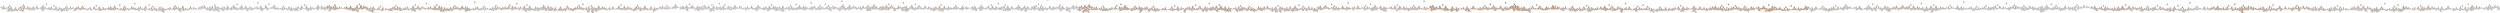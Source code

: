 digraph Tree {
node [shape=box, style="filled, rounded", color="black", fontname="helvetica"] ;
edge [fontname="helvetica"] ;
0 [label="node #0\nloan_amnt <= 8400.5\nsquared_error = 0.008\nsamples = 45000\nvalue = 0.14", fillcolor="#f9e4d5"] ;
1 [label="node #1\nperson_income <= 46616.5\nsquared_error = 0.004\nsamples = 23603\nvalue = 0.096", fillcolor="#fbede2"] ;
0 -> 1 [labeldistance=2.5, labelangle=45, headlabel="True"] ;
2 [label="node #2\nloan_amnt <= 4349.5\nsquared_error = 0.005\nsamples = 8244\nvalue = 0.142", fillcolor="#f9e4d4"] ;
1 -> 2 ;
3 [label="node #3\nperson_income <= 26557.5\nsquared_error = 0.002\nsamples = 3812\nvalue = 0.094", fillcolor="#fbede3"] ;
2 -> 3 ;
4 [label="node #4\nloan_amnt <= 2321.0\nsquared_error = 0.003\nsamples = 1151\nvalue = 0.138", fillcolor="#fae5d6"] ;
3 -> 4 ;
5 [label="node #5\nperson_income <= 14966.5\nsquared_error = 0.001\nsamples = 447\nvalue = 0.093", fillcolor="#fbede3"] ;
4 -> 5 ;
6 [label="node #6\nloan_amnt <= 1772.0\nsquared_error = 0.001\nsamples = 113\nvalue = 0.132", fillcolor="#fae6d8"] ;
5 -> 6 ;
7 [label="node #7\nloan_amnt <= 1025.0\nsquared_error = 0.001\nsamples = 79\nvalue = 0.115", fillcolor="#fae9dc"] ;
6 -> 7 ;
8 [label="node #8\nperson_income <= 10005.5\nsquared_error = 0.0\nsamples = 22\nvalue = 0.088", fillcolor="#fceee5"] ;
7 -> 8 ;
9 [label="node #9\nloan_status <= 0.5\nsquared_error = 0.0\nsamples = 6\nvalue = 0.11", fillcolor="#fbeade"] ;
8 -> 9 ;
10 [label="node #10\nsquared_error = -0.0\nsamples = 3\nvalue = 0.1", fillcolor="#fbece1"] ;
9 -> 10 ;
11 [label="node #11\nsquared_error = -0.0\nsamples = 3\nvalue = 0.12", fillcolor="#fae8db"] ;
9 -> 11 ;
12 [label="node #12\nloan_amnt <= 711.0\nsquared_error = 0.0\nsamples = 16\nvalue = 0.079", fillcolor="#fcf0e7"] ;
8 -> 12 ;
13 [label="node #13\nsquared_error = 0.0\nsamples = 1\nvalue = 0.05", fillcolor="#fdf5f0"] ;
12 -> 13 ;
14 [label="node #14\nperson_income <= 11528.5\nsquared_error = 0.0\nsamples = 15\nvalue = 0.081", fillcolor="#fcefe7"] ;
12 -> 14 ;
15 [label="node #15\ncredit_score <= 607.0\nsquared_error = 0.0\nsamples = 4\nvalue = 0.092", fillcolor="#fbede3"] ;
14 -> 15 ;
16 [label="node #16\nsquared_error = 0.0\nsamples = 1\nvalue = 0.1", fillcolor="#fbece1"] ;
15 -> 16 ;
17 [label="node #17\nsquared_error = -0.0\nsamples = 3\nvalue = 0.09", fillcolor="#fbeee4"] ;
15 -> 17 ;
18 [label="node #18\nperson_income <= 13327.5\nsquared_error = 0.0\nsamples = 11\nvalue = 0.077", fillcolor="#fcf0e8"] ;
14 -> 18 ;
19 [label="node #19\nsquared_error = 0.0\nsamples = 8\nvalue = 0.08", fillcolor="#fcf0e7"] ;
18 -> 19 ;
20 [label="node #20\nsquared_error = -0.0\nsamples = 3\nvalue = 0.07", fillcolor="#fcf2ea"] ;
18 -> 20 ;
21 [label="node #21\nperson_income <= 8226.5\nsquared_error = 0.001\nsamples = 57\nvalue = 0.126", fillcolor="#fae7d9"] ;
7 -> 21 ;
22 [label="node #22\nloan_amnt <= 1350.0\nsquared_error = 0.0\nsamples = 8\nvalue = 0.166", fillcolor="#f8dfcd"] ;
21 -> 22 ;
23 [label="node #23\nloan_amnt <= 1251.0\nsquared_error = 0.0\nsamples = 5\nvalue = 0.154", fillcolor="#f9e2d1"] ;
22 -> 23 ;
24 [label="node #24\nsquared_error = -0.0\nsamples = 3\nvalue = 0.15", fillcolor="#f9e2d2"] ;
23 -> 24 ;
25 [label="node #25\nsquared_error = -0.0\nsamples = 2\nvalue = 0.16", fillcolor="#f9e0cf"] ;
23 -> 25 ;
26 [label="node #26\nloan_int_rate <= 13.235\nsquared_error = 0.0\nsamples = 3\nvalue = 0.187", fillcolor="#f8dbc7"] ;
22 -> 26 ;
27 [label="node #27\nsquared_error = -0.0\nsamples = 2\nvalue = 0.18", fillcolor="#f8ddc9"] ;
26 -> 27 ;
28 [label="node #28\nsquared_error = 0.0\nsamples = 1\nvalue = 0.2", fillcolor="#f7d9c3"] ;
26 -> 28 ;
29 [label="node #29\nloan_status <= 0.5\nsquared_error = 0.0\nsamples = 49\nvalue = 0.119", fillcolor="#fae8db"] ;
21 -> 29 ;
30 [label="node #30\nloan_int_rate <= 10.77\nsquared_error = 0.0\nsamples = 18\nvalue = 0.103", fillcolor="#fbebe0"] ;
29 -> 30 ;
31 [label="node #31\nloan_int_rate <= 7.1\nsquared_error = 0.0\nsamples = 11\nvalue = 0.098", fillcolor="#fbece2"] ;
30 -> 31 ;
32 [label="node #32\nsquared_error = 0.0\nsamples = 1\nvalue = 0.08", fillcolor="#fcf0e7"] ;
31 -> 32 ;
33 [label="node #33\nloan_amnt <= 1425.0\nsquared_error = 0.0\nsamples = 10\nvalue = 0.1", fillcolor="#fbece1"] ;
31 -> 33 ;
34 [label="node #34\nloan_int_rate <= 7.305\nsquared_error = 0.0\nsamples = 8\nvalue = 0.097", fillcolor="#fbece2"] ;
33 -> 34 ;
35 [label="node #35\nsquared_error = 0.0\nsamples = 1\nvalue = 0.09", fillcolor="#fbeee4"] ;
34 -> 35 ;
36 [label="node #36\nloan_int_rate <= 10.585\nsquared_error = 0.0\nsamples = 7\nvalue = 0.099", fillcolor="#fbece1"] ;
34 -> 36 ;
37 [label="node #37\nsquared_error = 0.0\nsamples = 6\nvalue = 0.1", fillcolor="#fbece1"] ;
36 -> 37 ;
38 [label="node #38\nsquared_error = 0.0\nsamples = 1\nvalue = 0.09", fillcolor="#fbeee4"] ;
36 -> 38 ;
39 [label="node #39\nsquared_error = 0.0\nsamples = 2\nvalue = 0.11", fillcolor="#fbeade"] ;
33 -> 39 ;
40 [label="node #40\ncredit_score <= 623.5\nsquared_error = 0.0\nsamples = 7\nvalue = 0.11", fillcolor="#fbeade"] ;
30 -> 40 ;
41 [label="node #41\nsquared_error = 0.0\nsamples = 2\nvalue = 0.12", fillcolor="#fae8db"] ;
40 -> 41 ;
42 [label="node #42\nperson_emp_exp <= 1.0\nsquared_error = 0.0\nsamples = 5\nvalue = 0.106", fillcolor="#fbebdf"] ;
40 -> 42 ;
43 [label="node #43\nperson_income <= 11497.5\nsquared_error = 0.0\nsamples = 3\nvalue = 0.103", fillcolor="#fbebe0"] ;
42 -> 43 ;
44 [label="node #44\nsquared_error = 0.0\nsamples = 1\nvalue = 0.11", fillcolor="#fbeade"] ;
43 -> 44 ;
45 [label="node #45\nsquared_error = 0.0\nsamples = 2\nvalue = 0.1", fillcolor="#fbece1"] ;
43 -> 45 ;
46 [label="node #46\nsquared_error = 0.0\nsamples = 2\nvalue = 0.11", fillcolor="#fbeade"] ;
42 -> 46 ;
47 [label="node #47\nperson_income <= 12443.0\nsquared_error = 0.0\nsamples = 31\nvalue = 0.129", fillcolor="#fae6d8"] ;
29 -> 47 ;
48 [label="node #48\nloan_amnt <= 1516.5\nsquared_error = 0.0\nsamples = 14\nvalue = 0.137", fillcolor="#fae5d6"] ;
47 -> 48 ;
49 [label="node #49\nloan_intent_VENTURE <= 0.5\nsquared_error = 0.0\nsamples = 8\nvalue = 0.132", fillcolor="#fae6d7"] ;
48 -> 49 ;
50 [label="node #50\ncredit_score <= 679.0\nsquared_error = 0.0\nsamples = 6\nvalue = 0.128", fillcolor="#fae6d9"] ;
49 -> 50 ;
51 [label="node #51\nperson_emp_exp <= 1.5\nsquared_error = 0.0\nsamples = 5\nvalue = 0.126", fillcolor="#fae7d9"] ;
50 -> 51 ;
52 [label="node #52\nsquared_error = 0.0\nsamples = 2\nvalue = 0.12", fillcolor="#fae8db"] ;
51 -> 52 ;
53 [label="node #53\nsquared_error = 0.0\nsamples = 3\nvalue = 0.13", fillcolor="#fae6d8"] ;
51 -> 53 ;
54 [label="node #54\nsquared_error = -0.0\nsamples = 1\nvalue = 0.14", fillcolor="#f9e4d5"] ;
50 -> 54 ;
55 [label="node #55\nperson_emp_exp <= 8.0\nsquared_error = 0.0\nsamples = 2\nvalue = 0.145", fillcolor="#f9e3d4"] ;
49 -> 55 ;
56 [label="node #56\nsquared_error = 0.0\nsamples = 1\nvalue = 0.14", fillcolor="#f9e4d5"] ;
55 -> 56 ;
57 [label="node #57\nsquared_error = -0.0\nsamples = 1\nvalue = 0.15", fillcolor="#f9e2d2"] ;
55 -> 57 ;
58 [label="node #58\nloan_intent_EDUCATION <= 0.5\nsquared_error = 0.0\nsamples = 6\nvalue = 0.143", fillcolor="#f9e4d4"] ;
48 -> 58 ;
59 [label="node #59\nperson_income <= 12098.5\nsquared_error = 0.0\nsamples = 3\nvalue = 0.147", fillcolor="#f9e3d3"] ;
58 -> 59 ;
60 [label="node #60\nsquared_error = 0.0\nsamples = 2\nvalue = 0.15", fillcolor="#f9e2d2"] ;
59 -> 60 ;
61 [label="node #61\nsquared_error = 0.0\nsamples = 1\nvalue = 0.14", fillcolor="#f9e4d5"] ;
59 -> 61 ;
62 [label="node #62\nsquared_error = -0.0\nsamples = 3\nvalue = 0.14", fillcolor="#f9e4d5"] ;
58 -> 62 ;
63 [label="node #63\nloan_amnt <= 1400.0\nsquared_error = 0.0\nsamples = 17\nvalue = 0.122", fillcolor="#fae8da"] ;
47 -> 63 ;
64 [label="node #64\nperson_income <= 12813.0\nsquared_error = 0.0\nsamples = 2\nvalue = 0.095", fillcolor="#fbede2"] ;
63 -> 64 ;
65 [label="node #65\nsquared_error = 0.0\nsamples = 1\nvalue = 0.1", fillcolor="#fbece1"] ;
64 -> 65 ;
66 [label="node #66\nsquared_error = 0.0\nsamples = 1\nvalue = 0.09", fillcolor="#fbeee4"] ;
64 -> 66 ;
67 [label="node #67\nloan_amnt <= 1565.0\nsquared_error = 0.0\nsamples = 15\nvalue = 0.125", fillcolor="#fae7d9"] ;
63 -> 67 ;
68 [label="node #68\nloan_intent_PERSONAL <= 0.5\nsquared_error = 0.0\nsamples = 5\nvalue = 0.118", fillcolor="#fae8dc"] ;
67 -> 68 ;
69 [label="node #69\nsquared_error = -0.0\nsamples = 4\nvalue = 0.12", fillcolor="#fae8db"] ;
68 -> 69 ;
70 [label="node #70\nsquared_error = 0.0\nsamples = 1\nvalue = 0.11", fillcolor="#fbeade"] ;
68 -> 70 ;
71 [label="node #71\nperson_income <= 13667.5\nsquared_error = 0.0\nsamples = 10\nvalue = 0.129", fillcolor="#fae6d8"] ;
67 -> 71 ;
72 [label="node #72\ncredit_score <= 649.5\nsquared_error = 0.0\nsamples = 8\nvalue = 0.131", fillcolor="#fae6d8"] ;
71 -> 72 ;
73 [label="node #73\nsquared_error = 0.0\nsamples = 7\nvalue = 0.13", fillcolor="#fae6d8"] ;
72 -> 73 ;
74 [label="node #74\nsquared_error = -0.0\nsamples = 1\nvalue = 0.14", fillcolor="#f9e4d5"] ;
72 -> 74 ;
75 [label="node #75\nsquared_error = -0.0\nsamples = 2\nvalue = 0.12", fillcolor="#fae8db"] ;
71 -> 75 ;
76 [label="node #76\nperson_income <= 10244.5\nsquared_error = 0.001\nsamples = 34\nvalue = 0.169", fillcolor="#f8dfcc"] ;
6 -> 76 ;
77 [label="node #77\nperson_age <= 38.5\nsquared_error = 0.0\nsamples = 6\nvalue = 0.228", fillcolor="#f6d3ba"] ;
76 -> 77 ;
78 [label="node #78\ncb_person_cred_hist_length <= 4.0\nsquared_error = 0.0\nsamples = 5\nvalue = 0.224", fillcolor="#f6d4bc"] ;
77 -> 78 ;
79 [label="node #79\nsquared_error = 0.0\nsamples = 2\nvalue = 0.22", fillcolor="#f6d5bd"] ;
78 -> 79 ;
80 [label="node #80\nloan_int_rate <= 11.385\nsquared_error = 0.0\nsamples = 3\nvalue = 0.227", fillcolor="#f6d4bb"] ;
78 -> 80 ;
81 [label="node #81\nsquared_error = 0.0\nsamples = 1\nvalue = 0.22", fillcolor="#f6d5bd"] ;
80 -> 81 ;
82 [label="node #82\nsquared_error = -0.0\nsamples = 2\nvalue = 0.23", fillcolor="#f6d3ba"] ;
80 -> 82 ;
83 [label="node #83\nsquared_error = 0.0\nsamples = 1\nvalue = 0.25", fillcolor="#f5cfb4"] ;
77 -> 83 ;
84 [label="node #84\nperson_income <= 12917.0\nsquared_error = 0.0\nsamples = 28\nvalue = 0.157", fillcolor="#f9e1d0"] ;
76 -> 84 ;
85 [label="node #85\nperson_age <= 22.5\nsquared_error = 0.0\nsamples = 12\nvalue = 0.172", fillcolor="#f8decb"] ;
84 -> 85 ;
86 [label="node #86\nloan_amnt <= 2050.0\nsquared_error = 0.0\nsamples = 3\nvalue = 0.187", fillcolor="#f8dbc7"] ;
85 -> 86 ;
87 [label="node #87\nsquared_error = 0.0\nsamples = 1\nvalue = 0.17", fillcolor="#f8dfcc"] ;
86 -> 87 ;
88 [label="node #88\nloan_intent_MEDICAL <= 0.5\nsquared_error = 0.0\nsamples = 2\nvalue = 0.195", fillcolor="#f7dac4"] ;
86 -> 88 ;
89 [label="node #89\nsquared_error = 0.0\nsamples = 1\nvalue = 0.2", fillcolor="#f7d9c3"] ;
88 -> 89 ;
90 [label="node #90\nsquared_error = 0.0\nsamples = 1\nvalue = 0.19", fillcolor="#f8dbc6"] ;
88 -> 90 ;
91 [label="node #91\nloan_int_rate <= 7.81\nsquared_error = 0.0\nsamples = 9\nvalue = 0.168", fillcolor="#f8dfcd"] ;
85 -> 91 ;
92 [label="node #92\nsquared_error = 0.0\nsamples = 1\nvalue = 0.15", fillcolor="#f9e2d2"] ;
91 -> 92 ;
93 [label="node #93\nsquared_error = 0.0\nsamples = 8\nvalue = 0.17", fillcolor="#f8dfcc"] ;
91 -> 93 ;
94 [label="node #94\nperson_income <= 14601.5\nsquared_error = 0.0\nsamples = 16\nvalue = 0.145", fillcolor="#f9e3d4"] ;
84 -> 94 ;
95 [label="node #95\nperson_education <= 0.5\nsquared_error = 0.0\nsamples = 11\nvalue = 0.149", fillcolor="#f9e3d2"] ;
94 -> 95 ;
96 [label="node #96\nperson_income <= 14280.0\nsquared_error = 0.0\nsamples = 3\nvalue = 0.157", fillcolor="#f9e1d0"] ;
95 -> 96 ;
97 [label="node #97\nsquared_error = 0.0\nsamples = 2\nvalue = 0.16", fillcolor="#f9e0cf"] ;
96 -> 97 ;
98 [label="node #98\nsquared_error = -0.0\nsamples = 1\nvalue = 0.15", fillcolor="#f9e2d2"] ;
96 -> 98 ;
99 [label="node #99\nloan_amnt <= 1975.0\nsquared_error = 0.0\nsamples = 8\nvalue = 0.146", fillcolor="#f9e3d3"] ;
95 -> 99 ;
100 [label="node #100\nsquared_error = 0.0\nsamples = 2\nvalue = 0.14", fillcolor="#f9e4d5"] ;
99 -> 100 ;
101 [label="node #101\nloan_intent_EDUCATION <= 0.5\nsquared_error = 0.0\nsamples = 6\nvalue = 0.148", fillcolor="#f9e3d3"] ;
99 -> 101 ;
102 [label="node #102\nsquared_error = -0.0\nsamples = 5\nvalue = 0.15", fillcolor="#f9e2d2"] ;
101 -> 102 ;
103 [label="node #103\nsquared_error = 0.0\nsamples = 1\nvalue = 0.14", fillcolor="#f9e4d5"] ;
101 -> 103 ;
104 [label="node #104\nloan_int_rate <= 9.39\nsquared_error = 0.0\nsamples = 5\nvalue = 0.136", fillcolor="#fae5d6"] ;
94 -> 104 ;
105 [label="node #105\nsquared_error = 0.0\nsamples = 3\nvalue = 0.14", fillcolor="#f9e4d5"] ;
104 -> 105 ;
106 [label="node #106\nsquared_error = 0.0\nsamples = 2\nvalue = 0.13", fillcolor="#fae6d8"] ;
104 -> 106 ;
107 [label="node #107\nloan_amnt <= 1541.0\nsquared_error = 0.001\nsamples = 334\nvalue = 0.08", fillcolor="#fcf0e7"] ;
5 -> 107 ;
108 [label="node #108\nloan_amnt <= 1230.5\nsquared_error = 0.0\nsamples = 156\nvalue = 0.061", fillcolor="#fdf3ed"] ;
107 -> 108 ;
109 [label="node #109\nperson_income <= 21238.5\nsquared_error = 0.0\nsamples = 94\nvalue = 0.053", fillcolor="#fdf5ef"] ;
108 -> 109 ;
110 [label="node #110\nperson_income <= 15284.5\nsquared_error = 0.0\nsamples = 52\nvalue = 0.06", fillcolor="#fdf4ed"] ;
109 -> 110 ;
111 [label="node #111\nsquared_error = 0.0\nsamples = 9\nvalue = 0.07", fillcolor="#fcf2ea"] ;
110 -> 111 ;
112 [label="node #112\nloan_amnt <= 1076.0\nsquared_error = 0.0\nsamples = 43\nvalue = 0.058", fillcolor="#fdf4ee"] ;
110 -> 112 ;
113 [label="node #113\nperson_income <= 18196.0\nsquared_error = 0.0\nsamples = 24\nvalue = 0.055", fillcolor="#fdf5ef"] ;
112 -> 113 ;
114 [label="node #114\nloan_amnt <= 812.5\nsquared_error = 0.0\nsamples = 12\nvalue = 0.059", fillcolor="#fdf4ed"] ;
113 -> 114 ;
115 [label="node #115\nsquared_error = 0.0\nsamples = 1\nvalue = 0.05", fillcolor="#fdf5f0"] ;
114 -> 115 ;
116 [label="node #116\nsquared_error = -0.0\nsamples = 11\nvalue = 0.06", fillcolor="#fdf4ed"] ;
114 -> 116 ;
117 [label="node #117\nsquared_error = -0.0\nsamples = 12\nvalue = 0.05", fillcolor="#fdf5f0"] ;
113 -> 117 ;
118 [label="node #118\nperson_income <= 18427.5\nsquared_error = 0.0\nsamples = 19\nvalue = 0.062", fillcolor="#fdf3ec"] ;
112 -> 118 ;
119 [label="node #119\nloan_int_rate <= 11.94\nsquared_error = 0.0\nsamples = 7\nvalue = 0.066", fillcolor="#fcf2eb"] ;
118 -> 119 ;
120 [label="node #120\nsquared_error = 0.0\nsamples = 4\nvalue = 0.07", fillcolor="#fcf2ea"] ;
119 -> 120 ;
121 [label="node #121\nsquared_error = 0.0\nsamples = 3\nvalue = 0.06", fillcolor="#fdf4ed"] ;
119 -> 121 ;
122 [label="node #122\nsquared_error = -0.0\nsamples = 12\nvalue = 0.06", fillcolor="#fdf4ed"] ;
118 -> 122 ;
123 [label="node #123\nloan_amnt <= 875.0\nsquared_error = 0.0\nsamples = 42\nvalue = 0.044", fillcolor="#fdf7f2"] ;
109 -> 123 ;
124 [label="node #124\nloan_amnt <= 531.5\nsquared_error = 0.0\nsamples = 5\nvalue = 0.026", fillcolor="#fefaf7"] ;
123 -> 124 ;
125 [label="node #125\nsquared_error = 0.0\nsamples = 2\nvalue = 0.02", fillcolor="#fefbf9"] ;
124 -> 125 ;
126 [label="node #126\nsquared_error = -0.0\nsamples = 3\nvalue = 0.03", fillcolor="#fef9f6"] ;
124 -> 126 ;
127 [label="node #127\nloan_amnt <= 1020.5\nsquared_error = 0.0\nsamples = 37\nvalue = 0.046", fillcolor="#fdf6f1"] ;
123 -> 127 ;
128 [label="node #128\nperson_income <= 22367.5\nsquared_error = 0.0\nsamples = 20\nvalue = 0.044", fillcolor="#fdf7f2"] ;
127 -> 128 ;
129 [label="node #129\nsquared_error = 0.0\nsamples = 7\nvalue = 0.05", fillcolor="#fdf5f0"] ;
128 -> 129 ;
130 [label="node #130\nsquared_error = -0.0\nsamples = 13\nvalue = 0.04", fillcolor="#fdf7f3"] ;
128 -> 130 ;
131 [label="node #131\nsquared_error = -0.0\nsamples = 17\nvalue = 0.05", fillcolor="#fdf5f0"] ;
127 -> 131 ;
132 [label="node #132\nperson_income <= 19915.5\nsquared_error = 0.0\nsamples = 62\nvalue = 0.073", fillcolor="#fcf1e9"] ;
108 -> 132 ;
133 [label="node #133\nperson_income <= 16440.0\nsquared_error = 0.0\nsamples = 24\nvalue = 0.086", fillcolor="#fcefe5"] ;
132 -> 133 ;
134 [label="node #134\nperson_income <= 16020.0\nsquared_error = 0.0\nsamples = 8\nvalue = 0.099", fillcolor="#fbece1"] ;
133 -> 134 ;
135 [label="node #135\nsquared_error = 0.0\nsamples = 7\nvalue = 0.1", fillcolor="#fbece1"] ;
134 -> 135 ;
136 [label="node #136\nsquared_error = 0.0\nsamples = 1\nvalue = 0.09", fillcolor="#fbeee4"] ;
134 -> 136 ;
137 [label="node #137\nloan_status <= 0.5\nsquared_error = 0.0\nsamples = 16\nvalue = 0.08", fillcolor="#fcf0e7"] ;
133 -> 137 ;
138 [label="node #138\nloan_int_rate <= 9.065\nsquared_error = 0.0\nsamples = 13\nvalue = 0.082", fillcolor="#fcefe7"] ;
137 -> 138 ;
139 [label="node #139\nsquared_error = 0.0\nsamples = 1\nvalue = 0.09", fillcolor="#fbeee4"] ;
138 -> 139 ;
140 [label="node #140\nperson_age <= 31.0\nsquared_error = 0.0\nsamples = 12\nvalue = 0.081", fillcolor="#fcf0e7"] ;
138 -> 140 ;
141 [label="node #141\nsquared_error = 0.0\nsamples = 10\nvalue = 0.08", fillcolor="#fcf0e7"] ;
140 -> 141 ;
142 [label="node #142\nperson_emp_exp <= 9.5\nsquared_error = 0.0\nsamples = 2\nvalue = 0.085", fillcolor="#fcefe6"] ;
140 -> 142 ;
143 [label="node #143\nsquared_error = 0.0\nsamples = 1\nvalue = 0.09", fillcolor="#fbeee4"] ;
142 -> 143 ;
144 [label="node #144\nsquared_error = 0.0\nsamples = 1\nvalue = 0.08", fillcolor="#fcf0e7"] ;
142 -> 144 ;
145 [label="node #145\nloan_intent_VENTURE <= 0.5\nsquared_error = 0.0\nsamples = 3\nvalue = 0.073", fillcolor="#fcf1e9"] ;
137 -> 145 ;
146 [label="node #146\nsquared_error = 0.0\nsamples = 2\nvalue = 0.07", fillcolor="#fcf2ea"] ;
145 -> 146 ;
147 [label="node #147\nsquared_error = -0.0\nsamples = 1\nvalue = 0.08", fillcolor="#fcf0e7"] ;
145 -> 147 ;
148 [label="node #148\nperson_income <= 23067.0\nsquared_error = 0.0\nsamples = 38\nvalue = 0.065", fillcolor="#fcf3ec"] ;
132 -> 148 ;
149 [label="node #149\nsquared_error = 0.0\nsamples = 20\nvalue = 0.07", fillcolor="#fcf2ea"] ;
148 -> 149 ;
150 [label="node #150\nperson_home_ownership_OWN <= 0.5\nsquared_error = 0.0\nsamples = 18\nvalue = 0.059", fillcolor="#fdf4ed"] ;
148 -> 150 ;
151 [label="node #151\nsquared_error = -0.0\nsamples = 17\nvalue = 0.06", fillcolor="#fdf4ed"] ;
150 -> 151 ;
152 [label="node #152\nsquared_error = -0.0\nsamples = 1\nvalue = 0.05", fillcolor="#fdf5f0"] ;
150 -> 152 ;
153 [label="node #153\nperson_income <= 20752.0\nsquared_error = 0.0\nsamples = 178\nvalue = 0.097", fillcolor="#fbece2"] ;
107 -> 153 ;
154 [label="node #154\nperson_income <= 16429.0\nsquared_error = 0.0\nsamples = 100\nvalue = 0.109", fillcolor="#fbeade"] ;
153 -> 154 ;
155 [label="node #155\nloan_amnt <= 1762.5\nsquared_error = 0.0\nsamples = 25\nvalue = 0.124", fillcolor="#fae7da"] ;
154 -> 155 ;
156 [label="node #156\ncredit_score <= 634.5\nsquared_error = 0.0\nsamples = 6\nvalue = 0.107", fillcolor="#fbebdf"] ;
155 -> 156 ;
157 [label="node #157\nsquared_error = 0.0\nsamples = 3\nvalue = 0.11", fillcolor="#fbeade"] ;
156 -> 157 ;
158 [label="node #158\ncb_person_cred_hist_length <= 4.0\nsquared_error = 0.0\nsamples = 3\nvalue = 0.103", fillcolor="#fbebe0"] ;
156 -> 158 ;
159 [label="node #159\nsquared_error = -0.0\nsamples = 2\nvalue = 0.1", fillcolor="#fbece1"] ;
158 -> 159 ;
160 [label="node #160\nsquared_error = 0.0\nsamples = 1\nvalue = 0.11", fillcolor="#fbeade"] ;
158 -> 160 ;
161 [label="node #161\nloan_amnt <= 2079.5\nsquared_error = 0.0\nsamples = 19\nvalue = 0.13", fillcolor="#fae6d8"] ;
155 -> 161 ;
162 [label="node #162\nloan_amnt <= 1875.0\nsquared_error = 0.0\nsamples = 14\nvalue = 0.127", fillcolor="#fae7d9"] ;
161 -> 162 ;
163 [label="node #163\nsquared_error = 0.0\nsamples = 2\nvalue = 0.12", fillcolor="#fae8db"] ;
162 -> 163 ;
164 [label="node #164\nperson_income <= 16168.0\nsquared_error = 0.0\nsamples = 12\nvalue = 0.128", fillcolor="#fae6d9"] ;
162 -> 164 ;
165 [label="node #165\nsquared_error = 0.0\nsamples = 10\nvalue = 0.13", fillcolor="#fae6d8"] ;
164 -> 165 ;
166 [label="node #166\nsquared_error = -0.0\nsamples = 2\nvalue = 0.12", fillcolor="#fae8db"] ;
164 -> 166 ;
167 [label="node #167\nloan_int_rate <= 11.75\nsquared_error = 0.0\nsamples = 5\nvalue = 0.138", fillcolor="#fae5d6"] ;
161 -> 167 ;
168 [label="node #168\nsquared_error = 0.0\nsamples = 4\nvalue = 0.14", fillcolor="#f9e4d5"] ;
167 -> 168 ;
169 [label="node #169\nsquared_error = 0.0\nsamples = 1\nvalue = 0.13", fillcolor="#fae6d8"] ;
167 -> 169 ;
170 [label="node #170\nloan_amnt <= 1855.0\nsquared_error = 0.0\nsamples = 75\nvalue = 0.105", fillcolor="#fbebe0"] ;
154 -> 170 ;
171 [label="node #171\nperson_income <= 18839.0\nsquared_error = 0.0\nsamples = 23\nvalue = 0.094", fillcolor="#fbede3"] ;
170 -> 171 ;
172 [label="node #172\nloan_amnt <= 1741.0\nsquared_error = 0.0\nsamples = 16\nvalue = 0.098", fillcolor="#fbece2"] ;
171 -> 172 ;
173 [label="node #173\nperson_age <= 27.0\nsquared_error = 0.0\nsamples = 7\nvalue = 0.093", fillcolor="#fbede3"] ;
172 -> 173 ;
174 [label="node #174\nsquared_error = 0.0\nsamples = 5\nvalue = 0.09", fillcolor="#fbeee4"] ;
173 -> 174 ;
175 [label="node #175\nsquared_error = 0.0\nsamples = 2\nvalue = 0.1", fillcolor="#fbece1"] ;
173 -> 175 ;
176 [label="node #176\nloan_amnt <= 1765.0\nsquared_error = 0.0\nsamples = 9\nvalue = 0.101", fillcolor="#fbece1"] ;
172 -> 176 ;
177 [label="node #177\nsquared_error = 0.0\nsamples = 1\nvalue = 0.11", fillcolor="#fbeade"] ;
176 -> 177 ;
178 [label="node #178\nsquared_error = 0.0\nsamples = 8\nvalue = 0.1", fillcolor="#fbece1"] ;
176 -> 178 ;
179 [label="node #179\nperson_emp_exp <= 0.5\nsquared_error = 0.0\nsamples = 7\nvalue = 0.086", fillcolor="#fcefe5"] ;
171 -> 179 ;
180 [label="node #180\nsquared_error = 0.0\nsamples = 3\nvalue = 0.08", fillcolor="#fcf0e7"] ;
179 -> 180 ;
181 [label="node #181\nsquared_error = 0.0\nsamples = 4\nvalue = 0.09", fillcolor="#fbeee4"] ;
179 -> 181 ;
182 [label="node #182\nloan_amnt <= 2063.0\nsquared_error = 0.0\nsamples = 52\nvalue = 0.109", fillcolor="#fbeade"] ;
170 -> 182 ;
183 [label="node #183\nperson_income <= 18996.0\nsquared_error = 0.0\nsamples = 31\nvalue = 0.106", fillcolor="#fbebdf"] ;
182 -> 183 ;
184 [label="node #184\nloan_amnt <= 1962.5\nsquared_error = 0.0\nsamples = 20\nvalue = 0.109", fillcolor="#fbeade"] ;
183 -> 184 ;
185 [label="node #185\nperson_age <= 22.5\nsquared_error = 0.0\nsamples = 3\nvalue = 0.103", fillcolor="#fbebe0"] ;
184 -> 185 ;
186 [label="node #186\nsquared_error = 0.0\nsamples = 1\nvalue = 0.11", fillcolor="#fbeade"] ;
185 -> 186 ;
187 [label="node #187\nsquared_error = -0.0\nsamples = 2\nvalue = 0.1", fillcolor="#fbece1"] ;
185 -> 187 ;
188 [label="node #188\nsquared_error = -0.0\nsamples = 17\nvalue = 0.11", fillcolor="#fbeade"] ;
184 -> 188 ;
189 [label="node #189\nsquared_error = -0.0\nsamples = 11\nvalue = 0.1", fillcolor="#fbece1"] ;
183 -> 189 ;
190 [label="node #190\nperson_income <= 18254.5\nsquared_error = 0.0\nsamples = 21\nvalue = 0.114", fillcolor="#fae9dd"] ;
182 -> 190 ;
191 [label="node #191\nperson_age <= 26.0\nsquared_error = 0.0\nsamples = 3\nvalue = 0.123", fillcolor="#fae7da"] ;
190 -> 191 ;
192 [label="node #192\nsquared_error = 0.0\nsamples = 1\nvalue = 0.13", fillcolor="#fae6d8"] ;
191 -> 192 ;
193 [label="node #193\nsquared_error = -0.0\nsamples = 2\nvalue = 0.12", fillcolor="#fae8db"] ;
191 -> 193 ;
194 [label="node #194\nperson_age <= 26.0\nsquared_error = 0.0\nsamples = 18\nvalue = 0.113", fillcolor="#fbe9dd"] ;
190 -> 194 ;
195 [label="node #195\nloan_int_rate <= 11.075\nsquared_error = 0.0\nsamples = 14\nvalue = 0.111", fillcolor="#fbeade"] ;
194 -> 195 ;
196 [label="node #196\ncredit_score <= 612.5\nsquared_error = 0.0\nsamples = 3\nvalue = 0.117", fillcolor="#fae9dc"] ;
195 -> 196 ;
197 [label="node #197\nsquared_error = 0.0\nsamples = 1\nvalue = 0.11", fillcolor="#fbeade"] ;
196 -> 197 ;
198 [label="node #198\nsquared_error = 0.0\nsamples = 2\nvalue = 0.12", fillcolor="#fae8db"] ;
196 -> 198 ;
199 [label="node #199\nsquared_error = -0.0\nsamples = 11\nvalue = 0.11", fillcolor="#fbeade"] ;
195 -> 199 ;
200 [label="node #200\nloan_intent_MEDICAL <= 0.5\nsquared_error = 0.0\nsamples = 4\nvalue = 0.118", fillcolor="#fae9dc"] ;
194 -> 200 ;
201 [label="node #201\nsquared_error = -0.0\nsamples = 3\nvalue = 0.12", fillcolor="#fae8db"] ;
200 -> 201 ;
202 [label="node #202\nsquared_error = 0.0\nsamples = 1\nvalue = 0.11", fillcolor="#fbeade"] ;
200 -> 202 ;
203 [label="node #203\nloan_amnt <= 1946.5\nsquared_error = 0.0\nsamples = 78\nvalue = 0.082", fillcolor="#fcefe6"] ;
153 -> 203 ;
204 [label="node #204\nperson_income <= 24541.0\nsquared_error = 0.0\nsamples = 27\nvalue = 0.074", fillcolor="#fcf1e9"] ;
203 -> 204 ;
205 [label="node #205\nloan_amnt <= 1668.0\nsquared_error = 0.0\nsamples = 21\nvalue = 0.076", fillcolor="#fcf0e8"] ;
204 -> 205 ;
206 [label="node #206\nloan_int_rate <= 13.695\nsquared_error = 0.0\nsamples = 6\nvalue = 0.072", fillcolor="#fcf1ea"] ;
205 -> 206 ;
207 [label="node #207\nsquared_error = 0.0\nsamples = 5\nvalue = 0.07", fillcolor="#fcf2ea"] ;
206 -> 207 ;
208 [label="node #208\nsquared_error = 0.0\nsamples = 1\nvalue = 0.08", fillcolor="#fcf0e7"] ;
206 -> 208 ;
209 [label="node #209\ncb_person_cred_hist_length <= 2.5\nsquared_error = 0.0\nsamples = 15\nvalue = 0.078", fillcolor="#fcf0e8"] ;
205 -> 209 ;
210 [label="node #210\nsquared_error = 0.0\nsamples = 1\nvalue = 0.07", fillcolor="#fcf2ea"] ;
209 -> 210 ;
211 [label="node #211\nloan_amnt <= 1725.0\nsquared_error = 0.0\nsamples = 14\nvalue = 0.079", fillcolor="#fcf0e7"] ;
209 -> 211 ;
212 [label="node #212\nperson_income <= 22617.0\nsquared_error = 0.0\nsamples = 5\nvalue = 0.076", fillcolor="#fcf0e8"] ;
211 -> 212 ;
213 [label="node #213\nsquared_error = -0.0\nsamples = 3\nvalue = 0.08", fillcolor="#fcf0e7"] ;
212 -> 213 ;
214 [label="node #214\nsquared_error = -0.0\nsamples = 2\nvalue = 0.07", fillcolor="#fcf2ea"] ;
212 -> 214 ;
215 [label="node #215\nsquared_error = 0.0\nsamples = 9\nvalue = 0.08", fillcolor="#fcf0e7"] ;
211 -> 215 ;
216 [label="node #216\nloan_int_rate <= 14.79\nsquared_error = 0.0\nsamples = 6\nvalue = 0.068", fillcolor="#fcf2ea"] ;
204 -> 216 ;
217 [label="node #217\nsquared_error = 0.0\nsamples = 5\nvalue = 0.07", fillcolor="#fcf2ea"] ;
216 -> 217 ;
218 [label="node #218\nsquared_error = 0.0\nsamples = 1\nvalue = 0.06", fillcolor="#fdf4ed"] ;
216 -> 218 ;
219 [label="node #219\nperson_income <= 23827.0\nsquared_error = 0.0\nsamples = 51\nvalue = 0.086", fillcolor="#fcefe5"] ;
203 -> 219 ;
220 [label="node #220\nloan_amnt <= 2106.0\nsquared_error = 0.0\nsamples = 22\nvalue = 0.093", fillcolor="#fbede3"] ;
219 -> 220 ;
221 [label="node #221\nperson_income <= 21032.5\nsquared_error = 0.0\nsamples = 15\nvalue = 0.091", fillcolor="#fbeee4"] ;
220 -> 221 ;
222 [label="node #222\nsquared_error = 0.0\nsamples = 1\nvalue = 0.1", fillcolor="#fbece1"] ;
221 -> 222 ;
223 [label="node #223\nsquared_error = -0.0\nsamples = 14\nvalue = 0.09", fillcolor="#fbeee4"] ;
221 -> 223 ;
224 [label="node #224\nperson_home_ownership_OWN <= 0.5\nsquared_error = 0.0\nsamples = 7\nvalue = 0.099", fillcolor="#fbece1"] ;
220 -> 224 ;
225 [label="node #225\nsquared_error = 0.0\nsamples = 6\nvalue = 0.1", fillcolor="#fbece1"] ;
224 -> 225 ;
226 [label="node #226\nsquared_error = 0.0\nsamples = 1\nvalue = 0.09", fillcolor="#fbeee4"] ;
224 -> 226 ;
227 [label="node #227\nloan_amnt <= 2125.0\nsquared_error = 0.0\nsamples = 29\nvalue = 0.081", fillcolor="#fcf0e7"] ;
219 -> 227 ;
228 [label="node #228\nsquared_error = -0.0\nsamples = 27\nvalue = 0.08", fillcolor="#fcf0e7"] ;
227 -> 228 ;
229 [label="node #229\nsquared_error = 0.0\nsamples = 2\nvalue = 0.09", fillcolor="#fbeee4"] ;
227 -> 229 ;
230 [label="node #230\nperson_income <= 18548.5\nsquared_error = 0.002\nsamples = 704\nvalue = 0.166", fillcolor="#f8dfcd"] ;
4 -> 230 ;
231 [label="node #231\nloan_amnt <= 3028.5\nsquared_error = 0.002\nsamples = 221\nvalue = 0.214", fillcolor="#f7d6bf"] ;
230 -> 231 ;
232 [label="node #232\nperson_income <= 13402.0\nsquared_error = 0.002\nsamples = 113\nvalue = 0.186", fillcolor="#f8dcc7"] ;
231 -> 232 ;
233 [label="node #233\nperson_income <= 10954.5\nsquared_error = 0.001\nsamples = 31\nvalue = 0.24", fillcolor="#f6d1b7"] ;
232 -> 233 ;
234 [label="node #234\nloan_int_rate <= 14.555\nsquared_error = 0.001\nsamples = 11\nvalue = 0.269", fillcolor="#f4ccae"] ;
233 -> 234 ;
235 [label="node #235\nloan_amnt <= 2460.5\nsquared_error = 0.0\nsamples = 9\nvalue = 0.258", fillcolor="#f5ceb2"] ;
234 -> 235 ;
236 [label="node #236\nsquared_error = 0.0\nsamples = 1\nvalue = 0.23", fillcolor="#f6d3ba"] ;
235 -> 236 ;
237 [label="node #237\nloan_amnt <= 2900.0\nsquared_error = 0.0\nsamples = 8\nvalue = 0.261", fillcolor="#f5cdb1"] ;
235 -> 237 ;
238 [label="node #238\nperson_age <= 23.0\nsquared_error = 0.0\nsamples = 7\nvalue = 0.259", fillcolor="#f5ceb1"] ;
237 -> 238 ;
239 [label="node #239\ncb_person_cred_hist_length <= 3.5\nsquared_error = 0.0\nsamples = 5\nvalue = 0.262", fillcolor="#f5cdb0"] ;
238 -> 239 ;
240 [label="node #240\nsquared_error = 0.0\nsamples = 4\nvalue = 0.26", fillcolor="#f5cdb1"] ;
239 -> 240 ;
241 [label="node #241\nsquared_error = -0.0\nsamples = 1\nvalue = 0.27", fillcolor="#f4cbae"] ;
239 -> 241 ;
242 [label="node #242\nsquared_error = 0.0\nsamples = 2\nvalue = 0.25", fillcolor="#f5cfb4"] ;
238 -> 242 ;
243 [label="node #243\nsquared_error = 0.0\nsamples = 1\nvalue = 0.28", fillcolor="#f4caab"] ;
237 -> 243 ;
244 [label="node #244\nloan_intent_VENTURE <= 0.5\nsquared_error = 0.0\nsamples = 2\nvalue = 0.32", fillcolor="#f2c29f"] ;
234 -> 244 ;
245 [label="node #245\nsquared_error = 0.0\nsamples = 1\nvalue = 0.34", fillcolor="#f2be99"] ;
244 -> 245 ;
246 [label="node #246\nsquared_error = -0.0\nsamples = 1\nvalue = 0.3", fillcolor="#f3c6a5"] ;
244 -> 246 ;
247 [label="node #247\nloan_amnt <= 2753.5\nsquared_error = 0.0\nsamples = 20\nvalue = 0.224", fillcolor="#f6d4bc"] ;
233 -> 247 ;
248 [label="node #248\nperson_income <= 11391.0\nsquared_error = 0.0\nsamples = 11\nvalue = 0.211", fillcolor="#f7d7c0"] ;
247 -> 248 ;
249 [label="node #249\nloan_amnt <= 2567.5\nsquared_error = 0.0\nsamples = 4\nvalue = 0.225", fillcolor="#f6d4bc"] ;
248 -> 249 ;
250 [label="node #250\nsquared_error = 0.0\nsamples = 3\nvalue = 0.22", fillcolor="#f6d5bd"] ;
249 -> 250 ;
251 [label="node #251\nsquared_error = -0.0\nsamples = 1\nvalue = 0.24", fillcolor="#f6d1b7"] ;
249 -> 251 ;
252 [label="node #252\ncb_person_cred_hist_length <= 5.0\nsquared_error = 0.0\nsamples = 7\nvalue = 0.203", fillcolor="#f7d8c2"] ;
248 -> 252 ;
253 [label="node #253\nperson_age <= 22.0\nsquared_error = 0.0\nsamples = 3\nvalue = 0.193", fillcolor="#f7dac5"] ;
252 -> 253 ;
254 [label="node #254\nsquared_error = -0.0\nsamples = 2\nvalue = 0.19", fillcolor="#f8dbc6"] ;
253 -> 254 ;
255 [label="node #255\nsquared_error = 0.0\nsamples = 1\nvalue = 0.2", fillcolor="#f7d9c3"] ;
253 -> 255 ;
256 [label="node #256\nsquared_error = 0.0\nsamples = 4\nvalue = 0.21", fillcolor="#f7d7c0"] ;
252 -> 256 ;
257 [label="node #257\nperson_income <= 12070.0\nsquared_error = 0.0\nsamples = 9\nvalue = 0.239", fillcolor="#f6d1b7"] ;
247 -> 257 ;
258 [label="node #258\nperson_income <= 11618.0\nsquared_error = 0.0\nsamples = 3\nvalue = 0.253", fillcolor="#f5cfb3"] ;
257 -> 258 ;
259 [label="node #259\nsquared_error = 0.0\nsamples = 1\nvalue = 0.26", fillcolor="#f5cdb1"] ;
258 -> 259 ;
260 [label="node #260\nsquared_error = -0.0\nsamples = 2\nvalue = 0.25", fillcolor="#f5cfb4"] ;
258 -> 260 ;
261 [label="node #261\nperson_education <= 2.0\nsquared_error = 0.0\nsamples = 6\nvalue = 0.232", fillcolor="#f6d3ba"] ;
257 -> 261 ;
262 [label="node #262\nsquared_error = -0.0\nsamples = 5\nvalue = 0.23", fillcolor="#f6d3ba"] ;
261 -> 262 ;
263 [label="node #263\nsquared_error = -0.0\nsamples = 1\nvalue = 0.24", fillcolor="#f6d1b7"] ;
261 -> 263 ;
264 [label="node #264\nloan_amnt <= 2630.0\nsquared_error = 0.0\nsamples = 82\nvalue = 0.165", fillcolor="#f8dfcd"] ;
232 -> 264 ;
265 [label="node #265\nperson_income <= 16290.0\nsquared_error = 0.0\nsamples = 44\nvalue = 0.154", fillcolor="#f9e2d1"] ;
264 -> 265 ;
266 [label="node #266\nperson_income <= 15168.0\nsquared_error = 0.0\nsamples = 23\nvalue = 0.163", fillcolor="#f9e0ce"] ;
265 -> 266 ;
267 [label="node #267\nperson_education <= 2.5\nsquared_error = 0.0\nsamples = 9\nvalue = 0.172", fillcolor="#f8decb"] ;
266 -> 267 ;
268 [label="node #268\nloan_amnt <= 2362.5\nsquared_error = 0.0\nsamples = 6\nvalue = 0.168", fillcolor="#f8dfcc"] ;
267 -> 268 ;
269 [label="node #269\nsquared_error = 0.0\nsamples = 1\nvalue = 0.16", fillcolor="#f9e0cf"] ;
268 -> 269 ;
270 [label="node #270\nsquared_error = 0.0\nsamples = 5\nvalue = 0.17", fillcolor="#f8dfcc"] ;
268 -> 270 ;
271 [label="node #271\nsquared_error = 0.0\nsamples = 3\nvalue = 0.18", fillcolor="#f8ddc9"] ;
267 -> 271 ;
272 [label="node #272\nperson_age <= 27.0\nsquared_error = 0.0\nsamples = 14\nvalue = 0.158", fillcolor="#f9e1d0"] ;
266 -> 272 ;
273 [label="node #273\nsquared_error = -0.0\nsamples = 9\nvalue = 0.16", fillcolor="#f9e0cf"] ;
272 -> 273 ;
274 [label="node #274\nperson_income <= 15442.0\nsquared_error = 0.0\nsamples = 5\nvalue = 0.154", fillcolor="#f9e2d1"] ;
272 -> 274 ;
275 [label="node #275\nsquared_error = 0.0\nsamples = 2\nvalue = 0.16", fillcolor="#f9e0cf"] ;
274 -> 275 ;
276 [label="node #276\nsquared_error = -0.0\nsamples = 3\nvalue = 0.15", fillcolor="#f9e2d2"] ;
274 -> 276 ;
277 [label="node #277\nperson_income <= 16899.5\nsquared_error = 0.0\nsamples = 21\nvalue = 0.143", fillcolor="#f9e4d4"] ;
265 -> 277 ;
278 [label="node #278\ncredit_score <= 611.5\nsquared_error = 0.0\nsamples = 11\nvalue = 0.148", fillcolor="#f9e3d3"] ;
277 -> 278 ;
279 [label="node #279\nsquared_error = 0.0\nsamples = 2\nvalue = 0.14", fillcolor="#f9e4d5"] ;
278 -> 279 ;
280 [label="node #280\nsquared_error = 0.0\nsamples = 9\nvalue = 0.15", fillcolor="#f9e2d2"] ;
278 -> 280 ;
281 [label="node #281\nperson_education <= 2.5\nsquared_error = 0.0\nsamples = 10\nvalue = 0.138", fillcolor="#fae5d6"] ;
277 -> 281 ;
282 [label="node #282\nsquared_error = -0.0\nsamples = 7\nvalue = 0.14", fillcolor="#f9e4d5"] ;
281 -> 282 ;
283 [label="node #283\nloan_intent_VENTURE <= 0.5\nsquared_error = 0.0\nsamples = 3\nvalue = 0.133", fillcolor="#fae6d7"] ;
281 -> 283 ;
284 [label="node #284\nsquared_error = 0.0\nsamples = 2\nvalue = 0.13", fillcolor="#fae6d8"] ;
283 -> 284 ;
285 [label="node #285\nsquared_error = 0.0\nsamples = 1\nvalue = 0.14", fillcolor="#f9e4d5"] ;
283 -> 285 ;
286 [label="node #286\nperson_income <= 15995.0\nsquared_error = 0.0\nsamples = 38\nvalue = 0.179", fillcolor="#f8ddc9"] ;
264 -> 286 ;
287 [label="node #287\nloan_amnt <= 2750.0\nsquared_error = 0.0\nsamples = 17\nvalue = 0.195", fillcolor="#f7dac5"] ;
286 -> 287 ;
288 [label="node #288\nperson_emp_exp <= 1.0\nsquared_error = 0.0\nsamples = 2\nvalue = 0.175", fillcolor="#f8deca"] ;
287 -> 288 ;
289 [label="node #289\nsquared_error = 0.0\nsamples = 1\nvalue = 0.17", fillcolor="#f8dfcc"] ;
288 -> 289 ;
290 [label="node #290\nsquared_error = 0.0\nsamples = 1\nvalue = 0.18", fillcolor="#f8ddc9"] ;
288 -> 290 ;
291 [label="node #291\ncredit_score <= 595.0\nsquared_error = 0.0\nsamples = 15\nvalue = 0.197", fillcolor="#f7d9c4"] ;
287 -> 291 ;
292 [label="node #292\nperson_income <= 14606.5\nsquared_error = 0.0\nsamples = 7\nvalue = 0.203", fillcolor="#f7d8c2"] ;
291 -> 292 ;
293 [label="node #293\nsquared_error = 0.0\nsamples = 2\nvalue = 0.21", fillcolor="#f7d7c0"] ;
292 -> 293 ;
294 [label="node #294\nsquared_error = -0.0\nsamples = 5\nvalue = 0.2", fillcolor="#f7d9c3"] ;
292 -> 294 ;
295 [label="node #295\nperson_age <= 22.5\nsquared_error = 0.0\nsamples = 8\nvalue = 0.192", fillcolor="#f7dac5"] ;
291 -> 295 ;
296 [label="node #296\nperson_income <= 15341.0\nsquared_error = 0.0\nsamples = 3\nvalue = 0.197", fillcolor="#f7d9c4"] ;
295 -> 296 ;
297 [label="node #297\nsquared_error = -0.0\nsamples = 2\nvalue = 0.2", fillcolor="#f7d9c3"] ;
296 -> 297 ;
298 [label="node #298\nsquared_error = -0.0\nsamples = 1\nvalue = 0.19", fillcolor="#f8dbc6"] ;
296 -> 298 ;
299 [label="node #299\nsquared_error = 0.0\nsamples = 5\nvalue = 0.19", fillcolor="#f8dbc6"] ;
295 -> 299 ;
300 [label="node #300\nperson_income <= 18181.5\nsquared_error = 0.0\nsamples = 21\nvalue = 0.166", fillcolor="#f8dfcd"] ;
286 -> 300 ;
301 [label="node #301\nloan_int_rate <= 13.86\nsquared_error = 0.0\nsamples = 14\nvalue = 0.17", fillcolor="#f8dfcc"] ;
300 -> 301 ;
302 [label="node #302\nperson_income <= 17040.5\nsquared_error = 0.0\nsamples = 10\nvalue = 0.172", fillcolor="#f8decb"] ;
301 -> 302 ;
303 [label="node #303\nsquared_error = 0.0\nsamples = 2\nvalue = 0.18", fillcolor="#f8ddc9"] ;
302 -> 303 ;
304 [label="node #304\nsquared_error = 0.0\nsamples = 8\nvalue = 0.17", fillcolor="#f8dfcc"] ;
302 -> 304 ;
305 [label="node #305\nperson_education <= 1.5\nsquared_error = 0.0\nsamples = 4\nvalue = 0.165", fillcolor="#f8e0ce"] ;
301 -> 305 ;
306 [label="node #306\nsquared_error = 0.0\nsamples = 2\nvalue = 0.16", fillcolor="#f9e0cf"] ;
305 -> 306 ;
307 [label="node #307\nsquared_error = 0.0\nsamples = 2\nvalue = 0.17", fillcolor="#f8dfcc"] ;
305 -> 307 ;
308 [label="node #308\nloan_intent_VENTURE <= 0.5\nsquared_error = 0.0\nsamples = 7\nvalue = 0.159", fillcolor="#f9e1cf"] ;
300 -> 308 ;
309 [label="node #309\nsquared_error = 0.0\nsamples = 6\nvalue = 0.16", fillcolor="#f9e0cf"] ;
308 -> 309 ;
310 [label="node #310\nsquared_error = -0.0\nsamples = 1\nvalue = 0.15", fillcolor="#f9e2d2"] ;
308 -> 310 ;
311 [label="node #311\nperson_income <= 15123.0\nsquared_error = 0.001\nsamples = 108\nvalue = 0.243", fillcolor="#f5d1b6"] ;
231 -> 311 ;
312 [label="node #312\nperson_income <= 11757.5\nsquared_error = 0.002\nsamples = 29\nvalue = 0.283", fillcolor="#f4c9aa"] ;
311 -> 312 ;
313 [label="node #313\nperson_age <= 27.5\nsquared_error = 0.002\nsamples = 7\nvalue = 0.334", fillcolor="#f2bf9b"] ;
312 -> 313 ;
314 [label="node #314\ncredit_score <= 591.0\nsquared_error = 0.0\nsamples = 4\nvalue = 0.3", fillcolor="#f3c6a5"] ;
313 -> 314 ;
315 [label="node #315\nsquared_error = 0.0\nsamples = 1\nvalue = 0.29", fillcolor="#f4c8a8"] ;
314 -> 315 ;
316 [label="node #316\nperson_income <= 11203.0\nsquared_error = 0.0\nsamples = 3\nvalue = 0.303", fillcolor="#f3c5a4"] ;
314 -> 316 ;
317 [label="node #317\nsquared_error = 0.0\nsamples = 2\nvalue = 0.3", fillcolor="#f3c6a5"] ;
316 -> 317 ;
318 [label="node #318\nsquared_error = -0.0\nsamples = 1\nvalue = 0.31", fillcolor="#f3c4a2"] ;
316 -> 318 ;
319 [label="node #319\nperson_gender <= 0.5\nsquared_error = 0.0\nsamples = 3\nvalue = 0.38", fillcolor="#f0b68d"] ;
313 -> 319 ;
320 [label="node #320\nsquared_error = -0.0\nsamples = 2\nvalue = 0.37", fillcolor="#f0b890"] ;
319 -> 320 ;
321 [label="node #321\nsquared_error = 0.0\nsamples = 1\nvalue = 0.4", fillcolor="#efb387"] ;
319 -> 321 ;
322 [label="node #322\nloan_amnt <= 3901.5\nsquared_error = 0.0\nsamples = 22\nvalue = 0.266", fillcolor="#f5ccaf"] ;
312 -> 322 ;
323 [label="node #323\nloan_amnt <= 3534.5\nsquared_error = 0.0\nsamples = 16\nvalue = 0.256", fillcolor="#f5ceb2"] ;
322 -> 323 ;
324 [label="node #324\ncredit_score <= 642.0\nsquared_error = 0.0\nsamples = 9\nvalue = 0.249", fillcolor="#f5cfb4"] ;
323 -> 324 ;
325 [label="node #325\nloan_int_rate <= 9.445\nsquared_error = 0.0\nsamples = 3\nvalue = 0.243", fillcolor="#f5d1b6"] ;
324 -> 325 ;
326 [label="node #326\nsquared_error = 0.0\nsamples = 1\nvalue = 0.25", fillcolor="#f5cfb4"] ;
325 -> 326 ;
327 [label="node #327\nsquared_error = 0.0\nsamples = 2\nvalue = 0.24", fillcolor="#f6d1b7"] ;
325 -> 327 ;
328 [label="node #328\ncredit_score <= 648.5\nsquared_error = 0.0\nsamples = 6\nvalue = 0.252", fillcolor="#f5cfb4"] ;
324 -> 328 ;
329 [label="node #329\nsquared_error = 0.0\nsamples = 1\nvalue = 0.26", fillcolor="#f5cdb1"] ;
328 -> 329 ;
330 [label="node #330\nsquared_error = 0.0\nsamples = 5\nvalue = 0.25", fillcolor="#f5cfb4"] ;
328 -> 330 ;
331 [label="node #331\nperson_gender <= 0.5\nsquared_error = 0.0\nsamples = 7\nvalue = 0.266", fillcolor="#f5ccaf"] ;
323 -> 331 ;
332 [label="node #332\nsquared_error = 0.0\nsamples = 4\nvalue = 0.26", fillcolor="#f5cdb1"] ;
331 -> 332 ;
333 [label="node #333\nperson_education <= 0.5\nsquared_error = 0.0\nsamples = 3\nvalue = 0.273", fillcolor="#f4cbad"] ;
331 -> 333 ;
334 [label="node #334\nsquared_error = 0.0\nsamples = 2\nvalue = 0.27", fillcolor="#f4cbae"] ;
333 -> 334 ;
335 [label="node #335\nsquared_error = 0.0\nsamples = 1\nvalue = 0.28", fillcolor="#f4caab"] ;
333 -> 335 ;
336 [label="node #336\nperson_income <= 13928.5\nsquared_error = 0.0\nsamples = 6\nvalue = 0.293", fillcolor="#f3c7a7"] ;
322 -> 336 ;
337 [label="node #337\nloan_int_rate <= 12.255\nsquared_error = 0.0\nsamples = 3\nvalue = 0.313", fillcolor="#f3c3a1"] ;
336 -> 337 ;
338 [label="node #338\nsquared_error = 0.0\nsamples = 2\nvalue = 0.31", fillcolor="#f3c4a2"] ;
337 -> 338 ;
339 [label="node #339\nsquared_error = -0.0\nsamples = 1\nvalue = 0.32", fillcolor="#f2c29f"] ;
337 -> 339 ;
340 [label="node #340\ncb_person_cred_hist_length <= 14.5\nsquared_error = 0.0\nsamples = 3\nvalue = 0.273", fillcolor="#f4cbad"] ;
336 -> 340 ;
341 [label="node #341\nsquared_error = 0.0\nsamples = 2\nvalue = 0.27", fillcolor="#f4cbae"] ;
340 -> 341 ;
342 [label="node #342\nsquared_error = 0.0\nsamples = 1\nvalue = 0.28", fillcolor="#f4caab"] ;
340 -> 342 ;
343 [label="node #343\nloan_amnt <= 3899.5\nsquared_error = 0.001\nsamples = 79\nvalue = 0.228", fillcolor="#f6d3ba"] ;
311 -> 343 ;
344 [label="node #344\nperson_income <= 17269.5\nsquared_error = 0.0\nsamples = 33\nvalue = 0.208", fillcolor="#f7d7c0"] ;
343 -> 344 ;
345 [label="node #345\nloan_amnt <= 3375.0\nsquared_error = 0.0\nsamples = 23\nvalue = 0.216", fillcolor="#f7d6be"] ;
344 -> 345 ;
346 [label="node #346\nloan_amnt <= 3137.5\nsquared_error = 0.0\nsamples = 13\nvalue = 0.207", fillcolor="#f7d7c1"] ;
345 -> 346 ;
347 [label="node #347\nsquared_error = -0.0\nsamples = 3\nvalue = 0.2", fillcolor="#f7d9c3"] ;
346 -> 347 ;
348 [label="node #348\nperson_income <= 15695.5\nsquared_error = 0.0\nsamples = 10\nvalue = 0.209", fillcolor="#f7d7c0"] ;
346 -> 348 ;
349 [label="node #349\nsquared_error = -0.0\nsamples = 9\nvalue = 0.21", fillcolor="#f7d7c0"] ;
348 -> 349 ;
350 [label="node #350\nsquared_error = 0.0\nsamples = 1\nvalue = 0.2", fillcolor="#f7d9c3"] ;
348 -> 350 ;
351 [label="node #351\ncb_person_cred_hist_length <= 2.5\nsquared_error = 0.0\nsamples = 10\nvalue = 0.227", fillcolor="#f6d4bb"] ;
345 -> 351 ;
352 [label="node #352\nperson_emp_exp <= 1.5\nsquared_error = 0.0\nsamples = 4\nvalue = 0.235", fillcolor="#f6d2b8"] ;
351 -> 352 ;
353 [label="node #353\nsquared_error = 0.0\nsamples = 2\nvalue = 0.23", fillcolor="#f6d3ba"] ;
352 -> 353 ;
354 [label="node #354\nsquared_error = 0.0\nsamples = 2\nvalue = 0.24", fillcolor="#f6d1b7"] ;
352 -> 354 ;
355 [label="node #355\nloan_intent_PERSONAL <= 0.5\nsquared_error = 0.0\nsamples = 6\nvalue = 0.222", fillcolor="#f6d5bc"] ;
351 -> 355 ;
356 [label="node #356\nperson_income <= 16338.0\nsquared_error = 0.0\nsamples = 4\nvalue = 0.218", fillcolor="#f6d5be"] ;
355 -> 356 ;
357 [label="node #357\nsquared_error = 0.0\nsamples = 1\nvalue = 0.21", fillcolor="#f7d7c0"] ;
356 -> 357 ;
358 [label="node #358\nsquared_error = 0.0\nsamples = 3\nvalue = 0.22", fillcolor="#f6d5bd"] ;
356 -> 358 ;
359 [label="node #359\nsquared_error = 0.0\nsamples = 2\nvalue = 0.23", fillcolor="#f6d3ba"] ;
355 -> 359 ;
360 [label="node #360\nloan_amnt <= 3350.0\nsquared_error = 0.0\nsamples = 10\nvalue = 0.192", fillcolor="#f7dac5"] ;
344 -> 360 ;
361 [label="node #361\nloan_int_rate <= 15.845\nsquared_error = 0.0\nsamples = 3\nvalue = 0.173", fillcolor="#f8decb"] ;
360 -> 361 ;
362 [label="node #362\nsquared_error = 0.0\nsamples = 2\nvalue = 0.17", fillcolor="#f8dfcc"] ;
361 -> 362 ;
363 [label="node #363\nsquared_error = -0.0\nsamples = 1\nvalue = 0.18", fillcolor="#f8ddc9"] ;
361 -> 363 ;
364 [label="node #364\nperson_home_ownership_RENT <= 0.5\nsquared_error = 0.0\nsamples = 7\nvalue = 0.2", fillcolor="#f7d9c3"] ;
360 -> 364 ;
365 [label="node #365\nsquared_error = 0.0\nsamples = 1\nvalue = 0.19", fillcolor="#f8dbc6"] ;
364 -> 365 ;
366 [label="node #366\nperson_education <= 0.5\nsquared_error = 0.0\nsamples = 6\nvalue = 0.202", fillcolor="#f7d8c2"] ;
364 -> 366 ;
367 [label="node #367\nsquared_error = 0.0\nsamples = 1\nvalue = 0.21", fillcolor="#f7d7c0"] ;
366 -> 367 ;
368 [label="node #368\nsquared_error = 0.0\nsamples = 5\nvalue = 0.2", fillcolor="#f7d9c3"] ;
366 -> 368 ;
369 [label="node #369\nperson_income <= 16289.0\nsquared_error = 0.0\nsamples = 46\nvalue = 0.243", fillcolor="#f5d1b6"] ;
343 -> 369 ;
370 [label="node #370\nloan_amnt <= 4128.5\nsquared_error = 0.0\nsamples = 21\nvalue = 0.261", fillcolor="#f5cdb1"] ;
369 -> 370 ;
371 [label="node #371\nperson_income <= 15687.5\nsquared_error = 0.0\nsamples = 16\nvalue = 0.257", fillcolor="#f5ceb2"] ;
370 -> 371 ;
372 [label="node #372\nsquared_error = 0.0\nsamples = 12\nvalue = 0.26", fillcolor="#f5cdb1"] ;
371 -> 372 ;
373 [label="node #373\nsquared_error = 0.0\nsamples = 4\nvalue = 0.25", fillcolor="#f5cfb4"] ;
371 -> 373 ;
374 [label="node #374\ncredit_score <= 662.0\nsquared_error = 0.0\nsamples = 5\nvalue = 0.272", fillcolor="#f4cbad"] ;
370 -> 374 ;
375 [label="node #375\nsquared_error = 0.0\nsamples = 4\nvalue = 0.27", fillcolor="#f4cbae"] ;
374 -> 375 ;
376 [label="node #376\nsquared_error = 0.0\nsamples = 1\nvalue = 0.28", fillcolor="#f4caab"] ;
374 -> 376 ;
377 [label="node #377\nperson_income <= 17352.0\nsquared_error = 0.0\nsamples = 25\nvalue = 0.227", fillcolor="#f6d4bb"] ;
369 -> 377 ;
378 [label="node #378\nsquared_error = -0.0\nsamples = 8\nvalue = 0.24", fillcolor="#f6d1b7"] ;
377 -> 378 ;
379 [label="node #379\nperson_income <= 17871.0\nsquared_error = 0.0\nsamples = 17\nvalue = 0.221", fillcolor="#f6d5bd"] ;
377 -> 379 ;
380 [label="node #380\nsquared_error = 0.0\nsamples = 1\nvalue = 0.23", fillcolor="#f6d3ba"] ;
379 -> 380 ;
381 [label="node #381\nloan_amnt <= 4125.0\nsquared_error = 0.0\nsamples = 16\nvalue = 0.221", fillcolor="#f6d5bd"] ;
379 -> 381 ;
382 [label="node #382\nsquared_error = -0.0\nsamples = 15\nvalue = 0.22", fillcolor="#f6d5bd"] ;
381 -> 382 ;
383 [label="node #383\nsquared_error = 0.0\nsamples = 1\nvalue = 0.23", fillcolor="#f6d3ba"] ;
381 -> 383 ;
384 [label="node #384\nloan_amnt <= 3369.5\nsquared_error = 0.001\nsamples = 483\nvalue = 0.145", fillcolor="#f9e3d4"] ;
230 -> 384 ;
385 [label="node #385\nloan_status <= 0.5\nsquared_error = 0.0\nsamples = 272\nvalue = 0.127", fillcolor="#fae7d9"] ;
384 -> 385 ;
386 [label="node #386\nloan_amnt <= 2619.0\nsquared_error = 0.0\nsamples = 95\nvalue = 0.113", fillcolor="#fbe9dd"] ;
385 -> 386 ;
387 [label="node #387\nperson_income <= 23698.0\nsquared_error = 0.0\nsamples = 49\nvalue = 0.108", fillcolor="#fbeadf"] ;
386 -> 387 ;
388 [label="node #388\nperson_income <= 21497.0\nsquared_error = 0.0\nsamples = 31\nvalue = 0.113", fillcolor="#fbe9dd"] ;
387 -> 388 ;
389 [label="node #389\nsquared_error = -0.0\nsamples = 10\nvalue = 0.12", fillcolor="#fae8db"] ;
388 -> 389 ;
390 [label="node #390\nloan_amnt <= 2522.0\nsquared_error = 0.0\nsamples = 21\nvalue = 0.11", fillcolor="#fbeade"] ;
388 -> 390 ;
391 [label="node #391\nperson_income <= 22883.0\nsquared_error = 0.0\nsamples = 20\nvalue = 0.11", fillcolor="#fbeade"] ;
390 -> 391 ;
392 [label="node #392\nsquared_error = -0.0\nsamples = 17\nvalue = 0.11", fillcolor="#fbeade"] ;
391 -> 392 ;
393 [label="node #393\nprevious_loan_defaults_on_file <= 0.5\nsquared_error = 0.0\nsamples = 3\nvalue = 0.107", fillcolor="#fbebdf"] ;
391 -> 393 ;
394 [label="node #394\nsquared_error = 0.0\nsamples = 1\nvalue = 0.1", fillcolor="#fbece1"] ;
393 -> 394 ;
395 [label="node #395\nsquared_error = 0.0\nsamples = 2\nvalue = 0.11", fillcolor="#fbeade"] ;
393 -> 395 ;
396 [label="node #396\nsquared_error = -0.0\nsamples = 1\nvalue = 0.12", fillcolor="#fae8db"] ;
390 -> 396 ;
397 [label="node #397\nperson_income <= 25343.5\nsquared_error = 0.0\nsamples = 18\nvalue = 0.099", fillcolor="#fbece1"] ;
387 -> 397 ;
398 [label="node #398\nsquared_error = -0.0\nsamples = 15\nvalue = 0.1", fillcolor="#fbece1"] ;
397 -> 398 ;
399 [label="node #399\ncredit_score <= 653.5\nsquared_error = 0.0\nsamples = 3\nvalue = 0.093", fillcolor="#fbede3"] ;
397 -> 399 ;
400 [label="node #400\nsquared_error = -0.0\nsamples = 2\nvalue = 0.09", fillcolor="#fbeee4"] ;
399 -> 400 ;
401 [label="node #401\nsquared_error = 0.0\nsamples = 1\nvalue = 0.1", fillcolor="#fbece1"] ;
399 -> 401 ;
402 [label="node #402\nperson_income <= 26140.0\nsquared_error = 0.0\nsamples = 46\nvalue = 0.119", fillcolor="#fae8db"] ;
386 -> 402 ;
403 [label="node #403\nloan_amnt <= 3173.0\nsquared_error = 0.0\nsamples = 40\nvalue = 0.12", fillcolor="#fae8db"] ;
402 -> 403 ;
404 [label="node #404\nloan_amnt <= 2648.5\nsquared_error = 0.0\nsamples = 36\nvalue = 0.119", fillcolor="#fae8db"] ;
403 -> 404 ;
405 [label="node #405\nperson_income <= 23228.5\nsquared_error = 0.0\nsamples = 2\nvalue = 0.115", fillcolor="#fae9dd"] ;
404 -> 405 ;
406 [label="node #406\nsquared_error = 0.0\nsamples = 1\nvalue = 0.12", fillcolor="#fae8db"] ;
405 -> 406 ;
407 [label="node #407\nsquared_error = 0.0\nsamples = 1\nvalue = 0.11", fillcolor="#fbeade"] ;
405 -> 407 ;
408 [label="node #408\nloan_intent_DEBTCONSOLIDATION <= 0.5\nsquared_error = 0.0\nsamples = 34\nvalue = 0.12", fillcolor="#fae8db"] ;
404 -> 408 ;
409 [label="node #409\nsquared_error = -0.0\nsamples = 29\nvalue = 0.12", fillcolor="#fae8db"] ;
408 -> 409 ;
410 [label="node #410\nloan_amnt <= 2946.0\nsquared_error = 0.0\nsamples = 5\nvalue = 0.118", fillcolor="#fae8dc"] ;
408 -> 410 ;
411 [label="node #411\nsquared_error = 0.0\nsamples = 1\nvalue = 0.11", fillcolor="#fbeade"] ;
410 -> 411 ;
412 [label="node #412\nsquared_error = 0.0\nsamples = 4\nvalue = 0.12", fillcolor="#fae8db"] ;
410 -> 412 ;
413 [label="node #413\ncb_person_cred_hist_length <= 3.0\nsquared_error = 0.0\nsamples = 4\nvalue = 0.128", fillcolor="#fae7d9"] ;
403 -> 413 ;
414 [label="node #414\nsquared_error = 0.0\nsamples = 1\nvalue = 0.12", fillcolor="#fae8db"] ;
413 -> 414 ;
415 [label="node #415\nsquared_error = 0.0\nsamples = 3\nvalue = 0.13", fillcolor="#fae6d8"] ;
413 -> 415 ;
416 [label="node #416\nsquared_error = -0.0\nsamples = 6\nvalue = 0.11", fillcolor="#fbeade"] ;
402 -> 416 ;
417 [label="node #417\nperson_income <= 20452.0\nsquared_error = 0.0\nsamples = 177\nvalue = 0.135", fillcolor="#fae5d6"] ;
385 -> 417 ;
418 [label="node #418\nloan_amnt <= 2852.5\nsquared_error = 0.0\nsamples = 57\nvalue = 0.147", fillcolor="#f9e3d3"] ;
417 -> 418 ;
419 [label="node #419\nloan_amnt <= 2560.0\nsquared_error = 0.0\nsamples = 27\nvalue = 0.136", fillcolor="#fae5d6"] ;
418 -> 419 ;
420 [label="node #420\nperson_age <= 43.0\nsquared_error = 0.0\nsamples = 11\nvalue = 0.128", fillcolor="#fae7d9"] ;
419 -> 420 ;
421 [label="node #421\nsquared_error = 0.0\nsamples = 8\nvalue = 0.13", fillcolor="#fae6d8"] ;
420 -> 421 ;
422 [label="node #422\nloan_intent_MEDICAL <= 0.5\nsquared_error = 0.0\nsamples = 3\nvalue = 0.123", fillcolor="#fae7da"] ;
420 -> 422 ;
423 [label="node #423\nsquared_error = 0.0\nsamples = 2\nvalue = 0.12", fillcolor="#fae8db"] ;
422 -> 423 ;
424 [label="node #424\nsquared_error = -0.0\nsamples = 1\nvalue = 0.13", fillcolor="#fae6d8"] ;
422 -> 424 ;
425 [label="node #425\ncb_person_cred_hist_length <= 2.5\nsquared_error = 0.0\nsamples = 16\nvalue = 0.141", fillcolor="#f9e4d5"] ;
419 -> 425 ;
426 [label="node #426\nsquared_error = 0.0\nsamples = 1\nvalue = 0.13", fillcolor="#fae6d8"] ;
425 -> 426 ;
427 [label="node #427\nperson_income <= 18664.0\nsquared_error = 0.0\nsamples = 15\nvalue = 0.141", fillcolor="#f9e4d5"] ;
425 -> 427 ;
428 [label="node #428\nsquared_error = 0.0\nsamples = 1\nvalue = 0.15", fillcolor="#f9e2d2"] ;
427 -> 428 ;
429 [label="node #429\nperson_education <= 2.5\nsquared_error = 0.0\nsamples = 14\nvalue = 0.141", fillcolor="#f9e4d5"] ;
427 -> 429 ;
430 [label="node #430\nsquared_error = -0.0\nsamples = 13\nvalue = 0.14", fillcolor="#f9e4d5"] ;
429 -> 430 ;
431 [label="node #431\nsquared_error = 0.0\nsamples = 1\nvalue = 0.15", fillcolor="#f9e2d2"] ;
429 -> 431 ;
432 [label="node #432\nperson_income <= 19711.0\nsquared_error = 0.0\nsamples = 30\nvalue = 0.158", fillcolor="#f9e1d0"] ;
418 -> 432 ;
433 [label="node #433\nloan_amnt <= 3160.0\nsquared_error = 0.0\nsamples = 14\nvalue = 0.163", fillcolor="#f9e0ce"] ;
432 -> 433 ;
434 [label="node #434\nsquared_error = -0.0\nsamples = 8\nvalue = 0.16", fillcolor="#f9e0cf"] ;
433 -> 434 ;
435 [label="node #435\nloan_int_rate <= 13.49\nsquared_error = 0.0\nsamples = 6\nvalue = 0.167", fillcolor="#f8dfcd"] ;
433 -> 435 ;
436 [label="node #436\nsquared_error = 0.0\nsamples = 4\nvalue = 0.17", fillcolor="#f8dfcc"] ;
435 -> 436 ;
437 [label="node #437\nsquared_error = -0.0\nsamples = 2\nvalue = 0.16", fillcolor="#f9e0cf"] ;
435 -> 437 ;
438 [label="node #438\nloan_amnt <= 3124.0\nsquared_error = 0.0\nsamples = 16\nvalue = 0.154", fillcolor="#f9e2d1"] ;
432 -> 438 ;
439 [label="node #439\nsquared_error = 0.0\nsamples = 10\nvalue = 0.15", fillcolor="#f9e2d2"] ;
438 -> 439 ;
440 [label="node #440\nsquared_error = 0.0\nsamples = 6\nvalue = 0.16", fillcolor="#f9e0cf"] ;
438 -> 440 ;
441 [label="node #441\nloan_amnt <= 2614.0\nsquared_error = 0.0\nsamples = 120\nvalue = 0.129", fillcolor="#fae6d8"] ;
417 -> 441 ;
442 [label="node #442\nperson_income <= 23432.0\nsquared_error = 0.0\nsamples = 15\nvalue = 0.109", fillcolor="#fbeade"] ;
441 -> 442 ;
443 [label="node #443\nperson_income <= 21286.0\nsquared_error = 0.0\nsamples = 9\nvalue = 0.114", fillcolor="#fae9dd"] ;
442 -> 443 ;
444 [label="node #444\nsquared_error = -0.0\nsamples = 4\nvalue = 0.12", fillcolor="#fae8db"] ;
443 -> 444 ;
445 [label="node #445\nsquared_error = 0.0\nsamples = 5\nvalue = 0.11", fillcolor="#fbeade"] ;
443 -> 445 ;
446 [label="node #446\nsquared_error = -0.0\nsamples = 6\nvalue = 0.1", fillcolor="#fbece1"] ;
442 -> 446 ;
447 [label="node #447\nperson_income <= 24001.0\nsquared_error = 0.0\nsamples = 105\nvalue = 0.132", fillcolor="#fae6d7"] ;
441 -> 447 ;
448 [label="node #448\nloan_amnt <= 3012.5\nsquared_error = 0.0\nsamples = 79\nvalue = 0.135", fillcolor="#fae5d7"] ;
447 -> 448 ;
449 [label="node #449\nperson_income <= 22253.5\nsquared_error = 0.0\nsamples = 57\nvalue = 0.132", fillcolor="#fae6d7"] ;
448 -> 449 ;
450 [label="node #450\nloan_amnt <= 2937.5\nsquared_error = 0.0\nsamples = 18\nvalue = 0.136", fillcolor="#fae5d6"] ;
449 -> 450 ;
451 [label="node #451\nsquared_error = 0.0\nsamples = 7\nvalue = 0.13", fillcolor="#fae6d8"] ;
450 -> 451 ;
452 [label="node #452\nsquared_error = 0.0\nsamples = 11\nvalue = 0.14", fillcolor="#f9e4d5"] ;
450 -> 452 ;
453 [label="node #453\nloan_amnt <= 2872.5\nsquared_error = 0.0\nsamples = 39\nvalue = 0.13", fillcolor="#fae6d8"] ;
449 -> 453 ;
454 [label="node #454\nsquared_error = 0.0\nsamples = 1\nvalue = 0.12", fillcolor="#fae8db"] ;
453 -> 454 ;
455 [label="node #455\nsquared_error = 0.0\nsamples = 38\nvalue = 0.13", fillcolor="#fae6d8"] ;
453 -> 455 ;
456 [label="node #456\nperson_income <= 21923.5\nsquared_error = 0.0\nsamples = 22\nvalue = 0.143", fillcolor="#f9e4d4"] ;
448 -> 456 ;
457 [label="node #457\ncredit_score <= 640.0\nsquared_error = 0.0\nsamples = 5\nvalue = 0.152", fillcolor="#f9e2d1"] ;
456 -> 457 ;
458 [label="node #458\nsquared_error = -0.0\nsamples = 4\nvalue = 0.15", fillcolor="#f9e2d2"] ;
457 -> 458 ;
459 [label="node #459\nsquared_error = -0.0\nsamples = 1\nvalue = 0.16", fillcolor="#f9e0cf"] ;
457 -> 459 ;
460 [label="node #460\nperson_income <= 23980.5\nsquared_error = 0.0\nsamples = 17\nvalue = 0.14", fillcolor="#f9e4d5"] ;
456 -> 460 ;
461 [label="node #461\nloan_amnt <= 3285.0\nsquared_error = 0.0\nsamples = 16\nvalue = 0.141", fillcolor="#f9e4d5"] ;
460 -> 461 ;
462 [label="node #462\nsquared_error = -0.0\nsamples = 14\nvalue = 0.14", fillcolor="#f9e4d5"] ;
461 -> 462 ;
463 [label="node #463\ncb_person_cred_hist_length <= 7.0\nsquared_error = 0.0\nsamples = 2\nvalue = 0.145", fillcolor="#f9e3d4"] ;
461 -> 463 ;
464 [label="node #464\nsquared_error = 0.0\nsamples = 1\nvalue = 0.14", fillcolor="#f9e4d5"] ;
463 -> 464 ;
465 [label="node #465\nsquared_error = -0.0\nsamples = 1\nvalue = 0.15", fillcolor="#f9e2d2"] ;
463 -> 465 ;
466 [label="node #466\nsquared_error = 0.0\nsamples = 1\nvalue = 0.13", fillcolor="#fae6d8"] ;
460 -> 466 ;
467 [label="node #467\nloan_amnt <= 3144.5\nsquared_error = 0.0\nsamples = 26\nvalue = 0.124", fillcolor="#fae7da"] ;
447 -> 467 ;
468 [label="node #468\nperson_income <= 25560.0\nsquared_error = 0.0\nsamples = 15\nvalue = 0.119", fillcolor="#fae8db"] ;
467 -> 468 ;
469 [label="node #469\nsquared_error = -0.0\nsamples = 14\nvalue = 0.12", fillcolor="#fae8db"] ;
468 -> 469 ;
470 [label="node #470\nsquared_error = -0.0\nsamples = 1\nvalue = 0.11", fillcolor="#fbeade"] ;
468 -> 470 ;
471 [label="node #471\nperson_home_ownership_OWN <= 0.5\nsquared_error = 0.0\nsamples = 11\nvalue = 0.131", fillcolor="#fae6d8"] ;
467 -> 471 ;
472 [label="node #472\nsquared_error = 0.0\nsamples = 10\nvalue = 0.13", fillcolor="#fae6d8"] ;
471 -> 472 ;
473 [label="node #473\nsquared_error = -0.0\nsamples = 1\nvalue = 0.14", fillcolor="#f9e4d5"] ;
471 -> 473 ;
474 [label="node #474\nperson_income <= 22655.5\nsquared_error = 0.0\nsamples = 211\nvalue = 0.167", fillcolor="#f8dfcd"] ;
384 -> 474 ;
475 [label="node #475\nperson_income <= 21032.0\nsquared_error = 0.0\nsamples = 73\nvalue = 0.187", fillcolor="#f8dbc7"] ;
474 -> 475 ;
476 [label="node #476\nloan_amnt <= 3950.0\nsquared_error = 0.0\nsamples = 34\nvalue = 0.199", fillcolor="#f7d9c3"] ;
475 -> 476 ;
477 [label="node #477\nloan_amnt <= 3550.0\nsquared_error = 0.0\nsamples = 12\nvalue = 0.187", fillcolor="#f8dbc7"] ;
476 -> 477 ;
478 [label="node #478\nloan_int_rate <= 13.235\nsquared_error = 0.0\nsamples = 3\nvalue = 0.173", fillcolor="#f8decb"] ;
477 -> 478 ;
479 [label="node #479\nsquared_error = 0.0\nsamples = 2\nvalue = 0.17", fillcolor="#f8dfcc"] ;
478 -> 479 ;
480 [label="node #480\nsquared_error = -0.0\nsamples = 1\nvalue = 0.18", fillcolor="#f8ddc9"] ;
478 -> 480 ;
481 [label="node #481\nperson_age <= 34.5\nsquared_error = 0.0\nsamples = 9\nvalue = 0.191", fillcolor="#f7dbc6"] ;
477 -> 481 ;
482 [label="node #482\nloan_int_rate <= 16.545\nsquared_error = 0.0\nsamples = 7\nvalue = 0.189", fillcolor="#f8dbc6"] ;
481 -> 482 ;
483 [label="node #483\nsquared_error = 0.0\nsamples = 6\nvalue = 0.19", fillcolor="#f8dbc6"] ;
482 -> 483 ;
484 [label="node #484\nsquared_error = 0.0\nsamples = 1\nvalue = 0.18", fillcolor="#f8ddc9"] ;
482 -> 484 ;
485 [label="node #485\nsquared_error = 0.0\nsamples = 2\nvalue = 0.2", fillcolor="#f7d9c3"] ;
481 -> 485 ;
486 [label="node #486\nperson_income <= 19618.0\nsquared_error = 0.0\nsamples = 22\nvalue = 0.206", fillcolor="#f7d8c1"] ;
476 -> 486 ;
487 [label="node #487\ncredit_score <= 577.5\nsquared_error = 0.0\nsamples = 10\nvalue = 0.212", fillcolor="#f7d7bf"] ;
486 -> 487 ;
488 [label="node #488\nsquared_error = 0.0\nsamples = 2\nvalue = 0.22", fillcolor="#f6d5bd"] ;
487 -> 488 ;
489 [label="node #489\nsquared_error = -0.0\nsamples = 8\nvalue = 0.21", fillcolor="#f7d7c0"] ;
487 -> 489 ;
490 [label="node #490\nloan_amnt <= 4179.5\nsquared_error = 0.0\nsamples = 12\nvalue = 0.201", fillcolor="#f7d9c3"] ;
486 -> 490 ;
491 [label="node #491\nperson_income <= 20746.5\nsquared_error = 0.0\nsamples = 9\nvalue = 0.198", fillcolor="#f7d9c4"] ;
490 -> 491 ;
492 [label="node #492\nsquared_error = 0.0\nsamples = 7\nvalue = 0.2", fillcolor="#f7d9c3"] ;
491 -> 492 ;
493 [label="node #493\nsquared_error = -0.0\nsamples = 2\nvalue = 0.19", fillcolor="#f8dbc6"] ;
491 -> 493 ;
494 [label="node #494\nsquared_error = 0.0\nsamples = 3\nvalue = 0.21", fillcolor="#f7d7c0"] ;
490 -> 494 ;
495 [label="node #495\nloan_amnt <= 3833.5\nsquared_error = 0.0\nsamples = 39\nvalue = 0.176", fillcolor="#f8ddca"] ;
475 -> 495 ;
496 [label="node #496\nloan_amnt <= 3650.0\nsquared_error = 0.0\nsamples = 11\nvalue = 0.163", fillcolor="#f9e0ce"] ;
495 -> 496 ;
497 [label="node #497\nperson_income <= 21129.0\nsquared_error = 0.0\nsamples = 9\nvalue = 0.161", fillcolor="#f9e0cf"] ;
496 -> 497 ;
498 [label="node #498\nsquared_error = 0.0\nsamples = 1\nvalue = 0.17", fillcolor="#f8dfcc"] ;
497 -> 498 ;
499 [label="node #499\nsquared_error = 0.0\nsamples = 8\nvalue = 0.16", fillcolor="#f9e0cf"] ;
497 -> 499 ;
500 [label="node #500\nsquared_error = 0.0\nsamples = 2\nvalue = 0.17", fillcolor="#f8dfcc"] ;
496 -> 500 ;
501 [label="node #501\nperson_income <= 21548.5\nsquared_error = 0.0\nsamples = 28\nvalue = 0.182", fillcolor="#f8dcc8"] ;
495 -> 501 ;
502 [label="node #502\nsquared_error = 0.0\nsamples = 5\nvalue = 0.19", fillcolor="#f8dbc6"] ;
501 -> 502 ;
503 [label="node #503\nsquared_error = 0.0\nsamples = 23\nvalue = 0.18", fillcolor="#f8ddc9"] ;
501 -> 503 ;
504 [label="node #504\nloan_amnt <= 3984.0\nsquared_error = 0.0\nsamples = 138\nvalue = 0.156", fillcolor="#f9e1d0"] ;
474 -> 504 ;
505 [label="node #505\nperson_income <= 24871.5\nsquared_error = 0.0\nsamples = 64\nvalue = 0.147", fillcolor="#f9e3d3"] ;
504 -> 505 ;
506 [label="node #506\nloan_amnt <= 3738.0\nsquared_error = 0.0\nsamples = 27\nvalue = 0.151", fillcolor="#f9e2d2"] ;
505 -> 506 ;
507 [label="node #507\nloan_intent_EDUCATION <= 0.5\nsquared_error = 0.0\nsamples = 25\nvalue = 0.15", fillcolor="#f9e2d2"] ;
506 -> 507 ;
508 [label="node #508\ncredit_score <= 512.0\nsquared_error = 0.0\nsamples = 24\nvalue = 0.15", fillcolor="#f9e2d2"] ;
507 -> 508 ;
509 [label="node #509\nsquared_error = 0.0\nsamples = 1\nvalue = 0.16", fillcolor="#f9e0cf"] ;
508 -> 509 ;
510 [label="node #510\nprevious_loan_defaults_on_file <= 0.5\nsquared_error = 0.0\nsamples = 23\nvalue = 0.15", fillcolor="#f9e2d2"] ;
508 -> 510 ;
511 [label="node #511\nsquared_error = 0.0\nsamples = 21\nvalue = 0.15", fillcolor="#f9e2d2"] ;
510 -> 511 ;
512 [label="node #512\nperson_emp_exp <= 1.5\nsquared_error = 0.0\nsamples = 2\nvalue = 0.145", fillcolor="#f9e3d4"] ;
510 -> 512 ;
513 [label="node #513\nsquared_error = 0.0\nsamples = 1\nvalue = 0.14", fillcolor="#f9e4d5"] ;
512 -> 513 ;
514 [label="node #514\nsquared_error = -0.0\nsamples = 1\nvalue = 0.15", fillcolor="#f9e2d2"] ;
512 -> 514 ;
515 [label="node #515\nsquared_error = -0.0\nsamples = 1\nvalue = 0.16", fillcolor="#f9e0cf"] ;
507 -> 515 ;
516 [label="node #516\nsquared_error = -0.0\nsamples = 2\nvalue = 0.16", fillcolor="#f9e0cf"] ;
506 -> 516 ;
517 [label="node #517\nloan_amnt <= 3775.0\nsquared_error = 0.0\nsamples = 37\nvalue = 0.144", fillcolor="#f9e4d4"] ;
505 -> 517 ;
518 [label="node #518\nloan_amnt <= 3462.5\nsquared_error = 0.0\nsamples = 25\nvalue = 0.14", fillcolor="#f9e4d5"] ;
517 -> 518 ;
519 [label="node #519\nsquared_error = 0.0\nsamples = 1\nvalue = 0.13", fillcolor="#fae6d8"] ;
518 -> 519 ;
520 [label="node #520\nperson_home_ownership_MORTGAGE <= 0.5\nsquared_error = 0.0\nsamples = 24\nvalue = 0.14", fillcolor="#f9e4d5"] ;
518 -> 520 ;
521 [label="node #521\nsquared_error = -0.0\nsamples = 20\nvalue = 0.14", fillcolor="#f9e4d5"] ;
520 -> 521 ;
522 [label="node #522\nloan_amnt <= 3612.5\nsquared_error = 0.0\nsamples = 4\nvalue = 0.143", fillcolor="#f9e4d4"] ;
520 -> 522 ;
523 [label="node #523\nsquared_error = 0.0\nsamples = 3\nvalue = 0.14", fillcolor="#f9e4d5"] ;
522 -> 523 ;
524 [label="node #524\nsquared_error = -0.0\nsamples = 1\nvalue = 0.15", fillcolor="#f9e2d2"] ;
522 -> 524 ;
525 [label="node #525\nperson_income <= 25330.5\nsquared_error = 0.0\nsamples = 12\nvalue = 0.152", fillcolor="#f9e2d2"] ;
517 -> 525 ;
526 [label="node #526\nperson_home_ownership_OWN <= 0.5\nsquared_error = 0.0\nsamples = 4\nvalue = 0.158", fillcolor="#f9e1d0"] ;
525 -> 526 ;
527 [label="node #527\nsquared_error = 0.0\nsamples = 3\nvalue = 0.16", fillcolor="#f9e0cf"] ;
526 -> 527 ;
528 [label="node #528\nsquared_error = -0.0\nsamples = 1\nvalue = 0.15", fillcolor="#f9e2d2"] ;
526 -> 528 ;
529 [label="node #529\nperson_income <= 26408.5\nsquared_error = 0.0\nsamples = 8\nvalue = 0.149", fillcolor="#f9e3d2"] ;
525 -> 529 ;
530 [label="node #530\nsquared_error = 0.0\nsamples = 7\nvalue = 0.15", fillcolor="#f9e2d2"] ;
529 -> 530 ;
531 [label="node #531\nsquared_error = -0.0\nsamples = 1\nvalue = 0.14", fillcolor="#f9e4d5"] ;
529 -> 531 ;
532 [label="node #532\nperson_income <= 24240.0\nsquared_error = 0.0\nsamples = 74\nvalue = 0.164", fillcolor="#f9e0ce"] ;
504 -> 532 ;
533 [label="node #533\nperson_income <= 23612.5\nsquared_error = 0.0\nsamples = 29\nvalue = 0.172", fillcolor="#f8decb"] ;
532 -> 533 ;
534 [label="node #534\nperson_home_ownership_OWN <= 0.5\nsquared_error = 0.0\nsamples = 6\nvalue = 0.178", fillcolor="#f8ddca"] ;
533 -> 534 ;
535 [label="node #535\nsquared_error = 0.0\nsamples = 5\nvalue = 0.18", fillcolor="#f8ddc9"] ;
534 -> 535 ;
536 [label="node #536\nsquared_error = -0.0\nsamples = 1\nvalue = 0.17", fillcolor="#f8dfcc"] ;
534 -> 536 ;
537 [label="node #537\nloan_amnt <= 4137.5\nsquared_error = 0.0\nsamples = 23\nvalue = 0.17", fillcolor="#f8decc"] ;
533 -> 537 ;
538 [label="node #538\nsquared_error = 0.0\nsamples = 22\nvalue = 0.17", fillcolor="#f8dfcc"] ;
537 -> 538 ;
539 [label="node #539\nsquared_error = 0.0\nsamples = 1\nvalue = 0.18", fillcolor="#f8ddc9"] ;
537 -> 539 ;
540 [label="node #540\nperson_income <= 25901.5\nsquared_error = 0.0\nsamples = 45\nvalue = 0.159", fillcolor="#f9e1cf"] ;
532 -> 540 ;
541 [label="node #541\nloan_amnt <= 4225.0\nsquared_error = 0.0\nsamples = 36\nvalue = 0.161", fillcolor="#f9e0cf"] ;
540 -> 541 ;
542 [label="node #542\nsquared_error = -0.0\nsamples = 34\nvalue = 0.16", fillcolor="#f9e0cf"] ;
541 -> 542 ;
543 [label="node #543\nsquared_error = -0.0\nsamples = 2\nvalue = 0.17", fillcolor="#f8dfcc"] ;
541 -> 543 ;
544 [label="node #544\nloan_intent_PERSONAL <= 0.5\nsquared_error = 0.0\nsamples = 9\nvalue = 0.152", fillcolor="#f9e2d1"] ;
540 -> 544 ;
545 [label="node #545\nsquared_error = -0.0\nsamples = 7\nvalue = 0.15", fillcolor="#f9e2d2"] ;
544 -> 545 ;
546 [label="node #546\nsquared_error = 0.0\nsamples = 2\nvalue = 0.16", fillcolor="#f9e0cf"] ;
544 -> 546 ;
547 [label="node #547\nloan_amnt <= 2639.5\nsquared_error = 0.001\nsamples = 2661\nvalue = 0.075", fillcolor="#fcf1e8"] ;
3 -> 547 ;
548 [label="node #548\nloan_amnt <= 1855.5\nsquared_error = 0.0\nsamples = 1217\nvalue = 0.051", fillcolor="#fdf5f0"] ;
547 -> 548 ;
549 [label="node #549\nloan_amnt <= 1254.5\nsquared_error = 0.0\nsamples = 561\nvalue = 0.038", fillcolor="#fef8f4"] ;
548 -> 549 ;
550 [label="node #550\nperson_income <= 39949.5\nsquared_error = 0.0\nsamples = 222\nvalue = 0.029", fillcolor="#fefaf6"] ;
549 -> 550 ;
551 [label="node #551\nperson_income <= 34349.5\nsquared_error = 0.0\nsamples = 146\nvalue = 0.032", fillcolor="#fef9f5"] ;
550 -> 551 ;
552 [label="node #552\nloan_amnt <= 1060.5\nsquared_error = 0.0\nsamples = 59\nvalue = 0.034", fillcolor="#fef8f5"] ;
551 -> 552 ;
553 [label="node #553\nperson_income <= 28960.5\nsquared_error = 0.0\nsamples = 39\nvalue = 0.031", fillcolor="#fef9f6"] ;
552 -> 553 ;
554 [label="node #554\nloan_amnt <= 975.0\nsquared_error = 0.0\nsamples = 7\nvalue = 0.039", fillcolor="#fdf8f3"] ;
553 -> 554 ;
555 [label="node #555\nsquared_error = 0.0\nsamples = 1\nvalue = 0.03", fillcolor="#fef9f6"] ;
554 -> 555 ;
556 [label="node #556\nsquared_error = 0.0\nsamples = 6\nvalue = 0.04", fillcolor="#fdf7f3"] ;
554 -> 556 ;
557 [label="node #557\nloan_amnt <= 750.0\nsquared_error = 0.0\nsamples = 32\nvalue = 0.03", fillcolor="#fef9f6"] ;
553 -> 557 ;
558 [label="node #558\nsquared_error = 0.0\nsamples = 1\nvalue = 0.02", fillcolor="#fefbf9"] ;
557 -> 558 ;
559 [label="node #559\nsquared_error = -0.0\nsamples = 31\nvalue = 0.03", fillcolor="#fef9f6"] ;
557 -> 559 ;
560 [label="node #560\nsquared_error = -0.0\nsamples = 20\nvalue = 0.04", fillcolor="#fdf7f3"] ;
552 -> 560 ;
561 [label="node #561\nloan_amnt <= 1243.5\nsquared_error = 0.0\nsamples = 87\nvalue = 0.03", fillcolor="#fef9f6"] ;
551 -> 561 ;
562 [label="node #562\nsquared_error = 0.0\nsamples = 84\nvalue = 0.03", fillcolor="#fef9f6"] ;
561 -> 562 ;
563 [label="node #563\nperson_emp_exp <= 6.5\nsquared_error = 0.0\nsamples = 3\nvalue = 0.033", fillcolor="#fef9f5"] ;
561 -> 563 ;
564 [label="node #564\nsquared_error = 0.0\nsamples = 1\nvalue = 0.04", fillcolor="#fdf7f3"] ;
563 -> 564 ;
565 [label="node #565\nsquared_error = -0.0\nsamples = 2\nvalue = 0.03", fillcolor="#fef9f6"] ;
563 -> 565 ;
566 [label="node #566\nloan_amnt <= 1084.5\nsquared_error = 0.0\nsamples = 76\nvalue = 0.023", fillcolor="#fefbf8"] ;
550 -> 566 ;
567 [label="node #567\nsquared_error = -0.0\nsamples = 56\nvalue = 0.02", fillcolor="#fefbf9"] ;
566 -> 567 ;
568 [label="node #568\nperson_income <= 44909.0\nsquared_error = 0.0\nsamples = 20\nvalue = 0.03", fillcolor="#fef9f6"] ;
566 -> 568 ;
569 [label="node #569\nsquared_error = -0.0\nsamples = 18\nvalue = 0.03", fillcolor="#fef9f6"] ;
568 -> 569 ;
570 [label="node #570\nloan_intent_MEDICAL <= 0.5\nsquared_error = 0.0\nsamples = 2\nvalue = 0.025", fillcolor="#fefaf8"] ;
568 -> 570 ;
571 [label="node #571\nsquared_error = 0.0\nsamples = 1\nvalue = 0.03", fillcolor="#fef9f6"] ;
570 -> 571 ;
572 [label="node #572\nsquared_error = -0.0\nsamples = 1\nvalue = 0.02", fillcolor="#fefbf9"] ;
570 -> 572 ;
573 [label="node #573\nperson_income <= 33507.5\nsquared_error = 0.0\nsamples = 339\nvalue = 0.044", fillcolor="#fdf7f2"] ;
549 -> 573 ;
574 [label="node #574\nloan_amnt <= 1725.0\nsquared_error = 0.0\nsamples = 123\nvalue = 0.052", fillcolor="#fdf5ef"] ;
573 -> 574 ;
575 [label="node #575\nloan_amnt <= 1425.0\nsquared_error = 0.0\nsamples = 105\nvalue = 0.05", fillcolor="#fdf5f0"] ;
574 -> 575 ;
576 [label="node #576\nperson_income <= 29178.5\nsquared_error = 0.0\nsamples = 19\nvalue = 0.044", fillcolor="#fdf7f2"] ;
575 -> 576 ;
577 [label="node #577\nsquared_error = 0.0\nsamples = 5\nvalue = 0.05", fillcolor="#fdf5f0"] ;
576 -> 577 ;
578 [label="node #578\nloan_amnt <= 1368.0\nsquared_error = 0.0\nsamples = 14\nvalue = 0.042", fillcolor="#fdf7f2"] ;
576 -> 578 ;
579 [label="node #579\nsquared_error = 0.0\nsamples = 9\nvalue = 0.04", fillcolor="#fdf7f3"] ;
578 -> 579 ;
580 [label="node #580\nperson_income <= 31163.5\nsquared_error = 0.0\nsamples = 5\nvalue = 0.046", fillcolor="#fdf6f1"] ;
578 -> 580 ;
581 [label="node #581\nsquared_error = 0.0\nsamples = 3\nvalue = 0.05", fillcolor="#fdf5f0"] ;
580 -> 581 ;
582 [label="node #582\nsquared_error = -0.0\nsamples = 2\nvalue = 0.04", fillcolor="#fdf7f3"] ;
580 -> 582 ;
583 [label="node #583\nperson_income <= 28562.0\nsquared_error = 0.0\nsamples = 86\nvalue = 0.052", fillcolor="#fdf5f0"] ;
575 -> 583 ;
584 [label="node #584\nloan_amnt <= 1488.5\nsquared_error = 0.0\nsamples = 19\nvalue = 0.057", fillcolor="#fdf4ee"] ;
583 -> 584 ;
585 [label="node #585\nsquared_error = 0.0\nsamples = 4\nvalue = 0.05", fillcolor="#fdf5f0"] ;
584 -> 585 ;
586 [label="node #586\nloan_int_rate <= 6.76\nsquared_error = 0.0\nsamples = 15\nvalue = 0.059", fillcolor="#fdf4ed"] ;
584 -> 586 ;
587 [label="node #587\nsquared_error = 0.0\nsamples = 1\nvalue = 0.05", fillcolor="#fdf5f0"] ;
586 -> 587 ;
588 [label="node #588\nperson_age <= 21.5\nsquared_error = 0.0\nsamples = 14\nvalue = 0.059", fillcolor="#fdf4ed"] ;
586 -> 588 ;
589 [label="node #589\nsquared_error = 0.0\nsamples = 1\nvalue = 0.05", fillcolor="#fdf5f0"] ;
588 -> 589 ;
590 [label="node #590\nsquared_error = -0.0\nsamples = 13\nvalue = 0.06", fillcolor="#fdf4ed"] ;
588 -> 590 ;
591 [label="node #591\nperson_income <= 29183.0\nsquared_error = 0.0\nsamples = 67\nvalue = 0.05", fillcolor="#fdf5f0"] ;
583 -> 591 ;
592 [label="node #592\ncredit_score <= 675.5\nsquared_error = 0.0\nsamples = 4\nvalue = 0.053", fillcolor="#fdf5ef"] ;
591 -> 592 ;
593 [label="node #593\nsquared_error = -0.0\nsamples = 3\nvalue = 0.05", fillcolor="#fdf5f0"] ;
592 -> 593 ;
594 [label="node #594\nsquared_error = -0.0\nsamples = 1\nvalue = 0.06", fillcolor="#fdf4ed"] ;
592 -> 594 ;
595 [label="node #595\nsquared_error = 0.0\nsamples = 63\nvalue = 0.05", fillcolor="#fdf5f0"] ;
591 -> 595 ;
596 [label="node #596\nperson_emp_exp <= 12.5\nsquared_error = 0.0\nsamples = 18\nvalue = 0.06", fillcolor="#fdf4ed"] ;
574 -> 596 ;
597 [label="node #597\nperson_age <= 31.5\nsquared_error = 0.0\nsamples = 17\nvalue = 0.061", fillcolor="#fdf3ed"] ;
596 -> 597 ;
598 [label="node #598\nsquared_error = -0.0\nsamples = 16\nvalue = 0.06", fillcolor="#fdf4ed"] ;
597 -> 598 ;
599 [label="node #599\nsquared_error = -0.0\nsamples = 1\nvalue = 0.07", fillcolor="#fcf2ea"] ;
597 -> 599 ;
600 [label="node #600\nsquared_error = -0.0\nsamples = 1\nvalue = 0.05", fillcolor="#fdf5f0"] ;
596 -> 600 ;
601 [label="node #601\nperson_income <= 42875.5\nsquared_error = 0.0\nsamples = 216\nvalue = 0.039", fillcolor="#fdf8f3"] ;
573 -> 601 ;
602 [label="node #602\nloan_amnt <= 1788.5\nsquared_error = 0.0\nsamples = 152\nvalue = 0.041", fillcolor="#fdf7f3"] ;
601 -> 602 ;
603 [label="node #603\nloan_amnt <= 1329.0\nsquared_error = 0.0\nsamples = 127\nvalue = 0.04", fillcolor="#fdf7f3"] ;
602 -> 603 ;
604 [label="node #604\nsquared_error = 0.0\nsamples = 2\nvalue = 0.03", fillcolor="#fef9f6"] ;
603 -> 604 ;
605 [label="node #605\nloan_amnt <= 1592.5\nsquared_error = 0.0\nsamples = 125\nvalue = 0.04", fillcolor="#fdf7f3"] ;
603 -> 605 ;
606 [label="node #606\nloan_amnt <= 1404.5\nsquared_error = 0.0\nsamples = 95\nvalue = 0.04", fillcolor="#fdf7f3"] ;
605 -> 606 ;
607 [label="node #607\nperson_income <= 39424.0\nsquared_error = 0.0\nsamples = 10\nvalue = 0.038", fillcolor="#fef8f4"] ;
606 -> 607 ;
608 [label="node #608\nsquared_error = 0.0\nsamples = 8\nvalue = 0.04", fillcolor="#fdf7f3"] ;
607 -> 608 ;
609 [label="node #609\nsquared_error = -0.0\nsamples = 2\nvalue = 0.03", fillcolor="#fef9f6"] ;
607 -> 609 ;
610 [label="node #610\nsquared_error = -0.0\nsamples = 85\nvalue = 0.04", fillcolor="#fdf7f3"] ;
606 -> 610 ;
611 [label="node #611\nperson_income <= 35843.5\nsquared_error = 0.0\nsamples = 30\nvalue = 0.042", fillcolor="#fdf7f2"] ;
605 -> 611 ;
612 [label="node #612\ncredit_score <= 589.5\nsquared_error = 0.0\nsamples = 6\nvalue = 0.048", fillcolor="#fdf6f1"] ;
611 -> 612 ;
613 [label="node #613\nsquared_error = 0.0\nsamples = 1\nvalue = 0.04", fillcolor="#fdf7f3"] ;
612 -> 613 ;
614 [label="node #614\nsquared_error = -0.0\nsamples = 5\nvalue = 0.05", fillcolor="#fdf5f0"] ;
612 -> 614 ;
615 [label="node #615\nloan_intent_MEDICAL <= 0.5\nsquared_error = 0.0\nsamples = 24\nvalue = 0.04", fillcolor="#fdf7f3"] ;
611 -> 615 ;
616 [label="node #616\nsquared_error = -0.0\nsamples = 21\nvalue = 0.04", fillcolor="#fdf7f3"] ;
615 -> 616 ;
617 [label="node #617\nperson_education <= 1.5\nsquared_error = 0.0\nsamples = 3\nvalue = 0.043", fillcolor="#fdf7f2"] ;
615 -> 617 ;
618 [label="node #618\nsquared_error = 0.0\nsamples = 2\nvalue = 0.04", fillcolor="#fdf7f3"] ;
617 -> 618 ;
619 [label="node #619\nsquared_error = -0.0\nsamples = 1\nvalue = 0.05", fillcolor="#fdf5f0"] ;
617 -> 619 ;
620 [label="node #620\nperson_income <= 40253.5\nsquared_error = 0.0\nsamples = 25\nvalue = 0.045", fillcolor="#fdf6f1"] ;
602 -> 620 ;
621 [label="node #621\nsquared_error = 0.0\nsamples = 13\nvalue = 0.05", fillcolor="#fdf5f0"] ;
620 -> 621 ;
622 [label="node #622\nsquared_error = -0.0\nsamples = 12\nvalue = 0.04", fillcolor="#fdf7f3"] ;
620 -> 622 ;
623 [label="node #623\nloan_amnt <= 1552.5\nsquared_error = 0.0\nsamples = 64\nvalue = 0.034", fillcolor="#fef8f5"] ;
601 -> 623 ;
624 [label="node #624\nsquared_error = 0.0\nsamples = 37\nvalue = 0.03", fillcolor="#fef9f6"] ;
623 -> 624 ;
625 [label="node #625\nperson_emp_exp <= 1.5\nsquared_error = 0.0\nsamples = 27\nvalue = 0.04", fillcolor="#fdf7f3"] ;
623 -> 625 ;
626 [label="node #626\nloan_int_rate <= 9.985\nsquared_error = 0.0\nsamples = 4\nvalue = 0.038", fillcolor="#fef8f4"] ;
625 -> 626 ;
627 [label="node #627\nsquared_error = -0.0\nsamples = 3\nvalue = 0.04", fillcolor="#fdf7f3"] ;
626 -> 627 ;
628 [label="node #628\nsquared_error = -0.0\nsamples = 1\nvalue = 0.03", fillcolor="#fef9f6"] ;
626 -> 628 ;
629 [label="node #629\nsquared_error = -0.0\nsamples = 23\nvalue = 0.04", fillcolor="#fdf7f3"] ;
625 -> 629 ;
630 [label="node #630\nperson_income <= 36139.5\nsquared_error = 0.0\nsamples = 656\nvalue = 0.063", fillcolor="#fdf3ec"] ;
548 -> 630 ;
631 [label="node #631\nloan_amnt <= 2349.0\nsquared_error = 0.0\nsamples = 299\nvalue = 0.073", fillcolor="#fcf1e9"] ;
630 -> 631 ;
632 [label="node #632\nperson_income <= 30758.5\nsquared_error = 0.0\nsamples = 141\nvalue = 0.066", fillcolor="#fcf2eb"] ;
631 -> 632 ;
633 [label="node #633\nperson_income <= 26802.0\nsquared_error = 0.0\nsamples = 68\nvalue = 0.071", fillcolor="#fcf1ea"] ;
632 -> 633 ;
634 [label="node #634\ncredit_score <= 697.0\nsquared_error = 0.0\nsamples = 7\nvalue = 0.077", fillcolor="#fcf0e8"] ;
633 -> 634 ;
635 [label="node #635\nloan_amnt <= 1941.0\nsquared_error = 0.0\nsamples = 6\nvalue = 0.078", fillcolor="#fcf0e8"] ;
634 -> 635 ;
636 [label="node #636\nsquared_error = 0.0\nsamples = 1\nvalue = 0.07", fillcolor="#fcf2ea"] ;
635 -> 636 ;
637 [label="node #637\nsquared_error = 0.0\nsamples = 5\nvalue = 0.08", fillcolor="#fcf0e7"] ;
635 -> 637 ;
638 [label="node #638\nsquared_error = 0.0\nsamples = 1\nvalue = 0.07", fillcolor="#fcf2ea"] ;
634 -> 638 ;
639 [label="node #639\nloan_amnt <= 1961.5\nsquared_error = 0.0\nsamples = 61\nvalue = 0.07", fillcolor="#fcf2ea"] ;
633 -> 639 ;
640 [label="node #640\nsquared_error = 0.0\nsamples = 2\nvalue = 0.06", fillcolor="#fdf4ed"] ;
639 -> 640 ;
641 [label="node #641\nloan_amnt <= 2175.0\nsquared_error = 0.0\nsamples = 59\nvalue = 0.07", fillcolor="#fcf2ea"] ;
639 -> 641 ;
642 [label="node #642\ncb_person_cred_hist_length <= 11.5\nsquared_error = 0.0\nsamples = 57\nvalue = 0.07", fillcolor="#fcf2ea"] ;
641 -> 642 ;
643 [label="node #643\nsquared_error = 0.0\nsamples = 55\nvalue = 0.07", fillcolor="#fcf2ea"] ;
642 -> 643 ;
644 [label="node #644\nprevious_loan_defaults_on_file <= 0.5\nsquared_error = 0.0\nsamples = 2\nvalue = 0.075", fillcolor="#fcf1e8"] ;
642 -> 644 ;
645 [label="node #645\nsquared_error = 0.0\nsamples = 1\nvalue = 0.07", fillcolor="#fcf2ea"] ;
644 -> 645 ;
646 [label="node #646\nsquared_error = -0.0\nsamples = 1\nvalue = 0.08", fillcolor="#fcf0e7"] ;
644 -> 646 ;
647 [label="node #647\nloan_intent_MEDICAL <= 0.5\nsquared_error = 0.0\nsamples = 2\nvalue = 0.075", fillcolor="#fcf1e8"] ;
641 -> 647 ;
648 [label="node #648\nsquared_error = 0.0\nsamples = 1\nvalue = 0.07", fillcolor="#fcf2ea"] ;
647 -> 648 ;
649 [label="node #649\nsquared_error = -0.0\nsamples = 1\nvalue = 0.08", fillcolor="#fcf0e7"] ;
647 -> 649 ;
650 [label="node #650\nloan_amnt <= 2210.5\nsquared_error = 0.0\nsamples = 73\nvalue = 0.061", fillcolor="#fdf3ed"] ;
632 -> 650 ;
651 [label="node #651\nloan_amnt <= 2041.0\nsquared_error = 0.0\nsamples = 66\nvalue = 0.06", fillcolor="#fdf3ed"] ;
650 -> 651 ;
652 [label="node #652\nsquared_error = -0.0\nsamples = 56\nvalue = 0.06", fillcolor="#fdf4ed"] ;
651 -> 652 ;
653 [label="node #653\nloan_int_rate <= 10.945\nsquared_error = 0.0\nsamples = 10\nvalue = 0.063", fillcolor="#fdf3ec"] ;
651 -> 653 ;
654 [label="node #654\nperson_home_ownership_RENT <= 0.5\nsquared_error = 0.0\nsamples = 4\nvalue = 0.068", fillcolor="#fcf2eb"] ;
653 -> 654 ;
655 [label="node #655\nsquared_error = 0.0\nsamples = 1\nvalue = 0.06", fillcolor="#fdf4ed"] ;
654 -> 655 ;
656 [label="node #656\nsquared_error = 0.0\nsamples = 3\nvalue = 0.07", fillcolor="#fcf2ea"] ;
654 -> 656 ;
657 [label="node #657\nsquared_error = -0.0\nsamples = 6\nvalue = 0.06", fillcolor="#fdf4ed"] ;
653 -> 657 ;
658 [label="node #658\nperson_age <= 24.5\nsquared_error = 0.0\nsamples = 7\nvalue = 0.069", fillcolor="#fcf2ea"] ;
650 -> 658 ;
659 [label="node #659\nsquared_error = 0.0\nsamples = 1\nvalue = 0.06", fillcolor="#fdf4ed"] ;
658 -> 659 ;
660 [label="node #660\nsquared_error = 0.0\nsamples = 6\nvalue = 0.07", fillcolor="#fcf2ea"] ;
658 -> 660 ;
661 [label="node #661\nperson_income <= 28510.5\nsquared_error = 0.0\nsamples = 158\nvalue = 0.079", fillcolor="#fcf0e7"] ;
631 -> 661 ;
662 [label="node #662\nloan_amnt <= 2550.0\nsquared_error = 0.0\nsamples = 39\nvalue = 0.09", fillcolor="#fbeee4"] ;
661 -> 662 ;
663 [label="node #663\nperson_home_ownership_OTHER <= 0.5\nsquared_error = 0.0\nsamples = 38\nvalue = 0.089", fillcolor="#fbeee4"] ;
662 -> 663 ;
664 [label="node #664\nperson_income <= 28318.5\nsquared_error = 0.0\nsamples = 37\nvalue = 0.09", fillcolor="#fbeee4"] ;
663 -> 664 ;
665 [label="node #665\nsquared_error = 0.0\nsamples = 34\nvalue = 0.09", fillcolor="#fbeee4"] ;
664 -> 665 ;
666 [label="node #666\nloan_intent_MEDICAL <= 0.5\nsquared_error = 0.0\nsamples = 3\nvalue = 0.087", fillcolor="#fceee5"] ;
664 -> 666 ;
667 [label="node #667\nsquared_error = 0.0\nsamples = 2\nvalue = 0.09", fillcolor="#fbeee4"] ;
666 -> 667 ;
668 [label="node #668\nsquared_error = -0.0\nsamples = 1\nvalue = 0.08", fillcolor="#fcf0e7"] ;
666 -> 668 ;
669 [label="node #669\nsquared_error = 0.0\nsamples = 1\nvalue = 0.08", fillcolor="#fcf0e7"] ;
663 -> 669 ;
670 [label="node #670\nsquared_error = -0.0\nsamples = 1\nvalue = 0.1", fillcolor="#fbece1"] ;
662 -> 670 ;
671 [label="node #671\nperson_income <= 33365.0\nsquared_error = 0.0\nsamples = 119\nvalue = 0.076", fillcolor="#fcf0e8"] ;
661 -> 671 ;
672 [label="node #672\nperson_income <= 31680.0\nsquared_error = 0.0\nsamples = 76\nvalue = 0.079", fillcolor="#fcf0e7"] ;
671 -> 672 ;
673 [label="node #673\nsquared_error = -0.0\nsamples = 54\nvalue = 0.08", fillcolor="#fcf0e7"] ;
672 -> 673 ;
674 [label="node #674\nloan_amnt <= 2466.0\nsquared_error = 0.0\nsamples = 22\nvalue = 0.077", fillcolor="#fcf0e8"] ;
672 -> 674 ;
675 [label="node #675\nsquared_error = 0.0\nsamples = 6\nvalue = 0.07", fillcolor="#fcf2ea"] ;
674 -> 675 ;
676 [label="node #676\nsquared_error = -0.0\nsamples = 16\nvalue = 0.08", fillcolor="#fcf0e7"] ;
674 -> 676 ;
677 [label="node #677\nperson_education <= 3.5\nsquared_error = 0.0\nsamples = 43\nvalue = 0.07", fillcolor="#fcf2ea"] ;
671 -> 677 ;
678 [label="node #678\nloan_amnt <= 2560.0\nsquared_error = 0.0\nsamples = 42\nvalue = 0.07", fillcolor="#fcf2ea"] ;
677 -> 678 ;
679 [label="node #679\nsquared_error = -0.0\nsamples = 39\nvalue = 0.07", fillcolor="#fcf2ea"] ;
678 -> 679 ;
680 [label="node #680\nperson_gender <= 0.5\nsquared_error = 0.0\nsamples = 3\nvalue = 0.073", fillcolor="#fcf1e9"] ;
678 -> 680 ;
681 [label="node #681\nsquared_error = 0.0\nsamples = 2\nvalue = 0.07", fillcolor="#fcf2ea"] ;
680 -> 681 ;
682 [label="node #682\nsquared_error = -0.0\nsamples = 1\nvalue = 0.08", fillcolor="#fcf0e7"] ;
680 -> 682 ;
683 [label="node #683\nsquared_error = -0.0\nsamples = 1\nvalue = 0.08", fillcolor="#fcf0e7"] ;
677 -> 683 ;
684 [label="node #684\nloan_amnt <= 2146.0\nsquared_error = 0.0\nsamples = 357\nvalue = 0.055", fillcolor="#fdf4ee"] ;
630 -> 684 ;
685 [label="node #685\nperson_income <= 44737.0\nsquared_error = 0.0\nsamples = 167\nvalue = 0.049", fillcolor="#fdf6f0"] ;
684 -> 685 ;
686 [label="node #686\nperson_emp_exp <= 21.0\nsquared_error = 0.0\nsamples = 152\nvalue = 0.05", fillcolor="#fdf5f0"] ;
685 -> 686 ;
687 [label="node #687\nperson_income <= 36749.0\nsquared_error = 0.0\nsamples = 149\nvalue = 0.05", fillcolor="#fdf5f0"] ;
686 -> 687 ;
688 [label="node #688\nloan_intent_HOMEIMPROVEMENT <= 0.5\nsquared_error = 0.0\nsamples = 7\nvalue = 0.053", fillcolor="#fdf5ef"] ;
687 -> 688 ;
689 [label="node #689\nsquared_error = 0.0\nsamples = 5\nvalue = 0.05", fillcolor="#fdf5f0"] ;
688 -> 689 ;
690 [label="node #690\nsquared_error = -0.0\nsamples = 2\nvalue = 0.06", fillcolor="#fdf4ed"] ;
688 -> 690 ;
691 [label="node #691\nperson_education <= 3.5\nsquared_error = 0.0\nsamples = 142\nvalue = 0.05", fillcolor="#fdf5f0"] ;
687 -> 691 ;
692 [label="node #692\nsquared_error = 0.0\nsamples = 140\nvalue = 0.05", fillcolor="#fdf5f0"] ;
691 -> 692 ;
693 [label="node #693\nloan_intent_MEDICAL <= 0.5\nsquared_error = 0.0\nsamples = 2\nvalue = 0.045", fillcolor="#fdf6f2"] ;
691 -> 693 ;
694 [label="node #694\nsquared_error = 0.0\nsamples = 1\nvalue = 0.05", fillcolor="#fdf5f0"] ;
693 -> 694 ;
695 [label="node #695\nsquared_error = 0.0\nsamples = 1\nvalue = 0.04", fillcolor="#fdf7f3"] ;
693 -> 695 ;
696 [label="node #696\nperson_home_ownership_MORTGAGE <= 0.5\nsquared_error = 0.0\nsamples = 3\nvalue = 0.057", fillcolor="#fdf4ee"] ;
686 -> 696 ;
697 [label="node #697\nsquared_error = 0.0\nsamples = 1\nvalue = 0.05", fillcolor="#fdf5f0"] ;
696 -> 697 ;
698 [label="node #698\nsquared_error = 0.0\nsamples = 2\nvalue = 0.06", fillcolor="#fdf4ed"] ;
696 -> 698 ;
699 [label="node #699\nsquared_error = 0.0\nsamples = 15\nvalue = 0.04", fillcolor="#fdf7f3"] ;
685 -> 699 ;
700 [label="node #700\nperson_income <= 38429.5\nsquared_error = 0.0\nsamples = 190\nvalue = 0.06", fillcolor="#fdf4ed"] ;
684 -> 700 ;
701 [label="node #701\nloan_amnt <= 2416.0\nsquared_error = 0.0\nsamples = 50\nvalue = 0.065", fillcolor="#fcf3ec"] ;
700 -> 701 ;
702 [label="node #702\nperson_income <= 36907.0\nsquared_error = 0.0\nsamples = 29\nvalue = 0.062", fillcolor="#fdf3ec"] ;
701 -> 702 ;
703 [label="node #703\nloan_amnt <= 2345.0\nsquared_error = 0.0\nsamples = 9\nvalue = 0.066", fillcolor="#fcf2eb"] ;
702 -> 703 ;
704 [label="node #704\nsquared_error = -0.0\nsamples = 4\nvalue = 0.06", fillcolor="#fdf4ed"] ;
703 -> 704 ;
705 [label="node #705\nsquared_error = -0.0\nsamples = 5\nvalue = 0.07", fillcolor="#fcf2ea"] ;
703 -> 705 ;
706 [label="node #706\nsquared_error = -0.0\nsamples = 20\nvalue = 0.06", fillcolor="#fdf4ed"] ;
702 -> 706 ;
707 [label="node #707\nloan_amnt <= 2486.5\nsquared_error = 0.0\nsamples = 21\nvalue = 0.07", fillcolor="#fcf2ea"] ;
701 -> 707 ;
708 [label="node #708\nperson_education <= 1.5\nsquared_error = 0.0\nsamples = 3\nvalue = 0.067", fillcolor="#fcf2eb"] ;
707 -> 708 ;
709 [label="node #709\nsquared_error = 0.0\nsamples = 1\nvalue = 0.06", fillcolor="#fdf4ed"] ;
708 -> 709 ;
710 [label="node #710\nsquared_error = 0.0\nsamples = 2\nvalue = 0.07", fillcolor="#fcf2ea"] ;
708 -> 710 ;
711 [label="node #711\nsquared_error = -0.0\nsamples = 18\nvalue = 0.07", fillcolor="#fcf2ea"] ;
707 -> 711 ;
712 [label="node #712\nperson_income <= 45243.0\nsquared_error = 0.0\nsamples = 140\nvalue = 0.058", fillcolor="#fdf4ed"] ;
700 -> 712 ;
713 [label="node #713\nloan_amnt <= 2426.5\nsquared_error = 0.0\nsamples = 126\nvalue = 0.059", fillcolor="#fdf4ed"] ;
712 -> 713 ;
714 [label="node #714\nperson_income <= 43441.0\nsquared_error = 0.0\nsamples = 42\nvalue = 0.057", fillcolor="#fdf4ee"] ;
713 -> 714 ;
715 [label="node #715\nloan_amnt <= 2317.0\nsquared_error = 0.0\nsamples = 33\nvalue = 0.059", fillcolor="#fdf4ed"] ;
714 -> 715 ;
716 [label="node #716\nperson_income <= 40436.0\nsquared_error = 0.0\nsamples = 8\nvalue = 0.056", fillcolor="#fdf4ee"] ;
715 -> 716 ;
717 [label="node #717\nsquared_error = -0.0\nsamples = 5\nvalue = 0.06", fillcolor="#fdf4ed"] ;
716 -> 717 ;
718 [label="node #718\nsquared_error = 0.0\nsamples = 3\nvalue = 0.05", fillcolor="#fdf5f0"] ;
716 -> 718 ;
719 [label="node #719\nsquared_error = -0.0\nsamples = 25\nvalue = 0.06", fillcolor="#fdf4ed"] ;
715 -> 719 ;
720 [label="node #720\nsquared_error = 0.0\nsamples = 9\nvalue = 0.05", fillcolor="#fdf5f0"] ;
714 -> 720 ;
721 [label="node #721\nloan_amnt <= 2588.5\nsquared_error = 0.0\nsamples = 84\nvalue = 0.06", fillcolor="#fdf3ed"] ;
713 -> 721 ;
722 [label="node #722\nsquared_error = 0.0\nsamples = 76\nvalue = 0.06", fillcolor="#fdf4ed"] ;
721 -> 722 ;
723 [label="node #723\nperson_income <= 40806.5\nsquared_error = 0.0\nsamples = 8\nvalue = 0.064", fillcolor="#fcf3ec"] ;
721 -> 723 ;
724 [label="node #724\nsquared_error = 0.0\nsamples = 3\nvalue = 0.07", fillcolor="#fcf2ea"] ;
723 -> 724 ;
725 [label="node #725\nsquared_error = -0.0\nsamples = 5\nvalue = 0.06", fillcolor="#fdf4ed"] ;
723 -> 725 ;
726 [label="node #726\nloan_int_rate <= 9.81\nsquared_error = 0.0\nsamples = 14\nvalue = 0.051", fillcolor="#fdf5f0"] ;
712 -> 726 ;
727 [label="node #727\nloan_amnt <= 2450.0\nsquared_error = 0.0\nsamples = 3\nvalue = 0.057", fillcolor="#fdf4ee"] ;
726 -> 727 ;
728 [label="node #728\nsquared_error = 0.0\nsamples = 1\nvalue = 0.05", fillcolor="#fdf5f0"] ;
727 -> 728 ;
729 [label="node #729\nsquared_error = 0.0\nsamples = 2\nvalue = 0.06", fillcolor="#fdf4ed"] ;
727 -> 729 ;
730 [label="node #730\nsquared_error = -0.0\nsamples = 11\nvalue = 0.05", fillcolor="#fdf5f0"] ;
726 -> 730 ;
731 [label="node #731\nperson_income <= 35419.5\nsquared_error = 0.0\nsamples = 1444\nvalue = 0.096", fillcolor="#fbede2"] ;
547 -> 731 ;
732 [label="node #732\nloan_amnt <= 3475.0\nsquared_error = 0.0\nsamples = 481\nvalue = 0.113", fillcolor="#fbe9dd"] ;
731 -> 732 ;
733 [label="node #733\nperson_income <= 31801.0\nsquared_error = 0.0\nsamples = 213\nvalue = 0.096", fillcolor="#fbede2"] ;
732 -> 733 ;
734 [label="node #734\nperson_income <= 28561.5\nsquared_error = 0.0\nsamples = 137\nvalue = 0.1", fillcolor="#fbece1"] ;
733 -> 734 ;
735 [label="node #735\nloan_amnt <= 2877.5\nsquared_error = 0.0\nsamples = 25\nvalue = 0.11", fillcolor="#fbeade"] ;
734 -> 735 ;
736 [label="node #736\ncredit_score <= 580.0\nsquared_error = 0.0\nsamples = 3\nvalue = 0.103", fillcolor="#fbebe0"] ;
735 -> 736 ;
737 [label="node #737\nsquared_error = 0.0\nsamples = 1\nvalue = 0.11", fillcolor="#fbeade"] ;
736 -> 737 ;
738 [label="node #738\nsquared_error = 0.0\nsamples = 2\nvalue = 0.1", fillcolor="#fbece1"] ;
736 -> 738 ;
739 [label="node #739\nloan_amnt <= 3153.0\nsquared_error = 0.0\nsamples = 22\nvalue = 0.11", fillcolor="#fbeade"] ;
735 -> 739 ;
740 [label="node #740\nsquared_error = -0.0\nsamples = 19\nvalue = 0.11", fillcolor="#fbeade"] ;
739 -> 740 ;
741 [label="node #741\nperson_income <= 28016.5\nsquared_error = 0.0\nsamples = 3\nvalue = 0.113", fillcolor="#fbe9dd"] ;
739 -> 741 ;
742 [label="node #742\nsquared_error = 0.0\nsamples = 1\nvalue = 0.12", fillcolor="#fae8db"] ;
741 -> 742 ;
743 [label="node #743\nsquared_error = 0.0\nsamples = 2\nvalue = 0.11", fillcolor="#fbeade"] ;
741 -> 743 ;
744 [label="node #744\nloan_amnt <= 2925.0\nsquared_error = 0.0\nsamples = 112\nvalue = 0.098", fillcolor="#fbece2"] ;
734 -> 744 ;
745 [label="node #745\nperson_income <= 29498.5\nsquared_error = 0.0\nsamples = 26\nvalue = 0.09", fillcolor="#fbeee4"] ;
744 -> 745 ;
746 [label="node #746\nsquared_error = 0.0\nsamples = 1\nvalue = 0.1", fillcolor="#fbece1"] ;
745 -> 746 ;
747 [label="node #747\nsquared_error = -0.0\nsamples = 25\nvalue = 0.09", fillcolor="#fbeee4"] ;
745 -> 747 ;
748 [label="node #748\nloan_amnt <= 3224.0\nsquared_error = 0.0\nsamples = 86\nvalue = 0.1", fillcolor="#fbece1"] ;
744 -> 748 ;
749 [label="node #749\ncredit_score <= 508.5\nsquared_error = 0.0\nsamples = 81\nvalue = 0.1", fillcolor="#fbece1"] ;
748 -> 749 ;
750 [label="node #750\nsquared_error = 0.0\nsamples = 1\nvalue = 0.11", fillcolor="#fbeade"] ;
749 -> 750 ;
751 [label="node #751\nperson_income <= 31590.0\nsquared_error = 0.0\nsamples = 80\nvalue = 0.1", fillcolor="#fbece1"] ;
749 -> 751 ;
752 [label="node #752\nsquared_error = 0.0\nsamples = 78\nvalue = 0.1", fillcolor="#fbece1"] ;
751 -> 752 ;
753 [label="node #753\nloan_int_rate <= 11.025\nsquared_error = 0.0\nsamples = 2\nvalue = 0.095", fillcolor="#fbede2"] ;
751 -> 753 ;
754 [label="node #754\nsquared_error = 0.0\nsamples = 1\nvalue = 0.09", fillcolor="#fbeee4"] ;
753 -> 754 ;
755 [label="node #755\nsquared_error = 0.0\nsamples = 1\nvalue = 0.1", fillcolor="#fbece1"] ;
753 -> 755 ;
756 [label="node #756\nloan_intent_EDUCATION <= 0.5\nsquared_error = 0.0\nsamples = 5\nvalue = 0.108", fillcolor="#fbeadf"] ;
748 -> 756 ;
757 [label="node #757\nsquared_error = -0.0\nsamples = 4\nvalue = 0.11", fillcolor="#fbeade"] ;
756 -> 757 ;
758 [label="node #758\nsquared_error = 0.0\nsamples = 1\nvalue = 0.1", fillcolor="#fbece1"] ;
756 -> 758 ;
759 [label="node #759\nloan_amnt <= 2920.0\nsquared_error = 0.0\nsamples = 76\nvalue = 0.089", fillcolor="#fbeee4"] ;
733 -> 759 ;
760 [label="node #760\nsquared_error = 0.0\nsamples = 11\nvalue = 0.08", fillcolor="#fcf0e7"] ;
759 -> 760 ;
761 [label="node #761\nloan_amnt <= 3235.5\nsquared_error = 0.0\nsamples = 65\nvalue = 0.091", fillcolor="#fbeee4"] ;
759 -> 761 ;
762 [label="node #762\nperson_income <= 35307.0\nsquared_error = 0.0\nsamples = 55\nvalue = 0.09", fillcolor="#fbeee4"] ;
761 -> 762 ;
763 [label="node #763\nsquared_error = 0.0\nsamples = 53\nvalue = 0.09", fillcolor="#fbeee4"] ;
762 -> 763 ;
764 [label="node #764\nsquared_error = -0.0\nsamples = 2\nvalue = 0.08", fillcolor="#fcf0e7"] ;
762 -> 764 ;
765 [label="node #765\nloan_intent_MEDICAL <= 0.5\nsquared_error = 0.0\nsamples = 10\nvalue = 0.097", fillcolor="#fbece2"] ;
761 -> 765 ;
766 [label="node #766\nloan_intent_HOMEIMPROVEMENT <= 0.5\nsquared_error = 0.0\nsamples = 8\nvalue = 0.099", fillcolor="#fbece1"] ;
765 -> 766 ;
767 [label="node #767\nsquared_error = 0.0\nsamples = 5\nvalue = 0.1", fillcolor="#fbece1"] ;
766 -> 767 ;
768 [label="node #768\nloan_amnt <= 3285.5\nsquared_error = 0.0\nsamples = 3\nvalue = 0.097", fillcolor="#fbede2"] ;
766 -> 768 ;
769 [label="node #769\nsquared_error = 0.0\nsamples = 1\nvalue = 0.09", fillcolor="#fbeee4"] ;
768 -> 769 ;
770 [label="node #770\nsquared_error = -0.0\nsamples = 2\nvalue = 0.1", fillcolor="#fbece1"] ;
768 -> 770 ;
771 [label="node #771\nsquared_error = 0.0\nsamples = 2\nvalue = 0.09", fillcolor="#fbeee4"] ;
765 -> 771 ;
772 [label="node #772\nperson_income <= 29630.5\nsquared_error = 0.0\nsamples = 268\nvalue = 0.126", fillcolor="#fae7d9"] ;
732 -> 772 ;
773 [label="node #773\nloan_amnt <= 3687.5\nsquared_error = 0.0\nsamples = 64\nvalue = 0.14", fillcolor="#f9e4d5"] ;
772 -> 773 ;
774 [label="node #774\nperson_income <= 28065.5\nsquared_error = 0.0\nsamples = 19\nvalue = 0.126", fillcolor="#fae7d9"] ;
773 -> 774 ;
775 [label="node #775\nperson_income <= 26737.0\nsquared_error = 0.0\nsamples = 9\nvalue = 0.131", fillcolor="#fae6d8"] ;
774 -> 775 ;
776 [label="node #776\nsquared_error = 0.0\nsamples = 1\nvalue = 0.14", fillcolor="#f9e4d5"] ;
775 -> 776 ;
777 [label="node #777\nsquared_error = 0.0\nsamples = 8\nvalue = 0.13", fillcolor="#fae6d8"] ;
775 -> 777 ;
778 [label="node #778\nperson_education <= 0.5\nsquared_error = 0.0\nsamples = 10\nvalue = 0.121", fillcolor="#fae8db"] ;
774 -> 778 ;
779 [label="node #779\nsquared_error = 0.0\nsamples = 1\nvalue = 0.13", fillcolor="#fae6d8"] ;
778 -> 779 ;
780 [label="node #780\nsquared_error = -0.0\nsamples = 9\nvalue = 0.12", fillcolor="#fae8db"] ;
778 -> 780 ;
781 [label="node #781\nperson_income <= 27634.0\nsquared_error = 0.0\nsamples = 45\nvalue = 0.146", fillcolor="#f9e3d3"] ;
773 -> 781 ;
782 [label="node #782\nloan_amnt <= 3912.5\nsquared_error = 0.0\nsamples = 23\nvalue = 0.15", fillcolor="#f9e2d2"] ;
781 -> 782 ;
783 [label="node #783\nsquared_error = 0.0\nsamples = 4\nvalue = 0.14", fillcolor="#f9e4d5"] ;
782 -> 783 ;
784 [label="node #784\nloan_amnt <= 4110.0\nsquared_error = 0.0\nsamples = 19\nvalue = 0.152", fillcolor="#f9e2d1"] ;
782 -> 784 ;
785 [label="node #785\nsquared_error = 0.0\nsamples = 15\nvalue = 0.15", fillcolor="#f9e2d2"] ;
784 -> 785 ;
786 [label="node #786\nsquared_error = -0.0\nsamples = 4\nvalue = 0.16", fillcolor="#f9e0cf"] ;
784 -> 786 ;
787 [label="node #787\nloan_amnt <= 4095.0\nsquared_error = 0.0\nsamples = 22\nvalue = 0.142", fillcolor="#f9e4d4"] ;
781 -> 787 ;
788 [label="node #788\nsquared_error = -0.0\nsamples = 15\nvalue = 0.14", fillcolor="#f9e4d5"] ;
787 -> 788 ;
789 [label="node #789\nperson_education <= 1.5\nsquared_error = 0.0\nsamples = 7\nvalue = 0.147", fillcolor="#f9e3d3"] ;
787 -> 789 ;
790 [label="node #790\nsquared_error = 0.0\nsamples = 2\nvalue = 0.14", fillcolor="#f9e4d5"] ;
789 -> 790 ;
791 [label="node #791\nsquared_error = 0.0\nsamples = 5\nvalue = 0.15", fillcolor="#f9e2d2"] ;
789 -> 791 ;
792 [label="node #792\nloan_amnt <= 3899.0\nsquared_error = 0.0\nsamples = 204\nvalue = 0.121", fillcolor="#fae8db"] ;
772 -> 792 ;
793 [label="node #793\nperson_income <= 32594.0\nsquared_error = 0.0\nsamples = 67\nvalue = 0.114", fillcolor="#fbe9dd"] ;
792 -> 793 ;
794 [label="node #794\nloan_amnt <= 3539.0\nsquared_error = 0.0\nsamples = 45\nvalue = 0.118", fillcolor="#fae9dc"] ;
793 -> 794 ;
795 [label="node #795\nperson_income <= 30703.0\nsquared_error = 0.0\nsamples = 17\nvalue = 0.115", fillcolor="#fae9dd"] ;
794 -> 795 ;
796 [label="node #796\nsquared_error = -0.0\nsamples = 8\nvalue = 0.12", fillcolor="#fae8db"] ;
795 -> 796 ;
797 [label="node #797\nsquared_error = -0.0\nsamples = 9\nvalue = 0.11", fillcolor="#fbeade"] ;
795 -> 797 ;
798 [label="node #798\nperson_income <= 32540.5\nsquared_error = 0.0\nsamples = 28\nvalue = 0.12", fillcolor="#fae8db"] ;
794 -> 798 ;
799 [label="node #799\nsquared_error = -0.0\nsamples = 26\nvalue = 0.12", fillcolor="#fae8db"] ;
798 -> 799 ;
800 [label="node #800\nperson_gender <= 0.5\nsquared_error = 0.0\nsamples = 2\nvalue = 0.115", fillcolor="#fae9dd"] ;
798 -> 800 ;
801 [label="node #801\nsquared_error = 0.0\nsamples = 1\nvalue = 0.11", fillcolor="#fbeade"] ;
800 -> 801 ;
802 [label="node #802\nsquared_error = 0.0\nsamples = 1\nvalue = 0.12", fillcolor="#fae8db"] ;
800 -> 802 ;
803 [label="node #803\nperson_age <= 23.0\nsquared_error = 0.0\nsamples = 22\nvalue = 0.105", fillcolor="#fbebdf"] ;
793 -> 803 ;
804 [label="node #804\nperson_home_ownership_OTHER <= 0.5\nsquared_error = 0.0\nsamples = 10\nvalue = 0.109", fillcolor="#fbeade"] ;
803 -> 804 ;
805 [label="node #805\nsquared_error = -0.0\nsamples = 9\nvalue = 0.11", fillcolor="#fbeade"] ;
804 -> 805 ;
806 [label="node #806\nsquared_error = 0.0\nsamples = 1\nvalue = 0.1", fillcolor="#fbece1"] ;
804 -> 806 ;
807 [label="node #807\nloan_amnt <= 3590.5\nsquared_error = 0.0\nsamples = 12\nvalue = 0.102", fillcolor="#fbece0"] ;
803 -> 807 ;
808 [label="node #808\nsquared_error = -0.0\nsamples = 9\nvalue = 0.1", fillcolor="#fbece1"] ;
807 -> 808 ;
809 [label="node #809\nperson_education <= 1.5\nsquared_error = 0.0\nsamples = 3\nvalue = 0.107", fillcolor="#fbebdf"] ;
807 -> 809 ;
810 [label="node #810\nsquared_error = 0.0\nsamples = 1\nvalue = 0.1", fillcolor="#fbece1"] ;
809 -> 810 ;
811 [label="node #811\nsquared_error = 0.0\nsamples = 2\nvalue = 0.11", fillcolor="#fbeade"] ;
809 -> 811 ;
812 [label="node #812\nperson_income <= 32038.5\nsquared_error = 0.0\nsamples = 137\nvalue = 0.125", fillcolor="#fae7da"] ;
792 -> 812 ;
813 [label="node #813\nloan_amnt <= 4103.5\nsquared_error = 0.0\nsamples = 62\nvalue = 0.131", fillcolor="#fae6d8"] ;
812 -> 813 ;
814 [label="node #814\nsquared_error = 0.0\nsamples = 54\nvalue = 0.13", fillcolor="#fae6d8"] ;
813 -> 814 ;
815 [label="node #815\nperson_income <= 30834.0\nsquared_error = 0.0\nsamples = 8\nvalue = 0.138", fillcolor="#fae5d6"] ;
813 -> 815 ;
816 [label="node #816\nsquared_error = 0.0\nsamples = 6\nvalue = 0.14", fillcolor="#f9e4d5"] ;
815 -> 816 ;
817 [label="node #817\nsquared_error = 0.0\nsamples = 2\nvalue = 0.13", fillcolor="#fae6d8"] ;
815 -> 817 ;
818 [label="node #818\nperson_income <= 34781.5\nsquared_error = 0.0\nsamples = 75\nvalue = 0.12", fillcolor="#fae8db"] ;
812 -> 818 ;
819 [label="node #819\nloan_amnt <= 4193.0\nsquared_error = 0.0\nsamples = 64\nvalue = 0.121", fillcolor="#fae8db"] ;
818 -> 819 ;
820 [label="node #820\nloan_amnt <= 4025.5\nsquared_error = 0.0\nsamples = 53\nvalue = 0.12", fillcolor="#fae8db"] ;
819 -> 820 ;
821 [label="node #821\nsquared_error = -0.0\nsamples = 49\nvalue = 0.12", fillcolor="#fae8db"] ;
820 -> 821 ;
822 [label="node #822\nloan_amnt <= 4069.0\nsquared_error = 0.0\nsamples = 4\nvalue = 0.122", fillcolor="#fae8da"] ;
820 -> 822 ;
823 [label="node #823\nsquared_error = 0.0\nsamples = 1\nvalue = 0.13", fillcolor="#fae6d8"] ;
822 -> 823 ;
824 [label="node #824\nsquared_error = -0.0\nsamples = 3\nvalue = 0.12", fillcolor="#fae8db"] ;
822 -> 824 ;
825 [label="node #825\nperson_income <= 34259.0\nsquared_error = 0.0\nsamples = 11\nvalue = 0.126", fillcolor="#fae7d9"] ;
819 -> 825 ;
826 [label="node #826\nsquared_error = 0.0\nsamples = 7\nvalue = 0.13", fillcolor="#fae6d8"] ;
825 -> 826 ;
827 [label="node #827\nsquared_error = -0.0\nsamples = 4\nvalue = 0.12", fillcolor="#fae8db"] ;
825 -> 827 ;
828 [label="node #828\nloan_amnt <= 4100.0\nsquared_error = 0.0\nsamples = 11\nvalue = 0.112", fillcolor="#fbeadd"] ;
818 -> 828 ;
829 [label="node #829\nsquared_error = -0.0\nsamples = 9\nvalue = 0.11", fillcolor="#fbeade"] ;
828 -> 829 ;
830 [label="node #830\nsquared_error = 0.0\nsamples = 2\nvalue = 0.12", fillcolor="#fae8db"] ;
828 -> 830 ;
831 [label="node #831\nloan_amnt <= 3651.5\nsquared_error = 0.0\nsamples = 963\nvalue = 0.087", fillcolor="#fceee5"] ;
731 -> 831 ;
832 [label="node #832\nperson_income <= 40233.0\nsquared_error = 0.0\nsamples = 576\nvalue = 0.079", fillcolor="#fcf0e7"] ;
831 -> 832 ;
833 [label="node #833\nloan_amnt <= 3275.0\nsquared_error = 0.0\nsamples = 283\nvalue = 0.084", fillcolor="#fcefe6"] ;
832 -> 833 ;
834 [label="node #834\nloan_amnt <= 3150.0\nsquared_error = 0.0\nsamples = 207\nvalue = 0.08", fillcolor="#fcf0e7"] ;
833 -> 834 ;
835 [label="node #835\nloan_amnt <= 2787.0\nsquared_error = 0.0\nsamples = 177\nvalue = 0.079", fillcolor="#fcf0e7"] ;
834 -> 835 ;
836 [label="node #836\nsquared_error = 0.0\nsamples = 6\nvalue = 0.07", fillcolor="#fcf2ea"] ;
835 -> 836 ;
837 [label="node #837\nperson_income <= 40010.0\nsquared_error = 0.0\nsamples = 171\nvalue = 0.08", fillcolor="#fcf0e7"] ;
835 -> 837 ;
838 [label="node #838\nloan_amnt <= 2939.5\nsquared_error = 0.0\nsamples = 169\nvalue = 0.08", fillcolor="#fcf0e7"] ;
837 -> 838 ;
839 [label="node #839\nperson_income <= 38617.5\nsquared_error = 0.0\nsamples = 12\nvalue = 0.078", fillcolor="#fcf0e8"] ;
838 -> 839 ;
840 [label="node #840\nsquared_error = 0.0\nsamples = 9\nvalue = 0.08", fillcolor="#fcf0e7"] ;
839 -> 840 ;
841 [label="node #841\nsquared_error = -0.0\nsamples = 3\nvalue = 0.07", fillcolor="#fcf2ea"] ;
839 -> 841 ;
842 [label="node #842\nperson_income <= 35430.0\nsquared_error = 0.0\nsamples = 157\nvalue = 0.08", fillcolor="#fcf0e7"] ;
838 -> 842 ;
843 [label="node #843\nsquared_error = 0.0\nsamples = 1\nvalue = 0.09", fillcolor="#fbeee4"] ;
842 -> 843 ;
844 [label="node #844\nsquared_error = -0.0\nsamples = 156\nvalue = 0.08", fillcolor="#fcf0e7"] ;
842 -> 844 ;
845 [label="node #845\nsquared_error = -0.0\nsamples = 2\nvalue = 0.07", fillcolor="#fcf2ea"] ;
837 -> 845 ;
846 [label="node #846\nperson_income <= 37621.5\nsquared_error = 0.0\nsamples = 30\nvalue = 0.085", fillcolor="#fcefe5"] ;
834 -> 846 ;
847 [label="node #847\nsquared_error = 0.0\nsamples = 16\nvalue = 0.09", fillcolor="#fbeee4"] ;
846 -> 847 ;
848 [label="node #848\nsquared_error = -0.0\nsamples = 14\nvalue = 0.08", fillcolor="#fcf0e7"] ;
846 -> 848 ;
849 [label="node #849\nperson_income <= 37811.5\nsquared_error = 0.0\nsamples = 76\nvalue = 0.094", fillcolor="#fbede3"] ;
833 -> 849 ;
850 [label="node #850\nloan_amnt <= 3375.0\nsquared_error = 0.0\nsamples = 45\nvalue = 0.097", fillcolor="#fbece2"] ;
849 -> 850 ;
851 [label="node #851\nsquared_error = 0.0\nsamples = 6\nvalue = 0.09", fillcolor="#fbeee4"] ;
850 -> 851 ;
852 [label="node #852\nloan_amnt <= 3526.0\nsquared_error = 0.0\nsamples = 39\nvalue = 0.098", fillcolor="#fbece2"] ;
850 -> 852 ;
853 [label="node #853\nperson_income <= 36847.5\nsquared_error = 0.0\nsamples = 18\nvalue = 0.096", fillcolor="#fbede2"] ;
852 -> 853 ;
854 [label="node #854\nsquared_error = 0.0\nsamples = 11\nvalue = 0.1", fillcolor="#fbece1"] ;
853 -> 854 ;
855 [label="node #855\nsquared_error = -0.0\nsamples = 7\nvalue = 0.09", fillcolor="#fbeee4"] ;
853 -> 855 ;
856 [label="node #856\nsquared_error = -0.0\nsamples = 21\nvalue = 0.1", fillcolor="#fbece1"] ;
852 -> 856 ;
857 [label="node #857\nloan_amnt <= 3350.5\nsquared_error = 0.0\nsamples = 31\nvalue = 0.09", fillcolor="#fbeee4"] ;
849 -> 857 ;
858 [label="node #858\nsquared_error = 0.0\nsamples = 1\nvalue = 0.08", fillcolor="#fcf0e7"] ;
857 -> 858 ;
859 [label="node #859\nsquared_error = -0.0\nsamples = 30\nvalue = 0.09", fillcolor="#fbeee4"] ;
857 -> 859 ;
860 [label="node #860\nloan_amnt <= 3337.5\nsquared_error = 0.0\nsamples = 293\nvalue = 0.073", fillcolor="#fcf1e9"] ;
832 -> 860 ;
861 [label="node #861\nloan_amnt <= 2941.5\nsquared_error = 0.0\nsamples = 206\nvalue = 0.07", fillcolor="#fcf2ea"] ;
860 -> 861 ;
862 [label="node #862\nperson_income <= 42285.0\nsquared_error = 0.0\nsamples = 25\nvalue = 0.062", fillcolor="#fdf3ec"] ;
861 -> 862 ;
863 [label="node #863\nsquared_error = 0.0\nsamples = 5\nvalue = 0.07", fillcolor="#fcf2ea"] ;
862 -> 863 ;
864 [label="node #864\nsquared_error = -0.0\nsamples = 20\nvalue = 0.06", fillcolor="#fdf4ed"] ;
862 -> 864 ;
865 [label="node #865\nloan_amnt <= 3069.0\nsquared_error = 0.0\nsamples = 181\nvalue = 0.071", fillcolor="#fcf1ea"] ;
861 -> 865 ;
866 [label="node #866\nperson_income <= 46155.0\nsquared_error = 0.0\nsamples = 127\nvalue = 0.07", fillcolor="#fcf2ea"] ;
865 -> 866 ;
867 [label="node #867\nsquared_error = -0.0\nsamples = 124\nvalue = 0.07", fillcolor="#fcf2ea"] ;
866 -> 867 ;
868 [label="node #868\nsquared_error = -0.0\nsamples = 3\nvalue = 0.06", fillcolor="#fdf4ed"] ;
866 -> 868 ;
869 [label="node #869\nperson_income <= 43062.0\nsquared_error = 0.0\nsamples = 54\nvalue = 0.074", fillcolor="#fcf1e9"] ;
865 -> 869 ;
870 [label="node #870\ncredit_score <= 688.0\nsquared_error = 0.0\nsamples = 25\nvalue = 0.08", fillcolor="#fcf0e7"] ;
869 -> 870 ;
871 [label="node #871\nsquared_error = -0.0\nsamples = 23\nvalue = 0.08", fillcolor="#fcf0e7"] ;
870 -> 871 ;
872 [label="node #872\nperson_home_ownership_MORTGAGE <= 0.5\nsquared_error = 0.0\nsamples = 2\nvalue = 0.075", fillcolor="#fcf1e8"] ;
870 -> 872 ;
873 [label="node #873\nsquared_error = 0.0\nsamples = 1\nvalue = 0.07", fillcolor="#fcf2ea"] ;
872 -> 873 ;
874 [label="node #874\nsquared_error = -0.0\nsamples = 1\nvalue = 0.08", fillcolor="#fcf0e7"] ;
872 -> 874 ;
875 [label="node #875\nsquared_error = 0.0\nsamples = 29\nvalue = 0.07", fillcolor="#fcf2ea"] ;
869 -> 875 ;
876 [label="node #876\nperson_income <= 41898.0\nsquared_error = 0.0\nsamples = 87\nvalue = 0.081", fillcolor="#fcf0e7"] ;
860 -> 876 ;
877 [label="node #877\nloan_amnt <= 3550.0\nsquared_error = 0.0\nsamples = 17\nvalue = 0.086", fillcolor="#fceee5"] ;
876 -> 877 ;
878 [label="node #878\nloan_int_rate <= 12.2\nsquared_error = 0.0\nsamples = 9\nvalue = 0.083", fillcolor="#fcefe6"] ;
877 -> 878 ;
879 [label="node #879\nloan_int_rate <= 8.655\nsquared_error = 0.0\nsamples = 4\nvalue = 0.088", fillcolor="#fceee5"] ;
878 -> 879 ;
880 [label="node #880\nsquared_error = 0.0\nsamples = 1\nvalue = 0.08", fillcolor="#fcf0e7"] ;
879 -> 880 ;
881 [label="node #881\nsquared_error = 0.0\nsamples = 3\nvalue = 0.09", fillcolor="#fbeee4"] ;
879 -> 881 ;
882 [label="node #882\nsquared_error = 0.0\nsamples = 5\nvalue = 0.08", fillcolor="#fcf0e7"] ;
878 -> 882 ;
883 [label="node #883\nsquared_error = -0.0\nsamples = 8\nvalue = 0.09", fillcolor="#fbeee4"] ;
877 -> 883 ;
884 [label="node #884\ncredit_score <= 705.5\nsquared_error = 0.0\nsamples = 70\nvalue = 0.08", fillcolor="#fcf0e7"] ;
876 -> 884 ;
885 [label="node #885\nsquared_error = -0.0\nsamples = 67\nvalue = 0.08", fillcolor="#fcf0e7"] ;
884 -> 885 ;
886 [label="node #886\ncb_person_cred_hist_length <= 11.0\nsquared_error = 0.0\nsamples = 3\nvalue = 0.077", fillcolor="#fcf0e8"] ;
884 -> 886 ;
887 [label="node #887\nsquared_error = 0.0\nsamples = 1\nvalue = 0.07", fillcolor="#fcf2ea"] ;
886 -> 887 ;
888 [label="node #888\nsquared_error = -0.0\nsamples = 2\nvalue = 0.08", fillcolor="#fcf0e7"] ;
886 -> 888 ;
889 [label="node #889\nperson_income <= 39962.0\nsquared_error = 0.0\nsamples = 387\nvalue = 0.1", fillcolor="#fbece1"] ;
831 -> 889 ;
890 [label="node #890\nperson_income <= 38166.0\nsquared_error = 0.0\nsamples = 177\nvalue = 0.108", fillcolor="#fbeadf"] ;
889 -> 890 ;
891 [label="node #891\nloan_amnt <= 3869.5\nsquared_error = 0.0\nsamples = 131\nvalue = 0.11", fillcolor="#fbeade"] ;
890 -> 891 ;
892 [label="node #892\nperson_age <= 32.0\nsquared_error = 0.0\nsamples = 7\nvalue = 0.101", fillcolor="#fbece1"] ;
891 -> 892 ;
893 [label="node #893\nsquared_error = 0.0\nsamples = 6\nvalue = 0.1", fillcolor="#fbece1"] ;
892 -> 893 ;
894 [label="node #894\nsquared_error = 0.0\nsamples = 1\nvalue = 0.11", fillcolor="#fbeade"] ;
892 -> 894 ;
895 [label="node #895\nloan_amnt <= 4287.5\nsquared_error = 0.0\nsamples = 124\nvalue = 0.111", fillcolor="#fbeade"] ;
891 -> 895 ;
896 [label="node #896\nperson_income <= 35970.5\nsquared_error = 0.0\nsamples = 120\nvalue = 0.11", fillcolor="#fbeade"] ;
895 -> 896 ;
897 [label="node #897\nloan_amnt <= 4115.5\nsquared_error = 0.0\nsamples = 30\nvalue = 0.112", fillcolor="#fbeadd"] ;
896 -> 897 ;
898 [label="node #898\nsquared_error = 0.0\nsamples = 24\nvalue = 0.11", fillcolor="#fbeade"] ;
897 -> 898 ;
899 [label="node #899\nsquared_error = -0.0\nsamples = 6\nvalue = 0.12", fillcolor="#fae8db"] ;
897 -> 899 ;
900 [label="node #900\nsquared_error = 0.0\nsamples = 90\nvalue = 0.11", fillcolor="#fbeade"] ;
896 -> 900 ;
901 [label="node #901\nsquared_error = 0.0\nsamples = 4\nvalue = 0.12", fillcolor="#fae8db"] ;
895 -> 901 ;
902 [label="node #902\nloan_amnt <= 4106.5\nsquared_error = 0.0\nsamples = 46\nvalue = 0.102", fillcolor="#fbebe0"] ;
890 -> 902 ;
903 [label="node #903\nsquared_error = 0.0\nsamples = 36\nvalue = 0.1", fillcolor="#fbece1"] ;
902 -> 903 ;
904 [label="node #904\nsquared_error = -0.0\nsamples = 10\nvalue = 0.11", fillcolor="#fbeade"] ;
902 -> 904 ;
905 [label="node #905\nperson_income <= 42124.5\nsquared_error = 0.0\nsamples = 210\nvalue = 0.093", fillcolor="#fbede3"] ;
889 -> 905 ;
906 [label="node #906\nloan_amnt <= 3900.0\nsquared_error = 0.0\nsamples = 66\nvalue = 0.099", fillcolor="#fbece1"] ;
905 -> 906 ;
907 [label="node #907\nsquared_error = 0.0\nsamples = 5\nvalue = 0.09", fillcolor="#fbeee4"] ;
906 -> 907 ;
908 [label="node #908\nperson_income <= 42104.0\nsquared_error = 0.0\nsamples = 61\nvalue = 0.1", fillcolor="#fbece1"] ;
906 -> 908 ;
909 [label="node #909\nsquared_error = 0.0\nsamples = 59\nvalue = 0.1", fillcolor="#fbece1"] ;
908 -> 909 ;
910 [label="node #910\nloan_amnt <= 4100.0\nsquared_error = 0.0\nsamples = 2\nvalue = 0.095", fillcolor="#fbede2"] ;
908 -> 910 ;
911 [label="node #911\nsquared_error = 0.0\nsamples = 1\nvalue = 0.09", fillcolor="#fbeee4"] ;
910 -> 911 ;
912 [label="node #912\nsquared_error = 0.0\nsamples = 1\nvalue = 0.1", fillcolor="#fbece1"] ;
910 -> 912 ;
913 [label="node #913\nloan_amnt <= 4164.5\nsquared_error = 0.0\nsamples = 144\nvalue = 0.091", fillcolor="#fbeee4"] ;
905 -> 913 ;
914 [label="node #914\nloan_amnt <= 3912.5\nsquared_error = 0.0\nsamples = 125\nvalue = 0.09", fillcolor="#fbeee4"] ;
913 -> 914 ;
915 [label="node #915\nperson_income <= 43631.5\nsquared_error = 0.0\nsamples = 10\nvalue = 0.085", fillcolor="#fcefe6"] ;
914 -> 915 ;
916 [label="node #916\nsquared_error = 0.0\nsamples = 4\nvalue = 0.09", fillcolor="#fbeee4"] ;
915 -> 916 ;
917 [label="node #917\nloan_intent_EDUCATION <= 0.5\nsquared_error = 0.0\nsamples = 6\nvalue = 0.082", fillcolor="#fcefe7"] ;
915 -> 917 ;
918 [label="node #918\nsquared_error = 0.0\nsamples = 5\nvalue = 0.08", fillcolor="#fcf0e7"] ;
917 -> 918 ;
919 [label="node #919\nsquared_error = -0.0\nsamples = 1\nvalue = 0.09", fillcolor="#fbeee4"] ;
917 -> 919 ;
920 [label="node #920\nsquared_error = 0.0\nsamples = 115\nvalue = 0.09", fillcolor="#fbeee4"] ;
914 -> 920 ;
921 [label="node #921\nperson_income <= 44204.0\nsquared_error = 0.0\nsamples = 19\nvalue = 0.097", fillcolor="#fbede2"] ;
913 -> 921 ;
922 [label="node #922\nsquared_error = 0.0\nsamples = 12\nvalue = 0.1", fillcolor="#fbece1"] ;
921 -> 922 ;
923 [label="node #923\nperson_age <= 39.0\nsquared_error = 0.0\nsamples = 7\nvalue = 0.091", fillcolor="#fbeee4"] ;
921 -> 923 ;
924 [label="node #924\nsquared_error = 0.0\nsamples = 6\nvalue = 0.09", fillcolor="#fbeee4"] ;
923 -> 924 ;
925 [label="node #925\nsquared_error = 0.0\nsamples = 1\nvalue = 0.1", fillcolor="#fbece1"] ;
923 -> 925 ;
926 [label="node #926\nperson_income <= 28561.5\nsquared_error = 0.003\nsamples = 4432\nvalue = 0.183", fillcolor="#f8dcc8"] ;
2 -> 926 ;
927 [label="node #927\nperson_income <= 18544.5\nsquared_error = 0.004\nsamples = 852\nvalue = 0.26", fillcolor="#f5cdb1"] ;
926 -> 927 ;
928 [label="node #928\nloan_amnt <= 5066.0\nsquared_error = 0.005\nsamples = 131\nvalue = 0.35", fillcolor="#f1bc96"] ;
927 -> 928 ;
929 [label="node #929\nperson_income <= 14137.5\nsquared_error = 0.002\nsamples = 65\nvalue = 0.295", fillcolor="#f3c7a6"] ;
928 -> 929 ;
930 [label="node #930\nperson_income <= 12687.5\nsquared_error = 0.001\nsamples = 10\nvalue = 0.374", fillcolor="#f0b88f"] ;
929 -> 930 ;
931 [label="node #931\nperson_income <= 11038.0\nsquared_error = 0.001\nsamples = 3\nvalue = 0.413", fillcolor="#efb083"] ;
930 -> 931 ;
932 [label="node #932\nsquared_error = 0.0\nsamples = 1\nvalue = 0.45", fillcolor="#eda978"] ;
931 -> 932 ;
933 [label="node #933\nloan_int_rate <= 10.4\nsquared_error = 0.0\nsamples = 2\nvalue = 0.395", fillcolor="#efb488"] ;
931 -> 933 ;
934 [label="node #934\nsquared_error = 0.0\nsamples = 1\nvalue = 0.39", fillcolor="#f0b58a"] ;
933 -> 934 ;
935 [label="node #935\nsquared_error = 0.0\nsamples = 1\nvalue = 0.4", fillcolor="#efb387"] ;
933 -> 935 ;
936 [label="node #936\nloan_amnt <= 4554.0\nsquared_error = 0.0\nsamples = 7\nvalue = 0.357", fillcolor="#f1bb94"] ;
930 -> 936 ;
937 [label="node #937\nsquared_error = 0.0\nsamples = 1\nvalue = 0.34", fillcolor="#f2be99"] ;
936 -> 937 ;
938 [label="node #938\nsquared_error = 0.0\nsamples = 6\nvalue = 0.36", fillcolor="#f1ba93"] ;
936 -> 938 ;
939 [label="node #939\nperson_income <= 16385.5\nsquared_error = 0.001\nsamples = 55\nvalue = 0.281", fillcolor="#f4c9ab"] ;
929 -> 939 ;
940 [label="node #940\nloan_amnt <= 4537.5\nsquared_error = 0.0\nsamples = 19\nvalue = 0.307", fillcolor="#f3c4a3"] ;
939 -> 940 ;
941 [label="node #941\nperson_income <= 15245.0\nsquared_error = 0.0\nsamples = 6\nvalue = 0.292", fillcolor="#f4c7a8"] ;
940 -> 941 ;
942 [label="node #942\nsquared_error = 0.0\nsamples = 2\nvalue = 0.3", fillcolor="#f3c6a5"] ;
941 -> 942 ;
943 [label="node #943\ncredit_score <= 595.5\nsquared_error = 0.0\nsamples = 4\nvalue = 0.288", fillcolor="#f4c8a9"] ;
941 -> 943 ;
944 [label="node #944\nsquared_error = 0.0\nsamples = 1\nvalue = 0.28", fillcolor="#f4caab"] ;
943 -> 944 ;
945 [label="node #945\nsquared_error = 0.0\nsamples = 3\nvalue = 0.29", fillcolor="#f4c8a8"] ;
943 -> 945 ;
946 [label="node #946\nperson_income <= 16274.5\nsquared_error = 0.0\nsamples = 13\nvalue = 0.315", fillcolor="#f3c3a1"] ;
940 -> 946 ;
947 [label="node #947\nloan_intent_DEBTCONSOLIDATION <= 0.5\nsquared_error = 0.0\nsamples = 12\nvalue = 0.317", fillcolor="#f3c3a0"] ;
946 -> 947 ;
948 [label="node #948\nperson_income <= 15914.5\nsquared_error = 0.0\nsamples = 10\nvalue = 0.318", fillcolor="#f2c2a0"] ;
947 -> 948 ;
949 [label="node #949\nloan_amnt <= 4775.0\nsquared_error = 0.0\nsamples = 9\nvalue = 0.319", fillcolor="#f2c29f"] ;
948 -> 949 ;
950 [label="node #950\nperson_age <= 22.5\nsquared_error = 0.0\nsamples = 2\nvalue = 0.315", fillcolor="#f3c3a0"] ;
949 -> 950 ;
951 [label="node #951\nsquared_error = 0.0\nsamples = 1\nvalue = 0.32", fillcolor="#f2c29f"] ;
950 -> 951 ;
952 [label="node #952\nsquared_error = 0.0\nsamples = 1\nvalue = 0.31", fillcolor="#f3c4a2"] ;
950 -> 952 ;
953 [label="node #953\nsquared_error = 0.0\nsamples = 7\nvalue = 0.32", fillcolor="#f2c29f"] ;
949 -> 953 ;
954 [label="node #954\nsquared_error = 0.0\nsamples = 1\nvalue = 0.31", fillcolor="#f3c4a2"] ;
948 -> 954 ;
955 [label="node #955\nsquared_error = -0.0\nsamples = 2\nvalue = 0.31", fillcolor="#f3c4a2"] ;
947 -> 955 ;
956 [label="node #956\nsquared_error = 0.0\nsamples = 1\nvalue = 0.29", fillcolor="#f4c8a8"] ;
946 -> 956 ;
957 [label="node #957\nperson_income <= 18052.5\nsquared_error = 0.0\nsamples = 36\nvalue = 0.267", fillcolor="#f4ccaf"] ;
939 -> 957 ;
958 [label="node #958\nloan_amnt <= 4852.5\nsquared_error = 0.0\nsamples = 22\nvalue = 0.275", fillcolor="#f4cbad"] ;
957 -> 958 ;
959 [label="node #959\nperson_income <= 17040.0\nsquared_error = 0.0\nsamples = 17\nvalue = 0.271", fillcolor="#f4cbae"] ;
958 -> 959 ;
960 [label="node #960\nperson_income <= 16753.0\nsquared_error = 0.0\nsamples = 5\nvalue = 0.276", fillcolor="#f4caac"] ;
959 -> 960 ;
961 [label="node #961\nsquared_error = 0.0\nsamples = 2\nvalue = 0.27", fillcolor="#f4cbae"] ;
960 -> 961 ;
962 [label="node #962\nsquared_error = 0.0\nsamples = 3\nvalue = 0.28", fillcolor="#f4caab"] ;
960 -> 962 ;
963 [label="node #963\nperson_income <= 17977.0\nsquared_error = 0.0\nsamples = 12\nvalue = 0.268", fillcolor="#f4ccae"] ;
959 -> 963 ;
964 [label="node #964\nloan_int_rate <= 16.085\nsquared_error = 0.0\nsamples = 11\nvalue = 0.269", fillcolor="#f4ccae"] ;
963 -> 964 ;
965 [label="node #965\nsquared_error = -0.0\nsamples = 10\nvalue = 0.27", fillcolor="#f4cbae"] ;
964 -> 965 ;
966 [label="node #966\nsquared_error = -0.0\nsamples = 1\nvalue = 0.26", fillcolor="#f5cdb1"] ;
964 -> 966 ;
967 [label="node #967\nsquared_error = -0.0\nsamples = 1\nvalue = 0.26", fillcolor="#f5cdb1"] ;
963 -> 967 ;
968 [label="node #968\ncb_person_cred_hist_length <= 4.5\nsquared_error = 0.0\nsamples = 5\nvalue = 0.288", fillcolor="#f4c8a9"] ;
958 -> 968 ;
969 [label="node #969\nloan_amnt <= 4975.0\nsquared_error = 0.0\nsamples = 3\nvalue = 0.293", fillcolor="#f3c7a7"] ;
968 -> 969 ;
970 [label="node #970\nsquared_error = 0.0\nsamples = 2\nvalue = 0.29", fillcolor="#f4c8a8"] ;
969 -> 970 ;
971 [label="node #971\nsquared_error = -0.0\nsamples = 1\nvalue = 0.3", fillcolor="#f3c6a5"] ;
969 -> 971 ;
972 [label="node #972\nsquared_error = 0.0\nsamples = 2\nvalue = 0.28", fillcolor="#f4caab"] ;
968 -> 972 ;
973 [label="node #973\nloan_amnt <= 4701.0\nsquared_error = 0.0\nsamples = 14\nvalue = 0.256", fillcolor="#f5ceb2"] ;
957 -> 973 ;
974 [label="node #974\nperson_income <= 18485.0\nsquared_error = 0.0\nsamples = 5\nvalue = 0.242", fillcolor="#f5d1b6"] ;
973 -> 974 ;
975 [label="node #975\nsquared_error = -0.0\nsamples = 4\nvalue = 0.24", fillcolor="#f6d1b7"] ;
974 -> 975 ;
976 [label="node #976\nsquared_error = 0.0\nsamples = 1\nvalue = 0.25", fillcolor="#f5cfb4"] ;
974 -> 976 ;
977 [label="node #977\nloan_amnt <= 4901.5\nsquared_error = 0.0\nsamples = 9\nvalue = 0.263", fillcolor="#f5cdb0"] ;
973 -> 977 ;
978 [label="node #978\nsquared_error = 0.0\nsamples = 6\nvalue = 0.26", fillcolor="#f5cdb1"] ;
977 -> 978 ;
979 [label="node #979\nsquared_error = -0.0\nsamples = 3\nvalue = 0.27", fillcolor="#f4cbae"] ;
977 -> 979 ;
980 [label="node #980\nloan_amnt <= 7102.5\nsquared_error = 0.003\nsamples = 66\nvalue = 0.403", fillcolor="#efb286"] ;
928 -> 980 ;
981 [label="node #981\nperson_income <= 17078.0\nsquared_error = 0.002\nsamples = 48\nvalue = 0.381", fillcolor="#f0b68d"] ;
980 -> 981 ;
982 [label="node #982\nperson_income <= 13359.5\nsquared_error = 0.001\nsamples = 29\nvalue = 0.406", fillcolor="#efb185"] ;
981 -> 982 ;
983 [label="node #983\nperson_home_ownership_RENT <= 0.5\nsquared_error = 0.002\nsamples = 5\nvalue = 0.458", fillcolor="#eda876"] ;
982 -> 983 ;
984 [label="node #984\nperson_income <= 12708.5\nsquared_error = 0.0\nsamples = 3\nvalue = 0.42", fillcolor="#eeaf81"] ;
983 -> 984 ;
985 [label="node #985\nsquared_error = 0.0\nsamples = 1\nvalue = 0.44", fillcolor="#eeab7b"] ;
984 -> 985 ;
986 [label="node #986\nsquared_error = -0.0\nsamples = 2\nvalue = 0.41", fillcolor="#efb184"] ;
984 -> 986 ;
987 [label="node #987\ncredit_score <= 665.0\nsquared_error = 0.0\nsamples = 2\nvalue = 0.515", fillcolor="#eb9d64"] ;
983 -> 987 ;
988 [label="node #988\nsquared_error = 0.0\nsamples = 1\nvalue = 0.53", fillcolor="#ea9a60"] ;
987 -> 988 ;
989 [label="node #989\nsquared_error = 0.0\nsamples = 1\nvalue = 0.5", fillcolor="#eba069"] ;
987 -> 989 ;
990 [label="node #990\nloan_amnt <= 5912.5\nsquared_error = 0.0\nsamples = 24\nvalue = 0.395", fillcolor="#efb488"] ;
982 -> 990 ;
991 [label="node #991\nperson_income <= 14943.0\nsquared_error = 0.0\nsamples = 8\nvalue = 0.375", fillcolor="#f0b78e"] ;
990 -> 991 ;
992 [label="node #992\nperson_income <= 14698.0\nsquared_error = 0.0\nsamples = 3\nvalue = 0.383", fillcolor="#f0b68c"] ;
991 -> 992 ;
993 [label="node #993\nsquared_error = 0.0\nsamples = 2\nvalue = 0.38", fillcolor="#f0b68d"] ;
992 -> 993 ;
994 [label="node #994\nsquared_error = 0.0\nsamples = 1\nvalue = 0.39", fillcolor="#f0b58a"] ;
992 -> 994 ;
995 [label="node #995\nloan_amnt <= 5550.0\nsquared_error = 0.0\nsamples = 5\nvalue = 0.37", fillcolor="#f0b890"] ;
991 -> 995 ;
996 [label="node #996\nsquared_error = 0.0\nsamples = 1\nvalue = 0.36", fillcolor="#f1ba93"] ;
995 -> 996 ;
997 [label="node #997\nperson_gender <= 0.5\nsquared_error = 0.0\nsamples = 4\nvalue = 0.373", fillcolor="#f0b88f"] ;
995 -> 997 ;
998 [label="node #998\nsquared_error = 0.0\nsamples = 1\nvalue = 0.38", fillcolor="#f0b68d"] ;
997 -> 998 ;
999 [label="node #999\nsquared_error = -0.0\nsamples = 3\nvalue = 0.37", fillcolor="#f0b890"] ;
997 -> 999 ;
1000 [label="node #1000\ncredit_score <= 557.0\nsquared_error = 0.0\nsamples = 16\nvalue = 0.406", fillcolor="#efb285"] ;
990 -> 1000 ;
1001 [label="node #1001\ncredit_score <= 532.0\nsquared_error = 0.0\nsamples = 2\nvalue = 0.44", fillcolor="#eeab7b"] ;
1000 -> 1001 ;
1002 [label="node #1002\nsquared_error = 0.0\nsamples = 1\nvalue = 0.43", fillcolor="#eead7e"] ;
1001 -> 1002 ;
1003 [label="node #1003\nsquared_error = 0.0\nsamples = 1\nvalue = 0.45", fillcolor="#eda978"] ;
1001 -> 1003 ;
1004 [label="node #1004\ncb_person_cred_hist_length <= 3.5\nsquared_error = 0.0\nsamples = 14\nvalue = 0.401", fillcolor="#efb287"] ;
1000 -> 1004 ;
1005 [label="node #1005\nloan_amnt <= 6200.0\nsquared_error = 0.0\nsamples = 4\nvalue = 0.39", fillcolor="#f0b58a"] ;
1004 -> 1005 ;
1006 [label="node #1006\nsquared_error = 0.0\nsamples = 1\nvalue = 0.4", fillcolor="#efb387"] ;
1005 -> 1006 ;
1007 [label="node #1007\nperson_education <= 2.0\nsquared_error = 0.0\nsamples = 3\nvalue = 0.387", fillcolor="#f0b58b"] ;
1005 -> 1007 ;
1008 [label="node #1008\nsquared_error = -0.0\nsamples = 2\nvalue = 0.39", fillcolor="#f0b58a"] ;
1007 -> 1008 ;
1009 [label="node #1009\nsquared_error = -0.0\nsamples = 1\nvalue = 0.38", fillcolor="#f0b68d"] ;
1007 -> 1009 ;
1010 [label="node #1010\nloan_amnt <= 6184.5\nsquared_error = 0.0\nsamples = 10\nvalue = 0.405", fillcolor="#efb286"] ;
1004 -> 1010 ;
1011 [label="node #1011\nperson_income <= 15486.0\nsquared_error = 0.0\nsamples = 5\nvalue = 0.398", fillcolor="#efb388"] ;
1010 -> 1011 ;
1012 [label="node #1012\nsquared_error = 0.0\nsamples = 4\nvalue = 0.4", fillcolor="#efb387"] ;
1011 -> 1012 ;
1013 [label="node #1013\nsquared_error = -0.0\nsamples = 1\nvalue = 0.39", fillcolor="#f0b58a"] ;
1011 -> 1013 ;
1014 [label="node #1014\nperson_emp_exp <= 5.5\nsquared_error = 0.0\nsamples = 5\nvalue = 0.412", fillcolor="#efb083"] ;
1010 -> 1014 ;
1015 [label="node #1015\nsquared_error = 0.0\nsamples = 2\nvalue = 0.42", fillcolor="#eeaf81"] ;
1014 -> 1015 ;
1016 [label="node #1016\nperson_income <= 16046.0\nsquared_error = 0.0\nsamples = 3\nvalue = 0.407", fillcolor="#efb185"] ;
1014 -> 1016 ;
1017 [label="node #1017\nsquared_error = 0.0\nsamples = 2\nvalue = 0.41", fillcolor="#efb184"] ;
1016 -> 1017 ;
1018 [label="node #1018\nsquared_error = 0.0\nsamples = 1\nvalue = 0.4", fillcolor="#efb387"] ;
1016 -> 1018 ;
1019 [label="node #1019\nloan_amnt <= 6475.0\nsquared_error = 0.001\nsamples = 19\nvalue = 0.342", fillcolor="#f2be98"] ;
981 -> 1019 ;
1020 [label="node #1020\nloan_amnt <= 5800.0\nsquared_error = 0.0\nsamples = 12\nvalue = 0.32", fillcolor="#f2c29f"] ;
1019 -> 1020 ;
1021 [label="node #1021\nperson_income <= 18235.5\nsquared_error = 0.0\nsamples = 7\nvalue = 0.304", fillcolor="#f3c5a4"] ;
1020 -> 1021 ;
1022 [label="node #1022\nsquared_error = 0.0\nsamples = 4\nvalue = 0.31", fillcolor="#f3c4a2"] ;
1021 -> 1022 ;
1023 [label="node #1023\nperson_home_ownership_OWN <= 0.5\nsquared_error = 0.0\nsamples = 3\nvalue = 0.297", fillcolor="#f3c6a6"] ;
1021 -> 1023 ;
1024 [label="node #1024\nsquared_error = 0.0\nsamples = 2\nvalue = 0.3", fillcolor="#f3c6a5"] ;
1023 -> 1024 ;
1025 [label="node #1025\nsquared_error = -0.0\nsamples = 1\nvalue = 0.29", fillcolor="#f4c8a8"] ;
1023 -> 1025 ;
1026 [label="node #1026\nperson_income <= 18129.5\nsquared_error = 0.0\nsamples = 5\nvalue = 0.342", fillcolor="#f2be98"] ;
1020 -> 1026 ;
1027 [label="node #1027\nsquared_error = 0.0\nsamples = 2\nvalue = 0.35", fillcolor="#f1bc96"] ;
1026 -> 1027 ;
1028 [label="node #1028\nperson_age <= 23.5\nsquared_error = 0.0\nsamples = 3\nvalue = 0.337", fillcolor="#f2bf9a"] ;
1026 -> 1028 ;
1029 [label="node #1029\nsquared_error = 0.0\nsamples = 2\nvalue = 0.34", fillcolor="#f2be99"] ;
1028 -> 1029 ;
1030 [label="node #1030\nsquared_error = -0.0\nsamples = 1\nvalue = 0.33", fillcolor="#f2c09c"] ;
1028 -> 1030 ;
1031 [label="node #1031\nsquared_error = 0.0\nsamples = 7\nvalue = 0.38", fillcolor="#f0b68d"] ;
1019 -> 1031 ;
1032 [label="node #1032\nperson_income <= 15879.0\nsquared_error = 0.001\nsamples = 18\nvalue = 0.464", fillcolor="#eda674"] ;
980 -> 1032 ;
1033 [label="node #1033\nperson_income <= 15749.0\nsquared_error = 0.0\nsamples = 4\nvalue = 0.522", fillcolor="#ea9b62"] ;
1032 -> 1033 ;
1034 [label="node #1034\nperson_age <= 30.0\nsquared_error = 0.0\nsamples = 3\nvalue = 0.53", fillcolor="#ea9a60"] ;
1033 -> 1034 ;
1035 [label="node #1035\nperson_education <= 2.5\nsquared_error = 0.0\nsamples = 2\nvalue = 0.525", fillcolor="#ea9b62"] ;
1034 -> 1035 ;
1036 [label="node #1036\nsquared_error = 0.0\nsamples = 1\nvalue = 0.53", fillcolor="#ea9a60"] ;
1035 -> 1036 ;
1037 [label="node #1037\nsquared_error = -0.0\nsamples = 1\nvalue = 0.52", fillcolor="#eb9c63"] ;
1035 -> 1037 ;
1038 [label="node #1038\nsquared_error = -0.0\nsamples = 1\nvalue = 0.54", fillcolor="#ea985d"] ;
1034 -> 1038 ;
1039 [label="node #1039\nsquared_error = 0.0\nsamples = 1\nvalue = 0.5", fillcolor="#eba069"] ;
1033 -> 1039 ;
1040 [label="node #1040\nperson_income <= 17650.0\nsquared_error = 0.0\nsamples = 14\nvalue = 0.447", fillcolor="#edaa79"] ;
1032 -> 1040 ;
1041 [label="node #1041\nperson_emp_exp <= 6.0\nsquared_error = 0.0\nsamples = 9\nvalue = 0.459", fillcolor="#eda775"] ;
1040 -> 1041 ;
1042 [label="node #1042\nperson_age <= 27.5\nsquared_error = 0.0\nsamples = 7\nvalue = 0.453", fillcolor="#eda977"] ;
1041 -> 1042 ;
1043 [label="node #1043\nloan_int_rate <= 15.39\nsquared_error = 0.0\nsamples = 6\nvalue = 0.457", fillcolor="#eda876"] ;
1042 -> 1043 ;
1044 [label="node #1044\nsquared_error = -0.0\nsamples = 5\nvalue = 0.46", fillcolor="#eda775"] ;
1043 -> 1044 ;
1045 [label="node #1045\nsquared_error = 0.0\nsamples = 1\nvalue = 0.44", fillcolor="#eeab7b"] ;
1043 -> 1045 ;
1046 [label="node #1046\nsquared_error = -0.0\nsamples = 1\nvalue = 0.43", fillcolor="#eead7e"] ;
1042 -> 1046 ;
1047 [label="node #1047\nperson_income <= 16659.0\nsquared_error = 0.0\nsamples = 2\nvalue = 0.48", fillcolor="#eca36f"] ;
1041 -> 1047 ;
1048 [label="node #1048\nsquared_error = 0.0\nsamples = 1\nvalue = 0.49", fillcolor="#eca16c"] ;
1047 -> 1048 ;
1049 [label="node #1049\nsquared_error = 0.0\nsamples = 1\nvalue = 0.47", fillcolor="#eca572"] ;
1047 -> 1049 ;
1050 [label="node #1050\nperson_gender <= 0.5\nsquared_error = 0.0\nsamples = 5\nvalue = 0.426", fillcolor="#eeae7f"] ;
1040 -> 1050 ;
1051 [label="node #1051\nsquared_error = 0.0\nsamples = 1\nvalue = 0.4", fillcolor="#efb387"] ;
1050 -> 1051 ;
1052 [label="node #1052\ncredit_score <= 637.5\nsquared_error = 0.0\nsamples = 4\nvalue = 0.432", fillcolor="#eeac7d"] ;
1050 -> 1052 ;
1053 [label="node #1053\nsquared_error = 0.0\nsamples = 3\nvalue = 0.43", fillcolor="#eead7e"] ;
1052 -> 1053 ;
1054 [label="node #1054\nsquared_error = 0.0\nsamples = 1\nvalue = 0.44", fillcolor="#eeab7b"] ;
1052 -> 1054 ;
1055 [label="node #1055\nloan_amnt <= 6069.0\nsquared_error = 0.002\nsamples = 721\nvalue = 0.243", fillcolor="#f5d1b6"] ;
927 -> 1055 ;
1056 [label="node #1056\nperson_income <= 24270.0\nsquared_error = 0.001\nsamples = 461\nvalue = 0.219", fillcolor="#f6d5bd"] ;
1055 -> 1056 ;
1057 [label="node #1057\nloan_amnt <= 5031.5\nsquared_error = 0.001\nsamples = 215\nvalue = 0.241", fillcolor="#f5d1b7"] ;
1056 -> 1057 ;
1058 [label="node #1058\nperson_income <= 21125.5\nsquared_error = 0.0\nsamples = 127\nvalue = 0.226", fillcolor="#f6d4bb"] ;
1057 -> 1058 ;
1059 [label="node #1059\nloan_amnt <= 4675.0\nsquared_error = 0.0\nsamples = 53\nvalue = 0.247", fillcolor="#f5d0b5"] ;
1058 -> 1059 ;
1060 [label="node #1060\ncredit_score <= 536.5\nsquared_error = 0.0\nsamples = 12\nvalue = 0.231", fillcolor="#f6d3ba"] ;
1059 -> 1060 ;
1061 [label="node #1061\nsquared_error = 0.0\nsamples = 1\nvalue = 0.21", fillcolor="#f7d7c0"] ;
1060 -> 1061 ;
1062 [label="node #1062\nperson_home_ownership_OWN <= 0.5\nsquared_error = 0.0\nsamples = 11\nvalue = 0.233", fillcolor="#f6d3b9"] ;
1060 -> 1062 ;
1063 [label="node #1063\nsquared_error = 0.0\nsamples = 7\nvalue = 0.23", fillcolor="#f6d3ba"] ;
1062 -> 1063 ;
1064 [label="node #1064\nloan_amnt <= 4421.5\nsquared_error = 0.0\nsamples = 4\nvalue = 0.238", fillcolor="#f6d2b8"] ;
1062 -> 1064 ;
1065 [label="node #1065\nsquared_error = 0.0\nsamples = 1\nvalue = 0.23", fillcolor="#f6d3ba"] ;
1064 -> 1065 ;
1066 [label="node #1066\nsquared_error = -0.0\nsamples = 3\nvalue = 0.24", fillcolor="#f6d1b7"] ;
1064 -> 1066 ;
1067 [label="node #1067\nperson_income <= 20097.5\nsquared_error = 0.0\nsamples = 41\nvalue = 0.251", fillcolor="#f5cfb4"] ;
1059 -> 1067 ;
1068 [label="node #1068\nperson_income <= 18998.0\nsquared_error = 0.0\nsamples = 26\nvalue = 0.257", fillcolor="#f5ceb2"] ;
1067 -> 1068 ;
1069 [label="node #1069\nloan_amnt <= 4975.0\nsquared_error = 0.0\nsamples = 8\nvalue = 0.264", fillcolor="#f5cdb0"] ;
1068 -> 1069 ;
1070 [label="node #1070\nsquared_error = 0.0\nsamples = 3\nvalue = 0.26", fillcolor="#f5cdb1"] ;
1069 -> 1070 ;
1071 [label="node #1071\nperson_income <= 18875.0\nsquared_error = 0.0\nsamples = 5\nvalue = 0.266", fillcolor="#f5ccaf"] ;
1069 -> 1071 ;
1072 [label="node #1072\nsquared_error = 0.0\nsamples = 3\nvalue = 0.27", fillcolor="#f4cbae"] ;
1071 -> 1072 ;
1073 [label="node #1073\nsquared_error = 0.0\nsamples = 2\nvalue = 0.26", fillcolor="#f5cdb1"] ;
1071 -> 1073 ;
1074 [label="node #1074\ncb_person_cred_hist_length <= 8.5\nsquared_error = 0.0\nsamples = 18\nvalue = 0.253", fillcolor="#f5cfb3"] ;
1068 -> 1074 ;
1075 [label="node #1075\nperson_emp_exp <= 1.5\nsquared_error = 0.0\nsamples = 13\nvalue = 0.251", fillcolor="#f5cfb4"] ;
1074 -> 1075 ;
1076 [label="node #1076\nloan_amnt <= 4919.0\nsquared_error = 0.0\nsamples = 4\nvalue = 0.255", fillcolor="#f5ceb2"] ;
1075 -> 1076 ;
1077 [label="node #1077\nsquared_error = 0.0\nsamples = 2\nvalue = 0.25", fillcolor="#f5cfb4"] ;
1076 -> 1077 ;
1078 [label="node #1078\nsquared_error = -0.0\nsamples = 2\nvalue = 0.26", fillcolor="#f5cdb1"] ;
1076 -> 1078 ;
1079 [label="node #1079\nperson_education <= 0.5\nsquared_error = 0.0\nsamples = 9\nvalue = 0.249", fillcolor="#f5cfb4"] ;
1075 -> 1079 ;
1080 [label="node #1080\nperson_income <= 19389.0\nsquared_error = 0.0\nsamples = 2\nvalue = 0.245", fillcolor="#f5d0b6"] ;
1079 -> 1080 ;
1081 [label="node #1081\nsquared_error = 0.0\nsamples = 1\nvalue = 0.25", fillcolor="#f5cfb4"] ;
1080 -> 1081 ;
1082 [label="node #1082\nsquared_error = 0.0\nsamples = 1\nvalue = 0.24", fillcolor="#f6d1b7"] ;
1080 -> 1082 ;
1083 [label="node #1083\nsquared_error = -0.0\nsamples = 7\nvalue = 0.25", fillcolor="#f5cfb4"] ;
1079 -> 1083 ;
1084 [label="node #1084\nsquared_error = 0.0\nsamples = 5\nvalue = 0.26", fillcolor="#f5cdb1"] ;
1074 -> 1084 ;
1085 [label="node #1085\nperson_income <= 20401.5\nsquared_error = 0.0\nsamples = 15\nvalue = 0.242", fillcolor="#f5d1b6"] ;
1067 -> 1085 ;
1086 [label="node #1086\nloan_amnt <= 4900.5\nsquared_error = 0.0\nsamples = 6\nvalue = 0.245", fillcolor="#f5d0b6"] ;
1085 -> 1086 ;
1087 [label="node #1087\nsquared_error = -0.0\nsamples = 3\nvalue = 0.24", fillcolor="#f6d1b7"] ;
1086 -> 1087 ;
1088 [label="node #1088\nsquared_error = -0.0\nsamples = 3\nvalue = 0.25", fillcolor="#f5cfb4"] ;
1086 -> 1088 ;
1089 [label="node #1089\nsquared_error = -0.0\nsamples = 9\nvalue = 0.24", fillcolor="#f6d1b7"] ;
1085 -> 1089 ;
1090 [label="node #1090\nloan_amnt <= 4725.0\nsquared_error = 0.0\nsamples = 74\nvalue = 0.21", fillcolor="#f7d7c0"] ;
1058 -> 1090 ;
1091 [label="node #1091\nperson_income <= 21379.5\nsquared_error = 0.0\nsamples = 22\nvalue = 0.198", fillcolor="#f7d9c4"] ;
1090 -> 1091 ;
1092 [label="node #1092\nsquared_error = 0.0\nsamples = 3\nvalue = 0.21", fillcolor="#f7d7c0"] ;
1091 -> 1092 ;
1093 [label="node #1093\nperson_income <= 23059.0\nsquared_error = 0.0\nsamples = 19\nvalue = 0.196", fillcolor="#f7dac4"] ;
1091 -> 1093 ;
1094 [label="node #1094\nloan_int_rate <= 6.455\nsquared_error = 0.0\nsamples = 11\nvalue = 0.199", fillcolor="#f7d9c3"] ;
1093 -> 1094 ;
1095 [label="node #1095\nsquared_error = 0.0\nsamples = 1\nvalue = 0.19", fillcolor="#f8dbc6"] ;
1094 -> 1095 ;
1096 [label="node #1096\nsquared_error = -0.0\nsamples = 10\nvalue = 0.2", fillcolor="#f7d9c3"] ;
1094 -> 1096 ;
1097 [label="node #1097\nloan_int_rate <= 14.62\nsquared_error = 0.0\nsamples = 8\nvalue = 0.192", fillcolor="#f7dac5"] ;
1093 -> 1097 ;
1098 [label="node #1098\nsquared_error = 0.0\nsamples = 6\nvalue = 0.19", fillcolor="#f8dbc6"] ;
1097 -> 1098 ;
1099 [label="node #1099\nsquared_error = 0.0\nsamples = 2\nvalue = 0.2", fillcolor="#f7d9c3"] ;
1097 -> 1099 ;
1100 [label="node #1100\nperson_income <= 22730.0\nsquared_error = 0.0\nsamples = 52\nvalue = 0.216", fillcolor="#f7d6be"] ;
1090 -> 1100 ;
1101 [label="node #1101\nperson_income <= 22195.5\nsquared_error = 0.0\nsamples = 21\nvalue = 0.224", fillcolor="#f6d4bc"] ;
1100 -> 1101 ;
1102 [label="node #1102\nloan_amnt <= 4900.5\nsquared_error = 0.0\nsamples = 12\nvalue = 0.228", fillcolor="#f6d3ba"] ;
1101 -> 1102 ;
1103 [label="node #1103\nsquared_error = 0.0\nsamples = 4\nvalue = 0.22", fillcolor="#f6d5bd"] ;
1102 -> 1103 ;
1104 [label="node #1104\nperson_income <= 21320.0\nsquared_error = 0.0\nsamples = 8\nvalue = 0.232", fillcolor="#f6d3b9"] ;
1102 -> 1104 ;
1105 [label="node #1105\nsquared_error = 0.0\nsamples = 2\nvalue = 0.24", fillcolor="#f6d1b7"] ;
1104 -> 1105 ;
1106 [label="node #1106\nsquared_error = 0.0\nsamples = 6\nvalue = 0.23", fillcolor="#f6d3ba"] ;
1104 -> 1106 ;
1107 [label="node #1107\nperson_emp_exp <= 8.0\nsquared_error = 0.0\nsamples = 9\nvalue = 0.219", fillcolor="#f6d5bd"] ;
1101 -> 1107 ;
1108 [label="node #1108\nsquared_error = 0.0\nsamples = 8\nvalue = 0.22", fillcolor="#f6d5bd"] ;
1107 -> 1108 ;
1109 [label="node #1109\nsquared_error = -0.0\nsamples = 1\nvalue = 0.21", fillcolor="#f7d7c0"] ;
1107 -> 1109 ;
1110 [label="node #1110\nloan_amnt <= 4975.0\nsquared_error = 0.0\nsamples = 31\nvalue = 0.21", fillcolor="#f7d7c0"] ;
1100 -> 1110 ;
1111 [label="node #1111\nperson_income <= 23361.5\nsquared_error = 0.0\nsamples = 6\nvalue = 0.203", fillcolor="#f7d8c2"] ;
1110 -> 1111 ;
1112 [label="node #1112\nsquared_error = 0.0\nsamples = 2\nvalue = 0.21", fillcolor="#f7d7c0"] ;
1111 -> 1112 ;
1113 [label="node #1113\nsquared_error = 0.0\nsamples = 4\nvalue = 0.2", fillcolor="#f7d9c3"] ;
1111 -> 1113 ;
1114 [label="node #1114\nperson_income <= 23188.5\nsquared_error = 0.0\nsamples = 25\nvalue = 0.211", fillcolor="#f7d7c0"] ;
1110 -> 1114 ;
1115 [label="node #1115\nsquared_error = 0.0\nsamples = 3\nvalue = 0.22", fillcolor="#f6d5bd"] ;
1114 -> 1115 ;
1116 [label="node #1116\nsquared_error = 0.0\nsamples = 22\nvalue = 0.21", fillcolor="#f7d7c0"] ;
1114 -> 1116 ;
1117 [label="node #1117\nperson_income <= 21522.5\nsquared_error = 0.001\nsamples = 88\nvalue = 0.264", fillcolor="#f5cdb0"] ;
1057 -> 1117 ;
1118 [label="node #1118\nloan_amnt <= 5868.0\nsquared_error = 0.0\nsamples = 30\nvalue = 0.291", fillcolor="#f4c8a8"] ;
1117 -> 1118 ;
1119 [label="node #1119\nperson_age <= 28.5\nsquared_error = 0.0\nsamples = 17\nvalue = 0.277", fillcolor="#f4caac"] ;
1118 -> 1119 ;
1120 [label="node #1120\ncb_person_cred_hist_length <= 6.5\nsquared_error = 0.0\nsamples = 15\nvalue = 0.279", fillcolor="#f4caab"] ;
1119 -> 1120 ;
1121 [label="node #1121\ncb_person_cred_hist_length <= 3.5\nsquared_error = 0.0\nsamples = 13\nvalue = 0.277", fillcolor="#f4caac"] ;
1120 -> 1121 ;
1122 [label="node #1122\nloan_int_rate <= 7.51\nsquared_error = 0.0\nsamples = 9\nvalue = 0.279", fillcolor="#f4caab"] ;
1121 -> 1122 ;
1123 [label="node #1123\nsquared_error = 0.0\nsamples = 1\nvalue = 0.27", fillcolor="#f4cbae"] ;
1122 -> 1123 ;
1124 [label="node #1124\nsquared_error = -0.0\nsamples = 8\nvalue = 0.28", fillcolor="#f4caab"] ;
1122 -> 1124 ;
1125 [label="node #1125\nperson_age <= 27.5\nsquared_error = 0.0\nsamples = 4\nvalue = 0.272", fillcolor="#f4cbad"] ;
1121 -> 1125 ;
1126 [label="node #1126\nsquared_error = 0.0\nsamples = 3\nvalue = 0.27", fillcolor="#f4cbae"] ;
1125 -> 1126 ;
1127 [label="node #1127\nsquared_error = -0.0\nsamples = 1\nvalue = 0.28", fillcolor="#f4caab"] ;
1125 -> 1127 ;
1128 [label="node #1128\nsquared_error = 0.0\nsamples = 2\nvalue = 0.29", fillcolor="#f4c8a8"] ;
1120 -> 1128 ;
1129 [label="node #1129\nloan_amnt <= 5190.5\nsquared_error = 0.0\nsamples = 2\nvalue = 0.265", fillcolor="#f5ccb0"] ;
1119 -> 1129 ;
1130 [label="node #1130\nsquared_error = 0.0\nsamples = 1\nvalue = 0.26", fillcolor="#f5cdb1"] ;
1129 -> 1130 ;
1131 [label="node #1131\nsquared_error = 0.0\nsamples = 1\nvalue = 0.27", fillcolor="#f4cbae"] ;
1129 -> 1131 ;
1132 [label="node #1132\nperson_income <= 19422.5\nsquared_error = 0.0\nsamples = 13\nvalue = 0.308", fillcolor="#f3c4a2"] ;
1118 -> 1132 ;
1133 [label="node #1133\nsquared_error = 0.0\nsamples = 7\nvalue = 0.32", fillcolor="#f2c29f"] ;
1132 -> 1133 ;
1134 [label="node #1134\nperson_income <= 20486.5\nsquared_error = 0.0\nsamples = 6\nvalue = 0.295", fillcolor="#f3c7a6"] ;
1132 -> 1134 ;
1135 [label="node #1135\nsquared_error = -0.0\nsamples = 4\nvalue = 0.3", fillcolor="#f3c6a5"] ;
1134 -> 1135 ;
1136 [label="node #1136\nloan_int_rate <= 12.615\nsquared_error = 0.0\nsamples = 2\nvalue = 0.285", fillcolor="#f4c9aa"] ;
1134 -> 1136 ;
1137 [label="node #1137\nsquared_error = 0.0\nsamples = 1\nvalue = 0.28", fillcolor="#f4caab"] ;
1136 -> 1137 ;
1138 [label="node #1138\nsquared_error = -0.0\nsamples = 1\nvalue = 0.29", fillcolor="#f4c8a8"] ;
1136 -> 1138 ;
1139 [label="node #1139\nloan_amnt <= 5694.0\nsquared_error = 0.0\nsamples = 58\nvalue = 0.25", fillcolor="#f5cfb4"] ;
1117 -> 1139 ;
1140 [label="node #1140\nperson_income <= 22899.5\nsquared_error = 0.0\nsamples = 15\nvalue = 0.237", fillcolor="#f6d2b8"] ;
1139 -> 1140 ;
1141 [label="node #1141\nperson_income <= 22508.0\nsquared_error = 0.0\nsamples = 9\nvalue = 0.242", fillcolor="#f5d1b6"] ;
1140 -> 1141 ;
1142 [label="node #1142\nperson_emp_exp <= 5.5\nsquared_error = 0.0\nsamples = 3\nvalue = 0.247", fillcolor="#f5d0b5"] ;
1141 -> 1142 ;
1143 [label="node #1143\nsquared_error = 0.0\nsamples = 2\nvalue = 0.25", fillcolor="#f5cfb4"] ;
1142 -> 1143 ;
1144 [label="node #1144\nsquared_error = -0.0\nsamples = 1\nvalue = 0.24", fillcolor="#f6d1b7"] ;
1142 -> 1144 ;
1145 [label="node #1145\nsquared_error = 0.0\nsamples = 6\nvalue = 0.24", fillcolor="#f6d1b7"] ;
1141 -> 1145 ;
1146 [label="node #1146\nsquared_error = 0.0\nsamples = 6\nvalue = 0.23", fillcolor="#f6d3ba"] ;
1140 -> 1146 ;
1147 [label="node #1147\nperson_income <= 23438.5\nsquared_error = 0.0\nsamples = 43\nvalue = 0.255", fillcolor="#f5ceb3"] ;
1139 -> 1147 ;
1148 [label="node #1148\nperson_income <= 22519.5\nsquared_error = 0.0\nsamples = 15\nvalue = 0.264", fillcolor="#f5cdb0"] ;
1147 -> 1148 ;
1149 [label="node #1149\ncb_person_cred_hist_length <= 3.5\nsquared_error = 0.0\nsamples = 8\nvalue = 0.268", fillcolor="#f4ccaf"] ;
1148 -> 1149 ;
1150 [label="node #1150\nsquared_error = 0.0\nsamples = 5\nvalue = 0.27", fillcolor="#f4cbae"] ;
1149 -> 1150 ;
1151 [label="node #1151\nloan_int_rate <= 7.695\nsquared_error = 0.0\nsamples = 3\nvalue = 0.263", fillcolor="#f5cdb0"] ;
1149 -> 1151 ;
1152 [label="node #1152\nsquared_error = 0.0\nsamples = 1\nvalue = 0.27", fillcolor="#f4cbae"] ;
1151 -> 1152 ;
1153 [label="node #1153\nsquared_error = -0.0\nsamples = 2\nvalue = 0.26", fillcolor="#f5cdb1"] ;
1151 -> 1153 ;
1154 [label="node #1154\nsquared_error = 0.0\nsamples = 7\nvalue = 0.26", fillcolor="#f5cdb1"] ;
1148 -> 1154 ;
1155 [label="node #1155\nsquared_error = 0.0\nsamples = 28\nvalue = 0.25", fillcolor="#f5cfb4"] ;
1147 -> 1155 ;
1156 [label="node #1156\nloan_amnt <= 5433.5\nsquared_error = 0.0\nsamples = 246\nvalue = 0.199", fillcolor="#f7d9c3"] ;
1056 -> 1156 ;
1157 [label="node #1157\nloan_amnt <= 4944.5\nsquared_error = 0.0\nsamples = 160\nvalue = 0.187", fillcolor="#f8dbc7"] ;
1156 -> 1157 ;
1158 [label="node #1158\nperson_income <= 25901.5\nsquared_error = 0.0\nsamples = 70\nvalue = 0.179", fillcolor="#f8ddc9"] ;
1157 -> 1158 ;
1159 [label="node #1159\nloan_amnt <= 4562.5\nsquared_error = 0.0\nsamples = 34\nvalue = 0.186", fillcolor="#f8dbc7"] ;
1158 -> 1159 ;
1160 [label="node #1160\nloan_amnt <= 4362.5\nsquared_error = 0.0\nsamples = 13\nvalue = 0.178", fillcolor="#f8ddc9"] ;
1159 -> 1160 ;
1161 [label="node #1161\nsquared_error = 0.0\nsamples = 1\nvalue = 0.17", fillcolor="#f8dfcc"] ;
1160 -> 1161 ;
1162 [label="node #1162\nloan_int_rate <= 7.455\nsquared_error = 0.0\nsamples = 12\nvalue = 0.179", fillcolor="#f8ddc9"] ;
1160 -> 1162 ;
1163 [label="node #1163\nsquared_error = 0.0\nsamples = 1\nvalue = 0.17", fillcolor="#f8dfcc"] ;
1162 -> 1163 ;
1164 [label="node #1164\nsquared_error = -0.0\nsamples = 11\nvalue = 0.18", fillcolor="#f8ddc9"] ;
1162 -> 1164 ;
1165 [label="node #1165\nperson_income <= 24628.5\nsquared_error = 0.0\nsamples = 21\nvalue = 0.191", fillcolor="#f7dbc6"] ;
1159 -> 1165 ;
1166 [label="node #1166\nloan_int_rate <= 11.945\nsquared_error = 0.0\nsamples = 4\nvalue = 0.195", fillcolor="#f7dac4"] ;
1165 -> 1166 ;
1167 [label="node #1167\nsquared_error = 0.0\nsamples = 2\nvalue = 0.2", fillcolor="#f7d9c3"] ;
1166 -> 1167 ;
1168 [label="node #1168\nsquared_error = -0.0\nsamples = 2\nvalue = 0.19", fillcolor="#f8dbc6"] ;
1166 -> 1168 ;
1169 [label="node #1169\nsquared_error = 0.0\nsamples = 17\nvalue = 0.19", fillcolor="#f8dbc6"] ;
1165 -> 1169 ;
1170 [label="node #1170\nloan_amnt <= 4451.5\nsquared_error = 0.0\nsamples = 36\nvalue = 0.171", fillcolor="#f8decc"] ;
1158 -> 1170 ;
1171 [label="node #1171\nsquared_error = 0.0\nsamples = 6\nvalue = 0.16", fillcolor="#f9e0cf"] ;
1170 -> 1171 ;
1172 [label="node #1172\nloan_amnt <= 4700.0\nsquared_error = 0.0\nsamples = 30\nvalue = 0.174", fillcolor="#f8decb"] ;
1170 -> 1172 ;
1173 [label="node #1173\nsquared_error = 0.0\nsamples = 10\nvalue = 0.17", fillcolor="#f8dfcc"] ;
1172 -> 1173 ;
1174 [label="node #1174\nperson_income <= 27645.0\nsquared_error = 0.0\nsamples = 20\nvalue = 0.176", fillcolor="#f8ddca"] ;
1172 -> 1174 ;
1175 [label="node #1175\nsquared_error = -0.0\nsamples = 11\nvalue = 0.18", fillcolor="#f8ddc9"] ;
1174 -> 1175 ;
1176 [label="node #1176\nsquared_error = 0.0\nsamples = 9\nvalue = 0.17", fillcolor="#f8dfcc"] ;
1174 -> 1176 ;
1177 [label="node #1177\nperson_income <= 25726.5\nsquared_error = 0.0\nsamples = 90\nvalue = 0.194", fillcolor="#f7dac5"] ;
1157 -> 1177 ;
1178 [label="node #1178\nloan_amnt <= 5187.5\nsquared_error = 0.0\nsamples = 40\nvalue = 0.201", fillcolor="#f7d9c3"] ;
1177 -> 1178 ;
1179 [label="node #1179\nperson_income <= 24394.0\nsquared_error = 0.0\nsamples = 38\nvalue = 0.201", fillcolor="#f7d9c3"] ;
1178 -> 1179 ;
1180 [label="node #1180\nsquared_error = 0.0\nsamples = 2\nvalue = 0.21", fillcolor="#f7d7c0"] ;
1179 -> 1180 ;
1181 [label="node #1181\nsquared_error = -0.0\nsamples = 36\nvalue = 0.2", fillcolor="#f7d9c3"] ;
1179 -> 1181 ;
1182 [label="node #1182\nsquared_error = 0.0\nsamples = 2\nvalue = 0.21", fillcolor="#f7d7c0"] ;
1178 -> 1182 ;
1183 [label="node #1183\nperson_income <= 27497.0\nsquared_error = 0.0\nsamples = 50\nvalue = 0.189", fillcolor="#f8dbc6"] ;
1177 -> 1183 ;
1184 [label="node #1184\nloan_amnt <= 5165.0\nsquared_error = 0.0\nsamples = 37\nvalue = 0.192", fillcolor="#f7dac6"] ;
1183 -> 1184 ;
1185 [label="node #1185\nperson_income <= 27067.5\nsquared_error = 0.0\nsamples = 28\nvalue = 0.189", fillcolor="#f8dbc6"] ;
1184 -> 1185 ;
1186 [label="node #1186\nsquared_error = -0.0\nsamples = 24\nvalue = 0.19", fillcolor="#f8dbc6"] ;
1185 -> 1186 ;
1187 [label="node #1187\nperson_age <= 23.5\nsquared_error = 0.0\nsamples = 4\nvalue = 0.185", fillcolor="#f8dcc8"] ;
1185 -> 1187 ;
1188 [label="node #1188\nsquared_error = 0.0\nsamples = 2\nvalue = 0.18", fillcolor="#f8ddc9"] ;
1187 -> 1188 ;
1189 [label="node #1189\nsquared_error = -0.0\nsamples = 2\nvalue = 0.19", fillcolor="#f8dbc6"] ;
1187 -> 1189 ;
1190 [label="node #1190\nloan_int_rate <= 13.01\nsquared_error = 0.0\nsamples = 9\nvalue = 0.199", fillcolor="#f7d9c3"] ;
1184 -> 1190 ;
1191 [label="node #1191\nperson_emp_exp <= 3.5\nsquared_error = 0.0\nsamples = 8\nvalue = 0.197", fillcolor="#f7d9c4"] ;
1190 -> 1191 ;
1192 [label="node #1192\nsquared_error = 0.0\nsamples = 5\nvalue = 0.2", fillcolor="#f7d9c3"] ;
1191 -> 1192 ;
1193 [label="node #1193\nloan_amnt <= 5187.5\nsquared_error = 0.0\nsamples = 3\nvalue = 0.193", fillcolor="#f7dac5"] ;
1191 -> 1193 ;
1194 [label="node #1194\nsquared_error = 0.0\nsamples = 1\nvalue = 0.2", fillcolor="#f7d9c3"] ;
1193 -> 1194 ;
1195 [label="node #1195\nsquared_error = -0.0\nsamples = 2\nvalue = 0.19", fillcolor="#f8dbc6"] ;
1193 -> 1195 ;
1196 [label="node #1196\nsquared_error = -0.0\nsamples = 1\nvalue = 0.21", fillcolor="#f7d7c0"] ;
1190 -> 1196 ;
1197 [label="node #1197\nloan_amnt <= 5189.5\nsquared_error = 0.0\nsamples = 13\nvalue = 0.182", fillcolor="#f8dcc9"] ;
1183 -> 1197 ;
1198 [label="node #1198\nsquared_error = -0.0\nsamples = 11\nvalue = 0.18", fillcolor="#f8ddc9"] ;
1197 -> 1198 ;
1199 [label="node #1199\nsquared_error = 0.0\nsamples = 2\nvalue = 0.19", fillcolor="#f8dbc6"] ;
1197 -> 1199 ;
1200 [label="node #1200\nperson_income <= 26877.5\nsquared_error = 0.0\nsamples = 86\nvalue = 0.22", fillcolor="#f6d5bd"] ;
1156 -> 1200 ;
1201 [label="node #1201\nloan_amnt <= 5742.5\nsquared_error = 0.0\nsamples = 49\nvalue = 0.227", fillcolor="#f6d4bb"] ;
1200 -> 1201 ;
1202 [label="node #1202\nperson_income <= 25848.5\nsquared_error = 0.0\nsamples = 22\nvalue = 0.219", fillcolor="#f6d5bd"] ;
1201 -> 1202 ;
1203 [label="node #1203\nperson_emp_exp <= 0.5\nsquared_error = 0.0\nsamples = 18\nvalue = 0.221", fillcolor="#f6d5bd"] ;
1202 -> 1203 ;
1204 [label="node #1204\nsquared_error = 0.0\nsamples = 2\nvalue = 0.23", fillcolor="#f6d3ba"] ;
1203 -> 1204 ;
1205 [label="node #1205\nsquared_error = -0.0\nsamples = 16\nvalue = 0.22", fillcolor="#f6d5bd"] ;
1203 -> 1205 ;
1206 [label="node #1206\nsquared_error = 0.0\nsamples = 4\nvalue = 0.21", fillcolor="#f7d7c0"] ;
1202 -> 1206 ;
1207 [label="node #1207\nperson_income <= 25300.0\nsquared_error = 0.0\nsamples = 27\nvalue = 0.233", fillcolor="#f6d3b9"] ;
1201 -> 1207 ;
1208 [label="node #1208\nsquared_error = -0.0\nsamples = 10\nvalue = 0.24", fillcolor="#f6d1b7"] ;
1207 -> 1208 ;
1209 [label="node #1209\nperson_income <= 26706.5\nsquared_error = 0.0\nsamples = 17\nvalue = 0.229", fillcolor="#f6d3ba"] ;
1207 -> 1209 ;
1210 [label="node #1210\nloan_amnt <= 6016.5\nsquared_error = 0.0\nsamples = 14\nvalue = 0.231", fillcolor="#f6d3ba"] ;
1209 -> 1210 ;
1211 [label="node #1211\nsquared_error = 0.0\nsamples = 13\nvalue = 0.23", fillcolor="#f6d3ba"] ;
1210 -> 1211 ;
1212 [label="node #1212\nsquared_error = -0.0\nsamples = 1\nvalue = 0.24", fillcolor="#f6d1b7"] ;
1210 -> 1212 ;
1213 [label="node #1213\nsquared_error = -0.0\nsamples = 3\nvalue = 0.22", fillcolor="#f6d5bd"] ;
1209 -> 1213 ;
1214 [label="node #1214\nloan_amnt <= 5685.5\nsquared_error = 0.0\nsamples = 37\nvalue = 0.211", fillcolor="#f7d7c0"] ;
1200 -> 1214 ;
1215 [label="node #1215\nloan_int_rate <= 9.26\nsquared_error = 0.0\nsamples = 9\nvalue = 0.198", fillcolor="#f7d9c4"] ;
1214 -> 1215 ;
1216 [label="node #1216\nsquared_error = 0.0\nsamples = 2\nvalue = 0.19", fillcolor="#f8dbc6"] ;
1215 -> 1216 ;
1217 [label="node #1217\nsquared_error = 0.0\nsamples = 7\nvalue = 0.2", fillcolor="#f7d9c3"] ;
1215 -> 1217 ;
1218 [label="node #1218\nperson_income <= 27462.0\nsquared_error = 0.0\nsamples = 28\nvalue = 0.215", fillcolor="#f7d6bf"] ;
1214 -> 1218 ;
1219 [label="node #1219\nsquared_error = -0.0\nsamples = 12\nvalue = 0.22", fillcolor="#f6d5bd"] ;
1218 -> 1219 ;
1220 [label="node #1220\nperson_home_ownership_OWN <= 0.5\nsquared_error = 0.0\nsamples = 16\nvalue = 0.211", fillcolor="#f7d7c0"] ;
1218 -> 1220 ;
1221 [label="node #1221\nsquared_error = 0.0\nsamples = 15\nvalue = 0.21", fillcolor="#f7d7c0"] ;
1220 -> 1221 ;
1222 [label="node #1222\nsquared_error = 0.0\nsamples = 1\nvalue = 0.22", fillcolor="#f6d5bd"] ;
1220 -> 1222 ;
1223 [label="node #1223\nperson_income <= 24929.0\nsquared_error = 0.001\nsamples = 260\nvalue = 0.287", fillcolor="#f4c8a9"] ;
1055 -> 1223 ;
1224 [label="node #1224\nloan_amnt <= 6900.0\nsquared_error = 0.001\nsamples = 103\nvalue = 0.309", fillcolor="#f3c4a2"] ;
1223 -> 1224 ;
1225 [label="node #1225\nperson_income <= 21874.5\nsquared_error = 0.001\nsamples = 38\nvalue = 0.282", fillcolor="#f4c9ab"] ;
1224 -> 1225 ;
1226 [label="node #1226\nperson_income <= 19992.0\nsquared_error = 0.0\nsamples = 9\nvalue = 0.318", fillcolor="#f2c2a0"] ;
1225 -> 1226 ;
1227 [label="node #1227\ncb_person_cred_hist_length <= 2.5\nsquared_error = 0.0\nsamples = 5\nvalue = 0.326", fillcolor="#f2c19d"] ;
1226 -> 1227 ;
1228 [label="node #1228\nsquared_error = 0.0\nsamples = 2\nvalue = 0.33", fillcolor="#f2c09c"] ;
1227 -> 1228 ;
1229 [label="node #1229\nperson_home_ownership_OWN <= 0.5\nsquared_error = 0.0\nsamples = 3\nvalue = 0.323", fillcolor="#f2c19e"] ;
1227 -> 1229 ;
1230 [label="node #1230\nsquared_error = 0.0\nsamples = 2\nvalue = 0.32", fillcolor="#f2c29f"] ;
1229 -> 1230 ;
1231 [label="node #1231\nsquared_error = -0.0\nsamples = 1\nvalue = 0.33", fillcolor="#f2c09c"] ;
1229 -> 1231 ;
1232 [label="node #1232\ncredit_score <= 655.5\nsquared_error = 0.0\nsamples = 4\nvalue = 0.308", fillcolor="#f3c4a3"] ;
1226 -> 1232 ;
1233 [label="node #1233\nsquared_error = 0.0\nsamples = 3\nvalue = 0.31", fillcolor="#f3c4a2"] ;
1232 -> 1233 ;
1234 [label="node #1234\nsquared_error = 0.0\nsamples = 1\nvalue = 0.3", fillcolor="#f3c6a5"] ;
1232 -> 1234 ;
1235 [label="node #1235\nperson_income <= 23312.5\nsquared_error = 0.0\nsamples = 29\nvalue = 0.27", fillcolor="#f4cbae"] ;
1225 -> 1235 ;
1236 [label="node #1236\nloan_amnt <= 6375.0\nsquared_error = 0.0\nsamples = 12\nvalue = 0.283", fillcolor="#f4c9aa"] ;
1235 -> 1236 ;
1237 [label="node #1237\nperson_home_ownership_RENT <= 0.5\nsquared_error = 0.0\nsamples = 4\nvalue = 0.278", fillcolor="#f4caac"] ;
1236 -> 1237 ;
1238 [label="node #1238\nsquared_error = 0.0\nsamples = 3\nvalue = 0.28", fillcolor="#f4caab"] ;
1237 -> 1238 ;
1239 [label="node #1239\nsquared_error = -0.0\nsamples = 1\nvalue = 0.27", fillcolor="#f4cbae"] ;
1237 -> 1239 ;
1240 [label="node #1240\nperson_age <= 25.5\nsquared_error = 0.0\nsamples = 8\nvalue = 0.286", fillcolor="#f4c8a9"] ;
1236 -> 1240 ;
1241 [label="node #1241\nsquared_error = 0.0\nsamples = 4\nvalue = 0.29", fillcolor="#f4c8a8"] ;
1240 -> 1241 ;
1242 [label="node #1242\nperson_emp_exp <= 8.0\nsquared_error = 0.0\nsamples = 4\nvalue = 0.283", fillcolor="#f4c9aa"] ;
1240 -> 1242 ;
1243 [label="node #1243\nsquared_error = 0.0\nsamples = 3\nvalue = 0.28", fillcolor="#f4caab"] ;
1242 -> 1243 ;
1244 [label="node #1244\nsquared_error = -0.0\nsamples = 1\nvalue = 0.29", fillcolor="#f4c8a8"] ;
1242 -> 1244 ;
1245 [label="node #1245\nloan_amnt <= 6597.5\nsquared_error = 0.0\nsamples = 17\nvalue = 0.261", fillcolor="#f5cdb1"] ;
1235 -> 1245 ;
1246 [label="node #1246\nperson_income <= 24472.0\nsquared_error = 0.0\nsamples = 15\nvalue = 0.259", fillcolor="#f5ceb1"] ;
1245 -> 1246 ;
1247 [label="node #1247\nsquared_error = 0.0\nsamples = 10\nvalue = 0.26", fillcolor="#f5cdb1"] ;
1246 -> 1247 ;
1248 [label="node #1248\ncredit_score <= 580.5\nsquared_error = 0.0\nsamples = 5\nvalue = 0.256", fillcolor="#f5ceb2"] ;
1246 -> 1248 ;
1249 [label="node #1249\nsquared_error = 0.0\nsamples = 3\nvalue = 0.26", fillcolor="#f5cdb1"] ;
1248 -> 1249 ;
1250 [label="node #1250\nsquared_error = -0.0\nsamples = 2\nvalue = 0.25", fillcolor="#f5cfb4"] ;
1248 -> 1250 ;
1251 [label="node #1251\nsquared_error = 0.0\nsamples = 2\nvalue = 0.28", fillcolor="#f4caab"] ;
1245 -> 1251 ;
1252 [label="node #1252\nperson_income <= 20811.5\nsquared_error = 0.001\nsamples = 65\nvalue = 0.326", fillcolor="#f2c19d"] ;
1224 -> 1252 ;
1253 [label="node #1253\nloan_amnt <= 7637.5\nsquared_error = 0.0\nsamples = 8\nvalue = 0.374", fillcolor="#f0b88f"] ;
1252 -> 1253 ;
1254 [label="node #1254\nperson_income <= 19185.0\nsquared_error = 0.0\nsamples = 6\nvalue = 0.365", fillcolor="#f1b992"] ;
1253 -> 1254 ;
1255 [label="node #1255\nsquared_error = 0.0\nsamples = 3\nvalue = 0.37", fillcolor="#f0b890"] ;
1254 -> 1255 ;
1256 [label="node #1256\nsquared_error = -0.0\nsamples = 3\nvalue = 0.36", fillcolor="#f1ba93"] ;
1254 -> 1256 ;
1257 [label="node #1257\nsquared_error = 0.0\nsamples = 2\nvalue = 0.4", fillcolor="#efb387"] ;
1253 -> 1257 ;
1258 [label="node #1258\nloan_amnt <= 7550.0\nsquared_error = 0.0\nsamples = 57\nvalue = 0.319", fillcolor="#f2c29f"] ;
1252 -> 1258 ;
1259 [label="node #1259\nperson_income <= 22903.5\nsquared_error = 0.0\nsamples = 28\nvalue = 0.304", fillcolor="#f3c5a4"] ;
1258 -> 1259 ;
1260 [label="node #1260\nperson_income <= 22149.0\nsquared_error = 0.0\nsamples = 10\nvalue = 0.317", fillcolor="#f3c2a0"] ;
1259 -> 1260 ;
1261 [label="node #1261\nsquared_error = 0.0\nsamples = 3\nvalue = 0.33", fillcolor="#f2c09c"] ;
1260 -> 1261 ;
1262 [label="node #1262\nloan_amnt <= 7100.0\nsquared_error = 0.0\nsamples = 7\nvalue = 0.311", fillcolor="#f3c4a2"] ;
1260 -> 1262 ;
1263 [label="node #1263\nsquared_error = 0.0\nsamples = 6\nvalue = 0.31", fillcolor="#f3c4a2"] ;
1262 -> 1263 ;
1264 [label="node #1264\nsquared_error = 0.0\nsamples = 1\nvalue = 0.32", fillcolor="#f2c29f"] ;
1262 -> 1264 ;
1265 [label="node #1265\nloan_amnt <= 7300.0\nsquared_error = 0.0\nsamples = 18\nvalue = 0.297", fillcolor="#f3c6a6"] ;
1259 -> 1265 ;
1266 [label="node #1266\nperson_income <= 23768.5\nsquared_error = 0.0\nsamples = 13\nvalue = 0.292", fillcolor="#f3c7a7"] ;
1265 -> 1266 ;
1267 [label="node #1267\nsquared_error = -0.0\nsamples = 3\nvalue = 0.3", fillcolor="#f3c6a5"] ;
1266 -> 1267 ;
1268 [label="node #1268\nloan_int_rate <= 5.705\nsquared_error = 0.0\nsamples = 10\nvalue = 0.29", fillcolor="#f4c8a8"] ;
1266 -> 1268 ;
1269 [label="node #1269\nsquared_error = 0.0\nsamples = 1\nvalue = 0.28", fillcolor="#f4caab"] ;
1268 -> 1269 ;
1270 [label="node #1270\nloan_amnt <= 7162.5\nsquared_error = 0.0\nsamples = 9\nvalue = 0.291", fillcolor="#f4c7a8"] ;
1268 -> 1270 ;
1271 [label="node #1271\nsquared_error = -0.0\nsamples = 8\nvalue = 0.29", fillcolor="#f4c8a8"] ;
1270 -> 1271 ;
1272 [label="node #1272\nsquared_error = 0.0\nsamples = 1\nvalue = 0.3", fillcolor="#f3c6a5"] ;
1270 -> 1272 ;
1273 [label="node #1273\nsquared_error = 0.0\nsamples = 5\nvalue = 0.31", fillcolor="#f3c4a2"] ;
1265 -> 1273 ;
1274 [label="node #1274\nperson_income <= 24199.0\nsquared_error = 0.0\nsamples = 29\nvalue = 0.333", fillcolor="#f2bf9b"] ;
1258 -> 1274 ;
1275 [label="node #1275\nperson_income <= 23141.5\nsquared_error = 0.0\nsamples = 15\nvalue = 0.344", fillcolor="#f1bd98"] ;
1274 -> 1275 ;
1276 [label="node #1276\nloan_int_rate <= 11.89\nsquared_error = 0.0\nsamples = 6\nvalue = 0.353", fillcolor="#f1bc95"] ;
1275 -> 1276 ;
1277 [label="node #1277\nloan_intent_HOMEIMPROVEMENT <= 0.5\nsquared_error = 0.0\nsamples = 5\nvalue = 0.35", fillcolor="#f1bc96"] ;
1276 -> 1277 ;
1278 [label="node #1278\nperson_income <= 22546.0\nsquared_error = 0.0\nsamples = 4\nvalue = 0.353", fillcolor="#f1bc95"] ;
1277 -> 1278 ;
1279 [label="node #1279\nsquared_error = 0.0\nsamples = 1\nvalue = 0.36", fillcolor="#f1ba93"] ;
1278 -> 1279 ;
1280 [label="node #1280\nsquared_error = -0.0\nsamples = 3\nvalue = 0.35", fillcolor="#f1bc96"] ;
1278 -> 1280 ;
1281 [label="node #1281\nsquared_error = -0.0\nsamples = 1\nvalue = 0.34", fillcolor="#f2be99"] ;
1277 -> 1281 ;
1282 [label="node #1282\nsquared_error = -0.0\nsamples = 1\nvalue = 0.37", fillcolor="#f0b890"] ;
1276 -> 1282 ;
1283 [label="node #1283\ncb_person_cred_hist_length <= 7.0\nsquared_error = 0.0\nsamples = 9\nvalue = 0.338", fillcolor="#f2bf9a"] ;
1275 -> 1283 ;
1284 [label="node #1284\nsquared_error = -0.0\nsamples = 5\nvalue = 0.33", fillcolor="#f2c09c"] ;
1283 -> 1284 ;
1285 [label="node #1285\nperson_age <= 30.5\nsquared_error = 0.0\nsamples = 4\nvalue = 0.348", fillcolor="#f1bd97"] ;
1283 -> 1285 ;
1286 [label="node #1286\nsquared_error = 0.0\nsamples = 1\nvalue = 0.34", fillcolor="#f2be99"] ;
1285 -> 1286 ;
1287 [label="node #1287\nsquared_error = 0.0\nsamples = 3\nvalue = 0.35", fillcolor="#f1bc96"] ;
1285 -> 1287 ;
1288 [label="node #1288\ncredit_score <= 614.5\nsquared_error = 0.0\nsamples = 14\nvalue = 0.321", fillcolor="#f2c29f"] ;
1274 -> 1288 ;
1289 [label="node #1289\nsquared_error = 0.0\nsamples = 2\nvalue = 0.31", fillcolor="#f3c4a2"] ;
1288 -> 1289 ;
1290 [label="node #1290\nperson_income <= 24435.0\nsquared_error = 0.0\nsamples = 12\nvalue = 0.322", fillcolor="#f2c19e"] ;
1288 -> 1290 ;
1291 [label="node #1291\nloan_intent_MEDICAL <= 0.5\nsquared_error = 0.0\nsamples = 4\nvalue = 0.328", fillcolor="#f2c09d"] ;
1290 -> 1291 ;
1292 [label="node #1292\nsquared_error = 0.0\nsamples = 3\nvalue = 0.33", fillcolor="#f2c09c"] ;
1291 -> 1292 ;
1293 [label="node #1293\nsquared_error = -0.0\nsamples = 1\nvalue = 0.32", fillcolor="#f2c29f"] ;
1291 -> 1293 ;
1294 [label="node #1294\nsquared_error = 0.0\nsamples = 8\nvalue = 0.32", fillcolor="#f2c29f"] ;
1290 -> 1294 ;
1295 [label="node #1295\nloan_amnt <= 7247.0\nsquared_error = 0.001\nsamples = 157\nvalue = 0.272", fillcolor="#f4cbad"] ;
1223 -> 1295 ;
1296 [label="node #1296\nloan_amnt <= 6829.0\nsquared_error = 0.0\nsamples = 76\nvalue = 0.252", fillcolor="#f5cfb3"] ;
1295 -> 1296 ;
1297 [label="node #1297\nperson_income <= 25060.0\nsquared_error = 0.0\nsamples = 38\nvalue = 0.244", fillcolor="#f5d0b6"] ;
1296 -> 1297 ;
1298 [label="node #1298\nloan_amnt <= 6286.0\nsquared_error = 0.0\nsamples = 5\nvalue = 0.26", fillcolor="#f5cdb1"] ;
1297 -> 1298 ;
1299 [label="node #1299\nsquared_error = 0.0\nsamples = 1\nvalue = 0.25", fillcolor="#f5cfb4"] ;
1298 -> 1299 ;
1300 [label="node #1300\nperson_income <= 25020.5\nsquared_error = 0.0\nsamples = 4\nvalue = 0.262", fillcolor="#f5cdb0"] ;
1298 -> 1300 ;
1301 [label="node #1301\nsquared_error = 0.0\nsamples = 3\nvalue = 0.26", fillcolor="#f5cdb1"] ;
1300 -> 1301 ;
1302 [label="node #1302\nsquared_error = -0.0\nsamples = 1\nvalue = 0.27", fillcolor="#f4cbae"] ;
1300 -> 1302 ;
1303 [label="node #1303\nperson_income <= 26835.0\nsquared_error = 0.0\nsamples = 33\nvalue = 0.242", fillcolor="#f5d1b6"] ;
1297 -> 1303 ;
1304 [label="node #1304\nloan_amnt <= 6325.0\nsquared_error = 0.0\nsamples = 17\nvalue = 0.245", fillcolor="#f5d0b6"] ;
1303 -> 1304 ;
1305 [label="node #1305\nperson_age <= 35.5\nsquared_error = 0.0\nsamples = 10\nvalue = 0.241", fillcolor="#f6d1b7"] ;
1304 -> 1305 ;
1306 [label="node #1306\nperson_income <= 26244.0\nsquared_error = 0.0\nsamples = 8\nvalue = 0.239", fillcolor="#f6d1b7"] ;
1305 -> 1306 ;
1307 [label="node #1307\nsquared_error = -0.0\nsamples = 7\nvalue = 0.24", fillcolor="#f6d1b7"] ;
1306 -> 1307 ;
1308 [label="node #1308\nsquared_error = 0.0\nsamples = 1\nvalue = 0.23", fillcolor="#f6d3ba"] ;
1306 -> 1308 ;
1309 [label="node #1309\nsquared_error = 0.0\nsamples = 2\nvalue = 0.25", fillcolor="#f5cfb4"] ;
1305 -> 1309 ;
1310 [label="node #1310\nsquared_error = -0.0\nsamples = 7\nvalue = 0.25", fillcolor="#f5cfb4"] ;
1304 -> 1310 ;
1311 [label="node #1311\nloan_amnt <= 6450.0\nsquared_error = 0.0\nsamples = 16\nvalue = 0.239", fillcolor="#f6d1b7"] ;
1303 -> 1311 ;
1312 [label="node #1312\nsquared_error = 0.0\nsamples = 2\nvalue = 0.23", fillcolor="#f6d3ba"] ;
1311 -> 1312 ;
1313 [label="node #1313\nsquared_error = -0.0\nsamples = 14\nvalue = 0.24", fillcolor="#f6d1b7"] ;
1311 -> 1313 ;
1314 [label="node #1314\nperson_income <= 26818.5\nsquared_error = 0.0\nsamples = 38\nvalue = 0.26", fillcolor="#f5cdb1"] ;
1296 -> 1314 ;
1315 [label="node #1315\ncredit_score <= 639.5\nsquared_error = 0.0\nsamples = 12\nvalue = 0.276", fillcolor="#f4caac"] ;
1314 -> 1315 ;
1316 [label="node #1316\nloan_int_rate <= 12.59\nsquared_error = 0.0\nsamples = 8\nvalue = 0.279", fillcolor="#f4caab"] ;
1315 -> 1316 ;
1317 [label="node #1317\nsquared_error = -0.0\nsamples = 7\nvalue = 0.28", fillcolor="#f4caab"] ;
1316 -> 1317 ;
1318 [label="node #1318\nsquared_error = 0.0\nsamples = 1\nvalue = 0.27", fillcolor="#f4cbae"] ;
1316 -> 1318 ;
1319 [label="node #1319\nsquared_error = -0.0\nsamples = 4\nvalue = 0.27", fillcolor="#f4cbae"] ;
1315 -> 1319 ;
1320 [label="node #1320\nperson_income <= 27428.5\nsquared_error = 0.0\nsamples = 26\nvalue = 0.253", fillcolor="#f5cfb3"] ;
1314 -> 1320 ;
1321 [label="node #1321\nsquared_error = 0.0\nsamples = 6\nvalue = 0.26", fillcolor="#f5cdb1"] ;
1320 -> 1321 ;
1322 [label="node #1322\nloan_amnt <= 7162.5\nsquared_error = 0.0\nsamples = 20\nvalue = 0.251", fillcolor="#f5cfb4"] ;
1320 -> 1322 ;
1323 [label="node #1323\nsquared_error = 0.0\nsamples = 17\nvalue = 0.25", fillcolor="#f5cfb4"] ;
1322 -> 1323 ;
1324 [label="node #1324\nperson_education <= 3.5\nsquared_error = 0.0\nsamples = 3\nvalue = 0.257", fillcolor="#f5ceb2"] ;
1322 -> 1324 ;
1325 [label="node #1325\nsquared_error = 0.0\nsamples = 2\nvalue = 0.26", fillcolor="#f5cdb1"] ;
1324 -> 1325 ;
1326 [label="node #1326\nsquared_error = -0.0\nsamples = 1\nvalue = 0.25", fillcolor="#f5cfb4"] ;
1324 -> 1326 ;
1327 [label="node #1327\nloan_amnt <= 7642.5\nsquared_error = 0.0\nsamples = 81\nvalue = 0.291", fillcolor="#f4c7a8"] ;
1295 -> 1327 ;
1328 [label="node #1328\nperson_income <= 26191.0\nsquared_error = 0.0\nsamples = 33\nvalue = 0.281", fillcolor="#f4c9ab"] ;
1327 -> 1328 ;
1329 [label="node #1329\nperson_income <= 25426.5\nsquared_error = 0.0\nsamples = 11\nvalue = 0.292", fillcolor="#f4c7a7"] ;
1328 -> 1329 ;
1330 [label="node #1330\nsquared_error = -0.0\nsamples = 3\nvalue = 0.3", fillcolor="#f3c6a5"] ;
1329 -> 1330 ;
1331 [label="node #1331\nloan_amnt <= 7358.5\nsquared_error = 0.0\nsamples = 8\nvalue = 0.289", fillcolor="#f4c8a8"] ;
1329 -> 1331 ;
1332 [label="node #1332\nsquared_error = 0.0\nsamples = 1\nvalue = 0.28", fillcolor="#f4caab"] ;
1331 -> 1332 ;
1333 [label="node #1333\nsquared_error = -0.0\nsamples = 7\nvalue = 0.29", fillcolor="#f4c8a8"] ;
1331 -> 1333 ;
1334 [label="node #1334\nperson_income <= 27245.5\nsquared_error = 0.0\nsamples = 22\nvalue = 0.275", fillcolor="#f4caac"] ;
1328 -> 1334 ;
1335 [label="node #1335\nsquared_error = -0.0\nsamples = 13\nvalue = 0.28", fillcolor="#f4caab"] ;
1334 -> 1335 ;
1336 [label="node #1336\ncredit_score <= 597.0\nsquared_error = 0.0\nsamples = 9\nvalue = 0.268", fillcolor="#f4ccaf"] ;
1334 -> 1336 ;
1337 [label="node #1337\nsquared_error = 0.0\nsamples = 2\nvalue = 0.26", fillcolor="#f5cdb1"] ;
1336 -> 1337 ;
1338 [label="node #1338\nsquared_error = -0.0\nsamples = 7\nvalue = 0.27", fillcolor="#f4cbae"] ;
1336 -> 1338 ;
1339 [label="node #1339\nperson_income <= 25373.0\nsquared_error = 0.0\nsamples = 48\nvalue = 0.299", fillcolor="#f3c6a5"] ;
1327 -> 1339 ;
1340 [label="node #1340\nloan_amnt <= 8129.0\nsquared_error = 0.0\nsamples = 6\nvalue = 0.322", fillcolor="#f2c29e"] ;
1339 -> 1340 ;
1341 [label="node #1341\nsquared_error = 0.0\nsamples = 5\nvalue = 0.32", fillcolor="#f2c29f"] ;
1340 -> 1341 ;
1342 [label="node #1342\nsquared_error = 0.0\nsamples = 1\nvalue = 0.33", fillcolor="#f2c09c"] ;
1340 -> 1342 ;
1343 [label="node #1343\nperson_income <= 27669.0\nsquared_error = 0.0\nsamples = 42\nvalue = 0.295", fillcolor="#f3c7a6"] ;
1339 -> 1343 ;
1344 [label="node #1344\nperson_income <= 26213.0\nsquared_error = 0.0\nsamples = 35\nvalue = 0.297", fillcolor="#f3c6a6"] ;
1343 -> 1344 ;
1345 [label="node #1345\nloan_amnt <= 7875.0\nsquared_error = 0.0\nsamples = 5\nvalue = 0.306", fillcolor="#f3c5a3"] ;
1344 -> 1345 ;
1346 [label="node #1346\nsquared_error = 0.0\nsamples = 2\nvalue = 0.3", fillcolor="#f3c6a5"] ;
1345 -> 1346 ;
1347 [label="node #1347\nsquared_error = 0.0\nsamples = 3\nvalue = 0.31", fillcolor="#f3c4a2"] ;
1345 -> 1347 ;
1348 [label="node #1348\nperson_income <= 27118.0\nsquared_error = 0.0\nsamples = 30\nvalue = 0.296", fillcolor="#f3c6a6"] ;
1344 -> 1348 ;
1349 [label="node #1349\nloan_amnt <= 7906.5\nsquared_error = 0.0\nsamples = 20\nvalue = 0.297", fillcolor="#f3c6a6"] ;
1348 -> 1349 ;
1350 [label="node #1350\nperson_income <= 26290.5\nsquared_error = 0.0\nsamples = 7\nvalue = 0.293", fillcolor="#f3c7a7"] ;
1349 -> 1350 ;
1351 [label="node #1351\nsquared_error = 0.0\nsamples = 2\nvalue = 0.3", fillcolor="#f3c6a5"] ;
1350 -> 1351 ;
1352 [label="node #1352\nsquared_error = 0.0\nsamples = 5\nvalue = 0.29", fillcolor="#f4c8a8"] ;
1350 -> 1352 ;
1353 [label="node #1353\nsquared_error = 0.0\nsamples = 13\nvalue = 0.3", fillcolor="#f3c6a5"] ;
1349 -> 1353 ;
1354 [label="node #1354\nloan_amnt <= 8039.5\nsquared_error = 0.0\nsamples = 10\nvalue = 0.293", fillcolor="#f3c7a7"] ;
1348 -> 1354 ;
1355 [label="node #1355\nsquared_error = -0.0\nsamples = 7\nvalue = 0.29", fillcolor="#f4c8a8"] ;
1354 -> 1355 ;
1356 [label="node #1356\nsquared_error = 0.0\nsamples = 3\nvalue = 0.3", fillcolor="#f3c6a5"] ;
1354 -> 1356 ;
1357 [label="node #1357\nloan_amnt <= 7875.0\nsquared_error = 0.0\nsamples = 7\nvalue = 0.284", fillcolor="#f4c9aa"] ;
1343 -> 1357 ;
1358 [label="node #1358\nsquared_error = 0.0\nsamples = 1\nvalue = 0.27", fillcolor="#f4cbae"] ;
1357 -> 1358 ;
1359 [label="node #1359\nloan_int_rate <= 13.1\nsquared_error = 0.0\nsamples = 6\nvalue = 0.287", fillcolor="#f4c8a9"] ;
1357 -> 1359 ;
1360 [label="node #1360\nsquared_error = -0.0\nsamples = 4\nvalue = 0.29", fillcolor="#f4c8a8"] ;
1359 -> 1360 ;
1361 [label="node #1361\nsquared_error = 0.0\nsamples = 2\nvalue = 0.28", fillcolor="#f4caab"] ;
1359 -> 1361 ;
1362 [label="node #1362\nloan_amnt <= 6076.0\nsquared_error = 0.001\nsamples = 3580\nvalue = 0.165", fillcolor="#f9e0ce"] ;
926 -> 1362 ;
1363 [label="node #1363\nperson_income <= 35923.5\nsquared_error = 0.001\nsamples = 2054\nvalue = 0.143", fillcolor="#f9e4d4"] ;
1362 -> 1363 ;
1364 [label="node #1364\nloan_amnt <= 5412.5\nsquared_error = 0.0\nsamples = 696\nvalue = 0.166", fillcolor="#f8dfcd"] ;
1363 -> 1364 ;
1365 [label="node #1365\nperson_income <= 32241.0\nsquared_error = 0.0\nsamples = 422\nvalue = 0.155", fillcolor="#f9e1d0"] ;
1364 -> 1365 ;
1366 [label="node #1366\nloan_amnt <= 4768.0\nsquared_error = 0.0\nsamples = 244\nvalue = 0.163", fillcolor="#f9e0ce"] ;
1365 -> 1366 ;
1367 [label="node #1367\nloan_amnt <= 4587.5\nsquared_error = 0.0\nsamples = 46\nvalue = 0.151", fillcolor="#f9e2d2"] ;
1366 -> 1367 ;
1368 [label="node #1368\nperson_income <= 30254.5\nsquared_error = 0.0\nsamples = 32\nvalue = 0.148", fillcolor="#f9e3d3"] ;
1367 -> 1368 ;
1369 [label="node #1369\nperson_income <= 29156.0\nsquared_error = 0.0\nsamples = 19\nvalue = 0.151", fillcolor="#f9e2d2"] ;
1368 -> 1369 ;
1370 [label="node #1370\nloan_intent_HOMEIMPROVEMENT <= 0.5\nsquared_error = 0.0\nsamples = 3\nvalue = 0.157", fillcolor="#f9e1d0"] ;
1369 -> 1370 ;
1371 [label="node #1371\nsquared_error = 0.0\nsamples = 2\nvalue = 0.16", fillcolor="#f9e0cf"] ;
1370 -> 1371 ;
1372 [label="node #1372\nsquared_error = -0.0\nsamples = 1\nvalue = 0.15", fillcolor="#f9e2d2"] ;
1370 -> 1372 ;
1373 [label="node #1373\nsquared_error = 0.0\nsamples = 16\nvalue = 0.15", fillcolor="#f9e2d2"] ;
1369 -> 1373 ;
1374 [label="node #1374\nloan_amnt <= 4512.5\nsquared_error = 0.0\nsamples = 13\nvalue = 0.143", fillcolor="#f9e4d4"] ;
1368 -> 1374 ;
1375 [label="node #1375\nperson_age <= 22.5\nsquared_error = 0.0\nsamples = 10\nvalue = 0.141", fillcolor="#f9e4d5"] ;
1374 -> 1375 ;
1376 [label="node #1376\nsquared_error = 0.0\nsamples = 1\nvalue = 0.15", fillcolor="#f9e2d2"] ;
1375 -> 1376 ;
1377 [label="node #1377\nsquared_error = 0.0\nsamples = 9\nvalue = 0.14", fillcolor="#f9e4d5"] ;
1375 -> 1377 ;
1378 [label="node #1378\nsquared_error = 0.0\nsamples = 3\nvalue = 0.15", fillcolor="#f9e2d2"] ;
1374 -> 1378 ;
1379 [label="node #1379\nperson_income <= 30665.0\nsquared_error = 0.0\nsamples = 14\nvalue = 0.157", fillcolor="#f9e1d0"] ;
1367 -> 1379 ;
1380 [label="node #1380\nperson_income <= 29152.5\nsquared_error = 0.0\nsamples = 9\nvalue = 0.161", fillcolor="#f9e0cf"] ;
1379 -> 1380 ;
1381 [label="node #1381\nsquared_error = 0.0\nsamples = 1\nvalue = 0.17", fillcolor="#f8dfcc"] ;
1380 -> 1381 ;
1382 [label="node #1382\nsquared_error = 0.0\nsamples = 8\nvalue = 0.16", fillcolor="#f9e0cf"] ;
1380 -> 1382 ;
1383 [label="node #1383\nsquared_error = 0.0\nsamples = 5\nvalue = 0.15", fillcolor="#f9e2d2"] ;
1379 -> 1383 ;
1384 [label="node #1384\nperson_income <= 30356.0\nsquared_error = 0.0\nsamples = 198\nvalue = 0.166", fillcolor="#f8dfcd"] ;
1366 -> 1384 ;
1385 [label="node #1385\nloan_amnt <= 5152.5\nsquared_error = 0.0\nsamples = 110\nvalue = 0.17", fillcolor="#f8decc"] ;
1384 -> 1385 ;
1386 [label="node #1386\nloan_amnt <= 4821.0\nsquared_error = 0.0\nsamples = 102\nvalue = 0.17", fillcolor="#f8dfcc"] ;
1385 -> 1386 ;
1387 [label="node #1387\nperson_income <= 29123.0\nsquared_error = 0.0\nsamples = 9\nvalue = 0.163", fillcolor="#f9e0ce"] ;
1386 -> 1387 ;
1388 [label="node #1388\nsquared_error = 0.0\nsamples = 3\nvalue = 0.17", fillcolor="#f8dfcc"] ;
1387 -> 1388 ;
1389 [label="node #1389\nsquared_error = 0.0\nsamples = 6\nvalue = 0.16", fillcolor="#f9e0cf"] ;
1387 -> 1389 ;
1390 [label="node #1390\nperson_income <= 28573.5\nsquared_error = 0.0\nsamples = 93\nvalue = 0.17", fillcolor="#f8dfcc"] ;
1386 -> 1390 ;
1391 [label="node #1391\nsquared_error = 0.0\nsamples = 1\nvalue = 0.18", fillcolor="#f8ddc9"] ;
1390 -> 1391 ;
1392 [label="node #1392\nsquared_error = 0.0\nsamples = 92\nvalue = 0.17", fillcolor="#f8dfcc"] ;
1390 -> 1392 ;
1393 [label="node #1393\ncb_person_cred_hist_length <= 2.5\nsquared_error = 0.0\nsamples = 8\nvalue = 0.18", fillcolor="#f8ddc9"] ;
1385 -> 1393 ;
1394 [label="node #1394\nsquared_error = 0.0\nsamples = 1\nvalue = 0.18", fillcolor="#f8ddc9"] ;
1393 -> 1394 ;
1395 [label="node #1395\nsquared_error = 0.0\nsamples = 7\nvalue = 0.18", fillcolor="#f8ddc9"] ;
1393 -> 1395 ;
1396 [label="node #1396\nloan_amnt <= 5086.5\nsquared_error = 0.0\nsamples = 88\nvalue = 0.16", fillcolor="#f9e0cf"] ;
1384 -> 1396 ;
1397 [label="node #1397\nloan_amnt <= 4850.0\nsquared_error = 0.0\nsamples = 79\nvalue = 0.159", fillcolor="#f9e1cf"] ;
1396 -> 1397 ;
1398 [label="node #1398\nperson_income <= 30900.0\nsquared_error = 0.0\nsamples = 7\nvalue = 0.154", fillcolor="#f9e2d1"] ;
1397 -> 1398 ;
1399 [label="node #1399\nsquared_error = 0.0\nsamples = 3\nvalue = 0.16", fillcolor="#f9e0cf"] ;
1398 -> 1399 ;
1400 [label="node #1400\nsquared_error = -0.0\nsamples = 4\nvalue = 0.15", fillcolor="#f9e2d2"] ;
1398 -> 1400 ;
1401 [label="node #1401\nsquared_error = -0.0\nsamples = 72\nvalue = 0.16", fillcolor="#f9e0cf"] ;
1397 -> 1401 ;
1402 [label="node #1402\nperson_age <= 21.5\nsquared_error = 0.0\nsamples = 9\nvalue = 0.169", fillcolor="#f8dfcc"] ;
1396 -> 1402 ;
1403 [label="node #1403\nsquared_error = 0.0\nsamples = 1\nvalue = 0.16", fillcolor="#f9e0cf"] ;
1402 -> 1403 ;
1404 [label="node #1404\nsquared_error = 0.0\nsamples = 8\nvalue = 0.17", fillcolor="#f8dfcc"] ;
1402 -> 1404 ;
1405 [label="node #1405\nperson_income <= 34438.0\nsquared_error = 0.0\nsamples = 178\nvalue = 0.145", fillcolor="#f9e3d4"] ;
1365 -> 1405 ;
1406 [label="node #1406\nloan_amnt <= 4828.0\nsquared_error = 0.0\nsamples = 104\nvalue = 0.148", fillcolor="#f9e3d3"] ;
1405 -> 1406 ;
1407 [label="node #1407\nperson_income <= 32797.5\nsquared_error = 0.0\nsamples = 39\nvalue = 0.142", fillcolor="#f9e4d4"] ;
1406 -> 1407 ;
1408 [label="node #1408\nloan_amnt <= 4695.0\nsquared_error = 0.0\nsamples = 16\nvalue = 0.146", fillcolor="#f9e3d3"] ;
1407 -> 1408 ;
1409 [label="node #1409\nsquared_error = 0.0\nsamples = 6\nvalue = 0.14", fillcolor="#f9e4d5"] ;
1408 -> 1409 ;
1410 [label="node #1410\nperson_age <= 33.5\nsquared_error = 0.0\nsamples = 10\nvalue = 0.149", fillcolor="#f9e3d2"] ;
1408 -> 1410 ;
1411 [label="node #1411\nsquared_error = 0.0\nsamples = 9\nvalue = 0.15", fillcolor="#f9e2d2"] ;
1410 -> 1411 ;
1412 [label="node #1412\nsquared_error = -0.0\nsamples = 1\nvalue = 0.14", fillcolor="#f9e4d5"] ;
1410 -> 1412 ;
1413 [label="node #1413\nloan_amnt <= 4450.0\nsquared_error = 0.0\nsamples = 23\nvalue = 0.139", fillcolor="#fae4d5"] ;
1407 -> 1413 ;
1414 [label="node #1414\nsquared_error = 0.0\nsamples = 1\nvalue = 0.13", fillcolor="#fae6d8"] ;
1413 -> 1414 ;
1415 [label="node #1415\nloan_intent_VENTURE <= 0.5\nsquared_error = 0.0\nsamples = 22\nvalue = 0.14", fillcolor="#fae4d5"] ;
1413 -> 1415 ;
1416 [label="node #1416\nsquared_error = -0.0\nsamples = 18\nvalue = 0.14", fillcolor="#f9e4d5"] ;
1415 -> 1416 ;
1417 [label="node #1417\nperson_education <= 0.5\nsquared_error = 0.0\nsamples = 4\nvalue = 0.138", fillcolor="#fae5d6"] ;
1415 -> 1417 ;
1418 [label="node #1418\nsquared_error = 0.0\nsamples = 1\nvalue = 0.13", fillcolor="#fae6d8"] ;
1417 -> 1418 ;
1419 [label="node #1419\nsquared_error = 0.0\nsamples = 3\nvalue = 0.14", fillcolor="#f9e4d5"] ;
1417 -> 1419 ;
1420 [label="node #1420\nloan_amnt <= 5228.5\nsquared_error = 0.0\nsamples = 65\nvalue = 0.151", fillcolor="#f9e2d2"] ;
1406 -> 1420 ;
1421 [label="node #1421\ncb_person_cred_hist_length <= 14.0\nsquared_error = 0.0\nsamples = 59\nvalue = 0.15", fillcolor="#f9e2d2"] ;
1420 -> 1421 ;
1422 [label="node #1422\nsquared_error = -0.0\nsamples = 57\nvalue = 0.15", fillcolor="#f9e2d2"] ;
1421 -> 1422 ;
1423 [label="node #1423\nloan_int_rate <= 14.01\nsquared_error = 0.0\nsamples = 2\nvalue = 0.155", fillcolor="#f9e1d0"] ;
1421 -> 1423 ;
1424 [label="node #1424\nsquared_error = 0.0\nsamples = 1\nvalue = 0.16", fillcolor="#f9e0cf"] ;
1423 -> 1424 ;
1425 [label="node #1425\nsquared_error = -0.0\nsamples = 1\nvalue = 0.15", fillcolor="#f9e2d2"] ;
1423 -> 1425 ;
1426 [label="node #1426\nperson_age <= 24.5\nsquared_error = 0.0\nsamples = 6\nvalue = 0.163", fillcolor="#f9e0ce"] ;
1420 -> 1426 ;
1427 [label="node #1427\nsquared_error = 0.0\nsamples = 2\nvalue = 0.17", fillcolor="#f8dfcc"] ;
1426 -> 1427 ;
1428 [label="node #1428\nsquared_error = -0.0\nsamples = 4\nvalue = 0.16", fillcolor="#f9e0cf"] ;
1426 -> 1428 ;
1429 [label="node #1429\nloan_amnt <= 5065.5\nsquared_error = 0.0\nsamples = 74\nvalue = 0.14", fillcolor="#f9e4d5"] ;
1405 -> 1429 ;
1430 [label="node #1430\nloan_amnt <= 4766.5\nsquared_error = 0.0\nsamples = 65\nvalue = 0.139", fillcolor="#fae4d5"] ;
1429 -> 1430 ;
1431 [label="node #1431\nsquared_error = 0.0\nsamples = 6\nvalue = 0.13", fillcolor="#fae6d8"] ;
1430 -> 1431 ;
1432 [label="node #1432\nsquared_error = 0.0\nsamples = 59\nvalue = 0.14", fillcolor="#f9e4d5"] ;
1430 -> 1432 ;
1433 [label="node #1433\nperson_home_ownership_MORTGAGE <= 0.5\nsquared_error = 0.0\nsamples = 9\nvalue = 0.149", fillcolor="#f9e3d2"] ;
1429 -> 1433 ;
1434 [label="node #1434\nsquared_error = 0.0\nsamples = 8\nvalue = 0.15", fillcolor="#f9e2d2"] ;
1433 -> 1434 ;
1435 [label="node #1435\nsquared_error = -0.0\nsamples = 1\nvalue = 0.14", fillcolor="#f9e4d5"] ;
1433 -> 1435 ;
1436 [label="node #1436\nperson_income <= 32456.5\nsquared_error = 0.0\nsamples = 274\nvalue = 0.183", fillcolor="#f8dcc8"] ;
1364 -> 1436 ;
1437 [label="node #1437\nloan_amnt <= 5828.5\nsquared_error = 0.0\nsamples = 148\nvalue = 0.193", fillcolor="#f7dac5"] ;
1436 -> 1437 ;
1438 [label="node #1438\nperson_income <= 30194.0\nsquared_error = 0.0\nsamples = 42\nvalue = 0.184", fillcolor="#f8dcc8"] ;
1437 -> 1438 ;
1439 [label="node #1439\ncb_person_cred_hist_length <= 6.0\nsquared_error = 0.0\nsamples = 21\nvalue = 0.188", fillcolor="#f8dbc7"] ;
1438 -> 1439 ;
1440 [label="node #1440\nloan_int_rate <= 13.43\nsquared_error = 0.0\nsamples = 19\nvalue = 0.189", fillcolor="#f8dbc6"] ;
1439 -> 1440 ;
1441 [label="node #1441\nsquared_error = 0.0\nsamples = 15\nvalue = 0.19", fillcolor="#f8dbc6"] ;
1440 -> 1441 ;
1442 [label="node #1442\ncb_person_cred_hist_length <= 2.5\nsquared_error = 0.0\nsamples = 4\nvalue = 0.185", fillcolor="#f8dcc8"] ;
1440 -> 1442 ;
1443 [label="node #1443\nsquared_error = 0.0\nsamples = 2\nvalue = 0.19", fillcolor="#f8dbc6"] ;
1442 -> 1443 ;
1444 [label="node #1444\nsquared_error = 0.0\nsamples = 2\nvalue = 0.18", fillcolor="#f8ddc9"] ;
1442 -> 1444 ;
1445 [label="node #1445\nsquared_error = -0.0\nsamples = 2\nvalue = 0.18", fillcolor="#f8ddc9"] ;
1439 -> 1445 ;
1446 [label="node #1446\nloan_amnt <= 5712.5\nsquared_error = 0.0\nsamples = 21\nvalue = 0.18", fillcolor="#f8ddc9"] ;
1438 -> 1446 ;
1447 [label="node #1447\nperson_income <= 31911.5\nsquared_error = 0.0\nsamples = 18\nvalue = 0.179", fillcolor="#f8ddc9"] ;
1446 -> 1447 ;
1448 [label="node #1448\nsquared_error = -0.0\nsamples = 17\nvalue = 0.18", fillcolor="#f8ddc9"] ;
1447 -> 1448 ;
1449 [label="node #1449\nsquared_error = 0.0\nsamples = 1\nvalue = 0.17", fillcolor="#f8dfcc"] ;
1447 -> 1449 ;
1450 [label="node #1450\nperson_age <= 24.5\nsquared_error = 0.0\nsamples = 3\nvalue = 0.187", fillcolor="#f8dbc7"] ;
1446 -> 1450 ;
1451 [label="node #1451\nsquared_error = -0.0\nsamples = 2\nvalue = 0.19", fillcolor="#f8dbc6"] ;
1450 -> 1451 ;
1452 [label="node #1452\nsquared_error = 0.0\nsamples = 1\nvalue = 0.18", fillcolor="#f8ddc9"] ;
1450 -> 1452 ;
1453 [label="node #1453\nperson_income <= 30767.0\nsquared_error = 0.0\nsamples = 106\nvalue = 0.197", fillcolor="#f7d9c4"] ;
1437 -> 1453 ;
1454 [label="node #1454\nperson_income <= 29080.0\nsquared_error = 0.0\nsamples = 63\nvalue = 0.201", fillcolor="#f7d9c3"] ;
1453 -> 1454 ;
1455 [label="node #1455\ncredit_score <= 585.5\nsquared_error = 0.0\nsamples = 8\nvalue = 0.209", fillcolor="#f7d7c0"] ;
1454 -> 1455 ;
1456 [label="node #1456\nsquared_error = 0.0\nsamples = 1\nvalue = 0.2", fillcolor="#f7d9c3"] ;
1455 -> 1456 ;
1457 [label="node #1457\nsquared_error = -0.0\nsamples = 7\nvalue = 0.21", fillcolor="#f7d7c0"] ;
1455 -> 1457 ;
1458 [label="node #1458\nsquared_error = 0.0\nsamples = 55\nvalue = 0.2", fillcolor="#f7d9c3"] ;
1454 -> 1458 ;
1459 [label="node #1459\nloan_amnt <= 5954.0\nsquared_error = 0.0\nsamples = 43\nvalue = 0.19", fillcolor="#f8dbc6"] ;
1453 -> 1459 ;
1460 [label="node #1460\nsquared_error = 0.0\nsamples = 1\nvalue = 0.18", fillcolor="#f8ddc9"] ;
1459 -> 1460 ;
1461 [label="node #1461\nsquared_error = -0.0\nsamples = 42\nvalue = 0.19", fillcolor="#f8dbc6"] ;
1459 -> 1461 ;
1462 [label="node #1462\nloan_amnt <= 5696.0\nsquared_error = 0.0\nsamples = 126\nvalue = 0.172", fillcolor="#f8decc"] ;
1436 -> 1462 ;
1463 [label="node #1463\nperson_income <= 33424.5\nsquared_error = 0.0\nsamples = 22\nvalue = 0.159", fillcolor="#f9e1cf"] ;
1462 -> 1463 ;
1464 [label="node #1464\nsquared_error = 0.0\nsamples = 3\nvalue = 0.17", fillcolor="#f8dfcc"] ;
1463 -> 1464 ;
1465 [label="node #1465\nperson_income <= 35597.0\nsquared_error = 0.0\nsamples = 19\nvalue = 0.157", fillcolor="#f9e1d0"] ;
1463 -> 1465 ;
1466 [label="node #1466\nloan_intent_DEBTCONSOLIDATION <= 0.5\nsquared_error = 0.0\nsamples = 12\nvalue = 0.159", fillcolor="#f9e1cf"] ;
1465 -> 1466 ;
1467 [label="node #1467\nsquared_error = 0.0\nsamples = 10\nvalue = 0.16", fillcolor="#f9e0cf"] ;
1466 -> 1467 ;
1468 [label="node #1468\nperson_age <= 26.0\nsquared_error = 0.0\nsamples = 2\nvalue = 0.155", fillcolor="#f9e1d0"] ;
1466 -> 1468 ;
1469 [label="node #1469\nsquared_error = 0.0\nsamples = 1\nvalue = 0.15", fillcolor="#f9e2d2"] ;
1468 -> 1469 ;
1470 [label="node #1470\nsquared_error = -0.0\nsamples = 1\nvalue = 0.16", fillcolor="#f9e0cf"] ;
1468 -> 1470 ;
1471 [label="node #1471\nloan_int_rate <= 13.51\nsquared_error = 0.0\nsamples = 7\nvalue = 0.153", fillcolor="#f9e2d1"] ;
1465 -> 1471 ;
1472 [label="node #1472\nsquared_error = -0.0\nsamples = 5\nvalue = 0.15", fillcolor="#f9e2d2"] ;
1471 -> 1472 ;
1473 [label="node #1473\nsquared_error = -0.0\nsamples = 2\nvalue = 0.16", fillcolor="#f9e0cf"] ;
1471 -> 1473 ;
1474 [label="node #1474\nperson_income <= 34271.5\nsquared_error = 0.0\nsamples = 104\nvalue = 0.174", fillcolor="#f8decb"] ;
1462 -> 1474 ;
1475 [label="node #1475\nloan_amnt <= 5887.5\nsquared_error = 0.0\nsamples = 50\nvalue = 0.179", fillcolor="#f8ddc9"] ;
1474 -> 1475 ;
1476 [label="node #1476\nsquared_error = 0.0\nsamples = 6\nvalue = 0.17", fillcolor="#f8dfcc"] ;
1475 -> 1476 ;
1477 [label="node #1477\nloan_amnt <= 6034.0\nsquared_error = 0.0\nsamples = 44\nvalue = 0.18", fillcolor="#f8ddc9"] ;
1475 -> 1477 ;
1478 [label="node #1478\nsquared_error = 0.0\nsamples = 43\nvalue = 0.18", fillcolor="#f8ddc9"] ;
1477 -> 1478 ;
1479 [label="node #1479\nsquared_error = -0.0\nsamples = 1\nvalue = 0.19", fillcolor="#f8dbc6"] ;
1477 -> 1479 ;
1480 [label="node #1480\nsquared_error = 0.0\nsamples = 54\nvalue = 0.17", fillcolor="#f8dfcc"] ;
1474 -> 1480 ;
1481 [label="node #1481\nloan_amnt <= 5595.5\nsquared_error = 0.0\nsamples = 1358\nvalue = 0.131", fillcolor="#fae6d8"] ;
1363 -> 1481 ;
1482 [label="node #1482\nperson_income <= 39867.5\nsquared_error = 0.0\nsamples = 864\nvalue = 0.123", fillcolor="#fae8da"] ;
1481 -> 1482 ;
1483 [label="node #1483\nloan_amnt <= 4916.0\nsquared_error = 0.0\nsamples = 347\nvalue = 0.132", fillcolor="#fae6d7"] ;
1482 -> 1483 ;
1484 [label="node #1484\nperson_income <= 38050.5\nsquared_error = 0.0\nsamples = 85\nvalue = 0.122", fillcolor="#fae8da"] ;
1483 -> 1484 ;
1485 [label="node #1485\nloan_amnt <= 4625.0\nsquared_error = 0.0\nsamples = 48\nvalue = 0.126", fillcolor="#fae7d9"] ;
1484 -> 1485 ;
1486 [label="node #1486\nsquared_error = -0.0\nsamples = 19\nvalue = 0.12", fillcolor="#fae8db"] ;
1485 -> 1486 ;
1487 [label="node #1487\nsquared_error = 0.0\nsamples = 29\nvalue = 0.13", fillcolor="#fae6d8"] ;
1485 -> 1487 ;
1488 [label="node #1488\nloan_amnt <= 4567.0\nsquared_error = 0.0\nsamples = 37\nvalue = 0.117", fillcolor="#fae9dc"] ;
1484 -> 1488 ;
1489 [label="node #1489\nperson_income <= 39127.0\nsquared_error = 0.0\nsamples = 16\nvalue = 0.113", fillcolor="#fbe9dd"] ;
1488 -> 1489 ;
1490 [label="node #1490\nperson_age <= 26.5\nsquared_error = 0.0\nsamples = 6\nvalue = 0.118", fillcolor="#fae8dc"] ;
1489 -> 1490 ;
1491 [label="node #1491\nsquared_error = 0.0\nsamples = 5\nvalue = 0.12", fillcolor="#fae8db"] ;
1490 -> 1491 ;
1492 [label="node #1492\nsquared_error = 0.0\nsamples = 1\nvalue = 0.11", fillcolor="#fbeade"] ;
1490 -> 1492 ;
1493 [label="node #1493\nsquared_error = -0.0\nsamples = 10\nvalue = 0.11", fillcolor="#fbeade"] ;
1489 -> 1493 ;
1494 [label="node #1494\nsquared_error = -0.0\nsamples = 21\nvalue = 0.12", fillcolor="#fae8db"] ;
1488 -> 1494 ;
1495 [label="node #1495\nperson_income <= 37043.0\nsquared_error = 0.0\nsamples = 262\nvalue = 0.136", fillcolor="#fae5d6"] ;
1483 -> 1495 ;
1496 [label="node #1496\nloan_amnt <= 5328.0\nsquared_error = 0.0\nsamples = 101\nvalue = 0.141", fillcolor="#f9e4d5"] ;
1495 -> 1496 ;
1497 [label="node #1497\nsquared_error = -0.0\nsamples = 87\nvalue = 0.14", fillcolor="#f9e4d5"] ;
1496 -> 1497 ;
1498 [label="node #1498\nsquared_error = -0.0\nsamples = 14\nvalue = 0.15", fillcolor="#f9e2d2"] ;
1496 -> 1498 ;
1499 [label="node #1499\nloan_amnt <= 5112.5\nsquared_error = 0.0\nsamples = 161\nvalue = 0.132", fillcolor="#fae6d7"] ;
1495 -> 1499 ;
1500 [label="node #1500\nsquared_error = -0.0\nsamples = 130\nvalue = 0.13", fillcolor="#fae6d8"] ;
1499 -> 1500 ;
1501 [label="node #1501\nperson_income <= 37366.5\nsquared_error = 0.0\nsamples = 31\nvalue = 0.141", fillcolor="#f9e4d5"] ;
1499 -> 1501 ;
1502 [label="node #1502\nloan_amnt <= 5425.0\nsquared_error = 0.0\nsamples = 10\nvalue = 0.146", fillcolor="#f9e3d3"] ;
1501 -> 1502 ;
1503 [label="node #1503\nsquared_error = 0.0\nsamples = 4\nvalue = 0.14", fillcolor="#f9e4d5"] ;
1502 -> 1503 ;
1504 [label="node #1504\nsquared_error = -0.0\nsamples = 6\nvalue = 0.15", fillcolor="#f9e2d2"] ;
1502 -> 1504 ;
1505 [label="node #1505\nperson_age <= 21.5\nsquared_error = 0.0\nsamples = 21\nvalue = 0.139", fillcolor="#fae4d5"] ;
1501 -> 1505 ;
1506 [label="node #1506\nsquared_error = 0.0\nsamples = 1\nvalue = 0.13", fillcolor="#fae6d8"] ;
1505 -> 1506 ;
1507 [label="node #1507\nloan_int_rate <= 13.59\nsquared_error = 0.0\nsamples = 20\nvalue = 0.14", fillcolor="#fae4d5"] ;
1505 -> 1507 ;
1508 [label="node #1508\nsquared_error = -0.0\nsamples = 16\nvalue = 0.14", fillcolor="#f9e4d5"] ;
1507 -> 1508 ;
1509 [label="node #1509\ncredit_score <= 608.5\nsquared_error = 0.0\nsamples = 4\nvalue = 0.138", fillcolor="#fae5d6"] ;
1507 -> 1509 ;
1510 [label="node #1510\nsquared_error = 0.0\nsamples = 1\nvalue = 0.13", fillcolor="#fae6d8"] ;
1509 -> 1510 ;
1511 [label="node #1511\nsquared_error = 0.0\nsamples = 3\nvalue = 0.14", fillcolor="#f9e4d5"] ;
1509 -> 1511 ;
1512 [label="node #1512\nperson_income <= 43451.0\nsquared_error = 0.0\nsamples = 517\nvalue = 0.116", fillcolor="#fae9dc"] ;
1482 -> 1512 ;
1513 [label="node #1513\nloan_amnt <= 5262.5\nsquared_error = 0.0\nsamples = 294\nvalue = 0.12", fillcolor="#fae8db"] ;
1512 -> 1513 ;
1514 [label="node #1514\nloan_amnt <= 4725.0\nsquared_error = 0.0\nsamples = 253\nvalue = 0.118", fillcolor="#fae8db"] ;
1513 -> 1514 ;
1515 [label="node #1515\nperson_income <= 43010.0\nsquared_error = 0.0\nsamples = 27\nvalue = 0.109", fillcolor="#fbeade"] ;
1514 -> 1515 ;
1516 [label="node #1516\nsquared_error = 0.0\nsamples = 23\nvalue = 0.11", fillcolor="#fbeade"] ;
1515 -> 1516 ;
1517 [label="node #1517\nsquared_error = -0.0\nsamples = 4\nvalue = 0.1", fillcolor="#fbece1"] ;
1515 -> 1517 ;
1518 [label="node #1518\nloan_amnt <= 4800.5\nsquared_error = 0.0\nsamples = 226\nvalue = 0.12", fillcolor="#fae8db"] ;
1514 -> 1518 ;
1519 [label="node #1519\nperson_income <= 42117.0\nsquared_error = 0.0\nsamples = 35\nvalue = 0.115", fillcolor="#fae9dc"] ;
1518 -> 1519 ;
1520 [label="node #1520\nsquared_error = -0.0\nsamples = 19\nvalue = 0.12", fillcolor="#fae8db"] ;
1519 -> 1520 ;
1521 [label="node #1521\nsquared_error = 0.0\nsamples = 16\nvalue = 0.11", fillcolor="#fbeade"] ;
1519 -> 1521 ;
1522 [label="node #1522\nperson_income <= 40006.0\nsquared_error = 0.0\nsamples = 191\nvalue = 0.12", fillcolor="#fae8db"] ;
1518 -> 1522 ;
1523 [label="node #1523\nloan_amnt <= 4960.0\nsquared_error = 0.0\nsamples = 6\nvalue = 0.128", fillcolor="#fae6d9"] ;
1522 -> 1523 ;
1524 [label="node #1524\nsquared_error = 0.0\nsamples = 1\nvalue = 0.12", fillcolor="#fae8db"] ;
1523 -> 1524 ;
1525 [label="node #1525\nsquared_error = 0.0\nsamples = 5\nvalue = 0.13", fillcolor="#fae6d8"] ;
1523 -> 1525 ;
1526 [label="node #1526\nsquared_error = 0.0\nsamples = 185\nvalue = 0.12", fillcolor="#fae8db"] ;
1522 -> 1526 ;
1527 [label="node #1527\nperson_income <= 40688.5\nsquared_error = 0.0\nsamples = 41\nvalue = 0.13", fillcolor="#fae6d8"] ;
1513 -> 1527 ;
1528 [label="node #1528\nsquared_error = 0.0\nsamples = 3\nvalue = 0.14", fillcolor="#f9e4d5"] ;
1527 -> 1528 ;
1529 [label="node #1529\nperson_income <= 43219.5\nsquared_error = 0.0\nsamples = 38\nvalue = 0.129", fillcolor="#fae6d8"] ;
1527 -> 1529 ;
1530 [label="node #1530\nsquared_error = 0.0\nsamples = 35\nvalue = 0.13", fillcolor="#fae6d8"] ;
1529 -> 1530 ;
1531 [label="node #1531\ncb_person_cred_hist_length <= 4.5\nsquared_error = 0.0\nsamples = 3\nvalue = 0.123", fillcolor="#fae7da"] ;
1529 -> 1531 ;
1532 [label="node #1532\nsquared_error = 0.0\nsamples = 2\nvalue = 0.12", fillcolor="#fae8db"] ;
1531 -> 1532 ;
1533 [label="node #1533\nsquared_error = -0.0\nsamples = 1\nvalue = 0.13", fillcolor="#fae6d8"] ;
1531 -> 1533 ;
1534 [label="node #1534\nloan_amnt <= 5137.5\nsquared_error = 0.0\nsamples = 223\nvalue = 0.111", fillcolor="#fbeade"] ;
1512 -> 1534 ;
1535 [label="node #1535\nloan_amnt <= 4707.5\nsquared_error = 0.0\nsamples = 179\nvalue = 0.108", fillcolor="#fbeadf"] ;
1534 -> 1535 ;
1536 [label="node #1536\nperson_age <= 49.5\nsquared_error = 0.0\nsamples = 30\nvalue = 0.1", fillcolor="#fbece1"] ;
1535 -> 1536 ;
1537 [label="node #1537\nperson_income <= 46423.5\nsquared_error = 0.0\nsamples = 29\nvalue = 0.1", fillcolor="#fbece1"] ;
1536 -> 1537 ;
1538 [label="node #1538\nsquared_error = -0.0\nsamples = 25\nvalue = 0.1", fillcolor="#fbece1"] ;
1537 -> 1538 ;
1539 [label="node #1539\nloan_amnt <= 4450.0\nsquared_error = 0.0\nsamples = 4\nvalue = 0.098", fillcolor="#fbece2"] ;
1537 -> 1539 ;
1540 [label="node #1540\nsquared_error = 0.0\nsamples = 1\nvalue = 0.09", fillcolor="#fbeee4"] ;
1539 -> 1540 ;
1541 [label="node #1541\nsquared_error = -0.0\nsamples = 3\nvalue = 0.1", fillcolor="#fbece1"] ;
1539 -> 1541 ;
1542 [label="node #1542\nsquared_error = 0.0\nsamples = 1\nvalue = 0.11", fillcolor="#fbeade"] ;
1536 -> 1542 ;
1543 [label="node #1543\nperson_income <= 43491.0\nsquared_error = 0.0\nsamples = 149\nvalue = 0.11", fillcolor="#fbeade"] ;
1535 -> 1543 ;
1544 [label="node #1544\nsquared_error = 0.0\nsamples = 1\nvalue = 0.12", fillcolor="#fae8db"] ;
1543 -> 1544 ;
1545 [label="node #1545\nperson_income <= 46378.0\nsquared_error = 0.0\nsamples = 148\nvalue = 0.11", fillcolor="#fbeade"] ;
1543 -> 1545 ;
1546 [label="node #1546\nsquared_error = 0.0\nsamples = 136\nvalue = 0.11", fillcolor="#fbeade"] ;
1545 -> 1546 ;
1547 [label="node #1547\nloan_amnt <= 4850.0\nsquared_error = 0.0\nsamples = 12\nvalue = 0.108", fillcolor="#fbeadf"] ;
1545 -> 1547 ;
1548 [label="node #1548\nsquared_error = -0.0\nsamples = 3\nvalue = 0.1", fillcolor="#fbece1"] ;
1547 -> 1548 ;
1549 [label="node #1549\nsquared_error = -0.0\nsamples = 9\nvalue = 0.11", fillcolor="#fbeade"] ;
1547 -> 1549 ;
1550 [label="node #1550\nperson_income <= 46441.0\nsquared_error = 0.0\nsamples = 44\nvalue = 0.12", fillcolor="#fae8db"] ;
1534 -> 1550 ;
1551 [label="node #1551\nperson_income <= 43988.0\nsquared_error = 0.0\nsamples = 42\nvalue = 0.121", fillcolor="#fae8db"] ;
1550 -> 1551 ;
1552 [label="node #1552\nloan_int_rate <= 12.65\nsquared_error = 0.0\nsamples = 6\nvalue = 0.125", fillcolor="#fae7d9"] ;
1551 -> 1552 ;
1553 [label="node #1553\nsquared_error = -0.0\nsamples = 3\nvalue = 0.12", fillcolor="#fae8db"] ;
1552 -> 1553 ;
1554 [label="node #1554\nsquared_error = 0.0\nsamples = 3\nvalue = 0.13", fillcolor="#fae6d8"] ;
1552 -> 1554 ;
1555 [label="node #1555\nsquared_error = -0.0\nsamples = 36\nvalue = 0.12", fillcolor="#fae8db"] ;
1551 -> 1555 ;
1556 [label="node #1556\nsquared_error = -0.0\nsamples = 2\nvalue = 0.11", fillcolor="#fbeade"] ;
1550 -> 1556 ;
1557 [label="node #1557\nperson_income <= 41410.5\nsquared_error = 0.0\nsamples = 494\nvalue = 0.146", fillcolor="#f9e3d3"] ;
1481 -> 1557 ;
1558 [label="node #1558\nperson_income <= 38759.5\nsquared_error = 0.0\nsamples = 247\nvalue = 0.156", fillcolor="#f9e1d0"] ;
1557 -> 1558 ;
1559 [label="node #1559\nloan_amnt <= 5787.5\nsquared_error = 0.0\nsamples = 158\nvalue = 0.159", fillcolor="#f9e1cf"] ;
1558 -> 1559 ;
1560 [label="node #1560\nperson_home_ownership_MORTGAGE <= 0.5\nsquared_error = 0.0\nsamples = 15\nvalue = 0.151", fillcolor="#f9e2d2"] ;
1559 -> 1560 ;
1561 [label="node #1561\nsquared_error = 0.0\nsamples = 14\nvalue = 0.15", fillcolor="#f9e2d2"] ;
1560 -> 1561 ;
1562 [label="node #1562\nsquared_error = -0.0\nsamples = 1\nvalue = 0.16", fillcolor="#f9e0cf"] ;
1560 -> 1562 ;
1563 [label="node #1563\nperson_income <= 36358.0\nsquared_error = 0.0\nsamples = 143\nvalue = 0.16", fillcolor="#f9e0cf"] ;
1559 -> 1563 ;
1564 [label="node #1564\nsquared_error = -0.0\nsamples = 5\nvalue = 0.17", fillcolor="#f8dfcc"] ;
1563 -> 1564 ;
1565 [label="node #1565\nloan_amnt <= 5868.0\nsquared_error = 0.0\nsamples = 138\nvalue = 0.16", fillcolor="#f9e0cf"] ;
1563 -> 1565 ;
1566 [label="node #1566\ncb_person_cred_hist_length <= 10.0\nsquared_error = 0.0\nsamples = 3\nvalue = 0.157", fillcolor="#f9e1d0"] ;
1565 -> 1566 ;
1567 [label="node #1567\nsquared_error = 0.0\nsamples = 2\nvalue = 0.16", fillcolor="#f9e0cf"] ;
1566 -> 1567 ;
1568 [label="node #1568\nsquared_error = -0.0\nsamples = 1\nvalue = 0.15", fillcolor="#f9e2d2"] ;
1566 -> 1568 ;
1569 [label="node #1569\nsquared_error = -0.0\nsamples = 135\nvalue = 0.16", fillcolor="#f9e0cf"] ;
1565 -> 1569 ;
1570 [label="node #1570\nloan_amnt <= 5719.0\nsquared_error = 0.0\nsamples = 89\nvalue = 0.149", fillcolor="#f9e3d2"] ;
1558 -> 1570 ;
1571 [label="node #1571\nsquared_error = 0.0\nsamples = 8\nvalue = 0.14", fillcolor="#f9e4d5"] ;
1570 -> 1571 ;
1572 [label="node #1572\nloan_amnt <= 5933.0\nsquared_error = 0.0\nsamples = 81\nvalue = 0.15", fillcolor="#f9e2d2"] ;
1570 -> 1572 ;
1573 [label="node #1573\nperson_income <= 39735.0\nsquared_error = 0.0\nsamples = 5\nvalue = 0.146", fillcolor="#f9e3d3"] ;
1572 -> 1573 ;
1574 [label="node #1574\nsquared_error = 0.0\nsamples = 2\nvalue = 0.15", fillcolor="#f9e2d2"] ;
1573 -> 1574 ;
1575 [label="node #1575\nloan_intent_EDUCATION <= 0.5\nsquared_error = 0.0\nsamples = 3\nvalue = 0.143", fillcolor="#f9e4d4"] ;
1573 -> 1575 ;
1576 [label="node #1576\nperson_emp_exp <= 5.0\nsquared_error = 0.0\nsamples = 2\nvalue = 0.145", fillcolor="#f9e3d4"] ;
1575 -> 1576 ;
1577 [label="node #1577\nsquared_error = 0.0\nsamples = 1\nvalue = 0.15", fillcolor="#f9e2d2"] ;
1576 -> 1577 ;
1578 [label="node #1578\nsquared_error = -0.0\nsamples = 1\nvalue = 0.14", fillcolor="#f9e4d5"] ;
1576 -> 1578 ;
1579 [label="node #1579\nsquared_error = 0.0\nsamples = 1\nvalue = 0.14", fillcolor="#f9e4d5"] ;
1575 -> 1579 ;
1580 [label="node #1580\nsquared_error = -0.0\nsamples = 76\nvalue = 0.15", fillcolor="#f9e2d2"] ;
1572 -> 1580 ;
1581 [label="node #1581\nperson_income <= 44439.5\nsquared_error = 0.0\nsamples = 247\nvalue = 0.136", fillcolor="#fae5d6"] ;
1557 -> 1581 ;
1582 [label="node #1582\nloan_amnt <= 5725.0\nsquared_error = 0.0\nsamples = 180\nvalue = 0.139", fillcolor="#fae5d5"] ;
1581 -> 1582 ;
1583 [label="node #1583\nsquared_error = 0.0\nsamples = 23\nvalue = 0.13", fillcolor="#fae6d8"] ;
1582 -> 1583 ;
1584 [label="node #1584\nloan_amnt <= 5806.5\nsquared_error = 0.0\nsamples = 157\nvalue = 0.14", fillcolor="#f9e4d5"] ;
1582 -> 1584 ;
1585 [label="node #1585\nperson_income <= 43531.0\nsquared_error = 0.0\nsamples = 7\nvalue = 0.137", fillcolor="#fae5d6"] ;
1584 -> 1585 ;
1586 [label="node #1586\nsquared_error = 0.0\nsamples = 5\nvalue = 0.14", fillcolor="#f9e4d5"] ;
1585 -> 1586 ;
1587 [label="node #1587\nsquared_error = 0.0\nsamples = 2\nvalue = 0.13", fillcolor="#fae6d8"] ;
1585 -> 1587 ;
1588 [label="node #1588\nsquared_error = -0.0\nsamples = 150\nvalue = 0.14", fillcolor="#f9e4d5"] ;
1584 -> 1588 ;
1589 [label="node #1589\nloan_amnt <= 5605.0\nsquared_error = 0.0\nsamples = 67\nvalue = 0.129", fillcolor="#fae6d8"] ;
1581 -> 1589 ;
1590 [label="node #1590\nperson_income <= 45373.0\nsquared_error = 0.0\nsamples = 7\nvalue = 0.123", fillcolor="#fae8da"] ;
1589 -> 1590 ;
1591 [label="node #1591\nsquared_error = 0.0\nsamples = 2\nvalue = 0.13", fillcolor="#fae6d8"] ;
1590 -> 1591 ;
1592 [label="node #1592\nsquared_error = -0.0\nsamples = 5\nvalue = 0.12", fillcolor="#fae8db"] ;
1590 -> 1592 ;
1593 [label="node #1593\nsquared_error = 0.0\nsamples = 60\nvalue = 0.13", fillcolor="#fae6d8"] ;
1589 -> 1593 ;
1594 [label="node #1594\nperson_income <= 38302.0\nsquared_error = 0.001\nsamples = 1526\nvalue = 0.194", fillcolor="#f7dac5"] ;
1362 -> 1594 ;
1595 [label="node #1595\nperson_income <= 33917.5\nsquared_error = 0.001\nsamples = 764\nvalue = 0.214", fillcolor="#f7d6bf"] ;
1594 -> 1595 ;
1596 [label="node #1596\nloan_amnt <= 7531.0\nsquared_error = 0.0\nsamples = 309\nvalue = 0.233", fillcolor="#f6d2b9"] ;
1595 -> 1596 ;
1597 [label="node #1597\nloan_amnt <= 6943.5\nsquared_error = 0.0\nsamples = 205\nvalue = 0.221", fillcolor="#f6d5bd"] ;
1596 -> 1597 ;
1598 [label="node #1598\nperson_income <= 31096.5\nsquared_error = 0.0\nsamples = 83\nvalue = 0.209", fillcolor="#f7d7c0"] ;
1597 -> 1598 ;
1599 [label="node #1599\nloan_amnt <= 6488.5\nsquared_error = 0.0\nsamples = 46\nvalue = 0.215", fillcolor="#f7d6be"] ;
1598 -> 1599 ;
1600 [label="node #1600\nperson_income <= 29777.0\nsquared_error = 0.0\nsamples = 27\nvalue = 0.212", fillcolor="#f7d7bf"] ;
1599 -> 1600 ;
1601 [label="node #1601\ncb_person_cred_hist_length <= 7.0\nsquared_error = 0.0\nsamples = 12\nvalue = 0.216", fillcolor="#f6d6be"] ;
1600 -> 1601 ;
1602 [label="node #1602\nsquared_error = 0.0\nsamples = 6\nvalue = 0.22", fillcolor="#f6d5bd"] ;
1601 -> 1602 ;
1603 [label="node #1603\nperson_income <= 28922.5\nsquared_error = 0.0\nsamples = 6\nvalue = 0.212", fillcolor="#f7d7c0"] ;
1601 -> 1603 ;
1604 [label="node #1604\nsquared_error = 0.0\nsamples = 1\nvalue = 0.22", fillcolor="#f6d5bd"] ;
1603 -> 1604 ;
1605 [label="node #1605\nsquared_error = -0.0\nsamples = 5\nvalue = 0.21", fillcolor="#f7d7c0"] ;
1603 -> 1605 ;
1606 [label="node #1606\ncredit_score <= 653.0\nsquared_error = 0.0\nsamples = 15\nvalue = 0.209", fillcolor="#f7d7c0"] ;
1600 -> 1606 ;
1607 [label="node #1607\nloan_status <= 0.5\nsquared_error = 0.0\nsamples = 14\nvalue = 0.209", fillcolor="#f7d7c0"] ;
1606 -> 1607 ;
1608 [label="node #1608\nsquared_error = 0.0\nsamples = 13\nvalue = 0.21", fillcolor="#f7d7c0"] ;
1607 -> 1608 ;
1609 [label="node #1609\nsquared_error = -0.0\nsamples = 1\nvalue = 0.2", fillcolor="#f7d9c3"] ;
1607 -> 1609 ;
1610 [label="node #1610\nsquared_error = -0.0\nsamples = 1\nvalue = 0.2", fillcolor="#f7d9c3"] ;
1606 -> 1610 ;
1611 [label="node #1611\nperson_income <= 30788.5\nsquared_error = 0.0\nsamples = 19\nvalue = 0.22", fillcolor="#f6d5bd"] ;
1599 -> 1611 ;
1612 [label="node #1612\nperson_income <= 29108.5\nsquared_error = 0.0\nsamples = 12\nvalue = 0.224", fillcolor="#f6d4bc"] ;
1611 -> 1612 ;
1613 [label="node #1613\nsquared_error = 0.0\nsamples = 3\nvalue = 0.23", fillcolor="#f6d3ba"] ;
1612 -> 1613 ;
1614 [label="node #1614\nloan_amnt <= 6724.0\nsquared_error = 0.0\nsamples = 9\nvalue = 0.222", fillcolor="#f6d5bc"] ;
1612 -> 1614 ;
1615 [label="node #1615\nsquared_error = 0.0\nsamples = 7\nvalue = 0.22", fillcolor="#f6d5bd"] ;
1614 -> 1615 ;
1616 [label="node #1616\nsquared_error = 0.0\nsamples = 2\nvalue = 0.23", fillcolor="#f6d3ba"] ;
1614 -> 1616 ;
1617 [label="node #1617\nloan_amnt <= 6662.5\nsquared_error = 0.0\nsamples = 7\nvalue = 0.213", fillcolor="#f7d6bf"] ;
1611 -> 1617 ;
1618 [label="node #1618\nsquared_error = -0.0\nsamples = 5\nvalue = 0.21", fillcolor="#f7d7c0"] ;
1617 -> 1618 ;
1619 [label="node #1619\nsquared_error = 0.0\nsamples = 2\nvalue = 0.22", fillcolor="#f6d5bd"] ;
1617 -> 1619 ;
1620 [label="node #1620\nloan_amnt <= 6450.0\nsquared_error = 0.0\nsamples = 37\nvalue = 0.201", fillcolor="#f7d9c3"] ;
1598 -> 1620 ;
1621 [label="node #1621\nperson_income <= 32079.0\nsquared_error = 0.0\nsamples = 16\nvalue = 0.195", fillcolor="#f7dac4"] ;
1620 -> 1621 ;
1622 [label="node #1622\nsquared_error = 0.0\nsamples = 6\nvalue = 0.2", fillcolor="#f7d9c3"] ;
1621 -> 1622 ;
1623 [label="node #1623\nloan_amnt <= 6292.0\nsquared_error = 0.0\nsamples = 10\nvalue = 0.192", fillcolor="#f7dac5"] ;
1621 -> 1623 ;
1624 [label="node #1624\nsquared_error = 0.0\nsamples = 7\nvalue = 0.19", fillcolor="#f8dbc6"] ;
1623 -> 1624 ;
1625 [label="node #1625\ncb_person_cred_hist_length <= 2.5\nsquared_error = 0.0\nsamples = 3\nvalue = 0.197", fillcolor="#f7d9c4"] ;
1623 -> 1625 ;
1626 [label="node #1626\nsquared_error = 0.0\nsamples = 1\nvalue = 0.19", fillcolor="#f8dbc6"] ;
1625 -> 1626 ;
1627 [label="node #1627\nsquared_error = -0.0\nsamples = 2\nvalue = 0.2", fillcolor="#f7d9c3"] ;
1625 -> 1627 ;
1628 [label="node #1628\nloan_amnt <= 6613.0\nsquared_error = 0.0\nsamples = 21\nvalue = 0.205", fillcolor="#f7d8c2"] ;
1620 -> 1628 ;
1629 [label="node #1629\nperson_income <= 31920.5\nsquared_error = 0.0\nsamples = 15\nvalue = 0.203", fillcolor="#f7d8c2"] ;
1628 -> 1629 ;
1630 [label="node #1630\nloan_int_rate <= 10.23\nsquared_error = 0.0\nsamples = 5\nvalue = 0.208", fillcolor="#f7d7c1"] ;
1629 -> 1630 ;
1631 [label="node #1631\nsquared_error = 0.0\nsamples = 1\nvalue = 0.2", fillcolor="#f7d9c3"] ;
1630 -> 1631 ;
1632 [label="node #1632\nsquared_error = -0.0\nsamples = 4\nvalue = 0.21", fillcolor="#f7d7c0"] ;
1630 -> 1632 ;
1633 [label="node #1633\nsquared_error = -0.0\nsamples = 10\nvalue = 0.2", fillcolor="#f7d9c3"] ;
1629 -> 1633 ;
1634 [label="node #1634\nsquared_error = 0.0\nsamples = 6\nvalue = 0.21", fillcolor="#f7d7c0"] ;
1628 -> 1634 ;
1635 [label="node #1635\nperson_income <= 31127.5\nsquared_error = 0.0\nsamples = 122\nvalue = 0.23", fillcolor="#f6d3ba"] ;
1597 -> 1635 ;
1636 [label="node #1636\nperson_income <= 29782.5\nsquared_error = 0.0\nsamples = 65\nvalue = 0.237", fillcolor="#f6d2b8"] ;
1635 -> 1636 ;
1637 [label="node #1637\nloan_amnt <= 7350.0\nsquared_error = 0.0\nsamples = 30\nvalue = 0.242", fillcolor="#f5d1b6"] ;
1636 -> 1637 ;
1638 [label="node #1638\nloan_amnt <= 7162.5\nsquared_error = 0.0\nsamples = 28\nvalue = 0.24", fillcolor="#f6d1b7"] ;
1637 -> 1638 ;
1639 [label="node #1639\nsquared_error = -0.0\nsamples = 25\nvalue = 0.24", fillcolor="#f6d1b7"] ;
1638 -> 1639 ;
1640 [label="node #1640\nloan_intent_DEBTCONSOLIDATION <= 0.5\nsquared_error = 0.0\nsamples = 3\nvalue = 0.243", fillcolor="#f5d1b6"] ;
1638 -> 1640 ;
1641 [label="node #1641\nsquared_error = 0.0\nsamples = 2\nvalue = 0.24", fillcolor="#f6d1b7"] ;
1640 -> 1641 ;
1642 [label="node #1642\nsquared_error = 0.0\nsamples = 1\nvalue = 0.25", fillcolor="#f5cfb4"] ;
1640 -> 1642 ;
1643 [label="node #1643\nsquared_error = 0.0\nsamples = 2\nvalue = 0.26", fillcolor="#f5cdb1"] ;
1637 -> 1643 ;
1644 [label="node #1644\nloan_amnt <= 7300.0\nsquared_error = 0.0\nsamples = 35\nvalue = 0.233", fillcolor="#f6d3b9"] ;
1636 -> 1644 ;
1645 [label="node #1645\nsquared_error = -0.0\nsamples = 25\nvalue = 0.23", fillcolor="#f6d3ba"] ;
1644 -> 1645 ;
1646 [label="node #1646\nsquared_error = -0.0\nsamples = 10\nvalue = 0.24", fillcolor="#f6d1b7"] ;
1644 -> 1646 ;
1647 [label="node #1647\nloan_amnt <= 7042.0\nsquared_error = 0.0\nsamples = 57\nvalue = 0.222", fillcolor="#f6d5bc"] ;
1635 -> 1647 ;
1648 [label="node #1648\nperson_income <= 32528.5\nsquared_error = 0.0\nsamples = 27\nvalue = 0.217", fillcolor="#f6d5be"] ;
1647 -> 1648 ;
1649 [label="node #1649\nsquared_error = -0.0\nsamples = 20\nvalue = 0.22", fillcolor="#f6d5bd"] ;
1648 -> 1649 ;
1650 [label="node #1650\nsquared_error = 0.0\nsamples = 7\nvalue = 0.21", fillcolor="#f7d7c0"] ;
1648 -> 1650 ;
1651 [label="node #1651\nperson_income <= 31811.0\nsquared_error = 0.0\nsamples = 30\nvalue = 0.226", fillcolor="#f6d4bb"] ;
1647 -> 1651 ;
1652 [label="node #1652\nperson_income <= 31443.0\nsquared_error = 0.0\nsamples = 7\nvalue = 0.233", fillcolor="#f6d3b9"] ;
1651 -> 1652 ;
1653 [label="node #1653\nsquared_error = -0.0\nsamples = 5\nvalue = 0.23", fillcolor="#f6d3ba"] ;
1652 -> 1653 ;
1654 [label="node #1654\nsquared_error = -0.0\nsamples = 2\nvalue = 0.24", fillcolor="#f6d1b7"] ;
1652 -> 1654 ;
1655 [label="node #1655\nloan_amnt <= 7439.0\nsquared_error = 0.0\nsamples = 23\nvalue = 0.223", fillcolor="#f6d4bc"] ;
1651 -> 1655 ;
1656 [label="node #1656\nsquared_error = -0.0\nsamples = 11\nvalue = 0.22", fillcolor="#f6d5bd"] ;
1655 -> 1656 ;
1657 [label="node #1657\nperson_income <= 33383.5\nsquared_error = 0.0\nsamples = 12\nvalue = 0.227", fillcolor="#f6d4bb"] ;
1655 -> 1657 ;
1658 [label="node #1658\nsquared_error = 0.0\nsamples = 8\nvalue = 0.23", fillcolor="#f6d3ba"] ;
1657 -> 1658 ;
1659 [label="node #1659\nsquared_error = -0.0\nsamples = 4\nvalue = 0.22", fillcolor="#f6d5bd"] ;
1657 -> 1659 ;
1660 [label="node #1660\nperson_income <= 31503.5\nsquared_error = 0.0\nsamples = 104\nvalue = 0.257", fillcolor="#f5ceb2"] ;
1596 -> 1660 ;
1661 [label="node #1661\nperson_income <= 30102.5\nsquared_error = 0.0\nsamples = 62\nvalue = 0.265", fillcolor="#f5ccb0"] ;
1660 -> 1661 ;
1662 [label="node #1662\nloan_amnt <= 7875.0\nsquared_error = 0.0\nsamples = 36\nvalue = 0.268", fillcolor="#f4ccaf"] ;
1661 -> 1662 ;
1663 [label="node #1663\nperson_income <= 29044.5\nsquared_error = 0.0\nsamples = 13\nvalue = 0.262", fillcolor="#f5cdb1"] ;
1662 -> 1663 ;
1664 [label="node #1664\nloan_amnt <= 7618.5\nsquared_error = 0.0\nsamples = 3\nvalue = 0.267", fillcolor="#f4ccaf"] ;
1663 -> 1664 ;
1665 [label="node #1665\nsquared_error = 0.0\nsamples = 1\nvalue = 0.26", fillcolor="#f5cdb1"] ;
1664 -> 1665 ;
1666 [label="node #1666\nsquared_error = 0.0\nsamples = 2\nvalue = 0.27", fillcolor="#f4cbae"] ;
1664 -> 1666 ;
1667 [label="node #1667\nsquared_error = 0.0\nsamples = 10\nvalue = 0.26", fillcolor="#f5cdb1"] ;
1663 -> 1667 ;
1668 [label="node #1668\nperson_income <= 29202.0\nsquared_error = 0.0\nsamples = 23\nvalue = 0.271", fillcolor="#f4cbae"] ;
1662 -> 1668 ;
1669 [label="node #1669\nsquared_error = 0.0\nsamples = 3\nvalue = 0.28", fillcolor="#f4caab"] ;
1668 -> 1669 ;
1670 [label="node #1670\nsquared_error = 0.0\nsamples = 20\nvalue = 0.27", fillcolor="#f4cbae"] ;
1668 -> 1670 ;
1671 [label="node #1671\nloan_amnt <= 8062.5\nsquared_error = 0.0\nsamples = 26\nvalue = 0.261", fillcolor="#f5cdb1"] ;
1661 -> 1671 ;
1672 [label="node #1672\nsquared_error = 0.0\nsamples = 23\nvalue = 0.26", fillcolor="#f5cdb1"] ;
1671 -> 1672 ;
1673 [label="node #1673\nsquared_error = 0.0\nsamples = 3\nvalue = 0.27", fillcolor="#f4cbae"] ;
1671 -> 1673 ;
1674 [label="node #1674\nloan_amnt <= 8118.5\nsquared_error = 0.0\nsamples = 42\nvalue = 0.245", fillcolor="#f5d0b5"] ;
1660 -> 1674 ;
1675 [label="node #1675\nperson_income <= 32554.5\nsquared_error = 0.0\nsamples = 36\nvalue = 0.243", fillcolor="#f5d1b6"] ;
1674 -> 1675 ;
1676 [label="node #1676\nloan_amnt <= 7825.0\nsquared_error = 0.0\nsamples = 20\nvalue = 0.247", fillcolor="#f5d0b5"] ;
1675 -> 1676 ;
1677 [label="node #1677\nsquared_error = -0.0\nsamples = 6\nvalue = 0.24", fillcolor="#f6d1b7"] ;
1676 -> 1677 ;
1678 [label="node #1678\nsquared_error = -0.0\nsamples = 14\nvalue = 0.25", fillcolor="#f5cfb4"] ;
1676 -> 1678 ;
1679 [label="node #1679\ncredit_score <= 574.5\nsquared_error = 0.0\nsamples = 16\nvalue = 0.239", fillcolor="#f6d1b7"] ;
1675 -> 1679 ;
1680 [label="node #1680\nsquared_error = 0.0\nsamples = 2\nvalue = 0.23", fillcolor="#f6d3ba"] ;
1679 -> 1680 ;
1681 [label="node #1681\nsquared_error = -0.0\nsamples = 14\nvalue = 0.24", fillcolor="#f6d1b7"] ;
1679 -> 1681 ;
1682 [label="node #1682\nperson_income <= 32702.0\nsquared_error = 0.0\nsamples = 6\nvalue = 0.255", fillcolor="#f5ceb2"] ;
1674 -> 1682 ;
1683 [label="node #1683\nsquared_error = 0.0\nsamples = 3\nvalue = 0.26", fillcolor="#f5cdb1"] ;
1682 -> 1683 ;
1684 [label="node #1684\nsquared_error = -0.0\nsamples = 3\nvalue = 0.25", fillcolor="#f5cfb4"] ;
1682 -> 1684 ;
1685 [label="node #1685\nloan_amnt <= 7431.0\nsquared_error = 0.0\nsamples = 455\nvalue = 0.201", fillcolor="#f7d9c3"] ;
1595 -> 1685 ;
1686 [label="node #1686\nloan_amnt <= 6612.5\nsquared_error = 0.0\nsamples = 234\nvalue = 0.187", fillcolor="#f8dbc7"] ;
1685 -> 1686 ;
1687 [label="node #1687\nperson_income <= 35689.0\nsquared_error = 0.0\nsamples = 94\nvalue = 0.177", fillcolor="#f8ddca"] ;
1686 -> 1687 ;
1688 [label="node #1688\nloan_amnt <= 6350.0\nsquared_error = 0.0\nsamples = 25\nvalue = 0.182", fillcolor="#f8dcc9"] ;
1687 -> 1688 ;
1689 [label="node #1689\nloan_amnt <= 6201.0\nsquared_error = 0.0\nsamples = 16\nvalue = 0.179", fillcolor="#f8ddc9"] ;
1688 -> 1689 ;
1690 [label="node #1690\nperson_education <= 1.0\nsquared_error = 0.0\nsamples = 3\nvalue = 0.173", fillcolor="#f8decb"] ;
1689 -> 1690 ;
1691 [label="node #1691\nsquared_error = 0.0\nsamples = 1\nvalue = 0.18", fillcolor="#f8ddc9"] ;
1690 -> 1691 ;
1692 [label="node #1692\nsquared_error = -0.0\nsamples = 2\nvalue = 0.17", fillcolor="#f8dfcc"] ;
1690 -> 1692 ;
1693 [label="node #1693\nsquared_error = -0.0\nsamples = 13\nvalue = 0.18", fillcolor="#f8ddc9"] ;
1689 -> 1693 ;
1694 [label="node #1694\ncb_person_cred_hist_length <= 3.5\nsquared_error = 0.0\nsamples = 9\nvalue = 0.187", fillcolor="#f8dbc7"] ;
1688 -> 1694 ;
1695 [label="node #1695\nsquared_error = 0.0\nsamples = 5\nvalue = 0.19", fillcolor="#f8dbc6"] ;
1694 -> 1695 ;
1696 [label="node #1696\nperson_income <= 34486.5\nsquared_error = 0.0\nsamples = 4\nvalue = 0.182", fillcolor="#f8dcc8"] ;
1694 -> 1696 ;
1697 [label="node #1697\nsquared_error = 0.0\nsamples = 1\nvalue = 0.19", fillcolor="#f8dbc6"] ;
1696 -> 1697 ;
1698 [label="node #1698\nsquared_error = -0.0\nsamples = 3\nvalue = 0.18", fillcolor="#f8ddc9"] ;
1696 -> 1698 ;
1699 [label="node #1699\nloan_amnt <= 6525.0\nsquared_error = 0.0\nsamples = 69\nvalue = 0.175", fillcolor="#f8decb"] ;
1687 -> 1699 ;
1700 [label="node #1700\nloan_amnt <= 6350.0\nsquared_error = 0.0\nsamples = 53\nvalue = 0.173", fillcolor="#f8decb"] ;
1699 -> 1700 ;
1701 [label="node #1701\nsquared_error = 0.0\nsamples = 16\nvalue = 0.17", fillcolor="#f8dfcc"] ;
1700 -> 1701 ;
1702 [label="node #1702\nperson_income <= 37135.0\nsquared_error = 0.0\nsamples = 37\nvalue = 0.175", fillcolor="#f8decb"] ;
1700 -> 1702 ;
1703 [label="node #1703\nloan_amnt <= 6477.5\nsquared_error = 0.0\nsamples = 25\nvalue = 0.177", fillcolor="#f8ddca"] ;
1702 -> 1703 ;
1704 [label="node #1704\nperson_income <= 36390.5\nsquared_error = 0.0\nsamples = 15\nvalue = 0.175", fillcolor="#f8decb"] ;
1703 -> 1704 ;
1705 [label="node #1705\nsquared_error = 0.0\nsamples = 6\nvalue = 0.18", fillcolor="#f8ddc9"] ;
1704 -> 1705 ;
1706 [label="node #1706\ncb_person_cred_hist_length <= 6.5\nsquared_error = 0.0\nsamples = 9\nvalue = 0.171", fillcolor="#f8decc"] ;
1704 -> 1706 ;
1707 [label="node #1707\nsquared_error = 0.0\nsamples = 8\nvalue = 0.17", fillcolor="#f8dfcc"] ;
1706 -> 1707 ;
1708 [label="node #1708\nsquared_error = -0.0\nsamples = 1\nvalue = 0.18", fillcolor="#f8ddc9"] ;
1706 -> 1708 ;
1709 [label="node #1709\nsquared_error = -0.0\nsamples = 10\nvalue = 0.18", fillcolor="#f8ddc9"] ;
1703 -> 1709 ;
1710 [label="node #1710\nsquared_error = 0.0\nsamples = 12\nvalue = 0.17", fillcolor="#f8dfcc"] ;
1702 -> 1710 ;
1711 [label="node #1711\nsquared_error = 0.0\nsamples = 16\nvalue = 0.18", fillcolor="#f8ddc9"] ;
1699 -> 1711 ;
1712 [label="node #1712\nperson_income <= 36143.0\nsquared_error = 0.0\nsamples = 140\nvalue = 0.194", fillcolor="#f7dac5"] ;
1686 -> 1712 ;
1713 [label="node #1713\nloan_amnt <= 6989.5\nsquared_error = 0.0\nsamples = 59\nvalue = 0.2", fillcolor="#f7d9c3"] ;
1712 -> 1713 ;
1714 [label="node #1714\nperson_income <= 34542.0\nsquared_error = 0.0\nsamples = 16\nvalue = 0.194", fillcolor="#f7dac5"] ;
1713 -> 1714 ;
1715 [label="node #1715\nsquared_error = 0.0\nsamples = 7\nvalue = 0.2", fillcolor="#f7d9c3"] ;
1714 -> 1715 ;
1716 [label="node #1716\nsquared_error = -0.0\nsamples = 9\nvalue = 0.19", fillcolor="#f8dbc6"] ;
1714 -> 1716 ;
1717 [label="node #1717\nperson_income <= 34173.0\nsquared_error = 0.0\nsamples = 43\nvalue = 0.202", fillcolor="#f7d8c2"] ;
1713 -> 1717 ;
1718 [label="node #1718\nsquared_error = 0.0\nsamples = 4\nvalue = 0.21", fillcolor="#f7d7c0"] ;
1717 -> 1718 ;
1719 [label="node #1719\ncredit_score <= 566.0\nsquared_error = 0.0\nsamples = 39\nvalue = 0.201", fillcolor="#f7d9c3"] ;
1717 -> 1719 ;
1720 [label="node #1720\nsquared_error = 0.0\nsamples = 2\nvalue = 0.21", fillcolor="#f7d7c0"] ;
1719 -> 1720 ;
1721 [label="node #1721\nloan_amnt <= 7312.5\nsquared_error = 0.0\nsamples = 37\nvalue = 0.201", fillcolor="#f7d9c3"] ;
1719 -> 1721 ;
1722 [label="node #1722\nloan_intent_PERSONAL <= 0.5\nsquared_error = 0.0\nsamples = 36\nvalue = 0.201", fillcolor="#f7d9c3"] ;
1721 -> 1722 ;
1723 [label="node #1723\nsquared_error = -0.0\nsamples = 28\nvalue = 0.2", fillcolor="#f7d9c3"] ;
1722 -> 1723 ;
1724 [label="node #1724\nperson_education <= 1.5\nsquared_error = 0.0\nsamples = 8\nvalue = 0.202", fillcolor="#f7d8c2"] ;
1722 -> 1724 ;
1725 [label="node #1725\nsquared_error = 0.0\nsamples = 5\nvalue = 0.2", fillcolor="#f7d9c3"] ;
1724 -> 1725 ;
1726 [label="node #1726\nloan_int_rate <= 11.605\nsquared_error = 0.0\nsamples = 3\nvalue = 0.207", fillcolor="#f7d8c1"] ;
1724 -> 1726 ;
1727 [label="node #1727\nsquared_error = 0.0\nsamples = 2\nvalue = 0.21", fillcolor="#f7d7c0"] ;
1726 -> 1727 ;
1728 [label="node #1728\nsquared_error = 0.0\nsamples = 1\nvalue = 0.2", fillcolor="#f7d9c3"] ;
1726 -> 1728 ;
1729 [label="node #1729\nsquared_error = 0.0\nsamples = 1\nvalue = 0.21", fillcolor="#f7d7c0"] ;
1721 -> 1729 ;
1730 [label="node #1730\nloan_amnt <= 6928.0\nsquared_error = 0.0\nsamples = 81\nvalue = 0.19", fillcolor="#f8dbc6"] ;
1712 -> 1730 ;
1731 [label="node #1731\nsquared_error = 0.0\nsamples = 5\nvalue = 0.18", fillcolor="#f8ddc9"] ;
1730 -> 1731 ;
1732 [label="node #1732\nperson_income <= 38011.5\nsquared_error = 0.0\nsamples = 76\nvalue = 0.19", fillcolor="#f8dbc6"] ;
1730 -> 1732 ;
1733 [label="node #1733\nloan_amnt <= 7162.5\nsquared_error = 0.0\nsamples = 65\nvalue = 0.191", fillcolor="#f7dbc6"] ;
1732 -> 1733 ;
1734 [label="node #1734\nsquared_error = -0.0\nsamples = 47\nvalue = 0.19", fillcolor="#f8dbc6"] ;
1733 -> 1734 ;
1735 [label="node #1735\nperson_income <= 36920.0\nsquared_error = 0.0\nsamples = 18\nvalue = 0.194", fillcolor="#f7dac5"] ;
1733 -> 1735 ;
1736 [label="node #1736\nsquared_error = 0.0\nsamples = 6\nvalue = 0.2", fillcolor="#f7d9c3"] ;
1735 -> 1736 ;
1737 [label="node #1737\nloan_intent_EDUCATION <= 0.5\nsquared_error = 0.0\nsamples = 12\nvalue = 0.191", fillcolor="#f7dbc6"] ;
1735 -> 1737 ;
1738 [label="node #1738\nsquared_error = 0.0\nsamples = 11\nvalue = 0.19", fillcolor="#f8dbc6"] ;
1737 -> 1738 ;
1739 [label="node #1739\nsquared_error = -0.0\nsamples = 1\nvalue = 0.2", fillcolor="#f7d9c3"] ;
1737 -> 1739 ;
1740 [label="node #1740\nloan_amnt <= 7037.5\nsquared_error = 0.0\nsamples = 11\nvalue = 0.185", fillcolor="#f8dcc7"] ;
1732 -> 1740 ;
1741 [label="node #1741\nsquared_error = 0.0\nsamples = 5\nvalue = 0.18", fillcolor="#f8ddc9"] ;
1740 -> 1741 ;
1742 [label="node #1742\nsquared_error = 0.0\nsamples = 6\nvalue = 0.19", fillcolor="#f8dbc6"] ;
1740 -> 1742 ;
1743 [label="node #1743\nloan_amnt <= 7798.0\nsquared_error = 0.0\nsamples = 221\nvalue = 0.216", fillcolor="#f6d6be"] ;
1685 -> 1743 ;
1744 [label="node #1744\nperson_income <= 36628.0\nsquared_error = 0.0\nsamples = 69\nvalue = 0.208", fillcolor="#f7d7c1"] ;
1743 -> 1744 ;
1745 [label="node #1745\nperson_income <= 35120.0\nsquared_error = 0.0\nsamples = 28\nvalue = 0.216", fillcolor="#f6d6be"] ;
1744 -> 1745 ;
1746 [label="node #1746\nsquared_error = 0.0\nsamples = 16\nvalue = 0.22", fillcolor="#f6d5bd"] ;
1745 -> 1746 ;
1747 [label="node #1747\nloan_int_rate <= 14.035\nsquared_error = 0.0\nsamples = 12\nvalue = 0.212", fillcolor="#f7d7c0"] ;
1745 -> 1747 ;
1748 [label="node #1748\ncredit_score <= 734.0\nsquared_error = 0.0\nsamples = 11\nvalue = 0.211", fillcolor="#f7d7c0"] ;
1747 -> 1748 ;
1749 [label="node #1749\nsquared_error = 0.0\nsamples = 10\nvalue = 0.21", fillcolor="#f7d7c0"] ;
1748 -> 1749 ;
1750 [label="node #1750\nsquared_error = -0.0\nsamples = 1\nvalue = 0.22", fillcolor="#f6d5bd"] ;
1748 -> 1750 ;
1751 [label="node #1751\nsquared_error = -0.0\nsamples = 1\nvalue = 0.22", fillcolor="#f6d5bd"] ;
1747 -> 1751 ;
1752 [label="node #1752\nloan_amnt <= 7575.0\nsquared_error = 0.0\nsamples = 41\nvalue = 0.202", fillcolor="#f7d8c2"] ;
1744 -> 1752 ;
1753 [label="node #1753\nsquared_error = -0.0\nsamples = 32\nvalue = 0.2", fillcolor="#f7d9c3"] ;
1752 -> 1753 ;
1754 [label="node #1754\nsquared_error = -0.0\nsamples = 9\nvalue = 0.21", fillcolor="#f7d7c0"] ;
1752 -> 1754 ;
1755 [label="node #1755\nperson_income <= 35554.5\nsquared_error = 0.0\nsamples = 152\nvalue = 0.22", fillcolor="#f6d5bd"] ;
1743 -> 1755 ;
1756 [label="node #1756\nloan_amnt <= 8200.0\nsquared_error = 0.0\nsamples = 26\nvalue = 0.231", fillcolor="#f6d3ba"] ;
1755 -> 1756 ;
1757 [label="node #1757\nloan_amnt <= 7850.0\nsquared_error = 0.0\nsamples = 23\nvalue = 0.23", fillcolor="#f6d3ba"] ;
1756 -> 1757 ;
1758 [label="node #1758\nsquared_error = 0.0\nsamples = 1\nvalue = 0.22", fillcolor="#f6d5bd"] ;
1757 -> 1758 ;
1759 [label="node #1759\nsquared_error = -0.0\nsamples = 22\nvalue = 0.23", fillcolor="#f6d3ba"] ;
1757 -> 1759 ;
1760 [label="node #1760\nsquared_error = -0.0\nsamples = 3\nvalue = 0.24", fillcolor="#f6d1b7"] ;
1756 -> 1760 ;
1761 [label="node #1761\nperson_income <= 37207.5\nsquared_error = 0.0\nsamples = 126\nvalue = 0.218", fillcolor="#f6d5be"] ;
1755 -> 1761 ;
1762 [label="node #1762\nloan_amnt <= 8350.0\nsquared_error = 0.0\nsamples = 90\nvalue = 0.22", fillcolor="#f6d5bd"] ;
1761 -> 1762 ;
1763 [label="node #1763\nsquared_error = -0.0\nsamples = 86\nvalue = 0.22", fillcolor="#f6d5bd"] ;
1762 -> 1763 ;
1764 [label="node #1764\nsquared_error = -0.0\nsamples = 4\nvalue = 0.23", fillcolor="#f6d3ba"] ;
1762 -> 1764 ;
1765 [label="node #1765\nloan_amnt <= 8201.0\nsquared_error = 0.0\nsamples = 36\nvalue = 0.212", fillcolor="#f7d7bf"] ;
1761 -> 1765 ;
1766 [label="node #1766\nsquared_error = 0.0\nsamples = 31\nvalue = 0.21", fillcolor="#f7d7c0"] ;
1765 -> 1766 ;
1767 [label="node #1767\nperson_income <= 37323.5\nsquared_error = 0.0\nsamples = 5\nvalue = 0.224", fillcolor="#f6d4bc"] ;
1765 -> 1767 ;
1768 [label="node #1768\nsquared_error = 0.0\nsamples = 2\nvalue = 0.23", fillcolor="#f6d3ba"] ;
1767 -> 1768 ;
1769 [label="node #1769\nsquared_error = -0.0\nsamples = 3\nvalue = 0.22", fillcolor="#f6d5bd"] ;
1767 -> 1769 ;
1770 [label="node #1770\nloan_amnt <= 7494.0\nsquared_error = 0.0\nsamples = 762\nvalue = 0.173", fillcolor="#f8decb"] ;
1594 -> 1770 ;
1771 [label="node #1771\nperson_income <= 42498.0\nsquared_error = 0.0\nsamples = 391\nvalue = 0.16", fillcolor="#f9e0cf"] ;
1770 -> 1771 ;
1772 [label="node #1772\nloan_amnt <= 6556.5\nsquared_error = 0.0\nsamples = 153\nvalue = 0.17", fillcolor="#f8dfcc"] ;
1771 -> 1772 ;
1773 [label="node #1773\nperson_income <= 39520.0\nsquared_error = 0.0\nsamples = 61\nvalue = 0.162", fillcolor="#f9e0ce"] ;
1772 -> 1773 ;
1774 [label="node #1774\nperson_income <= 38844.0\nsquared_error = 0.0\nsamples = 32\nvalue = 0.166", fillcolor="#f8dfcd"] ;
1773 -> 1774 ;
1775 [label="node #1775\nsquared_error = 0.0\nsamples = 11\nvalue = 0.17", fillcolor="#f8dfcc"] ;
1774 -> 1775 ;
1776 [label="node #1776\nloan_amnt <= 6440.5\nsquared_error = 0.0\nsamples = 21\nvalue = 0.164", fillcolor="#f9e0ce"] ;
1774 -> 1776 ;
1777 [label="node #1777\nsquared_error = -0.0\nsamples = 11\nvalue = 0.16", fillcolor="#f9e0cf"] ;
1776 -> 1777 ;
1778 [label="node #1778\nperson_home_ownership_OTHER <= 0.5\nsquared_error = 0.0\nsamples = 10\nvalue = 0.169", fillcolor="#f8dfcc"] ;
1776 -> 1778 ;
1779 [label="node #1779\nsquared_error = 0.0\nsamples = 9\nvalue = 0.17", fillcolor="#f8dfcc"] ;
1778 -> 1779 ;
1780 [label="node #1780\nsquared_error = -0.0\nsamples = 1\nvalue = 0.16", fillcolor="#f9e0cf"] ;
1778 -> 1780 ;
1781 [label="node #1781\ncb_person_cred_hist_length <= 7.5\nsquared_error = 0.0\nsamples = 29\nvalue = 0.157", fillcolor="#f9e1d0"] ;
1773 -> 1781 ;
1782 [label="node #1782\ncredit_score <= 561.0\nsquared_error = 0.0\nsamples = 20\nvalue = 0.16", fillcolor="#f9e1cf"] ;
1781 -> 1782 ;
1783 [label="node #1783\nsquared_error = 0.0\nsamples = 1\nvalue = 0.15", fillcolor="#f9e2d2"] ;
1782 -> 1783 ;
1784 [label="node #1784\nsquared_error = -0.0\nsamples = 19\nvalue = 0.16", fillcolor="#f9e0cf"] ;
1782 -> 1784 ;
1785 [label="node #1785\nloan_amnt <= 6450.0\nsquared_error = 0.0\nsamples = 9\nvalue = 0.152", fillcolor="#f9e2d1"] ;
1781 -> 1785 ;
1786 [label="node #1786\nsquared_error = -0.0\nsamples = 7\nvalue = 0.15", fillcolor="#f9e2d2"] ;
1785 -> 1786 ;
1787 [label="node #1787\nsquared_error = 0.0\nsamples = 2\nvalue = 0.16", fillcolor="#f9e0cf"] ;
1785 -> 1787 ;
1788 [label="node #1788\nloan_amnt <= 7050.0\nsquared_error = 0.0\nsamples = 92\nvalue = 0.175", fillcolor="#f8decb"] ;
1772 -> 1788 ;
1789 [label="node #1789\nperson_income <= 40049.0\nsquared_error = 0.0\nsamples = 65\nvalue = 0.172", fillcolor="#f8decb"] ;
1788 -> 1789 ;
1790 [label="node #1790\nloan_amnt <= 6850.5\nsquared_error = 0.0\nsamples = 29\nvalue = 0.176", fillcolor="#f8ddca"] ;
1789 -> 1790 ;
1791 [label="node #1791\nsquared_error = 0.0\nsamples = 13\nvalue = 0.17", fillcolor="#f8dfcc"] ;
1790 -> 1791 ;
1792 [label="node #1792\nsquared_error = 0.0\nsamples = 16\nvalue = 0.18", fillcolor="#f8ddc9"] ;
1790 -> 1792 ;
1793 [label="node #1793\nloan_amnt <= 6775.0\nsquared_error = 0.0\nsamples = 36\nvalue = 0.17", fillcolor="#f8dfcc"] ;
1789 -> 1793 ;
1794 [label="node #1794\nsquared_error = 0.0\nsamples = 1\nvalue = 0.16", fillcolor="#f9e0cf"] ;
1793 -> 1794 ;
1795 [label="node #1795\nsquared_error = 0.0\nsamples = 35\nvalue = 0.17", fillcolor="#f8dfcc"] ;
1793 -> 1795 ;
1796 [label="node #1796\nperson_income <= 38871.5\nsquared_error = 0.0\nsamples = 27\nvalue = 0.18", fillcolor="#f8ddc9"] ;
1788 -> 1796 ;
1797 [label="node #1797\nsquared_error = 0.0\nsamples = 5\nvalue = 0.19", fillcolor="#f8dbc6"] ;
1796 -> 1797 ;
1798 [label="node #1798\nperson_income <= 40761.0\nsquared_error = 0.0\nsamples = 22\nvalue = 0.178", fillcolor="#f8ddca"] ;
1796 -> 1798 ;
1799 [label="node #1799\nsquared_error = -0.0\nsamples = 16\nvalue = 0.18", fillcolor="#f8ddc9"] ;
1798 -> 1799 ;
1800 [label="node #1800\nloan_amnt <= 7337.5\nsquared_error = 0.0\nsamples = 6\nvalue = 0.172", fillcolor="#f8decc"] ;
1798 -> 1800 ;
1801 [label="node #1801\nsquared_error = -0.0\nsamples = 5\nvalue = 0.17", fillcolor="#f8dfcc"] ;
1800 -> 1801 ;
1802 [label="node #1802\nsquared_error = 0.0\nsamples = 1\nvalue = 0.18", fillcolor="#f8ddc9"] ;
1800 -> 1802 ;
1803 [label="node #1803\nloan_amnt <= 6789.0\nsquared_error = 0.0\nsamples = 238\nvalue = 0.154", fillcolor="#f9e2d1"] ;
1771 -> 1803 ;
1804 [label="node #1804\nperson_income <= 44925.0\nsquared_error = 0.0\nsamples = 77\nvalue = 0.146", fillcolor="#f9e3d3"] ;
1803 -> 1804 ;
1805 [label="node #1805\nloan_amnt <= 6400.5\nsquared_error = 0.0\nsamples = 50\nvalue = 0.148", fillcolor="#f9e3d2"] ;
1804 -> 1805 ;
1806 [label="node #1806\nperson_income <= 43719.0\nsquared_error = 0.0\nsamples = 20\nvalue = 0.146", fillcolor="#f9e3d3"] ;
1805 -> 1806 ;
1807 [label="node #1807\nsquared_error = 0.0\nsamples = 11\nvalue = 0.15", fillcolor="#f9e2d2"] ;
1806 -> 1807 ;
1808 [label="node #1808\nloan_intent_HOMEIMPROVEMENT <= 0.5\nsquared_error = 0.0\nsamples = 9\nvalue = 0.141", fillcolor="#f9e4d5"] ;
1806 -> 1808 ;
1809 [label="node #1809\nsquared_error = 0.0\nsamples = 8\nvalue = 0.14", fillcolor="#f9e4d5"] ;
1808 -> 1809 ;
1810 [label="node #1810\nsquared_error = 0.0\nsamples = 1\nvalue = 0.15", fillcolor="#f9e2d2"] ;
1808 -> 1810 ;
1811 [label="node #1811\nsquared_error = -0.0\nsamples = 30\nvalue = 0.15", fillcolor="#f9e2d2"] ;
1805 -> 1811 ;
1812 [label="node #1812\nloan_amnt <= 6669.0\nsquared_error = 0.0\nsamples = 27\nvalue = 0.141", fillcolor="#f9e4d5"] ;
1804 -> 1812 ;
1813 [label="node #1813\nsquared_error = -0.0\nsamples = 25\nvalue = 0.14", fillcolor="#f9e4d5"] ;
1812 -> 1813 ;
1814 [label="node #1814\nsquared_error = -0.0\nsamples = 2\nvalue = 0.15", fillcolor="#f9e2d2"] ;
1812 -> 1814 ;
1815 [label="node #1815\nperson_income <= 44852.0\nsquared_error = 0.0\nsamples = 161\nvalue = 0.159", fillcolor="#f9e1cf"] ;
1803 -> 1815 ;
1816 [label="node #1816\nloan_amnt <= 7129.5\nsquared_error = 0.0\nsamples = 104\nvalue = 0.162", fillcolor="#f9e0cf"] ;
1815 -> 1816 ;
1817 [label="node #1817\nloan_amnt <= 6867.5\nsquared_error = 0.0\nsamples = 83\nvalue = 0.16", fillcolor="#f9e1cf"] ;
1816 -> 1817 ;
1818 [label="node #1818\nloan_status <= 0.5\nsquared_error = 0.0\nsamples = 4\nvalue = 0.155", fillcolor="#f9e1d0"] ;
1817 -> 1818 ;
1819 [label="node #1819\nsquared_error = 0.0\nsamples = 2\nvalue = 0.16", fillcolor="#f9e0cf"] ;
1818 -> 1819 ;
1820 [label="node #1820\nsquared_error = -0.0\nsamples = 2\nvalue = 0.15", fillcolor="#f9e2d2"] ;
1818 -> 1820 ;
1821 [label="node #1821\nsquared_error = -0.0\nsamples = 79\nvalue = 0.16", fillcolor="#f9e0cf"] ;
1817 -> 1821 ;
1822 [label="node #1822\nloan_int_rate <= 6.845\nsquared_error = 0.0\nsamples = 21\nvalue = 0.169", fillcolor="#f8dfcc"] ;
1816 -> 1822 ;
1823 [label="node #1823\nsquared_error = 0.0\nsamples = 3\nvalue = 0.16", fillcolor="#f9e0cf"] ;
1822 -> 1823 ;
1824 [label="node #1824\nsquared_error = 0.0\nsamples = 18\nvalue = 0.17", fillcolor="#f8dfcc"] ;
1822 -> 1824 ;
1825 [label="node #1825\nloan_amnt <= 7099.5\nsquared_error = 0.0\nsamples = 57\nvalue = 0.153", fillcolor="#f9e2d1"] ;
1815 -> 1825 ;
1826 [label="node #1826\nsquared_error = -0.0\nsamples = 38\nvalue = 0.15", fillcolor="#f9e2d2"] ;
1825 -> 1826 ;
1827 [label="node #1827\nperson_income <= 46181.0\nsquared_error = 0.0\nsamples = 19\nvalue = 0.159", fillcolor="#f9e1cf"] ;
1825 -> 1827 ;
1828 [label="node #1828\nsquared_error = -0.0\nsamples = 16\nvalue = 0.16", fillcolor="#f9e0cf"] ;
1827 -> 1828 ;
1829 [label="node #1829\nloan_intent_MEDICAL <= 0.5\nsquared_error = 0.0\nsamples = 3\nvalue = 0.153", fillcolor="#f9e2d1"] ;
1827 -> 1829 ;
1830 [label="node #1830\nsquared_error = 0.0\nsamples = 2\nvalue = 0.15", fillcolor="#f9e2d2"] ;
1829 -> 1830 ;
1831 [label="node #1831\nsquared_error = -0.0\nsamples = 1\nvalue = 0.16", fillcolor="#f9e0cf"] ;
1829 -> 1831 ;
1832 [label="node #1832\nperson_income <= 41601.5\nsquared_error = 0.0\nsamples = 371\nvalue = 0.187", fillcolor="#f8dbc7"] ;
1770 -> 1832 ;
1833 [label="node #1833\nloan_amnt <= 7859.5\nsquared_error = 0.0\nsamples = 130\nvalue = 0.198", fillcolor="#f7d9c4"] ;
1832 -> 1833 ;
1834 [label="node #1834\nperson_income <= 38463.0\nsquared_error = 0.0\nsamples = 37\nvalue = 0.19", fillcolor="#f8dbc6"] ;
1833 -> 1834 ;
1835 [label="node #1835\nsquared_error = 0.0\nsamples = 2\nvalue = 0.2", fillcolor="#f7d9c3"] ;
1834 -> 1835 ;
1836 [label="node #1836\nperson_home_ownership_OWN <= 0.5\nsquared_error = 0.0\nsamples = 35\nvalue = 0.189", fillcolor="#f8dbc6"] ;
1834 -> 1836 ;
1837 [label="node #1837\nperson_age <= 32.5\nsquared_error = 0.0\nsamples = 32\nvalue = 0.19", fillcolor="#f8dbc6"] ;
1836 -> 1837 ;
1838 [label="node #1838\nloan_int_rate <= 14.12\nsquared_error = 0.0\nsamples = 30\nvalue = 0.19", fillcolor="#f8dbc6"] ;
1837 -> 1838 ;
1839 [label="node #1839\nsquared_error = 0.0\nsamples = 25\nvalue = 0.19", fillcolor="#f8dbc6"] ;
1838 -> 1839 ;
1840 [label="node #1840\nloan_status <= 0.5\nsquared_error = 0.0\nsamples = 5\nvalue = 0.192", fillcolor="#f7dac5"] ;
1838 -> 1840 ;
1841 [label="node #1841\nsquared_error = 0.0\nsamples = 1\nvalue = 0.2", fillcolor="#f7d9c3"] ;
1840 -> 1841 ;
1842 [label="node #1842\nsquared_error = 0.0\nsamples = 4\nvalue = 0.19", fillcolor="#f8dbc6"] ;
1840 -> 1842 ;
1843 [label="node #1843\nperson_gender <= 0.5\nsquared_error = 0.0\nsamples = 2\nvalue = 0.185", fillcolor="#f8dcc8"] ;
1837 -> 1843 ;
1844 [label="node #1844\nsquared_error = 0.0\nsamples = 1\nvalue = 0.19", fillcolor="#f8dbc6"] ;
1843 -> 1844 ;
1845 [label="node #1845\nsquared_error = 0.0\nsamples = 1\nvalue = 0.18", fillcolor="#f8ddc9"] ;
1843 -> 1845 ;
1846 [label="node #1846\ncb_person_cred_hist_length <= 4.5\nsquared_error = 0.0\nsamples = 3\nvalue = 0.183", fillcolor="#f8dcc8"] ;
1836 -> 1846 ;
1847 [label="node #1847\nsquared_error = 0.0\nsamples = 1\nvalue = 0.19", fillcolor="#f8dbc6"] ;
1846 -> 1847 ;
1848 [label="node #1848\nsquared_error = -0.0\nsamples = 2\nvalue = 0.18", fillcolor="#f8ddc9"] ;
1846 -> 1848 ;
1849 [label="node #1849\nperson_income <= 38971.5\nsquared_error = 0.0\nsamples = 93\nvalue = 0.202", fillcolor="#f7d9c3"] ;
1833 -> 1849 ;
1850 [label="node #1850\nloan_amnt <= 8287.5\nsquared_error = 0.0\nsamples = 13\nvalue = 0.212", fillcolor="#f7d6bf"] ;
1849 -> 1850 ;
1851 [label="node #1851\nsquared_error = 0.0\nsamples = 10\nvalue = 0.21", fillcolor="#f7d7c0"] ;
1850 -> 1851 ;
1852 [label="node #1852\nsquared_error = -0.0\nsamples = 3\nvalue = 0.22", fillcolor="#f6d5bd"] ;
1850 -> 1852 ;
1853 [label="node #1853\nperson_income <= 41234.5\nsquared_error = 0.0\nsamples = 80\nvalue = 0.2", fillcolor="#f7d9c3"] ;
1849 -> 1853 ;
1854 [label="node #1854\nloan_amnt <= 8187.5\nsquared_error = 0.0\nsamples = 68\nvalue = 0.201", fillcolor="#f7d9c3"] ;
1853 -> 1854 ;
1855 [label="node #1855\nsquared_error = 0.0\nsamples = 55\nvalue = 0.2", fillcolor="#f7d9c3"] ;
1854 -> 1855 ;
1856 [label="node #1856\ncb_person_cred_hist_length <= 3.5\nsquared_error = 0.0\nsamples = 13\nvalue = 0.207", fillcolor="#f7d7c1"] ;
1854 -> 1856 ;
1857 [label="node #1857\nsquared_error = 0.0\nsamples = 2\nvalue = 0.2", fillcolor="#f7d9c3"] ;
1856 -> 1857 ;
1858 [label="node #1858\nperson_income <= 41064.0\nsquared_error = 0.0\nsamples = 11\nvalue = 0.208", fillcolor="#f7d7c1"] ;
1856 -> 1858 ;
1859 [label="node #1859\nsquared_error = -0.0\nsamples = 9\nvalue = 0.21", fillcolor="#f7d7c0"] ;
1858 -> 1859 ;
1860 [label="node #1860\nsquared_error = -0.0\nsamples = 2\nvalue = 0.2", fillcolor="#f7d9c3"] ;
1858 -> 1860 ;
1861 [label="node #1861\nloan_amnt <= 8100.0\nsquared_error = 0.0\nsamples = 12\nvalue = 0.191", fillcolor="#f7dbc6"] ;
1853 -> 1861 ;
1862 [label="node #1862\nsquared_error = 0.0\nsamples = 11\nvalue = 0.19", fillcolor="#f8dbc6"] ;
1861 -> 1862 ;
1863 [label="node #1863\nsquared_error = -0.0\nsamples = 1\nvalue = 0.2", fillcolor="#f7d9c3"] ;
1861 -> 1863 ;
1864 [label="node #1864\nperson_income <= 43215.5\nsquared_error = 0.0\nsamples = 241\nvalue = 0.181", fillcolor="#f8ddc9"] ;
1832 -> 1864 ;
1865 [label="node #1865\nloan_amnt <= 7650.0\nsquared_error = 0.0\nsamples = 99\nvalue = 0.187", fillcolor="#f8dbc7"] ;
1864 -> 1865 ;
1866 [label="node #1866\nperson_income <= 42915.0\nsquared_error = 0.0\nsamples = 30\nvalue = 0.179", fillcolor="#f8ddc9"] ;
1865 -> 1866 ;
1867 [label="node #1867\nsquared_error = 0.0\nsamples = 26\nvalue = 0.18", fillcolor="#f8ddc9"] ;
1866 -> 1867 ;
1868 [label="node #1868\nsquared_error = 0.0\nsamples = 4\nvalue = 0.17", fillcolor="#f8dfcc"] ;
1866 -> 1868 ;
1869 [label="node #1869\nloan_amnt <= 8194.0\nsquared_error = 0.0\nsamples = 69\nvalue = 0.19", fillcolor="#f8dbc6"] ;
1865 -> 1869 ;
1870 [label="node #1870\nloan_amnt <= 7784.0\nsquared_error = 0.0\nsamples = 64\nvalue = 0.19", fillcolor="#f8dbc6"] ;
1869 -> 1870 ;
1871 [label="node #1871\nperson_income <= 42386.0\nsquared_error = 0.0\nsamples = 2\nvalue = 0.185", fillcolor="#f8dcc8"] ;
1870 -> 1871 ;
1872 [label="node #1872\nsquared_error = 0.0\nsamples = 1\nvalue = 0.19", fillcolor="#f8dbc6"] ;
1871 -> 1872 ;
1873 [label="node #1873\nsquared_error = -0.0\nsamples = 1\nvalue = 0.18", fillcolor="#f8ddc9"] ;
1871 -> 1873 ;
1874 [label="node #1874\nsquared_error = 0.0\nsamples = 62\nvalue = 0.19", fillcolor="#f8dbc6"] ;
1870 -> 1874 ;
1875 [label="node #1875\nperson_income <= 42426.0\nsquared_error = 0.0\nsamples = 5\nvalue = 0.196", fillcolor="#f7dac4"] ;
1869 -> 1875 ;
1876 [label="node #1876\nsquared_error = 0.0\nsamples = 2\nvalue = 0.2", fillcolor="#f7d9c3"] ;
1875 -> 1876 ;
1877 [label="node #1877\nperson_age <= 23.0\nsquared_error = 0.0\nsamples = 3\nvalue = 0.193", fillcolor="#f7dac5"] ;
1875 -> 1877 ;
1878 [label="node #1878\nsquared_error = 0.0\nsamples = 1\nvalue = 0.2", fillcolor="#f7d9c3"] ;
1877 -> 1878 ;
1879 [label="node #1879\nsquared_error = -0.0\nsamples = 2\nvalue = 0.19", fillcolor="#f8dbc6"] ;
1877 -> 1879 ;
1880 [label="node #1880\nloan_amnt <= 7886.0\nsquared_error = 0.0\nsamples = 142\nvalue = 0.176", fillcolor="#f8ddca"] ;
1864 -> 1880 ;
1881 [label="node #1881\nperson_income <= 45463.5\nsquared_error = 0.0\nsamples = 36\nvalue = 0.169", fillcolor="#f8dfcc"] ;
1880 -> 1881 ;
1882 [label="node #1882\nloan_amnt <= 7625.0\nsquared_error = 0.0\nsamples = 28\nvalue = 0.171", fillcolor="#f8decc"] ;
1881 -> 1882 ;
1883 [label="node #1883\nsquared_error = 0.0\nsamples = 22\nvalue = 0.17", fillcolor="#f8dfcc"] ;
1882 -> 1883 ;
1884 [label="node #1884\nperson_income <= 44469.0\nsquared_error = 0.0\nsamples = 6\nvalue = 0.173", fillcolor="#f8decb"] ;
1882 -> 1884 ;
1885 [label="node #1885\nsquared_error = 0.0\nsamples = 2\nvalue = 0.18", fillcolor="#f8ddc9"] ;
1884 -> 1885 ;
1886 [label="node #1886\nsquared_error = -0.0\nsamples = 4\nvalue = 0.17", fillcolor="#f8dfcc"] ;
1884 -> 1886 ;
1887 [label="node #1887\nloan_amnt <= 7650.0\nsquared_error = 0.0\nsamples = 8\nvalue = 0.162", fillcolor="#f9e0ce"] ;
1881 -> 1887 ;
1888 [label="node #1888\nsquared_error = 0.0\nsamples = 6\nvalue = 0.16", fillcolor="#f9e0cf"] ;
1887 -> 1888 ;
1889 [label="node #1889\nsquared_error = 0.0\nsamples = 2\nvalue = 0.17", fillcolor="#f8dfcc"] ;
1887 -> 1889 ;
1890 [label="node #1890\nperson_income <= 45708.0\nsquared_error = 0.0\nsamples = 106\nvalue = 0.179", fillcolor="#f8ddc9"] ;
1880 -> 1890 ;
1891 [label="node #1891\nloan_amnt <= 8189.5\nsquared_error = 0.0\nsamples = 81\nvalue = 0.181", fillcolor="#f8dcc9"] ;
1890 -> 1891 ;
1892 [label="node #1892\nperson_income <= 43252.5\nsquared_error = 0.0\nsamples = 67\nvalue = 0.18", fillcolor="#f8ddc9"] ;
1891 -> 1892 ;
1893 [label="node #1893\nsquared_error = 0.0\nsamples = 1\nvalue = 0.19", fillcolor="#f8dbc6"] ;
1892 -> 1893 ;
1894 [label="node #1894\nloan_amnt <= 7942.0\nsquared_error = 0.0\nsamples = 66\nvalue = 0.18", fillcolor="#f8ddc9"] ;
1892 -> 1894 ;
1895 [label="node #1895\nloan_intent_EDUCATION <= 0.5\nsquared_error = 0.0\nsamples = 2\nvalue = 0.175", fillcolor="#f8deca"] ;
1894 -> 1895 ;
1896 [label="node #1896\nsquared_error = 0.0\nsamples = 1\nvalue = 0.18", fillcolor="#f8ddc9"] ;
1895 -> 1896 ;
1897 [label="node #1897\nsquared_error = 0.0\nsamples = 1\nvalue = 0.17", fillcolor="#f8dfcc"] ;
1895 -> 1897 ;
1898 [label="node #1898\nsquared_error = 0.0\nsamples = 64\nvalue = 0.18", fillcolor="#f8ddc9"] ;
1894 -> 1898 ;
1899 [label="node #1899\nperson_income <= 45321.0\nsquared_error = 0.0\nsamples = 14\nvalue = 0.188", fillcolor="#f8dbc7"] ;
1891 -> 1899 ;
1900 [label="node #1900\nsquared_error = 0.0\nsamples = 11\nvalue = 0.19", fillcolor="#f8dbc6"] ;
1899 -> 1900 ;
1901 [label="node #1901\nsquared_error = -0.0\nsamples = 3\nvalue = 0.18", fillcolor="#f8ddc9"] ;
1899 -> 1901 ;
1902 [label="node #1902\nperson_income <= 46607.5\nsquared_error = 0.0\nsamples = 25\nvalue = 0.17", fillcolor="#f8decc"] ;
1890 -> 1902 ;
1903 [label="node #1903\nsquared_error = 0.0\nsamples = 24\nvalue = 0.17", fillcolor="#f8dfcc"] ;
1902 -> 1903 ;
1904 [label="node #1904\nsquared_error = 0.0\nsamples = 1\nvalue = 0.18", fillcolor="#f8ddc9"] ;
1902 -> 1904 ;
1905 [label="node #1905\nloan_amnt <= 5384.5\nsquared_error = 0.001\nsamples = 15359\nvalue = 0.071", fillcolor="#fcf1ea"] ;
1 -> 1905 ;
1906 [label="node #1906\nloan_amnt <= 3495.0\nsquared_error = 0.001\nsamples = 8109\nvalue = 0.051", fillcolor="#fdf5f0"] ;
1905 -> 1906 ;
1907 [label="node #1907\nperson_income <= 72639.0\nsquared_error = 0.0\nsamples = 3312\nvalue = 0.034", fillcolor="#fef9f5"] ;
1906 -> 1907 ;
1908 [label="node #1908\nloan_amnt <= 2181.0\nsquared_error = 0.0\nsamples = 1831\nvalue = 0.041", fillcolor="#fdf7f3"] ;
1907 -> 1908 ;
1909 [label="node #1909\nloan_amnt <= 1614.5\nsquared_error = 0.0\nsamples = 754\nvalue = 0.029", fillcolor="#fef9f6"] ;
1908 -> 1909 ;
1910 [label="node #1910\nloan_amnt <= 1345.5\nsquared_error = 0.0\nsamples = 365\nvalue = 0.023", fillcolor="#fefbf8"] ;
1909 -> 1910 ;
1911 [label="node #1911\nperson_income <= 66506.0\nsquared_error = 0.0\nsamples = 181\nvalue = 0.02", fillcolor="#fefbf9"] ;
1910 -> 1911 ;
1912 [label="node #1912\nperson_income <= 48530.0\nsquared_error = 0.0\nsamples = 155\nvalue = 0.02", fillcolor="#fefbf9"] ;
1911 -> 1912 ;
1913 [label="node #1913\nloan_amnt <= 1133.5\nsquared_error = 0.0\nsamples = 21\nvalue = 0.022", fillcolor="#fefbf8"] ;
1912 -> 1913 ;
1914 [label="node #1914\nsquared_error = 0.0\nsamples = 16\nvalue = 0.02", fillcolor="#fefbf9"] ;
1913 -> 1914 ;
1915 [label="node #1915\nsquared_error = -0.0\nsamples = 5\nvalue = 0.03", fillcolor="#fef9f6"] ;
1913 -> 1915 ;
1916 [label="node #1916\nloan_amnt <= 1298.5\nsquared_error = 0.0\nsamples = 134\nvalue = 0.02", fillcolor="#fefbf9"] ;
1912 -> 1916 ;
1917 [label="node #1917\nsquared_error = -0.0\nsamples = 122\nvalue = 0.02", fillcolor="#fefbf9"] ;
1916 -> 1917 ;
1918 [label="node #1918\nperson_income <= 52229.5\nsquared_error = 0.0\nsamples = 12\nvalue = 0.021", fillcolor="#fefbf9"] ;
1916 -> 1918 ;
1919 [label="node #1919\nsquared_error = 0.0\nsamples = 1\nvalue = 0.03", fillcolor="#fef9f6"] ;
1918 -> 1919 ;
1920 [label="node #1920\nsquared_error = 0.0\nsamples = 11\nvalue = 0.02", fillcolor="#fefbf9"] ;
1918 -> 1920 ;
1921 [label="node #1921\nloan_amnt <= 1100.0\nsquared_error = 0.0\nsamples = 26\nvalue = 0.015", fillcolor="#fefcfb"] ;
1911 -> 1921 ;
1922 [label="node #1922\nsquared_error = 0.0\nsamples = 14\nvalue = 0.01", fillcolor="#fffdfc"] ;
1921 -> 1922 ;
1923 [label="node #1923\nsquared_error = 0.0\nsamples = 12\nvalue = 0.02", fillcolor="#fefbf9"] ;
1921 -> 1923 ;
1924 [label="node #1924\nperson_income <= 58689.0\nsquared_error = 0.0\nsamples = 184\nvalue = 0.025", fillcolor="#fefaf7"] ;
1910 -> 1924 ;
1925 [label="node #1925\nloan_amnt <= 1388.0\nsquared_error = 0.0\nsamples = 96\nvalue = 0.03", fillcolor="#fef9f6"] ;
1924 -> 1925 ;
1926 [label="node #1926\nperson_age <= 26.0\nsquared_error = 0.0\nsamples = 2\nvalue = 0.025", fillcolor="#fefaf8"] ;
1925 -> 1926 ;
1927 [label="node #1927\nsquared_error = 0.0\nsamples = 1\nvalue = 0.03", fillcolor="#fef9f6"] ;
1926 -> 1927 ;
1928 [label="node #1928\nsquared_error = -0.0\nsamples = 1\nvalue = 0.02", fillcolor="#fefbf9"] ;
1926 -> 1928 ;
1929 [label="node #1929\ncredit_score <= 549.0\nsquared_error = 0.0\nsamples = 94\nvalue = 0.03", fillcolor="#fef9f6"] ;
1925 -> 1929 ;
1930 [label="node #1930\ncredit_score <= 538.5\nsquared_error = 0.0\nsamples = 5\nvalue = 0.028", fillcolor="#fefaf7"] ;
1929 -> 1930 ;
1931 [label="node #1931\nsquared_error = -0.0\nsamples = 4\nvalue = 0.03", fillcolor="#fef9f6"] ;
1930 -> 1931 ;
1932 [label="node #1932\nsquared_error = 0.0\nsamples = 1\nvalue = 0.02", fillcolor="#fefbf9"] ;
1930 -> 1932 ;
1933 [label="node #1933\nsquared_error = 0.0\nsamples = 89\nvalue = 0.03", fillcolor="#fef9f6"] ;
1929 -> 1933 ;
1934 [label="node #1934\nloan_amnt <= 1591.5\nsquared_error = 0.0\nsamples = 88\nvalue = 0.021", fillcolor="#fefbf9"] ;
1924 -> 1934 ;
1935 [label="node #1935\nperson_income <= 60037.0\nsquared_error = 0.0\nsamples = 78\nvalue = 0.02", fillcolor="#fefbf9"] ;
1934 -> 1935 ;
1936 [label="node #1936\nloan_int_rate <= 14.57\nsquared_error = 0.0\nsamples = 5\nvalue = 0.024", fillcolor="#fefaf8"] ;
1935 -> 1936 ;
1937 [label="node #1937\nsquared_error = 0.0\nsamples = 2\nvalue = 0.03", fillcolor="#fef9f6"] ;
1936 -> 1937 ;
1938 [label="node #1938\nsquared_error = -0.0\nsamples = 3\nvalue = 0.02", fillcolor="#fefbf9"] ;
1936 -> 1938 ;
1939 [label="node #1939\nsquared_error = -0.0\nsamples = 73\nvalue = 0.02", fillcolor="#fefbf9"] ;
1935 -> 1939 ;
1940 [label="node #1940\nperson_income <= 63934.0\nsquared_error = 0.0\nsamples = 10\nvalue = 0.025", fillcolor="#fefaf8"] ;
1934 -> 1940 ;
1941 [label="node #1941\nsquared_error = 0.0\nsamples = 5\nvalue = 0.03", fillcolor="#fef9f6"] ;
1940 -> 1941 ;
1942 [label="node #1942\nsquared_error = 0.0\nsamples = 5\nvalue = 0.02", fillcolor="#fefbf9"] ;
1940 -> 1942 ;
1943 [label="node #1943\nperson_income <= 57176.0\nsquared_error = 0.0\nsamples = 389\nvalue = 0.035", fillcolor="#fef8f5"] ;
1909 -> 1943 ;
1944 [label="node #1944\nloan_amnt <= 1841.5\nsquared_error = 0.0\nsamples = 212\nvalue = 0.039", fillcolor="#fdf8f3"] ;
1943 -> 1944 ;
1945 [label="node #1945\nperson_income <= 52324.5\nsquared_error = 0.0\nsamples = 39\nvalue = 0.033", fillcolor="#fef9f5"] ;
1944 -> 1945 ;
1946 [label="node #1946\nloan_amnt <= 1712.5\nsquared_error = 0.0\nsamples = 18\nvalue = 0.037", fillcolor="#fef8f4"] ;
1945 -> 1946 ;
1947 [label="node #1947\nsquared_error = 0.0\nsamples = 5\nvalue = 0.03", fillcolor="#fef9f6"] ;
1946 -> 1947 ;
1948 [label="node #1948\nsquared_error = 0.0\nsamples = 13\nvalue = 0.04", fillcolor="#fdf7f3"] ;
1946 -> 1948 ;
1949 [label="node #1949\nsquared_error = -0.0\nsamples = 21\nvalue = 0.03", fillcolor="#fef9f6"] ;
1945 -> 1949 ;
1950 [label="node #1950\nloan_amnt <= 1911.5\nsquared_error = 0.0\nsamples = 173\nvalue = 0.04", fillcolor="#fdf7f3"] ;
1944 -> 1950 ;
1951 [label="node #1951\nperson_income <= 53238.0\nsquared_error = 0.0\nsamples = 7\nvalue = 0.037", fillcolor="#fef8f4"] ;
1950 -> 1951 ;
1952 [label="node #1952\nsquared_error = 0.0\nsamples = 5\nvalue = 0.04", fillcolor="#fdf7f3"] ;
1951 -> 1952 ;
1953 [label="node #1953\nsquared_error = 0.0\nsamples = 2\nvalue = 0.03", fillcolor="#fef9f6"] ;
1951 -> 1953 ;
1954 [label="node #1954\nsquared_error = -0.0\nsamples = 166\nvalue = 0.04", fillcolor="#fdf7f3"] ;
1950 -> 1954 ;
1955 [label="node #1955\nloan_amnt <= 2155.5\nsquared_error = 0.0\nsamples = 177\nvalue = 0.03", fillcolor="#fef9f6"] ;
1943 -> 1955 ;
1956 [label="node #1956\nsquared_error = 0.0\nsamples = 175\nvalue = 0.03", fillcolor="#fef9f6"] ;
1955 -> 1956 ;
1957 [label="node #1957\nperson_emp_exp <= 2.5\nsquared_error = 0.0\nsamples = 2\nvalue = 0.035", fillcolor="#fef8f5"] ;
1955 -> 1957 ;
1958 [label="node #1958\nsquared_error = 0.0\nsamples = 1\nvalue = 0.04", fillcolor="#fdf7f3"] ;
1957 -> 1958 ;
1959 [label="node #1959\nsquared_error = -0.0\nsamples = 1\nvalue = 0.03", fillcolor="#fef9f6"] ;
1957 -> 1959 ;
1960 [label="node #1960\nperson_income <= 55217.0\nsquared_error = 0.0\nsamples = 1077\nvalue = 0.05", fillcolor="#fdf6f0"] ;
1908 -> 1960 ;
1961 [label="node #1961\nloan_amnt <= 2788.5\nsquared_error = 0.0\nsamples = 441\nvalue = 0.056", fillcolor="#fdf4ee"] ;
1960 -> 1961 ;
1962 [label="node #1962\nloan_amnt <= 2296.0\nsquared_error = 0.0\nsamples = 154\nvalue = 0.049", fillcolor="#fdf6f0"] ;
1961 -> 1962 ;
1963 [label="node #1963\nperson_income <= 48800.5\nsquared_error = 0.0\nsamples = 22\nvalue = 0.045", fillcolor="#fdf6f2"] ;
1962 -> 1963 ;
1964 [label="node #1964\nsquared_error = 0.0\nsamples = 10\nvalue = 0.05", fillcolor="#fdf5f0"] ;
1963 -> 1964 ;
1965 [label="node #1965\nsquared_error = -0.0\nsamples = 12\nvalue = 0.04", fillcolor="#fdf7f3"] ;
1963 -> 1965 ;
1966 [label="node #1966\nperson_income <= 53305.5\nsquared_error = 0.0\nsamples = 132\nvalue = 0.049", fillcolor="#fdf6f0"] ;
1962 -> 1966 ;
1967 [label="node #1967\nsquared_error = 0.0\nsamples = 108\nvalue = 0.05", fillcolor="#fdf5f0"] ;
1966 -> 1967 ;
1968 [label="node #1968\nloan_amnt <= 2465.0\nsquared_error = 0.0\nsamples = 24\nvalue = 0.047", fillcolor="#fdf6f1"] ;
1966 -> 1968 ;
1969 [label="node #1969\nloan_status <= 0.5\nsquared_error = 0.0\nsamples = 8\nvalue = 0.041", fillcolor="#fdf7f3"] ;
1968 -> 1969 ;
1970 [label="node #1970\nsquared_error = 0.0\nsamples = 7\nvalue = 0.04", fillcolor="#fdf7f3"] ;
1969 -> 1970 ;
1971 [label="node #1971\nsquared_error = 0.0\nsamples = 1\nvalue = 0.05", fillcolor="#fdf5f0"] ;
1969 -> 1971 ;
1972 [label="node #1972\nsquared_error = -0.0\nsamples = 16\nvalue = 0.05", fillcolor="#fdf5f0"] ;
1968 -> 1972 ;
1973 [label="node #1973\nperson_income <= 54687.0\nsquared_error = 0.0\nsamples = 287\nvalue = 0.06", fillcolor="#fdf4ed"] ;
1961 -> 1973 ;
1974 [label="node #1974\nloan_amnt <= 3139.5\nsquared_error = 0.0\nsamples = 252\nvalue = 0.061", fillcolor="#fdf3ed"] ;
1973 -> 1974 ;
1975 [label="node #1975\nloan_amnt <= 2806.5\nsquared_error = 0.0\nsamples = 193\nvalue = 0.06", fillcolor="#fdf4ed"] ;
1974 -> 1975 ;
1976 [label="node #1976\nperson_income <= 51441.0\nsquared_error = 0.0\nsamples = 17\nvalue = 0.059", fillcolor="#fdf4ed"] ;
1975 -> 1976 ;
1977 [label="node #1977\nsquared_error = -0.0\nsamples = 15\nvalue = 0.06", fillcolor="#fdf4ed"] ;
1976 -> 1977 ;
1978 [label="node #1978\nsquared_error = -0.0\nsamples = 2\nvalue = 0.05", fillcolor="#fdf5f0"] ;
1976 -> 1978 ;
1979 [label="node #1979\nsquared_error = 0.0\nsamples = 176\nvalue = 0.06", fillcolor="#fdf4ed"] ;
1975 -> 1979 ;
1980 [label="node #1980\nperson_income <= 50051.5\nsquared_error = 0.0\nsamples = 59\nvalue = 0.065", fillcolor="#fcf3eb"] ;
1974 -> 1980 ;
1981 [label="node #1981\nsquared_error = -0.0\nsamples = 29\nvalue = 0.07", fillcolor="#fcf2ea"] ;
1980 -> 1981 ;
1982 [label="node #1982\nperson_home_ownership_OWN <= 0.5\nsquared_error = 0.0\nsamples = 30\nvalue = 0.061", fillcolor="#fdf3ed"] ;
1980 -> 1982 ;
1983 [label="node #1983\nloan_amnt <= 3415.0\nsquared_error = 0.0\nsamples = 29\nvalue = 0.06", fillcolor="#fdf3ed"] ;
1982 -> 1983 ;
1984 [label="node #1984\nsquared_error = -0.0\nsamples = 27\nvalue = 0.06", fillcolor="#fdf4ed"] ;
1983 -> 1984 ;
1985 [label="node #1985\nloan_intent_PERSONAL <= 0.5\nsquared_error = 0.0\nsamples = 2\nvalue = 0.065", fillcolor="#fcf3ec"] ;
1983 -> 1985 ;
1986 [label="node #1986\nsquared_error = 0.0\nsamples = 1\nvalue = 0.07", fillcolor="#fcf2ea"] ;
1985 -> 1986 ;
1987 [label="node #1987\nsquared_error = 0.0\nsamples = 1\nvalue = 0.06", fillcolor="#fdf4ed"] ;
1985 -> 1987 ;
1988 [label="node #1988\nsquared_error = -0.0\nsamples = 1\nvalue = 0.07", fillcolor="#fcf2ea"] ;
1982 -> 1988 ;
1989 [label="node #1989\nloan_amnt <= 3100.0\nsquared_error = 0.0\nsamples = 35\nvalue = 0.053", fillcolor="#fdf5ef"] ;
1973 -> 1989 ;
1990 [label="node #1990\nsquared_error = -0.0\nsamples = 26\nvalue = 0.05", fillcolor="#fdf5f0"] ;
1989 -> 1990 ;
1991 [label="node #1991\nsquared_error = -0.0\nsamples = 9\nvalue = 0.06", fillcolor="#fdf4ed"] ;
1989 -> 1991 ;
1992 [label="node #1992\nloan_amnt <= 2641.5\nsquared_error = 0.0\nsamples = 636\nvalue = 0.045", fillcolor="#fdf6f1"] ;
1960 -> 1992 ;
1993 [label="node #1993\nperson_income <= 69278.5\nsquared_error = 0.0\nsamples = 181\nvalue = 0.039", fillcolor="#fdf8f3"] ;
1992 -> 1993 ;
1994 [label="node #1994\nloan_amnt <= 2262.5\nsquared_error = 0.0\nsamples = 155\nvalue = 0.04", fillcolor="#fdf7f3"] ;
1993 -> 1994 ;
1995 [label="node #1995\nperson_income <= 63920.5\nsquared_error = 0.0\nsamples = 17\nvalue = 0.035", fillcolor="#fef8f4"] ;
1994 -> 1995 ;
1996 [label="node #1996\nsquared_error = 0.0\nsamples = 9\nvalue = 0.04", fillcolor="#fdf7f3"] ;
1995 -> 1996 ;
1997 [label="node #1997\nsquared_error = -0.0\nsamples = 8\nvalue = 0.03", fillcolor="#fef9f6"] ;
1995 -> 1997 ;
1998 [label="node #1998\nperson_income <= 55270.5\nsquared_error = 0.0\nsamples = 138\nvalue = 0.04", fillcolor="#fdf7f3"] ;
1994 -> 1998 ;
1999 [label="node #1999\nsquared_error = 0.0\nsamples = 1\nvalue = 0.05", fillcolor="#fdf5f0"] ;
1998 -> 1999 ;
2000 [label="node #2000\nsquared_error = -0.0\nsamples = 137\nvalue = 0.04", fillcolor="#fdf7f3"] ;
1998 -> 2000 ;
2001 [label="node #2001\nloan_amnt <= 2459.5\nsquared_error = 0.0\nsamples = 26\nvalue = 0.034", fillcolor="#fef8f5"] ;
1993 -> 2001 ;
2002 [label="node #2002\nsquared_error = -0.0\nsamples = 12\nvalue = 0.03", fillcolor="#fef9f6"] ;
2001 -> 2002 ;
2003 [label="node #2003\nperson_income <= 71158.0\nsquared_error = 0.0\nsamples = 14\nvalue = 0.038", fillcolor="#fef8f4"] ;
2001 -> 2003 ;
2004 [label="node #2004\nsquared_error = 0.0\nsamples = 11\nvalue = 0.04", fillcolor="#fdf7f3"] ;
2003 -> 2004 ;
2005 [label="node #2005\nsquared_error = -0.0\nsamples = 3\nvalue = 0.03", fillcolor="#fef9f6"] ;
2003 -> 2005 ;
2006 [label="node #2006\nperson_income <= 66677.0\nsquared_error = 0.0\nsamples = 455\nvalue = 0.048", fillcolor="#fdf6f1"] ;
1992 -> 2006 ;
2007 [label="node #2007\nloan_amnt <= 2753.5\nsquared_error = 0.0\nsamples = 319\nvalue = 0.05", fillcolor="#fdf6f0"] ;
2006 -> 2007 ;
2008 [label="node #2008\nperson_income <= 59752.0\nsquared_error = 0.0\nsamples = 18\nvalue = 0.044", fillcolor="#fdf7f2"] ;
2007 -> 2008 ;
2009 [label="node #2009\nsquared_error = 0.0\nsamples = 8\nvalue = 0.05", fillcolor="#fdf5f0"] ;
2008 -> 2009 ;
2010 [label="node #2010\nsquared_error = -0.0\nsamples = 10\nvalue = 0.04", fillcolor="#fdf7f3"] ;
2008 -> 2010 ;
2011 [label="node #2011\nloan_amnt <= 3210.5\nsquared_error = 0.0\nsamples = 301\nvalue = 0.05", fillcolor="#fdf5f0"] ;
2007 -> 2011 ;
2012 [label="node #2012\nloan_amnt <= 2842.0\nsquared_error = 0.0\nsamples = 281\nvalue = 0.05", fillcolor="#fdf5f0"] ;
2011 -> 2012 ;
2013 [label="node #2013\nperson_income <= 62248.0\nsquared_error = 0.0\nsamples = 38\nvalue = 0.048", fillcolor="#fdf6f1"] ;
2012 -> 2013 ;
2014 [label="node #2014\nsquared_error = -0.0\nsamples = 31\nvalue = 0.05", fillcolor="#fdf5f0"] ;
2013 -> 2014 ;
2015 [label="node #2015\nsquared_error = -0.0\nsamples = 7\nvalue = 0.04", fillcolor="#fdf7f3"] ;
2013 -> 2015 ;
2016 [label="node #2016\nloan_amnt <= 3175.0\nsquared_error = 0.0\nsamples = 243\nvalue = 0.05", fillcolor="#fdf5f0"] ;
2012 -> 2016 ;
2017 [label="node #2017\nsquared_error = -0.0\nsamples = 217\nvalue = 0.05", fillcolor="#fdf5f0"] ;
2016 -> 2017 ;
2018 [label="node #2018\nperson_income <= 57986.5\nsquared_error = 0.0\nsamples = 26\nvalue = 0.05", fillcolor="#fdf5f0"] ;
2016 -> 2018 ;
2019 [label="node #2019\nsquared_error = 0.0\nsamples = 1\nvalue = 0.06", fillcolor="#fdf4ed"] ;
2018 -> 2019 ;
2020 [label="node #2020\nsquared_error = -0.0\nsamples = 25\nvalue = 0.05", fillcolor="#fdf5f0"] ;
2018 -> 2020 ;
2021 [label="node #2021\nperson_income <= 59361.5\nsquared_error = 0.0\nsamples = 20\nvalue = 0.054", fillcolor="#fdf5ef"] ;
2011 -> 2021 ;
2022 [label="node #2022\nsquared_error = -0.0\nsamples = 8\nvalue = 0.06", fillcolor="#fdf4ed"] ;
2021 -> 2022 ;
2023 [label="node #2023\nsquared_error = -0.0\nsamples = 12\nvalue = 0.05", fillcolor="#fdf5f0"] ;
2021 -> 2023 ;
2024 [label="node #2024\nloan_amnt <= 3060.5\nsquared_error = 0.0\nsamples = 136\nvalue = 0.042", fillcolor="#fdf7f2"] ;
2006 -> 2024 ;
2025 [label="node #2025\nsquared_error = -0.0\nsamples = 99\nvalue = 0.04", fillcolor="#fdf7f3"] ;
2024 -> 2025 ;
2026 [label="node #2026\nperson_income <= 70702.5\nsquared_error = 0.0\nsamples = 37\nvalue = 0.049", fillcolor="#fdf6f0"] ;
2024 -> 2026 ;
2027 [label="node #2027\nloan_intent_EDUCATION <= 0.5\nsquared_error = 0.0\nsamples = 30\nvalue = 0.05", fillcolor="#fdf6f0"] ;
2026 -> 2027 ;
2028 [label="node #2028\nsquared_error = -0.0\nsamples = 26\nvalue = 0.05", fillcolor="#fdf5f0"] ;
2027 -> 2028 ;
2029 [label="node #2029\nloan_amnt <= 3161.5\nsquared_error = 0.0\nsamples = 4\nvalue = 0.048", fillcolor="#fdf6f1"] ;
2027 -> 2029 ;
2030 [label="node #2030\nsquared_error = 0.0\nsamples = 1\nvalue = 0.04", fillcolor="#fdf7f3"] ;
2029 -> 2030 ;
2031 [label="node #2031\nsquared_error = 0.0\nsamples = 3\nvalue = 0.05", fillcolor="#fdf5f0"] ;
2029 -> 2031 ;
2032 [label="node #2032\nperson_income <= 71638.5\nsquared_error = 0.0\nsamples = 7\nvalue = 0.046", fillcolor="#fdf6f1"] ;
2026 -> 2032 ;
2033 [label="node #2033\nsquared_error = 0.0\nsamples = 3\nvalue = 0.04", fillcolor="#fdf7f3"] ;
2032 -> 2033 ;
2034 [label="node #2034\nsquared_error = 0.0\nsamples = 4\nvalue = 0.05", fillcolor="#fdf5f0"] ;
2032 -> 2034 ;
2035 [label="node #2035\nloan_amnt <= 2273.0\nsquared_error = 0.0\nsamples = 1481\nvalue = 0.025", fillcolor="#fefaf8"] ;
1907 -> 2035 ;
2036 [label="node #2036\nperson_income <= 81104.5\nsquared_error = 0.0\nsamples = 588\nvalue = 0.018", fillcolor="#fefcfa"] ;
2035 -> 2036 ;
2037 [label="node #2037\nloan_amnt <= 1842.0\nsquared_error = 0.0\nsamples = 172\nvalue = 0.024", fillcolor="#fefaf8"] ;
2036 -> 2037 ;
2038 [label="node #2038\nloan_amnt <= 1082.5\nsquared_error = 0.0\nsamples = 96\nvalue = 0.019", fillcolor="#fefbf9"] ;
2037 -> 2038 ;
2039 [label="node #2039\nsquared_error = 0.0\nsamples = 12\nvalue = 0.01", fillcolor="#fffdfc"] ;
2038 -> 2039 ;
2040 [label="node #2040\nsquared_error = -0.0\nsamples = 84\nvalue = 0.02", fillcolor="#fefbf9"] ;
2038 -> 2040 ;
2041 [label="node #2041\nperson_income <= 80227.0\nsquared_error = 0.0\nsamples = 76\nvalue = 0.03", fillcolor="#fef9f6"] ;
2037 -> 2041 ;
2042 [label="node #2042\nsquared_error = -0.0\nsamples = 75\nvalue = 0.03", fillcolor="#fef9f6"] ;
2041 -> 2042 ;
2043 [label="node #2043\nsquared_error = -0.0\nsamples = 1\nvalue = 0.02", fillcolor="#fefbf9"] ;
2041 -> 2043 ;
2044 [label="node #2044\nloan_amnt <= 1583.0\nsquared_error = 0.0\nsamples = 416\nvalue = 0.015", fillcolor="#fefcfb"] ;
2036 -> 2044 ;
2045 [label="node #2045\nloan_amnt <= 1275.0\nsquared_error = 0.0\nsamples = 181\nvalue = 0.011", fillcolor="#fffdfc"] ;
2044 -> 2045 ;
2046 [label="node #2046\nperson_income <= 192116.0\nsquared_error = 0.0\nsamples = 114\nvalue = 0.01", fillcolor="#fffdfc"] ;
2045 -> 2046 ;
2047 [label="node #2047\nsquared_error = -0.0\nsamples = 109\nvalue = 0.01", fillcolor="#fffdfc"] ;
2046 -> 2047 ;
2048 [label="node #2048\nloan_intent_DEBTCONSOLIDATION <= 0.5\nsquared_error = 0.0\nsamples = 5\nvalue = 0.002", fillcolor="#fffffe"] ;
2046 -> 2048 ;
2049 [label="node #2049\nsquared_error = 0.0\nsamples = 4\nvalue = 0.0", fillcolor="#ffffff"] ;
2048 -> 2049 ;
2050 [label="node #2050\nsquared_error = 0.0\nsamples = 1\nvalue = 0.01", fillcolor="#fffdfc"] ;
2048 -> 2050 ;
2051 [label="node #2051\nperson_income <= 98080.0\nsquared_error = 0.0\nsamples = 67\nvalue = 0.014", fillcolor="#fefcfb"] ;
2045 -> 2051 ;
2052 [label="node #2052\nloan_amnt <= 1433.5\nsquared_error = 0.0\nsamples = 28\nvalue = 0.019", fillcolor="#fefbf9"] ;
2051 -> 2052 ;
2053 [label="node #2053\nperson_income <= 89968.5\nsquared_error = 0.0\nsamples = 7\nvalue = 0.016", fillcolor="#fefcfa"] ;
2052 -> 2053 ;
2054 [label="node #2054\nsquared_error = -0.0\nsamples = 4\nvalue = 0.02", fillcolor="#fefbf9"] ;
2053 -> 2054 ;
2055 [label="node #2055\nsquared_error = 0.0\nsamples = 3\nvalue = 0.01", fillcolor="#fffdfc"] ;
2053 -> 2055 ;
2056 [label="node #2056\nsquared_error = -0.0\nsamples = 21\nvalue = 0.02", fillcolor="#fefbf9"] ;
2052 -> 2056 ;
2057 [label="node #2057\nperson_age <= 51.0\nsquared_error = 0.0\nsamples = 39\nvalue = 0.01", fillcolor="#fffdfc"] ;
2051 -> 2057 ;
2058 [label="node #2058\nsquared_error = -0.0\nsamples = 38\nvalue = 0.01", fillcolor="#fffdfc"] ;
2057 -> 2058 ;
2059 [label="node #2059\nsquared_error = 0.0\nsamples = 1\nvalue = 0.0", fillcolor="#ffffff"] ;
2057 -> 2059 ;
2060 [label="node #2060\nperson_income <= 139287.0\nsquared_error = 0.0\nsamples = 235\nvalue = 0.018", fillcolor="#fefcfa"] ;
2044 -> 2060 ;
2061 [label="node #2061\nloan_amnt <= 2242.0\nsquared_error = 0.0\nsamples = 191\nvalue = 0.02", fillcolor="#fefbf9"] ;
2060 -> 2061 ;
2062 [label="node #2062\nperson_income <= 120971.5\nsquared_error = 0.0\nsamples = 187\nvalue = 0.02", fillcolor="#fefbf9"] ;
2061 -> 2062 ;
2063 [label="node #2063\nperson_income <= 82514.5\nsquared_error = 0.0\nsamples = 171\nvalue = 0.02", fillcolor="#fefbf9"] ;
2062 -> 2063 ;
2064 [label="node #2064\nperson_emp_exp <= 10.5\nsquared_error = 0.0\nsamples = 3\nvalue = 0.023", fillcolor="#fefbf8"] ;
2063 -> 2064 ;
2065 [label="node #2065\nsquared_error = -0.0\nsamples = 2\nvalue = 0.02", fillcolor="#fefbf9"] ;
2064 -> 2065 ;
2066 [label="node #2066\nsquared_error = -0.0\nsamples = 1\nvalue = 0.03", fillcolor="#fef9f6"] ;
2064 -> 2066 ;
2067 [label="node #2067\nloan_amnt <= 2191.5\nsquared_error = 0.0\nsamples = 168\nvalue = 0.02", fillcolor="#fefbf9"] ;
2063 -> 2067 ;
2068 [label="node #2068\nloan_amnt <= 1609.0\nsquared_error = 0.0\nsamples = 160\nvalue = 0.02", fillcolor="#fefbf9"] ;
2067 -> 2068 ;
2069 [label="node #2069\nperson_income <= 108562.0\nsquared_error = 0.0\nsamples = 11\nvalue = 0.019", fillcolor="#fefbf9"] ;
2068 -> 2069 ;
2070 [label="node #2070\nsquared_error = 0.0\nsamples = 10\nvalue = 0.02", fillcolor="#fefbf9"] ;
2069 -> 2070 ;
2071 [label="node #2071\nsquared_error = -0.0\nsamples = 1\nvalue = 0.01", fillcolor="#fffdfc"] ;
2069 -> 2071 ;
2072 [label="node #2072\nsquared_error = -0.0\nsamples = 149\nvalue = 0.02", fillcolor="#fefbf9"] ;
2068 -> 2072 ;
2073 [label="node #2073\nloan_intent_HOMEIMPROVEMENT <= 0.5\nsquared_error = 0.0\nsamples = 8\nvalue = 0.021", fillcolor="#fefbf9"] ;
2067 -> 2073 ;
2074 [label="node #2074\nsquared_error = 0.0\nsamples = 7\nvalue = 0.02", fillcolor="#fefbf9"] ;
2073 -> 2074 ;
2075 [label="node #2075\nsquared_error = 0.0\nsamples = 1\nvalue = 0.03", fillcolor="#fef9f6"] ;
2073 -> 2075 ;
2076 [label="node #2076\nloan_amnt <= 1850.5\nsquared_error = 0.0\nsamples = 16\nvalue = 0.018", fillcolor="#fefcfa"] ;
2062 -> 2076 ;
2077 [label="node #2077\nsquared_error = 0.0\nsamples = 3\nvalue = 0.01", fillcolor="#fffdfc"] ;
2076 -> 2077 ;
2078 [label="node #2078\nsquared_error = 0.0\nsamples = 13\nvalue = 0.02", fillcolor="#fefbf9"] ;
2076 -> 2078 ;
2079 [label="node #2079\nperson_income <= 94883.5\nsquared_error = 0.0\nsamples = 4\nvalue = 0.025", fillcolor="#fefaf8"] ;
2061 -> 2079 ;
2080 [label="node #2080\nsquared_error = 0.0\nsamples = 2\nvalue = 0.03", fillcolor="#fef9f6"] ;
2079 -> 2080 ;
2081 [label="node #2081\nsquared_error = -0.0\nsamples = 2\nvalue = 0.02", fillcolor="#fefbf9"] ;
2079 -> 2081 ;
2082 [label="node #2082\nperson_income <= 425794.5\nsquared_error = 0.0\nsamples = 44\nvalue = 0.009", fillcolor="#fffdfc"] ;
2060 -> 2082 ;
2083 [label="node #2083\nperson_emp_exp <= 14.5\nsquared_error = 0.0\nsamples = 39\nvalue = 0.011", fillcolor="#fffdfc"] ;
2082 -> 2083 ;
2084 [label="node #2084\nloan_int_rate <= 15.06\nsquared_error = 0.0\nsamples = 38\nvalue = 0.01", fillcolor="#fffdfc"] ;
2083 -> 2084 ;
2085 [label="node #2085\nsquared_error = -0.0\nsamples = 36\nvalue = 0.01", fillcolor="#fffdfc"] ;
2084 -> 2085 ;
2086 [label="node #2086\nperson_home_ownership_RENT <= 0.5\nsquared_error = 0.0\nsamples = 2\nvalue = 0.015", fillcolor="#fefcfa"] ;
2084 -> 2086 ;
2087 [label="node #2087\nsquared_error = 0.0\nsamples = 1\nvalue = 0.02", fillcolor="#fefbf9"] ;
2086 -> 2087 ;
2088 [label="node #2088\nsquared_error = 0.0\nsamples = 1\nvalue = 0.01", fillcolor="#fffdfc"] ;
2086 -> 2088 ;
2089 [label="node #2089\nsquared_error = 0.0\nsamples = 1\nvalue = 0.02", fillcolor="#fefbf9"] ;
2083 -> 2089 ;
2090 [label="node #2090\nsquared_error = 0.0\nsamples = 5\nvalue = 0.0", fillcolor="#ffffff"] ;
2082 -> 2090 ;
2091 [label="node #2091\nperson_income <= 114177.0\nsquared_error = 0.0\nsamples = 893\nvalue = 0.029", fillcolor="#fef9f6"] ;
2035 -> 2091 ;
2092 [label="node #2092\nperson_income <= 86751.0\nsquared_error = 0.0\nsamples = 652\nvalue = 0.033", fillcolor="#fef9f5"] ;
2091 -> 2092 ;
2093 [label="node #2093\nloan_amnt <= 2640.0\nsquared_error = 0.0\nsamples = 363\nvalue = 0.037", fillcolor="#fef8f4"] ;
2092 -> 2093 ;
2094 [label="node #2094\nloan_amnt <= 2580.0\nsquared_error = 0.0\nsamples = 113\nvalue = 0.03", fillcolor="#fef9f6"] ;
2093 -> 2094 ;
2095 [label="node #2095\nsquared_error = 0.0\nsamples = 110\nvalue = 0.03", fillcolor="#fef9f6"] ;
2094 -> 2095 ;
2096 [label="node #2096\ncredit_score <= 636.5\nsquared_error = 0.0\nsamples = 3\nvalue = 0.033", fillcolor="#fef9f5"] ;
2094 -> 2096 ;
2097 [label="node #2097\nsquared_error = -0.0\nsamples = 2\nvalue = 0.03", fillcolor="#fef9f6"] ;
2096 -> 2097 ;
2098 [label="node #2098\nsquared_error = -0.0\nsamples = 1\nvalue = 0.04", fillcolor="#fdf7f3"] ;
2096 -> 2098 ;
2099 [label="node #2099\nloan_amnt <= 2953.5\nsquared_error = 0.0\nsamples = 250\nvalue = 0.04", fillcolor="#fdf7f3"] ;
2093 -> 2099 ;
2100 [label="node #2100\nperson_income <= 80101.5\nsquared_error = 0.0\nsamples = 23\nvalue = 0.036", fillcolor="#fef8f4"] ;
2099 -> 2100 ;
2101 [label="node #2101\nsquared_error = 0.0\nsamples = 11\nvalue = 0.04", fillcolor="#fdf7f3"] ;
2100 -> 2101 ;
2102 [label="node #2102\nloan_amnt <= 2847.5\nsquared_error = 0.0\nsamples = 12\nvalue = 0.032", fillcolor="#fef9f6"] ;
2100 -> 2102 ;
2103 [label="node #2103\nsquared_error = -0.0\nsamples = 9\nvalue = 0.03", fillcolor="#fef9f6"] ;
2102 -> 2103 ;
2104 [label="node #2104\nperson_income <= 82901.0\nsquared_error = 0.0\nsamples = 3\nvalue = 0.037", fillcolor="#fef8f4"] ;
2102 -> 2104 ;
2105 [label="node #2105\nsquared_error = -0.0\nsamples = 2\nvalue = 0.04", fillcolor="#fdf7f3"] ;
2104 -> 2105 ;
2106 [label="node #2106\nsquared_error = 0.0\nsamples = 1\nvalue = 0.03", fillcolor="#fef9f6"] ;
2104 -> 2106 ;
2107 [label="node #2107\nloan_amnt <= 3337.5\nsquared_error = 0.0\nsamples = 227\nvalue = 0.04", fillcolor="#fdf7f3"] ;
2099 -> 2107 ;
2108 [label="node #2108\nperson_income <= 85977.5\nsquared_error = 0.0\nsamples = 217\nvalue = 0.04", fillcolor="#fdf7f3"] ;
2107 -> 2108 ;
2109 [label="node #2109\nsquared_error = -0.0\nsamples = 208\nvalue = 0.04", fillcolor="#fdf7f3"] ;
2108 -> 2109 ;
2110 [label="node #2110\nloan_amnt <= 3050.0\nsquared_error = 0.0\nsamples = 9\nvalue = 0.037", fillcolor="#fef8f4"] ;
2108 -> 2110 ;
2111 [label="node #2111\nsquared_error = -0.0\nsamples = 3\nvalue = 0.03", fillcolor="#fef9f6"] ;
2110 -> 2111 ;
2112 [label="node #2112\nsquared_error = 0.0\nsamples = 6\nvalue = 0.04", fillcolor="#fdf7f3"] ;
2110 -> 2112 ;
2113 [label="node #2113\nperson_income <= 75333.5\nsquared_error = 0.0\nsamples = 10\nvalue = 0.045", fillcolor="#fdf6f2"] ;
2107 -> 2113 ;
2114 [label="node #2114\nsquared_error = 0.0\nsamples = 5\nvalue = 0.05", fillcolor="#fdf5f0"] ;
2113 -> 2114 ;
2115 [label="node #2115\nsquared_error = 0.0\nsamples = 5\nvalue = 0.04", fillcolor="#fdf7f3"] ;
2113 -> 2115 ;
2116 [label="node #2116\nloan_amnt <= 2571.5\nsquared_error = 0.0\nsamples = 289\nvalue = 0.029", fillcolor="#fef9f6"] ;
2092 -> 2116 ;
2117 [label="node #2117\nperson_income <= 100450.0\nsquared_error = 0.0\nsamples = 68\nvalue = 0.025", fillcolor="#fefaf7"] ;
2116 -> 2117 ;
2118 [label="node #2118\nloan_amnt <= 2338.5\nsquared_error = 0.0\nsamples = 41\nvalue = 0.028", fillcolor="#fefaf7"] ;
2117 -> 2118 ;
2119 [label="node #2119\nperson_income <= 90919.5\nsquared_error = 0.0\nsamples = 5\nvalue = 0.022", fillcolor="#fefbf8"] ;
2118 -> 2119 ;
2120 [label="node #2120\nsquared_error = 0.0\nsamples = 1\nvalue = 0.03", fillcolor="#fef9f6"] ;
2119 -> 2120 ;
2121 [label="node #2121\nsquared_error = 0.0\nsamples = 4\nvalue = 0.02", fillcolor="#fefbf9"] ;
2119 -> 2121 ;
2122 [label="node #2122\nperson_income <= 97272.5\nsquared_error = 0.0\nsamples = 36\nvalue = 0.029", fillcolor="#fef9f6"] ;
2118 -> 2122 ;
2123 [label="node #2123\nsquared_error = -0.0\nsamples = 29\nvalue = 0.03", fillcolor="#fef9f6"] ;
2122 -> 2123 ;
2124 [label="node #2124\nloan_amnt <= 2462.5\nsquared_error = 0.0\nsamples = 7\nvalue = 0.026", fillcolor="#fefaf7"] ;
2122 -> 2124 ;
2125 [label="node #2125\nsquared_error = 0.0\nsamples = 3\nvalue = 0.02", fillcolor="#fefbf9"] ;
2124 -> 2125 ;
2126 [label="node #2126\nsquared_error = -0.0\nsamples = 4\nvalue = 0.03", fillcolor="#fef9f6"] ;
2124 -> 2126 ;
2127 [label="node #2127\nsquared_error = -0.0\nsamples = 27\nvalue = 0.02", fillcolor="#fefbf9"] ;
2117 -> 2127 ;
2128 [label="node #2128\nloan_amnt <= 3181.0\nsquared_error = 0.0\nsamples = 221\nvalue = 0.031", fillcolor="#fef9f6"] ;
2116 -> 2128 ;
2129 [label="node #2129\nsquared_error = 0.0\nsamples = 187\nvalue = 0.03", fillcolor="#fef9f6"] ;
2128 -> 2129 ;
2130 [label="node #2130\nperson_income <= 94000.0\nsquared_error = 0.0\nsamples = 34\nvalue = 0.034", fillcolor="#fef9f5"] ;
2128 -> 2130 ;
2131 [label="node #2131\nloan_intent_HOMEIMPROVEMENT <= 0.5\nsquared_error = 0.0\nsamples = 12\nvalue = 0.039", fillcolor="#fdf8f3"] ;
2130 -> 2131 ;
2132 [label="node #2132\nsquared_error = 0.0\nsamples = 11\nvalue = 0.04", fillcolor="#fdf7f3"] ;
2131 -> 2132 ;
2133 [label="node #2133\nsquared_error = -0.0\nsamples = 1\nvalue = 0.03", fillcolor="#fef9f6"] ;
2131 -> 2133 ;
2134 [label="node #2134\nloan_amnt <= 3462.0\nsquared_error = 0.0\nsamples = 22\nvalue = 0.03", fillcolor="#fef9f6"] ;
2130 -> 2134 ;
2135 [label="node #2135\nsquared_error = -0.0\nsamples = 21\nvalue = 0.03", fillcolor="#fef9f6"] ;
2134 -> 2135 ;
2136 [label="node #2136\nsquared_error = 0.0\nsamples = 1\nvalue = 0.04", fillcolor="#fdf7f3"] ;
2134 -> 2136 ;
2137 [label="node #2137\nperson_income <= 173512.5\nsquared_error = 0.0\nsamples = 241\nvalue = 0.018", fillcolor="#fefcfa"] ;
2091 -> 2137 ;
2138 [label="node #2138\nperson_income <= 120265.5\nsquared_error = 0.0\nsamples = 182\nvalue = 0.021", fillcolor="#fefbf9"] ;
2137 -> 2138 ;
2139 [label="node #2139\nloan_amnt <= 2928.5\nsquared_error = 0.0\nsamples = 32\nvalue = 0.024", fillcolor="#fefaf8"] ;
2138 -> 2139 ;
2140 [label="node #2140\nsquared_error = 0.0\nsamples = 20\nvalue = 0.02", fillcolor="#fefbf9"] ;
2139 -> 2140 ;
2141 [label="node #2141\nsquared_error = -0.0\nsamples = 12\nvalue = 0.03", fillcolor="#fef9f6"] ;
2139 -> 2141 ;
2142 [label="node #2142\nloan_amnt <= 3241.5\nsquared_error = 0.0\nsamples = 150\nvalue = 0.02", fillcolor="#fefbf9"] ;
2138 -> 2142 ;
2143 [label="node #2143\nloan_int_rate <= 19.545\nsquared_error = 0.0\nsamples = 137\nvalue = 0.02", fillcolor="#fefbf9"] ;
2142 -> 2143 ;
2144 [label="node #2144\nsquared_error = -0.0\nsamples = 136\nvalue = 0.02", fillcolor="#fefbf9"] ;
2143 -> 2144 ;
2145 [label="node #2145\nsquared_error = 0.0\nsamples = 1\nvalue = 0.01", fillcolor="#fffdfc"] ;
2143 -> 2145 ;
2146 [label="node #2146\nperson_income <= 135563.5\nsquared_error = 0.0\nsamples = 13\nvalue = 0.024", fillcolor="#fefaf8"] ;
2142 -> 2146 ;
2147 [label="node #2147\nsquared_error = 0.0\nsamples = 5\nvalue = 0.03", fillcolor="#fef9f6"] ;
2146 -> 2147 ;
2148 [label="node #2148\nsquared_error = 0.0\nsamples = 8\nvalue = 0.02", fillcolor="#fefbf9"] ;
2146 -> 2148 ;
2149 [label="node #2149\nperson_income <= 490454.5\nsquared_error = 0.0\nsamples = 59\nvalue = 0.01", fillcolor="#fffdfc"] ;
2137 -> 2149 ;
2150 [label="node #2150\nperson_income <= 194139.0\nsquared_error = 0.0\nsamples = 56\nvalue = 0.011", fillcolor="#fffdfc"] ;
2149 -> 2150 ;
2151 [label="node #2151\nloan_amnt <= 2750.0\nsquared_error = 0.0\nsamples = 13\nvalue = 0.013", fillcolor="#fefdfb"] ;
2150 -> 2151 ;
2152 [label="node #2152\nsquared_error = -0.0\nsamples = 9\nvalue = 0.01", fillcolor="#fffdfc"] ;
2151 -> 2152 ;
2153 [label="node #2153\nsquared_error = 0.0\nsamples = 4\nvalue = 0.02", fillcolor="#fefbf9"] ;
2151 -> 2153 ;
2154 [label="node #2154\nloan_amnt <= 3112.5\nsquared_error = 0.0\nsamples = 43\nvalue = 0.01", fillcolor="#fffdfc"] ;
2150 -> 2154 ;
2155 [label="node #2155\nsquared_error = -0.0\nsamples = 40\nvalue = 0.01", fillcolor="#fffdfc"] ;
2154 -> 2155 ;
2156 [label="node #2156\nloan_intent_VENTURE <= 0.5\nsquared_error = 0.0\nsamples = 3\nvalue = 0.013", fillcolor="#fefcfb"] ;
2154 -> 2156 ;
2157 [label="node #2157\nsquared_error = 0.0\nsamples = 1\nvalue = 0.02", fillcolor="#fefbf9"] ;
2156 -> 2157 ;
2158 [label="node #2158\nsquared_error = 0.0\nsamples = 2\nvalue = 0.01", fillcolor="#fffdfc"] ;
2156 -> 2158 ;
2159 [label="node #2159\nsquared_error = 0.0\nsamples = 3\nvalue = 0.0", fillcolor="#ffffff"] ;
2149 -> 2159 ;
2160 [label="node #2160\nperson_income <= 75333.5\nsquared_error = 0.0\nsamples = 4797\nvalue = 0.063", fillcolor="#fdf3ec"] ;
1906 -> 2160 ;
2161 [label="node #2161\nperson_income <= 58794.0\nsquared_error = 0.0\nsamples = 2742\nvalue = 0.077", fillcolor="#fcf0e8"] ;
2160 -> 2161 ;
2162 [label="node #2162\nloan_amnt <= 4391.5\nsquared_error = 0.0\nsamples = 1329\nvalue = 0.086", fillcolor="#fcefe5"] ;
2161 -> 2162 ;
2163 [label="node #2163\nperson_income <= 53337.5\nsquared_error = 0.0\nsamples = 526\nvalue = 0.074", fillcolor="#fcf1e9"] ;
2162 -> 2163 ;
2164 [label="node #2164\nloan_amnt <= 3812.5\nsquared_error = 0.0\nsamples = 300\nvalue = 0.078", fillcolor="#fcf0e8"] ;
2163 -> 2164 ;
2165 [label="node #2165\nperson_income <= 47202.5\nsquared_error = 0.0\nsamples = 118\nvalue = 0.071", fillcolor="#fcf1ea"] ;
2164 -> 2165 ;
2166 [label="node #2166\nloan_amnt <= 3513.5\nsquared_error = 0.0\nsamples = 14\nvalue = 0.078", fillcolor="#fcf0e8"] ;
2165 -> 2166 ;
2167 [label="node #2167\nsquared_error = 0.0\nsamples = 3\nvalue = 0.07", fillcolor="#fcf2ea"] ;
2166 -> 2167 ;
2168 [label="node #2168\nsquared_error = 0.0\nsamples = 11\nvalue = 0.08", fillcolor="#fcf0e7"] ;
2166 -> 2168 ;
2169 [label="node #2169\nloan_amnt <= 3670.0\nsquared_error = 0.0\nsamples = 104\nvalue = 0.07", fillcolor="#fcf2ea"] ;
2165 -> 2169 ;
2170 [label="node #2170\nperson_income <= 47845.0\nsquared_error = 0.0\nsamples = 100\nvalue = 0.07", fillcolor="#fcf2ea"] ;
2169 -> 2170 ;
2171 [label="node #2171\nloan_amnt <= 3565.5\nsquared_error = 0.0\nsamples = 6\nvalue = 0.073", fillcolor="#fcf1e9"] ;
2170 -> 2171 ;
2172 [label="node #2172\nsquared_error = 0.0\nsamples = 4\nvalue = 0.07", fillcolor="#fcf2ea"] ;
2171 -> 2172 ;
2173 [label="node #2173\nsquared_error = -0.0\nsamples = 2\nvalue = 0.08", fillcolor="#fcf0e7"] ;
2171 -> 2173 ;
2174 [label="node #2174\nsquared_error = -0.0\nsamples = 94\nvalue = 0.07", fillcolor="#fcf2ea"] ;
2170 -> 2174 ;
2175 [label="node #2175\ncb_person_cred_hist_length <= 6.5\nsquared_error = 0.0\nsamples = 4\nvalue = 0.075", fillcolor="#fcf1e8"] ;
2169 -> 2175 ;
2176 [label="node #2176\nsquared_error = 0.0\nsamples = 2\nvalue = 0.07", fillcolor="#fcf2ea"] ;
2175 -> 2176 ;
2177 [label="node #2177\nsquared_error = -0.0\nsamples = 2\nvalue = 0.08", fillcolor="#fcf0e7"] ;
2175 -> 2177 ;
2178 [label="node #2178\nperson_income <= 47107.5\nsquared_error = 0.0\nsamples = 182\nvalue = 0.082", fillcolor="#fcefe7"] ;
2164 -> 2178 ;
2179 [label="node #2179\nloan_amnt <= 3971.0\nsquared_error = 0.0\nsamples = 18\nvalue = 0.088", fillcolor="#fceee4"] ;
2178 -> 2179 ;
2180 [label="node #2180\nsquared_error = 0.0\nsamples = 3\nvalue = 0.08", fillcolor="#fcf0e7"] ;
2179 -> 2180 ;
2181 [label="node #2181\nsquared_error = -0.0\nsamples = 15\nvalue = 0.09", fillcolor="#fbeee4"] ;
2179 -> 2181 ;
2182 [label="node #2182\nloan_amnt <= 4125.0\nsquared_error = 0.0\nsamples = 164\nvalue = 0.081", fillcolor="#fcf0e7"] ;
2178 -> 2182 ;
2183 [label="node #2183\nsquared_error = -0.0\nsamples = 136\nvalue = 0.08", fillcolor="#fcf0e7"] ;
2182 -> 2183 ;
2184 [label="node #2184\nperson_income <= 50036.5\nsquared_error = 0.0\nsamples = 28\nvalue = 0.085", fillcolor="#fcefe5"] ;
2182 -> 2184 ;
2185 [label="node #2185\nsquared_error = -0.0\nsamples = 14\nvalue = 0.09", fillcolor="#fbeee4"] ;
2184 -> 2185 ;
2186 [label="node #2186\nsquared_error = -0.0\nsamples = 14\nvalue = 0.08", fillcolor="#fcf0e7"] ;
2184 -> 2186 ;
2187 [label="node #2187\nloan_amnt <= 3750.0\nsquared_error = 0.0\nsamples = 226\nvalue = 0.069", fillcolor="#fcf2ea"] ;
2163 -> 2187 ;
2188 [label="node #2188\nperson_income <= 55418.5\nsquared_error = 0.0\nsamples = 65\nvalue = 0.064", fillcolor="#fcf3ec"] ;
2187 -> 2188 ;
2189 [label="node #2189\nloan_amnt <= 3587.5\nsquared_error = 0.0\nsamples = 33\nvalue = 0.067", fillcolor="#fcf2eb"] ;
2188 -> 2189 ;
2190 [label="node #2190\nperson_income <= 53908.0\nsquared_error = 0.0\nsamples = 14\nvalue = 0.064", fillcolor="#fcf3ec"] ;
2189 -> 2190 ;
2191 [label="node #2191\nsquared_error = 0.0\nsamples = 4\nvalue = 0.07", fillcolor="#fcf2ea"] ;
2190 -> 2191 ;
2192 [label="node #2192\nloan_amnt <= 3537.5\nsquared_error = 0.0\nsamples = 10\nvalue = 0.061", fillcolor="#fdf3ed"] ;
2190 -> 2192 ;
2193 [label="node #2193\nsquared_error = -0.0\nsamples = 8\nvalue = 0.06", fillcolor="#fdf4ed"] ;
2192 -> 2193 ;
2194 [label="node #2194\nloan_intent_VENTURE <= 0.5\nsquared_error = 0.0\nsamples = 2\nvalue = 0.065", fillcolor="#fcf3ec"] ;
2192 -> 2194 ;
2195 [label="node #2195\nsquared_error = 0.0\nsamples = 1\nvalue = 0.07", fillcolor="#fcf2ea"] ;
2194 -> 2195 ;
2196 [label="node #2196\nsquared_error = 0.0\nsamples = 1\nvalue = 0.06", fillcolor="#fdf4ed"] ;
2194 -> 2196 ;
2197 [label="node #2197\nsquared_error = -0.0\nsamples = 19\nvalue = 0.07", fillcolor="#fcf2ea"] ;
2189 -> 2197 ;
2198 [label="node #2198\nsquared_error = -0.0\nsamples = 32\nvalue = 0.06", fillcolor="#fdf4ed"] ;
2188 -> 2198 ;
2199 [label="node #2199\nloan_amnt <= 4138.5\nsquared_error = 0.0\nsamples = 161\nvalue = 0.07", fillcolor="#fcf2ea"] ;
2187 -> 2199 ;
2200 [label="node #2200\nloan_amnt <= 3825.0\nsquared_error = 0.0\nsamples = 139\nvalue = 0.07", fillcolor="#fcf2ea"] ;
2199 -> 2200 ;
2201 [label="node #2201\nperson_emp_exp <= 0.5\nsquared_error = 0.0\nsamples = 5\nvalue = 0.068", fillcolor="#fcf2eb"] ;
2200 -> 2201 ;
2202 [label="node #2202\nsquared_error = 0.0\nsamples = 1\nvalue = 0.06", fillcolor="#fdf4ed"] ;
2201 -> 2202 ;
2203 [label="node #2203\nsquared_error = 0.0\nsamples = 4\nvalue = 0.07", fillcolor="#fcf2ea"] ;
2201 -> 2203 ;
2204 [label="node #2204\nsquared_error = -0.0\nsamples = 134\nvalue = 0.07", fillcolor="#fcf2ea"] ;
2200 -> 2204 ;
2205 [label="node #2205\nperson_income <= 56879.5\nsquared_error = 0.0\nsamples = 22\nvalue = 0.074", fillcolor="#fcf1e9"] ;
2199 -> 2205 ;
2206 [label="node #2206\nsquared_error = 0.0\nsamples = 9\nvalue = 0.08", fillcolor="#fcf0e7"] ;
2205 -> 2206 ;
2207 [label="node #2207\nsquared_error = -0.0\nsamples = 13\nvalue = 0.07", fillcolor="#fcf2ea"] ;
2205 -> 2207 ;
2208 [label="node #2208\nperson_income <= 52655.5\nsquared_error = 0.0\nsamples = 803\nvalue = 0.094", fillcolor="#fbede3"] ;
2162 -> 2208 ;
2209 [label="node #2209\nloan_amnt <= 4803.5\nsquared_error = 0.0\nsamples = 418\nvalue = 0.099", fillcolor="#fbece1"] ;
2208 -> 2209 ;
2210 [label="node #2210\nloan_amnt <= 4637.5\nsquared_error = 0.0\nsamples = 112\nvalue = 0.093", fillcolor="#fbede3"] ;
2209 -> 2210 ;
2211 [label="node #2211\nperson_income <= 47358.5\nsquared_error = 0.0\nsamples = 61\nvalue = 0.091", fillcolor="#fbeee4"] ;
2210 -> 2211 ;
2212 [label="node #2212\nsquared_error = 0.0\nsamples = 5\nvalue = 0.1", fillcolor="#fbece1"] ;
2211 -> 2212 ;
2213 [label="node #2213\nperson_income <= 52129.5\nsquared_error = 0.0\nsamples = 56\nvalue = 0.09", fillcolor="#fbeee4"] ;
2211 -> 2213 ;
2214 [label="node #2214\nsquared_error = 0.0\nsamples = 55\nvalue = 0.09", fillcolor="#fbeee4"] ;
2213 -> 2214 ;
2215 [label="node #2215\nsquared_error = -0.0\nsamples = 1\nvalue = 0.08", fillcolor="#fcf0e7"] ;
2213 -> 2215 ;
2216 [label="node #2216\nperson_income <= 50230.0\nsquared_error = 0.0\nsamples = 51\nvalue = 0.096", fillcolor="#fbede2"] ;
2210 -> 2216 ;
2217 [label="node #2217\nloan_amnt <= 4725.0\nsquared_error = 0.0\nsamples = 34\nvalue = 0.099", fillcolor="#fbece1"] ;
2216 -> 2217 ;
2218 [label="node #2218\ncredit_score <= 614.0\nsquared_error = 0.0\nsamples = 4\nvalue = 0.095", fillcolor="#fbede2"] ;
2217 -> 2218 ;
2219 [label="node #2219\nsquared_error = 0.0\nsamples = 2\nvalue = 0.1", fillcolor="#fbece1"] ;
2218 -> 2219 ;
2220 [label="node #2220\nsquared_error = 0.0\nsamples = 2\nvalue = 0.09", fillcolor="#fbeee4"] ;
2218 -> 2220 ;
2221 [label="node #2221\nsquared_error = -0.0\nsamples = 30\nvalue = 0.1", fillcolor="#fbece1"] ;
2217 -> 2221 ;
2222 [label="node #2222\nsquared_error = 0.0\nsamples = 17\nvalue = 0.09", fillcolor="#fbeee4"] ;
2216 -> 2222 ;
2223 [label="node #2223\nperson_income <= 47597.5\nsquared_error = 0.0\nsamples = 306\nvalue = 0.101", fillcolor="#fbece1"] ;
2209 -> 2223 ;
2224 [label="node #2224\nloan_amnt <= 4956.5\nsquared_error = 0.0\nsamples = 38\nvalue = 0.11", fillcolor="#fbeade"] ;
2223 -> 2224 ;
2225 [label="node #2225\ncredit_score <= 627.5\nsquared_error = 0.0\nsamples = 2\nvalue = 0.105", fillcolor="#fbebe0"] ;
2224 -> 2225 ;
2226 [label="node #2226\nsquared_error = 0.0\nsamples = 1\nvalue = 0.1", fillcolor="#fbece1"] ;
2225 -> 2226 ;
2227 [label="node #2227\nsquared_error = -0.0\nsamples = 1\nvalue = 0.11", fillcolor="#fbeade"] ;
2225 -> 2227 ;
2228 [label="node #2228\nsquared_error = 0.0\nsamples = 36\nvalue = 0.11", fillcolor="#fbeade"] ;
2224 -> 2228 ;
2229 [label="node #2229\nloan_amnt <= 5106.5\nsquared_error = 0.0\nsamples = 268\nvalue = 0.1", fillcolor="#fbece1"] ;
2223 -> 2229 ;
2230 [label="node #2230\nperson_income <= 52626.5\nsquared_error = 0.0\nsamples = 256\nvalue = 0.1", fillcolor="#fbece1"] ;
2229 -> 2230 ;
2231 [label="node #2231\nloan_amnt <= 4869.0\nsquared_error = 0.0\nsamples = 255\nvalue = 0.1", fillcolor="#fbece1"] ;
2230 -> 2231 ;
2232 [label="node #2232\nprevious_loan_defaults_on_file <= 0.5\nsquared_error = 0.0\nsamples = 4\nvalue = 0.098", fillcolor="#fbece2"] ;
2231 -> 2232 ;
2233 [label="node #2233\nsquared_error = 0.0\nsamples = 1\nvalue = 0.09", fillcolor="#fbeee4"] ;
2232 -> 2233 ;
2234 [label="node #2234\nsquared_error = -0.0\nsamples = 3\nvalue = 0.1", fillcolor="#fbece1"] ;
2232 -> 2234 ;
2235 [label="node #2235\nsquared_error = -0.0\nsamples = 251\nvalue = 0.1", fillcolor="#fbece1"] ;
2231 -> 2235 ;
2236 [label="node #2236\nsquared_error = -0.0\nsamples = 1\nvalue = 0.09", fillcolor="#fbeee4"] ;
2230 -> 2236 ;
2237 [label="node #2237\nperson_income <= 50325.5\nsquared_error = 0.0\nsamples = 12\nvalue = 0.108", fillcolor="#fbeadf"] ;
2229 -> 2237 ;
2238 [label="node #2238\nsquared_error = -0.0\nsamples = 9\nvalue = 0.11", fillcolor="#fbeade"] ;
2237 -> 2238 ;
2239 [label="node #2239\nsquared_error = -0.0\nsamples = 3\nvalue = 0.1", fillcolor="#fbece1"] ;
2237 -> 2239 ;
2240 [label="node #2240\nloan_amnt <= 4896.0\nsquared_error = 0.0\nsamples = 385\nvalue = 0.088", fillcolor="#fceee5"] ;
2208 -> 2240 ;
2241 [label="node #2241\nperson_income <= 56292.0\nsquared_error = 0.0\nsamples = 112\nvalue = 0.084", fillcolor="#fcefe6"] ;
2240 -> 2241 ;
2242 [label="node #2242\nloan_amnt <= 4588.5\nsquared_error = 0.0\nsamples = 64\nvalue = 0.086", fillcolor="#fcefe5"] ;
2241 -> 2242 ;
2243 [label="node #2243\nperson_income <= 53008.0\nsquared_error = 0.0\nsamples = 22\nvalue = 0.08", fillcolor="#fcf0e7"] ;
2242 -> 2243 ;
2244 [label="node #2244\nsquared_error = 0.0\nsamples = 1\nvalue = 0.09", fillcolor="#fbeee4"] ;
2243 -> 2244 ;
2245 [label="node #2245\nsquared_error = -0.0\nsamples = 21\nvalue = 0.08", fillcolor="#fcf0e7"] ;
2243 -> 2245 ;
2246 [label="node #2246\nperson_emp_exp <= 14.5\nsquared_error = 0.0\nsamples = 42\nvalue = 0.089", fillcolor="#fbeee4"] ;
2242 -> 2246 ;
2247 [label="node #2247\nloan_intent_DEBTCONSOLIDATION <= 0.5\nsquared_error = 0.0\nsamples = 39\nvalue = 0.09", fillcolor="#fbeee4"] ;
2246 -> 2247 ;
2248 [label="node #2248\nsquared_error = 0.0\nsamples = 34\nvalue = 0.09", fillcolor="#fbeee4"] ;
2247 -> 2248 ;
2249 [label="node #2249\nperson_home_ownership_MORTGAGE <= 0.5\nsquared_error = 0.0\nsamples = 5\nvalue = 0.088", fillcolor="#fceee5"] ;
2247 -> 2249 ;
2250 [label="node #2250\nsquared_error = 0.0\nsamples = 4\nvalue = 0.09", fillcolor="#fbeee4"] ;
2249 -> 2250 ;
2251 [label="node #2251\nsquared_error = 0.0\nsamples = 1\nvalue = 0.08", fillcolor="#fcf0e7"] ;
2249 -> 2251 ;
2252 [label="node #2252\nperson_emp_exp <= 31.5\nsquared_error = 0.0\nsamples = 3\nvalue = 0.083", fillcolor="#fcefe6"] ;
2246 -> 2252 ;
2253 [label="node #2253\nsquared_error = 0.0\nsamples = 2\nvalue = 0.08", fillcolor="#fcf0e7"] ;
2252 -> 2253 ;
2254 [label="node #2254\nsquared_error = -0.0\nsamples = 1\nvalue = 0.09", fillcolor="#fbeee4"] ;
2252 -> 2254 ;
2255 [label="node #2255\nsquared_error = -0.0\nsamples = 48\nvalue = 0.08", fillcolor="#fcf0e7"] ;
2241 -> 2255 ;
2256 [label="node #2256\nloan_amnt <= 5273.5\nsquared_error = 0.0\nsamples = 273\nvalue = 0.09", fillcolor="#fbeee4"] ;
2240 -> 2256 ;
2257 [label="node #2257\nsquared_error = 0.0\nsamples = 265\nvalue = 0.09", fillcolor="#fbeee4"] ;
2256 -> 2257 ;
2258 [label="node #2258\nperson_income <= 56803.5\nsquared_error = 0.0\nsamples = 8\nvalue = 0.096", fillcolor="#fbede2"] ;
2256 -> 2258 ;
2259 [label="node #2259\nsquared_error = 0.0\nsamples = 5\nvalue = 0.1", fillcolor="#fbece1"] ;
2258 -> 2259 ;
2260 [label="node #2260\nsquared_error = 0.0\nsamples = 3\nvalue = 0.09", fillcolor="#fbeee4"] ;
2258 -> 2260 ;
2261 [label="node #2261\nloan_amnt <= 4599.0\nsquared_error = 0.0\nsamples = 1413\nvalue = 0.068", fillcolor="#fcf2ea"] ;
2161 -> 2261 ;
2262 [label="node #2262\nperson_income <= 63705.0\nsquared_error = 0.0\nsamples = 657\nvalue = 0.06", fillcolor="#fdf3ed"] ;
2261 -> 2262 ;
2263 [label="node #2263\nloan_amnt <= 3939.0\nsquared_error = 0.0\nsamples = 229\nvalue = 0.066", fillcolor="#fcf2eb"] ;
2262 -> 2263 ;
2264 [label="node #2264\nloan_amnt <= 3818.0\nsquared_error = 0.0\nsamples = 68\nvalue = 0.06", fillcolor="#fdf3ed"] ;
2263 -> 2264 ;
2265 [label="node #2265\nsquared_error = -0.0\nsamples = 60\nvalue = 0.06", fillcolor="#fdf4ed"] ;
2264 -> 2265 ;
2266 [label="node #2266\nperson_income <= 59239.0\nsquared_error = 0.0\nsamples = 8\nvalue = 0.062", fillcolor="#fdf3ec"] ;
2264 -> 2266 ;
2267 [label="node #2267\nsquared_error = 0.0\nsamples = 2\nvalue = 0.07", fillcolor="#fcf2ea"] ;
2266 -> 2267 ;
2268 [label="node #2268\nsquared_error = -0.0\nsamples = 6\nvalue = 0.06", fillcolor="#fdf4ed"] ;
2266 -> 2268 ;
2269 [label="node #2269\nperson_income <= 61928.0\nsquared_error = 0.0\nsamples = 161\nvalue = 0.068", fillcolor="#fcf2ea"] ;
2263 -> 2269 ;
2270 [label="node #2270\ncredit_score <= 523.5\nsquared_error = 0.0\nsamples = 112\nvalue = 0.07", fillcolor="#fcf2ea"] ;
2269 -> 2270 ;
2271 [label="node #2271\nperson_income <= 60398.0\nsquared_error = 0.0\nsamples = 3\nvalue = 0.077", fillcolor="#fcf0e8"] ;
2270 -> 2271 ;
2272 [label="node #2272\nsquared_error = -0.0\nsamples = 2\nvalue = 0.08", fillcolor="#fcf0e7"] ;
2271 -> 2272 ;
2273 [label="node #2273\nsquared_error = -0.0\nsamples = 1\nvalue = 0.07", fillcolor="#fcf2ea"] ;
2271 -> 2273 ;
2274 [label="node #2274\nloan_amnt <= 4531.5\nsquared_error = 0.0\nsamples = 109\nvalue = 0.07", fillcolor="#fcf2ea"] ;
2270 -> 2274 ;
2275 [label="node #2275\nloan_amnt <= 3992.0\nsquared_error = 0.0\nsamples = 108\nvalue = 0.07", fillcolor="#fcf2ea"] ;
2274 -> 2275 ;
2276 [label="node #2276\nperson_education <= 1.5\nsquared_error = 0.0\nsamples = 2\nvalue = 0.065", fillcolor="#fcf3ec"] ;
2275 -> 2276 ;
2277 [label="node #2277\nsquared_error = 0.0\nsamples = 1\nvalue = 0.07", fillcolor="#fcf2ea"] ;
2276 -> 2277 ;
2278 [label="node #2278\nsquared_error = 0.0\nsamples = 1\nvalue = 0.06", fillcolor="#fdf4ed"] ;
2276 -> 2278 ;
2279 [label="node #2279\ncredit_score <= 561.0\nsquared_error = 0.0\nsamples = 106\nvalue = 0.07", fillcolor="#fcf2ea"] ;
2275 -> 2279 ;
2280 [label="node #2280\nloan_intent_DEBTCONSOLIDATION <= 0.5\nsquared_error = 0.0\nsamples = 5\nvalue = 0.072", fillcolor="#fcf1e9"] ;
2279 -> 2280 ;
2281 [label="node #2281\nsquared_error = 0.0\nsamples = 4\nvalue = 0.07", fillcolor="#fcf2ea"] ;
2280 -> 2281 ;
2282 [label="node #2282\nsquared_error = 0.0\nsamples = 1\nvalue = 0.08", fillcolor="#fcf0e7"] ;
2280 -> 2282 ;
2283 [label="node #2283\nsquared_error = -0.0\nsamples = 101\nvalue = 0.07", fillcolor="#fcf2ea"] ;
2279 -> 2283 ;
2284 [label="node #2284\nsquared_error = 0.0\nsamples = 1\nvalue = 0.08", fillcolor="#fcf0e7"] ;
2274 -> 2284 ;
2285 [label="node #2285\nloan_amnt <= 4057.5\nsquared_error = 0.0\nsamples = 49\nvalue = 0.064", fillcolor="#fcf3ec"] ;
2269 -> 2285 ;
2286 [label="node #2286\nsquared_error = -0.0\nsamples = 29\nvalue = 0.06", fillcolor="#fdf4ed"] ;
2285 -> 2286 ;
2287 [label="node #2287\nsquared_error = 0.0\nsamples = 20\nvalue = 0.07", fillcolor="#fcf2ea"] ;
2285 -> 2287 ;
2288 [label="node #2288\nloan_amnt <= 3970.0\nsquared_error = 0.0\nsamples = 428\nvalue = 0.057", fillcolor="#fdf4ee"] ;
2262 -> 2288 ;
2289 [label="node #2289\nloan_amnt <= 3612.5\nsquared_error = 0.0\nsamples = 131\nvalue = 0.051", fillcolor="#fdf5f0"] ;
2288 -> 2289 ;
2290 [label="node #2290\nperson_income <= 65314.0\nsquared_error = 0.0\nsamples = 105\nvalue = 0.05", fillcolor="#fdf5f0"] ;
2289 -> 2290 ;
2291 [label="node #2291\nloan_amnt <= 3560.5\nsquared_error = 0.0\nsamples = 13\nvalue = 0.054", fillcolor="#fdf5ef"] ;
2290 -> 2291 ;
2292 [label="node #2292\nsquared_error = -0.0\nsamples = 8\nvalue = 0.05", fillcolor="#fdf5f0"] ;
2291 -> 2292 ;
2293 [label="node #2293\nsquared_error = -0.0\nsamples = 5\nvalue = 0.06", fillcolor="#fdf4ed"] ;
2291 -> 2293 ;
2294 [label="node #2294\nsquared_error = 0.0\nsamples = 92\nvalue = 0.05", fillcolor="#fdf5f0"] ;
2290 -> 2294 ;
2295 [label="node #2295\nperson_income <= 69749.0\nsquared_error = 0.0\nsamples = 26\nvalue = 0.055", fillcolor="#fdf4ee"] ;
2289 -> 2295 ;
2296 [label="node #2296\nsquared_error = -0.0\nsamples = 13\nvalue = 0.06", fillcolor="#fdf4ed"] ;
2295 -> 2296 ;
2297 [label="node #2297\nsquared_error = -0.0\nsamples = 13\nvalue = 0.05", fillcolor="#fdf5f0"] ;
2295 -> 2297 ;
2298 [label="node #2298\nperson_income <= 72757.0\nsquared_error = 0.0\nsamples = 297\nvalue = 0.06", fillcolor="#fdf4ed"] ;
2288 -> 2298 ;
2299 [label="node #2299\nloan_amnt <= 4300.0\nsquared_error = 0.0\nsamples = 232\nvalue = 0.062", fillcolor="#fdf3ed"] ;
2298 -> 2299 ;
2300 [label="node #2300\nperson_emp_exp <= 11.5\nsquared_error = 0.0\nsamples = 179\nvalue = 0.06", fillcolor="#fdf4ed"] ;
2299 -> 2300 ;
2301 [label="node #2301\nsquared_error = 0.0\nsamples = 169\nvalue = 0.06", fillcolor="#fdf4ed"] ;
2300 -> 2301 ;
2302 [label="node #2302\ncb_person_cred_hist_length <= 8.5\nsquared_error = 0.0\nsamples = 10\nvalue = 0.061", fillcolor="#fdf3ed"] ;
2300 -> 2302 ;
2303 [label="node #2303\nsquared_error = 0.0\nsamples = 1\nvalue = 0.07", fillcolor="#fcf2ea"] ;
2302 -> 2303 ;
2304 [label="node #2304\nsquared_error = -0.0\nsamples = 9\nvalue = 0.06", fillcolor="#fdf4ed"] ;
2302 -> 2304 ;
2305 [label="node #2305\nperson_income <= 68636.0\nsquared_error = 0.0\nsamples = 53\nvalue = 0.066", fillcolor="#fcf2eb"] ;
2299 -> 2305 ;
2306 [label="node #2306\nsquared_error = 0.0\nsamples = 34\nvalue = 0.07", fillcolor="#fcf2ea"] ;
2305 -> 2306 ;
2307 [label="node #2307\nsquared_error = -0.0\nsamples = 19\nvalue = 0.06", fillcolor="#fdf4ed"] ;
2305 -> 2307 ;
2308 [label="node #2308\nloan_amnt <= 4050.0\nsquared_error = 0.0\nsamples = 65\nvalue = 0.054", fillcolor="#fdf5ef"] ;
2298 -> 2308 ;
2309 [label="node #2309\nsquared_error = 0.0\nsamples = 38\nvalue = 0.05", fillcolor="#fdf5f0"] ;
2308 -> 2309 ;
2310 [label="node #2310\nsquared_error = -0.0\nsamples = 27\nvalue = 0.06", fillcolor="#fdf4ed"] ;
2308 -> 2310 ;
2311 [label="node #2311\nperson_income <= 66675.5\nsquared_error = 0.0\nsamples = 756\nvalue = 0.075", fillcolor="#fcf1e8"] ;
2261 -> 2311 ;
2312 [label="node #2312\nloan_amnt <= 5237.5\nsquared_error = 0.0\nsamples = 409\nvalue = 0.08", fillcolor="#fcf0e7"] ;
2311 -> 2312 ;
2313 [label="node #2313\nloan_amnt <= 4987.5\nsquared_error = 0.0\nsamples = 396\nvalue = 0.08", fillcolor="#fcf0e7"] ;
2312 -> 2313 ;
2314 [label="node #2314\nperson_income <= 63482.5\nsquared_error = 0.0\nsamples = 83\nvalue = 0.077", fillcolor="#fcf0e8"] ;
2313 -> 2314 ;
2315 [label="node #2315\nperson_age <= 21.5\nsquared_error = 0.0\nsamples = 62\nvalue = 0.08", fillcolor="#fcf0e7"] ;
2314 -> 2315 ;
2316 [label="node #2316\nloan_intent_EDUCATION <= 0.5\nsquared_error = 0.0\nsamples = 2\nvalue = 0.075", fillcolor="#fcf1e8"] ;
2315 -> 2316 ;
2317 [label="node #2317\nsquared_error = 0.0\nsamples = 1\nvalue = 0.07", fillcolor="#fcf2ea"] ;
2316 -> 2317 ;
2318 [label="node #2318\nsquared_error = -0.0\nsamples = 1\nvalue = 0.08", fillcolor="#fcf0e7"] ;
2316 -> 2318 ;
2319 [label="node #2319\nsquared_error = -0.0\nsamples = 60\nvalue = 0.08", fillcolor="#fcf0e7"] ;
2315 -> 2319 ;
2320 [label="node #2320\nperson_income <= 63674.5\nsquared_error = 0.0\nsamples = 21\nvalue = 0.07", fillcolor="#fcf2ea"] ;
2314 -> 2320 ;
2321 [label="node #2321\nperson_income <= 63537.0\nsquared_error = 0.0\nsamples = 2\nvalue = 0.075", fillcolor="#fcf1e8"] ;
2320 -> 2321 ;
2322 [label="node #2322\nsquared_error = 0.0\nsamples = 1\nvalue = 0.07", fillcolor="#fcf2ea"] ;
2321 -> 2322 ;
2323 [label="node #2323\nsquared_error = -0.0\nsamples = 1\nvalue = 0.08", fillcolor="#fcf0e7"] ;
2321 -> 2323 ;
2324 [label="node #2324\nsquared_error = -0.0\nsamples = 19\nvalue = 0.07", fillcolor="#fcf2ea"] ;
2320 -> 2324 ;
2325 [label="node #2325\nloan_amnt <= 5137.5\nsquared_error = 0.0\nsamples = 313\nvalue = 0.08", fillcolor="#fcf0e7"] ;
2313 -> 2325 ;
2326 [label="node #2326\nperson_income <= 58832.5\nsquared_error = 0.0\nsamples = 300\nvalue = 0.08", fillcolor="#fcf0e7"] ;
2325 -> 2326 ;
2327 [label="node #2327\nsquared_error = 0.0\nsamples = 1\nvalue = 0.09", fillcolor="#fbeee4"] ;
2326 -> 2327 ;
2328 [label="node #2328\nsquared_error = 0.0\nsamples = 299\nvalue = 0.08", fillcolor="#fcf0e7"] ;
2326 -> 2328 ;
2329 [label="node #2329\nperson_income <= 61062.0\nsquared_error = 0.0\nsamples = 13\nvalue = 0.083", fillcolor="#fcefe6"] ;
2325 -> 2329 ;
2330 [label="node #2330\nsquared_error = 0.0\nsamples = 4\nvalue = 0.09", fillcolor="#fbeee4"] ;
2329 -> 2330 ;
2331 [label="node #2331\nsquared_error = 0.0\nsamples = 9\nvalue = 0.08", fillcolor="#fcf0e7"] ;
2329 -> 2331 ;
2332 [label="node #2332\nperson_income <= 63821.5\nsquared_error = 0.0\nsamples = 13\nvalue = 0.088", fillcolor="#fceee4"] ;
2312 -> 2332 ;
2333 [label="node #2333\nsquared_error = 0.0\nsamples = 11\nvalue = 0.09", fillcolor="#fbeee4"] ;
2332 -> 2333 ;
2334 [label="node #2334\nsquared_error = 0.0\nsamples = 2\nvalue = 0.08", fillcolor="#fcf0e7"] ;
2332 -> 2334 ;
2335 [label="node #2335\nloan_amnt <= 5212.5\nsquared_error = 0.0\nsamples = 347\nvalue = 0.07", fillcolor="#fcf2ea"] ;
2311 -> 2335 ;
2336 [label="node #2336\nloan_amnt <= 4627.0\nsquared_error = 0.0\nsamples = 338\nvalue = 0.07", fillcolor="#fcf2ea"] ;
2335 -> 2336 ;
2337 [label="node #2337\nperson_age <= 27.5\nsquared_error = 0.0\nsamples = 4\nvalue = 0.065", fillcolor="#fcf3ec"] ;
2336 -> 2337 ;
2338 [label="node #2338\nsquared_error = 0.0\nsamples = 2\nvalue = 0.07", fillcolor="#fcf2ea"] ;
2337 -> 2338 ;
2339 [label="node #2339\nsquared_error = 0.0\nsamples = 2\nvalue = 0.06", fillcolor="#fdf4ed"] ;
2337 -> 2339 ;
2340 [label="node #2340\nloan_amnt <= 5196.0\nsquared_error = 0.0\nsamples = 334\nvalue = 0.07", fillcolor="#fcf2ea"] ;
2336 -> 2340 ;
2341 [label="node #2341\nperson_income <= 74314.5\nsquared_error = 0.0\nsamples = 324\nvalue = 0.07", fillcolor="#fcf2ea"] ;
2340 -> 2341 ;
2342 [label="node #2342\nsquared_error = -0.0\nsamples = 311\nvalue = 0.07", fillcolor="#fcf2ea"] ;
2341 -> 2342 ;
2343 [label="node #2343\nloan_int_rate <= 13.325\nsquared_error = 0.0\nsamples = 13\nvalue = 0.069", fillcolor="#fcf2ea"] ;
2341 -> 2343 ;
2344 [label="node #2344\nsquared_error = -0.0\nsamples = 12\nvalue = 0.07", fillcolor="#fcf2ea"] ;
2343 -> 2344 ;
2345 [label="node #2345\nsquared_error = -0.0\nsamples = 1\nvalue = 0.06", fillcolor="#fdf4ed"] ;
2343 -> 2345 ;
2346 [label="node #2346\nperson_income <= 69043.5\nsquared_error = 0.0\nsamples = 10\nvalue = 0.072", fillcolor="#fcf1e9"] ;
2340 -> 2346 ;
2347 [label="node #2347\nsquared_error = 0.0\nsamples = 2\nvalue = 0.08", fillcolor="#fcf0e7"] ;
2346 -> 2347 ;
2348 [label="node #2348\nsquared_error = -0.0\nsamples = 8\nvalue = 0.07", fillcolor="#fcf2ea"] ;
2346 -> 2348 ;
2349 [label="node #2349\nperson_income <= 70518.5\nsquared_error = 0.0\nsamples = 9\nvalue = 0.077", fillcolor="#fcf0e8"] ;
2335 -> 2349 ;
2350 [label="node #2350\nsquared_error = 0.0\nsamples = 5\nvalue = 0.08", fillcolor="#fcf0e7"] ;
2349 -> 2350 ;
2351 [label="node #2351\nperson_emp_exp <= 4.0\nsquared_error = 0.0\nsamples = 4\nvalue = 0.073", fillcolor="#fcf1e9"] ;
2349 -> 2351 ;
2352 [label="node #2352\nsquared_error = 0.0\nsamples = 3\nvalue = 0.07", fillcolor="#fcf2ea"] ;
2351 -> 2352 ;
2353 [label="node #2353\nsquared_error = -0.0\nsamples = 1\nvalue = 0.08", fillcolor="#fcf0e7"] ;
2351 -> 2353 ;
2354 [label="node #2354\nperson_income <= 111068.5\nsquared_error = 0.0\nsamples = 2055\nvalue = 0.044", fillcolor="#fdf7f2"] ;
2160 -> 2354 ;
2355 [label="node #2355\nloan_amnt <= 4709.0\nsquared_error = 0.0\nsamples = 1323\nvalue = 0.051", fillcolor="#fdf5f0"] ;
2354 -> 2355 ;
2356 [label="node #2356\nperson_income <= 89763.5\nsquared_error = 0.0\nsamples = 614\nvalue = 0.045", fillcolor="#fdf6f1"] ;
2355 -> 2356 ;
2357 [label="node #2357\nloan_amnt <= 3731.5\nsquared_error = 0.0\nsamples = 337\nvalue = 0.049", fillcolor="#fdf6f0"] ;
2356 -> 2357 ;
2358 [label="node #2358\nperson_income <= 79965.0\nsquared_error = 0.0\nsamples = 101\nvalue = 0.044", fillcolor="#fdf7f2"] ;
2357 -> 2358 ;
2359 [label="node #2359\nloan_amnt <= 3528.0\nsquared_error = 0.0\nsamples = 52\nvalue = 0.049", fillcolor="#fdf6f0"] ;
2358 -> 2359 ;
2360 [label="node #2360\nperson_income <= 77764.0\nsquared_error = 0.0\nsamples = 18\nvalue = 0.046", fillcolor="#fdf6f1"] ;
2359 -> 2360 ;
2361 [label="node #2361\nsquared_error = 0.0\nsamples = 11\nvalue = 0.05", fillcolor="#fdf5f0"] ;
2360 -> 2361 ;
2362 [label="node #2362\nsquared_error = -0.0\nsamples = 7\nvalue = 0.04", fillcolor="#fdf7f3"] ;
2360 -> 2362 ;
2363 [label="node #2363\nsquared_error = 0.0\nsamples = 34\nvalue = 0.05", fillcolor="#fdf5f0"] ;
2359 -> 2363 ;
2364 [label="node #2364\nsquared_error = -0.0\nsamples = 49\nvalue = 0.04", fillcolor="#fdf7f3"] ;
2358 -> 2364 ;
2365 [label="node #2365\nloan_amnt <= 4396.0\nsquared_error = 0.0\nsamples = 236\nvalue = 0.051", fillcolor="#fdf5f0"] ;
2357 -> 2365 ;
2366 [label="node #2366\nperson_income <= 89294.0\nsquared_error = 0.0\nsamples = 189\nvalue = 0.05", fillcolor="#fdf5f0"] ;
2365 -> 2366 ;
2367 [label="node #2367\nperson_income <= 76182.5\nsquared_error = 0.0\nsamples = 188\nvalue = 0.05", fillcolor="#fdf5f0"] ;
2366 -> 2367 ;
2368 [label="node #2368\nloan_amnt <= 4160.0\nsquared_error = 0.0\nsamples = 22\nvalue = 0.051", fillcolor="#fdf5f0"] ;
2367 -> 2368 ;
2369 [label="node #2369\nsquared_error = -0.0\nsamples = 19\nvalue = 0.05", fillcolor="#fdf5f0"] ;
2368 -> 2369 ;
2370 [label="node #2370\nsquared_error = -0.0\nsamples = 3\nvalue = 0.06", fillcolor="#fdf4ed"] ;
2368 -> 2370 ;
2371 [label="node #2371\nsquared_error = 0.0\nsamples = 166\nvalue = 0.05", fillcolor="#fdf5f0"] ;
2367 -> 2371 ;
2372 [label="node #2372\nsquared_error = 0.0\nsamples = 1\nvalue = 0.04", fillcolor="#fdf7f3"] ;
2366 -> 2372 ;
2373 [label="node #2373\nperson_income <= 82772.5\nsquared_error = 0.0\nsamples = 47\nvalue = 0.055", fillcolor="#fdf5ef"] ;
2365 -> 2373 ;
2374 [label="node #2374\nsquared_error = -0.0\nsamples = 22\nvalue = 0.06", fillcolor="#fdf4ed"] ;
2373 -> 2374 ;
2375 [label="node #2375\nsquared_error = 0.0\nsamples = 25\nvalue = 0.05", fillcolor="#fdf5f0"] ;
2373 -> 2375 ;
2376 [label="node #2376\nloan_amnt <= 4190.5\nsquared_error = 0.0\nsamples = 277\nvalue = 0.041", fillcolor="#fdf7f3"] ;
2356 -> 2376 ;
2377 [label="node #2377\nperson_income <= 100238.5\nsquared_error = 0.0\nsamples = 196\nvalue = 0.039", fillcolor="#fdf8f3"] ;
2376 -> 2377 ;
2378 [label="node #2378\nsquared_error = -0.0\nsamples = 124\nvalue = 0.04", fillcolor="#fdf7f3"] ;
2377 -> 2378 ;
2379 [label="node #2379\nloan_amnt <= 3662.0\nsquared_error = 0.0\nsamples = 72\nvalue = 0.037", fillcolor="#fef8f4"] ;
2377 -> 2379 ;
2380 [label="node #2380\nperson_income <= 102861.0\nsquared_error = 0.0\nsamples = 24\nvalue = 0.032", fillcolor="#fef9f6"] ;
2379 -> 2380 ;
2381 [label="node #2381\nloan_amnt <= 3550.0\nsquared_error = 0.0\nsamples = 10\nvalue = 0.034", fillcolor="#fef9f5"] ;
2380 -> 2381 ;
2382 [label="node #2382\nsquared_error = -0.0\nsamples = 6\nvalue = 0.03", fillcolor="#fef9f6"] ;
2381 -> 2382 ;
2383 [label="node #2383\nsquared_error = 0.0\nsamples = 4\nvalue = 0.04", fillcolor="#fdf7f3"] ;
2381 -> 2383 ;
2384 [label="node #2384\nsquared_error = -0.0\nsamples = 14\nvalue = 0.03", fillcolor="#fef9f6"] ;
2380 -> 2384 ;
2385 [label="node #2385\nperson_home_ownership_OWN <= 0.5\nsquared_error = 0.0\nsamples = 48\nvalue = 0.04", fillcolor="#fdf7f3"] ;
2379 -> 2385 ;
2386 [label="node #2386\nsquared_error = -0.0\nsamples = 46\nvalue = 0.04", fillcolor="#fdf7f3"] ;
2385 -> 2386 ;
2387 [label="node #2387\nloan_int_rate <= 6.43\nsquared_error = 0.0\nsamples = 2\nvalue = 0.035", fillcolor="#fef8f5"] ;
2385 -> 2387 ;
2388 [label="node #2388\nsquared_error = 0.0\nsamples = 1\nvalue = 0.03", fillcolor="#fef9f6"] ;
2387 -> 2388 ;
2389 [label="node #2389\nsquared_error = -0.0\nsamples = 1\nvalue = 0.04", fillcolor="#fdf7f3"] ;
2387 -> 2389 ;
2390 [label="node #2390\nperson_income <= 99983.5\nsquared_error = 0.0\nsamples = 81\nvalue = 0.045", fillcolor="#fdf6f2"] ;
2376 -> 2390 ;
2391 [label="node #2391\nloan_amnt <= 4275.0\nsquared_error = 0.0\nsamples = 38\nvalue = 0.049", fillcolor="#fdf6f0"] ;
2390 -> 2391 ;
2392 [label="node #2392\nloan_int_rate <= 12.025\nsquared_error = 0.0\nsamples = 11\nvalue = 0.047", fillcolor="#fdf6f1"] ;
2391 -> 2392 ;
2393 [label="node #2393\nsquared_error = 0.0\nsamples = 8\nvalue = 0.05", fillcolor="#fdf5f0"] ;
2392 -> 2393 ;
2394 [label="node #2394\nsquared_error = 0.0\nsamples = 3\nvalue = 0.04", fillcolor="#fdf7f3"] ;
2392 -> 2394 ;
2395 [label="node #2395\nsquared_error = -0.0\nsamples = 27\nvalue = 0.05", fillcolor="#fdf5f0"] ;
2391 -> 2395 ;
2396 [label="node #2396\nloan_amnt <= 4642.5\nsquared_error = 0.0\nsamples = 43\nvalue = 0.041", fillcolor="#fdf7f3"] ;
2390 -> 2396 ;
2397 [label="node #2397\nsquared_error = -0.0\nsamples = 37\nvalue = 0.04", fillcolor="#fdf7f3"] ;
2396 -> 2397 ;
2398 [label="node #2398\nperson_income <= 105156.5\nsquared_error = 0.0\nsamples = 6\nvalue = 0.048", fillcolor="#fdf6f1"] ;
2396 -> 2398 ;
2399 [label="node #2399\nsquared_error = 0.0\nsamples = 5\nvalue = 0.05", fillcolor="#fdf5f0"] ;
2398 -> 2399 ;
2400 [label="node #2400\nsquared_error = -0.0\nsamples = 1\nvalue = 0.04", fillcolor="#fdf7f3"] ;
2398 -> 2400 ;
2401 [label="node #2401\nperson_income <= 90905.5\nsquared_error = 0.0\nsamples = 709\nvalue = 0.056", fillcolor="#fdf4ee"] ;
2355 -> 2401 ;
2402 [label="node #2402\nperson_income <= 77204.0\nsquared_error = 0.0\nsamples = 402\nvalue = 0.061", fillcolor="#fdf3ed"] ;
2401 -> 2402 ;
2403 [label="node #2403\nloan_amnt <= 4932.5\nsquared_error = 0.0\nsamples = 43\nvalue = 0.067", fillcolor="#fcf2eb"] ;
2402 -> 2403 ;
2404 [label="node #2404\nsquared_error = -0.0\nsamples = 10\nvalue = 0.06", fillcolor="#fdf4ed"] ;
2403 -> 2404 ;
2405 [label="node #2405\nperson_income <= 76974.5\nsquared_error = 0.0\nsamples = 33\nvalue = 0.07", fillcolor="#fcf2ea"] ;
2403 -> 2405 ;
2406 [label="node #2406\nsquared_error = -0.0\nsamples = 30\nvalue = 0.07", fillcolor="#fcf2ea"] ;
2405 -> 2406 ;
2407 [label="node #2407\nloan_intent_EDUCATION <= 0.5\nsquared_error = 0.0\nsamples = 3\nvalue = 0.067", fillcolor="#fcf2eb"] ;
2405 -> 2407 ;
2408 [label="node #2408\nsquared_error = 0.0\nsamples = 2\nvalue = 0.07", fillcolor="#fcf2ea"] ;
2407 -> 2408 ;
2409 [label="node #2409\nsquared_error = 0.0\nsamples = 1\nvalue = 0.06", fillcolor="#fdf4ed"] ;
2407 -> 2409 ;
2410 [label="node #2410\nloan_amnt <= 5075.0\nsquared_error = 0.0\nsamples = 359\nvalue = 0.06", fillcolor="#fdf4ed"] ;
2402 -> 2410 ;
2411 [label="node #2411\nloan_amnt <= 4959.5\nsquared_error = 0.0\nsamples = 340\nvalue = 0.06", fillcolor="#fdf4ed"] ;
2410 -> 2411 ;
2412 [label="node #2412\nperson_income <= 87320.5\nsquared_error = 0.0\nsamples = 65\nvalue = 0.058", fillcolor="#fdf4ed"] ;
2411 -> 2412 ;
2413 [label="node #2413\nsquared_error = -0.0\nsamples = 54\nvalue = 0.06", fillcolor="#fdf4ed"] ;
2412 -> 2413 ;
2414 [label="node #2414\ncredit_score <= 667.0\nsquared_error = 0.0\nsamples = 11\nvalue = 0.051", fillcolor="#fdf5f0"] ;
2412 -> 2414 ;
2415 [label="node #2415\nsquared_error = -0.0\nsamples = 9\nvalue = 0.05", fillcolor="#fdf5f0"] ;
2414 -> 2415 ;
2416 [label="node #2416\nloan_intent_HOMEIMPROVEMENT <= 0.5\nsquared_error = 0.0\nsamples = 2\nvalue = 0.055", fillcolor="#fdf4ee"] ;
2414 -> 2416 ;
2417 [label="node #2417\nsquared_error = 0.0\nsamples = 1\nvalue = 0.06", fillcolor="#fdf4ed"] ;
2416 -> 2417 ;
2418 [label="node #2418\nsquared_error = 0.0\nsamples = 1\nvalue = 0.05", fillcolor="#fdf5f0"] ;
2416 -> 2418 ;
2419 [label="node #2419\nsquared_error = 0.0\nsamples = 275\nvalue = 0.06", fillcolor="#fdf4ed"] ;
2411 -> 2419 ;
2420 [label="node #2420\nperson_income <= 79176.0\nsquared_error = 0.0\nsamples = 19\nvalue = 0.064", fillcolor="#fcf3ec"] ;
2410 -> 2420 ;
2421 [label="node #2421\nsquared_error = 0.0\nsamples = 8\nvalue = 0.07", fillcolor="#fcf2ea"] ;
2420 -> 2421 ;
2422 [label="node #2422\nsquared_error = -0.0\nsamples = 11\nvalue = 0.06", fillcolor="#fdf4ed"] ;
2420 -> 2422 ;
2423 [label="node #2423\nloan_amnt <= 4816.5\nsquared_error = 0.0\nsamples = 307\nvalue = 0.05", fillcolor="#fdf6f0"] ;
2401 -> 2423 ;
2424 [label="node #2424\nperson_income <= 106588.0\nsquared_error = 0.0\nsamples = 44\nvalue = 0.047", fillcolor="#fdf6f1"] ;
2423 -> 2424 ;
2425 [label="node #2425\nsquared_error = -0.0\nsamples = 32\nvalue = 0.05", fillcolor="#fdf5f0"] ;
2424 -> 2425 ;
2426 [label="node #2426\nsquared_error = 0.0\nsamples = 12\nvalue = 0.04", fillcolor="#fdf7f3"] ;
2424 -> 2426 ;
2427 [label="node #2427\nloan_amnt <= 5233.5\nsquared_error = 0.0\nsamples = 263\nvalue = 0.05", fillcolor="#fdf5f0"] ;
2423 -> 2427 ;
2428 [label="node #2428\nloan_amnt <= 4911.5\nsquared_error = 0.0\nsamples = 257\nvalue = 0.05", fillcolor="#fdf5f0"] ;
2427 -> 2428 ;
2429 [label="node #2429\nperson_income <= 106523.0\nsquared_error = 0.0\nsamples = 13\nvalue = 0.049", fillcolor="#fdf6f0"] ;
2428 -> 2429 ;
2430 [label="node #2430\nsquared_error = 0.0\nsamples = 12\nvalue = 0.05", fillcolor="#fdf5f0"] ;
2429 -> 2430 ;
2431 [label="node #2431\nsquared_error = -0.0\nsamples = 1\nvalue = 0.04", fillcolor="#fdf7f3"] ;
2429 -> 2431 ;
2432 [label="node #2432\nsquared_error = -0.0\nsamples = 244\nvalue = 0.05", fillcolor="#fdf5f0"] ;
2428 -> 2432 ;
2433 [label="node #2433\nperson_home_ownership_MORTGAGE <= 0.5\nsquared_error = 0.0\nsamples = 6\nvalue = 0.053", fillcolor="#fdf5ef"] ;
2427 -> 2433 ;
2434 [label="node #2434\nsquared_error = 0.0\nsamples = 2\nvalue = 0.06", fillcolor="#fdf4ed"] ;
2433 -> 2434 ;
2435 [label="node #2435\nsquared_error = 0.0\nsamples = 4\nvalue = 0.05", fillcolor="#fdf5f0"] ;
2433 -> 2435 ;
2436 [label="node #2436\nperson_income <= 142599.5\nsquared_error = 0.0\nsamples = 732\nvalue = 0.032", fillcolor="#fef9f5"] ;
2354 -> 2436 ;
2437 [label="node #2437\nloan_amnt <= 4312.5\nsquared_error = 0.0\nsamples = 438\nvalue = 0.037", fillcolor="#fef8f4"] ;
2436 -> 2437 ;
2438 [label="node #2438\nperson_income <= 116211.5\nsquared_error = 0.0\nsamples = 135\nvalue = 0.031", fillcolor="#fef9f6"] ;
2437 -> 2438 ;
2439 [label="node #2439\nloan_amnt <= 4054.0\nsquared_error = 0.0\nsamples = 45\nvalue = 0.033", fillcolor="#fef9f5"] ;
2438 -> 2439 ;
2440 [label="node #2440\nperson_income <= 111470.0\nsquared_error = 0.0\nsamples = 37\nvalue = 0.031", fillcolor="#fef9f6"] ;
2439 -> 2440 ;
2441 [label="node #2441\nperson_age <= 37.5\nsquared_error = 0.0\nsamples = 4\nvalue = 0.038", fillcolor="#fef8f4"] ;
2440 -> 2441 ;
2442 [label="node #2442\nsquared_error = 0.0\nsamples = 3\nvalue = 0.04", fillcolor="#fdf7f3"] ;
2441 -> 2442 ;
2443 [label="node #2443\nsquared_error = -0.0\nsamples = 1\nvalue = 0.03", fillcolor="#fef9f6"] ;
2441 -> 2443 ;
2444 [label="node #2444\ncb_person_cred_hist_length <= 19.0\nsquared_error = 0.0\nsamples = 33\nvalue = 0.031", fillcolor="#fef9f6"] ;
2440 -> 2444 ;
2445 [label="node #2445\ncb_person_cred_hist_length <= 2.5\nsquared_error = 0.0\nsamples = 32\nvalue = 0.03", fillcolor="#fef9f6"] ;
2444 -> 2445 ;
2446 [label="node #2446\nprevious_loan_defaults_on_file <= 0.5\nsquared_error = 0.0\nsamples = 2\nvalue = 0.035", fillcolor="#fef8f5"] ;
2445 -> 2446 ;
2447 [label="node #2447\nsquared_error = 0.0\nsamples = 1\nvalue = 0.04", fillcolor="#fdf7f3"] ;
2446 -> 2447 ;
2448 [label="node #2448\nsquared_error = -0.0\nsamples = 1\nvalue = 0.03", fillcolor="#fef9f6"] ;
2446 -> 2448 ;
2449 [label="node #2449\nsquared_error = -0.0\nsamples = 30\nvalue = 0.03", fillcolor="#fef9f6"] ;
2445 -> 2449 ;
2450 [label="node #2450\nsquared_error = -0.0\nsamples = 1\nvalue = 0.04", fillcolor="#fdf7f3"] ;
2444 -> 2450 ;
2451 [label="node #2451\nsquared_error = -0.0\nsamples = 8\nvalue = 0.04", fillcolor="#fdf7f3"] ;
2439 -> 2451 ;
2452 [label="node #2452\nsquared_error = 0.0\nsamples = 90\nvalue = 0.03", fillcolor="#fef9f6"] ;
2438 -> 2452 ;
2453 [label="node #2453\nloan_amnt <= 5334.0\nsquared_error = 0.0\nsamples = 303\nvalue = 0.04", fillcolor="#fdf7f3"] ;
2437 -> 2453 ;
2454 [label="node #2454\nloan_amnt <= 4537.5\nsquared_error = 0.0\nsamples = 301\nvalue = 0.04", fillcolor="#fdf7f3"] ;
2453 -> 2454 ;
2455 [label="node #2455\nperson_income <= 127758.0\nsquared_error = 0.0\nsamples = 24\nvalue = 0.038", fillcolor="#fef8f4"] ;
2454 -> 2455 ;
2456 [label="node #2456\nsquared_error = -0.0\nsamples = 18\nvalue = 0.04", fillcolor="#fdf7f3"] ;
2455 -> 2456 ;
2457 [label="node #2457\nsquared_error = -0.0\nsamples = 6\nvalue = 0.03", fillcolor="#fef9f6"] ;
2455 -> 2457 ;
2458 [label="node #2458\nperson_age <= 21.5\nsquared_error = 0.0\nsamples = 277\nvalue = 0.04", fillcolor="#fdf7f3"] ;
2454 -> 2458 ;
2459 [label="node #2459\nperson_education <= 1.5\nsquared_error = 0.0\nsamples = 3\nvalue = 0.037", fillcolor="#fef8f4"] ;
2458 -> 2459 ;
2460 [label="node #2460\nsquared_error = 0.0\nsamples = 2\nvalue = 0.04", fillcolor="#fdf7f3"] ;
2459 -> 2460 ;
2461 [label="node #2461\nsquared_error = 0.0\nsamples = 1\nvalue = 0.03", fillcolor="#fef9f6"] ;
2459 -> 2461 ;
2462 [label="node #2462\nperson_age <= 22.5\nsquared_error = 0.0\nsamples = 274\nvalue = 0.04", fillcolor="#fdf7f3"] ;
2458 -> 2462 ;
2463 [label="node #2463\nloan_amnt <= 4887.5\nsquared_error = 0.0\nsamples = 10\nvalue = 0.039", fillcolor="#fdf8f3"] ;
2462 -> 2463 ;
2464 [label="node #2464\nsquared_error = 0.0\nsamples = 1\nvalue = 0.03", fillcolor="#fef9f6"] ;
2463 -> 2464 ;
2465 [label="node #2465\nsquared_error = 0.0\nsamples = 9\nvalue = 0.04", fillcolor="#fdf7f3"] ;
2463 -> 2465 ;
2466 [label="node #2466\nsquared_error = 0.0\nsamples = 264\nvalue = 0.04", fillcolor="#fdf7f3"] ;
2462 -> 2466 ;
2467 [label="node #2467\nsquared_error = -0.0\nsamples = 2\nvalue = 0.05", fillcolor="#fdf5f0"] ;
2453 -> 2467 ;
2468 [label="node #2468\nperson_income <= 205068.0\nsquared_error = 0.0\nsamples = 294\nvalue = 0.026", fillcolor="#fefaf7"] ;
2436 -> 2468 ;
2469 [label="node #2469\nloan_amnt <= 4150.0\nsquared_error = 0.0\nsamples = 227\nvalue = 0.028", fillcolor="#fefaf7"] ;
2468 -> 2469 ;
2470 [label="node #2470\nperson_income <= 159447.5\nsquared_error = 0.0\nsamples = 65\nvalue = 0.023", fillcolor="#fefbf8"] ;
2469 -> 2470 ;
2471 [label="node #2471\nloan_amnt <= 3655.5\nsquared_error = 0.0\nsamples = 36\nvalue = 0.026", fillcolor="#fefaf7"] ;
2470 -> 2471 ;
2472 [label="node #2472\nsquared_error = 0.0\nsamples = 13\nvalue = 0.02", fillcolor="#fefbf9"] ;
2471 -> 2472 ;
2473 [label="node #2473\nloan_int_rate <= 12.865\nsquared_error = 0.0\nsamples = 23\nvalue = 0.03", fillcolor="#fef9f6"] ;
2471 -> 2473 ;
2474 [label="node #2474\nsquared_error = -0.0\nsamples = 19\nvalue = 0.03", fillcolor="#fef9f6"] ;
2473 -> 2474 ;
2475 [label="node #2475\nperson_income <= 155225.5\nsquared_error = 0.0\nsamples = 4\nvalue = 0.028", fillcolor="#fefaf7"] ;
2473 -> 2475 ;
2476 [label="node #2476\nsquared_error = -0.0\nsamples = 3\nvalue = 0.03", fillcolor="#fef9f6"] ;
2475 -> 2476 ;
2477 [label="node #2477\nsquared_error = 0.0\nsamples = 1\nvalue = 0.02", fillcolor="#fefbf9"] ;
2475 -> 2477 ;
2478 [label="node #2478\nsquared_error = -0.0\nsamples = 29\nvalue = 0.02", fillcolor="#fefbf9"] ;
2470 -> 2478 ;
2479 [label="node #2479\nloan_amnt <= 5121.0\nsquared_error = 0.0\nsamples = 162\nvalue = 0.03", fillcolor="#fef9f6"] ;
2469 -> 2479 ;
2480 [label="node #2480\nperson_income <= 193507.5\nsquared_error = 0.0\nsamples = 147\nvalue = 0.03", fillcolor="#fef9f6"] ;
2479 -> 2480 ;
2481 [label="node #2481\nsquared_error = 0.0\nsamples = 143\nvalue = 0.03", fillcolor="#fef9f6"] ;
2480 -> 2481 ;
2482 [label="node #2482\ncredit_score <= 639.0\nsquared_error = 0.0\nsamples = 4\nvalue = 0.025", fillcolor="#fefaf8"] ;
2480 -> 2482 ;
2483 [label="node #2483\nsquared_error = 0.0\nsamples = 2\nvalue = 0.03", fillcolor="#fef9f6"] ;
2482 -> 2483 ;
2484 [label="node #2484\nsquared_error = -0.0\nsamples = 2\nvalue = 0.02", fillcolor="#fefbf9"] ;
2482 -> 2484 ;
2485 [label="node #2485\nperson_income <= 154404.5\nsquared_error = 0.0\nsamples = 15\nvalue = 0.034", fillcolor="#fef9f5"] ;
2479 -> 2485 ;
2486 [label="node #2486\nsquared_error = 0.0\nsamples = 6\nvalue = 0.04", fillcolor="#fdf7f3"] ;
2485 -> 2486 ;
2487 [label="node #2487\nsquared_error = -0.0\nsamples = 9\nvalue = 0.03", fillcolor="#fef9f6"] ;
2485 -> 2487 ;
2488 [label="node #2488\nperson_income <= 334524.0\nsquared_error = 0.0\nsamples = 67\nvalue = 0.016", fillcolor="#fefcfa"] ;
2468 -> 2488 ;
2489 [label="node #2489\nperson_income <= 300645.5\nsquared_error = 0.0\nsamples = 53\nvalue = 0.019", fillcolor="#fefbf9"] ;
2488 -> 2489 ;
2490 [label="node #2490\nsquared_error = -0.0\nsamples = 42\nvalue = 0.02", fillcolor="#fefbf9"] ;
2489 -> 2490 ;
2491 [label="node #2491\nloan_amnt <= 4540.5\nsquared_error = 0.0\nsamples = 11\nvalue = 0.016", fillcolor="#fefcfa"] ;
2489 -> 2491 ;
2492 [label="node #2492\nsquared_error = 0.0\nsamples = 4\nvalue = 0.01", fillcolor="#fffdfc"] ;
2491 -> 2492 ;
2493 [label="node #2493\nsquared_error = 0.0\nsamples = 7\nvalue = 0.02", fillcolor="#fefbf9"] ;
2491 -> 2493 ;
2494 [label="node #2494\nperson_income <= 749764.0\nsquared_error = 0.0\nsamples = 14\nvalue = 0.005", fillcolor="#fffefe"] ;
2488 -> 2494 ;
2495 [label="node #2495\nsquared_error = 0.0\nsamples = 7\nvalue = 0.01", fillcolor="#fffdfc"] ;
2494 -> 2495 ;
2496 [label="node #2496\nsquared_error = 0.0\nsamples = 7\nvalue = 0.0", fillcolor="#ffffff"] ;
2494 -> 2496 ;
2497 [label="node #2497\nperson_income <= 73215.5\nsquared_error = 0.001\nsamples = 7250\nvalue = 0.093", fillcolor="#fbede3"] ;
1905 -> 2497 ;
2498 [label="node #2498\nperson_income <= 55898.0\nsquared_error = 0.0\nsamples = 3649\nvalue = 0.117", fillcolor="#fae9dc"] ;
2497 -> 2498 ;
2499 [label="node #2499\nloan_amnt <= 6812.5\nsquared_error = 0.0\nsamples = 1324\nvalue = 0.135", fillcolor="#fae5d7"] ;
2498 -> 2499 ;
2500 [label="node #2500\nperson_income <= 52233.5\nsquared_error = 0.0\nsamples = 601\nvalue = 0.118", fillcolor="#fae8dc"] ;
2499 -> 2500 ;
2501 [label="node #2501\nloan_amnt <= 6162.5\nsquared_error = 0.0\nsamples = 382\nvalue = 0.122", fillcolor="#fae8da"] ;
2500 -> 2501 ;
2502 [label="node #2502\nloan_amnt <= 5837.5\nsquared_error = 0.0\nsamples = 280\nvalue = 0.119", fillcolor="#fae8db"] ;
2501 -> 2502 ;
2503 [label="node #2503\nperson_income <= 48504.5\nsquared_error = 0.0\nsamples = 76\nvalue = 0.113", fillcolor="#fbe9dd"] ;
2502 -> 2503 ;
2504 [label="node #2504\nloan_amnt <= 5479.5\nsquared_error = 0.0\nsamples = 25\nvalue = 0.12", fillcolor="#fae8db"] ;
2503 -> 2504 ;
2505 [label="node #2505\nloan_intent_DEBTCONSOLIDATION <= 0.5\nsquared_error = 0.0\nsamples = 4\nvalue = 0.118", fillcolor="#fae9dc"] ;
2504 -> 2505 ;
2506 [label="node #2506\nsquared_error = -0.0\nsamples = 3\nvalue = 0.12", fillcolor="#fae8db"] ;
2505 -> 2506 ;
2507 [label="node #2507\nsquared_error = 0.0\nsamples = 1\nvalue = 0.11", fillcolor="#fbeade"] ;
2505 -> 2507 ;
2508 [label="node #2508\nsquared_error = -0.0\nsamples = 21\nvalue = 0.12", fillcolor="#fae8db"] ;
2504 -> 2508 ;
2509 [label="node #2509\nloan_amnt <= 5394.0\nsquared_error = 0.0\nsamples = 51\nvalue = 0.11", fillcolor="#fbeade"] ;
2503 -> 2509 ;
2510 [label="node #2510\nsquared_error = 0.0\nsamples = 1\nvalue = 0.1", fillcolor="#fbece1"] ;
2509 -> 2510 ;
2511 [label="node #2511\ncredit_score <= 708.5\nsquared_error = 0.0\nsamples = 50\nvalue = 0.11", fillcolor="#fbeade"] ;
2509 -> 2511 ;
2512 [label="node #2512\nsquared_error = -0.0\nsamples = 48\nvalue = 0.11", fillcolor="#fbeade"] ;
2511 -> 2512 ;
2513 [label="node #2513\nloan_amnt <= 5612.5\nsquared_error = 0.0\nsamples = 2\nvalue = 0.115", fillcolor="#fae9dd"] ;
2511 -> 2513 ;
2514 [label="node #2514\nsquared_error = 0.0\nsamples = 1\nvalue = 0.11", fillcolor="#fbeade"] ;
2513 -> 2514 ;
2515 [label="node #2515\nsquared_error = 0.0\nsamples = 1\nvalue = 0.12", fillcolor="#fae8db"] ;
2513 -> 2515 ;
2516 [label="node #2516\nperson_income <= 48039.0\nsquared_error = 0.0\nsamples = 204\nvalue = 0.121", fillcolor="#fae8db"] ;
2502 -> 2516 ;
2517 [label="node #2517\nloan_amnt <= 5919.5\nsquared_error = 0.0\nsamples = 30\nvalue = 0.129", fillcolor="#fae6d8"] ;
2516 -> 2517 ;
2518 [label="node #2518\nsquared_error = 0.0\nsamples = 2\nvalue = 0.12", fillcolor="#fae8db"] ;
2517 -> 2518 ;
2519 [label="node #2519\nsquared_error = 0.0\nsamples = 28\nvalue = 0.13", fillcolor="#fae6d8"] ;
2517 -> 2519 ;
2520 [label="node #2520\nsquared_error = 0.0\nsamples = 174\nvalue = 0.12", fillcolor="#fae8db"] ;
2516 -> 2520 ;
2521 [label="node #2521\nperson_income <= 48035.5\nsquared_error = 0.0\nsamples = 102\nvalue = 0.131", fillcolor="#fae6d8"] ;
2501 -> 2521 ;
2522 [label="node #2522\nloan_amnt <= 6357.0\nsquared_error = 0.0\nsamples = 19\nvalue = 0.139", fillcolor="#fae4d5"] ;
2521 -> 2522 ;
2523 [label="node #2523\nperson_gender <= 0.5\nsquared_error = 0.0\nsamples = 4\nvalue = 0.132", fillcolor="#fae6d7"] ;
2522 -> 2523 ;
2524 [label="node #2524\nsquared_error = 0.0\nsamples = 3\nvalue = 0.13", fillcolor="#fae6d8"] ;
2523 -> 2524 ;
2525 [label="node #2525\nsquared_error = -0.0\nsamples = 1\nvalue = 0.14", fillcolor="#f9e4d5"] ;
2523 -> 2525 ;
2526 [label="node #2526\nloan_amnt <= 6700.0\nsquared_error = 0.0\nsamples = 15\nvalue = 0.141", fillcolor="#f9e4d5"] ;
2522 -> 2526 ;
2527 [label="node #2527\nsquared_error = -0.0\nsamples = 14\nvalue = 0.14", fillcolor="#f9e4d5"] ;
2526 -> 2527 ;
2528 [label="node #2528\nsquared_error = 0.0\nsamples = 1\nvalue = 0.15", fillcolor="#f9e2d2"] ;
2526 -> 2528 ;
2529 [label="node #2529\nperson_income <= 51947.0\nsquared_error = 0.0\nsamples = 83\nvalue = 0.129", fillcolor="#fae6d8"] ;
2521 -> 2529 ;
2530 [label="node #2530\nloan_amnt <= 6775.0\nsquared_error = 0.0\nsamples = 78\nvalue = 0.13", fillcolor="#fae6d8"] ;
2529 -> 2530 ;
2531 [label="node #2531\nloan_amnt <= 6409.5\nsquared_error = 0.0\nsamples = 75\nvalue = 0.129", fillcolor="#fae6d8"] ;
2530 -> 2531 ;
2532 [label="node #2532\nperson_income <= 50054.0\nsquared_error = 0.0\nsamples = 25\nvalue = 0.128", fillcolor="#fae7d9"] ;
2531 -> 2532 ;
2533 [label="node #2533\nsquared_error = 0.0\nsamples = 17\nvalue = 0.13", fillcolor="#fae6d8"] ;
2532 -> 2533 ;
2534 [label="node #2534\nperson_emp_exp <= 1.0\nsquared_error = 0.0\nsamples = 8\nvalue = 0.122", fillcolor="#fae8da"] ;
2532 -> 2534 ;
2535 [label="node #2535\nsquared_error = 0.0\nsamples = 2\nvalue = 0.13", fillcolor="#fae6d8"] ;
2534 -> 2535 ;
2536 [label="node #2536\nsquared_error = -0.0\nsamples = 6\nvalue = 0.12", fillcolor="#fae8db"] ;
2534 -> 2536 ;
2537 [label="node #2537\nloan_amnt <= 6682.5\nsquared_error = 0.0\nsamples = 50\nvalue = 0.13", fillcolor="#fae6d8"] ;
2531 -> 2537 ;
2538 [label="node #2538\nsquared_error = 0.0\nsamples = 45\nvalue = 0.13", fillcolor="#fae6d8"] ;
2537 -> 2538 ;
2539 [label="node #2539\nperson_gender <= 0.5\nsquared_error = 0.0\nsamples = 5\nvalue = 0.132", fillcolor="#fae6d7"] ;
2537 -> 2539 ;
2540 [label="node #2540\nsquared_error = 0.0\nsamples = 1\nvalue = 0.14", fillcolor="#f9e4d5"] ;
2539 -> 2540 ;
2541 [label="node #2541\nsquared_error = 0.0\nsamples = 4\nvalue = 0.13", fillcolor="#fae6d8"] ;
2539 -> 2541 ;
2542 [label="node #2542\nloan_intent_DEBTCONSOLIDATION <= 0.5\nsquared_error = 0.0\nsamples = 3\nvalue = 0.137", fillcolor="#fae5d6"] ;
2530 -> 2542 ;
2543 [label="node #2543\nsquared_error = 0.0\nsamples = 2\nvalue = 0.14", fillcolor="#f9e4d5"] ;
2542 -> 2543 ;
2544 [label="node #2544\nsquared_error = -0.0\nsamples = 1\nvalue = 0.13", fillcolor="#fae6d8"] ;
2542 -> 2544 ;
2545 [label="node #2545\nsquared_error = 0.0\nsamples = 5\nvalue = 0.12", fillcolor="#fae8db"] ;
2529 -> 2545 ;
2546 [label="node #2546\nloan_amnt <= 6075.0\nsquared_error = 0.0\nsamples = 219\nvalue = 0.111", fillcolor="#fbeade"] ;
2500 -> 2546 ;
2547 [label="node #2547\nloan_amnt <= 5750.0\nsquared_error = 0.0\nsamples = 162\nvalue = 0.108", fillcolor="#fbeadf"] ;
2546 -> 2547 ;
2548 [label="node #2548\nperson_income <= 52619.5\nsquared_error = 0.0\nsamples = 39\nvalue = 0.101", fillcolor="#fbece1"] ;
2547 -> 2548 ;
2549 [label="node #2549\nsquared_error = 0.0\nsamples = 2\nvalue = 0.11", fillcolor="#fbeade"] ;
2548 -> 2549 ;
2550 [label="node #2550\nloan_amnt <= 5650.0\nsquared_error = 0.0\nsamples = 37\nvalue = 0.1", fillcolor="#fbece1"] ;
2548 -> 2550 ;
2551 [label="node #2551\nsquared_error = -0.0\nsamples = 35\nvalue = 0.1", fillcolor="#fbece1"] ;
2550 -> 2551 ;
2552 [label="node #2552\nloan_int_rate <= 10.07\nsquared_error = 0.0\nsamples = 2\nvalue = 0.105", fillcolor="#fbebe0"] ;
2550 -> 2552 ;
2553 [label="node #2553\nsquared_error = 0.0\nsamples = 1\nvalue = 0.1", fillcolor="#fbece1"] ;
2552 -> 2553 ;
2554 [label="node #2554\nsquared_error = -0.0\nsamples = 1\nvalue = 0.11", fillcolor="#fbeade"] ;
2552 -> 2554 ;
2555 [label="node #2555\nsquared_error = 0.0\nsamples = 123\nvalue = 0.11", fillcolor="#fbeade"] ;
2547 -> 2555 ;
2556 [label="node #2556\nloan_amnt <= 6275.0\nsquared_error = 0.0\nsamples = 57\nvalue = 0.119", fillcolor="#fae8db"] ;
2546 -> 2556 ;
2557 [label="node #2557\ncb_person_cred_hist_length <= 8.0\nsquared_error = 0.0\nsamples = 7\nvalue = 0.114", fillcolor="#fae9dd"] ;
2556 -> 2557 ;
2558 [label="node #2558\nsquared_error = 0.0\nsamples = 4\nvalue = 0.11", fillcolor="#fbeade"] ;
2557 -> 2558 ;
2559 [label="node #2559\nsquared_error = 0.0\nsamples = 3\nvalue = 0.12", fillcolor="#fae8db"] ;
2557 -> 2559 ;
2560 [label="node #2560\ncredit_score <= 713.5\nsquared_error = 0.0\nsamples = 50\nvalue = 0.12", fillcolor="#fae8db"] ;
2556 -> 2560 ;
2561 [label="node #2561\nloan_amnt <= 6625.0\nsquared_error = 0.0\nsamples = 49\nvalue = 0.12", fillcolor="#fae8db"] ;
2560 -> 2561 ;
2562 [label="node #2562\nsquared_error = -0.0\nsamples = 42\nvalue = 0.12", fillcolor="#fae8db"] ;
2561 -> 2562 ;
2563 [label="node #2563\nperson_income <= 54388.0\nsquared_error = 0.0\nsamples = 7\nvalue = 0.123", fillcolor="#fae8da"] ;
2561 -> 2563 ;
2564 [label="node #2564\nsquared_error = 0.0\nsamples = 2\nvalue = 0.13", fillcolor="#fae6d8"] ;
2563 -> 2564 ;
2565 [label="node #2565\nsquared_error = -0.0\nsamples = 5\nvalue = 0.12", fillcolor="#fae8db"] ;
2563 -> 2565 ;
2566 [label="node #2566\nsquared_error = -0.0\nsamples = 1\nvalue = 0.11", fillcolor="#fbeade"] ;
2560 -> 2566 ;
2567 [label="node #2567\nloan_amnt <= 7603.0\nsquared_error = 0.0\nsamples = 723\nvalue = 0.148", fillcolor="#f9e3d3"] ;
2499 -> 2567 ;
2568 [label="node #2568\nperson_income <= 51887.5\nsquared_error = 0.0\nsamples = 394\nvalue = 0.141", fillcolor="#f9e4d5"] ;
2567 -> 2568 ;
2569 [label="node #2569\nloan_amnt <= 7484.5\nsquared_error = 0.0\nsamples = 248\nvalue = 0.145", fillcolor="#f9e3d3"] ;
2568 -> 2569 ;
2570 [label="node #2570\nperson_income <= 48726.5\nsquared_error = 0.0\nsamples = 192\nvalue = 0.143", fillcolor="#f9e4d4"] ;
2569 -> 2570 ;
2571 [label="node #2571\nloan_amnt <= 6947.5\nsquared_error = 0.0\nsamples = 52\nvalue = 0.148", fillcolor="#f9e3d3"] ;
2570 -> 2571 ;
2572 [label="node #2572\nperson_income <= 46996.5\nsquared_error = 0.0\nsamples = 6\nvalue = 0.143", fillcolor="#f9e4d4"] ;
2571 -> 2572 ;
2573 [label="node #2573\nsquared_error = 0.0\nsamples = 2\nvalue = 0.15", fillcolor="#f9e2d2"] ;
2572 -> 2573 ;
2574 [label="node #2574\nsquared_error = -0.0\nsamples = 4\nvalue = 0.14", fillcolor="#f9e4d5"] ;
2572 -> 2574 ;
2575 [label="node #2575\nperson_income <= 48420.0\nsquared_error = 0.0\nsamples = 46\nvalue = 0.149", fillcolor="#f9e3d2"] ;
2571 -> 2575 ;
2576 [label="node #2576\nsquared_error = -0.0\nsamples = 36\nvalue = 0.15", fillcolor="#f9e2d2"] ;
2575 -> 2576 ;
2577 [label="node #2577\nloan_amnt <= 7047.0\nsquared_error = 0.0\nsamples = 10\nvalue = 0.145", fillcolor="#f9e3d4"] ;
2575 -> 2577 ;
2578 [label="node #2578\nsquared_error = 0.0\nsamples = 5\nvalue = 0.14", fillcolor="#f9e4d5"] ;
2577 -> 2578 ;
2579 [label="node #2579\nsquared_error = -0.0\nsamples = 5\nvalue = 0.15", fillcolor="#f9e2d2"] ;
2577 -> 2579 ;
2580 [label="node #2580\nloan_amnt <= 7148.0\nsquared_error = 0.0\nsamples = 140\nvalue = 0.141", fillcolor="#f9e4d5"] ;
2570 -> 2580 ;
2581 [label="node #2581\nloan_amnt <= 6893.5\nsquared_error = 0.0\nsamples = 98\nvalue = 0.14", fillcolor="#f9e4d5"] ;
2580 -> 2581 ;
2582 [label="node #2582\nperson_income <= 50652.5\nsquared_error = 0.0\nsamples = 3\nvalue = 0.133", fillcolor="#fae6d7"] ;
2581 -> 2582 ;
2583 [label="node #2583\nsquared_error = 0.0\nsamples = 1\nvalue = 0.14", fillcolor="#f9e4d5"] ;
2582 -> 2583 ;
2584 [label="node #2584\nsquared_error = -0.0\nsamples = 2\nvalue = 0.13", fillcolor="#fae6d8"] ;
2582 -> 2584 ;
2585 [label="node #2585\nsquared_error = -0.0\nsamples = 95\nvalue = 0.14", fillcolor="#f9e4d5"] ;
2581 -> 2585 ;
2586 [label="node #2586\nperson_income <= 49580.5\nsquared_error = 0.0\nsamples = 42\nvalue = 0.144", fillcolor="#f9e3d4"] ;
2580 -> 2586 ;
2587 [label="node #2587\nsquared_error = 0.0\nsamples = 17\nvalue = 0.15", fillcolor="#f9e2d2"] ;
2586 -> 2587 ;
2588 [label="node #2588\ncredit_score <= 698.0\nsquared_error = 0.0\nsamples = 25\nvalue = 0.14", fillcolor="#f9e4d5"] ;
2586 -> 2588 ;
2589 [label="node #2589\nsquared_error = -0.0\nsamples = 24\nvalue = 0.14", fillcolor="#f9e4d5"] ;
2588 -> 2589 ;
2590 [label="node #2590\nsquared_error = 0.0\nsamples = 1\nvalue = 0.15", fillcolor="#f9e2d2"] ;
2588 -> 2590 ;
2591 [label="node #2591\nperson_income <= 48444.5\nsquared_error = 0.0\nsamples = 56\nvalue = 0.152", fillcolor="#f9e2d1"] ;
2569 -> 2591 ;
2592 [label="node #2592\nsquared_error = 0.0\nsamples = 13\nvalue = 0.16", fillcolor="#f9e0cf"] ;
2591 -> 2592 ;
2593 [label="node #2593\nsquared_error = -0.0\nsamples = 43\nvalue = 0.15", fillcolor="#f9e2d2"] ;
2591 -> 2593 ;
2594 [label="node #2594\nloan_amnt <= 7377.5\nsquared_error = 0.0\nsamples = 146\nvalue = 0.134", fillcolor="#fae5d7"] ;
2568 -> 2594 ;
2595 [label="node #2595\nperson_income <= 53230.5\nsquared_error = 0.0\nsamples = 89\nvalue = 0.131", fillcolor="#fae6d8"] ;
2594 -> 2595 ;
2596 [label="node #2596\nloan_amnt <= 7035.0\nsquared_error = 0.0\nsamples = 20\nvalue = 0.133", fillcolor="#fae6d7"] ;
2595 -> 2596 ;
2597 [label="node #2597\nsquared_error = 0.0\nsamples = 13\nvalue = 0.13", fillcolor="#fae6d8"] ;
2596 -> 2597 ;
2598 [label="node #2598\nsquared_error = -0.0\nsamples = 7\nvalue = 0.14", fillcolor="#f9e4d5"] ;
2596 -> 2598 ;
2599 [label="node #2599\nsquared_error = -0.0\nsamples = 69\nvalue = 0.13", fillcolor="#fae6d8"] ;
2595 -> 2599 ;
2600 [label="node #2600\nperson_income <= 55524.0\nsquared_error = 0.0\nsamples = 57\nvalue = 0.139", fillcolor="#fae4d5"] ;
2594 -> 2600 ;
2601 [label="node #2601\nsquared_error = 0.0\nsamples = 52\nvalue = 0.14", fillcolor="#f9e4d5"] ;
2600 -> 2601 ;
2602 [label="node #2602\nsquared_error = 0.0\nsamples = 5\nvalue = 0.13", fillcolor="#fae6d8"] ;
2600 -> 2602 ;
2603 [label="node #2603\nperson_income <= 51597.0\nsquared_error = 0.0\nsamples = 329\nvalue = 0.157", fillcolor="#f9e1d0"] ;
2567 -> 2603 ;
2604 [label="node #2604\nperson_income <= 48578.5\nsquared_error = 0.0\nsamples = 189\nvalue = 0.163", fillcolor="#f9e0ce"] ;
2603 -> 2604 ;
2605 [label="node #2605\nloan_amnt <= 8325.0\nsquared_error = 0.0\nsamples = 53\nvalue = 0.17", fillcolor="#f8dfcc"] ;
2604 -> 2605 ;
2606 [label="node #2606\nloan_amnt <= 7737.5\nsquared_error = 0.0\nsamples = 48\nvalue = 0.169", fillcolor="#f8dfcc"] ;
2605 -> 2606 ;
2607 [label="node #2607\nsquared_error = 0.0\nsamples = 2\nvalue = 0.16", fillcolor="#f9e0cf"] ;
2606 -> 2607 ;
2608 [label="node #2608\nperson_income <= 48463.5\nsquared_error = 0.0\nsamples = 46\nvalue = 0.17", fillcolor="#f8dfcc"] ;
2606 -> 2608 ;
2609 [label="node #2609\nsquared_error = 0.0\nsamples = 43\nvalue = 0.17", fillcolor="#f8dfcc"] ;
2608 -> 2609 ;
2610 [label="node #2610\ncredit_score <= 666.5\nsquared_error = 0.0\nsamples = 3\nvalue = 0.167", fillcolor="#f8dfcd"] ;
2608 -> 2610 ;
2611 [label="node #2611\nsquared_error = 0.0\nsamples = 2\nvalue = 0.17", fillcolor="#f8dfcc"] ;
2610 -> 2611 ;
2612 [label="node #2612\nsquared_error = -0.0\nsamples = 1\nvalue = 0.16", fillcolor="#f9e0cf"] ;
2610 -> 2612 ;
2613 [label="node #2613\nloan_int_rate <= 7.945\nsquared_error = 0.0\nsamples = 5\nvalue = 0.178", fillcolor="#f8ddca"] ;
2605 -> 2613 ;
2614 [label="node #2614\nsquared_error = 0.0\nsamples = 1\nvalue = 0.17", fillcolor="#f8dfcc"] ;
2613 -> 2614 ;
2615 [label="node #2615\nsquared_error = 0.0\nsamples = 4\nvalue = 0.18", fillcolor="#f8ddc9"] ;
2613 -> 2615 ;
2616 [label="node #2616\nloan_amnt <= 7900.5\nsquared_error = 0.0\nsamples = 136\nvalue = 0.16", fillcolor="#f9e1cf"] ;
2604 -> 2616 ;
2617 [label="node #2617\nperson_income <= 50233.5\nsquared_error = 0.0\nsamples = 14\nvalue = 0.153", fillcolor="#f9e2d1"] ;
2616 -> 2617 ;
2618 [label="node #2618\nsquared_error = 0.0\nsamples = 4\nvalue = 0.16", fillcolor="#f9e0cf"] ;
2617 -> 2618 ;
2619 [label="node #2619\nsquared_error = 0.0\nsamples = 10\nvalue = 0.15", fillcolor="#f9e2d2"] ;
2617 -> 2619 ;
2620 [label="node #2620\nloan_amnt <= 8161.5\nsquared_error = 0.0\nsamples = 122\nvalue = 0.16", fillcolor="#f9e0cf"] ;
2616 -> 2620 ;
2621 [label="node #2621\nsquared_error = -0.0\nsamples = 106\nvalue = 0.16", fillcolor="#f9e0cf"] ;
2620 -> 2621 ;
2622 [label="node #2622\nperson_income <= 50380.0\nsquared_error = 0.0\nsamples = 16\nvalue = 0.164", fillcolor="#f9e0ce"] ;
2620 -> 2622 ;
2623 [label="node #2623\nloan_int_rate <= 10.81\nsquared_error = 0.0\nsamples = 7\nvalue = 0.169", fillcolor="#f8dfcc"] ;
2622 -> 2623 ;
2624 [label="node #2624\nsquared_error = 0.0\nsamples = 5\nvalue = 0.17", fillcolor="#f8dfcc"] ;
2623 -> 2624 ;
2625 [label="node #2625\ncredit_score <= 654.0\nsquared_error = 0.0\nsamples = 2\nvalue = 0.165", fillcolor="#f8e0ce"] ;
2623 -> 2625 ;
2626 [label="node #2626\nsquared_error = 0.0\nsamples = 1\nvalue = 0.17", fillcolor="#f8dfcc"] ;
2625 -> 2626 ;
2627 [label="node #2627\nsquared_error = 0.0\nsamples = 1\nvalue = 0.16", fillcolor="#f9e0cf"] ;
2625 -> 2627 ;
2628 [label="node #2628\nsquared_error = 0.0\nsamples = 9\nvalue = 0.16", fillcolor="#f9e0cf"] ;
2622 -> 2628 ;
2629 [label="node #2629\nperson_income <= 55170.0\nsquared_error = 0.0\nsamples = 140\nvalue = 0.149", fillcolor="#f9e3d2"] ;
2603 -> 2629 ;
2630 [label="node #2630\nloan_amnt <= 8100.0\nsquared_error = 0.0\nsamples = 125\nvalue = 0.15", fillcolor="#f9e2d2"] ;
2629 -> 2630 ;
2631 [label="node #2631\nloan_amnt <= 7810.5\nsquared_error = 0.0\nsamples = 113\nvalue = 0.149", fillcolor="#f9e2d2"] ;
2630 -> 2631 ;
2632 [label="node #2632\nperson_income <= 54176.5\nsquared_error = 0.0\nsamples = 14\nvalue = 0.145", fillcolor="#f9e3d4"] ;
2631 -> 2632 ;
2633 [label="node #2633\nsquared_error = -0.0\nsamples = 7\nvalue = 0.15", fillcolor="#f9e2d2"] ;
2632 -> 2633 ;
2634 [label="node #2634\nsquared_error = -0.0\nsamples = 7\nvalue = 0.14", fillcolor="#f9e4d5"] ;
2632 -> 2634 ;
2635 [label="node #2635\nsquared_error = -0.0\nsamples = 99\nvalue = 0.15", fillcolor="#f9e2d2"] ;
2631 -> 2635 ;
2636 [label="node #2636\nperson_income <= 54472.5\nsquared_error = 0.0\nsamples = 12\nvalue = 0.158", fillcolor="#f9e1d0"] ;
2630 -> 2636 ;
2637 [label="node #2637\nsquared_error = 0.0\nsamples = 10\nvalue = 0.16", fillcolor="#f9e0cf"] ;
2636 -> 2637 ;
2638 [label="node #2638\nsquared_error = 0.0\nsamples = 2\nvalue = 0.15", fillcolor="#f9e2d2"] ;
2636 -> 2638 ;
2639 [label="node #2639\nloan_amnt <= 8200.0\nsquared_error = 0.0\nsamples = 15\nvalue = 0.141", fillcolor="#f9e4d5"] ;
2629 -> 2639 ;
2640 [label="node #2640\nsquared_error = -0.0\nsamples = 13\nvalue = 0.14", fillcolor="#f9e4d5"] ;
2639 -> 2640 ;
2641 [label="node #2641\nsquared_error = 0.0\nsamples = 2\nvalue = 0.15", fillcolor="#f9e2d2"] ;
2639 -> 2641 ;
2642 [label="node #2642\nloan_amnt <= 6980.5\nsquared_error = 0.0\nsamples = 2325\nvalue = 0.107", fillcolor="#fbebdf"] ;
2498 -> 2642 ;
2643 [label="node #2643\nperson_income <= 63155.5\nsquared_error = 0.0\nsamples = 1062\nvalue = 0.094", fillcolor="#fbede3"] ;
2642 -> 2643 ;
2644 [label="node #2644\nloan_amnt <= 6475.5\nsquared_error = 0.0\nsamples = 469\nvalue = 0.102", fillcolor="#fbece0"] ;
2643 -> 2644 ;
2645 [label="node #2645\nloan_amnt <= 5675.0\nsquared_error = 0.0\nsamples = 405\nvalue = 0.1", fillcolor="#fbece1"] ;
2644 -> 2645 ;
2646 [label="node #2646\nperson_income <= 58682.0\nsquared_error = 0.0\nsamples = 60\nvalue = 0.092", fillcolor="#fbede3"] ;
2645 -> 2646 ;
2647 [label="node #2647\nperson_emp_exp <= 0.5\nsquared_error = 0.0\nsamples = 20\nvalue = 0.098", fillcolor="#fbece2"] ;
2646 -> 2647 ;
2648 [label="node #2648\nsquared_error = -0.0\nsamples = 3\nvalue = 0.09", fillcolor="#fbeee4"] ;
2647 -> 2648 ;
2649 [label="node #2649\nloan_amnt <= 5474.0\nsquared_error = 0.0\nsamples = 17\nvalue = 0.099", fillcolor="#fbece1"] ;
2647 -> 2649 ;
2650 [label="node #2650\nsquared_error = 0.0\nsamples = 1\nvalue = 0.09", fillcolor="#fbeee4"] ;
2649 -> 2650 ;
2651 [label="node #2651\nperson_income <= 58642.5\nsquared_error = 0.0\nsamples = 16\nvalue = 0.099", fillcolor="#fbece1"] ;
2649 -> 2651 ;
2652 [label="node #2652\nsquared_error = -0.0\nsamples = 14\nvalue = 0.1", fillcolor="#fbece1"] ;
2651 -> 2652 ;
2653 [label="node #2653\ncb_person_cred_hist_length <= 6.0\nsquared_error = 0.0\nsamples = 2\nvalue = 0.095", fillcolor="#fbede2"] ;
2651 -> 2653 ;
2654 [label="node #2654\nsquared_error = 0.0\nsamples = 1\nvalue = 0.09", fillcolor="#fbeee4"] ;
2653 -> 2654 ;
2655 [label="node #2655\nsquared_error = 0.0\nsamples = 1\nvalue = 0.1", fillcolor="#fbece1"] ;
2653 -> 2655 ;
2656 [label="node #2656\nsquared_error = 0.0\nsamples = 40\nvalue = 0.09", fillcolor="#fbeee4"] ;
2646 -> 2656 ;
2657 [label="node #2657\nperson_income <= 57164.5\nsquared_error = 0.0\nsamples = 345\nvalue = 0.102", fillcolor="#fbece0"] ;
2645 -> 2657 ;
2658 [label="node #2658\nloan_amnt <= 5905.5\nsquared_error = 0.0\nsamples = 51\nvalue = 0.109", fillcolor="#fbeade"] ;
2657 -> 2658 ;
2659 [label="node #2659\nsquared_error = 0.0\nsamples = 7\nvalue = 0.1", fillcolor="#fbece1"] ;
2658 -> 2659 ;
2660 [label="node #2660\nsquared_error = -0.0\nsamples = 44\nvalue = 0.11", fillcolor="#fbeade"] ;
2658 -> 2660 ;
2661 [label="node #2661\nloan_amnt <= 6283.0\nsquared_error = 0.0\nsamples = 294\nvalue = 0.101", fillcolor="#fbece1"] ;
2657 -> 2661 ;
2662 [label="node #2662\nloan_amnt <= 5765.5\nsquared_error = 0.0\nsamples = 259\nvalue = 0.1", fillcolor="#fbece1"] ;
2661 -> 2662 ;
2663 [label="node #2663\nsquared_error = 0.0\nsamples = 1\nvalue = 0.09", fillcolor="#fbeee4"] ;
2662 -> 2663 ;
2664 [label="node #2664\ncredit_score <= 499.5\nsquared_error = 0.0\nsamples = 258\nvalue = 0.1", fillcolor="#fbece1"] ;
2662 -> 2664 ;
2665 [label="node #2665\nloan_intent_PERSONAL <= 0.5\nsquared_error = 0.0\nsamples = 2\nvalue = 0.105", fillcolor="#fbebe0"] ;
2664 -> 2665 ;
2666 [label="node #2666\nsquared_error = 0.0\nsamples = 1\nvalue = 0.1", fillcolor="#fbece1"] ;
2665 -> 2666 ;
2667 [label="node #2667\nsquared_error = -0.0\nsamples = 1\nvalue = 0.11", fillcolor="#fbeade"] ;
2665 -> 2667 ;
2668 [label="node #2668\nperson_income <= 57326.0\nsquared_error = 0.0\nsamples = 256\nvalue = 0.1", fillcolor="#fbece1"] ;
2664 -> 2668 ;
2669 [label="node #2669\nloan_amnt <= 6100.0\nsquared_error = 0.0\nsamples = 8\nvalue = 0.101", fillcolor="#fbece1"] ;
2668 -> 2669 ;
2670 [label="node #2670\nsquared_error = 0.0\nsamples = 7\nvalue = 0.1", fillcolor="#fbece1"] ;
2669 -> 2670 ;
2671 [label="node #2671\nsquared_error = 0.0\nsamples = 1\nvalue = 0.11", fillcolor="#fbeade"] ;
2669 -> 2671 ;
2672 [label="node #2672\nsquared_error = -0.0\nsamples = 248\nvalue = 0.1", fillcolor="#fbece1"] ;
2668 -> 2672 ;
2673 [label="node #2673\nperson_income <= 60953.0\nsquared_error = 0.0\nsamples = 35\nvalue = 0.104", fillcolor="#fbebe0"] ;
2661 -> 2673 ;
2674 [label="node #2674\nloan_int_rate <= 6.765\nsquared_error = 0.0\nsamples = 16\nvalue = 0.109", fillcolor="#fbeade"] ;
2673 -> 2674 ;
2675 [label="node #2675\nsquared_error = 0.0\nsamples = 1\nvalue = 0.1", fillcolor="#fbece1"] ;
2674 -> 2675 ;
2676 [label="node #2676\nsquared_error = -0.0\nsamples = 15\nvalue = 0.11", fillcolor="#fbeade"] ;
2674 -> 2676 ;
2677 [label="node #2677\nsquared_error = 0.0\nsamples = 19\nvalue = 0.1", fillcolor="#fbece1"] ;
2673 -> 2677 ;
2678 [label="node #2678\nperson_income <= 57894.5\nsquared_error = 0.0\nsamples = 64\nvalue = 0.112", fillcolor="#fbeadd"] ;
2644 -> 2678 ;
2679 [label="node #2679\nloan_amnt <= 6575.0\nsquared_error = 0.0\nsamples = 14\nvalue = 0.118", fillcolor="#fae8dc"] ;
2678 -> 2679 ;
2680 [label="node #2680\nperson_income <= 56473.0\nsquared_error = 0.0\nsamples = 6\nvalue = 0.115", fillcolor="#fae9dd"] ;
2679 -> 2680 ;
2681 [label="node #2681\nsquared_error = -0.0\nsamples = 3\nvalue = 0.12", fillcolor="#fae8db"] ;
2680 -> 2681 ;
2682 [label="node #2682\nsquared_error = 0.0\nsamples = 3\nvalue = 0.11", fillcolor="#fbeade"] ;
2680 -> 2682 ;
2683 [label="node #2683\nsquared_error = -0.0\nsamples = 8\nvalue = 0.12", fillcolor="#fae8db"] ;
2679 -> 2683 ;
2684 [label="node #2684\nperson_income <= 62302.5\nsquared_error = 0.0\nsamples = 50\nvalue = 0.11", fillcolor="#fbeade"] ;
2678 -> 2684 ;
2685 [label="node #2685\nloan_amnt <= 6734.0\nsquared_error = 0.0\nsamples = 48\nvalue = 0.111", fillcolor="#fbeade"] ;
2684 -> 2685 ;
2686 [label="node #2686\nsquared_error = -0.0\nsamples = 40\nvalue = 0.11", fillcolor="#fbeade"] ;
2685 -> 2686 ;
2687 [label="node #2687\ncb_person_cred_hist_length <= 8.5\nsquared_error = 0.0\nsamples = 8\nvalue = 0.114", fillcolor="#fbe9dd"] ;
2685 -> 2687 ;
2688 [label="node #2688\nsquared_error = 0.0\nsamples = 5\nvalue = 0.11", fillcolor="#fbeade"] ;
2687 -> 2688 ;
2689 [label="node #2689\nsquared_error = 0.0\nsamples = 3\nvalue = 0.12", fillcolor="#fae8db"] ;
2687 -> 2689 ;
2690 [label="node #2690\nsquared_error = 0.0\nsamples = 2\nvalue = 0.1", fillcolor="#fbece1"] ;
2684 -> 2690 ;
2691 [label="node #2691\nloan_amnt <= 6219.5\nsquared_error = 0.0\nsamples = 593\nvalue = 0.088", fillcolor="#fceee5"] ;
2643 -> 2691 ;
2692 [label="node #2692\nperson_income <= 70587.0\nsquared_error = 0.0\nsamples = 443\nvalue = 0.085", fillcolor="#fcefe5"] ;
2691 -> 2692 ;
2693 [label="node #2693\nloan_amnt <= 5675.0\nsquared_error = 0.0\nsamples = 286\nvalue = 0.088", fillcolor="#fceee5"] ;
2692 -> 2693 ;
2694 [label="node #2694\nperson_income <= 64777.5\nsquared_error = 0.0\nsamples = 63\nvalue = 0.082", fillcolor="#fcefe6"] ;
2693 -> 2694 ;
2695 [label="node #2695\nsquared_error = 0.0\nsamples = 10\nvalue = 0.09", fillcolor="#fbeee4"] ;
2694 -> 2695 ;
2696 [label="node #2696\nperson_income <= 65775.0\nsquared_error = 0.0\nsamples = 53\nvalue = 0.08", fillcolor="#fcf0e7"] ;
2694 -> 2696 ;
2697 [label="node #2697\nperson_income <= 65766.5\nsquared_error = 0.0\nsamples = 7\nvalue = 0.081", fillcolor="#fcefe7"] ;
2696 -> 2697 ;
2698 [label="node #2698\nsquared_error = -0.0\nsamples = 6\nvalue = 0.08", fillcolor="#fcf0e7"] ;
2697 -> 2698 ;
2699 [label="node #2699\nsquared_error = 0.0\nsamples = 1\nvalue = 0.09", fillcolor="#fbeee4"] ;
2697 -> 2699 ;
2700 [label="node #2700\nsquared_error = -0.0\nsamples = 46\nvalue = 0.08", fillcolor="#fcf0e7"] ;
2696 -> 2700 ;
2701 [label="node #2701\nloan_amnt <= 5925.0\nsquared_error = 0.0\nsamples = 223\nvalue = 0.09", fillcolor="#fbeee4"] ;
2693 -> 2701 ;
2702 [label="node #2702\nperson_income <= 68358.0\nsquared_error = 0.0\nsamples = 12\nvalue = 0.087", fillcolor="#fceee5"] ;
2701 -> 2702 ;
2703 [label="node #2703\nsquared_error = -0.0\nsamples = 9\nvalue = 0.09", fillcolor="#fbeee4"] ;
2702 -> 2703 ;
2704 [label="node #2704\nsquared_error = 0.0\nsamples = 3\nvalue = 0.08", fillcolor="#fcf0e7"] ;
2702 -> 2704 ;
2705 [label="node #2705\nsquared_error = 0.0\nsamples = 211\nvalue = 0.09", fillcolor="#fbeee4"] ;
2701 -> 2705 ;
2706 [label="node #2706\nloan_amnt <= 6206.5\nsquared_error = 0.0\nsamples = 157\nvalue = 0.08", fillcolor="#fcf0e7"] ;
2692 -> 2706 ;
2707 [label="node #2707\nloan_amnt <= 6189.0\nsquared_error = 0.0\nsamples = 155\nvalue = 0.08", fillcolor="#fcf0e7"] ;
2706 -> 2707 ;
2708 [label="node #2708\nsquared_error = -0.0\nsamples = 152\nvalue = 0.08", fillcolor="#fcf0e7"] ;
2707 -> 2708 ;
2709 [label="node #2709\nperson_home_ownership_RENT <= 0.5\nsquared_error = 0.0\nsamples = 3\nvalue = 0.083", fillcolor="#fcefe6"] ;
2707 -> 2709 ;
2710 [label="node #2710\nsquared_error = 0.0\nsamples = 1\nvalue = 0.09", fillcolor="#fbeee4"] ;
2709 -> 2710 ;
2711 [label="node #2711\nsquared_error = -0.0\nsamples = 2\nvalue = 0.08", fillcolor="#fcf0e7"] ;
2709 -> 2711 ;
2712 [label="node #2712\nsquared_error = -0.0\nsamples = 2\nvalue = 0.09", fillcolor="#fbeee4"] ;
2706 -> 2712 ;
2713 [label="node #2713\nperson_income <= 68063.0\nsquared_error = 0.0\nsamples = 150\nvalue = 0.096", fillcolor="#fbede2"] ;
2691 -> 2713 ;
2714 [label="node #2714\nloan_amnt <= 6750.0\nsquared_error = 0.0\nsamples = 82\nvalue = 0.1", fillcolor="#fbece1"] ;
2713 -> 2714 ;
2715 [label="node #2715\nloan_amnt <= 6368.5\nsquared_error = 0.0\nsamples = 73\nvalue = 0.099", fillcolor="#fbece1"] ;
2714 -> 2715 ;
2716 [label="node #2716\nperson_income <= 66172.0\nsquared_error = 0.0\nsamples = 14\nvalue = 0.095", fillcolor="#fbede2"] ;
2715 -> 2716 ;
2717 [label="node #2717\nsquared_error = 0.0\nsamples = 7\nvalue = 0.1", fillcolor="#fbece1"] ;
2716 -> 2717 ;
2718 [label="node #2718\nsquared_error = -0.0\nsamples = 7\nvalue = 0.09", fillcolor="#fbeee4"] ;
2716 -> 2718 ;
2719 [label="node #2719\nsquared_error = 0.0\nsamples = 59\nvalue = 0.1", fillcolor="#fbece1"] ;
2715 -> 2719 ;
2720 [label="node #2720\nperson_education <= 1.5\nsquared_error = 0.0\nsamples = 9\nvalue = 0.107", fillcolor="#fbebdf"] ;
2714 -> 2720 ;
2721 [label="node #2721\nsquared_error = -0.0\nsamples = 3\nvalue = 0.1", fillcolor="#fbece1"] ;
2720 -> 2721 ;
2722 [label="node #2722\nsquared_error = 0.0\nsamples = 6\nvalue = 0.11", fillcolor="#fbeade"] ;
2720 -> 2722 ;
2723 [label="node #2723\nloan_amnt <= 6593.5\nsquared_error = 0.0\nsamples = 68\nvalue = 0.092", fillcolor="#fbede3"] ;
2713 -> 2723 ;
2724 [label="node #2724\nperson_income <= 68208.0\nsquared_error = 0.0\nsamples = 45\nvalue = 0.09", fillcolor="#fbeee4"] ;
2723 -> 2724 ;
2725 [label="node #2725\nperson_emp_exp <= 8.5\nsquared_error = 0.0\nsamples = 2\nvalue = 0.095", fillcolor="#fbede2"] ;
2724 -> 2725 ;
2726 [label="node #2726\nsquared_error = 0.0\nsamples = 1\nvalue = 0.09", fillcolor="#fbeee4"] ;
2725 -> 2726 ;
2727 [label="node #2727\nsquared_error = 0.0\nsamples = 1\nvalue = 0.1", fillcolor="#fbece1"] ;
2725 -> 2727 ;
2728 [label="node #2728\nsquared_error = 0.0\nsamples = 43\nvalue = 0.09", fillcolor="#fbeee4"] ;
2724 -> 2728 ;
2729 [label="node #2729\nperson_income <= 70637.0\nsquared_error = 0.0\nsamples = 23\nvalue = 0.095", fillcolor="#fbede3"] ;
2723 -> 2729 ;
2730 [label="node #2730\nsquared_error = 0.0\nsamples = 8\nvalue = 0.1", fillcolor="#fbece1"] ;
2729 -> 2730 ;
2731 [label="node #2731\nloan_amnt <= 6875.0\nsquared_error = 0.0\nsamples = 15\nvalue = 0.092", fillcolor="#fbede3"] ;
2729 -> 2731 ;
2732 [label="node #2732\nsquared_error = 0.0\nsamples = 11\nvalue = 0.09", fillcolor="#fbeee4"] ;
2731 -> 2732 ;
2733 [label="node #2733\nperson_gender <= 0.5\nsquared_error = 0.0\nsamples = 4\nvalue = 0.098", fillcolor="#fbece2"] ;
2731 -> 2733 ;
2734 [label="node #2734\nsquared_error = 0.0\nsamples = 1\nvalue = 0.09", fillcolor="#fbeee4"] ;
2733 -> 2734 ;
2735 [label="node #2735\nsquared_error = -0.0\nsamples = 3\nvalue = 0.1", fillcolor="#fbece1"] ;
2733 -> 2735 ;
2736 [label="node #2736\nperson_income <= 63812.0\nsquared_error = 0.0\nsamples = 1263\nvalue = 0.118", fillcolor="#fae8dc"] ;
2642 -> 2736 ;
2737 [label="node #2737\nloan_amnt <= 7341.5\nsquared_error = 0.0\nsamples = 605\nvalue = 0.126", fillcolor="#fae7d9"] ;
2736 -> 2737 ;
2738 [label="node #2738\nperson_income <= 60877.5\nsquared_error = 0.0\nsamples = 222\nvalue = 0.117", fillcolor="#fae9dc"] ;
2737 -> 2738 ;
2739 [label="node #2739\nperson_income <= 56083.0\nsquared_error = 0.0\nsamples = 121\nvalue = 0.121", fillcolor="#fae8db"] ;
2738 -> 2739 ;
2740 [label="node #2740\nloan_int_rate <= 7.25\nsquared_error = 0.0\nsamples = 6\nvalue = 0.128", fillcolor="#fae6d9"] ;
2739 -> 2740 ;
2741 [label="node #2741\nsquared_error = 0.0\nsamples = 1\nvalue = 0.12", fillcolor="#fae8db"] ;
2740 -> 2741 ;
2742 [label="node #2742\nsquared_error = 0.0\nsamples = 5\nvalue = 0.13", fillcolor="#fae6d8"] ;
2740 -> 2742 ;
2743 [label="node #2743\nperson_age <= 39.5\nsquared_error = 0.0\nsamples = 115\nvalue = 0.12", fillcolor="#fae8db"] ;
2739 -> 2743 ;
2744 [label="node #2744\nloan_amnt <= 7275.0\nsquared_error = 0.0\nsamples = 113\nvalue = 0.12", fillcolor="#fae8db"] ;
2743 -> 2744 ;
2745 [label="node #2745\ncredit_score <= 699.5\nsquared_error = 0.0\nsamples = 111\nvalue = 0.12", fillcolor="#fae8db"] ;
2744 -> 2745 ;
2746 [label="node #2746\nsquared_error = 0.0\nsamples = 104\nvalue = 0.12", fillcolor="#fae8db"] ;
2745 -> 2746 ;
2747 [label="node #2747\nloan_intent_MEDICAL <= 0.5\nsquared_error = 0.0\nsamples = 7\nvalue = 0.121", fillcolor="#fae8db"] ;
2745 -> 2747 ;
2748 [label="node #2748\nsquared_error = -0.0\nsamples = 6\nvalue = 0.12", fillcolor="#fae8db"] ;
2747 -> 2748 ;
2749 [label="node #2749\nsquared_error = -0.0\nsamples = 1\nvalue = 0.13", fillcolor="#fae6d8"] ;
2747 -> 2749 ;
2750 [label="node #2750\nperson_home_ownership_RENT <= 0.5\nsquared_error = 0.0\nsamples = 2\nvalue = 0.125", fillcolor="#fae7d9"] ;
2744 -> 2750 ;
2751 [label="node #2751\nsquared_error = 0.0\nsamples = 1\nvalue = 0.12", fillcolor="#fae8db"] ;
2750 -> 2751 ;
2752 [label="node #2752\nsquared_error = 0.0\nsamples = 1\nvalue = 0.13", fillcolor="#fae6d8"] ;
2750 -> 2752 ;
2753 [label="node #2753\nloan_amnt <= 7100.0\nsquared_error = 0.0\nsamples = 2\nvalue = 0.125", fillcolor="#fae7d9"] ;
2743 -> 2753 ;
2754 [label="node #2754\nsquared_error = 0.0\nsamples = 1\nvalue = 0.12", fillcolor="#fae8db"] ;
2753 -> 2754 ;
2755 [label="node #2755\nsquared_error = 0.0\nsamples = 1\nvalue = 0.13", fillcolor="#fae6d8"] ;
2753 -> 2755 ;
2756 [label="node #2756\nloan_amnt <= 7194.0\nsquared_error = 0.0\nsamples = 101\nvalue = 0.112", fillcolor="#fbeadd"] ;
2738 -> 2756 ;
2757 [label="node #2757\nloan_int_rate <= 16.06\nsquared_error = 0.0\nsamples = 78\nvalue = 0.11", fillcolor="#fbeade"] ;
2756 -> 2757 ;
2758 [label="node #2758\nsquared_error = -0.0\nsamples = 75\nvalue = 0.11", fillcolor="#fbeade"] ;
2757 -> 2758 ;
2759 [label="node #2759\nperson_age <= 26.5\nsquared_error = 0.0\nsamples = 3\nvalue = 0.113", fillcolor="#fbe9dd"] ;
2757 -> 2759 ;
2760 [label="node #2760\nsquared_error = 0.0\nsamples = 1\nvalue = 0.12", fillcolor="#fae8db"] ;
2759 -> 2760 ;
2761 [label="node #2761\nsquared_error = 0.0\nsamples = 2\nvalue = 0.11", fillcolor="#fbeade"] ;
2759 -> 2761 ;
2762 [label="node #2762\nperson_income <= 62719.5\nsquared_error = 0.0\nsamples = 23\nvalue = 0.118", fillcolor="#fae8dc"] ;
2756 -> 2762 ;
2763 [label="node #2763\nsquared_error = -0.0\nsamples = 19\nvalue = 0.12", fillcolor="#fae8db"] ;
2762 -> 2763 ;
2764 [label="node #2764\nsquared_error = 0.0\nsamples = 4\nvalue = 0.11", fillcolor="#fbeade"] ;
2762 -> 2764 ;
2765 [label="node #2765\nloan_amnt <= 7854.5\nsquared_error = 0.0\nsamples = 383\nvalue = 0.132", fillcolor="#fae6d7"] ;
2737 -> 2765 ;
2766 [label="node #2766\nperson_income <= 60478.5\nsquared_error = 0.0\nsamples = 112\nvalue = 0.127", fillcolor="#fae7d9"] ;
2765 -> 2766 ;
2767 [label="node #2767\ncredit_score <= 734.0\nsquared_error = 0.0\nsamples = 67\nvalue = 0.13", fillcolor="#fae6d8"] ;
2766 -> 2767 ;
2768 [label="node #2768\nloan_int_rate <= 16.305\nsquared_error = 0.0\nsamples = 66\nvalue = 0.13", fillcolor="#fae6d8"] ;
2767 -> 2768 ;
2769 [label="node #2769\nperson_income <= 56072.5\nsquared_error = 0.0\nsamples = 64\nvalue = 0.13", fillcolor="#fae6d8"] ;
2768 -> 2769 ;
2770 [label="node #2770\nperson_income <= 55989.0\nsquared_error = 0.0\nsamples = 2\nvalue = 0.135", fillcolor="#fae5d6"] ;
2769 -> 2770 ;
2771 [label="node #2771\nsquared_error = 0.0\nsamples = 1\nvalue = 0.13", fillcolor="#fae6d8"] ;
2770 -> 2771 ;
2772 [label="node #2772\nsquared_error = 0.0\nsamples = 1\nvalue = 0.14", fillcolor="#f9e4d5"] ;
2770 -> 2772 ;
2773 [label="node #2773\nloan_intent_DEBTCONSOLIDATION <= 0.5\nsquared_error = 0.0\nsamples = 62\nvalue = 0.13", fillcolor="#fae6d8"] ;
2769 -> 2773 ;
2774 [label="node #2774\nsquared_error = 0.0\nsamples = 57\nvalue = 0.13", fillcolor="#fae6d8"] ;
2773 -> 2774 ;
2775 [label="node #2775\nprevious_loan_defaults_on_file <= 0.5\nsquared_error = 0.0\nsamples = 5\nvalue = 0.132", fillcolor="#fae6d7"] ;
2773 -> 2775 ;
2776 [label="node #2776\nsquared_error = 0.0\nsamples = 1\nvalue = 0.14", fillcolor="#f9e4d5"] ;
2775 -> 2776 ;
2777 [label="node #2777\nsquared_error = 0.0\nsamples = 4\nvalue = 0.13", fillcolor="#fae6d8"] ;
2775 -> 2777 ;
2778 [label="node #2778\nperson_education <= 2.0\nsquared_error = 0.0\nsamples = 2\nvalue = 0.125", fillcolor="#fae7d9"] ;
2768 -> 2778 ;
2779 [label="node #2779\nsquared_error = 0.0\nsamples = 1\nvalue = 0.12", fillcolor="#fae8db"] ;
2778 -> 2779 ;
2780 [label="node #2780\nsquared_error = 0.0\nsamples = 1\nvalue = 0.13", fillcolor="#fae6d8"] ;
2778 -> 2780 ;
2781 [label="node #2781\nsquared_error = -0.0\nsamples = 1\nvalue = 0.12", fillcolor="#fae8db"] ;
2767 -> 2781 ;
2782 [label="node #2782\nloan_amnt <= 7652.0\nsquared_error = 0.0\nsamples = 45\nvalue = 0.121", fillcolor="#fae8db"] ;
2766 -> 2782 ;
2783 [label="node #2783\nsquared_error = -0.0\nsamples = 36\nvalue = 0.12", fillcolor="#fae8db"] ;
2782 -> 2783 ;
2784 [label="node #2784\nperson_income <= 62149.0\nsquared_error = 0.0\nsamples = 9\nvalue = 0.127", fillcolor="#fae7d9"] ;
2782 -> 2784 ;
2785 [label="node #2785\nsquared_error = 0.0\nsamples = 6\nvalue = 0.13", fillcolor="#fae6d8"] ;
2784 -> 2785 ;
2786 [label="node #2786\nsquared_error = -0.0\nsamples = 3\nvalue = 0.12", fillcolor="#fae8db"] ;
2784 -> 2786 ;
2787 [label="node #2787\nperson_income <= 59310.0\nsquared_error = 0.0\nsamples = 271\nvalue = 0.134", fillcolor="#fae5d7"] ;
2765 -> 2787 ;
2788 [label="node #2788\nloan_int_rate <= 16.185\nsquared_error = 0.0\nsamples = 83\nvalue = 0.14", fillcolor="#f9e4d5"] ;
2787 -> 2788 ;
2789 [label="node #2789\nloan_amnt <= 8325.0\nsquared_error = 0.0\nsamples = 79\nvalue = 0.14", fillcolor="#f9e4d5"] ;
2788 -> 2789 ;
2790 [label="node #2790\nsquared_error = -0.0\nsamples = 69\nvalue = 0.14", fillcolor="#f9e4d5"] ;
2789 -> 2790 ;
2791 [label="node #2791\nperson_income <= 57922.0\nsquared_error = 0.0\nsamples = 10\nvalue = 0.141", fillcolor="#f9e4d5"] ;
2789 -> 2791 ;
2792 [label="node #2792\nsquared_error = 0.0\nsamples = 1\nvalue = 0.15", fillcolor="#f9e2d2"] ;
2791 -> 2792 ;
2793 [label="node #2793\nsquared_error = 0.0\nsamples = 9\nvalue = 0.14", fillcolor="#f9e4d5"] ;
2791 -> 2793 ;
2794 [label="node #2794\nloan_intent_MEDICAL <= 0.5\nsquared_error = 0.0\nsamples = 4\nvalue = 0.145", fillcolor="#f9e3d4"] ;
2788 -> 2794 ;
2795 [label="node #2795\nsquared_error = 0.0\nsamples = 2\nvalue = 0.14", fillcolor="#f9e4d5"] ;
2794 -> 2795 ;
2796 [label="node #2796\nsquared_error = -0.0\nsamples = 2\nvalue = 0.15", fillcolor="#f9e2d2"] ;
2794 -> 2796 ;
2797 [label="node #2797\nloan_amnt <= 8102.0\nsquared_error = 0.0\nsamples = 188\nvalue = 0.131", fillcolor="#fae6d8"] ;
2787 -> 2797 ;
2798 [label="node #2798\nsquared_error = 0.0\nsamples = 151\nvalue = 0.13", fillcolor="#fae6d8"] ;
2797 -> 2798 ;
2799 [label="node #2799\nperson_income <= 62464.5\nsquared_error = 0.0\nsamples = 37\nvalue = 0.136", fillcolor="#fae5d6"] ;
2797 -> 2799 ;
2800 [label="node #2800\nsquared_error = -0.0\nsamples = 23\nvalue = 0.14", fillcolor="#f9e4d5"] ;
2799 -> 2800 ;
2801 [label="node #2801\nsquared_error = 0.0\nsamples = 14\nvalue = 0.13", fillcolor="#fae6d8"] ;
2799 -> 2801 ;
2802 [label="node #2802\nloan_amnt <= 7664.5\nsquared_error = 0.0\nsamples = 658\nvalue = 0.111", fillcolor="#fbeade"] ;
2736 -> 2802 ;
2803 [label="node #2803\nperson_income <= 66745.0\nsquared_error = 0.0\nsamples = 321\nvalue = 0.105", fillcolor="#fbebe0"] ;
2802 -> 2803 ;
2804 [label="node #2804\nloan_amnt <= 7443.5\nsquared_error = 0.0\nsamples = 88\nvalue = 0.111", fillcolor="#fbeade"] ;
2803 -> 2804 ;
2805 [label="node #2805\nsquared_error = -0.0\nsamples = 69\nvalue = 0.11", fillcolor="#fbeade"] ;
2804 -> 2805 ;
2806 [label="node #2806\nperson_income <= 65565.5\nsquared_error = 0.0\nsamples = 19\nvalue = 0.114", fillcolor="#fbe9dd"] ;
2804 -> 2806 ;
2807 [label="node #2807\nperson_emp_exp <= 9.5\nsquared_error = 0.0\nsamples = 9\nvalue = 0.119", fillcolor="#fae8db"] ;
2806 -> 2807 ;
2808 [label="node #2808\nsquared_error = 0.0\nsamples = 8\nvalue = 0.12", fillcolor="#fae8db"] ;
2807 -> 2808 ;
2809 [label="node #2809\nsquared_error = 0.0\nsamples = 1\nvalue = 0.11", fillcolor="#fbeade"] ;
2807 -> 2809 ;
2810 [label="node #2810\nsquared_error = -0.0\nsamples = 10\nvalue = 0.11", fillcolor="#fbeade"] ;
2806 -> 2810 ;
2811 [label="node #2811\nloan_amnt <= 7442.0\nsquared_error = 0.0\nsamples = 233\nvalue = 0.102", fillcolor="#fbebe0"] ;
2803 -> 2811 ;
2812 [label="node #2812\nperson_income <= 68923.0\nsquared_error = 0.0\nsamples = 175\nvalue = 0.101", fillcolor="#fbece1"] ;
2811 -> 2812 ;
2813 [label="node #2813\nloan_amnt <= 7101.5\nsquared_error = 0.0\nsamples = 49\nvalue = 0.102", fillcolor="#fbebe0"] ;
2812 -> 2813 ;
2814 [label="node #2814\nsquared_error = 0.0\nsamples = 37\nvalue = 0.1", fillcolor="#fbece1"] ;
2813 -> 2814 ;
2815 [label="node #2815\nsquared_error = -0.0\nsamples = 12\nvalue = 0.11", fillcolor="#fbeade"] ;
2813 -> 2815 ;
2816 [label="node #2816\nsquared_error = 0.0\nsamples = 126\nvalue = 0.1", fillcolor="#fbece1"] ;
2812 -> 2816 ;
2817 [label="node #2817\nperson_income <= 71444.5\nsquared_error = 0.0\nsamples = 58\nvalue = 0.107", fillcolor="#fbebdf"] ;
2811 -> 2817 ;
2818 [label="node #2818\nsquared_error = -0.0\nsamples = 38\nvalue = 0.11", fillcolor="#fbeade"] ;
2817 -> 2818 ;
2819 [label="node #2819\nsquared_error = 0.0\nsamples = 20\nvalue = 0.1", fillcolor="#fbece1"] ;
2817 -> 2819 ;
2820 [label="node #2820\nperson_income <= 69560.0\nsquared_error = 0.0\nsamples = 337\nvalue = 0.117", fillcolor="#fae9dc"] ;
2802 -> 2820 ;
2821 [label="node #2821\nloan_amnt <= 8225.0\nsquared_error = 0.0\nsamples = 203\nvalue = 0.12", fillcolor="#fae8db"] ;
2820 -> 2821 ;
2822 [label="node #2822\nperson_income <= 64002.0\nsquared_error = 0.0\nsamples = 188\nvalue = 0.12", fillcolor="#fae8db"] ;
2821 -> 2822 ;
2823 [label="node #2823\nloan_int_rate <= 10.71\nsquared_error = 0.0\nsamples = 2\nvalue = 0.125", fillcolor="#fae7d9"] ;
2822 -> 2823 ;
2824 [label="node #2824\nsquared_error = 0.0\nsamples = 1\nvalue = 0.13", fillcolor="#fae6d8"] ;
2823 -> 2824 ;
2825 [label="node #2825\nsquared_error = 0.0\nsamples = 1\nvalue = 0.12", fillcolor="#fae8db"] ;
2823 -> 2825 ;
2826 [label="node #2826\nloan_amnt <= 7737.5\nsquared_error = 0.0\nsamples = 186\nvalue = 0.12", fillcolor="#fae8db"] ;
2822 -> 2826 ;
2827 [label="node #2827\nperson_income <= 67271.5\nsquared_error = 0.0\nsamples = 4\nvalue = 0.118", fillcolor="#fae9dc"] ;
2826 -> 2827 ;
2828 [label="node #2828\nsquared_error = -0.0\nsamples = 3\nvalue = 0.12", fillcolor="#fae8db"] ;
2827 -> 2828 ;
2829 [label="node #2829\nsquared_error = 0.0\nsamples = 1\nvalue = 0.11", fillcolor="#fbeade"] ;
2827 -> 2829 ;
2830 [label="node #2830\nsquared_error = 0.0\nsamples = 182\nvalue = 0.12", fillcolor="#fae8db"] ;
2826 -> 2830 ;
2831 [label="node #2831\nperson_income <= 67391.5\nsquared_error = 0.0\nsamples = 15\nvalue = 0.125", fillcolor="#fae7d9"] ;
2821 -> 2831 ;
2832 [label="node #2832\nsquared_error = 0.0\nsamples = 8\nvalue = 0.13", fillcolor="#fae6d8"] ;
2831 -> 2832 ;
2833 [label="node #2833\nsquared_error = -0.0\nsamples = 7\nvalue = 0.12", fillcolor="#fae8db"] ;
2831 -> 2833 ;
2834 [label="node #2834\nloan_amnt <= 8383.5\nsquared_error = 0.0\nsamples = 134\nvalue = 0.111", fillcolor="#fbeade"] ;
2820 -> 2834 ;
2835 [label="node #2835\nloan_amnt <= 8218.0\nsquared_error = 0.0\nsamples = 122\nvalue = 0.11", fillcolor="#fbeade"] ;
2834 -> 2835 ;
2836 [label="node #2836\nsquared_error = 0.0\nsamples = 119\nvalue = 0.11", fillcolor="#fbeade"] ;
2835 -> 2836 ;
2837 [label="node #2837\nperson_age <= 28.5\nsquared_error = 0.0\nsamples = 3\nvalue = 0.113", fillcolor="#fbe9dd"] ;
2835 -> 2837 ;
2838 [label="node #2838\nsquared_error = 0.0\nsamples = 1\nvalue = 0.12", fillcolor="#fae8db"] ;
2837 -> 2838 ;
2839 [label="node #2839\nsquared_error = 0.0\nsamples = 2\nvalue = 0.11", fillcolor="#fbeade"] ;
2837 -> 2839 ;
2840 [label="node #2840\nperson_income <= 73042.5\nsquared_error = 0.0\nsamples = 12\nvalue = 0.118", fillcolor="#fae9dc"] ;
2834 -> 2840 ;
2841 [label="node #2841\nsquared_error = 0.0\nsamples = 9\nvalue = 0.12", fillcolor="#fae8db"] ;
2840 -> 2841 ;
2842 [label="node #2842\nsquared_error = -0.0\nsamples = 3\nvalue = 0.11", fillcolor="#fbeade"] ;
2840 -> 2842 ;
2843 [label="node #2843\nperson_income <= 108843.0\nsquared_error = 0.0\nsamples = 3601\nvalue = 0.068", fillcolor="#fcf2eb"] ;
2497 -> 2843 ;
2844 [label="node #2844\nloan_amnt <= 6787.5\nsquared_error = 0.0\nsamples = 2284\nvalue = 0.079", fillcolor="#fcf0e7"] ;
2843 -> 2844 ;
2845 [label="node #2845\nperson_income <= 88331.0\nsquared_error = 0.0\nsamples = 986\nvalue = 0.07", fillcolor="#fcf2ea"] ;
2844 -> 2845 ;
2846 [label="node #2846\nperson_income <= 80063.5\nsquared_error = 0.0\nsamples = 557\nvalue = 0.075", fillcolor="#fcf1e8"] ;
2845 -> 2846 ;
2847 [label="node #2847\nloan_amnt <= 5625.0\nsquared_error = 0.0\nsamples = 271\nvalue = 0.079", fillcolor="#fcf0e7"] ;
2846 -> 2847 ;
2848 [label="node #2848\nperson_income <= 73303.5\nsquared_error = 0.0\nsamples = 42\nvalue = 0.07", fillcolor="#fcf2ea"] ;
2847 -> 2848 ;
2849 [label="node #2849\nperson_income <= 73234.0\nsquared_error = 0.0\nsamples = 3\nvalue = 0.077", fillcolor="#fcf0e8"] ;
2848 -> 2849 ;
2850 [label="node #2850\nsquared_error = 0.0\nsamples = 1\nvalue = 0.07", fillcolor="#fcf2ea"] ;
2849 -> 2850 ;
2851 [label="node #2851\nsquared_error = -0.0\nsamples = 2\nvalue = 0.08", fillcolor="#fcf0e7"] ;
2849 -> 2851 ;
2852 [label="node #2852\nsquared_error = -0.0\nsamples = 39\nvalue = 0.07", fillcolor="#fcf2ea"] ;
2848 -> 2852 ;
2853 [label="node #2853\nloan_amnt <= 6421.0\nsquared_error = 0.0\nsamples = 229\nvalue = 0.081", fillcolor="#fcf0e7"] ;
2847 -> 2853 ;
2854 [label="node #2854\nloan_amnt <= 6289.0\nsquared_error = 0.0\nsamples = 197\nvalue = 0.08", fillcolor="#fcf0e7"] ;
2853 -> 2854 ;
2855 [label="node #2855\nsquared_error = -0.0\nsamples = 178\nvalue = 0.08", fillcolor="#fcf0e7"] ;
2854 -> 2855 ;
2856 [label="node #2856\nperson_income <= 75019.0\nsquared_error = 0.0\nsamples = 19\nvalue = 0.082", fillcolor="#fcefe6"] ;
2854 -> 2856 ;
2857 [label="node #2857\nloan_int_rate <= 11.615\nsquared_error = 0.0\nsamples = 5\nvalue = 0.088", fillcolor="#fceee5"] ;
2856 -> 2857 ;
2858 [label="node #2858\nsquared_error = -0.0\nsamples = 4\nvalue = 0.09", fillcolor="#fbeee4"] ;
2857 -> 2858 ;
2859 [label="node #2859\nsquared_error = -0.0\nsamples = 1\nvalue = 0.08", fillcolor="#fcf0e7"] ;
2857 -> 2859 ;
2860 [label="node #2860\nsquared_error = 0.0\nsamples = 14\nvalue = 0.08", fillcolor="#fcf0e7"] ;
2856 -> 2860 ;
2861 [label="node #2861\nperson_income <= 77725.5\nsquared_error = 0.0\nsamples = 32\nvalue = 0.085", fillcolor="#fcefe5"] ;
2853 -> 2861 ;
2862 [label="node #2862\nloan_intent_EDUCATION <= 0.5\nsquared_error = 0.0\nsamples = 19\nvalue = 0.089", fillcolor="#fbeee4"] ;
2861 -> 2862 ;
2863 [label="node #2863\nloan_int_rate <= 11.435\nsquared_error = 0.0\nsamples = 18\nvalue = 0.089", fillcolor="#fbeee4"] ;
2862 -> 2863 ;
2864 [label="node #2864\nsquared_error = -0.0\nsamples = 15\nvalue = 0.09", fillcolor="#fbeee4"] ;
2863 -> 2864 ;
2865 [label="node #2865\nperson_income <= 76300.5\nsquared_error = 0.0\nsamples = 3\nvalue = 0.087", fillcolor="#fceee5"] ;
2863 -> 2865 ;
2866 [label="node #2866\nsquared_error = 0.0\nsamples = 2\nvalue = 0.09", fillcolor="#fbeee4"] ;
2865 -> 2866 ;
2867 [label="node #2867\nsquared_error = -0.0\nsamples = 1\nvalue = 0.08", fillcolor="#fcf0e7"] ;
2865 -> 2867 ;
2868 [label="node #2868\nsquared_error = -0.0\nsamples = 1\nvalue = 0.08", fillcolor="#fcf0e7"] ;
2862 -> 2868 ;
2869 [label="node #2869\nsquared_error = -0.0\nsamples = 13\nvalue = 0.08", fillcolor="#fcf0e7"] ;
2861 -> 2869 ;
2870 [label="node #2870\nloan_amnt <= 6385.0\nsquared_error = 0.0\nsamples = 286\nvalue = 0.072", fillcolor="#fcf1e9"] ;
2846 -> 2870 ;
2871 [label="node #2871\nloan_amnt <= 5512.5\nsquared_error = 0.0\nsamples = 222\nvalue = 0.07", fillcolor="#fcf2ea"] ;
2870 -> 2871 ;
2872 [label="node #2872\nperson_income <= 83474.5\nsquared_error = 0.0\nsamples = 8\nvalue = 0.062", fillcolor="#fdf3ec"] ;
2871 -> 2872 ;
2873 [label="node #2873\nsquared_error = 0.0\nsamples = 2\nvalue = 0.07", fillcolor="#fcf2ea"] ;
2872 -> 2873 ;
2874 [label="node #2874\nsquared_error = -0.0\nsamples = 6\nvalue = 0.06", fillcolor="#fdf4ed"] ;
2872 -> 2874 ;
2875 [label="node #2875\nloan_amnt <= 6068.0\nsquared_error = 0.0\nsamples = 214\nvalue = 0.07", fillcolor="#fcf2ea"] ;
2871 -> 2875 ;
2876 [label="node #2876\ncredit_score <= 693.5\nsquared_error = 0.0\nsamples = 198\nvalue = 0.07", fillcolor="#fcf2ea"] ;
2875 -> 2876 ;
2877 [label="node #2877\nsquared_error = -0.0\nsamples = 184\nvalue = 0.07", fillcolor="#fcf2ea"] ;
2876 -> 2877 ;
2878 [label="node #2878\nperson_income <= 86732.5\nsquared_error = 0.0\nsamples = 14\nvalue = 0.069", fillcolor="#fcf2ea"] ;
2876 -> 2878 ;
2879 [label="node #2879\nsquared_error = -0.0\nsamples = 11\nvalue = 0.07", fillcolor="#fcf2ea"] ;
2878 -> 2879 ;
2880 [label="node #2880\nloan_amnt <= 5700.0\nsquared_error = 0.0\nsamples = 3\nvalue = 0.063", fillcolor="#fdf3ec"] ;
2878 -> 2880 ;
2881 [label="node #2881\nsquared_error = 0.0\nsamples = 2\nvalue = 0.06", fillcolor="#fdf4ed"] ;
2880 -> 2881 ;
2882 [label="node #2882\nsquared_error = -0.0\nsamples = 1\nvalue = 0.07", fillcolor="#fcf2ea"] ;
2880 -> 2882 ;
2883 [label="node #2883\nperson_income <= 81569.0\nsquared_error = 0.0\nsamples = 16\nvalue = 0.072", fillcolor="#fcf1e9"] ;
2875 -> 2883 ;
2884 [label="node #2884\nsquared_error = 0.0\nsamples = 3\nvalue = 0.08", fillcolor="#fcf0e7"] ;
2883 -> 2884 ;
2885 [label="node #2885\nsquared_error = -0.0\nsamples = 13\nvalue = 0.07", fillcolor="#fcf2ea"] ;
2883 -> 2885 ;
2886 [label="node #2886\nperson_income <= 86415.0\nsquared_error = 0.0\nsamples = 64\nvalue = 0.078", fillcolor="#fcf0e8"] ;
2870 -> 2886 ;
2887 [label="node #2887\nsquared_error = -0.0\nsamples = 45\nvalue = 0.08", fillcolor="#fcf0e7"] ;
2886 -> 2887 ;
2888 [label="node #2888\nloan_amnt <= 6583.0\nsquared_error = 0.0\nsamples = 19\nvalue = 0.074", fillcolor="#fcf1e9"] ;
2886 -> 2888 ;
2889 [label="node #2889\nsquared_error = 0.0\nsamples = 11\nvalue = 0.07", fillcolor="#fcf2ea"] ;
2888 -> 2889 ;
2890 [label="node #2890\nsquared_error = -0.0\nsamples = 8\nvalue = 0.08", fillcolor="#fcf0e7"] ;
2888 -> 2890 ;
2891 [label="node #2891\nperson_income <= 93190.0\nsquared_error = 0.0\nsamples = 429\nvalue = 0.063", fillcolor="#fdf3ec"] ;
2845 -> 2891 ;
2892 [label="node #2892\nloan_amnt <= 5750.0\nsquared_error = 0.0\nsamples = 145\nvalue = 0.067", fillcolor="#fcf2eb"] ;
2891 -> 2892 ;
2893 [label="node #2893\nsquared_error = -0.0\nsamples = 32\nvalue = 0.06", fillcolor="#fdf4ed"] ;
2892 -> 2893 ;
2894 [label="node #2894\nperson_income <= 92399.0\nsquared_error = 0.0\nsamples = 113\nvalue = 0.069", fillcolor="#fcf2ea"] ;
2892 -> 2894 ;
2895 [label="node #2895\nloan_amnt <= 5860.0\nsquared_error = 0.0\nsamples = 101\nvalue = 0.07", fillcolor="#fcf2ea"] ;
2894 -> 2895 ;
2896 [label="node #2896\nperson_emp_exp <= 4.5\nsquared_error = 0.0\nsamples = 2\nvalue = 0.065", fillcolor="#fcf3ec"] ;
2895 -> 2896 ;
2897 [label="node #2897\nsquared_error = 0.0\nsamples = 1\nvalue = 0.06", fillcolor="#fdf4ed"] ;
2896 -> 2897 ;
2898 [label="node #2898\nsquared_error = 0.0\nsamples = 1\nvalue = 0.07", fillcolor="#fcf2ea"] ;
2896 -> 2898 ;
2899 [label="node #2899\nsquared_error = -0.0\nsamples = 99\nvalue = 0.07", fillcolor="#fcf2ea"] ;
2895 -> 2899 ;
2900 [label="node #2900\nloan_amnt <= 6073.5\nsquared_error = 0.0\nsamples = 12\nvalue = 0.065", fillcolor="#fcf3ec"] ;
2894 -> 2900 ;
2901 [label="node #2901\nsquared_error = -0.0\nsamples = 6\nvalue = 0.06", fillcolor="#fdf4ed"] ;
2900 -> 2901 ;
2902 [label="node #2902\nsquared_error = -0.0\nsamples = 6\nvalue = 0.07", fillcolor="#fcf2ea"] ;
2900 -> 2902 ;
2903 [label="node #2903\nloan_amnt <= 6076.0\nsquared_error = 0.0\nsamples = 284\nvalue = 0.061", fillcolor="#fdf3ed"] ;
2891 -> 2903 ;
2904 [label="node #2904\nloan_amnt <= 5522.0\nsquared_error = 0.0\nsamples = 222\nvalue = 0.059", fillcolor="#fdf4ed"] ;
2903 -> 2904 ;
2905 [label="node #2905\nperson_income <= 99281.5\nsquared_error = 0.0\nsamples = 23\nvalue = 0.055", fillcolor="#fdf5ef"] ;
2904 -> 2905 ;
2906 [label="node #2906\nperson_income <= 97770.0\nsquared_error = 0.0\nsamples = 12\nvalue = 0.059", fillcolor="#fdf4ed"] ;
2905 -> 2906 ;
2907 [label="node #2907\nsquared_error = -0.0\nsamples = 10\nvalue = 0.06", fillcolor="#fdf4ed"] ;
2906 -> 2907 ;
2908 [label="node #2908\nperson_emp_exp <= 7.5\nsquared_error = 0.0\nsamples = 2\nvalue = 0.055", fillcolor="#fdf4ee"] ;
2906 -> 2908 ;
2909 [label="node #2909\nsquared_error = 0.0\nsamples = 1\nvalue = 0.06", fillcolor="#fdf4ed"] ;
2908 -> 2909 ;
2910 [label="node #2910\nsquared_error = 0.0\nsamples = 1\nvalue = 0.05", fillcolor="#fdf5f0"] ;
2908 -> 2910 ;
2911 [label="node #2911\nsquared_error = -0.0\nsamples = 11\nvalue = 0.05", fillcolor="#fdf5f0"] ;
2905 -> 2911 ;
2912 [label="node #2912\nloan_int_rate <= 5.605\nsquared_error = 0.0\nsamples = 199\nvalue = 0.06", fillcolor="#fdf4ed"] ;
2904 -> 2912 ;
2913 [label="node #2913\ncredit_score <= 598.0\nsquared_error = 0.0\nsamples = 5\nvalue = 0.058", fillcolor="#fdf4ee"] ;
2912 -> 2913 ;
2914 [label="node #2914\nsquared_error = 0.0\nsamples = 1\nvalue = 0.05", fillcolor="#fdf5f0"] ;
2913 -> 2914 ;
2915 [label="node #2915\nsquared_error = -0.0\nsamples = 4\nvalue = 0.06", fillcolor="#fdf4ed"] ;
2913 -> 2915 ;
2916 [label="node #2916\nperson_income <= 107904.5\nsquared_error = 0.0\nsamples = 194\nvalue = 0.06", fillcolor="#fdf4ed"] ;
2912 -> 2916 ;
2917 [label="node #2917\nsquared_error = 0.0\nsamples = 186\nvalue = 0.06", fillcolor="#fdf4ed"] ;
2916 -> 2917 ;
2918 [label="node #2918\nloan_amnt <= 5900.0\nsquared_error = 0.0\nsamples = 8\nvalue = 0.059", fillcolor="#fdf4ed"] ;
2916 -> 2918 ;
2919 [label="node #2919\nsquared_error = 0.0\nsamples = 1\nvalue = 0.05", fillcolor="#fdf5f0"] ;
2918 -> 2919 ;
2920 [label="node #2920\nsquared_error = -0.0\nsamples = 7\nvalue = 0.06", fillcolor="#fdf4ed"] ;
2918 -> 2920 ;
2921 [label="node #2921\nperson_income <= 100328.0\nsquared_error = 0.0\nsamples = 62\nvalue = 0.065", fillcolor="#fcf3eb"] ;
2903 -> 2921 ;
2922 [label="node #2922\nloan_amnt <= 6321.0\nsquared_error = 0.0\nsamples = 38\nvalue = 0.068", fillcolor="#fcf2ea"] ;
2921 -> 2922 ;
2923 [label="node #2923\nperson_income <= 94837.5\nsquared_error = 0.0\nsamples = 13\nvalue = 0.065", fillcolor="#fcf3eb"] ;
2922 -> 2923 ;
2924 [label="node #2924\nsquared_error = 0.0\nsamples = 7\nvalue = 0.07", fillcolor="#fcf2ea"] ;
2923 -> 2924 ;
2925 [label="node #2925\nsquared_error = -0.0\nsamples = 6\nvalue = 0.06", fillcolor="#fdf4ed"] ;
2923 -> 2925 ;
2926 [label="node #2926\nsquared_error = -0.0\nsamples = 25\nvalue = 0.07", fillcolor="#fcf2ea"] ;
2922 -> 2926 ;
2927 [label="node #2927\nsquared_error = -0.0\nsamples = 24\nvalue = 0.06", fillcolor="#fdf4ed"] ;
2921 -> 2927 ;
2928 [label="node #2928\nperson_income <= 87530.0\nsquared_error = 0.0\nsamples = 1298\nvalue = 0.086", fillcolor="#fcefe5"] ;
2844 -> 2928 ;
2929 [label="node #2929\nloan_amnt <= 7238.0\nsquared_error = 0.0\nsamples = 648\nvalue = 0.094", fillcolor="#fbede3"] ;
2928 -> 2929 ;
2930 [label="node #2930\nperson_income <= 82207.5\nsquared_error = 0.0\nsamples = 246\nvalue = 0.088", fillcolor="#fceee5"] ;
2929 -> 2930 ;
2931 [label="node #2931\nperson_income <= 74979.5\nsquared_error = 0.0\nsamples = 178\nvalue = 0.091", fillcolor="#fbeee4"] ;
2930 -> 2931 ;
2932 [label="node #2932\nloan_amnt <= 6950.0\nsquared_error = 0.0\nsamples = 24\nvalue = 0.096", fillcolor="#fbede2"] ;
2931 -> 2932 ;
2933 [label="node #2933\nsquared_error = 0.0\nsamples = 5\nvalue = 0.09", fillcolor="#fbeee4"] ;
2932 -> 2933 ;
2934 [label="node #2934\nperson_emp_exp <= 5.5\nsquared_error = 0.0\nsamples = 19\nvalue = 0.098", fillcolor="#fbece2"] ;
2932 -> 2934 ;
2935 [label="node #2935\nsquared_error = -0.0\nsamples = 14\nvalue = 0.1", fillcolor="#fbece1"] ;
2934 -> 2935 ;
2936 [label="node #2936\ncredit_score <= 631.5\nsquared_error = 0.0\nsamples = 5\nvalue = 0.092", fillcolor="#fbede3"] ;
2934 -> 2936 ;
2937 [label="node #2937\nsquared_error = 0.0\nsamples = 1\nvalue = 0.1", fillcolor="#fbece1"] ;
2936 -> 2937 ;
2938 [label="node #2938\nsquared_error = -0.0\nsamples = 4\nvalue = 0.09", fillcolor="#fbeee4"] ;
2936 -> 2938 ;
2939 [label="node #2939\nperson_income <= 75523.0\nsquared_error = 0.0\nsamples = 154\nvalue = 0.09", fillcolor="#fbeee4"] ;
2931 -> 2939 ;
2940 [label="node #2940\nloan_amnt <= 7100.0\nsquared_error = 0.0\nsamples = 14\nvalue = 0.092", fillcolor="#fbede3"] ;
2939 -> 2940 ;
2941 [label="node #2941\nsquared_error = 0.0\nsamples = 11\nvalue = 0.09", fillcolor="#fbeee4"] ;
2940 -> 2941 ;
2942 [label="node #2942\nsquared_error = -0.0\nsamples = 3\nvalue = 0.1", fillcolor="#fbece1"] ;
2940 -> 2942 ;
2943 [label="node #2943\nsquared_error = 0.0\nsamples = 140\nvalue = 0.09", fillcolor="#fbeee4"] ;
2939 -> 2943 ;
2944 [label="node #2944\nloan_amnt <= 7164.0\nsquared_error = 0.0\nsamples = 68\nvalue = 0.081", fillcolor="#fcf0e7"] ;
2930 -> 2944 ;
2945 [label="node #2945\nsquared_error = -0.0\nsamples = 54\nvalue = 0.08", fillcolor="#fcf0e7"] ;
2944 -> 2945 ;
2946 [label="node #2946\nperson_income <= 84599.5\nsquared_error = 0.0\nsamples = 14\nvalue = 0.084", fillcolor="#fcefe6"] ;
2944 -> 2946 ;
2947 [label="node #2947\nsquared_error = 0.0\nsamples = 6\nvalue = 0.09", fillcolor="#fbeee4"] ;
2946 -> 2947 ;
2948 [label="node #2948\nsquared_error = 0.0\nsamples = 8\nvalue = 0.08", fillcolor="#fcf0e7"] ;
2946 -> 2948 ;
2949 [label="node #2949\nperson_income <= 83249.5\nsquared_error = 0.0\nsamples = 402\nvalue = 0.098", fillcolor="#fbece2"] ;
2929 -> 2949 ;
2950 [label="node #2950\nperson_income <= 76191.5\nsquared_error = 0.0\nsamples = 273\nvalue = 0.101", fillcolor="#fbece1"] ;
2949 -> 2950 ;
2951 [label="node #2951\nloan_amnt <= 7775.0\nsquared_error = 0.0\nsamples = 77\nvalue = 0.106", fillcolor="#fbebdf"] ;
2950 -> 2951 ;
2952 [label="node #2952\nsquared_error = -0.0\nsamples = 27\nvalue = 0.1", fillcolor="#fbece1"] ;
2951 -> 2952 ;
2953 [label="node #2953\nsquared_error = -0.0\nsamples = 50\nvalue = 0.11", fillcolor="#fbeade"] ;
2951 -> 2953 ;
2954 [label="node #2954\nloan_amnt <= 7616.0\nsquared_error = 0.0\nsamples = 196\nvalue = 0.099", fillcolor="#fbece1"] ;
2950 -> 2954 ;
2955 [label="node #2955\nperson_income <= 78945.5\nsquared_error = 0.0\nsamples = 46\nvalue = 0.094", fillcolor="#fbede3"] ;
2954 -> 2955 ;
2956 [label="node #2956\nloan_int_rate <= 8.37\nsquared_error = 0.0\nsamples = 22\nvalue = 0.098", fillcolor="#fbece2"] ;
2955 -> 2956 ;
2957 [label="node #2957\nprevious_loan_defaults_on_file <= 0.5\nsquared_error = 0.0\nsamples = 4\nvalue = 0.092", fillcolor="#fbede3"] ;
2956 -> 2957 ;
2958 [label="node #2958\nsquared_error = 0.0\nsamples = 1\nvalue = 0.1", fillcolor="#fbece1"] ;
2957 -> 2958 ;
2959 [label="node #2959\nsquared_error = -0.0\nsamples = 3\nvalue = 0.09", fillcolor="#fbeee4"] ;
2957 -> 2959 ;
2960 [label="node #2960\nloan_intent_VENTURE <= 0.5\nsquared_error = 0.0\nsamples = 18\nvalue = 0.099", fillcolor="#fbece1"] ;
2956 -> 2960 ;
2961 [label="node #2961\nsquared_error = -0.0\nsamples = 17\nvalue = 0.1", fillcolor="#fbece1"] ;
2960 -> 2961 ;
2962 [label="node #2962\nsquared_error = 0.0\nsamples = 1\nvalue = 0.09", fillcolor="#fbeee4"] ;
2960 -> 2962 ;
2963 [label="node #2963\nsquared_error = 0.0\nsamples = 24\nvalue = 0.09", fillcolor="#fbeee4"] ;
2955 -> 2963 ;
2964 [label="node #2964\nloan_amnt <= 8354.5\nsquared_error = 0.0\nsamples = 150\nvalue = 0.101", fillcolor="#fbece1"] ;
2954 -> 2964 ;
2965 [label="node #2965\nloan_amnt <= 8059.0\nsquared_error = 0.0\nsamples = 136\nvalue = 0.1", fillcolor="#fbece1"] ;
2964 -> 2965 ;
2966 [label="node #2966\nsquared_error = 0.0\nsamples = 127\nvalue = 0.1", fillcolor="#fbece1"] ;
2965 -> 2966 ;
2967 [label="node #2967\nperson_income <= 77750.0\nsquared_error = 0.0\nsamples = 9\nvalue = 0.101", fillcolor="#fbece1"] ;
2965 -> 2967 ;
2968 [label="node #2968\nsquared_error = 0.0\nsamples = 1\nvalue = 0.11", fillcolor="#fbeade"] ;
2967 -> 2968 ;
2969 [label="node #2969\nsquared_error = 0.0\nsamples = 8\nvalue = 0.1", fillcolor="#fbece1"] ;
2967 -> 2969 ;
2970 [label="node #2970\nperson_income <= 79986.5\nsquared_error = 0.0\nsamples = 14\nvalue = 0.108", fillcolor="#fbeadf"] ;
2964 -> 2970 ;
2971 [label="node #2971\nsquared_error = -0.0\nsamples = 11\nvalue = 0.11", fillcolor="#fbeade"] ;
2970 -> 2971 ;
2972 [label="node #2972\nsquared_error = -0.0\nsamples = 3\nvalue = 0.1", fillcolor="#fbece1"] ;
2970 -> 2972 ;
2973 [label="node #2973\nloan_amnt <= 8225.0\nsquared_error = 0.0\nsamples = 129\nvalue = 0.091", fillcolor="#fbeee4"] ;
2949 -> 2973 ;
2974 [label="node #2974\nperson_income <= 84179.0\nsquared_error = 0.0\nsamples = 117\nvalue = 0.09", fillcolor="#fbeee4"] ;
2973 -> 2974 ;
2975 [label="node #2975\nloan_amnt <= 7910.5\nsquared_error = 0.0\nsamples = 10\nvalue = 0.094", fillcolor="#fbede3"] ;
2974 -> 2975 ;
2976 [label="node #2976\nsquared_error = 0.0\nsamples = 6\nvalue = 0.09", fillcolor="#fbeee4"] ;
2975 -> 2976 ;
2977 [label="node #2977\nsquared_error = 0.0\nsamples = 4\nvalue = 0.1", fillcolor="#fbece1"] ;
2975 -> 2977 ;
2978 [label="node #2978\nloan_amnt <= 7412.5\nsquared_error = 0.0\nsamples = 107\nvalue = 0.09", fillcolor="#fbeee4"] ;
2974 -> 2978 ;
2979 [label="node #2979\nsquared_error = 0.0\nsamples = 1\nvalue = 0.08", fillcolor="#fcf0e7"] ;
2978 -> 2979 ;
2980 [label="node #2980\nsquared_error = 0.0\nsamples = 106\nvalue = 0.09", fillcolor="#fbeee4"] ;
2978 -> 2980 ;
2981 [label="node #2981\nsquared_error = 0.0\nsamples = 12\nvalue = 0.1", fillcolor="#fbece1"] ;
2973 -> 2981 ;
2982 [label="node #2982\nperson_income <= 95210.0\nsquared_error = 0.0\nsamples = 650\nvalue = 0.078", fillcolor="#fcf0e7"] ;
2928 -> 2982 ;
2983 [label="node #2983\nloan_amnt <= 7775.0\nsquared_error = 0.0\nsamples = 282\nvalue = 0.083", fillcolor="#fcefe6"] ;
2982 -> 2983 ;
2984 [label="node #2984\nperson_income <= 93207.0\nsquared_error = 0.0\nsamples = 156\nvalue = 0.08", fillcolor="#fcf0e7"] ;
2983 -> 2984 ;
2985 [label="node #2985\ncredit_score <= 518.5\nsquared_error = 0.0\nsamples = 138\nvalue = 0.08", fillcolor="#fcf0e7"] ;
2984 -> 2985 ;
2986 [label="node #2986\nperson_emp_exp <= 1.5\nsquared_error = 0.0\nsamples = 2\nvalue = 0.085", fillcolor="#fcefe6"] ;
2985 -> 2986 ;
2987 [label="node #2987\nsquared_error = 0.0\nsamples = 1\nvalue = 0.09", fillcolor="#fbeee4"] ;
2986 -> 2987 ;
2988 [label="node #2988\nsquared_error = 0.0\nsamples = 1\nvalue = 0.08", fillcolor="#fcf0e7"] ;
2986 -> 2988 ;
2989 [label="node #2989\nloan_amnt <= 7612.5\nsquared_error = 0.0\nsamples = 136\nvalue = 0.08", fillcolor="#fcf0e7"] ;
2985 -> 2989 ;
2990 [label="node #2990\nsquared_error = -0.0\nsamples = 132\nvalue = 0.08", fillcolor="#fcf0e7"] ;
2989 -> 2990 ;
2991 [label="node #2991\nloan_amnt <= 7643.0\nsquared_error = 0.0\nsamples = 4\nvalue = 0.082", fillcolor="#fcefe6"] ;
2989 -> 2991 ;
2992 [label="node #2992\nsquared_error = 0.0\nsamples = 1\nvalue = 0.09", fillcolor="#fbeee4"] ;
2991 -> 2992 ;
2993 [label="node #2993\nsquared_error = -0.0\nsamples = 3\nvalue = 0.08", fillcolor="#fcf0e7"] ;
2991 -> 2993 ;
2994 [label="node #2994\nloan_amnt <= 7041.5\nsquared_error = 0.0\nsamples = 18\nvalue = 0.075", fillcolor="#fcf1e8"] ;
2984 -> 2994 ;
2995 [label="node #2995\nsquared_error = 0.0\nsamples = 9\nvalue = 0.07", fillcolor="#fcf2ea"] ;
2994 -> 2995 ;
2996 [label="node #2996\nsquared_error = -0.0\nsamples = 9\nvalue = 0.08", fillcolor="#fcf0e7"] ;
2994 -> 2996 ;
2997 [label="node #2997\nperson_income <= 94105.5\nsquared_error = 0.0\nsamples = 126\nvalue = 0.088", fillcolor="#fceee5"] ;
2983 -> 2997 ;
2998 [label="node #2998\nsquared_error = 0.0\nsamples = 92\nvalue = 0.09", fillcolor="#fbeee4"] ;
2997 -> 2998 ;
2999 [label="node #2999\nloan_amnt <= 8055.5\nsquared_error = 0.0\nsamples = 34\nvalue = 0.082", fillcolor="#fcefe6"] ;
2997 -> 2999 ;
3000 [label="node #3000\nsquared_error = -0.0\nsamples = 28\nvalue = 0.08", fillcolor="#fcf0e7"] ;
2999 -> 3000 ;
3001 [label="node #3001\nsquared_error = 0.0\nsamples = 6\nvalue = 0.09", fillcolor="#fbeee4"] ;
2999 -> 3001 ;
3002 [label="node #3002\nloan_amnt <= 7550.0\nsquared_error = 0.0\nsamples = 368\nvalue = 0.075", fillcolor="#fcf1e9"] ;
2982 -> 3002 ;
3003 [label="node #3003\nloan_amnt <= 7375.0\nsquared_error = 0.0\nsamples = 186\nvalue = 0.071", fillcolor="#fcf1ea"] ;
3002 -> 3003 ;
3004 [label="node #3004\nperson_income <= 107734.0\nsquared_error = 0.0\nsamples = 121\nvalue = 0.069", fillcolor="#fcf2ea"] ;
3003 -> 3004 ;
3005 [label="node #3005\nloan_amnt <= 6861.0\nsquared_error = 0.0\nsamples = 111\nvalue = 0.07", fillcolor="#fcf2ea"] ;
3004 -> 3005 ;
3006 [label="node #3006\nsquared_error = 0.0\nsamples = 2\nvalue = 0.06", fillcolor="#fdf4ed"] ;
3005 -> 3006 ;
3007 [label="node #3007\nperson_income <= 95373.5\nsquared_error = 0.0\nsamples = 109\nvalue = 0.07", fillcolor="#fcf2ea"] ;
3005 -> 3007 ;
3008 [label="node #3008\nperson_home_ownership_MORTGAGE <= 0.5\nsquared_error = 0.0\nsamples = 2\nvalue = 0.075", fillcolor="#fcf1e8"] ;
3007 -> 3008 ;
3009 [label="node #3009\nsquared_error = 0.0\nsamples = 1\nvalue = 0.07", fillcolor="#fcf2ea"] ;
3008 -> 3009 ;
3010 [label="node #3010\nsquared_error = -0.0\nsamples = 1\nvalue = 0.08", fillcolor="#fcf0e7"] ;
3008 -> 3010 ;
3011 [label="node #3011\nsquared_error = -0.0\nsamples = 107\nvalue = 0.07", fillcolor="#fcf2ea"] ;
3007 -> 3011 ;
3012 [label="node #3012\nloan_amnt <= 7100.0\nsquared_error = 0.0\nsamples = 10\nvalue = 0.062", fillcolor="#fdf3ec"] ;
3004 -> 3012 ;
3013 [label="node #3013\nsquared_error = -0.0\nsamples = 8\nvalue = 0.06", fillcolor="#fdf4ed"] ;
3012 -> 3013 ;
3014 [label="node #3014\nsquared_error = -0.0\nsamples = 2\nvalue = 0.07", fillcolor="#fcf2ea"] ;
3012 -> 3014 ;
3015 [label="node #3015\nperson_income <= 100143.0\nsquared_error = 0.0\nsamples = 65\nvalue = 0.074", fillcolor="#fcf1e9"] ;
3003 -> 3015 ;
3016 [label="node #3016\nsquared_error = -0.0\nsamples = 27\nvalue = 0.08", fillcolor="#fcf0e7"] ;
3015 -> 3016 ;
3017 [label="node #3017\nsquared_error = -0.0\nsamples = 38\nvalue = 0.07", fillcolor="#fcf2ea"] ;
3015 -> 3017 ;
3018 [label="node #3018\nperson_income <= 106637.5\nsquared_error = 0.0\nsamples = 182\nvalue = 0.079", fillcolor="#fcf0e7"] ;
3002 -> 3018 ;
3019 [label="node #3019\nloan_amnt <= 8325.0\nsquared_error = 0.0\nsamples = 161\nvalue = 0.08", fillcolor="#fcf0e7"] ;
3018 -> 3019 ;
3020 [label="node #3020\nloan_amnt <= 7800.5\nsquared_error = 0.0\nsamples = 146\nvalue = 0.08", fillcolor="#fcf0e7"] ;
3019 -> 3020 ;
3021 [label="node #3021\nperson_income <= 103624.0\nsquared_error = 0.0\nsamples = 17\nvalue = 0.077", fillcolor="#fcf0e8"] ;
3020 -> 3021 ;
3022 [label="node #3022\nperson_income <= 101262.0\nsquared_error = 0.0\nsamples = 14\nvalue = 0.079", fillcolor="#fcf0e7"] ;
3021 -> 3022 ;
3023 [label="node #3023\nsquared_error = 0.0\nsamples = 9\nvalue = 0.08", fillcolor="#fcf0e7"] ;
3022 -> 3023 ;
3024 [label="node #3024\nperson_income <= 102948.5\nsquared_error = 0.0\nsamples = 5\nvalue = 0.076", fillcolor="#fcf0e8"] ;
3022 -> 3024 ;
3025 [label="node #3025\nsquared_error = 0.0\nsamples = 2\nvalue = 0.07", fillcolor="#fcf2ea"] ;
3024 -> 3025 ;
3026 [label="node #3026\nsquared_error = -0.0\nsamples = 3\nvalue = 0.08", fillcolor="#fcf0e7"] ;
3024 -> 3026 ;
3027 [label="node #3027\nsquared_error = -0.0\nsamples = 3\nvalue = 0.07", fillcolor="#fcf2ea"] ;
3021 -> 3027 ;
3028 [label="node #3028\nsquared_error = -0.0\nsamples = 129\nvalue = 0.08", fillcolor="#fcf0e7"] ;
3020 -> 3028 ;
3029 [label="node #3029\nperson_income <= 98402.5\nsquared_error = 0.0\nsamples = 15\nvalue = 0.083", fillcolor="#fcefe6"] ;
3019 -> 3029 ;
3030 [label="node #3030\nsquared_error = 0.0\nsamples = 5\nvalue = 0.09", fillcolor="#fbeee4"] ;
3029 -> 3030 ;
3031 [label="node #3031\nsquared_error = 0.0\nsamples = 10\nvalue = 0.08", fillcolor="#fcf0e7"] ;
3029 -> 3031 ;
3032 [label="node #3032\nsquared_error = -0.0\nsamples = 21\nvalue = 0.07", fillcolor="#fcf2ea"] ;
3018 -> 3032 ;
3033 [label="node #3033\nperson_income <= 144963.0\nsquared_error = 0.0\nsamples = 1317\nvalue = 0.049", fillcolor="#fdf6f0"] ;
2843 -> 3033 ;
3034 [label="node #3034\nloan_amnt <= 6453.5\nsquared_error = 0.0\nsamples = 784\nvalue = 0.056", fillcolor="#fdf4ee"] ;
3033 -> 3034 ;
3035 [label="node #3035\nperson_income <= 133361.5\nsquared_error = 0.0\nsamples = 313\nvalue = 0.049", fillcolor="#fdf6f0"] ;
3034 -> 3035 ;
3036 [label="node #3036\nperson_income <= 109091.0\nsquared_error = 0.0\nsamples = 256\nvalue = 0.051", fillcolor="#fdf5f0"] ;
3035 -> 3036 ;
3037 [label="node #3037\nloan_amnt <= 5800.0\nsquared_error = 0.0\nsamples = 19\nvalue = 0.058", fillcolor="#fdf4ee"] ;
3036 -> 3037 ;
3038 [label="node #3038\nsquared_error = 0.0\nsamples = 4\nvalue = 0.05", fillcolor="#fdf5f0"] ;
3037 -> 3038 ;
3039 [label="node #3039\nsquared_error = -0.0\nsamples = 15\nvalue = 0.06", fillcolor="#fdf4ed"] ;
3037 -> 3039 ;
3040 [label="node #3040\nloan_amnt <= 6152.5\nsquared_error = 0.0\nsamples = 237\nvalue = 0.05", fillcolor="#fdf5f0"] ;
3036 -> 3040 ;
3041 [label="node #3041\nloan_amnt <= 5612.5\nsquared_error = 0.0\nsamples = 214\nvalue = 0.05", fillcolor="#fdf6f0"] ;
3040 -> 3041 ;
3042 [label="node #3042\nperson_income <= 125559.0\nsquared_error = 0.0\nsamples = 32\nvalue = 0.047", fillcolor="#fdf6f1"] ;
3041 -> 3042 ;
3043 [label="node #3043\ncb_person_cred_hist_length <= 2.5\nsquared_error = 0.0\nsamples = 24\nvalue = 0.05", fillcolor="#fdf6f0"] ;
3042 -> 3043 ;
3044 [label="node #3044\nsquared_error = 0.0\nsamples = 1\nvalue = 0.04", fillcolor="#fdf7f3"] ;
3043 -> 3044 ;
3045 [label="node #3045\nsquared_error = -0.0\nsamples = 23\nvalue = 0.05", fillcolor="#fdf5f0"] ;
3043 -> 3045 ;
3046 [label="node #3046\nsquared_error = -0.0\nsamples = 8\nvalue = 0.04", fillcolor="#fdf7f3"] ;
3042 -> 3046 ;
3047 [label="node #3047\nsquared_error = -0.0\nsamples = 182\nvalue = 0.05", fillcolor="#fdf5f0"] ;
3041 -> 3047 ;
3048 [label="node #3048\nperson_income <= 115836.5\nsquared_error = 0.0\nsamples = 23\nvalue = 0.053", fillcolor="#fdf5ef"] ;
3040 -> 3048 ;
3049 [label="node #3049\nloan_amnt <= 6209.5\nsquared_error = 0.0\nsamples = 9\nvalue = 0.059", fillcolor="#fdf4ed"] ;
3048 -> 3049 ;
3050 [label="node #3050\ncb_person_cred_hist_length <= 3.5\nsquared_error = 0.0\nsamples = 2\nvalue = 0.055", fillcolor="#fdf4ee"] ;
3049 -> 3050 ;
3051 [label="node #3051\nsquared_error = 0.0\nsamples = 1\nvalue = 0.05", fillcolor="#fdf5f0"] ;
3050 -> 3051 ;
3052 [label="node #3052\nsquared_error = 0.0\nsamples = 1\nvalue = 0.06", fillcolor="#fdf4ed"] ;
3050 -> 3052 ;
3053 [label="node #3053\nsquared_error = -0.0\nsamples = 7\nvalue = 0.06", fillcolor="#fdf4ed"] ;
3049 -> 3053 ;
3054 [label="node #3054\nsquared_error = -0.0\nsamples = 14\nvalue = 0.05", fillcolor="#fdf5f0"] ;
3048 -> 3054 ;
3055 [label="node #3055\nloan_amnt <= 6111.0\nsquared_error = 0.0\nsamples = 57\nvalue = 0.042", fillcolor="#fdf7f3"] ;
3035 -> 3055 ;
3056 [label="node #3056\nsquared_error = -0.0\nsamples = 48\nvalue = 0.04", fillcolor="#fdf7f3"] ;
3055 -> 3056 ;
3057 [label="node #3057\nsquared_error = 0.0\nsamples = 9\nvalue = 0.05", fillcolor="#fdf5f0"] ;
3055 -> 3057 ;
3058 [label="node #3058\nperson_income <= 122334.0\nsquared_error = 0.0\nsamples = 471\nvalue = 0.062", fillcolor="#fdf3ed"] ;
3034 -> 3058 ;
3059 [label="node #3059\nloan_amnt <= 7821.0\nsquared_error = 0.0\nsamples = 274\nvalue = 0.065", fillcolor="#fcf3eb"] ;
3058 -> 3059 ;
3060 [label="node #3060\nloan_amnt <= 7134.5\nsquared_error = 0.0\nsamples = 160\nvalue = 0.061", fillcolor="#fdf3ed"] ;
3059 -> 3060 ;
3061 [label="node #3061\nperson_income <= 118459.0\nsquared_error = 0.0\nsamples = 95\nvalue = 0.06", fillcolor="#fdf4ed"] ;
3060 -> 3061 ;
3062 [label="node #3062\nsquared_error = -0.0\nsamples = 71\nvalue = 0.06", fillcolor="#fdf4ed"] ;
3061 -> 3062 ;
3063 [label="node #3063\nloan_amnt <= 6725.0\nsquared_error = 0.0\nsamples = 24\nvalue = 0.058", fillcolor="#fdf4ed"] ;
3061 -> 3063 ;
3064 [label="node #3064\nsquared_error = 0.0\nsamples = 4\nvalue = 0.05", fillcolor="#fdf5f0"] ;
3063 -> 3064 ;
3065 [label="node #3065\nsquared_error = -0.0\nsamples = 20\nvalue = 0.06", fillcolor="#fdf4ed"] ;
3063 -> 3065 ;
3066 [label="node #3066\nperson_income <= 114957.5\nsquared_error = 0.0\nsamples = 65\nvalue = 0.064", fillcolor="#fcf3ec"] ;
3060 -> 3066 ;
3067 [label="node #3067\nloan_amnt <= 7472.0\nsquared_error = 0.0\nsamples = 31\nvalue = 0.068", fillcolor="#fcf2eb"] ;
3066 -> 3067 ;
3068 [label="node #3068\nperson_income <= 110256.5\nsquared_error = 0.0\nsamples = 13\nvalue = 0.065", fillcolor="#fcf3eb"] ;
3067 -> 3068 ;
3069 [label="node #3069\nsquared_error = 0.0\nsamples = 6\nvalue = 0.07", fillcolor="#fcf2ea"] ;
3068 -> 3069 ;
3070 [label="node #3070\nloan_int_rate <= 11.895\nsquared_error = 0.0\nsamples = 7\nvalue = 0.061", fillcolor="#fdf3ed"] ;
3068 -> 3070 ;
3071 [label="node #3071\nsquared_error = -0.0\nsamples = 6\nvalue = 0.06", fillcolor="#fdf4ed"] ;
3070 -> 3071 ;
3072 [label="node #3072\nsquared_error = -0.0\nsamples = 1\nvalue = 0.07", fillcolor="#fcf2ea"] ;
3070 -> 3072 ;
3073 [label="node #3073\nsquared_error = -0.0\nsamples = 18\nvalue = 0.07", fillcolor="#fcf2ea"] ;
3067 -> 3073 ;
3074 [label="node #3074\nperson_age <= 46.5\nsquared_error = 0.0\nsamples = 34\nvalue = 0.061", fillcolor="#fdf3ed"] ;
3066 -> 3074 ;
3075 [label="node #3075\nloan_amnt <= 7681.5\nsquared_error = 0.0\nsamples = 33\nvalue = 0.06", fillcolor="#fdf3ed"] ;
3074 -> 3075 ;
3076 [label="node #3076\nsquared_error = -0.0\nsamples = 28\nvalue = 0.06", fillcolor="#fdf4ed"] ;
3075 -> 3076 ;
3077 [label="node #3077\nperson_income <= 117992.5\nsquared_error = 0.0\nsamples = 5\nvalue = 0.062", fillcolor="#fdf3ec"] ;
3075 -> 3077 ;
3078 [label="node #3078\nsquared_error = 0.0\nsamples = 1\nvalue = 0.07", fillcolor="#fcf2ea"] ;
3077 -> 3078 ;
3079 [label="node #3079\nsquared_error = -0.0\nsamples = 4\nvalue = 0.06", fillcolor="#fdf4ed"] ;
3077 -> 3079 ;
3080 [label="node #3080\nsquared_error = -0.0\nsamples = 1\nvalue = 0.07", fillcolor="#fcf2ea"] ;
3074 -> 3080 ;
3081 [label="node #3081\nloan_amnt <= 8338.0\nsquared_error = 0.0\nsamples = 114\nvalue = 0.071", fillcolor="#fcf2ea"] ;
3059 -> 3081 ;
3082 [label="node #3082\nloan_amnt <= 8172.5\nsquared_error = 0.0\nsamples = 106\nvalue = 0.07", fillcolor="#fcf2ea"] ;
3081 -> 3082 ;
3083 [label="node #3083\nsquared_error = -0.0\nsamples = 102\nvalue = 0.07", fillcolor="#fcf2ea"] ;
3082 -> 3083 ;
3084 [label="node #3084\nperson_home_ownership_OWN <= 0.5\nsquared_error = 0.0\nsamples = 4\nvalue = 0.073", fillcolor="#fcf1e9"] ;
3082 -> 3084 ;
3085 [label="node #3085\nsquared_error = 0.0\nsamples = 3\nvalue = 0.07", fillcolor="#fcf2ea"] ;
3084 -> 3085 ;
3086 [label="node #3086\nsquared_error = -0.0\nsamples = 1\nvalue = 0.08", fillcolor="#fcf0e7"] ;
3084 -> 3086 ;
3087 [label="node #3087\nperson_income <= 112488.5\nsquared_error = 0.0\nsamples = 8\nvalue = 0.076", fillcolor="#fcf0e8"] ;
3081 -> 3087 ;
3088 [label="node #3088\nsquared_error = 0.0\nsamples = 5\nvalue = 0.08", fillcolor="#fcf0e7"] ;
3087 -> 3088 ;
3089 [label="node #3089\nsquared_error = 0.0\nsamples = 3\nvalue = 0.07", fillcolor="#fcf2ea"] ;
3087 -> 3089 ;
3090 [label="node #3090\nloan_amnt <= 7601.0\nsquared_error = 0.0\nsamples = 197\nvalue = 0.056", fillcolor="#fdf4ee"] ;
3058 -> 3090 ;
3091 [label="node #3091\nperson_income <= 132723.0\nsquared_error = 0.0\nsamples = 104\nvalue = 0.053", fillcolor="#fdf5ef"] ;
3090 -> 3091 ;
3092 [label="node #3092\nloan_amnt <= 7167.0\nsquared_error = 0.0\nsamples = 44\nvalue = 0.057", fillcolor="#fdf4ee"] ;
3091 -> 3092 ;
3093 [label="node #3093\nperson_income <= 127064.5\nsquared_error = 0.0\nsamples = 20\nvalue = 0.054", fillcolor="#fdf5ef"] ;
3092 -> 3093 ;
3094 [label="node #3094\nloan_amnt <= 6804.5\nsquared_error = 0.0\nsamples = 11\nvalue = 0.057", fillcolor="#fdf4ee"] ;
3093 -> 3094 ;
3095 [label="node #3095\nsquared_error = -0.0\nsamples = 3\nvalue = 0.05", fillcolor="#fdf5f0"] ;
3094 -> 3095 ;
3096 [label="node #3096\nsquared_error = -0.0\nsamples = 8\nvalue = 0.06", fillcolor="#fdf4ed"] ;
3094 -> 3096 ;
3097 [label="node #3097\nsquared_error = -0.0\nsamples = 9\nvalue = 0.05", fillcolor="#fdf5f0"] ;
3093 -> 3097 ;
3098 [label="node #3098\nsquared_error = 0.0\nsamples = 24\nvalue = 0.06", fillcolor="#fdf4ed"] ;
3092 -> 3098 ;
3099 [label="node #3099\nloan_int_rate <= 13.575\nsquared_error = 0.0\nsamples = 60\nvalue = 0.05", fillcolor="#fdf5f0"] ;
3091 -> 3099 ;
3100 [label="node #3100\nsquared_error = 0.0\nsamples = 56\nvalue = 0.05", fillcolor="#fdf5f0"] ;
3099 -> 3100 ;
3101 [label="node #3101\nperson_income <= 135938.0\nsquared_error = 0.0\nsamples = 4\nvalue = 0.053", fillcolor="#fdf5ef"] ;
3099 -> 3101 ;
3102 [label="node #3102\nsquared_error = 0.0\nsamples = 1\nvalue = 0.06", fillcolor="#fdf4ed"] ;
3101 -> 3102 ;
3103 [label="node #3103\nsquared_error = -0.0\nsamples = 3\nvalue = 0.05", fillcolor="#fdf5f0"] ;
3101 -> 3103 ;
3104 [label="node #3104\nperson_income <= 144959.0\nsquared_error = 0.0\nsamples = 93\nvalue = 0.06", fillcolor="#fdf4ed"] ;
3090 -> 3104 ;
3105 [label="node #3105\nloan_int_rate <= 16.98\nsquared_error = 0.0\nsamples = 92\nvalue = 0.06", fillcolor="#fdf4ed"] ;
3104 -> 3105 ;
3106 [label="node #3106\nloan_amnt <= 7959.5\nsquared_error = 0.0\nsamples = 89\nvalue = 0.06", fillcolor="#fdf4ed"] ;
3105 -> 3106 ;
3107 [label="node #3107\nloan_amnt <= 7888.5\nsquared_error = 0.0\nsamples = 9\nvalue = 0.059", fillcolor="#fdf4ed"] ;
3106 -> 3107 ;
3108 [label="node #3108\nsquared_error = -0.0\nsamples = 8\nvalue = 0.06", fillcolor="#fdf4ed"] ;
3107 -> 3108 ;
3109 [label="node #3109\nsquared_error = 0.0\nsamples = 1\nvalue = 0.05", fillcolor="#fdf5f0"] ;
3107 -> 3109 ;
3110 [label="node #3110\nsquared_error = 0.0\nsamples = 80\nvalue = 0.06", fillcolor="#fdf4ed"] ;
3106 -> 3110 ;
3111 [label="node #3111\nperson_income <= 130757.0\nsquared_error = 0.0\nsamples = 3\nvalue = 0.063", fillcolor="#fdf3ec"] ;
3105 -> 3111 ;
3112 [label="node #3112\nsquared_error = 0.0\nsamples = 1\nvalue = 0.07", fillcolor="#fcf2ea"] ;
3111 -> 3112 ;
3113 [label="node #3113\nsquared_error = 0.0\nsamples = 2\nvalue = 0.06", fillcolor="#fdf4ed"] ;
3111 -> 3113 ;
3114 [label="node #3114\nsquared_error = 0.0\nsamples = 1\nvalue = 0.05", fillcolor="#fdf5f0"] ;
3104 -> 3114 ;
3115 [label="node #3115\nperson_income <= 229324.0\nsquared_error = 0.0\nsamples = 533\nvalue = 0.038", fillcolor="#fdf8f3"] ;
3033 -> 3115 ;
3116 [label="node #3116\nloan_amnt <= 6564.0\nsquared_error = 0.0\nsamples = 453\nvalue = 0.042", fillcolor="#fdf7f2"] ;
3115 -> 3116 ;
3117 [label="node #3117\nperson_income <= 172228.0\nsquared_error = 0.0\nsamples = 172\nvalue = 0.036", fillcolor="#fef8f4"] ;
3116 -> 3117 ;
3118 [label="node #3118\nloan_amnt <= 5669.0\nsquared_error = 0.0\nsamples = 111\nvalue = 0.04", fillcolor="#fdf7f3"] ;
3117 -> 3118 ;
3119 [label="node #3119\nperson_income <= 159536.5\nsquared_error = 0.0\nsamples = 14\nvalue = 0.037", fillcolor="#fef8f4"] ;
3118 -> 3119 ;
3120 [label="node #3120\nsquared_error = 0.0\nsamples = 10\nvalue = 0.04", fillcolor="#fdf7f3"] ;
3119 -> 3120 ;
3121 [label="node #3121\nsquared_error = -0.0\nsamples = 4\nvalue = 0.03", fillcolor="#fef9f6"] ;
3119 -> 3121 ;
3122 [label="node #3122\nsquared_error = -0.0\nsamples = 97\nvalue = 0.04", fillcolor="#fdf7f3"] ;
3118 -> 3122 ;
3123 [label="node #3123\nloan_amnt <= 6069.0\nsquared_error = 0.0\nsamples = 61\nvalue = 0.03", fillcolor="#fef9f6"] ;
3117 -> 3123 ;
3124 [label="node #3124\nsquared_error = -0.0\nsamples = 55\nvalue = 0.03", fillcolor="#fef9f6"] ;
3123 -> 3124 ;
3125 [label="node #3125\nperson_income <= 192957.5\nsquared_error = 0.0\nsamples = 6\nvalue = 0.033", fillcolor="#fef9f5"] ;
3123 -> 3125 ;
3126 [label="node #3126\nsquared_error = 0.0\nsamples = 2\nvalue = 0.04", fillcolor="#fdf7f3"] ;
3125 -> 3126 ;
3127 [label="node #3127\nsquared_error = -0.0\nsamples = 4\nvalue = 0.03", fillcolor="#fef9f6"] ;
3125 -> 3127 ;
3128 [label="node #3128\nperson_income <= 173334.5\nsquared_error = 0.0\nsamples = 281\nvalue = 0.045", fillcolor="#fdf6f2"] ;
3116 -> 3128 ;
3129 [label="node #3129\nloan_amnt <= 7515.0\nsquared_error = 0.0\nsamples = 150\nvalue = 0.049", fillcolor="#fdf6f0"] ;
3128 -> 3129 ;
3130 [label="node #3130\nperson_income <= 155519.0\nsquared_error = 0.0\nsamples = 68\nvalue = 0.047", fillcolor="#fdf6f1"] ;
3129 -> 3130 ;
3131 [label="node #3131\nsquared_error = 0.0\nsamples = 39\nvalue = 0.05", fillcolor="#fdf5f0"] ;
3130 -> 3131 ;
3132 [label="node #3132\nloan_amnt <= 7066.0\nsquared_error = 0.0\nsamples = 29\nvalue = 0.043", fillcolor="#fdf7f2"] ;
3130 -> 3132 ;
3133 [label="node #3133\nsquared_error = 0.0\nsamples = 14\nvalue = 0.04", fillcolor="#fdf7f3"] ;
3132 -> 3133 ;
3134 [label="node #3134\nperson_income <= 162277.5\nsquared_error = 0.0\nsamples = 15\nvalue = 0.046", fillcolor="#fdf6f1"] ;
3132 -> 3134 ;
3135 [label="node #3135\nsquared_error = -0.0\nsamples = 8\nvalue = 0.05", fillcolor="#fdf5f0"] ;
3134 -> 3135 ;
3136 [label="node #3136\ncredit_score <= 697.5\nsquared_error = 0.0\nsamples = 7\nvalue = 0.041", fillcolor="#fdf7f3"] ;
3134 -> 3136 ;
3137 [label="node #3137\nsquared_error = -0.0\nsamples = 6\nvalue = 0.04", fillcolor="#fdf7f3"] ;
3136 -> 3137 ;
3138 [label="node #3138\nsquared_error = 0.0\nsamples = 1\nvalue = 0.05", fillcolor="#fdf5f0"] ;
3136 -> 3138 ;
3139 [label="node #3139\nperson_income <= 145742.5\nsquared_error = 0.0\nsamples = 82\nvalue = 0.051", fillcolor="#fdf5f0"] ;
3129 -> 3139 ;
3140 [label="node #3140\nperson_age <= 33.0\nsquared_error = 0.0\nsamples = 11\nvalue = 0.059", fillcolor="#fdf4ed"] ;
3139 -> 3140 ;
3141 [label="node #3141\nsquared_error = -0.0\nsamples = 10\nvalue = 0.06", fillcolor="#fdf4ed"] ;
3140 -> 3141 ;
3142 [label="node #3142\nsquared_error = -0.0\nsamples = 1\nvalue = 0.05", fillcolor="#fdf5f0"] ;
3140 -> 3142 ;
3143 [label="node #3143\nperson_age <= 52.0\nsquared_error = 0.0\nsamples = 71\nvalue = 0.05", fillcolor="#fdf5f0"] ;
3139 -> 3143 ;
3144 [label="node #3144\nsquared_error = 0.0\nsamples = 70\nvalue = 0.05", fillcolor="#fdf5f0"] ;
3143 -> 3144 ;
3145 [label="node #3145\nsquared_error = 0.0\nsamples = 1\nvalue = 0.06", fillcolor="#fdf4ed"] ;
3143 -> 3145 ;
3146 [label="node #3146\nloan_amnt <= 8175.0\nsquared_error = 0.0\nsamples = 131\nvalue = 0.04", fillcolor="#fdf7f3"] ;
3128 -> 3146 ;
3147 [label="node #3147\nperson_income <= 211154.0\nsquared_error = 0.0\nsamples = 121\nvalue = 0.039", fillcolor="#fdf7f3"] ;
3146 -> 3147 ;
3148 [label="node #3148\ncredit_score <= 512.5\nsquared_error = 0.0\nsamples = 105\nvalue = 0.04", fillcolor="#fdf7f3"] ;
3147 -> 3148 ;
3149 [label="node #3149\nsquared_error = 0.0\nsamples = 1\nvalue = 0.03", fillcolor="#fef9f6"] ;
3148 -> 3149 ;
3150 [label="node #3150\nperson_income <= 176558.0\nsquared_error = 0.0\nsamples = 104\nvalue = 0.04", fillcolor="#fdf7f3"] ;
3148 -> 3150 ;
3151 [label="node #3151\nloan_amnt <= 7892.5\nsquared_error = 0.0\nsamples = 15\nvalue = 0.042", fillcolor="#fdf7f2"] ;
3150 -> 3151 ;
3152 [label="node #3152\nsquared_error = 0.0\nsamples = 12\nvalue = 0.04", fillcolor="#fdf7f3"] ;
3151 -> 3152 ;
3153 [label="node #3153\nsquared_error = -0.0\nsamples = 3\nvalue = 0.05", fillcolor="#fdf5f0"] ;
3151 -> 3153 ;
3154 [label="node #3154\nperson_income <= 209787.0\nsquared_error = 0.0\nsamples = 89\nvalue = 0.04", fillcolor="#fdf7f3"] ;
3150 -> 3154 ;
3155 [label="node #3155\nsquared_error = -0.0\nsamples = 82\nvalue = 0.04", fillcolor="#fdf7f3"] ;
3154 -> 3155 ;
3156 [label="node #3156\nperson_age <= 23.5\nsquared_error = 0.0\nsamples = 7\nvalue = 0.039", fillcolor="#fdf8f3"] ;
3154 -> 3156 ;
3157 [label="node #3157\nsquared_error = 0.0\nsamples = 1\nvalue = 0.03", fillcolor="#fef9f6"] ;
3156 -> 3157 ;
3158 [label="node #3158\nsquared_error = 0.0\nsamples = 6\nvalue = 0.04", fillcolor="#fdf7f3"] ;
3156 -> 3158 ;
3159 [label="node #3159\nloan_amnt <= 7691.0\nsquared_error = 0.0\nsamples = 16\nvalue = 0.034", fillcolor="#fef8f5"] ;
3147 -> 3159 ;
3160 [label="node #3160\nsquared_error = -0.0\nsamples = 9\nvalue = 0.03", fillcolor="#fef9f6"] ;
3159 -> 3160 ;
3161 [label="node #3161\nsquared_error = 0.0\nsamples = 7\nvalue = 0.04", fillcolor="#fdf7f3"] ;
3159 -> 3161 ;
3162 [label="node #3162\nperson_income <= 188722.5\nsquared_error = 0.0\nsamples = 10\nvalue = 0.047", fillcolor="#fdf6f1"] ;
3146 -> 3162 ;
3163 [label="node #3163\nsquared_error = -0.0\nsamples = 7\nvalue = 0.05", fillcolor="#fdf5f0"] ;
3162 -> 3163 ;
3164 [label="node #3164\nsquared_error = 0.0\nsamples = 3\nvalue = 0.04", fillcolor="#fdf7f3"] ;
3162 -> 3164 ;
3165 [label="node #3165\nperson_income <= 402691.0\nsquared_error = 0.0\nsamples = 80\nvalue = 0.02", fillcolor="#fefbf9"] ;
3115 -> 3165 ;
3166 [label="node #3166\nloan_amnt <= 6891.0\nsquared_error = 0.0\nsamples = 53\nvalue = 0.025", fillcolor="#fefaf7"] ;
3165 -> 3166 ;
3167 [label="node #3167\nperson_income <= 237926.0\nsquared_error = 0.0\nsamples = 24\nvalue = 0.021", fillcolor="#fefbf9"] ;
3166 -> 3167 ;
3168 [label="node #3168\ncredit_score <= 657.5\nsquared_error = 0.0\nsamples = 5\nvalue = 0.026", fillcolor="#fefaf7"] ;
3167 -> 3168 ;
3169 [label="node #3169\nsquared_error = -0.0\nsamples = 3\nvalue = 0.03", fillcolor="#fef9f6"] ;
3168 -> 3169 ;
3170 [label="node #3170\nsquared_error = -0.0\nsamples = 2\nvalue = 0.02", fillcolor="#fefbf9"] ;
3168 -> 3170 ;
3171 [label="node #3171\nsquared_error = -0.0\nsamples = 19\nvalue = 0.02", fillcolor="#fefbf9"] ;
3167 -> 3171 ;
3172 [label="node #3172\nperson_income <= 315972.0\nsquared_error = 0.0\nsamples = 29\nvalue = 0.029", fillcolor="#fefaf6"] ;
3166 -> 3172 ;
3173 [label="node #3173\nperson_age <= 24.5\nsquared_error = 0.0\nsamples = 26\nvalue = 0.03", fillcolor="#fef9f6"] ;
3172 -> 3173 ;
3174 [label="node #3174\nperson_income <= 278912.5\nsquared_error = 0.0\nsamples = 3\nvalue = 0.027", fillcolor="#fefaf7"] ;
3173 -> 3174 ;
3175 [label="node #3175\nsquared_error = 0.0\nsamples = 2\nvalue = 0.03", fillcolor="#fef9f6"] ;
3174 -> 3175 ;
3176 [label="node #3176\nsquared_error = 0.0\nsamples = 1\nvalue = 0.02", fillcolor="#fefbf9"] ;
3174 -> 3176 ;
3177 [label="node #3177\nsquared_error = -0.0\nsamples = 23\nvalue = 0.03", fillcolor="#fef9f6"] ;
3173 -> 3177 ;
3178 [label="node #3178\nsquared_error = -0.0\nsamples = 3\nvalue = 0.02", fillcolor="#fefbf9"] ;
3172 -> 3178 ;
3179 [label="node #3179\nperson_income <= 1351623.0\nsquared_error = 0.0\nsamples = 27\nvalue = 0.009", fillcolor="#fffdfc"] ;
3165 -> 3179 ;
3180 [label="node #3180\ncb_person_cred_hist_length <= 5.5\nsquared_error = 0.0\nsamples = 22\nvalue = 0.01", fillcolor="#fffdfc"] ;
3179 -> 3180 ;
3181 [label="node #3181\ncredit_score <= 659.0\nsquared_error = 0.0\nsamples = 2\nvalue = 0.015", fillcolor="#fefcfa"] ;
3180 -> 3181 ;
3182 [label="node #3182\nsquared_error = 0.0\nsamples = 1\nvalue = 0.02", fillcolor="#fefbf9"] ;
3181 -> 3182 ;
3183 [label="node #3183\nsquared_error = 0.0\nsamples = 1\nvalue = 0.01", fillcolor="#fffdfc"] ;
3181 -> 3183 ;
3184 [label="node #3184\nsquared_error = -0.0\nsamples = 20\nvalue = 0.01", fillcolor="#fffdfc"] ;
3180 -> 3184 ;
3185 [label="node #3185\nsquared_error = 0.0\nsamples = 5\nvalue = 0.0", fillcolor="#ffffff"] ;
3179 -> 3185 ;
3186 [label="node #3186\nperson_income <= 72734.5\nsquared_error = 0.008\nsamples = 21397\nvalue = 0.188", fillcolor="#f8dbc6"] ;
0 -> 3186 [labeldistance=2.5, labelangle=-45, headlabel="False"] ;
3187 [label="node #3187\nloan_amnt <= 13212.5\nsquared_error = 0.006\nsamples = 8760\nvalue = 0.249", fillcolor="#f5cfb4"] ;
3186 -> 3187 ;
3188 [label="node #3188\nperson_income <= 46304.5\nsquared_error = 0.004\nsamples = 5755\nvalue = 0.217", fillcolor="#f6d6be"] ;
3187 -> 3188 ;
3189 [label="node #3189\nperson_income <= 32769.5\nsquared_error = 0.003\nsamples = 2013\nvalue = 0.28", fillcolor="#f4caab"] ;
3188 -> 3189 ;
3190 [label="node #3190\nperson_income <= 26549.5\nsquared_error = 0.003\nsamples = 410\nvalue = 0.346", fillcolor="#f1bd97"] ;
3189 -> 3190 ;
3191 [label="node #3191\nloan_amnt <= 11500.0\nsquared_error = 0.003\nsamples = 74\nvalue = 0.406", fillcolor="#efb185"] ;
3190 -> 3191 ;
3192 [label="node #3192\nperson_income <= 21862.5\nsquared_error = 0.002\nsamples = 66\nvalue = 0.394", fillcolor="#efb489"] ;
3191 -> 3192 ;
3193 [label="node #3193\nperson_income <= 17207.0\nsquared_error = 0.002\nsamples = 4\nvalue = 0.545", fillcolor="#ea975c"] ;
3192 -> 3193 ;
3194 [label="node #3194\nloan_amnt <= 9287.5\nsquared_error = 0.001\nsamples = 2\nvalue = 0.585", fillcolor="#e88f50"] ;
3193 -> 3194 ;
3195 [label="node #3195\nsquared_error = 0.0\nsamples = 1\nvalue = 0.56", fillcolor="#e99457"] ;
3194 -> 3195 ;
3196 [label="node #3196\nsquared_error = 0.0\nsamples = 1\nvalue = 0.61", fillcolor="#e78b48"] ;
3194 -> 3196 ;
3197 [label="node #3197\nperson_age <= 28.0\nsquared_error = 0.0\nsamples = 2\nvalue = 0.505", fillcolor="#eb9f68"] ;
3193 -> 3197 ;
3198 [label="node #3198\nsquared_error = 0.0\nsamples = 1\nvalue = 0.5", fillcolor="#eba069"] ;
3197 -> 3198 ;
3199 [label="node #3199\nsquared_error = 0.0\nsamples = 1\nvalue = 0.51", fillcolor="#eb9e66"] ;
3197 -> 3199 ;
3200 [label="node #3200\nloan_amnt <= 9242.0\nsquared_error = 0.001\nsamples = 62\nvalue = 0.385", fillcolor="#f0b68c"] ;
3192 -> 3200 ;
3201 [label="node #3201\nperson_income <= 24896.5\nsquared_error = 0.0\nsamples = 19\nvalue = 0.362", fillcolor="#f1ba92"] ;
3200 -> 3201 ;
3202 [label="node #3202\nperson_age <= 29.0\nsquared_error = 0.0\nsamples = 14\nvalue = 0.37", fillcolor="#f0b890"] ;
3201 -> 3202 ;
3203 [label="node #3203\nloan_int_rate <= 10.83\nsquared_error = 0.0\nsamples = 12\nvalue = 0.372", fillcolor="#f0b88f"] ;
3202 -> 3203 ;
3204 [label="node #3204\ncredit_score <= 607.0\nsquared_error = 0.0\nsamples = 7\nvalue = 0.367", fillcolor="#f1b991"] ;
3203 -> 3204 ;
3205 [label="node #3205\nsquared_error = 0.0\nsamples = 5\nvalue = 0.37", fillcolor="#f0b890"] ;
3204 -> 3205 ;
3206 [label="node #3206\nsquared_error = 0.0\nsamples = 2\nvalue = 0.36", fillcolor="#f1ba93"] ;
3204 -> 3206 ;
3207 [label="node #3207\nloan_intent_VENTURE <= 0.5\nsquared_error = 0.0\nsamples = 5\nvalue = 0.38", fillcolor="#f0b68d"] ;
3203 -> 3207 ;
3208 [label="node #3208\ncredit_score <= 669.5\nsquared_error = 0.0\nsamples = 4\nvalue = 0.377", fillcolor="#f0b78e"] ;
3207 -> 3208 ;
3209 [label="node #3209\nsquared_error = 0.0\nsamples = 3\nvalue = 0.38", fillcolor="#f0b68d"] ;
3208 -> 3209 ;
3210 [label="node #3210\nsquared_error = -0.0\nsamples = 1\nvalue = 0.37", fillcolor="#f0b890"] ;
3208 -> 3210 ;
3211 [label="node #3211\nsquared_error = -0.0\nsamples = 1\nvalue = 0.39", fillcolor="#f0b58a"] ;
3207 -> 3211 ;
3212 [label="node #3212\nloan_int_rate <= 12.975\nsquared_error = 0.0\nsamples = 2\nvalue = 0.355", fillcolor="#f1bb94"] ;
3202 -> 3212 ;
3213 [label="node #3213\nsquared_error = 0.0\nsamples = 1\nvalue = 0.36", fillcolor="#f1ba93"] ;
3212 -> 3213 ;
3214 [label="node #3214\nsquared_error = 0.0\nsamples = 1\nvalue = 0.35", fillcolor="#f1bc96"] ;
3212 -> 3214 ;
3215 [label="node #3215\ncredit_score <= 603.0\nsquared_error = 0.0\nsamples = 5\nvalue = 0.34", fillcolor="#f2be99"] ;
3201 -> 3215 ;
3216 [label="node #3216\nsquared_error = 0.0\nsamples = 1\nvalue = 0.36", fillcolor="#f1ba93"] ;
3215 -> 3216 ;
3217 [label="node #3217\nperson_income <= 25690.0\nsquared_error = 0.0\nsamples = 4\nvalue = 0.335", fillcolor="#f2bf9a"] ;
3215 -> 3217 ;
3218 [label="node #3218\nsquared_error = 0.0\nsamples = 3\nvalue = 0.34", fillcolor="#f2be99"] ;
3217 -> 3218 ;
3219 [label="node #3219\nsquared_error = -0.0\nsamples = 1\nvalue = 0.32", fillcolor="#f2c29f"] ;
3217 -> 3219 ;
3220 [label="node #3220\nperson_income <= 23189.5\nsquared_error = 0.0\nsamples = 43\nvalue = 0.394", fillcolor="#efb489"] ;
3200 -> 3220 ;
3221 [label="node #3221\nsquared_error = 0.0\nsamples = 3\nvalue = 0.44", fillcolor="#eeab7b"] ;
3220 -> 3221 ;
3222 [label="node #3222\nloan_amnt <= 10587.5\nsquared_error = 0.0\nsamples = 40\nvalue = 0.391", fillcolor="#f0b48a"] ;
3220 -> 3222 ;
3223 [label="node #3223\nperson_income <= 25970.5\nsquared_error = 0.0\nsamples = 37\nvalue = 0.389", fillcolor="#f0b58a"] ;
3222 -> 3223 ;
3224 [label="node #3224\nloan_amnt <= 9875.0\nsquared_error = 0.0\nsamples = 23\nvalue = 0.394", fillcolor="#efb489"] ;
3223 -> 3224 ;
3225 [label="node #3225\nperson_income <= 24830.0\nsquared_error = 0.0\nsamples = 10\nvalue = 0.387", fillcolor="#f0b58b"] ;
3224 -> 3225 ;
3226 [label="node #3226\nperson_income <= 23957.5\nsquared_error = 0.0\nsamples = 7\nvalue = 0.393", fillcolor="#f0b489"] ;
3225 -> 3226 ;
3227 [label="node #3227\nsquared_error = -0.0\nsamples = 4\nvalue = 0.39", fillcolor="#f0b58a"] ;
3226 -> 3227 ;
3228 [label="node #3228\nperson_emp_exp <= 5.5\nsquared_error = 0.0\nsamples = 3\nvalue = 0.397", fillcolor="#efb388"] ;
3226 -> 3228 ;
3229 [label="node #3229\nsquared_error = 0.0\nsamples = 2\nvalue = 0.4", fillcolor="#efb387"] ;
3228 -> 3229 ;
3230 [label="node #3230\nsquared_error = 0.0\nsamples = 1\nvalue = 0.39", fillcolor="#f0b58a"] ;
3228 -> 3230 ;
3231 [label="node #3231\nloan_intent_MEDICAL <= 0.5\nsquared_error = 0.0\nsamples = 3\nvalue = 0.373", fillcolor="#f0b88f"] ;
3225 -> 3231 ;
3232 [label="node #3232\nsquared_error = -0.0\nsamples = 2\nvalue = 0.37", fillcolor="#f0b890"] ;
3231 -> 3232 ;
3233 [label="node #3233\nsquared_error = 0.0\nsamples = 1\nvalue = 0.38", fillcolor="#f0b68d"] ;
3231 -> 3233 ;
3234 [label="node #3234\nperson_age <= 21.5\nsquared_error = 0.0\nsamples = 13\nvalue = 0.399", fillcolor="#efb387"] ;
3224 -> 3234 ;
3235 [label="node #3235\nsquared_error = 0.0\nsamples = 1\nvalue = 0.42", fillcolor="#eeaf81"] ;
3234 -> 3235 ;
3236 [label="node #3236\nperson_income <= 25772.5\nsquared_error = 0.0\nsamples = 12\nvalue = 0.398", fillcolor="#efb388"] ;
3234 -> 3236 ;
3237 [label="node #3237\nsquared_error = -0.0\nsamples = 8\nvalue = 0.4", fillcolor="#efb387"] ;
3236 -> 3237 ;
3238 [label="node #3238\nloan_int_rate <= 9.54\nsquared_error = 0.0\nsamples = 4\nvalue = 0.393", fillcolor="#f0b489"] ;
3236 -> 3238 ;
3239 [label="node #3239\nsquared_error = 0.0\nsamples = 1\nvalue = 0.4", fillcolor="#efb387"] ;
3238 -> 3239 ;
3240 [label="node #3240\nsquared_error = -0.0\nsamples = 3\nvalue = 0.39", fillcolor="#f0b58a"] ;
3238 -> 3240 ;
3241 [label="node #3241\nsquared_error = -0.0\nsamples = 14\nvalue = 0.38", fillcolor="#f0b68d"] ;
3223 -> 3241 ;
3242 [label="node #3242\nperson_education <= 0.5\nsquared_error = 0.0\nsamples = 3\nvalue = 0.42", fillcolor="#eeaf81"] ;
3222 -> 3242 ;
3243 [label="node #3243\nsquared_error = 0.0\nsamples = 1\nvalue = 0.41", fillcolor="#efb184"] ;
3242 -> 3243 ;
3244 [label="node #3244\ncredit_score <= 621.5\nsquared_error = 0.0\nsamples = 2\nvalue = 0.425", fillcolor="#eeae80"] ;
3242 -> 3244 ;
3245 [label="node #3245\nsquared_error = 0.0\nsamples = 1\nvalue = 0.42", fillcolor="#eeaf81"] ;
3244 -> 3245 ;
3246 [label="node #3246\nsquared_error = 0.0\nsamples = 1\nvalue = 0.43", fillcolor="#eead7e"] ;
3244 -> 3246 ;
3247 [label="node #3247\nperson_income <= 23584.0\nsquared_error = 0.001\nsamples = 8\nvalue = 0.504", fillcolor="#eb9f68"] ;
3191 -> 3247 ;
3248 [label="node #3248\nperson_age <= 24.5\nsquared_error = 0.0\nsamples = 2\nvalue = 0.555", fillcolor="#e99559"] ;
3247 -> 3248 ;
3249 [label="node #3249\nsquared_error = 0.0\nsamples = 1\nvalue = 0.57", fillcolor="#e99254"] ;
3248 -> 3249 ;
3250 [label="node #3250\nsquared_error = 0.0\nsamples = 1\nvalue = 0.54", fillcolor="#ea985d"] ;
3248 -> 3250 ;
3251 [label="node #3251\nperson_age <= 24.0\nsquared_error = 0.0\nsamples = 6\nvalue = 0.487", fillcolor="#eca26d"] ;
3247 -> 3251 ;
3252 [label="node #3252\nperson_home_ownership_RENT <= 0.5\nsquared_error = 0.0\nsamples = 3\nvalue = 0.497", fillcolor="#eba06a"] ;
3251 -> 3252 ;
3253 [label="node #3253\nsquared_error = 0.0\nsamples = 2\nvalue = 0.5", fillcolor="#eba069"] ;
3252 -> 3253 ;
3254 [label="node #3254\nsquared_error = 0.0\nsamples = 1\nvalue = 0.49", fillcolor="#eca16c"] ;
3252 -> 3254 ;
3255 [label="node #3255\nperson_income <= 25375.5\nsquared_error = 0.0\nsamples = 3\nvalue = 0.477", fillcolor="#eca470"] ;
3251 -> 3255 ;
3256 [label="node #3256\nsquared_error = 0.0\nsamples = 2\nvalue = 0.48", fillcolor="#eca36f"] ;
3255 -> 3256 ;
3257 [label="node #3257\nsquared_error = 0.0\nsamples = 1\nvalue = 0.47", fillcolor="#eca572"] ;
3255 -> 3257 ;
3258 [label="node #3258\nloan_amnt <= 10535.0\nsquared_error = 0.001\nsamples = 336\nvalue = 0.332", fillcolor="#f2c09b"] ;
3190 -> 3258 ;
3259 [label="node #3259\nloan_amnt <= 9493.0\nsquared_error = 0.001\nsamples = 241\nvalue = 0.314", fillcolor="#f3c3a1"] ;
3258 -> 3259 ;
3260 [label="node #3260\nperson_income <= 29102.5\nsquared_error = 0.0\nsamples = 103\nvalue = 0.293", fillcolor="#f3c7a7"] ;
3259 -> 3260 ;
3261 [label="node #3261\nloan_amnt <= 8892.0\nsquared_error = 0.0\nsamples = 25\nvalue = 0.32", fillcolor="#f2c29f"] ;
3260 -> 3261 ;
3262 [label="node #3262\nperson_income <= 27072.0\nsquared_error = 0.0\nsamples = 16\nvalue = 0.314", fillcolor="#f3c3a1"] ;
3261 -> 3262 ;
3263 [label="node #3263\nperson_emp_exp <= 4.0\nsquared_error = 0.0\nsamples = 6\nvalue = 0.322", fillcolor="#f2c29e"] ;
3262 -> 3263 ;
3264 [label="node #3264\nsquared_error = 0.0\nsamples = 5\nvalue = 0.32", fillcolor="#f2c29f"] ;
3263 -> 3264 ;
3265 [label="node #3265\nsquared_error = 0.0\nsamples = 1\nvalue = 0.33", fillcolor="#f2c09c"] ;
3263 -> 3265 ;
3266 [label="node #3266\nperson_age <= 25.5\nsquared_error = 0.0\nsamples = 10\nvalue = 0.309", fillcolor="#f3c4a2"] ;
3262 -> 3266 ;
3267 [label="node #3267\nloan_int_rate <= 7.385\nsquared_error = 0.0\nsamples = 7\nvalue = 0.311", fillcolor="#f3c4a2"] ;
3266 -> 3267 ;
3268 [label="node #3268\nsquared_error = 0.0\nsamples = 1\nvalue = 0.32", fillcolor="#f2c29f"] ;
3267 -> 3268 ;
3269 [label="node #3269\nsquared_error = 0.0\nsamples = 6\nvalue = 0.31", fillcolor="#f3c4a2"] ;
3267 -> 3269 ;
3270 [label="node #3270\nperson_age <= 28.0\nsquared_error = 0.0\nsamples = 3\nvalue = 0.303", fillcolor="#f3c5a4"] ;
3266 -> 3270 ;
3271 [label="node #3271\nsquared_error = 0.0\nsamples = 2\nvalue = 0.3", fillcolor="#f3c6a5"] ;
3270 -> 3271 ;
3272 [label="node #3272\nsquared_error = -0.0\nsamples = 1\nvalue = 0.31", fillcolor="#f3c4a2"] ;
3270 -> 3272 ;
3273 [label="node #3273\ncredit_score <= 504.5\nsquared_error = 0.0\nsamples = 9\nvalue = 0.332", fillcolor="#f2c09b"] ;
3261 -> 3273 ;
3274 [label="node #3274\nsquared_error = 0.0\nsamples = 1\nvalue = 0.32", fillcolor="#f2c29f"] ;
3273 -> 3274 ;
3275 [label="node #3275\nloan_intent_PERSONAL <= 0.5\nsquared_error = 0.0\nsamples = 8\nvalue = 0.334", fillcolor="#f2bf9b"] ;
3273 -> 3275 ;
3276 [label="node #3276\nperson_home_ownership_OWN <= 0.5\nsquared_error = 0.0\nsamples = 4\nvalue = 0.338", fillcolor="#f2bf9a"] ;
3275 -> 3276 ;
3277 [label="node #3277\nsquared_error = 0.0\nsamples = 3\nvalue = 0.34", fillcolor="#f2be99"] ;
3276 -> 3277 ;
3278 [label="node #3278\nsquared_error = -0.0\nsamples = 1\nvalue = 0.33", fillcolor="#f2c09c"] ;
3276 -> 3278 ;
3279 [label="node #3279\nsquared_error = -0.0\nsamples = 4\nvalue = 0.33", fillcolor="#f2c09c"] ;
3275 -> 3279 ;
3280 [label="node #3280\nloan_amnt <= 8750.0\nsquared_error = 0.0\nsamples = 78\nvalue = 0.285", fillcolor="#f4c9aa"] ;
3260 -> 3280 ;
3281 [label="node #3281\nperson_income <= 30912.0\nsquared_error = 0.0\nsamples = 38\nvalue = 0.275", fillcolor="#f4cbad"] ;
3280 -> 3281 ;
3282 [label="node #3282\nperson_income <= 29843.5\nsquared_error = 0.0\nsamples = 17\nvalue = 0.283", fillcolor="#f4c9aa"] ;
3281 -> 3282 ;
3283 [label="node #3283\nsquared_error = 0.0\nsamples = 5\nvalue = 0.29", fillcolor="#f4c8a8"] ;
3282 -> 3283 ;
3284 [label="node #3284\nsquared_error = -0.0\nsamples = 12\nvalue = 0.28", fillcolor="#f4caab"] ;
3282 -> 3284 ;
3285 [label="node #3285\nperson_income <= 32110.5\nsquared_error = 0.0\nsamples = 21\nvalue = 0.268", fillcolor="#f4ccaf"] ;
3281 -> 3285 ;
3286 [label="node #3286\nloan_amnt <= 8600.0\nsquared_error = 0.0\nsamples = 16\nvalue = 0.271", fillcolor="#f4cbae"] ;
3285 -> 3286 ;
3287 [label="node #3287\nsquared_error = 0.0\nsamples = 15\nvalue = 0.27", fillcolor="#f4cbae"] ;
3286 -> 3287 ;
3288 [label="node #3288\nsquared_error = -0.0\nsamples = 1\nvalue = 0.28", fillcolor="#f4caab"] ;
3286 -> 3288 ;
3289 [label="node #3289\nsquared_error = 0.0\nsamples = 5\nvalue = 0.26", fillcolor="#f5cdb1"] ;
3285 -> 3289 ;
3290 [label="node #3290\nperson_income <= 31261.0\nsquared_error = 0.0\nsamples = 40\nvalue = 0.294", fillcolor="#f3c7a7"] ;
3280 -> 3290 ;
3291 [label="node #3291\nloan_amnt <= 9187.5\nsquared_error = 0.0\nsamples = 28\nvalue = 0.299", fillcolor="#f3c6a5"] ;
3290 -> 3291 ;
3292 [label="node #3292\nperson_income <= 30291.0\nsquared_error = 0.0\nsamples = 19\nvalue = 0.296", fillcolor="#f3c7a6"] ;
3291 -> 3292 ;
3293 [label="node #3293\nsquared_error = 0.0\nsamples = 10\nvalue = 0.3", fillcolor="#f3c6a5"] ;
3292 -> 3293 ;
3294 [label="node #3294\nperson_age <= 30.5\nsquared_error = 0.0\nsamples = 9\nvalue = 0.291", fillcolor="#f4c7a8"] ;
3292 -> 3294 ;
3295 [label="node #3295\nsquared_error = -0.0\nsamples = 8\nvalue = 0.29", fillcolor="#f4c8a8"] ;
3294 -> 3295 ;
3296 [label="node #3296\nsquared_error = 0.0\nsamples = 1\nvalue = 0.3", fillcolor="#f3c6a5"] ;
3294 -> 3296 ;
3297 [label="node #3297\nperson_income <= 30384.5\nsquared_error = 0.0\nsamples = 9\nvalue = 0.306", fillcolor="#f3c5a3"] ;
3291 -> 3297 ;
3298 [label="node #3298\nsquared_error = 0.0\nsamples = 4\nvalue = 0.31", fillcolor="#f3c4a2"] ;
3297 -> 3298 ;
3299 [label="node #3299\ncredit_score <= 637.0\nsquared_error = 0.0\nsamples = 5\nvalue = 0.302", fillcolor="#f3c5a4"] ;
3297 -> 3299 ;
3300 [label="node #3300\nsquared_error = 0.0\nsamples = 1\nvalue = 0.31", fillcolor="#f3c4a2"] ;
3299 -> 3300 ;
3301 [label="node #3301\nsquared_error = -0.0\nsamples = 4\nvalue = 0.3", fillcolor="#f3c6a5"] ;
3299 -> 3301 ;
3302 [label="node #3302\nloan_amnt <= 9125.0\nsquared_error = 0.0\nsamples = 12\nvalue = 0.284", fillcolor="#f4c9aa"] ;
3290 -> 3302 ;
3303 [label="node #3303\nperson_age <= 23.0\nsquared_error = 0.0\nsamples = 7\nvalue = 0.28", fillcolor="#f4caab"] ;
3302 -> 3303 ;
3304 [label="node #3304\nloan_intent_VENTURE <= 0.5\nsquared_error = 0.0\nsamples = 6\nvalue = 0.282", fillcolor="#f4c9aa"] ;
3303 -> 3304 ;
3305 [label="node #3305\nsquared_error = 0.0\nsamples = 5\nvalue = 0.28", fillcolor="#f4caab"] ;
3304 -> 3305 ;
3306 [label="node #3306\nsquared_error = -0.0\nsamples = 1\nvalue = 0.29", fillcolor="#f4c8a8"] ;
3304 -> 3306 ;
3307 [label="node #3307\nsquared_error = -0.0\nsamples = 1\nvalue = 0.27", fillcolor="#f4cbae"] ;
3303 -> 3307 ;
3308 [label="node #3308\nsquared_error = -0.0\nsamples = 5\nvalue = 0.29", fillcolor="#f4c8a8"] ;
3302 -> 3308 ;
3309 [label="node #3309\nperson_income <= 29852.5\nsquared_error = 0.0\nsamples = 138\nvalue = 0.33", fillcolor="#f2c09c"] ;
3259 -> 3309 ;
3310 [label="node #3310\nperson_income <= 27949.5\nsquared_error = 0.0\nsamples = 53\nvalue = 0.347", fillcolor="#f1bd97"] ;
3309 -> 3310 ;
3311 [label="node #3311\nperson_income <= 27285.0\nsquared_error = 0.0\nsamples = 15\nvalue = 0.365", fillcolor="#f1b991"] ;
3310 -> 3311 ;
3312 [label="node #3312\nperson_income <= 26628.0\nsquared_error = 0.0\nsamples = 10\nvalue = 0.37", fillcolor="#f0b890"] ;
3311 -> 3312 ;
3313 [label="node #3313\nsquared_error = 0.0\nsamples = 1\nvalue = 0.38", fillcolor="#f0b68d"] ;
3312 -> 3313 ;
3314 [label="node #3314\nloan_intent_EDUCATION <= 0.5\nsquared_error = 0.0\nsamples = 9\nvalue = 0.369", fillcolor="#f0b990"] ;
3312 -> 3314 ;
3315 [label="node #3315\nsquared_error = -0.0\nsamples = 8\nvalue = 0.37", fillcolor="#f0b890"] ;
3314 -> 3315 ;
3316 [label="node #3316\nsquared_error = 0.0\nsamples = 1\nvalue = 0.36", fillcolor="#f1ba93"] ;
3314 -> 3316 ;
3317 [label="node #3317\nloan_amnt <= 9669.5\nsquared_error = 0.0\nsamples = 5\nvalue = 0.356", fillcolor="#f1bb94"] ;
3311 -> 3317 ;
3318 [label="node #3318\nsquared_error = 0.0\nsamples = 2\nvalue = 0.35", fillcolor="#f1bc96"] ;
3317 -> 3318 ;
3319 [label="node #3319\nsquared_error = 0.0\nsamples = 3\nvalue = 0.36", fillcolor="#f1ba93"] ;
3317 -> 3319 ;
3320 [label="node #3320\nloan_amnt <= 9942.0\nsquared_error = 0.0\nsamples = 38\nvalue = 0.34", fillcolor="#f2be99"] ;
3310 -> 3320 ;
3321 [label="node #3321\nperson_income <= 29679.5\nsquared_error = 0.0\nsamples = 5\nvalue = 0.324", fillcolor="#f2c19e"] ;
3320 -> 3321 ;
3322 [label="node #3322\nsquared_error = 0.0\nsamples = 2\nvalue = 0.33", fillcolor="#f2c09c"] ;
3321 -> 3322 ;
3323 [label="node #3323\nsquared_error = 0.0\nsamples = 3\nvalue = 0.32", fillcolor="#f2c29f"] ;
3321 -> 3323 ;
3324 [label="node #3324\nperson_income <= 28940.5\nsquared_error = 0.0\nsamples = 33\nvalue = 0.343", fillcolor="#f1be98"] ;
3320 -> 3324 ;
3325 [label="node #3325\nsquared_error = -0.0\nsamples = 9\nvalue = 0.35", fillcolor="#f1bc96"] ;
3324 -> 3325 ;
3326 [label="node #3326\nsquared_error = 0.0\nsamples = 24\nvalue = 0.34", fillcolor="#f2be99"] ;
3324 -> 3326 ;
3327 [label="node #3327\nperson_income <= 31794.0\nsquared_error = 0.0\nsamples = 85\nvalue = 0.319", fillcolor="#f2c29f"] ;
3309 -> 3327 ;
3328 [label="node #3328\nperson_income <= 30552.0\nsquared_error = 0.0\nsamples = 61\nvalue = 0.323", fillcolor="#f2c19e"] ;
3327 -> 3328 ;
3329 [label="node #3329\nloan_amnt <= 9837.5\nsquared_error = 0.0\nsamples = 23\nvalue = 0.328", fillcolor="#f2c09d"] ;
3328 -> 3329 ;
3330 [label="node #3330\nsquared_error = 0.0\nsamples = 4\nvalue = 0.32", fillcolor="#f2c29f"] ;
3329 -> 3330 ;
3331 [label="node #3331\nsquared_error = -0.0\nsamples = 19\nvalue = 0.33", fillcolor="#f2c09c"] ;
3329 -> 3331 ;
3332 [label="node #3332\nloan_amnt <= 9875.0\nsquared_error = 0.0\nsamples = 38\nvalue = 0.32", fillcolor="#f2c29f"] ;
3328 -> 3332 ;
3333 [label="node #3333\nsquared_error = 0.0\nsamples = 5\nvalue = 0.31", fillcolor="#f3c4a2"] ;
3332 -> 3333 ;
3334 [label="node #3334\nloan_amnt <= 10222.5\nsquared_error = 0.0\nsamples = 33\nvalue = 0.321", fillcolor="#f2c29f"] ;
3332 -> 3334 ;
3335 [label="node #3335\nperson_income <= 30742.5\nsquared_error = 0.0\nsamples = 32\nvalue = 0.321", fillcolor="#f2c29f"] ;
3334 -> 3335 ;
3336 [label="node #3336\nsquared_error = 0.0\nsamples = 2\nvalue = 0.33", fillcolor="#f2c09c"] ;
3335 -> 3336 ;
3337 [label="node #3337\nsquared_error = -0.0\nsamples = 30\nvalue = 0.32", fillcolor="#f2c29f"] ;
3335 -> 3337 ;
3338 [label="node #3338\nsquared_error = 0.0\nsamples = 1\nvalue = 0.34", fillcolor="#f2be99"] ;
3334 -> 3338 ;
3339 [label="node #3339\nloan_amnt <= 9950.0\nsquared_error = 0.0\nsamples = 24\nvalue = 0.31", fillcolor="#f3c4a2"] ;
3327 -> 3339 ;
3340 [label="node #3340\nsquared_error = 0.0\nsamples = 1\nvalue = 0.3", fillcolor="#f3c6a5"] ;
3339 -> 3340 ;
3341 [label="node #3341\nsquared_error = 0.0\nsamples = 23\nvalue = 0.31", fillcolor="#f3c4a2"] ;
3339 -> 3341 ;
3342 [label="node #3342\nloan_amnt <= 11494.5\nsquared_error = 0.001\nsamples = 95\nvalue = 0.378", fillcolor="#f0b78e"] ;
3258 -> 3342 ;
3343 [label="node #3343\nperson_income <= 28778.5\nsquared_error = 0.0\nsamples = 32\nvalue = 0.355", fillcolor="#f1bb95"] ;
3342 -> 3343 ;
3344 [label="node #3344\nperson_education <= 1.5\nsquared_error = 0.0\nsamples = 2\nvalue = 0.395", fillcolor="#efb488"] ;
3343 -> 3344 ;
3345 [label="node #3345\nsquared_error = 0.0\nsamples = 1\nvalue = 0.38", fillcolor="#f0b68d"] ;
3344 -> 3345 ;
3346 [label="node #3346\nsquared_error = -0.0\nsamples = 1\nvalue = 0.41", fillcolor="#efb184"] ;
3344 -> 3346 ;
3347 [label="node #3347\nperson_income <= 30755.5\nsquared_error = 0.0\nsamples = 30\nvalue = 0.352", fillcolor="#f1bc95"] ;
3343 -> 3347 ;
3348 [label="node #3348\nloan_intent_PERSONAL <= 0.5\nsquared_error = 0.0\nsamples = 8\nvalue = 0.362", fillcolor="#f1ba92"] ;
3347 -> 3348 ;
3349 [label="node #3349\ncb_person_cred_hist_length <= 7.0\nsquared_error = 0.0\nsamples = 7\nvalue = 0.36", fillcolor="#f1ba93"] ;
3348 -> 3349 ;
3350 [label="node #3350\nperson_education <= 1.5\nsquared_error = 0.0\nsamples = 6\nvalue = 0.358", fillcolor="#f1bb94"] ;
3349 -> 3350 ;
3351 [label="node #3351\nsquared_error = 0.0\nsamples = 5\nvalue = 0.36", fillcolor="#f1ba93"] ;
3350 -> 3351 ;
3352 [label="node #3352\nsquared_error = -0.0\nsamples = 1\nvalue = 0.35", fillcolor="#f1bc96"] ;
3350 -> 3352 ;
3353 [label="node #3353\nsquared_error = -0.0\nsamples = 1\nvalue = 0.37", fillcolor="#f0b890"] ;
3349 -> 3353 ;
3354 [label="node #3354\nsquared_error = 0.0\nsamples = 1\nvalue = 0.38", fillcolor="#f0b68d"] ;
3348 -> 3354 ;
3355 [label="node #3355\nloan_amnt <= 11050.0\nsquared_error = 0.0\nsamples = 22\nvalue = 0.349", fillcolor="#f1bc96"] ;
3347 -> 3355 ;
3356 [label="node #3356\nperson_income <= 31080.0\nsquared_error = 0.0\nsamples = 14\nvalue = 0.344", fillcolor="#f1bd98"] ;
3355 -> 3356 ;
3357 [label="node #3357\nperson_emp_exp <= 2.0\nsquared_error = 0.0\nsamples = 7\nvalue = 0.349", fillcolor="#f1bc96"] ;
3356 -> 3357 ;
3358 [label="node #3358\nsquared_error = 0.0\nsamples = 1\nvalue = 0.34", fillcolor="#f2be99"] ;
3357 -> 3358 ;
3359 [label="node #3359\nsquared_error = -0.0\nsamples = 6\nvalue = 0.35", fillcolor="#f1bc96"] ;
3357 -> 3359 ;
3360 [label="node #3360\ncredit_score <= 705.5\nsquared_error = 0.0\nsamples = 7\nvalue = 0.339", fillcolor="#f2be99"] ;
3356 -> 3360 ;
3361 [label="node #3361\nsquared_error = 0.0\nsamples = 6\nvalue = 0.34", fillcolor="#f2be99"] ;
3360 -> 3361 ;
3362 [label="node #3362\nsquared_error = 0.0\nsamples = 1\nvalue = 0.33", fillcolor="#f2c09c"] ;
3360 -> 3362 ;
3363 [label="node #3363\nperson_income <= 31860.5\nsquared_error = 0.0\nsamples = 8\nvalue = 0.358", fillcolor="#f1bb94"] ;
3355 -> 3363 ;
3364 [label="node #3364\nsquared_error = 0.0\nsamples = 6\nvalue = 0.36", fillcolor="#f1ba93"] ;
3363 -> 3364 ;
3365 [label="node #3365\nsquared_error = -0.0\nsamples = 2\nvalue = 0.35", fillcolor="#f1bc96"] ;
3363 -> 3365 ;
3366 [label="node #3366\nperson_income <= 30457.5\nsquared_error = 0.0\nsamples = 63\nvalue = 0.39", fillcolor="#f0b58a"] ;
3342 -> 3366 ;
3367 [label="node #3367\nloan_amnt <= 12475.0\nsquared_error = 0.0\nsamples = 19\nvalue = 0.413", fillcolor="#efb083"] ;
3366 -> 3367 ;
3368 [label="node #3368\nperson_income <= 29545.0\nsquared_error = 0.0\nsamples = 15\nvalue = 0.407", fillcolor="#efb185"] ;
3367 -> 3368 ;
3369 [label="node #3369\ncredit_score <= 576.0\nsquared_error = 0.0\nsamples = 6\nvalue = 0.418", fillcolor="#efaf82"] ;
3368 -> 3369 ;
3370 [label="node #3370\nsquared_error = 0.0\nsamples = 1\nvalue = 0.43", fillcolor="#eead7e"] ;
3369 -> 3370 ;
3371 [label="node #3371\nperson_income <= 29001.0\nsquared_error = 0.0\nsamples = 5\nvalue = 0.416", fillcolor="#efb082"] ;
3369 -> 3371 ;
3372 [label="node #3372\nsquared_error = 0.0\nsamples = 2\nvalue = 0.42", fillcolor="#eeaf81"] ;
3371 -> 3372 ;
3373 [label="node #3373\nperson_education <= 0.5\nsquared_error = 0.0\nsamples = 3\nvalue = 0.413", fillcolor="#efb083"] ;
3371 -> 3373 ;
3374 [label="node #3374\nsquared_error = 0.0\nsamples = 1\nvalue = 0.42", fillcolor="#eeaf81"] ;
3373 -> 3374 ;
3375 [label="node #3375\nsquared_error = -0.0\nsamples = 2\nvalue = 0.41", fillcolor="#efb184"] ;
3373 -> 3375 ;
3376 [label="node #3376\nloan_int_rate <= 9.88\nsquared_error = 0.0\nsamples = 9\nvalue = 0.399", fillcolor="#efb387"] ;
3368 -> 3376 ;
3377 [label="node #3377\nsquared_error = 0.0\nsamples = 2\nvalue = 0.39", fillcolor="#f0b58a"] ;
3376 -> 3377 ;
3378 [label="node #3378\nloan_intent_EDUCATION <= 0.5\nsquared_error = 0.0\nsamples = 7\nvalue = 0.401", fillcolor="#efb287"] ;
3376 -> 3378 ;
3379 [label="node #3379\nsquared_error = 0.0\nsamples = 6\nvalue = 0.4", fillcolor="#efb387"] ;
3378 -> 3379 ;
3380 [label="node #3380\nsquared_error = -0.0\nsamples = 1\nvalue = 0.41", fillcolor="#efb184"] ;
3378 -> 3380 ;
3381 [label="node #3381\nloan_intent_VENTURE <= 0.5\nsquared_error = 0.0\nsamples = 4\nvalue = 0.438", fillcolor="#eeab7c"] ;
3367 -> 3381 ;
3382 [label="node #3382\nperson_age <= 22.0\nsquared_error = 0.0\nsamples = 2\nvalue = 0.445", fillcolor="#edaa7a"] ;
3381 -> 3382 ;
3383 [label="node #3383\nsquared_error = 0.0\nsamples = 1\nvalue = 0.44", fillcolor="#eeab7b"] ;
3382 -> 3383 ;
3384 [label="node #3384\nsquared_error = 0.0\nsamples = 1\nvalue = 0.45", fillcolor="#eda978"] ;
3382 -> 3384 ;
3385 [label="node #3385\nsquared_error = -0.0\nsamples = 2\nvalue = 0.43", fillcolor="#eead7e"] ;
3381 -> 3385 ;
3386 [label="node #3386\nloan_amnt <= 12256.0\nsquared_error = 0.0\nsamples = 44\nvalue = 0.379", fillcolor="#f0b78d"] ;
3366 -> 3386 ;
3387 [label="node #3387\nperson_income <= 31182.5\nsquared_error = 0.0\nsamples = 40\nvalue = 0.376", fillcolor="#f0b78e"] ;
3386 -> 3387 ;
3388 [label="node #3388\nloan_int_rate <= 9.06\nsquared_error = 0.0\nsamples = 12\nvalue = 0.382", fillcolor="#f0b68c"] ;
3387 -> 3388 ;
3389 [label="node #3389\nsquared_error = 0.0\nsamples = 3\nvalue = 0.37", fillcolor="#f0b890"] ;
3388 -> 3389 ;
3390 [label="node #3390\ncb_person_cred_hist_length <= 9.0\nsquared_error = 0.0\nsamples = 9\nvalue = 0.387", fillcolor="#f0b58b"] ;
3388 -> 3390 ;
3391 [label="node #3391\nsquared_error = -0.0\nsamples = 6\nvalue = 0.39", fillcolor="#f0b58a"] ;
3390 -> 3391 ;
3392 [label="node #3392\nsquared_error = 0.0\nsamples = 3\nvalue = 0.38", fillcolor="#f0b68d"] ;
3390 -> 3392 ;
3393 [label="node #3393\nloan_amnt <= 12165.5\nsquared_error = 0.0\nsamples = 28\nvalue = 0.373", fillcolor="#f0b88f"] ;
3387 -> 3393 ;
3394 [label="node #3394\nloan_int_rate <= 14.585\nsquared_error = 0.0\nsamples = 23\nvalue = 0.371", fillcolor="#f0b890"] ;
3393 -> 3394 ;
3395 [label="node #3395\ncredit_score <= 715.0\nsquared_error = 0.0\nsamples = 21\nvalue = 0.37", fillcolor="#f0b890"] ;
3394 -> 3395 ;
3396 [label="node #3396\nperson_income <= 31946.5\nsquared_error = 0.0\nsamples = 20\nvalue = 0.371", fillcolor="#f0b890"] ;
3395 -> 3396 ;
3397 [label="node #3397\nloan_amnt <= 11750.0\nsquared_error = 0.0\nsamples = 5\nvalue = 0.374", fillcolor="#f0b88f"] ;
3396 -> 3397 ;
3398 [label="node #3398\nsquared_error = 0.0\nsamples = 3\nvalue = 0.37", fillcolor="#f0b890"] ;
3397 -> 3398 ;
3399 [label="node #3399\nsquared_error = 0.0\nsamples = 2\nvalue = 0.38", fillcolor="#f0b68d"] ;
3397 -> 3399 ;
3400 [label="node #3400\nsquared_error = -0.0\nsamples = 15\nvalue = 0.37", fillcolor="#f0b890"] ;
3396 -> 3400 ;
3401 [label="node #3401\nsquared_error = -0.0\nsamples = 1\nvalue = 0.36", fillcolor="#f1ba93"] ;
3395 -> 3401 ;
3402 [label="node #3402\nsquared_error = -0.0\nsamples = 2\nvalue = 0.38", fillcolor="#f0b68d"] ;
3394 -> 3402 ;
3403 [label="node #3403\nsquared_error = -0.0\nsamples = 5\nvalue = 0.38", fillcolor="#f0b68d"] ;
3393 -> 3403 ;
3404 [label="node #3404\ncb_person_cred_hist_length <= 8.0\nsquared_error = 0.0\nsamples = 4\nvalue = 0.415", fillcolor="#efb083"] ;
3386 -> 3404 ;
3405 [label="node #3405\nsquared_error = 0.0\nsamples = 3\nvalue = 0.42", fillcolor="#eeaf81"] ;
3404 -> 3405 ;
3406 [label="node #3406\nsquared_error = -0.0\nsamples = 1\nvalue = 0.4", fillcolor="#efb387"] ;
3404 -> 3406 ;
3407 [label="node #3407\nloan_amnt <= 10617.5\nsquared_error = 0.001\nsamples = 1603\nvalue = 0.263", fillcolor="#f5cdb0"] ;
3189 -> 3407 ;
3408 [label="node #3408\nperson_income <= 39189.5\nsquared_error = 0.001\nsamples = 998\nvalue = 0.243", fillcolor="#f5d1b6"] ;
3407 -> 3408 ;
3409 [label="node #3409\nloan_amnt <= 9425.0\nsquared_error = 0.0\nsamples = 443\nvalue = 0.264", fillcolor="#f5cdb0"] ;
3408 -> 3409 ;
3410 [label="node #3410\nperson_income <= 34691.5\nsquared_error = 0.0\nsamples = 152\nvalue = 0.247", fillcolor="#f5d0b5"] ;
3409 -> 3410 ;
3411 [label="node #3411\nloan_amnt <= 8839.0\nsquared_error = 0.0\nsamples = 34\nvalue = 0.261", fillcolor="#f5cdb1"] ;
3410 -> 3411 ;
3412 [label="node #3412\nperson_income <= 33331.5\nsquared_error = 0.0\nsamples = 16\nvalue = 0.252", fillcolor="#f5cfb3"] ;
3411 -> 3412 ;
3413 [label="node #3413\nsquared_error = 0.0\nsamples = 3\nvalue = 0.26", fillcolor="#f5cdb1"] ;
3412 -> 3413 ;
3414 [label="node #3414\nsquared_error = -0.0\nsamples = 13\nvalue = 0.25", fillcolor="#f5cfb4"] ;
3412 -> 3414 ;
3415 [label="node #3415\nperson_income <= 34049.5\nsquared_error = 0.0\nsamples = 18\nvalue = 0.269", fillcolor="#f4ccae"] ;
3411 -> 3415 ;
3416 [label="node #3416\nloan_amnt <= 9096.5\nsquared_error = 0.0\nsamples = 13\nvalue = 0.272", fillcolor="#f4cbad"] ;
3415 -> 3416 ;
3417 [label="node #3417\nsquared_error = 0.0\nsamples = 9\nvalue = 0.27", fillcolor="#f4cbae"] ;
3416 -> 3417 ;
3418 [label="node #3418\nperson_income <= 33763.0\nsquared_error = 0.0\nsamples = 4\nvalue = 0.278", fillcolor="#f4caac"] ;
3416 -> 3418 ;
3419 [label="node #3419\nsquared_error = 0.0\nsamples = 3\nvalue = 0.28", fillcolor="#f4caab"] ;
3418 -> 3419 ;
3420 [label="node #3420\nsquared_error = -0.0\nsamples = 1\nvalue = 0.27", fillcolor="#f4cbae"] ;
3418 -> 3420 ;
3421 [label="node #3421\nloan_intent_MEDICAL <= 0.5\nsquared_error = 0.0\nsamples = 5\nvalue = 0.262", fillcolor="#f5cdb0"] ;
3415 -> 3421 ;
3422 [label="node #3422\nsquared_error = 0.0\nsamples = 4\nvalue = 0.26", fillcolor="#f5cdb1"] ;
3421 -> 3422 ;
3423 [label="node #3423\nsquared_error = -0.0\nsamples = 1\nvalue = 0.27", fillcolor="#f4cbae"] ;
3421 -> 3423 ;
3424 [label="node #3424\nperson_income <= 36202.5\nsquared_error = 0.0\nsamples = 118\nvalue = 0.243", fillcolor="#f5d1b6"] ;
3410 -> 3424 ;
3425 [label="node #3425\nloan_amnt <= 8659.5\nsquared_error = 0.0\nsamples = 47\nvalue = 0.249", fillcolor="#f5cfb4"] ;
3424 -> 3425 ;
3426 [label="node #3426\nperson_income <= 34764.5\nsquared_error = 0.0\nsamples = 14\nvalue = 0.241", fillcolor="#f6d1b7"] ;
3425 -> 3426 ;
3427 [label="node #3427\nsquared_error = 0.0\nsamples = 1\nvalue = 0.25", fillcolor="#f5cfb4"] ;
3426 -> 3427 ;
3428 [label="node #3428\nsquared_error = -0.0\nsamples = 13\nvalue = 0.24", fillcolor="#f6d1b7"] ;
3426 -> 3428 ;
3429 [label="node #3429\nloan_amnt <= 9087.5\nsquared_error = 0.0\nsamples = 33\nvalue = 0.252", fillcolor="#f5cfb3"] ;
3425 -> 3429 ;
3430 [label="node #3430\nperson_age <= 32.0\nsquared_error = 0.0\nsamples = 26\nvalue = 0.25", fillcolor="#f5cfb4"] ;
3429 -> 3430 ;
3431 [label="node #3431\nprevious_loan_defaults_on_file <= 0.5\nsquared_error = 0.0\nsamples = 25\nvalue = 0.25", fillcolor="#f5cfb4"] ;
3430 -> 3431 ;
3432 [label="node #3432\nsquared_error = 0.0\nsamples = 22\nvalue = 0.25", fillcolor="#f5cfb4"] ;
3431 -> 3432 ;
3433 [label="node #3433\nperson_home_ownership_RENT <= 0.5\nsquared_error = 0.0\nsamples = 3\nvalue = 0.247", fillcolor="#f5d0b5"] ;
3431 -> 3433 ;
3434 [label="node #3434\nsquared_error = 0.0\nsamples = 2\nvalue = 0.25", fillcolor="#f5cfb4"] ;
3433 -> 3434 ;
3435 [label="node #3435\nsquared_error = -0.0\nsamples = 1\nvalue = 0.24", fillcolor="#f6d1b7"] ;
3433 -> 3435 ;
3436 [label="node #3436\nsquared_error = 0.0\nsamples = 1\nvalue = 0.26", fillcolor="#f5cdb1"] ;
3430 -> 3436 ;
3437 [label="node #3437\nloan_status <= 0.5\nsquared_error = 0.0\nsamples = 7\nvalue = 0.261", fillcolor="#f5cdb1"] ;
3429 -> 3437 ;
3438 [label="node #3438\nsquared_error = 0.0\nsamples = 1\nvalue = 0.27", fillcolor="#f4cbae"] ;
3437 -> 3438 ;
3439 [label="node #3439\nsquared_error = 0.0\nsamples = 6\nvalue = 0.26", fillcolor="#f5cdb1"] ;
3437 -> 3439 ;
3440 [label="node #3440\nloan_amnt <= 8798.0\nsquared_error = 0.0\nsamples = 71\nvalue = 0.239", fillcolor="#f6d1b7"] ;
3424 -> 3440 ;
3441 [label="node #3441\nperson_income <= 38838.0\nsquared_error = 0.0\nsamples = 16\nvalue = 0.23", fillcolor="#f6d3ba"] ;
3440 -> 3441 ;
3442 [label="node #3442\nloan_intent_PERSONAL <= 0.5\nsquared_error = 0.0\nsamples = 15\nvalue = 0.231", fillcolor="#f6d3ba"] ;
3441 -> 3442 ;
3443 [label="node #3443\nsquared_error = 0.0\nsamples = 13\nvalue = 0.23", fillcolor="#f6d3ba"] ;
3442 -> 3443 ;
3444 [label="node #3444\nperson_age <= 26.5\nsquared_error = 0.0\nsamples = 2\nvalue = 0.235", fillcolor="#f6d2b8"] ;
3442 -> 3444 ;
3445 [label="node #3445\nsquared_error = 0.0\nsamples = 1\nvalue = 0.23", fillcolor="#f6d3ba"] ;
3444 -> 3445 ;
3446 [label="node #3446\nsquared_error = 0.0\nsamples = 1\nvalue = 0.24", fillcolor="#f6d1b7"] ;
3444 -> 3446 ;
3447 [label="node #3447\nsquared_error = -0.0\nsamples = 1\nvalue = 0.22", fillcolor="#f6d5bd"] ;
3441 -> 3447 ;
3448 [label="node #3448\nloan_amnt <= 9081.5\nsquared_error = 0.0\nsamples = 55\nvalue = 0.241", fillcolor="#f5d1b7"] ;
3440 -> 3448 ;
3449 [label="node #3449\nperson_income <= 37697.5\nsquared_error = 0.0\nsamples = 42\nvalue = 0.24", fillcolor="#f6d1b7"] ;
3448 -> 3449 ;
3450 [label="node #3450\nperson_income <= 36660.0\nsquared_error = 0.0\nsamples = 37\nvalue = 0.241", fillcolor="#f6d1b7"] ;
3449 -> 3450 ;
3451 [label="node #3451\ncb_person_cred_hist_length <= 3.5\nsquared_error = 0.0\nsamples = 3\nvalue = 0.247", fillcolor="#f5d0b5"] ;
3450 -> 3451 ;
3452 [label="node #3452\nsquared_error = 0.0\nsamples = 1\nvalue = 0.24", fillcolor="#f6d1b7"] ;
3451 -> 3452 ;
3453 [label="node #3453\nsquared_error = -0.0\nsamples = 2\nvalue = 0.25", fillcolor="#f5cfb4"] ;
3451 -> 3453 ;
3454 [label="node #3454\nsquared_error = -0.0\nsamples = 34\nvalue = 0.24", fillcolor="#f6d1b7"] ;
3450 -> 3454 ;
3455 [label="node #3455\nloan_int_rate <= 13.415\nsquared_error = 0.0\nsamples = 5\nvalue = 0.232", fillcolor="#f6d3b9"] ;
3449 -> 3455 ;
3456 [label="node #3456\nsquared_error = 0.0\nsamples = 4\nvalue = 0.23", fillcolor="#f6d3ba"] ;
3455 -> 3456 ;
3457 [label="node #3457\nsquared_error = 0.0\nsamples = 1\nvalue = 0.24", fillcolor="#f6d1b7"] ;
3455 -> 3457 ;
3458 [label="node #3458\nperson_income <= 37674.5\nsquared_error = 0.0\nsamples = 13\nvalue = 0.247", fillcolor="#f5d0b5"] ;
3448 -> 3458 ;
3459 [label="node #3459\nsquared_error = 0.0\nsamples = 9\nvalue = 0.25", fillcolor="#f5cfb4"] ;
3458 -> 3459 ;
3460 [label="node #3460\nsquared_error = -0.0\nsamples = 4\nvalue = 0.24", fillcolor="#f6d1b7"] ;
3458 -> 3460 ;
3461 [label="node #3461\nperson_income <= 36286.0\nsquared_error = 0.0\nsamples = 291\nvalue = 0.273", fillcolor="#f4cbad"] ;
3409 -> 3461 ;
3462 [label="node #3462\nperson_income <= 34516.0\nsquared_error = 0.0\nsamples = 95\nvalue = 0.284", fillcolor="#f4c9aa"] ;
3461 -> 3462 ;
3463 [label="node #3463\nloan_amnt <= 9900.0\nsquared_error = 0.0\nsamples = 29\nvalue = 0.294", fillcolor="#f3c7a7"] ;
3462 -> 3463 ;
3464 [label="node #3464\nperson_gender <= 0.5\nsquared_error = 0.0\nsamples = 9\nvalue = 0.287", fillcolor="#f4c8a9"] ;
3463 -> 3464 ;
3465 [label="node #3465\nperson_emp_exp <= 4.0\nsquared_error = 0.0\nsamples = 4\nvalue = 0.283", fillcolor="#f4c9aa"] ;
3464 -> 3465 ;
3466 [label="node #3466\nsquared_error = 0.0\nsamples = 3\nvalue = 0.28", fillcolor="#f4caab"] ;
3465 -> 3466 ;
3467 [label="node #3467\nsquared_error = -0.0\nsamples = 1\nvalue = 0.29", fillcolor="#f4c8a8"] ;
3465 -> 3467 ;
3468 [label="node #3468\nsquared_error = 0.0\nsamples = 5\nvalue = 0.29", fillcolor="#f4c8a8"] ;
3464 -> 3468 ;
3469 [label="node #3469\nperson_income <= 33969.5\nsquared_error = 0.0\nsamples = 20\nvalue = 0.297", fillcolor="#f3c6a6"] ;
3463 -> 3469 ;
3470 [label="node #3470\nloan_intent_PERSONAL <= 0.5\nsquared_error = 0.0\nsamples = 11\nvalue = 0.302", fillcolor="#f3c5a4"] ;
3469 -> 3470 ;
3471 [label="node #3471\nsquared_error = 0.0\nsamples = 9\nvalue = 0.3", fillcolor="#f3c6a5"] ;
3470 -> 3471 ;
3472 [label="node #3472\nsquared_error = -0.0\nsamples = 2\nvalue = 0.31", fillcolor="#f3c4a2"] ;
3470 -> 3472 ;
3473 [label="node #3473\nloan_amnt <= 10205.0\nsquared_error = 0.0\nsamples = 9\nvalue = 0.291", fillcolor="#f4c7a8"] ;
3469 -> 3473 ;
3474 [label="node #3474\nsquared_error = -0.0\nsamples = 8\nvalue = 0.29", fillcolor="#f4c8a8"] ;
3473 -> 3474 ;
3475 [label="node #3475\nsquared_error = 0.0\nsamples = 1\nvalue = 0.3", fillcolor="#f3c6a5"] ;
3473 -> 3475 ;
3476 [label="node #3476\nloan_amnt <= 9757.5\nsquared_error = 0.0\nsamples = 66\nvalue = 0.28", fillcolor="#f4caab"] ;
3462 -> 3476 ;
3477 [label="node #3477\nperson_income <= 34662.0\nsquared_error = 0.0\nsamples = 15\nvalue = 0.273", fillcolor="#f4cbad"] ;
3476 -> 3477 ;
3478 [label="node #3478\nperson_gender <= 0.5\nsquared_error = 0.0\nsamples = 4\nvalue = 0.278", fillcolor="#f4caac"] ;
3477 -> 3478 ;
3479 [label="node #3479\nsquared_error = 0.0\nsamples = 3\nvalue = 0.28", fillcolor="#f4caab"] ;
3478 -> 3479 ;
3480 [label="node #3480\nsquared_error = -0.0\nsamples = 1\nvalue = 0.27", fillcolor="#f4cbae"] ;
3478 -> 3480 ;
3481 [label="node #3481\nperson_education <= 2.5\nsquared_error = 0.0\nsamples = 11\nvalue = 0.271", fillcolor="#f4cbae"] ;
3477 -> 3481 ;
3482 [label="node #3482\nsquared_error = -0.0\nsamples = 10\nvalue = 0.27", fillcolor="#f4cbae"] ;
3481 -> 3482 ;
3483 [label="node #3483\nsquared_error = 0.0\nsamples = 1\nvalue = 0.28", fillcolor="#f4caab"] ;
3481 -> 3483 ;
3484 [label="node #3484\nloan_amnt <= 10165.5\nsquared_error = 0.0\nsamples = 51\nvalue = 0.282", fillcolor="#f4c9aa"] ;
3476 -> 3484 ;
3485 [label="node #3485\nperson_income <= 34968.0\nsquared_error = 0.0\nsamples = 46\nvalue = 0.281", fillcolor="#f4c9ab"] ;
3484 -> 3485 ;
3486 [label="node #3486\nloan_amnt <= 9925.5\nsquared_error = 0.0\nsamples = 9\nvalue = 0.286", fillcolor="#f4c8a9"] ;
3485 -> 3486 ;
3487 [label="node #3487\nsquared_error = 0.0\nsamples = 4\nvalue = 0.28", fillcolor="#f4caab"] ;
3486 -> 3487 ;
3488 [label="node #3488\nsquared_error = -0.0\nsamples = 5\nvalue = 0.29", fillcolor="#f4c8a8"] ;
3486 -> 3488 ;
3489 [label="node #3489\nsquared_error = 0.0\nsamples = 37\nvalue = 0.28", fillcolor="#f4caab"] ;
3485 -> 3489 ;
3490 [label="node #3490\nprevious_loan_defaults_on_file <= 0.5\nsquared_error = 0.0\nsamples = 5\nvalue = 0.292", fillcolor="#f3c7a7"] ;
3484 -> 3490 ;
3491 [label="node #3491\nsquared_error = 0.0\nsamples = 4\nvalue = 0.29", fillcolor="#f4c8a8"] ;
3490 -> 3491 ;
3492 [label="node #3492\nsquared_error = 0.0\nsamples = 1\nvalue = 0.3", fillcolor="#f3c6a5"] ;
3490 -> 3492 ;
3493 [label="node #3493\nperson_income <= 37647.5\nsquared_error = 0.0\nsamples = 196\nvalue = 0.268", fillcolor="#f4ccaf"] ;
3461 -> 3493 ;
3494 [label="node #3494\nloan_amnt <= 10228.0\nsquared_error = 0.0\nsamples = 142\nvalue = 0.27", fillcolor="#f4cbae"] ;
3493 -> 3494 ;
3495 [label="node #3495\nloan_amnt <= 9737.5\nsquared_error = 0.0\nsamples = 132\nvalue = 0.27", fillcolor="#f4ccae"] ;
3494 -> 3495 ;
3496 [label="node #3496\nsquared_error = 0.0\nsamples = 5\nvalue = 0.26", fillcolor="#f5cdb1"] ;
3495 -> 3496 ;
3497 [label="node #3497\nloan_amnt <= 10165.5\nsquared_error = 0.0\nsamples = 127\nvalue = 0.27", fillcolor="#f4cbae"] ;
3495 -> 3497 ;
3498 [label="node #3498\nsquared_error = 0.0\nsamples = 125\nvalue = 0.27", fillcolor="#f4cbae"] ;
3497 -> 3498 ;
3499 [label="node #3499\ncredit_score <= 621.5\nsquared_error = 0.0\nsamples = 2\nvalue = 0.275", fillcolor="#f4caac"] ;
3497 -> 3499 ;
3500 [label="node #3500\nsquared_error = 0.0\nsamples = 1\nvalue = 0.28", fillcolor="#f4caab"] ;
3499 -> 3500 ;
3501 [label="node #3501\nsquared_error = 0.0\nsamples = 1\nvalue = 0.27", fillcolor="#f4cbae"] ;
3499 -> 3501 ;
3502 [label="node #3502\nperson_income <= 36742.0\nsquared_error = 0.0\nsamples = 10\nvalue = 0.281", fillcolor="#f4c9ab"] ;
3494 -> 3502 ;
3503 [label="node #3503\nsquared_error = 0.0\nsamples = 1\nvalue = 0.29", fillcolor="#f4c8a8"] ;
3502 -> 3503 ;
3504 [label="node #3504\nsquared_error = 0.0\nsamples = 9\nvalue = 0.28", fillcolor="#f4caab"] ;
3502 -> 3504 ;
3505 [label="node #3505\nloan_amnt <= 10228.0\nsquared_error = 0.0\nsamples = 54\nvalue = 0.26", fillcolor="#f5cdb1"] ;
3493 -> 3505 ;
3506 [label="node #3506\nloan_amnt <= 9884.0\nsquared_error = 0.0\nsamples = 49\nvalue = 0.259", fillcolor="#f5ceb1"] ;
3505 -> 3506 ;
3507 [label="node #3507\ncredit_score <= 700.5\nsquared_error = 0.0\nsamples = 5\nvalue = 0.248", fillcolor="#f5d0b5"] ;
3506 -> 3507 ;
3508 [label="node #3508\nsquared_error = 0.0\nsamples = 4\nvalue = 0.25", fillcolor="#f5cfb4"] ;
3507 -> 3508 ;
3509 [label="node #3509\nsquared_error = -0.0\nsamples = 1\nvalue = 0.24", fillcolor="#f6d1b7"] ;
3507 -> 3509 ;
3510 [label="node #3510\nsquared_error = 0.0\nsamples = 44\nvalue = 0.26", fillcolor="#f5cdb1"] ;
3506 -> 3510 ;
3511 [label="node #3511\nperson_age <= 26.0\nsquared_error = 0.0\nsamples = 5\nvalue = 0.274", fillcolor="#f4cbad"] ;
3505 -> 3511 ;
3512 [label="node #3512\nsquared_error = 0.0\nsamples = 2\nvalue = 0.28", fillcolor="#f4caab"] ;
3511 -> 3512 ;
3513 [label="node #3513\nsquared_error = 0.0\nsamples = 3\nvalue = 0.27", fillcolor="#f4cbae"] ;
3511 -> 3513 ;
3514 [label="node #3514\nloan_amnt <= 9363.0\nsquared_error = 0.0\nsamples = 555\nvalue = 0.227", fillcolor="#f6d4bb"] ;
3408 -> 3514 ;
3515 [label="node #3515\nperson_income <= 41814.0\nsquared_error = 0.0\nsamples = 168\nvalue = 0.211", fillcolor="#f7d7c0"] ;
3514 -> 3515 ;
3516 [label="node #3516\nloan_amnt <= 9000.5\nsquared_error = 0.0\nsamples = 80\nvalue = 0.221", fillcolor="#f6d5bd"] ;
3515 -> 3516 ;
3517 [label="node #3517\nloan_amnt <= 8883.5\nsquared_error = 0.0\nsamples = 70\nvalue = 0.22", fillcolor="#f6d5bd"] ;
3516 -> 3517 ;
3518 [label="node #3518\nloan_int_rate <= 14.32\nsquared_error = 0.0\nsamples = 29\nvalue = 0.218", fillcolor="#f6d5be"] ;
3517 -> 3518 ;
3519 [label="node #3519\ncb_person_cred_hist_length <= 8.0\nsquared_error = 0.0\nsamples = 13\nvalue = 0.215", fillcolor="#f7d6bf"] ;
3518 -> 3519 ;
3520 [label="node #3520\nloan_intent_HOMEIMPROVEMENT <= 0.5\nsquared_error = 0.0\nsamples = 8\nvalue = 0.218", fillcolor="#f6d5be"] ;
3519 -> 3520 ;
3521 [label="node #3521\nloan_int_rate <= 12.505\nsquared_error = 0.0\nsamples = 7\nvalue = 0.219", fillcolor="#f6d5bd"] ;
3520 -> 3521 ;
3522 [label="node #3522\nsquared_error = -0.0\nsamples = 5\nvalue = 0.22", fillcolor="#f6d5bd"] ;
3521 -> 3522 ;
3523 [label="node #3523\nperson_income <= 39551.5\nsquared_error = 0.0\nsamples = 2\nvalue = 0.215", fillcolor="#f7d6be"] ;
3521 -> 3523 ;
3524 [label="node #3524\nsquared_error = 0.0\nsamples = 1\nvalue = 0.22", fillcolor="#f6d5bd"] ;
3523 -> 3524 ;
3525 [label="node #3525\nsquared_error = 0.0\nsamples = 1\nvalue = 0.21", fillcolor="#f7d7c0"] ;
3523 -> 3525 ;
3526 [label="node #3526\nsquared_error = -0.0\nsamples = 1\nvalue = 0.21", fillcolor="#f7d7c0"] ;
3520 -> 3526 ;
3527 [label="node #3527\nsquared_error = 0.0\nsamples = 5\nvalue = 0.21", fillcolor="#f7d7c0"] ;
3519 -> 3527 ;
3528 [label="node #3528\nsquared_error = 0.0\nsamples = 16\nvalue = 0.22", fillcolor="#f6d5bd"] ;
3518 -> 3528 ;
3529 [label="node #3529\nperson_income <= 39941.5\nsquared_error = 0.0\nsamples = 41\nvalue = 0.221", fillcolor="#f6d5bd"] ;
3517 -> 3529 ;
3530 [label="node #3530\nsquared_error = 0.0\nsamples = 6\nvalue = 0.23", fillcolor="#f6d3ba"] ;
3529 -> 3530 ;
3531 [label="node #3531\nloan_amnt <= 8932.5\nsquared_error = 0.0\nsamples = 35\nvalue = 0.22", fillcolor="#f6d5bd"] ;
3529 -> 3531 ;
3532 [label="node #3532\nsquared_error = 0.0\nsamples = 1\nvalue = 0.21", fillcolor="#f7d7c0"] ;
3531 -> 3532 ;
3533 [label="node #3533\nsquared_error = 0.0\nsamples = 34\nvalue = 0.22", fillcolor="#f6d5bd"] ;
3531 -> 3533 ;
3534 [label="node #3534\nperson_emp_exp <= 12.5\nsquared_error = 0.0\nsamples = 10\nvalue = 0.229", fillcolor="#f6d3ba"] ;
3516 -> 3534 ;
3535 [label="node #3535\nsquared_error = 0.0\nsamples = 9\nvalue = 0.23", fillcolor="#f6d3ba"] ;
3534 -> 3535 ;
3536 [label="node #3536\nsquared_error = -0.0\nsamples = 1\nvalue = 0.22", fillcolor="#f6d5bd"] ;
3534 -> 3536 ;
3537 [label="node #3537\nperson_income <= 43822.5\nsquared_error = 0.0\nsamples = 88\nvalue = 0.202", fillcolor="#f7d8c2"] ;
3515 -> 3537 ;
3538 [label="node #3538\nloan_amnt <= 8775.0\nsquared_error = 0.0\nsamples = 31\nvalue = 0.208", fillcolor="#f7d7c1"] ;
3537 -> 3538 ;
3539 [label="node #3539\nsquared_error = 0.0\nsamples = 7\nvalue = 0.2", fillcolor="#f7d9c3"] ;
3538 -> 3539 ;
3540 [label="node #3540\nloan_amnt <= 9163.0\nsquared_error = 0.0\nsamples = 24\nvalue = 0.21", fillcolor="#f7d7c0"] ;
3538 -> 3540 ;
3541 [label="node #3541\nsquared_error = 0.0\nsamples = 23\nvalue = 0.21", fillcolor="#f7d7c0"] ;
3540 -> 3541 ;
3542 [label="node #3542\nsquared_error = 0.0\nsamples = 1\nvalue = 0.22", fillcolor="#f6d5bd"] ;
3540 -> 3542 ;
3543 [label="node #3543\nloan_amnt <= 8625.0\nsquared_error = 0.0\nsamples = 57\nvalue = 0.199", fillcolor="#f7d9c3"] ;
3537 -> 3543 ;
3544 [label="node #3544\nsquared_error = 0.0\nsamples = 9\nvalue = 0.19", fillcolor="#f8dbc6"] ;
3543 -> 3544 ;
3545 [label="node #3545\nloan_amnt <= 9211.0\nsquared_error = 0.0\nsamples = 48\nvalue = 0.2", fillcolor="#f7d9c3"] ;
3543 -> 3545 ;
3546 [label="node #3546\nloan_amnt <= 8883.5\nsquared_error = 0.0\nsamples = 44\nvalue = 0.2", fillcolor="#f7d9c3"] ;
3545 -> 3546 ;
3547 [label="node #3547\nloan_intent_EDUCATION <= 0.5\nsquared_error = 0.0\nsamples = 4\nvalue = 0.198", fillcolor="#f7d9c4"] ;
3546 -> 3547 ;
3548 [label="node #3548\nsquared_error = 0.0\nsamples = 1\nvalue = 0.19", fillcolor="#f8dbc6"] ;
3547 -> 3548 ;
3549 [label="node #3549\nsquared_error = -0.0\nsamples = 3\nvalue = 0.2", fillcolor="#f7d9c3"] ;
3547 -> 3549 ;
3550 [label="node #3550\nsquared_error = -0.0\nsamples = 40\nvalue = 0.2", fillcolor="#f7d9c3"] ;
3546 -> 3550 ;
3551 [label="node #3551\nloan_intent_VENTURE <= 0.5\nsquared_error = 0.0\nsamples = 4\nvalue = 0.208", fillcolor="#f7d7c1"] ;
3545 -> 3551 ;
3552 [label="node #3552\nsquared_error = 0.0\nsamples = 3\nvalue = 0.21", fillcolor="#f7d7c0"] ;
3551 -> 3552 ;
3553 [label="node #3553\nsquared_error = -0.0\nsamples = 1\nvalue = 0.2", fillcolor="#f7d9c3"] ;
3551 -> 3553 ;
3554 [label="node #3554\nperson_income <= 42025.0\nsquared_error = 0.0\nsamples = 387\nvalue = 0.233", fillcolor="#f6d2b9"] ;
3514 -> 3554 ;
3555 [label="node #3555\nperson_income <= 40811.5\nsquared_error = 0.0\nsamples = 151\nvalue = 0.243", fillcolor="#f5d1b6"] ;
3554 -> 3555 ;
3556 [label="node #3556\nloan_amnt <= 9900.0\nsquared_error = 0.0\nsamples = 60\nvalue = 0.25", fillcolor="#f5cfb4"] ;
3555 -> 3556 ;
3557 [label="node #3557\nloan_int_rate <= 9.22\nsquared_error = 0.0\nsamples = 8\nvalue = 0.24", fillcolor="#f6d1b7"] ;
3556 -> 3557 ;
3558 [label="node #3558\nsquared_error = 0.0\nsamples = 1\nvalue = 0.23", fillcolor="#f6d3ba"] ;
3557 -> 3558 ;
3559 [label="node #3559\nloan_int_rate <= 9.71\nsquared_error = 0.0\nsamples = 7\nvalue = 0.241", fillcolor="#f5d1b7"] ;
3557 -> 3559 ;
3560 [label="node #3560\nsquared_error = 0.0\nsamples = 1\nvalue = 0.25", fillcolor="#f5cfb4"] ;
3559 -> 3560 ;
3561 [label="node #3561\nsquared_error = -0.0\nsamples = 6\nvalue = 0.24", fillcolor="#f6d1b7"] ;
3559 -> 3561 ;
3562 [label="node #3562\nloan_amnt <= 10192.0\nsquared_error = 0.0\nsamples = 52\nvalue = 0.251", fillcolor="#f5cfb4"] ;
3556 -> 3562 ;
3563 [label="node #3563\nsquared_error = 0.0\nsamples = 47\nvalue = 0.25", fillcolor="#f5cfb4"] ;
3562 -> 3563 ;
3564 [label="node #3564\nsquared_error = 0.0\nsamples = 5\nvalue = 0.26", fillcolor="#f5cdb1"] ;
3562 -> 3564 ;
3565 [label="node #3565\nloan_amnt <= 9900.0\nsquared_error = 0.0\nsamples = 91\nvalue = 0.238", fillcolor="#f6d1b7"] ;
3555 -> 3565 ;
3566 [label="node #3566\nperson_income <= 41079.0\nsquared_error = 0.0\nsamples = 16\nvalue = 0.231", fillcolor="#f6d3ba"] ;
3565 -> 3566 ;
3567 [label="node #3567\nsquared_error = 0.0\nsamples = 1\nvalue = 0.24", fillcolor="#f6d1b7"] ;
3566 -> 3567 ;
3568 [label="node #3568\nsquared_error = 0.0\nsamples = 15\nvalue = 0.23", fillcolor="#f6d3ba"] ;
3566 -> 3568 ;
3569 [label="node #3569\nsquared_error = 0.0\nsamples = 75\nvalue = 0.24", fillcolor="#f6d1b7"] ;
3565 -> 3569 ;
3570 [label="node #3570\nperson_income <= 44455.0\nsquared_error = 0.0\nsamples = 236\nvalue = 0.228", fillcolor="#f6d4bb"] ;
3554 -> 3570 ;
3571 [label="node #3571\nloan_amnt <= 10212.5\nsquared_error = 0.0\nsamples = 175\nvalue = 0.23", fillcolor="#f6d3ba"] ;
3570 -> 3571 ;
3572 [label="node #3572\nloan_amnt <= 9818.5\nsquared_error = 0.0\nsamples = 159\nvalue = 0.229", fillcolor="#f6d3ba"] ;
3571 -> 3572 ;
3573 [label="node #3573\nperson_income <= 42166.5\nsquared_error = 0.0\nsamples = 29\nvalue = 0.222", fillcolor="#f6d5bc"] ;
3572 -> 3573 ;
3574 [label="node #3574\nsquared_error = 0.0\nsamples = 3\nvalue = 0.23", fillcolor="#f6d3ba"] ;
3573 -> 3574 ;
3575 [label="node #3575\nloan_int_rate <= 15.82\nsquared_error = 0.0\nsamples = 26\nvalue = 0.221", fillcolor="#f6d5bd"] ;
3573 -> 3575 ;
3576 [label="node #3576\nsquared_error = 0.0\nsamples = 21\nvalue = 0.22", fillcolor="#f6d5bd"] ;
3575 -> 3576 ;
3577 [label="node #3577\nperson_income <= 42699.0\nsquared_error = 0.0\nsamples = 5\nvalue = 0.224", fillcolor="#f6d4bc"] ;
3575 -> 3577 ;
3578 [label="node #3578\nsquared_error = 0.0\nsamples = 2\nvalue = 0.23", fillcolor="#f6d3ba"] ;
3577 -> 3578 ;
3579 [label="node #3579\nsquared_error = -0.0\nsamples = 3\nvalue = 0.22", fillcolor="#f6d5bd"] ;
3577 -> 3579 ;
3580 [label="node #3580\nperson_income <= 42587.5\nsquared_error = 0.0\nsamples = 130\nvalue = 0.231", fillcolor="#f6d3ba"] ;
3572 -> 3580 ;
3581 [label="node #3581\nsquared_error = -0.0\nsamples = 7\nvalue = 0.24", fillcolor="#f6d1b7"] ;
3580 -> 3581 ;
3582 [label="node #3582\nloan_amnt <= 10117.5\nsquared_error = 0.0\nsamples = 123\nvalue = 0.23", fillcolor="#f6d3ba"] ;
3580 -> 3582 ;
3583 [label="node #3583\nsquared_error = -0.0\nsamples = 121\nvalue = 0.23", fillcolor="#f6d3ba"] ;
3582 -> 3583 ;
3584 [label="node #3584\nloan_intent_VENTURE <= 0.5\nsquared_error = 0.0\nsamples = 2\nvalue = 0.235", fillcolor="#f6d2b8"] ;
3582 -> 3584 ;
3585 [label="node #3585\nsquared_error = 0.0\nsamples = 1\nvalue = 0.23", fillcolor="#f6d3ba"] ;
3584 -> 3585 ;
3586 [label="node #3586\nsquared_error = 0.0\nsamples = 1\nvalue = 0.24", fillcolor="#f6d1b7"] ;
3584 -> 3586 ;
3587 [label="node #3587\nperson_income <= 42798.0\nsquared_error = 0.0\nsamples = 16\nvalue = 0.243", fillcolor="#f5d1b6"] ;
3571 -> 3587 ;
3588 [label="node #3588\nsquared_error = 0.0\nsamples = 4\nvalue = 0.25", fillcolor="#f5cfb4"] ;
3587 -> 3588 ;
3589 [label="node #3589\nloan_amnt <= 10551.5\nsquared_error = 0.0\nsamples = 12\nvalue = 0.241", fillcolor="#f6d1b7"] ;
3587 -> 3589 ;
3590 [label="node #3590\nsquared_error = -0.0\nsamples = 11\nvalue = 0.24", fillcolor="#f6d1b7"] ;
3589 -> 3590 ;
3591 [label="node #3591\nsquared_error = -0.0\nsamples = 1\nvalue = 0.25", fillcolor="#f5cfb4"] ;
3589 -> 3591 ;
3592 [label="node #3592\nloan_amnt <= 9783.5\nsquared_error = 0.0\nsamples = 61\nvalue = 0.22", fillcolor="#f6d5bd"] ;
3570 -> 3592 ;
3593 [label="node #3593\nsquared_error = 0.0\nsamples = 6\nvalue = 0.21", fillcolor="#f7d7c0"] ;
3592 -> 3593 ;
3594 [label="node #3594\nloan_amnt <= 10200.0\nsquared_error = 0.0\nsamples = 55\nvalue = 0.221", fillcolor="#f6d5bd"] ;
3592 -> 3594 ;
3595 [label="node #3595\nsquared_error = -0.0\nsamples = 51\nvalue = 0.22", fillcolor="#f6d5bd"] ;
3594 -> 3595 ;
3596 [label="node #3596\nsquared_error = -0.0\nsamples = 4\nvalue = 0.23", fillcolor="#f6d3ba"] ;
3594 -> 3596 ;
3597 [label="node #3597\nperson_income <= 39324.5\nsquared_error = 0.001\nsamples = 605\nvalue = 0.294", fillcolor="#f3c7a7"] ;
3407 -> 3597 ;
3598 [label="node #3598\nloan_amnt <= 11475.0\nsquared_error = 0.0\nsamples = 228\nvalue = 0.322", fillcolor="#f2c29e"] ;
3597 -> 3598 ;
3599 [label="node #3599\nperson_income <= 36050.5\nsquared_error = 0.0\nsamples = 64\nvalue = 0.3", fillcolor="#f3c6a5"] ;
3598 -> 3599 ;
3600 [label="node #3600\nperson_income <= 34593.5\nsquared_error = 0.0\nsamples = 23\nvalue = 0.313", fillcolor="#f3c3a1"] ;
3599 -> 3600 ;
3601 [label="node #3601\nperson_home_ownership_RENT <= 0.5\nsquared_error = 0.0\nsamples = 6\nvalue = 0.327", fillcolor="#f2c19d"] ;
3600 -> 3601 ;
3602 [label="node #3602\nsquared_error = 0.0\nsamples = 2\nvalue = 0.32", fillcolor="#f2c29f"] ;
3601 -> 3602 ;
3603 [label="node #3603\nsquared_error = -0.0\nsamples = 4\nvalue = 0.33", fillcolor="#f2c09c"] ;
3601 -> 3603 ;
3604 [label="node #3604\ncb_person_cred_hist_length <= 6.0\nsquared_error = 0.0\nsamples = 17\nvalue = 0.309", fillcolor="#f3c4a2"] ;
3600 -> 3604 ;
3605 [label="node #3605\nloan_amnt <= 11234.5\nsquared_error = 0.0\nsamples = 14\nvalue = 0.311", fillcolor="#f3c4a2"] ;
3604 -> 3605 ;
3606 [label="node #3606\nperson_education <= 2.5\nsquared_error = 0.0\nsamples = 12\nvalue = 0.309", fillcolor="#f3c4a2"] ;
3605 -> 3606 ;
3607 [label="node #3607\nsquared_error = -0.0\nsamples = 10\nvalue = 0.31", fillcolor="#f3c4a2"] ;
3606 -> 3607 ;
3608 [label="node #3608\nperson_age <= 24.5\nsquared_error = 0.0\nsamples = 2\nvalue = 0.305", fillcolor="#f3c5a4"] ;
3606 -> 3608 ;
3609 [label="node #3609\nsquared_error = 0.0\nsamples = 1\nvalue = 0.3", fillcolor="#f3c6a5"] ;
3608 -> 3609 ;
3610 [label="node #3610\nsquared_error = -0.0\nsamples = 1\nvalue = 0.31", fillcolor="#f3c4a2"] ;
3608 -> 3610 ;
3611 [label="node #3611\nsquared_error = 0.0\nsamples = 2\nvalue = 0.32", fillcolor="#f2c29f"] ;
3605 -> 3611 ;
3612 [label="node #3612\nsquared_error = 0.0\nsamples = 3\nvalue = 0.3", fillcolor="#f3c6a5"] ;
3604 -> 3612 ;
3613 [label="node #3613\nperson_income <= 38909.5\nsquared_error = 0.0\nsamples = 41\nvalue = 0.293", fillcolor="#f3c7a7"] ;
3599 -> 3613 ;
3614 [label="node #3614\nloan_amnt <= 11350.0\nsquared_error = 0.0\nsamples = 39\nvalue = 0.294", fillcolor="#f3c7a7"] ;
3613 -> 3614 ;
3615 [label="node #3615\nloan_amnt <= 10974.0\nsquared_error = 0.0\nsamples = 36\nvalue = 0.293", fillcolor="#f3c7a7"] ;
3614 -> 3615 ;
3616 [label="node #3616\nperson_income <= 37561.5\nsquared_error = 0.0\nsamples = 16\nvalue = 0.289", fillcolor="#f4c8a8"] ;
3615 -> 3616 ;
3617 [label="node #3617\nsquared_error = 0.0\nsamples = 15\nvalue = 0.29", fillcolor="#f4c8a8"] ;
3616 -> 3617 ;
3618 [label="node #3618\nsquared_error = 0.0\nsamples = 1\nvalue = 0.28", fillcolor="#f4caab"] ;
3616 -> 3618 ;
3619 [label="node #3619\nperson_income <= 37966.0\nsquared_error = 0.0\nsamples = 20\nvalue = 0.296", fillcolor="#f3c7a6"] ;
3615 -> 3619 ;
3620 [label="node #3620\nsquared_error = 0.0\nsamples = 11\nvalue = 0.3", fillcolor="#f3c6a5"] ;
3619 -> 3620 ;
3621 [label="node #3621\nsquared_error = 0.0\nsamples = 9\nvalue = 0.29", fillcolor="#f4c8a8"] ;
3619 -> 3621 ;
3622 [label="node #3622\nsquared_error = -0.0\nsamples = 3\nvalue = 0.31", fillcolor="#f3c4a2"] ;
3614 -> 3622 ;
3623 [label="node #3623\nperson_income <= 39223.0\nsquared_error = 0.0\nsamples = 2\nvalue = 0.27", fillcolor="#f4cbae"] ;
3613 -> 3623 ;
3624 [label="node #3624\nsquared_error = 0.0\nsamples = 1\nvalue = 0.27", fillcolor="#f4cbae"] ;
3623 -> 3624 ;
3625 [label="node #3625\nsquared_error = 0.0\nsamples = 1\nvalue = 0.27", fillcolor="#f4cbae"] ;
3623 -> 3625 ;
3626 [label="node #3626\nperson_income <= 35777.5\nsquared_error = 0.0\nsamples = 164\nvalue = 0.331", fillcolor="#f2c09c"] ;
3598 -> 3626 ;
3627 [label="node #3627\nloan_amnt <= 12634.5\nsquared_error = 0.0\nsamples = 36\nvalue = 0.354", fillcolor="#f1bb95"] ;
3626 -> 3627 ;
3628 [label="node #3628\nperson_income <= 33393.5\nsquared_error = 0.0\nsamples = 26\nvalue = 0.348", fillcolor="#f1bd97"] ;
3627 -> 3628 ;
3629 [label="node #3629\nsquared_error = 0.0\nsamples = 4\nvalue = 0.36", fillcolor="#f1ba93"] ;
3628 -> 3629 ;
3630 [label="node #3630\nperson_age <= 31.0\nsquared_error = 0.0\nsamples = 22\nvalue = 0.346", fillcolor="#f1bd97"] ;
3628 -> 3630 ;
3631 [label="node #3631\nperson_income <= 35481.5\nsquared_error = 0.0\nsamples = 18\nvalue = 0.348", fillcolor="#f1bd97"] ;
3630 -> 3631 ;
3632 [label="node #3632\nperson_income <= 34070.0\nsquared_error = 0.0\nsamples = 15\nvalue = 0.349", fillcolor="#f1bc96"] ;
3631 -> 3632 ;
3633 [label="node #3633\nsquared_error = 0.0\nsamples = 2\nvalue = 0.34", fillcolor="#f2be99"] ;
3632 -> 3633 ;
3634 [label="node #3634\ncredit_score <= 568.0\nsquared_error = 0.0\nsamples = 13\nvalue = 0.351", fillcolor="#f1bc96"] ;
3632 -> 3634 ;
3635 [label="node #3635\nsquared_error = 0.0\nsamples = 1\nvalue = 0.36", fillcolor="#f1ba93"] ;
3634 -> 3635 ;
3636 [label="node #3636\nsquared_error = -0.0\nsamples = 12\nvalue = 0.35", fillcolor="#f1bc96"] ;
3634 -> 3636 ;
3637 [label="node #3637\nsquared_error = 0.0\nsamples = 3\nvalue = 0.34", fillcolor="#f2be99"] ;
3631 -> 3637 ;
3638 [label="node #3638\nperson_emp_exp <= 14.0\nsquared_error = 0.0\nsamples = 4\nvalue = 0.338", fillcolor="#f2bf9a"] ;
3630 -> 3638 ;
3639 [label="node #3639\nsquared_error = 0.0\nsamples = 1\nvalue = 0.33", fillcolor="#f2c09c"] ;
3638 -> 3639 ;
3640 [label="node #3640\nsquared_error = 0.0\nsamples = 3\nvalue = 0.34", fillcolor="#f2be99"] ;
3638 -> 3640 ;
3641 [label="node #3641\nperson_income <= 35293.5\nsquared_error = 0.0\nsamples = 10\nvalue = 0.369", fillcolor="#f0b990"] ;
3627 -> 3641 ;
3642 [label="node #3642\nloan_int_rate <= 6.73\nsquared_error = 0.0\nsamples = 7\nvalue = 0.373", fillcolor="#f0b88f"] ;
3641 -> 3642 ;
3643 [label="node #3643\nsquared_error = 0.0\nsamples = 2\nvalue = 0.38", fillcolor="#f0b68d"] ;
3642 -> 3643 ;
3644 [label="node #3644\nsquared_error = -0.0\nsamples = 5\nvalue = 0.37", fillcolor="#f0b890"] ;
3642 -> 3644 ;
3645 [label="node #3645\nsquared_error = 0.0\nsamples = 3\nvalue = 0.36", fillcolor="#f1ba93"] ;
3641 -> 3645 ;
3646 [label="node #3646\nloan_amnt <= 12550.0\nsquared_error = 0.0\nsamples = 128\nvalue = 0.324", fillcolor="#f2c19e"] ;
3626 -> 3646 ;
3647 [label="node #3647\nperson_income <= 36924.5\nsquared_error = 0.0\nsamples = 106\nvalue = 0.32", fillcolor="#f2c29f"] ;
3646 -> 3647 ;
3648 [label="node #3648\nloan_amnt <= 11750.0\nsquared_error = 0.0\nsamples = 26\nvalue = 0.329", fillcolor="#f2c09c"] ;
3647 -> 3648 ;
3649 [label="node #3649\nperson_emp_exp <= 2.5\nsquared_error = 0.0\nsamples = 3\nvalue = 0.317", fillcolor="#f3c3a0"] ;
3648 -> 3649 ;
3650 [label="node #3650\nsquared_error = 0.0\nsamples = 2\nvalue = 0.32", fillcolor="#f2c29f"] ;
3649 -> 3650 ;
3651 [label="node #3651\nsquared_error = -0.0\nsamples = 1\nvalue = 0.31", fillcolor="#f3c4a2"] ;
3649 -> 3651 ;
3652 [label="node #3652\nloan_amnt <= 12125.0\nsquared_error = 0.0\nsamples = 23\nvalue = 0.33", fillcolor="#f2c09c"] ;
3648 -> 3652 ;
3653 [label="node #3653\nsquared_error = -0.0\nsamples = 21\nvalue = 0.33", fillcolor="#f2c09c"] ;
3652 -> 3653 ;
3654 [label="node #3654\nloan_int_rate <= 12.175\nsquared_error = 0.0\nsamples = 2\nvalue = 0.335", fillcolor="#f2bf9a"] ;
3652 -> 3654 ;
3655 [label="node #3655\nsquared_error = 0.0\nsamples = 1\nvalue = 0.33", fillcolor="#f2c09c"] ;
3654 -> 3655 ;
3656 [label="node #3656\nsquared_error = 0.0\nsamples = 1\nvalue = 0.34", fillcolor="#f2be99"] ;
3654 -> 3656 ;
3657 [label="node #3657\nperson_income <= 38341.0\nsquared_error = 0.0\nsamples = 80\nvalue = 0.317", fillcolor="#f3c3a0"] ;
3647 -> 3657 ;
3658 [label="node #3658\nloan_amnt <= 11837.5\nsquared_error = 0.0\nsamples = 56\nvalue = 0.319", fillcolor="#f2c29f"] ;
3657 -> 3658 ;
3659 [label="node #3659\nsquared_error = -0.0\nsamples = 7\nvalue = 0.31", fillcolor="#f3c4a2"] ;
3658 -> 3659 ;
3660 [label="node #3660\nloan_amnt <= 12125.0\nsquared_error = 0.0\nsamples = 49\nvalue = 0.32", fillcolor="#f2c29f"] ;
3658 -> 3660 ;
3661 [label="node #3661\nperson_income <= 38163.5\nsquared_error = 0.0\nsamples = 44\nvalue = 0.319", fillcolor="#f2c29f"] ;
3660 -> 3661 ;
3662 [label="node #3662\nsquared_error = -0.0\nsamples = 41\nvalue = 0.32", fillcolor="#f2c29f"] ;
3661 -> 3662 ;
3663 [label="node #3663\nsquared_error = -0.0\nsamples = 3\nvalue = 0.31", fillcolor="#f3c4a2"] ;
3661 -> 3663 ;
3664 [label="node #3664\nloan_status <= 0.5\nsquared_error = 0.0\nsamples = 5\nvalue = 0.33", fillcolor="#f2c09c"] ;
3660 -> 3664 ;
3665 [label="node #3665\nsquared_error = 0.0\nsamples = 2\nvalue = 0.33", fillcolor="#f2c09c"] ;
3664 -> 3665 ;
3666 [label="node #3666\nsquared_error = 0.0\nsamples = 3\nvalue = 0.33", fillcolor="#f2c09c"] ;
3664 -> 3666 ;
3667 [label="node #3667\nloan_amnt <= 12275.0\nsquared_error = 0.0\nsamples = 24\nvalue = 0.311", fillcolor="#f3c4a2"] ;
3657 -> 3667 ;
3668 [label="node #3668\nloan_intent_PERSONAL <= 0.5\nsquared_error = 0.0\nsamples = 22\nvalue = 0.31", fillcolor="#f3c4a2"] ;
3667 -> 3668 ;
3669 [label="node #3669\nsquared_error = 0.0\nsamples = 19\nvalue = 0.31", fillcolor="#f3c4a2"] ;
3668 -> 3669 ;
3670 [label="node #3670\nloan_amnt <= 12125.0\nsquared_error = 0.0\nsamples = 3\nvalue = 0.313", fillcolor="#f3c3a1"] ;
3668 -> 3670 ;
3671 [label="node #3671\nsquared_error = 0.0\nsamples = 2\nvalue = 0.31", fillcolor="#f3c4a2"] ;
3670 -> 3671 ;
3672 [label="node #3672\nsquared_error = -0.0\nsamples = 1\nvalue = 0.32", fillcolor="#f2c29f"] ;
3670 -> 3672 ;
3673 [label="node #3673\nsquared_error = -0.0\nsamples = 2\nvalue = 0.32", fillcolor="#f2c29f"] ;
3667 -> 3673 ;
3674 [label="node #3674\nperson_income <= 37762.0\nsquared_error = 0.0\nsamples = 22\nvalue = 0.345", fillcolor="#f1bd98"] ;
3646 -> 3674 ;
3675 [label="node #3675\nloan_intent_MEDICAL <= 0.5\nsquared_error = 0.0\nsamples = 13\nvalue = 0.348", fillcolor="#f1bc96"] ;
3674 -> 3675 ;
3676 [label="node #3676\nsquared_error = -0.0\nsamples = 11\nvalue = 0.35", fillcolor="#f1bc96"] ;
3675 -> 3676 ;
3677 [label="node #3677\nsquared_error = 0.0\nsamples = 2\nvalue = 0.34", fillcolor="#f2be99"] ;
3675 -> 3677 ;
3678 [label="node #3678\nloan_intent_HOMEIMPROVEMENT <= 0.5\nsquared_error = 0.0\nsamples = 9\nvalue = 0.339", fillcolor="#f2be99"] ;
3674 -> 3678 ;
3679 [label="node #3679\nsquared_error = 0.0\nsamples = 8\nvalue = 0.34", fillcolor="#f2be99"] ;
3678 -> 3679 ;
3680 [label="node #3680\nsquared_error = 0.0\nsamples = 1\nvalue = 0.33", fillcolor="#f2c09c"] ;
3678 -> 3680 ;
3681 [label="node #3681\nloan_amnt <= 11776.0\nsquared_error = 0.0\nsamples = 377\nvalue = 0.278", fillcolor="#f4caac"] ;
3597 -> 3681 ;
3682 [label="node #3682\nperson_income <= 41736.0\nsquared_error = 0.0\nsamples = 114\nvalue = 0.26", fillcolor="#f5cdb1"] ;
3681 -> 3682 ;
3683 [label="node #3683\nloan_amnt <= 11248.5\nsquared_error = 0.0\nsamples = 40\nvalue = 0.272", fillcolor="#f4cbad"] ;
3682 -> 3683 ;
3684 [label="node #3684\nperson_income <= 39864.0\nsquared_error = 0.0\nsamples = 32\nvalue = 0.27", fillcolor="#f4ccae"] ;
3683 -> 3684 ;
3685 [label="node #3685\nloan_amnt <= 10900.0\nsquared_error = 0.0\nsamples = 12\nvalue = 0.275", fillcolor="#f4caad"] ;
3684 -> 3685 ;
3686 [label="node #3686\nsquared_error = 0.0\nsamples = 6\nvalue = 0.27", fillcolor="#f4cbae"] ;
3685 -> 3686 ;
3687 [label="node #3687\nsquared_error = 0.0\nsamples = 6\nvalue = 0.28", fillcolor="#f4caab"] ;
3685 -> 3687 ;
3688 [label="node #3688\nloan_int_rate <= 7.475\nsquared_error = 0.0\nsamples = 20\nvalue = 0.266", fillcolor="#f5ccaf"] ;
3684 -> 3688 ;
3689 [label="node #3689\nsquared_error = 0.0\nsamples = 2\nvalue = 0.26", fillcolor="#f5cdb1"] ;
3688 -> 3689 ;
3690 [label="node #3690\nperson_income <= 40777.0\nsquared_error = 0.0\nsamples = 18\nvalue = 0.267", fillcolor="#f4ccaf"] ;
3688 -> 3690 ;
3691 [label="node #3691\nsquared_error = 0.0\nsamples = 7\nvalue = 0.27", fillcolor="#f4cbae"] ;
3690 -> 3691 ;
3692 [label="node #3692\nloan_amnt <= 10899.0\nsquared_error = 0.0\nsamples = 11\nvalue = 0.265", fillcolor="#f5ccaf"] ;
3690 -> 3692 ;
3693 [label="node #3693\nsquared_error = 0.0\nsamples = 4\nvalue = 0.26", fillcolor="#f5cdb1"] ;
3692 -> 3693 ;
3694 [label="node #3694\nperson_emp_exp <= 14.0\nsquared_error = 0.0\nsamples = 7\nvalue = 0.269", fillcolor="#f4ccae"] ;
3692 -> 3694 ;
3695 [label="node #3695\nsquared_error = 0.0\nsamples = 6\nvalue = 0.27", fillcolor="#f4cbae"] ;
3694 -> 3695 ;
3696 [label="node #3696\nsquared_error = 0.0\nsamples = 1\nvalue = 0.26", fillcolor="#f5cdb1"] ;
3694 -> 3696 ;
3697 [label="node #3697\nloan_int_rate <= 13.09\nsquared_error = 0.0\nsamples = 8\nvalue = 0.283", fillcolor="#f4c9aa"] ;
3683 -> 3697 ;
3698 [label="node #3698\nloan_int_rate <= 9.815\nsquared_error = 0.0\nsamples = 5\nvalue = 0.278", fillcolor="#f4caac"] ;
3697 -> 3698 ;
3699 [label="node #3699\nsquared_error = 0.0\nsamples = 1\nvalue = 0.27", fillcolor="#f4cbae"] ;
3698 -> 3699 ;
3700 [label="node #3700\nsquared_error = 0.0\nsamples = 4\nvalue = 0.28", fillcolor="#f4caab"] ;
3698 -> 3700 ;
3701 [label="node #3701\nsquared_error = -0.0\nsamples = 3\nvalue = 0.29", fillcolor="#f4c8a8"] ;
3697 -> 3701 ;
3702 [label="node #3702\nperson_income <= 44719.5\nsquared_error = 0.0\nsamples = 74\nvalue = 0.254", fillcolor="#f5cfb3"] ;
3682 -> 3702 ;
3703 [label="node #3703\nloan_amnt <= 11243.0\nsquared_error = 0.0\nsamples = 63\nvalue = 0.256", fillcolor="#f5ceb2"] ;
3702 -> 3703 ;
3704 [label="node #3704\nperson_income <= 43529.5\nsquared_error = 0.0\nsamples = 45\nvalue = 0.253", fillcolor="#f5cfb3"] ;
3703 -> 3704 ;
3705 [label="node #3705\nloan_amnt <= 10728.5\nsquared_error = 0.0\nsamples = 25\nvalue = 0.256", fillcolor="#f5ceb2"] ;
3704 -> 3705 ;
3706 [label="node #3706\nsquared_error = 0.0\nsamples = 8\nvalue = 0.25", fillcolor="#f5cfb4"] ;
3705 -> 3706 ;
3707 [label="node #3707\nperson_age <= 41.0\nsquared_error = 0.0\nsamples = 17\nvalue = 0.259", fillcolor="#f5cdb1"] ;
3705 -> 3707 ;
3708 [label="node #3708\nsquared_error = 0.0\nsamples = 16\nvalue = 0.26", fillcolor="#f5cdb1"] ;
3707 -> 3708 ;
3709 [label="node #3709\nsquared_error = 0.0\nsamples = 1\nvalue = 0.25", fillcolor="#f5cfb4"] ;
3707 -> 3709 ;
3710 [label="node #3710\nloan_amnt <= 10812.5\nsquared_error = 0.0\nsamples = 20\nvalue = 0.25", fillcolor="#f5cfb4"] ;
3704 -> 3710 ;
3711 [label="node #3711\nperson_emp_exp <= 1.5\nsquared_error = 0.0\nsamples = 2\nvalue = 0.245", fillcolor="#f5d0b6"] ;
3710 -> 3711 ;
3712 [label="node #3712\nsquared_error = 0.0\nsamples = 1\nvalue = 0.24", fillcolor="#f6d1b7"] ;
3711 -> 3712 ;
3713 [label="node #3713\nsquared_error = 0.0\nsamples = 1\nvalue = 0.25", fillcolor="#f5cfb4"] ;
3711 -> 3713 ;
3714 [label="node #3714\nsquared_error = -0.0\nsamples = 18\nvalue = 0.25", fillcolor="#f5cfb4"] ;
3710 -> 3714 ;
3715 [label="node #3715\nperson_income <= 43476.5\nsquared_error = 0.0\nsamples = 18\nvalue = 0.264", fillcolor="#f5cdb0"] ;
3703 -> 3715 ;
3716 [label="node #3716\nloan_amnt <= 11363.0\nsquared_error = 0.0\nsamples = 9\nvalue = 0.268", fillcolor="#f4ccaf"] ;
3715 -> 3716 ;
3717 [label="node #3717\nsquared_error = 0.0\nsamples = 2\nvalue = 0.26", fillcolor="#f5cdb1"] ;
3716 -> 3717 ;
3718 [label="node #3718\nsquared_error = -0.0\nsamples = 7\nvalue = 0.27", fillcolor="#f4cbae"] ;
3716 -> 3718 ;
3719 [label="node #3719\nsquared_error = 0.0\nsamples = 9\nvalue = 0.26", fillcolor="#f5cdb1"] ;
3715 -> 3719 ;
3720 [label="node #3720\ncb_person_cred_hist_length <= 4.5\nsquared_error = 0.0\nsamples = 11\nvalue = 0.24", fillcolor="#f6d1b7"] ;
3702 -> 3720 ;
3721 [label="node #3721\nsquared_error = -0.0\nsamples = 4\nvalue = 0.24", fillcolor="#f6d1b7"] ;
3720 -> 3721 ;
3722 [label="node #3722\nsquared_error = -0.0\nsamples = 7\nvalue = 0.24", fillcolor="#f6d1b7"] ;
3720 -> 3722 ;
3723 [label="node #3723\nperson_income <= 43226.0\nsquared_error = 0.0\nsamples = 263\nvalue = 0.285", fillcolor="#f4c9a9"] ;
3681 -> 3723 ;
3724 [label="node #3724\nloan_amnt <= 12179.0\nsquared_error = 0.0\nsamples = 138\nvalue = 0.295", fillcolor="#f3c7a7"] ;
3723 -> 3724 ;
3725 [label="node #3725\nperson_income <= 40686.5\nsquared_error = 0.0\nsamples = 96\nvalue = 0.29", fillcolor="#f4c8a8"] ;
3724 -> 3725 ;
3726 [label="node #3726\nloan_amnt <= 12038.5\nsquared_error = 0.0\nsamples = 28\nvalue = 0.3", fillcolor="#f3c6a5"] ;
3725 -> 3726 ;
3727 [label="node #3727\nsquared_error = 0.0\nsamples = 27\nvalue = 0.3", fillcolor="#f3c6a5"] ;
3726 -> 3727 ;
3728 [label="node #3728\nsquared_error = -0.0\nsamples = 1\nvalue = 0.31", fillcolor="#f3c4a2"] ;
3726 -> 3728 ;
3729 [label="node #3729\nperson_income <= 41968.5\nsquared_error = 0.0\nsamples = 68\nvalue = 0.285", fillcolor="#f4c9a9"] ;
3725 -> 3729 ;
3730 [label="node #3730\nsquared_error = 0.0\nsamples = 35\nvalue = 0.29", fillcolor="#f4c8a8"] ;
3729 -> 3730 ;
3731 [label="node #3731\nperson_income <= 42059.0\nsquared_error = 0.0\nsamples = 33\nvalue = 0.28", fillcolor="#f4c9ab"] ;
3729 -> 3731 ;
3732 [label="node #3732\nperson_age <= 26.5\nsquared_error = 0.0\nsamples = 2\nvalue = 0.285", fillcolor="#f4c9aa"] ;
3731 -> 3732 ;
3733 [label="node #3733\nsquared_error = 0.0\nsamples = 1\nvalue = 0.28", fillcolor="#f4caab"] ;
3732 -> 3733 ;
3734 [label="node #3734\nsquared_error = -0.0\nsamples = 1\nvalue = 0.29", fillcolor="#f4c8a8"] ;
3732 -> 3734 ;
3735 [label="node #3735\nsquared_error = -0.0\nsamples = 31\nvalue = 0.28", fillcolor="#f4caab"] ;
3731 -> 3735 ;
3736 [label="node #3736\nperson_income <= 41801.0\nsquared_error = 0.0\nsamples = 42\nvalue = 0.306", fillcolor="#f3c5a3"] ;
3724 -> 3736 ;
3737 [label="node #3737\nloan_amnt <= 12382.5\nsquared_error = 0.0\nsamples = 24\nvalue = 0.31", fillcolor="#f3c4a2"] ;
3736 -> 3737 ;
3738 [label="node #3738\nperson_income <= 40160.0\nsquared_error = 0.0\nsamples = 8\nvalue = 0.304", fillcolor="#f3c5a4"] ;
3737 -> 3738 ;
3739 [label="node #3739\nsquared_error = 0.0\nsamples = 3\nvalue = 0.31", fillcolor="#f3c4a2"] ;
3738 -> 3739 ;
3740 [label="node #3740\nsquared_error = -0.0\nsamples = 5\nvalue = 0.3", fillcolor="#f3c6a5"] ;
3738 -> 3740 ;
3741 [label="node #3741\nperson_income <= 39880.0\nsquared_error = 0.0\nsamples = 16\nvalue = 0.314", fillcolor="#f3c3a1"] ;
3737 -> 3741 ;
3742 [label="node #3742\nloan_amnt <= 12687.5\nsquared_error = 0.0\nsamples = 3\nvalue = 0.323", fillcolor="#f2c19e"] ;
3741 -> 3742 ;
3743 [label="node #3743\nsquared_error = 0.0\nsamples = 2\nvalue = 0.32", fillcolor="#f2c29f"] ;
3742 -> 3743 ;
3744 [label="node #3744\nsquared_error = -0.0\nsamples = 1\nvalue = 0.33", fillcolor="#f2c09c"] ;
3742 -> 3744 ;
3745 [label="node #3745\nperson_education <= 0.5\nsquared_error = 0.0\nsamples = 13\nvalue = 0.312", fillcolor="#f3c4a2"] ;
3741 -> 3745 ;
3746 [label="node #3746\nsquared_error = 0.0\nsamples = 1\nvalue = 0.32", fillcolor="#f2c29f"] ;
3745 -> 3746 ;
3747 [label="node #3747\nperson_education <= 3.5\nsquared_error = 0.0\nsamples = 12\nvalue = 0.311", fillcolor="#f3c4a2"] ;
3745 -> 3747 ;
3748 [label="node #3748\nsquared_error = -0.0\nsamples = 11\nvalue = 0.31", fillcolor="#f3c4a2"] ;
3747 -> 3748 ;
3749 [label="node #3749\nsquared_error = 0.0\nsamples = 1\nvalue = 0.32", fillcolor="#f2c29f"] ;
3747 -> 3749 ;
3750 [label="node #3750\nloan_amnt <= 12650.0\nsquared_error = 0.0\nsamples = 18\nvalue = 0.3", fillcolor="#f3c6a5"] ;
3736 -> 3750 ;
3751 [label="node #3751\nsquared_error = 0.0\nsamples = 4\nvalue = 0.29", fillcolor="#f4c8a8"] ;
3750 -> 3751 ;
3752 [label="node #3752\nperson_income <= 42708.0\nsquared_error = 0.0\nsamples = 14\nvalue = 0.303", fillcolor="#f3c5a4"] ;
3750 -> 3752 ;
3753 [label="node #3753\nsquared_error = 0.0\nsamples = 3\nvalue = 0.31", fillcolor="#f3c4a2"] ;
3752 -> 3753 ;
3754 [label="node #3754\nloan_intent_VENTURE <= 0.5\nsquared_error = 0.0\nsamples = 11\nvalue = 0.301", fillcolor="#f3c6a5"] ;
3752 -> 3754 ;
3755 [label="node #3755\nsquared_error = 0.0\nsamples = 10\nvalue = 0.3", fillcolor="#f3c6a5"] ;
3754 -> 3755 ;
3756 [label="node #3756\nsquared_error = -0.0\nsamples = 1\nvalue = 0.31", fillcolor="#f3c4a2"] ;
3754 -> 3756 ;
3757 [label="node #3757\nloan_amnt <= 12160.0\nsquared_error = 0.0\nsamples = 125\nvalue = 0.275", fillcolor="#f4cbad"] ;
3723 -> 3757 ;
3758 [label="node #3758\nperson_income <= 45289.5\nsquared_error = 0.0\nsamples = 74\nvalue = 0.268", fillcolor="#f4ccae"] ;
3757 -> 3758 ;
3759 [label="node #3759\nperson_income <= 43707.5\nsquared_error = 0.0\nsamples = 54\nvalue = 0.271", fillcolor="#f4cbae"] ;
3758 -> 3759 ;
3760 [label="node #3760\nloan_amnt <= 11925.0\nsquared_error = 0.0\nsamples = 9\nvalue = 0.279", fillcolor="#f4caab"] ;
3759 -> 3760 ;
3761 [label="node #3761\nsquared_error = 0.0\nsamples = 1\nvalue = 0.27", fillcolor="#f4cbae"] ;
3760 -> 3761 ;
3762 [label="node #3762\nsquared_error = -0.0\nsamples = 8\nvalue = 0.28", fillcolor="#f4caab"] ;
3760 -> 3762 ;
3763 [label="node #3763\ncredit_score <= 530.0\nsquared_error = 0.0\nsamples = 45\nvalue = 0.27", fillcolor="#f4cbae"] ;
3759 -> 3763 ;
3764 [label="node #3764\nsquared_error = 0.0\nsamples = 2\nvalue = 0.27", fillcolor="#f4cbae"] ;
3763 -> 3764 ;
3765 [label="node #3765\nsquared_error = 0.0\nsamples = 43\nvalue = 0.27", fillcolor="#f4cbae"] ;
3763 -> 3765 ;
3766 [label="node #3766\nsquared_error = -0.0\nsamples = 20\nvalue = 0.26", fillcolor="#f5cdb1"] ;
3758 -> 3766 ;
3767 [label="node #3767\nloan_amnt <= 12795.5\nsquared_error = 0.0\nsamples = 51\nvalue = 0.284", fillcolor="#f4c9aa"] ;
3757 -> 3767 ;
3768 [label="node #3768\nloan_int_rate <= 15.385\nsquared_error = 0.0\nsamples = 28\nvalue = 0.279", fillcolor="#f4caab"] ;
3767 -> 3768 ;
3769 [label="node #3769\nperson_age <= 21.5\nsquared_error = 0.0\nsamples = 25\nvalue = 0.28", fillcolor="#f4caab"] ;
3768 -> 3769 ;
3770 [label="node #3770\nperson_education <= 2.0\nsquared_error = 0.0\nsamples = 2\nvalue = 0.275", fillcolor="#f4caac"] ;
3769 -> 3770 ;
3771 [label="node #3771\nsquared_error = 0.0\nsamples = 1\nvalue = 0.28", fillcolor="#f4caab"] ;
3770 -> 3771 ;
3772 [label="node #3772\nsquared_error = 0.0\nsamples = 1\nvalue = 0.27", fillcolor="#f4cbae"] ;
3770 -> 3772 ;
3773 [label="node #3773\nsquared_error = -0.0\nsamples = 23\nvalue = 0.28", fillcolor="#f4caab"] ;
3769 -> 3773 ;
3774 [label="node #3774\nsquared_error = -0.0\nsamples = 3\nvalue = 0.27", fillcolor="#f4cbae"] ;
3768 -> 3774 ;
3775 [label="node #3775\nperson_income <= 44071.5\nsquared_error = 0.0\nsamples = 23\nvalue = 0.291", fillcolor="#f4c7a8"] ;
3767 -> 3775 ;
3776 [label="node #3776\nsquared_error = -0.0\nsamples = 5\nvalue = 0.3", fillcolor="#f3c6a5"] ;
3775 -> 3776 ;
3777 [label="node #3777\nperson_income <= 45625.0\nsquared_error = 0.0\nsamples = 18\nvalue = 0.289", fillcolor="#f4c8a8"] ;
3775 -> 3777 ;
3778 [label="node #3778\nsquared_error = 0.0\nsamples = 16\nvalue = 0.29", fillcolor="#f4c8a8"] ;
3777 -> 3778 ;
3779 [label="node #3779\nsquared_error = 0.0\nsamples = 2\nvalue = 0.28", fillcolor="#f4caab"] ;
3777 -> 3779 ;
3780 [label="node #3780\nperson_income <= 57303.5\nsquared_error = 0.001\nsamples = 3742\nvalue = 0.183", fillcolor="#f8dcc8"] ;
3188 -> 3780 ;
3781 [label="node #3781\nloan_amnt <= 11231.0\nsquared_error = 0.001\nsamples = 1661\nvalue = 0.204", fillcolor="#f7d8c2"] ;
3780 -> 3781 ;
3782 [label="node #3782\nloan_amnt <= 9496.0\nsquared_error = 0.0\nsamples = 1144\nvalue = 0.19", fillcolor="#f8dbc6"] ;
3781 -> 3782 ;
3783 [label="node #3783\nperson_income <= 51013.0\nsquared_error = 0.0\nsamples = 291\nvalue = 0.17", fillcolor="#f8decc"] ;
3782 -> 3783 ;
3784 [label="node #3784\nloan_amnt <= 8787.5\nsquared_error = 0.0\nsamples = 93\nvalue = 0.183", fillcolor="#f8dcc8"] ;
3783 -> 3784 ;
3785 [label="node #3785\nperson_income <= 48290.0\nsquared_error = 0.0\nsamples = 26\nvalue = 0.176", fillcolor="#f8ddca"] ;
3784 -> 3785 ;
3786 [label="node #3786\nsquared_error = -0.0\nsamples = 13\nvalue = 0.18", fillcolor="#f8ddc9"] ;
3785 -> 3786 ;
3787 [label="node #3787\nloan_amnt <= 8557.0\nsquared_error = 0.0\nsamples = 13\nvalue = 0.172", fillcolor="#f8decb"] ;
3785 -> 3787 ;
3788 [label="node #3788\nsquared_error = 0.0\nsamples = 10\nvalue = 0.17", fillcolor="#f8dfcc"] ;
3787 -> 3788 ;
3789 [label="node #3789\nsquared_error = -0.0\nsamples = 3\nvalue = 0.18", fillcolor="#f8ddc9"] ;
3787 -> 3789 ;
3790 [label="node #3790\nperson_income <= 48630.0\nsquared_error = 0.0\nsamples = 67\nvalue = 0.185", fillcolor="#f8dcc7"] ;
3784 -> 3790 ;
3791 [label="node #3791\nloan_amnt <= 9297.5\nsquared_error = 0.0\nsamples = 26\nvalue = 0.19", fillcolor="#f8dbc6"] ;
3790 -> 3791 ;
3792 [label="node #3792\nsquared_error = 0.0\nsamples = 25\nvalue = 0.19", fillcolor="#f8dbc6"] ;
3791 -> 3792 ;
3793 [label="node #3793\nsquared_error = -0.0\nsamples = 1\nvalue = 0.2", fillcolor="#f7d9c3"] ;
3791 -> 3793 ;
3794 [label="node #3794\nloan_amnt <= 9074.5\nsquared_error = 0.0\nsamples = 41\nvalue = 0.182", fillcolor="#f8dcc8"] ;
3790 -> 3794 ;
3795 [label="node #3795\nsquared_error = 0.0\nsamples = 33\nvalue = 0.18", fillcolor="#f8ddc9"] ;
3794 -> 3795 ;
3796 [label="node #3796\nperson_age <= 24.5\nsquared_error = 0.0\nsamples = 8\nvalue = 0.189", fillcolor="#f8dbc6"] ;
3794 -> 3796 ;
3797 [label="node #3797\nsquared_error = 0.0\nsamples = 1\nvalue = 0.18", fillcolor="#f8ddc9"] ;
3796 -> 3797 ;
3798 [label="node #3798\nsquared_error = 0.0\nsamples = 7\nvalue = 0.19", fillcolor="#f8dbc6"] ;
3796 -> 3798 ;
3799 [label="node #3799\nperson_income <= 54736.0\nsquared_error = 0.0\nsamples = 198\nvalue = 0.165", fillcolor="#f9e0ce"] ;
3783 -> 3799 ;
3800 [label="node #3800\nloan_amnt <= 8637.5\nsquared_error = 0.0\nsamples = 104\nvalue = 0.169", fillcolor="#f8dfcc"] ;
3799 -> 3800 ;
3801 [label="node #3801\nperson_income <= 51487.0\nsquared_error = 0.0\nsamples = 37\nvalue = 0.163", fillcolor="#f9e0ce"] ;
3800 -> 3801 ;
3802 [label="node #3802\nloan_amnt <= 8475.0\nsquared_error = 0.0\nsamples = 11\nvalue = 0.169", fillcolor="#f8dfcc"] ;
3801 -> 3802 ;
3803 [label="node #3803\nsquared_error = 0.0\nsamples = 1\nvalue = 0.16", fillcolor="#f9e0cf"] ;
3802 -> 3803 ;
3804 [label="node #3804\nsquared_error = 0.0\nsamples = 10\nvalue = 0.17", fillcolor="#f8dfcc"] ;
3802 -> 3804 ;
3805 [label="node #3805\nloan_amnt <= 8525.0\nsquared_error = 0.0\nsamples = 26\nvalue = 0.16", fillcolor="#f9e0cf"] ;
3801 -> 3805 ;
3806 [label="node #3806\nsquared_error = -0.0\nsamples = 24\nvalue = 0.16", fillcolor="#f9e0cf"] ;
3805 -> 3806 ;
3807 [label="node #3807\nperson_income <= 52220.0\nsquared_error = 0.0\nsamples = 2\nvalue = 0.165", fillcolor="#f8e0ce"] ;
3805 -> 3807 ;
3808 [label="node #3808\nsquared_error = 0.0\nsamples = 1\nvalue = 0.17", fillcolor="#f8dfcc"] ;
3807 -> 3808 ;
3809 [label="node #3809\nsquared_error = 0.0\nsamples = 1\nvalue = 0.16", fillcolor="#f9e0cf"] ;
3807 -> 3809 ;
3810 [label="node #3810\nloan_amnt <= 9322.5\nsquared_error = 0.0\nsamples = 67\nvalue = 0.172", fillcolor="#f8decb"] ;
3800 -> 3810 ;
3811 [label="node #3811\nperson_income <= 51570.0\nsquared_error = 0.0\nsamples = 61\nvalue = 0.171", fillcolor="#f8decc"] ;
3810 -> 3811 ;
3812 [label="node #3812\nloan_amnt <= 9009.0\nsquared_error = 0.0\nsamples = 14\nvalue = 0.174", fillcolor="#f8decb"] ;
3811 -> 3812 ;
3813 [label="node #3813\nloan_intent_VENTURE <= 0.5\nsquared_error = 0.0\nsamples = 10\nvalue = 0.172", fillcolor="#f8decb"] ;
3812 -> 3813 ;
3814 [label="node #3814\nsquared_error = 0.0\nsamples = 7\nvalue = 0.17", fillcolor="#f8dfcc"] ;
3813 -> 3814 ;
3815 [label="node #3815\nperson_income <= 51409.5\nsquared_error = 0.0\nsamples = 3\nvalue = 0.177", fillcolor="#f8ddca"] ;
3813 -> 3815 ;
3816 [label="node #3816\nsquared_error = 0.0\nsamples = 2\nvalue = 0.18", fillcolor="#f8ddc9"] ;
3815 -> 3816 ;
3817 [label="node #3817\nsquared_error = -0.0\nsamples = 1\nvalue = 0.17", fillcolor="#f8dfcc"] ;
3815 -> 3817 ;
3818 [label="node #3818\nsquared_error = -0.0\nsamples = 4\nvalue = 0.18", fillcolor="#f8ddc9"] ;
3812 -> 3818 ;
3819 [label="node #3819\nperson_age <= 21.5\nsquared_error = 0.0\nsamples = 47\nvalue = 0.17", fillcolor="#f8dfcc"] ;
3811 -> 3819 ;
3820 [label="node #3820\nsquared_error = 0.0\nsamples = 1\nvalue = 0.18", fillcolor="#f8ddc9"] ;
3819 -> 3820 ;
3821 [label="node #3821\nperson_income <= 54530.0\nsquared_error = 0.0\nsamples = 46\nvalue = 0.17", fillcolor="#f8dfcc"] ;
3819 -> 3821 ;
3822 [label="node #3822\nloan_intent_DEBTCONSOLIDATION <= 0.5\nsquared_error = 0.0\nsamples = 44\nvalue = 0.17", fillcolor="#f8dfcc"] ;
3821 -> 3822 ;
3823 [label="node #3823\nsquared_error = 0.0\nsamples = 39\nvalue = 0.17", fillcolor="#f8dfcc"] ;
3822 -> 3823 ;
3824 [label="node #3824\nperson_emp_exp <= 2.0\nsquared_error = 0.0\nsamples = 5\nvalue = 0.172", fillcolor="#f8decb"] ;
3822 -> 3824 ;
3825 [label="node #3825\nsquared_error = 0.0\nsamples = 1\nvalue = 0.18", fillcolor="#f8ddc9"] ;
3824 -> 3825 ;
3826 [label="node #3826\nsquared_error = -0.0\nsamples = 4\nvalue = 0.17", fillcolor="#f8dfcc"] ;
3824 -> 3826 ;
3827 [label="node #3827\nperson_emp_exp <= 1.5\nsquared_error = 0.0\nsamples = 2\nvalue = 0.165", fillcolor="#f8e0ce"] ;
3821 -> 3827 ;
3828 [label="node #3828\nsquared_error = 0.0\nsamples = 1\nvalue = 0.17", fillcolor="#f8dfcc"] ;
3827 -> 3828 ;
3829 [label="node #3829\nsquared_error = 0.0\nsamples = 1\nvalue = 0.16", fillcolor="#f9e0cf"] ;
3827 -> 3829 ;
3830 [label="node #3830\nperson_education <= 0.5\nsquared_error = 0.0\nsamples = 6\nvalue = 0.178", fillcolor="#f8ddca"] ;
3810 -> 3830 ;
3831 [label="node #3831\nsquared_error = 0.0\nsamples = 1\nvalue = 0.17", fillcolor="#f8dfcc"] ;
3830 -> 3831 ;
3832 [label="node #3832\nsquared_error = -0.0\nsamples = 5\nvalue = 0.18", fillcolor="#f8ddc9"] ;
3830 -> 3832 ;
3833 [label="node #3833\nloan_amnt <= 9099.0\nsquared_error = 0.0\nsamples = 94\nvalue = 0.16", fillcolor="#f9e0cf"] ;
3799 -> 3833 ;
3834 [label="node #3834\nloan_amnt <= 8615.0\nsquared_error = 0.0\nsamples = 80\nvalue = 0.159", fillcolor="#f9e1cf"] ;
3833 -> 3834 ;
3835 [label="node #3835\nperson_income <= 55195.0\nsquared_error = 0.0\nsamples = 9\nvalue = 0.151", fillcolor="#f9e2d2"] ;
3834 -> 3835 ;
3836 [label="node #3836\nsquared_error = 0.0\nsamples = 1\nvalue = 0.16", fillcolor="#f9e0cf"] ;
3835 -> 3836 ;
3837 [label="node #3837\nsquared_error = -0.0\nsamples = 8\nvalue = 0.15", fillcolor="#f9e2d2"] ;
3835 -> 3837 ;
3838 [label="node #3838\nloan_amnt <= 9047.0\nsquared_error = 0.0\nsamples = 71\nvalue = 0.16", fillcolor="#f9e0cf"] ;
3834 -> 3838 ;
3839 [label="node #3839\nloan_amnt <= 8837.5\nsquared_error = 0.0\nsamples = 67\nvalue = 0.16", fillcolor="#f9e1cf"] ;
3838 -> 3839 ;
3840 [label="node #3840\nperson_income <= 56812.5\nsquared_error = 0.0\nsamples = 14\nvalue = 0.159", fillcolor="#f9e1cf"] ;
3839 -> 3840 ;
3841 [label="node #3841\nloan_status <= 0.5\nsquared_error = 0.0\nsamples = 13\nvalue = 0.159", fillcolor="#f9e1cf"] ;
3840 -> 3841 ;
3842 [label="node #3842\nsquared_error = 0.0\nsamples = 11\nvalue = 0.16", fillcolor="#f9e0cf"] ;
3841 -> 3842 ;
3843 [label="node #3843\nloan_amnt <= 8692.0\nsquared_error = 0.0\nsamples = 2\nvalue = 0.155", fillcolor="#f9e1d0"] ;
3841 -> 3843 ;
3844 [label="node #3844\nsquared_error = 0.0\nsamples = 1\nvalue = 0.15", fillcolor="#f9e2d2"] ;
3843 -> 3844 ;
3845 [label="node #3845\nsquared_error = -0.0\nsamples = 1\nvalue = 0.16", fillcolor="#f9e0cf"] ;
3843 -> 3845 ;
3846 [label="node #3846\nsquared_error = 0.0\nsamples = 1\nvalue = 0.15", fillcolor="#f9e2d2"] ;
3840 -> 3846 ;
3847 [label="node #3847\nsquared_error = -0.0\nsamples = 53\nvalue = 0.16", fillcolor="#f9e0cf"] ;
3839 -> 3847 ;
3848 [label="node #3848\nperson_emp_exp <= 1.5\nsquared_error = 0.0\nsamples = 4\nvalue = 0.162", fillcolor="#f9e0ce"] ;
3838 -> 3848 ;
3849 [label="node #3849\nsquared_error = 0.0\nsamples = 3\nvalue = 0.16", fillcolor="#f9e0cf"] ;
3848 -> 3849 ;
3850 [label="node #3850\nsquared_error = -0.0\nsamples = 1\nvalue = 0.17", fillcolor="#f8dfcc"] ;
3848 -> 3850 ;
3851 [label="node #3851\nperson_income <= 56218.5\nsquared_error = 0.0\nsamples = 14\nvalue = 0.169", fillcolor="#f8dfcc"] ;
3833 -> 3851 ;
3852 [label="node #3852\nsquared_error = 0.0\nsamples = 12\nvalue = 0.17", fillcolor="#f8dfcc"] ;
3851 -> 3852 ;
3853 [label="node #3853\nsquared_error = -0.0\nsamples = 2\nvalue = 0.16", fillcolor="#f9e0cf"] ;
3851 -> 3853 ;
3854 [label="node #3854\nperson_income <= 51269.0\nsquared_error = 0.0\nsamples = 853\nvalue = 0.197", fillcolor="#f7d9c4"] ;
3782 -> 3854 ;
3855 [label="node #3855\nloan_amnt <= 10407.0\nsquared_error = 0.0\nsamples = 384\nvalue = 0.208", fillcolor="#f7d7c1"] ;
3854 -> 3855 ;
3856 [label="node #3856\nperson_income <= 48776.0\nsquared_error = 0.0\nsamples = 315\nvalue = 0.205", fillcolor="#f7d8c2"] ;
3855 -> 3856 ;
3857 [label="node #3857\nperson_income <= 46504.0\nsquared_error = 0.0\nsamples = 141\nvalue = 0.211", fillcolor="#f7d7c0"] ;
3856 -> 3857 ;
3858 [label="node #3858\nperson_age <= 21.5\nsquared_error = 0.0\nsamples = 20\nvalue = 0.22", fillcolor="#f6d5bd"] ;
3857 -> 3858 ;
3859 [label="node #3859\nsquared_error = 0.0\nsamples = 1\nvalue = 0.21", fillcolor="#f7d7c0"] ;
3858 -> 3859 ;
3860 [label="node #3860\nsquared_error = -0.0\nsamples = 19\nvalue = 0.22", fillcolor="#f6d5bd"] ;
3858 -> 3860 ;
3861 [label="node #3861\nloan_amnt <= 9629.5\nsquared_error = 0.0\nsamples = 121\nvalue = 0.209", fillcolor="#f7d7c0"] ;
3857 -> 3861 ;
3862 [label="node #3862\nperson_income <= 46998.0\nsquared_error = 0.0\nsamples = 14\nvalue = 0.202", fillcolor="#f7d8c2"] ;
3861 -> 3862 ;
3863 [label="node #3863\nsquared_error = 0.0\nsamples = 3\nvalue = 0.21", fillcolor="#f7d7c0"] ;
3862 -> 3863 ;
3864 [label="node #3864\nsquared_error = -0.0\nsamples = 11\nvalue = 0.2", fillcolor="#f7d9c3"] ;
3862 -> 3864 ;
3865 [label="node #3865\nloan_amnt <= 10300.0\nsquared_error = 0.0\nsamples = 107\nvalue = 0.21", fillcolor="#f7d7c0"] ;
3861 -> 3865 ;
3866 [label="node #3866\nloan_amnt <= 9950.0\nsquared_error = 0.0\nsamples = 105\nvalue = 0.21", fillcolor="#f7d7c0"] ;
3865 -> 3866 ;
3867 [label="node #3867\nloan_int_rate <= 8.52\nsquared_error = 0.0\nsamples = 6\nvalue = 0.208", fillcolor="#f7d7c0"] ;
3866 -> 3867 ;
3868 [label="node #3868\nsquared_error = 0.0\nsamples = 1\nvalue = 0.2", fillcolor="#f7d9c3"] ;
3867 -> 3868 ;
3869 [label="node #3869\nsquared_error = -0.0\nsamples = 5\nvalue = 0.21", fillcolor="#f7d7c0"] ;
3867 -> 3869 ;
3870 [label="node #3870\nsquared_error = -0.0\nsamples = 99\nvalue = 0.21", fillcolor="#f7d7c0"] ;
3866 -> 3870 ;
3871 [label="node #3871\nperson_age <= 29.5\nsquared_error = 0.0\nsamples = 2\nvalue = 0.22", fillcolor="#f6d5bd"] ;
3865 -> 3871 ;
3872 [label="node #3872\nsquared_error = 0.0\nsamples = 1\nvalue = 0.22", fillcolor="#f6d5bd"] ;
3871 -> 3872 ;
3873 [label="node #3873\nsquared_error = 0.0\nsamples = 1\nvalue = 0.22", fillcolor="#f6d5bd"] ;
3871 -> 3873 ;
3874 [label="node #3874\nloan_amnt <= 10387.5\nsquared_error = 0.0\nsamples = 174\nvalue = 0.2", fillcolor="#f7d9c3"] ;
3856 -> 3874 ;
3875 [label="node #3875\nloan_amnt <= 9909.5\nsquared_error = 0.0\nsamples = 167\nvalue = 0.199", fillcolor="#f7d9c3"] ;
3874 -> 3875 ;
3876 [label="node #3876\nperson_income <= 49186.5\nsquared_error = 0.0\nsamples = 30\nvalue = 0.195", fillcolor="#f7dac4"] ;
3875 -> 3876 ;
3877 [label="node #3877\nloan_amnt <= 9545.0\nsquared_error = 0.0\nsamples = 16\nvalue = 0.199", fillcolor="#f7d9c3"] ;
3876 -> 3877 ;
3878 [label="node #3878\nsquared_error = 0.0\nsamples = 2\nvalue = 0.19", fillcolor="#f8dbc6"] ;
3877 -> 3878 ;
3879 [label="node #3879\nsquared_error = -0.0\nsamples = 14\nvalue = 0.2", fillcolor="#f7d9c3"] ;
3877 -> 3879 ;
3880 [label="node #3880\nloan_amnt <= 9821.5\nsquared_error = 0.0\nsamples = 14\nvalue = 0.191", fillcolor="#f7dbc6"] ;
3876 -> 3880 ;
3881 [label="node #3881\nsquared_error = 0.0\nsamples = 12\nvalue = 0.19", fillcolor="#f8dbc6"] ;
3880 -> 3881 ;
3882 [label="node #3882\nperson_age <= 29.5\nsquared_error = 0.0\nsamples = 2\nvalue = 0.195", fillcolor="#f7dac4"] ;
3880 -> 3882 ;
3883 [label="node #3883\nsquared_error = 0.0\nsamples = 1\nvalue = 0.2", fillcolor="#f7d9c3"] ;
3882 -> 3883 ;
3884 [label="node #3884\nsquared_error = -0.0\nsamples = 1\nvalue = 0.19", fillcolor="#f8dbc6"] ;
3882 -> 3884 ;
3885 [label="node #3885\nsquared_error = 0.0\nsamples = 137\nvalue = 0.2", fillcolor="#f7d9c3"] ;
3875 -> 3885 ;
3886 [label="node #3886\nsquared_error = -0.0\nsamples = 7\nvalue = 0.21", fillcolor="#f7d7c0"] ;
3874 -> 3886 ;
3887 [label="node #3887\nperson_income <= 48830.5\nsquared_error = 0.0\nsamples = 69\nvalue = 0.222", fillcolor="#f6d5bc"] ;
3855 -> 3887 ;
3888 [label="node #3888\nloan_amnt <= 10910.0\nsquared_error = 0.0\nsamples = 34\nvalue = 0.227", fillcolor="#f6d4bb"] ;
3887 -> 3888 ;
3889 [label="node #3889\nperson_income <= 46659.0\nsquared_error = 0.0\nsamples = 19\nvalue = 0.224", fillcolor="#f6d4bc"] ;
3888 -> 3889 ;
3890 [label="node #3890\nsquared_error = -0.0\nsamples = 5\nvalue = 0.23", fillcolor="#f6d3ba"] ;
3889 -> 3890 ;
3891 [label="node #3891\ncb_person_cred_hist_length <= 9.5\nsquared_error = 0.0\nsamples = 14\nvalue = 0.221", fillcolor="#f6d5bd"] ;
3889 -> 3891 ;
3892 [label="node #3892\nsquared_error = -0.0\nsamples = 11\nvalue = 0.22", fillcolor="#f6d5bd"] ;
3891 -> 3892 ;
3893 [label="node #3893\nloan_int_rate <= 10.58\nsquared_error = 0.0\nsamples = 3\nvalue = 0.227", fillcolor="#f6d4bb"] ;
3891 -> 3893 ;
3894 [label="node #3894\nsquared_error = 0.0\nsamples = 1\nvalue = 0.22", fillcolor="#f6d5bd"] ;
3893 -> 3894 ;
3895 [label="node #3895\nsquared_error = -0.0\nsamples = 2\nvalue = 0.23", fillcolor="#f6d3ba"] ;
3893 -> 3895 ;
3896 [label="node #3896\nperson_income <= 46669.0\nsquared_error = 0.0\nsamples = 15\nvalue = 0.231", fillcolor="#f6d3ba"] ;
3888 -> 3896 ;
3897 [label="node #3897\nsquared_error = 0.0\nsamples = 1\nvalue = 0.24", fillcolor="#f6d1b7"] ;
3896 -> 3897 ;
3898 [label="node #3898\nsquared_error = 0.0\nsamples = 14\nvalue = 0.23", fillcolor="#f6d3ba"] ;
3896 -> 3898 ;
3899 [label="node #3899\nloan_amnt <= 10612.5\nsquared_error = 0.0\nsamples = 35\nvalue = 0.217", fillcolor="#f6d5be"] ;
3887 -> 3899 ;
3900 [label="node #3900\nsquared_error = -0.0\nsamples = 7\nvalue = 0.21", fillcolor="#f7d7c0"] ;
3899 -> 3900 ;
3901 [label="node #3901\nperson_income <= 51056.0\nsquared_error = 0.0\nsamples = 28\nvalue = 0.219", fillcolor="#f6d5bd"] ;
3899 -> 3901 ;
3902 [label="node #3902\nloan_amnt <= 11133.0\nsquared_error = 0.0\nsamples = 23\nvalue = 0.221", fillcolor="#f6d5bd"] ;
3901 -> 3902 ;
3903 [label="node #3903\nsquared_error = 0.0\nsamples = 19\nvalue = 0.22", fillcolor="#f6d5bd"] ;
3902 -> 3903 ;
3904 [label="node #3904\nperson_income <= 50101.0\nsquared_error = 0.0\nsamples = 4\nvalue = 0.228", fillcolor="#f6d4bb"] ;
3902 -> 3904 ;
3905 [label="node #3905\nsquared_error = 0.0\nsamples = 3\nvalue = 0.23", fillcolor="#f6d3ba"] ;
3904 -> 3905 ;
3906 [label="node #3906\nsquared_error = 0.0\nsamples = 1\nvalue = 0.22", fillcolor="#f6d5bd"] ;
3904 -> 3906 ;
3907 [label="node #3907\nsquared_error = -0.0\nsamples = 5\nvalue = 0.21", fillcolor="#f7d7c0"] ;
3901 -> 3907 ;
3908 [label="node #3908\nloan_amnt <= 10387.5\nsquared_error = 0.0\nsamples = 469\nvalue = 0.188", fillcolor="#f8dbc7"] ;
3854 -> 3908 ;
3909 [label="node #3909\nperson_income <= 54037.0\nsquared_error = 0.0\nsamples = 350\nvalue = 0.184", fillcolor="#f8dcc8"] ;
3908 -> 3909 ;
3910 [label="node #3910\nloan_amnt <= 9900.0\nsquared_error = 0.0\nsamples = 164\nvalue = 0.19", fillcolor="#f8dbc6"] ;
3909 -> 3910 ;
3911 [label="node #3911\nperson_income <= 52612.5\nsquared_error = 0.0\nsamples = 14\nvalue = 0.184", fillcolor="#f8dcc8"] ;
3910 -> 3911 ;
3912 [label="node #3912\ncredit_score <= 554.0\nsquared_error = 0.0\nsamples = 7\nvalue = 0.189", fillcolor="#f8dbc6"] ;
3911 -> 3912 ;
3913 [label="node #3913\nsquared_error = 0.0\nsamples = 1\nvalue = 0.18", fillcolor="#f8ddc9"] ;
3912 -> 3913 ;
3914 [label="node #3914\nsquared_error = 0.0\nsamples = 6\nvalue = 0.19", fillcolor="#f8dbc6"] ;
3912 -> 3914 ;
3915 [label="node #3915\nsquared_error = -0.0\nsamples = 7\nvalue = 0.18", fillcolor="#f8ddc9"] ;
3911 -> 3915 ;
3916 [label="node #3916\nperson_income <= 51281.0\nsquared_error = 0.0\nsamples = 150\nvalue = 0.19", fillcolor="#f8dbc6"] ;
3910 -> 3916 ;
3917 [label="node #3917\nsquared_error = 0.0\nsamples = 1\nvalue = 0.2", fillcolor="#f7d9c3"] ;
3916 -> 3917 ;
3918 [label="node #3918\nloan_amnt <= 10100.0\nsquared_error = 0.0\nsamples = 149\nvalue = 0.19", fillcolor="#f8dbc6"] ;
3916 -> 3918 ;
3919 [label="node #3919\nsquared_error = -0.0\nsamples = 145\nvalue = 0.19", fillcolor="#f8dbc6"] ;
3918 -> 3919 ;
3920 [label="node #3920\nperson_income <= 52498.5\nsquared_error = 0.0\nsamples = 4\nvalue = 0.195", fillcolor="#f7dac4"] ;
3918 -> 3920 ;
3921 [label="node #3921\nsquared_error = 0.0\nsamples = 2\nvalue = 0.2", fillcolor="#f7d9c3"] ;
3920 -> 3921 ;
3922 [label="node #3922\nsquared_error = -0.0\nsamples = 2\nvalue = 0.19", fillcolor="#f8dbc6"] ;
3920 -> 3922 ;
3923 [label="node #3923\nloan_amnt <= 9775.0\nsquared_error = 0.0\nsamples = 186\nvalue = 0.179", fillcolor="#f8ddc9"] ;
3909 -> 3923 ;
3924 [label="node #3924\nperson_income <= 54795.5\nsquared_error = 0.0\nsamples = 20\nvalue = 0.172", fillcolor="#f8decb"] ;
3923 -> 3924 ;
3925 [label="node #3925\nsquared_error = 0.0\nsamples = 4\nvalue = 0.18", fillcolor="#f8ddc9"] ;
3924 -> 3925 ;
3926 [label="node #3926\nsquared_error = 0.0\nsamples = 16\nvalue = 0.17", fillcolor="#f8dfcc"] ;
3924 -> 3926 ;
3927 [label="node #3927\nperson_income <= 57173.5\nsquared_error = 0.0\nsamples = 166\nvalue = 0.18", fillcolor="#f8ddc9"] ;
3923 -> 3927 ;
3928 [label="node #3928\nloan_amnt <= 10237.5\nsquared_error = 0.0\nsamples = 161\nvalue = 0.18", fillcolor="#f8ddc9"] ;
3927 -> 3928 ;
3929 [label="node #3929\nsquared_error = 0.0\nsamples = 158\nvalue = 0.18", fillcolor="#f8ddc9"] ;
3928 -> 3929 ;
3930 [label="node #3930\nperson_income <= 55803.5\nsquared_error = 0.0\nsamples = 3\nvalue = 0.187", fillcolor="#f8dbc7"] ;
3928 -> 3930 ;
3931 [label="node #3931\nsquared_error = -0.0\nsamples = 2\nvalue = 0.19", fillcolor="#f8dbc6"] ;
3930 -> 3931 ;
3932 [label="node #3932\nsquared_error = 0.0\nsamples = 1\nvalue = 0.18", fillcolor="#f8ddc9"] ;
3930 -> 3932 ;
3933 [label="node #3933\nsquared_error = -0.0\nsamples = 5\nvalue = 0.17", fillcolor="#f8dfcc"] ;
3927 -> 3933 ;
3934 [label="node #3934\nperson_income <= 53012.5\nsquared_error = 0.0\nsamples = 119\nvalue = 0.2", fillcolor="#f7d9c3"] ;
3908 -> 3934 ;
3935 [label="node #3935\nloan_amnt <= 10665.0\nsquared_error = 0.0\nsamples = 29\nvalue = 0.208", fillcolor="#f7d7c1"] ;
3934 -> 3935 ;
3936 [label="node #3936\nsquared_error = 0.0\nsamples = 9\nvalue = 0.2", fillcolor="#f7d9c3"] ;
3935 -> 3936 ;
3937 [label="node #3937\nloan_amnt <= 11106.5\nsquared_error = 0.0\nsamples = 20\nvalue = 0.211", fillcolor="#f7d7c0"] ;
3935 -> 3937 ;
3938 [label="node #3938\nsquared_error = 0.0\nsamples = 17\nvalue = 0.21", fillcolor="#f7d7c0"] ;
3937 -> 3938 ;
3939 [label="node #3939\ncredit_score <= 604.0\nsquared_error = 0.0\nsamples = 3\nvalue = 0.217", fillcolor="#f6d6be"] ;
3937 -> 3939 ;
3940 [label="node #3940\nsquared_error = 0.0\nsamples = 1\nvalue = 0.21", fillcolor="#f7d7c0"] ;
3939 -> 3940 ;
3941 [label="node #3941\nsquared_error = -0.0\nsamples = 2\nvalue = 0.22", fillcolor="#f6d5bd"] ;
3939 -> 3941 ;
3942 [label="node #3942\nloan_amnt <= 10687.5\nsquared_error = 0.0\nsamples = 90\nvalue = 0.198", fillcolor="#f7d9c4"] ;
3934 -> 3942 ;
3943 [label="node #3943\nperson_income <= 54055.5\nsquared_error = 0.0\nsamples = 20\nvalue = 0.191", fillcolor="#f7dac6"] ;
3942 -> 3943 ;
3944 [label="node #3944\nperson_education <= 0.5\nsquared_error = 0.0\nsamples = 4\nvalue = 0.198", fillcolor="#f7d9c4"] ;
3943 -> 3944 ;
3945 [label="node #3945\nsquared_error = 0.0\nsamples = 1\nvalue = 0.19", fillcolor="#f8dbc6"] ;
3944 -> 3945 ;
3946 [label="node #3946\nsquared_error = -0.0\nsamples = 3\nvalue = 0.2", fillcolor="#f7d9c3"] ;
3944 -> 3946 ;
3947 [label="node #3947\nsquared_error = 0.0\nsamples = 16\nvalue = 0.19", fillcolor="#f8dbc6"] ;
3943 -> 3947 ;
3948 [label="node #3948\nperson_income <= 56259.0\nsquared_error = 0.0\nsamples = 70\nvalue = 0.199", fillcolor="#f7d9c3"] ;
3942 -> 3948 ;
3949 [label="node #3949\nperson_home_ownership_MORTGAGE <= 0.5\nsquared_error = 0.0\nsamples = 57\nvalue = 0.2", fillcolor="#f7d9c3"] ;
3948 -> 3949 ;
3950 [label="node #3950\nsquared_error = 0.0\nsamples = 46\nvalue = 0.2", fillcolor="#f7d9c3"] ;
3949 -> 3950 ;
3951 [label="node #3951\nperson_education <= 1.5\nsquared_error = 0.0\nsamples = 11\nvalue = 0.202", fillcolor="#f7d8c2"] ;
3949 -> 3951 ;
3952 [label="node #3952\nsquared_error = 0.0\nsamples = 8\nvalue = 0.2", fillcolor="#f7d9c3"] ;
3951 -> 3952 ;
3953 [label="node #3953\nperson_gender <= 0.5\nsquared_error = 0.0\nsamples = 3\nvalue = 0.207", fillcolor="#f7d8c1"] ;
3951 -> 3953 ;
3954 [label="node #3954\nsquared_error = 0.0\nsamples = 1\nvalue = 0.2", fillcolor="#f7d9c3"] ;
3953 -> 3954 ;
3955 [label="node #3955\nsquared_error = -0.0\nsamples = 2\nvalue = 0.21", fillcolor="#f7d7c0"] ;
3953 -> 3955 ;
3956 [label="node #3956\ncredit_score <= 604.5\nsquared_error = 0.0\nsamples = 13\nvalue = 0.195", fillcolor="#f7dac4"] ;
3948 -> 3956 ;
3957 [label="node #3957\nsquared_error = 0.0\nsamples = 4\nvalue = 0.2", fillcolor="#f7d9c3"] ;
3956 -> 3957 ;
3958 [label="node #3958\nperson_emp_exp <= 3.5\nsquared_error = 0.0\nsamples = 9\nvalue = 0.193", fillcolor="#f7dac5"] ;
3956 -> 3958 ;
3959 [label="node #3959\nsquared_error = 0.0\nsamples = 5\nvalue = 0.19", fillcolor="#f8dbc6"] ;
3958 -> 3959 ;
3960 [label="node #3960\nperson_income <= 57212.5\nsquared_error = 0.0\nsamples = 4\nvalue = 0.198", fillcolor="#f7d9c4"] ;
3958 -> 3960 ;
3961 [label="node #3961\nsquared_error = -0.0\nsamples = 3\nvalue = 0.2", fillcolor="#f7d9c3"] ;
3960 -> 3961 ;
3962 [label="node #3962\nsquared_error = 0.0\nsamples = 1\nvalue = 0.19", fillcolor="#f8dbc6"] ;
3960 -> 3962 ;
3963 [label="node #3963\nperson_income <= 50846.5\nsquared_error = 0.0\nsamples = 517\nvalue = 0.236", fillcolor="#f6d2b8"] ;
3781 -> 3963 ;
3964 [label="node #3964\nloan_amnt <= 12550.0\nsquared_error = 0.0\nsamples = 205\nvalue = 0.253", fillcolor="#f5cfb3"] ;
3963 -> 3964 ;
3965 [label="node #3965\nperson_income <= 47050.0\nsquared_error = 0.0\nsamples = 153\nvalue = 0.247", fillcolor="#f5d0b5"] ;
3964 -> 3965 ;
3966 [label="node #3966\nloan_amnt <= 12350.0\nsquared_error = 0.0\nsamples = 28\nvalue = 0.26", fillcolor="#f5cdb1"] ;
3965 -> 3966 ;
3967 [label="node #3967\nsquared_error = 0.0\nsamples = 27\nvalue = 0.26", fillcolor="#f5cdb1"] ;
3966 -> 3967 ;
3968 [label="node #3968\nsquared_error = 0.0\nsamples = 1\nvalue = 0.27", fillcolor="#f4cbae"] ;
3966 -> 3968 ;
3969 [label="node #3969\nperson_income <= 48981.0\nsquared_error = 0.0\nsamples = 125\nvalue = 0.245", fillcolor="#f5d0b6"] ;
3965 -> 3969 ;
3970 [label="node #3970\nloan_amnt <= 11787.5\nsquared_error = 0.0\nsamples = 67\nvalue = 0.249", fillcolor="#f5d0b4"] ;
3969 -> 3970 ;
3971 [label="node #3971\nloan_amnt <= 11393.5\nsquared_error = 0.0\nsamples = 8\nvalue = 0.238", fillcolor="#f6d2b8"] ;
3970 -> 3971 ;
3972 [label="node #3972\nsquared_error = 0.0\nsamples = 2\nvalue = 0.23", fillcolor="#f6d3ba"] ;
3971 -> 3972 ;
3973 [label="node #3973\nsquared_error = -0.0\nsamples = 6\nvalue = 0.24", fillcolor="#f6d1b7"] ;
3971 -> 3973 ;
3974 [label="node #3974\nloan_amnt <= 12150.0\nsquared_error = 0.0\nsamples = 59\nvalue = 0.25", fillcolor="#f5cfb4"] ;
3970 -> 3974 ;
3975 [label="node #3975\nsquared_error = 0.0\nsamples = 57\nvalue = 0.25", fillcolor="#f5cfb4"] ;
3974 -> 3975 ;
3976 [label="node #3976\nperson_emp_exp <= 5.5\nsquared_error = 0.0\nsamples = 2\nvalue = 0.255", fillcolor="#f5ceb2"] ;
3974 -> 3976 ;
3977 [label="node #3977\nsquared_error = 0.0\nsamples = 1\nvalue = 0.26", fillcolor="#f5cdb1"] ;
3976 -> 3977 ;
3978 [label="node #3978\nsquared_error = -0.0\nsamples = 1\nvalue = 0.25", fillcolor="#f5cfb4"] ;
3976 -> 3978 ;
3979 [label="node #3979\nloan_amnt <= 11536.5\nsquared_error = 0.0\nsamples = 58\nvalue = 0.24", fillcolor="#f6d1b7"] ;
3969 -> 3979 ;
3980 [label="node #3980\nsquared_error = -0.0\nsamples = 5\nvalue = 0.23", fillcolor="#f6d3ba"] ;
3979 -> 3980 ;
3981 [label="node #3981\nloan_amnt <= 12300.0\nsquared_error = 0.0\nsamples = 53\nvalue = 0.241", fillcolor="#f6d1b7"] ;
3979 -> 3981 ;
3982 [label="node #3982\nsquared_error = -0.0\nsamples = 49\nvalue = 0.24", fillcolor="#f6d1b7"] ;
3981 -> 3982 ;
3983 [label="node #3983\nsquared_error = -0.0\nsamples = 4\nvalue = 0.25", fillcolor="#f5cfb4"] ;
3981 -> 3983 ;
3984 [label="node #3984\nperson_income <= 48424.0\nsquared_error = 0.0\nsamples = 52\nvalue = 0.269", fillcolor="#f4ccae"] ;
3964 -> 3984 ;
3985 [label="node #3985\nloan_amnt <= 12976.5\nsquared_error = 0.0\nsamples = 25\nvalue = 0.274", fillcolor="#f4cbad"] ;
3984 -> 3985 ;
3986 [label="node #3986\nsquared_error = 0.0\nsamples = 8\nvalue = 0.27", fillcolor="#f4cbae"] ;
3985 -> 3986 ;
3987 [label="node #3987\nperson_income <= 47287.0\nsquared_error = 0.0\nsamples = 17\nvalue = 0.276", fillcolor="#f4caac"] ;
3985 -> 3987 ;
3988 [label="node #3988\nsquared_error = -0.0\nsamples = 11\nvalue = 0.28", fillcolor="#f4caab"] ;
3987 -> 3988 ;
3989 [label="node #3989\nsquared_error = 0.0\nsamples = 6\nvalue = 0.27", fillcolor="#f4cbae"] ;
3987 -> 3989 ;
3990 [label="node #3990\nloan_amnt <= 12922.5\nsquared_error = 0.0\nsamples = 27\nvalue = 0.264", fillcolor="#f5cdb0"] ;
3984 -> 3990 ;
3991 [label="node #3991\nperson_income <= 49670.0\nsquared_error = 0.0\nsamples = 8\nvalue = 0.259", fillcolor="#f5ceb1"] ;
3990 -> 3991 ;
3992 [label="node #3992\nsquared_error = -0.0\nsamples = 7\nvalue = 0.26", fillcolor="#f5cdb1"] ;
3991 -> 3992 ;
3993 [label="node #3993\nsquared_error = -0.0\nsamples = 1\nvalue = 0.25", fillcolor="#f5cfb4"] ;
3991 -> 3993 ;
3994 [label="node #3994\nperson_income <= 49007.5\nsquared_error = 0.0\nsamples = 19\nvalue = 0.266", fillcolor="#f5ccaf"] ;
3990 -> 3994 ;
3995 [label="node #3995\nsquared_error = 0.0\nsamples = 9\nvalue = 0.27", fillcolor="#f4cbae"] ;
3994 -> 3995 ;
3996 [label="node #3996\nloan_amnt <= 13014.5\nsquared_error = 0.0\nsamples = 10\nvalue = 0.263", fillcolor="#f5cdb0"] ;
3994 -> 3996 ;
3997 [label="node #3997\nsquared_error = 0.0\nsamples = 7\nvalue = 0.26", fillcolor="#f5cdb1"] ;
3996 -> 3997 ;
3998 [label="node #3998\nsquared_error = 0.0\nsamples = 3\nvalue = 0.27", fillcolor="#f4cbae"] ;
3996 -> 3998 ;
3999 [label="node #3999\nloan_amnt <= 12060.0\nsquared_error = 0.0\nsamples = 312\nvalue = 0.225", fillcolor="#f6d4bc"] ;
3963 -> 3999 ;
4000 [label="node #4000\nperson_income <= 52814.0\nsquared_error = 0.0\nsamples = 219\nvalue = 0.22", fillcolor="#f6d5bd"] ;
3999 -> 4000 ;
4001 [label="node #4001\nloan_amnt <= 11650.0\nsquared_error = 0.0\nsamples = 85\nvalue = 0.229", fillcolor="#f6d3ba"] ;
4000 -> 4001 ;
4002 [label="node #4002\nperson_income <= 51046.0\nsquared_error = 0.0\nsamples = 15\nvalue = 0.221", fillcolor="#f6d5bd"] ;
4001 -> 4002 ;
4003 [label="node #4003\nsquared_error = 0.0\nsamples = 2\nvalue = 0.23", fillcolor="#f6d3ba"] ;
4002 -> 4003 ;
4004 [label="node #4004\nsquared_error = -0.0\nsamples = 13\nvalue = 0.22", fillcolor="#f6d5bd"] ;
4002 -> 4004 ;
4005 [label="node #4005\nperson_income <= 51080.0\nsquared_error = 0.0\nsamples = 70\nvalue = 0.23", fillcolor="#f6d3ba"] ;
4001 -> 4005 ;
4006 [label="node #4006\nsquared_error = -0.0\nsamples = 3\nvalue = 0.24", fillcolor="#f6d1b7"] ;
4005 -> 4006 ;
4007 [label="node #4007\nsquared_error = -0.0\nsamples = 67\nvalue = 0.23", fillcolor="#f6d3ba"] ;
4005 -> 4007 ;
4008 [label="node #4008\nperson_income <= 55808.5\nsquared_error = 0.0\nsamples = 134\nvalue = 0.215", fillcolor="#f7d6bf"] ;
4000 -> 4008 ;
4009 [label="node #4009\nloan_amnt <= 11725.0\nsquared_error = 0.0\nsamples = 85\nvalue = 0.218", fillcolor="#f6d5bd"] ;
4008 -> 4009 ;
4010 [label="node #4010\nperson_income <= 54922.5\nsquared_error = 0.0\nsamples = 13\nvalue = 0.208", fillcolor="#f7d7c0"] ;
4009 -> 4010 ;
4011 [label="node #4011\ncredit_score <= 693.0\nsquared_error = 0.0\nsamples = 9\nvalue = 0.211", fillcolor="#f7d7c0"] ;
4010 -> 4011 ;
4012 [label="node #4012\nsquared_error = -0.0\nsamples = 8\nvalue = 0.21", fillcolor="#f7d7c0"] ;
4011 -> 4012 ;
4013 [label="node #4013\nsquared_error = 0.0\nsamples = 1\nvalue = 0.22", fillcolor="#f6d5bd"] ;
4011 -> 4013 ;
4014 [label="node #4014\nperson_emp_exp <= 1.0\nsquared_error = 0.0\nsamples = 4\nvalue = 0.202", fillcolor="#f7d8c2"] ;
4010 -> 4014 ;
4015 [label="node #4015\nsquared_error = 0.0\nsamples = 1\nvalue = 0.21", fillcolor="#f7d7c0"] ;
4014 -> 4015 ;
4016 [label="node #4016\nsquared_error = -0.0\nsamples = 3\nvalue = 0.2", fillcolor="#f7d9c3"] ;
4014 -> 4016 ;
4017 [label="node #4017\nperson_income <= 53261.0\nsquared_error = 0.0\nsamples = 72\nvalue = 0.22", fillcolor="#f6d5bd"] ;
4009 -> 4017 ;
4018 [label="node #4018\nsquared_error = 0.0\nsamples = 1\nvalue = 0.23", fillcolor="#f6d3ba"] ;
4017 -> 4018 ;
4019 [label="node #4019\nsquared_error = -0.0\nsamples = 71\nvalue = 0.22", fillcolor="#f6d5bd"] ;
4017 -> 4019 ;
4020 [label="node #4020\nloan_amnt <= 11655.5\nsquared_error = 0.0\nsamples = 49\nvalue = 0.208", fillcolor="#f7d7c1"] ;
4008 -> 4020 ;
4021 [label="node #4021\nperson_income <= 56053.0\nsquared_error = 0.0\nsamples = 10\nvalue = 0.201", fillcolor="#f7d9c3"] ;
4020 -> 4021 ;
4022 [label="node #4022\ncredit_score <= 631.0\nsquared_error = 0.0\nsamples = 2\nvalue = 0.205", fillcolor="#f7d8c2"] ;
4021 -> 4022 ;
4023 [label="node #4023\nsquared_error = 0.0\nsamples = 1\nvalue = 0.2", fillcolor="#f7d9c3"] ;
4022 -> 4023 ;
4024 [label="node #4024\nsquared_error = -0.0\nsamples = 1\nvalue = 0.21", fillcolor="#f7d7c0"] ;
4022 -> 4024 ;
4025 [label="node #4025\nsquared_error = 0.0\nsamples = 8\nvalue = 0.2", fillcolor="#f7d9c3"] ;
4021 -> 4025 ;
4026 [label="node #4026\nsquared_error = -0.0\nsamples = 39\nvalue = 0.21", fillcolor="#f7d7c0"] ;
4020 -> 4026 ;
4027 [label="node #4027\nperson_income <= 54572.5\nsquared_error = 0.0\nsamples = 93\nvalue = 0.235", fillcolor="#f6d2b8"] ;
3999 -> 4027 ;
4028 [label="node #4028\nloan_amnt <= 12699.0\nsquared_error = 0.0\nsamples = 49\nvalue = 0.242", fillcolor="#f5d1b6"] ;
4027 -> 4028 ;
4029 [label="node #4029\nperson_income <= 52678.5\nsquared_error = 0.0\nsamples = 19\nvalue = 0.237", fillcolor="#f6d2b8"] ;
4028 -> 4029 ;
4030 [label="node #4030\nsquared_error = -0.0\nsamples = 13\nvalue = 0.24", fillcolor="#f6d1b7"] ;
4029 -> 4030 ;
4031 [label="node #4031\nsquared_error = -0.0\nsamples = 6\nvalue = 0.23", fillcolor="#f6d3ba"] ;
4029 -> 4031 ;
4032 [label="node #4032\nperson_income <= 53099.5\nsquared_error = 0.0\nsamples = 30\nvalue = 0.245", fillcolor="#f5d0b5"] ;
4028 -> 4032 ;
4033 [label="node #4033\ncredit_score <= 666.5\nsquared_error = 0.0\nsamples = 13\nvalue = 0.252", fillcolor="#f5cfb4"] ;
4032 -> 4033 ;
4034 [label="node #4034\nsquared_error = 0.0\nsamples = 11\nvalue = 0.25", fillcolor="#f5cfb4"] ;
4033 -> 4034 ;
4035 [label="node #4035\nsquared_error = -0.0\nsamples = 2\nvalue = 0.26", fillcolor="#f5cdb1"] ;
4033 -> 4035 ;
4036 [label="node #4036\ncb_person_cred_hist_length <= 7.5\nsquared_error = 0.0\nsamples = 17\nvalue = 0.241", fillcolor="#f6d1b7"] ;
4032 -> 4036 ;
4037 [label="node #4037\nsquared_error = -0.0\nsamples = 16\nvalue = 0.24", fillcolor="#f6d1b7"] ;
4036 -> 4037 ;
4038 [label="node #4038\nsquared_error = 0.0\nsamples = 1\nvalue = 0.25", fillcolor="#f5cfb4"] ;
4036 -> 4038 ;
4039 [label="node #4039\nloan_amnt <= 12762.5\nsquared_error = 0.0\nsamples = 44\nvalue = 0.228", fillcolor="#f6d3bb"] ;
4027 -> 4039 ;
4040 [label="node #4040\nperson_income <= 54783.0\nsquared_error = 0.0\nsamples = 14\nvalue = 0.221", fillcolor="#f6d5bd"] ;
4039 -> 4040 ;
4041 [label="node #4041\nsquared_error = 0.0\nsamples = 1\nvalue = 0.23", fillcolor="#f6d3ba"] ;
4040 -> 4041 ;
4042 [label="node #4042\nperson_income <= 55104.0\nsquared_error = 0.0\nsamples = 13\nvalue = 0.221", fillcolor="#f6d5bd"] ;
4040 -> 4042 ;
4043 [label="node #4043\ncb_person_cred_hist_length <= 8.5\nsquared_error = 0.0\nsamples = 3\nvalue = 0.223", fillcolor="#f6d4bc"] ;
4042 -> 4043 ;
4044 [label="node #4044\nsquared_error = 0.0\nsamples = 1\nvalue = 0.23", fillcolor="#f6d3ba"] ;
4043 -> 4044 ;
4045 [label="node #4045\nsquared_error = -0.0\nsamples = 2\nvalue = 0.22", fillcolor="#f6d5bd"] ;
4043 -> 4045 ;
4046 [label="node #4046\nsquared_error = -0.0\nsamples = 10\nvalue = 0.22", fillcolor="#f6d5bd"] ;
4042 -> 4046 ;
4047 [label="node #4047\nperson_income <= 55340.5\nsquared_error = 0.0\nsamples = 30\nvalue = 0.231", fillcolor="#f6d3ba"] ;
4039 -> 4047 ;
4048 [label="node #4048\nloan_amnt <= 12900.0\nsquared_error = 0.0\nsamples = 6\nvalue = 0.237", fillcolor="#f6d2b8"] ;
4047 -> 4048 ;
4049 [label="node #4049\nsquared_error = 0.0\nsamples = 2\nvalue = 0.23", fillcolor="#f6d3ba"] ;
4048 -> 4049 ;
4050 [label="node #4050\nsquared_error = 0.0\nsamples = 4\nvalue = 0.24", fillcolor="#f6d1b7"] ;
4048 -> 4050 ;
4051 [label="node #4051\nsquared_error = -0.0\nsamples = 24\nvalue = 0.23", fillcolor="#f6d3ba"] ;
4047 -> 4051 ;
4052 [label="node #4052\nloan_amnt <= 10693.5\nsquared_error = 0.001\nsamples = 2081\nvalue = 0.166", fillcolor="#f8dfcd"] ;
3780 -> 4052 ;
4053 [label="node #4053\nperson_income <= 63874.5\nsquared_error = 0.0\nsamples = 1223\nvalue = 0.151", fillcolor="#f9e2d2"] ;
4052 -> 4053 ;
4054 [label="node #4054\nloan_amnt <= 9462.0\nsquared_error = 0.0\nsamples = 606\nvalue = 0.159", fillcolor="#f9e1cf"] ;
4053 -> 4054 ;
4055 [label="node #4055\nperson_income <= 59264.0\nsquared_error = 0.0\nsamples = 157\nvalue = 0.146", fillcolor="#f9e3d3"] ;
4054 -> 4055 ;
4056 [label="node #4056\nperson_income <= 58124.0\nsquared_error = 0.0\nsamples = 41\nvalue = 0.152", fillcolor="#f9e2d1"] ;
4055 -> 4056 ;
4057 [label="node #4057\nloan_amnt <= 8900.0\nsquared_error = 0.0\nsamples = 18\nvalue = 0.154", fillcolor="#f9e2d1"] ;
4056 -> 4057 ;
4058 [label="node #4058\nsquared_error = 0.0\nsamples = 10\nvalue = 0.15", fillcolor="#f9e2d2"] ;
4057 -> 4058 ;
4059 [label="node #4059\nsquared_error = 0.0\nsamples = 8\nvalue = 0.16", fillcolor="#f9e0cf"] ;
4057 -> 4059 ;
4060 [label="node #4060\nloan_amnt <= 9175.0\nsquared_error = 0.0\nsamples = 23\nvalue = 0.15", fillcolor="#f9e2d2"] ;
4056 -> 4060 ;
4061 [label="node #4061\nloan_amnt <= 8650.0\nsquared_error = 0.0\nsamples = 22\nvalue = 0.15", fillcolor="#f9e2d2"] ;
4060 -> 4061 ;
4062 [label="node #4062\nloan_intent_PERSONAL <= 0.5\nsquared_error = 0.0\nsamples = 2\nvalue = 0.145", fillcolor="#f9e3d4"] ;
4061 -> 4062 ;
4063 [label="node #4063\nsquared_error = 0.0\nsamples = 1\nvalue = 0.15", fillcolor="#f9e2d2"] ;
4062 -> 4063 ;
4064 [label="node #4064\nsquared_error = -0.0\nsamples = 1\nvalue = 0.14", fillcolor="#f9e4d5"] ;
4062 -> 4064 ;
4065 [label="node #4065\nsquared_error = 0.0\nsamples = 20\nvalue = 0.15", fillcolor="#f9e2d2"] ;
4061 -> 4065 ;
4066 [label="node #4066\nsquared_error = -0.0\nsamples = 1\nvalue = 0.16", fillcolor="#f9e0cf"] ;
4060 -> 4066 ;
4067 [label="node #4067\nloan_amnt <= 8887.5\nsquared_error = 0.0\nsamples = 116\nvalue = 0.144", fillcolor="#f9e3d4"] ;
4055 -> 4067 ;
4068 [label="node #4068\nperson_income <= 63085.0\nsquared_error = 0.0\nsamples = 42\nvalue = 0.139", fillcolor="#fae4d5"] ;
4067 -> 4068 ;
4069 [label="node #4069\nsquared_error = -0.0\nsamples = 38\nvalue = 0.14", fillcolor="#f9e4d5"] ;
4068 -> 4069 ;
4070 [label="node #4070\nloan_int_rate <= 9.285\nsquared_error = 0.0\nsamples = 4\nvalue = 0.132", fillcolor="#fae6d7"] ;
4068 -> 4070 ;
4071 [label="node #4071\nsquared_error = 0.0\nsamples = 1\nvalue = 0.14", fillcolor="#f9e4d5"] ;
4070 -> 4071 ;
4072 [label="node #4072\nsquared_error = -0.0\nsamples = 3\nvalue = 0.13", fillcolor="#fae6d8"] ;
4070 -> 4072 ;
4073 [label="node #4073\nperson_income <= 62074.0\nsquared_error = 0.0\nsamples = 74\nvalue = 0.147", fillcolor="#f9e3d3"] ;
4067 -> 4073 ;
4074 [label="node #4074\nsquared_error = -0.0\nsamples = 49\nvalue = 0.15", fillcolor="#f9e2d2"] ;
4073 -> 4074 ;
4075 [label="node #4075\nloan_amnt <= 9225.0\nsquared_error = 0.0\nsamples = 25\nvalue = 0.14", fillcolor="#f9e4d5"] ;
4073 -> 4075 ;
4076 [label="node #4076\nsquared_error = -0.0\nsamples = 24\nvalue = 0.14", fillcolor="#f9e4d5"] ;
4075 -> 4076 ;
4077 [label="node #4077\nsquared_error = 0.0\nsamples = 1\nvalue = 0.15", fillcolor="#f9e2d2"] ;
4075 -> 4077 ;
4078 [label="node #4078\nperson_income <= 60610.0\nsquared_error = 0.0\nsamples = 449\nvalue = 0.163", fillcolor="#f9e0ce"] ;
4054 -> 4078 ;
4079 [label="node #4079\nloan_amnt <= 9694.0\nsquared_error = 0.0\nsamples = 163\nvalue = 0.169", fillcolor="#f8dfcc"] ;
4078 -> 4079 ;
4080 [label="node #4080\nperson_income <= 57900.5\nsquared_error = 0.0\nsamples = 21\nvalue = 0.161", fillcolor="#f9e0cf"] ;
4079 -> 4080 ;
4081 [label="node #4081\nsquared_error = 0.0\nsamples = 2\nvalue = 0.17", fillcolor="#f8dfcc"] ;
4080 -> 4081 ;
4082 [label="node #4082\nsquared_error = -0.0\nsamples = 19\nvalue = 0.16", fillcolor="#f9e0cf"] ;
4080 -> 4082 ;
4083 [label="node #4083\nloan_amnt <= 10350.0\nsquared_error = 0.0\nsamples = 142\nvalue = 0.171", fillcolor="#f8decc"] ;
4079 -> 4083 ;
4084 [label="node #4084\nsquared_error = -0.0\nsamples = 129\nvalue = 0.17", fillcolor="#f8dfcc"] ;
4083 -> 4084 ;
4085 [label="node #4085\nloan_intent_DEBTCONSOLIDATION <= 0.5\nsquared_error = 0.0\nsamples = 13\nvalue = 0.178", fillcolor="#f8ddca"] ;
4083 -> 4085 ;
4086 [label="node #4086\nsquared_error = 0.0\nsamples = 9\nvalue = 0.18", fillcolor="#f8ddc9"] ;
4085 -> 4086 ;
4087 [label="node #4087\nperson_education <= 0.5\nsquared_error = 0.0\nsamples = 4\nvalue = 0.172", fillcolor="#f8decb"] ;
4085 -> 4087 ;
4088 [label="node #4088\nsquared_error = 0.0\nsamples = 1\nvalue = 0.18", fillcolor="#f8ddc9"] ;
4087 -> 4088 ;
4089 [label="node #4089\nsquared_error = 0.0\nsamples = 3\nvalue = 0.17", fillcolor="#f8dfcc"] ;
4087 -> 4089 ;
4090 [label="node #4090\nloan_amnt <= 10172.0\nsquared_error = 0.0\nsamples = 286\nvalue = 0.16", fillcolor="#f9e0cf"] ;
4078 -> 4090 ;
4091 [label="node #4091\nloan_amnt <= 9761.0\nsquared_error = 0.0\nsamples = 267\nvalue = 0.159", fillcolor="#f9e1cf"] ;
4090 -> 4091 ;
4092 [label="node #4092\nperson_income <= 61712.0\nsquared_error = 0.0\nsamples = 32\nvalue = 0.154", fillcolor="#f9e2d1"] ;
4091 -> 4092 ;
4093 [label="node #4093\nsquared_error = 0.0\nsamples = 13\nvalue = 0.16", fillcolor="#f9e0cf"] ;
4092 -> 4093 ;
4094 [label="node #4094\nsquared_error = -0.0\nsamples = 19\nvalue = 0.15", fillcolor="#f9e2d2"] ;
4092 -> 4094 ;
4095 [label="node #4095\nsquared_error = 0.0\nsamples = 235\nvalue = 0.16", fillcolor="#f9e0cf"] ;
4091 -> 4095 ;
4096 [label="node #4096\nperson_income <= 63346.5\nsquared_error = 0.0\nsamples = 19\nvalue = 0.169", fillcolor="#f8dfcc"] ;
4090 -> 4096 ;
4097 [label="node #4097\nsquared_error = 0.0\nsamples = 17\nvalue = 0.17", fillcolor="#f8dfcc"] ;
4096 -> 4097 ;
4098 [label="node #4098\nsquared_error = -0.0\nsamples = 2\nvalue = 0.16", fillcolor="#f9e0cf"] ;
4096 -> 4098 ;
4099 [label="node #4099\nloan_amnt <= 9518.0\nsquared_error = 0.0\nsamples = 617\nvalue = 0.142", fillcolor="#f9e4d4"] ;
4053 -> 4099 ;
4100 [label="node #4100\nperson_income <= 69654.0\nsquared_error = 0.0\nsamples = 197\nvalue = 0.132", fillcolor="#fae6d7"] ;
4099 -> 4100 ;
4101 [label="node #4101\nloan_amnt <= 9225.0\nsquared_error = 0.0\nsamples = 141\nvalue = 0.134", fillcolor="#fae5d7"] ;
4100 -> 4101 ;
4102 [label="node #4102\nperson_income <= 66677.5\nsquared_error = 0.0\nsamples = 118\nvalue = 0.133", fillcolor="#fae6d7"] ;
4101 -> 4102 ;
4103 [label="node #4103\nloan_amnt <= 8887.5\nsquared_error = 0.0\nsamples = 58\nvalue = 0.136", fillcolor="#fae5d6"] ;
4102 -> 4103 ;
4104 [label="node #4104\nsquared_error = 0.0\nsamples = 26\nvalue = 0.13", fillcolor="#fae6d8"] ;
4103 -> 4104 ;
4105 [label="node #4105\nsquared_error = 0.0\nsamples = 32\nvalue = 0.14", fillcolor="#f9e4d5"] ;
4103 -> 4105 ;
4106 [label="node #4106\nloan_amnt <= 9071.5\nsquared_error = 0.0\nsamples = 60\nvalue = 0.13", fillcolor="#fae6d8"] ;
4102 -> 4106 ;
4107 [label="node #4107\nperson_age <= 32.5\nsquared_error = 0.0\nsamples = 55\nvalue = 0.13", fillcolor="#fae6d8"] ;
4106 -> 4107 ;
4108 [label="node #4108\nsquared_error = 0.0\nsamples = 46\nvalue = 0.13", fillcolor="#fae6d8"] ;
4107 -> 4108 ;
4109 [label="node #4109\nloan_int_rate <= 11.4\nsquared_error = 0.0\nsamples = 9\nvalue = 0.129", fillcolor="#fae6d8"] ;
4107 -> 4109 ;
4110 [label="node #4110\nsquared_error = 0.0\nsamples = 8\nvalue = 0.13", fillcolor="#fae6d8"] ;
4109 -> 4110 ;
4111 [label="node #4111\nsquared_error = -0.0\nsamples = 1\nvalue = 0.12", fillcolor="#fae8db"] ;
4109 -> 4111 ;
4112 [label="node #4112\ncb_person_cred_hist_length <= 3.0\nsquared_error = 0.0\nsamples = 5\nvalue = 0.132", fillcolor="#fae6d7"] ;
4106 -> 4112 ;
4113 [label="node #4113\nsquared_error = 0.0\nsamples = 1\nvalue = 0.14", fillcolor="#f9e4d5"] ;
4112 -> 4113 ;
4114 [label="node #4114\nsquared_error = -0.0\nsamples = 4\nvalue = 0.13", fillcolor="#fae6d8"] ;
4112 -> 4114 ;
4115 [label="node #4115\nperson_income <= 64314.5\nsquared_error = 0.0\nsamples = 23\nvalue = 0.14", fillcolor="#f9e4d5"] ;
4101 -> 4115 ;
4116 [label="node #4116\nsquared_error = 0.0\nsamples = 1\nvalue = 0.15", fillcolor="#f9e2d2"] ;
4115 -> 4116 ;
4117 [label="node #4117\nloan_int_rate <= 6.04\nsquared_error = 0.0\nsamples = 22\nvalue = 0.14", fillcolor="#fae4d5"] ;
4115 -> 4117 ;
4118 [label="node #4118\nperson_income <= 68181.5\nsquared_error = 0.0\nsamples = 2\nvalue = 0.135", fillcolor="#fae5d6"] ;
4117 -> 4118 ;
4119 [label="node #4119\nsquared_error = 0.0\nsamples = 1\nvalue = 0.14", fillcolor="#f9e4d5"] ;
4118 -> 4119 ;
4120 [label="node #4120\nsquared_error = 0.0\nsamples = 1\nvalue = 0.13", fillcolor="#fae6d8"] ;
4118 -> 4120 ;
4121 [label="node #4121\nsquared_error = -0.0\nsamples = 20\nvalue = 0.14", fillcolor="#f9e4d5"] ;
4117 -> 4121 ;
4122 [label="node #4122\nloan_amnt <= 8837.5\nsquared_error = 0.0\nsamples = 56\nvalue = 0.127", fillcolor="#fae7d9"] ;
4100 -> 4122 ;
4123 [label="node #4123\nsquared_error = -0.0\nsamples = 12\nvalue = 0.12", fillcolor="#fae8db"] ;
4122 -> 4123 ;
4124 [label="node #4124\nperson_income <= 72071.0\nsquared_error = 0.0\nsamples = 44\nvalue = 0.129", fillcolor="#fae6d8"] ;
4122 -> 4124 ;
4125 [label="node #4125\nsquared_error = 0.0\nsamples = 39\nvalue = 0.13", fillcolor="#fae6d8"] ;
4124 -> 4125 ;
4126 [label="node #4126\nsquared_error = -0.0\nsamples = 5\nvalue = 0.12", fillcolor="#fae8db"] ;
4124 -> 4126 ;
4127 [label="node #4127\nperson_income <= 68808.0\nsquared_error = 0.0\nsamples = 420\nvalue = 0.147", fillcolor="#f9e3d3"] ;
4099 -> 4127 ;
4128 [label="node #4128\nloan_amnt <= 9709.0\nsquared_error = 0.0\nsamples = 301\nvalue = 0.15", fillcolor="#f9e2d2"] ;
4127 -> 4128 ;
4129 [label="node #4129\nperson_income <= 66250.5\nsquared_error = 0.0\nsamples = 40\nvalue = 0.145", fillcolor="#f9e3d3"] ;
4128 -> 4129 ;
4130 [label="node #4130\nsquared_error = -0.0\nsamples = 21\nvalue = 0.15", fillcolor="#f9e2d2"] ;
4129 -> 4130 ;
4131 [label="node #4131\nsquared_error = 0.0\nsamples = 19\nvalue = 0.14", fillcolor="#f9e4d5"] ;
4129 -> 4131 ;
4132 [label="node #4132\nperson_income <= 64527.5\nsquared_error = 0.0\nsamples = 261\nvalue = 0.151", fillcolor="#f9e2d2"] ;
4128 -> 4132 ;
4133 [label="node #4133\nsquared_error = 0.0\nsamples = 13\nvalue = 0.16", fillcolor="#f9e0cf"] ;
4132 -> 4133 ;
4134 [label="node #4134\nloan_amnt <= 10462.5\nsquared_error = 0.0\nsamples = 248\nvalue = 0.15", fillcolor="#f9e2d2"] ;
4132 -> 4134 ;
4135 [label="node #4135\nsquared_error = 0.0\nsamples = 239\nvalue = 0.15", fillcolor="#f9e2d2"] ;
4134 -> 4135 ;
4136 [label="node #4136\nperson_age <= 22.0\nsquared_error = 0.0\nsamples = 9\nvalue = 0.16", fillcolor="#f9e0cf"] ;
4134 -> 4136 ;
4137 [label="node #4137\nsquared_error = 0.0\nsamples = 1\nvalue = 0.16", fillcolor="#f9e0cf"] ;
4136 -> 4137 ;
4138 [label="node #4138\nsquared_error = 0.0\nsamples = 8\nvalue = 0.16", fillcolor="#f9e0cf"] ;
4136 -> 4138 ;
4139 [label="node #4139\nloan_amnt <= 10163.0\nsquared_error = 0.0\nsamples = 119\nvalue = 0.14", fillcolor="#f9e4d5"] ;
4127 -> 4139 ;
4140 [label="node #4140\nperson_income <= 72674.0\nsquared_error = 0.0\nsamples = 106\nvalue = 0.139", fillcolor="#fae4d5"] ;
4139 -> 4140 ;
4141 [label="node #4141\nloan_amnt <= 9557.5\nsquared_error = 0.0\nsamples = 100\nvalue = 0.14", fillcolor="#f9e4d5"] ;
4140 -> 4141 ;
4142 [label="node #4142\nsquared_error = 0.0\nsamples = 1\nvalue = 0.13", fillcolor="#fae6d8"] ;
4141 -> 4142 ;
4143 [label="node #4143\nperson_income <= 68977.0\nsquared_error = 0.0\nsamples = 99\nvalue = 0.14", fillcolor="#f9e4d5"] ;
4141 -> 4143 ;
4144 [label="node #4144\nperson_home_ownership_RENT <= 0.5\nsquared_error = 0.0\nsamples = 2\nvalue = 0.145", fillcolor="#f9e3d4"] ;
4143 -> 4144 ;
4145 [label="node #4145\nsquared_error = 0.0\nsamples = 1\nvalue = 0.14", fillcolor="#f9e4d5"] ;
4144 -> 4145 ;
4146 [label="node #4146\nsquared_error = -0.0\nsamples = 1\nvalue = 0.15", fillcolor="#f9e2d2"] ;
4144 -> 4146 ;
4147 [label="node #4147\nloan_amnt <= 9700.0\nsquared_error = 0.0\nsamples = 97\nvalue = 0.14", fillcolor="#f9e4d5"] ;
4143 -> 4147 ;
4148 [label="node #4148\nperson_income <= 71207.0\nsquared_error = 0.0\nsamples = 12\nvalue = 0.138", fillcolor="#fae5d6"] ;
4147 -> 4148 ;
4149 [label="node #4149\nsquared_error = -0.0\nsamples = 10\nvalue = 0.14", fillcolor="#f9e4d5"] ;
4148 -> 4149 ;
4150 [label="node #4150\nsquared_error = 0.0\nsamples = 2\nvalue = 0.13", fillcolor="#fae6d8"] ;
4148 -> 4150 ;
4151 [label="node #4151\nsquared_error = -0.0\nsamples = 85\nvalue = 0.14", fillcolor="#f9e4d5"] ;
4147 -> 4151 ;
4152 [label="node #4152\nperson_age <= 25.5\nsquared_error = 0.0\nsamples = 6\nvalue = 0.133", fillcolor="#fae6d7"] ;
4140 -> 4152 ;
4153 [label="node #4153\nsquared_error = 0.0\nsamples = 2\nvalue = 0.14", fillcolor="#f9e4d5"] ;
4152 -> 4153 ;
4154 [label="node #4154\nsquared_error = -0.0\nsamples = 4\nvalue = 0.13", fillcolor="#fae6d8"] ;
4152 -> 4154 ;
4155 [label="node #4155\nperson_income <= 71454.0\nsquared_error = 0.0\nsamples = 13\nvalue = 0.148", fillcolor="#f9e3d2"] ;
4139 -> 4155 ;
4156 [label="node #4156\nsquared_error = 0.0\nsamples = 11\nvalue = 0.15", fillcolor="#f9e2d2"] ;
4155 -> 4156 ;
4157 [label="node #4157\nsquared_error = 0.0\nsamples = 2\nvalue = 0.14", fillcolor="#f9e4d5"] ;
4155 -> 4157 ;
4158 [label="node #4158\nperson_income <= 63757.0\nsquared_error = 0.0\nsamples = 858\nvalue = 0.187", fillcolor="#f8dbc7"] ;
4052 -> 4158 ;
4159 [label="node #4159\nloan_amnt <= 11625.0\nsquared_error = 0.0\nsamples = 414\nvalue = 0.198", fillcolor="#f7d9c4"] ;
4158 -> 4159 ;
4160 [label="node #4160\nperson_income <= 59690.0\nsquared_error = 0.0\nsamples = 96\nvalue = 0.183", fillcolor="#f8dcc8"] ;
4159 -> 4160 ;
4161 [label="node #4161\nloan_amnt <= 10875.0\nsquared_error = 0.0\nsamples = 34\nvalue = 0.189", fillcolor="#f8dbc6"] ;
4160 -> 4161 ;
4162 [label="node #4162\nperson_age <= 23.5\nsquared_error = 0.0\nsamples = 5\nvalue = 0.182", fillcolor="#f8dcc8"] ;
4161 -> 4162 ;
4163 [label="node #4163\nsquared_error = 0.0\nsamples = 1\nvalue = 0.19", fillcolor="#f8dbc6"] ;
4162 -> 4163 ;
4164 [label="node #4164\nsquared_error = 0.0\nsamples = 4\nvalue = 0.18", fillcolor="#f8ddc9"] ;
4162 -> 4164 ;
4165 [label="node #4165\nloan_amnt <= 11262.5\nsquared_error = 0.0\nsamples = 29\nvalue = 0.191", fillcolor="#f7dbc6"] ;
4161 -> 4165 ;
4166 [label="node #4166\nsquared_error = -0.0\nsamples = 26\nvalue = 0.19", fillcolor="#f8dbc6"] ;
4165 -> 4166 ;
4167 [label="node #4167\nperson_education <= 1.5\nsquared_error = 0.0\nsamples = 3\nvalue = 0.197", fillcolor="#f7d9c4"] ;
4165 -> 4167 ;
4168 [label="node #4168\nsquared_error = -0.0\nsamples = 2\nvalue = 0.2", fillcolor="#f7d9c3"] ;
4167 -> 4168 ;
4169 [label="node #4169\nsquared_error = 0.0\nsamples = 1\nvalue = 0.19", fillcolor="#f8dbc6"] ;
4167 -> 4169 ;
4170 [label="node #4170\nloan_amnt <= 11350.0\nsquared_error = 0.0\nsamples = 62\nvalue = 0.18", fillcolor="#f8ddc9"] ;
4160 -> 4170 ;
4171 [label="node #4171\nperson_income <= 62842.0\nsquared_error = 0.0\nsamples = 52\nvalue = 0.178", fillcolor="#f8ddc9"] ;
4170 -> 4171 ;
4172 [label="node #4172\nsquared_error = 0.0\nsamples = 42\nvalue = 0.18", fillcolor="#f8ddc9"] ;
4171 -> 4172 ;
4173 [label="node #4173\nloan_amnt <= 11118.5\nsquared_error = 0.0\nsamples = 10\nvalue = 0.172", fillcolor="#f8decb"] ;
4171 -> 4173 ;
4174 [label="node #4174\nsquared_error = 0.0\nsamples = 8\nvalue = 0.17", fillcolor="#f8dfcc"] ;
4173 -> 4174 ;
4175 [label="node #4175\nsquared_error = -0.0\nsamples = 2\nvalue = 0.18", fillcolor="#f8ddc9"] ;
4173 -> 4175 ;
4176 [label="node #4176\nperson_income <= 62272.5\nsquared_error = 0.0\nsamples = 10\nvalue = 0.189", fillcolor="#f8dbc6"] ;
4170 -> 4176 ;
4177 [label="node #4177\nsquared_error = 0.0\nsamples = 9\nvalue = 0.19", fillcolor="#f8dbc6"] ;
4176 -> 4177 ;
4178 [label="node #4178\nsquared_error = 0.0\nsamples = 1\nvalue = 0.18", fillcolor="#f8ddc9"] ;
4176 -> 4178 ;
4179 [label="node #4179\nloan_amnt <= 12312.5\nsquared_error = 0.0\nsamples = 318\nvalue = 0.202", fillcolor="#f7d8c2"] ;
4159 -> 4179 ;
4180 [label="node #4180\nperson_income <= 61633.5\nsquared_error = 0.0\nsamples = 235\nvalue = 0.199", fillcolor="#f7d9c3"] ;
4179 -> 4180 ;
4181 [label="node #4181\nperson_income <= 58531.0\nsquared_error = 0.0\nsamples = 171\nvalue = 0.202", fillcolor="#f7d8c2"] ;
4180 -> 4181 ;
4182 [label="node #4182\nsquared_error = 0.0\nsamples = 28\nvalue = 0.21", fillcolor="#f7d7c0"] ;
4181 -> 4182 ;
4183 [label="node #4183\nloan_amnt <= 12041.0\nsquared_error = 0.0\nsamples = 143\nvalue = 0.2", fillcolor="#f7d9c3"] ;
4181 -> 4183 ;
4184 [label="node #4184\nloan_amnt <= 11925.0\nsquared_error = 0.0\nsamples = 139\nvalue = 0.2", fillcolor="#f7d9c3"] ;
4183 -> 4184 ;
4185 [label="node #4185\ncb_person_cred_hist_length <= 5.5\nsquared_error = 0.0\nsamples = 2\nvalue = 0.195", fillcolor="#f7dac4"] ;
4184 -> 4185 ;
4186 [label="node #4186\nsquared_error = 0.0\nsamples = 1\nvalue = 0.19", fillcolor="#f8dbc6"] ;
4185 -> 4186 ;
4187 [label="node #4187\nsquared_error = 0.0\nsamples = 1\nvalue = 0.2", fillcolor="#f7d9c3"] ;
4185 -> 4187 ;
4188 [label="node #4188\nsquared_error = 0.0\nsamples = 137\nvalue = 0.2", fillcolor="#f7d9c3"] ;
4184 -> 4188 ;
4189 [label="node #4189\nloan_int_rate <= 10.61\nsquared_error = 0.0\nsamples = 4\nvalue = 0.205", fillcolor="#f7d8c2"] ;
4183 -> 4189 ;
4190 [label="node #4190\nsquared_error = 0.0\nsamples = 2\nvalue = 0.21", fillcolor="#f7d7c0"] ;
4189 -> 4190 ;
4191 [label="node #4191\nsquared_error = -0.0\nsamples = 2\nvalue = 0.2", fillcolor="#f7d9c3"] ;
4189 -> 4191 ;
4192 [label="node #4192\ncb_person_cred_hist_length <= 15.5\nsquared_error = 0.0\nsamples = 64\nvalue = 0.19", fillcolor="#f8dbc6"] ;
4180 -> 4192 ;
4193 [label="node #4193\nsquared_error = 0.0\nsamples = 62\nvalue = 0.19", fillcolor="#f8dbc6"] ;
4192 -> 4193 ;
4194 [label="node #4194\nsquared_error = -0.0\nsamples = 2\nvalue = 0.19", fillcolor="#f8dbc6"] ;
4192 -> 4194 ;
4195 [label="node #4195\nperson_income <= 60501.5\nsquared_error = 0.0\nsamples = 83\nvalue = 0.211", fillcolor="#f7d7c0"] ;
4179 -> 4195 ;
4196 [label="node #4196\nloan_amnt <= 12550.0\nsquared_error = 0.0\nsamples = 22\nvalue = 0.22", fillcolor="#f6d5bd"] ;
4195 -> 4196 ;
4197 [label="node #4197\ncb_person_cred_hist_length <= 3.5\nsquared_error = 0.0\nsamples = 5\nvalue = 0.214", fillcolor="#f7d6bf"] ;
4196 -> 4197 ;
4198 [label="node #4198\nsquared_error = 0.0\nsamples = 2\nvalue = 0.22", fillcolor="#f6d5bd"] ;
4197 -> 4198 ;
4199 [label="node #4199\nsquared_error = -0.0\nsamples = 3\nvalue = 0.21", fillcolor="#f7d7c0"] ;
4197 -> 4199 ;
4200 [label="node #4200\ncb_person_cred_hist_length <= 5.0\nsquared_error = 0.0\nsamples = 17\nvalue = 0.221", fillcolor="#f6d5bd"] ;
4196 -> 4200 ;
4201 [label="node #4201\nsquared_error = -0.0\nsamples = 14\nvalue = 0.22", fillcolor="#f6d5bd"] ;
4200 -> 4201 ;
4202 [label="node #4202\nloan_int_rate <= 9.515\nsquared_error = 0.0\nsamples = 3\nvalue = 0.227", fillcolor="#f6d4bb"] ;
4200 -> 4202 ;
4203 [label="node #4203\nsquared_error = 0.0\nsamples = 1\nvalue = 0.22", fillcolor="#f6d5bd"] ;
4202 -> 4203 ;
4204 [label="node #4204\nsquared_error = -0.0\nsamples = 2\nvalue = 0.23", fillcolor="#f6d3ba"] ;
4202 -> 4204 ;
4205 [label="node #4205\nloan_amnt <= 12535.5\nsquared_error = 0.0\nsamples = 61\nvalue = 0.208", fillcolor="#f7d7c1"] ;
4195 -> 4205 ;
4206 [label="node #4206\nperson_income <= 60966.5\nsquared_error = 0.0\nsamples = 10\nvalue = 0.203", fillcolor="#f7d8c2"] ;
4205 -> 4206 ;
4207 [label="node #4207\nsquared_error = 0.0\nsamples = 3\nvalue = 0.21", fillcolor="#f7d7c0"] ;
4206 -> 4207 ;
4208 [label="node #4208\nsquared_error = 0.0\nsamples = 7\nvalue = 0.2", fillcolor="#f7d9c3"] ;
4206 -> 4208 ;
4209 [label="node #4209\nperson_income <= 63484.0\nsquared_error = 0.0\nsamples = 51\nvalue = 0.209", fillcolor="#f7d7c0"] ;
4205 -> 4209 ;
4210 [label="node #4210\nperson_income <= 63207.5\nsquared_error = 0.0\nsamples = 48\nvalue = 0.21", fillcolor="#f7d7c0"] ;
4209 -> 4210 ;
4211 [label="node #4211\nsquared_error = -0.0\nsamples = 45\nvalue = 0.21", fillcolor="#f7d7c0"] ;
4210 -> 4211 ;
4212 [label="node #4212\nperson_home_ownership_OWN <= 0.5\nsquared_error = 0.0\nsamples = 3\nvalue = 0.207", fillcolor="#f7d8c1"] ;
4210 -> 4212 ;
4213 [label="node #4213\nsquared_error = 0.0\nsamples = 1\nvalue = 0.2", fillcolor="#f7d9c3"] ;
4212 -> 4213 ;
4214 [label="node #4214\nsquared_error = -0.0\nsamples = 2\nvalue = 0.21", fillcolor="#f7d7c0"] ;
4212 -> 4214 ;
4215 [label="node #4215\nsquared_error = 0.0\nsamples = 3\nvalue = 0.2", fillcolor="#f7d9c3"] ;
4209 -> 4215 ;
4216 [label="node #4216\nloan_amnt <= 11675.0\nsquared_error = 0.0\nsamples = 444\nvalue = 0.177", fillcolor="#f8ddca"] ;
4158 -> 4216 ;
4217 [label="node #4217\nperson_income <= 69517.5\nsquared_error = 0.0\nsamples = 95\nvalue = 0.164", fillcolor="#f9e0ce"] ;
4216 -> 4217 ;
4218 [label="node #4218\nperson_income <= 65591.5\nsquared_error = 0.0\nsamples = 72\nvalue = 0.167", fillcolor="#f8dfcd"] ;
4217 -> 4218 ;
4219 [label="node #4219\nloan_amnt <= 11325.0\nsquared_error = 0.0\nsamples = 20\nvalue = 0.172", fillcolor="#f8decb"] ;
4218 -> 4219 ;
4220 [label="node #4220\nsquared_error = 0.0\nsamples = 16\nvalue = 0.17", fillcolor="#f8dfcc"] ;
4219 -> 4220 ;
4221 [label="node #4221\nsquared_error = -0.0\nsamples = 4\nvalue = 0.18", fillcolor="#f8ddc9"] ;
4219 -> 4221 ;
4222 [label="node #4222\nloan_amnt <= 11087.5\nsquared_error = 0.0\nsamples = 52\nvalue = 0.165", fillcolor="#f9e0ce"] ;
4218 -> 4222 ;
4223 [label="node #4223\nperson_income <= 66729.5\nsquared_error = 0.0\nsamples = 33\nvalue = 0.162", fillcolor="#f9e0ce"] ;
4222 -> 4223 ;
4224 [label="node #4224\nloan_amnt <= 10930.5\nsquared_error = 0.0\nsamples = 11\nvalue = 0.166", fillcolor="#f8dfcd"] ;
4223 -> 4224 ;
4225 [label="node #4225\nsquared_error = 0.0\nsamples = 4\nvalue = 0.16", fillcolor="#f9e0cf"] ;
4224 -> 4225 ;
4226 [label="node #4226\nsquared_error = 0.0\nsamples = 7\nvalue = 0.17", fillcolor="#f8dfcc"] ;
4224 -> 4226 ;
4227 [label="node #4227\nsquared_error = -0.0\nsamples = 22\nvalue = 0.16", fillcolor="#f9e0cf"] ;
4223 -> 4227 ;
4228 [label="node #4228\nperson_income <= 69335.0\nsquared_error = 0.0\nsamples = 19\nvalue = 0.169", fillcolor="#f8dfcc"] ;
4222 -> 4228 ;
4229 [label="node #4229\nsquared_error = 0.0\nsamples = 16\nvalue = 0.17", fillcolor="#f8dfcc"] ;
4228 -> 4229 ;
4230 [label="node #4230\nloan_amnt <= 11450.0\nsquared_error = 0.0\nsamples = 3\nvalue = 0.163", fillcolor="#f9e0ce"] ;
4228 -> 4230 ;
4231 [label="node #4231\nsquared_error = 0.0\nsamples = 2\nvalue = 0.16", fillcolor="#f9e0cf"] ;
4230 -> 4231 ;
4232 [label="node #4232\nsquared_error = -0.0\nsamples = 1\nvalue = 0.17", fillcolor="#f8dfcc"] ;
4230 -> 4232 ;
4233 [label="node #4233\nperson_income <= 71305.5\nsquared_error = 0.0\nsamples = 23\nvalue = 0.155", fillcolor="#f9e1d1"] ;
4217 -> 4233 ;
4234 [label="node #4234\nloan_amnt <= 10900.0\nsquared_error = 0.0\nsamples = 13\nvalue = 0.158", fillcolor="#f9e1cf"] ;
4233 -> 4234 ;
4235 [label="node #4235\nsquared_error = 0.0\nsamples = 2\nvalue = 0.15", fillcolor="#f9e2d2"] ;
4234 -> 4235 ;
4236 [label="node #4236\nsquared_error = 0.0\nsamples = 11\nvalue = 0.16", fillcolor="#f9e0cf"] ;
4234 -> 4236 ;
4237 [label="node #4237\nsquared_error = 0.0\nsamples = 10\nvalue = 0.15", fillcolor="#f9e2d2"] ;
4233 -> 4237 ;
4238 [label="node #4238\nloan_amnt <= 12450.0\nsquared_error = 0.0\nsamples = 349\nvalue = 0.18", fillcolor="#f8ddc9"] ;
4216 -> 4238 ;
4239 [label="node #4239\nperson_income <= 68598.5\nsquared_error = 0.0\nsamples = 258\nvalue = 0.177", fillcolor="#f8ddca"] ;
4238 -> 4239 ;
4240 [label="node #4240\nperson_income <= 64902.5\nsquared_error = 0.0\nsamples = 156\nvalue = 0.181", fillcolor="#f8dcc9"] ;
4239 -> 4240 ;
4241 [label="node #4241\nsquared_error = 0.0\nsamples = 21\nvalue = 0.19", fillcolor="#f8dbc6"] ;
4240 -> 4241 ;
4242 [label="node #4242\nloan_amnt <= 11707.0\nsquared_error = 0.0\nsamples = 135\nvalue = 0.18", fillcolor="#f8ddc9"] ;
4240 -> 4242 ;
4243 [label="node #4243\nloan_intent_MEDICAL <= 0.5\nsquared_error = 0.0\nsamples = 4\nvalue = 0.173", fillcolor="#f8decb"] ;
4242 -> 4243 ;
4244 [label="node #4244\nsquared_error = 0.0\nsamples = 3\nvalue = 0.17", fillcolor="#f8dfcc"] ;
4243 -> 4244 ;
4245 [label="node #4245\nsquared_error = -0.0\nsamples = 1\nvalue = 0.18", fillcolor="#f8ddc9"] ;
4243 -> 4245 ;
4246 [label="node #4246\nsquared_error = 0.0\nsamples = 131\nvalue = 0.18", fillcolor="#f8ddc9"] ;
4242 -> 4246 ;
4247 [label="node #4247\nloan_amnt <= 12240.5\nsquared_error = 0.0\nsamples = 102\nvalue = 0.17", fillcolor="#f8decc"] ;
4239 -> 4247 ;
4248 [label="node #4248\nperson_income <= 72723.0\nsquared_error = 0.0\nsamples = 97\nvalue = 0.17", fillcolor="#f8dfcc"] ;
4247 -> 4248 ;
4249 [label="node #4249\nsquared_error = 0.0\nsamples = 96\nvalue = 0.17", fillcolor="#f8dfcc"] ;
4248 -> 4249 ;
4250 [label="node #4250\nsquared_error = 0.0\nsamples = 1\nvalue = 0.16", fillcolor="#f9e0cf"] ;
4248 -> 4250 ;
4251 [label="node #4251\nloan_intent_HOMEIMPROVEMENT <= 0.5\nsquared_error = 0.0\nsamples = 5\nvalue = 0.178", fillcolor="#f8ddca"] ;
4247 -> 4251 ;
4252 [label="node #4252\nsquared_error = -0.0\nsamples = 4\nvalue = 0.18", fillcolor="#f8ddc9"] ;
4251 -> 4252 ;
4253 [label="node #4253\nsquared_error = -0.0\nsamples = 1\nvalue = 0.17", fillcolor="#f8dfcc"] ;
4251 -> 4253 ;
4254 [label="node #4254\nperson_income <= 69990.0\nsquared_error = 0.0\nsamples = 91\nvalue = 0.19", fillcolor="#f8dbc6"] ;
4238 -> 4254 ;
4255 [label="node #4255\nperson_income <= 66419.5\nsquared_error = 0.0\nsamples = 64\nvalue = 0.194", fillcolor="#f7dac5"] ;
4254 -> 4255 ;
4256 [label="node #4256\nloan_amnt <= 12775.0\nsquared_error = 0.0\nsamples = 28\nvalue = 0.199", fillcolor="#f7d9c3"] ;
4255 -> 4256 ;
4257 [label="node #4257\nsquared_error = 0.0\nsamples = 4\nvalue = 0.19", fillcolor="#f8dbc6"] ;
4256 -> 4257 ;
4258 [label="node #4258\nsquared_error = -0.0\nsamples = 24\nvalue = 0.2", fillcolor="#f7d9c3"] ;
4256 -> 4258 ;
4259 [label="node #4259\nsquared_error = 0.0\nsamples = 36\nvalue = 0.19", fillcolor="#f8dbc6"] ;
4255 -> 4259 ;
4260 [label="node #4260\nloan_amnt <= 13056.0\nsquared_error = 0.0\nsamples = 27\nvalue = 0.181", fillcolor="#f8dcc9"] ;
4254 -> 4260 ;
4261 [label="node #4261\nloan_int_rate <= 7.37\nsquared_error = 0.0\nsamples = 23\nvalue = 0.18", fillcolor="#f8ddc9"] ;
4260 -> 4261 ;
4262 [label="node #4262\nperson_emp_exp <= 1.5\nsquared_error = 0.0\nsamples = 2\nvalue = 0.175", fillcolor="#f8deca"] ;
4261 -> 4262 ;
4263 [label="node #4263\nsquared_error = 0.0\nsamples = 1\nvalue = 0.18", fillcolor="#f8ddc9"] ;
4262 -> 4263 ;
4264 [label="node #4264\nsquared_error = 0.0\nsamples = 1\nvalue = 0.17", fillcolor="#f8dfcc"] ;
4262 -> 4264 ;
4265 [label="node #4265\nsquared_error = -0.0\nsamples = 21\nvalue = 0.18", fillcolor="#f8ddc9"] ;
4261 -> 4265 ;
4266 [label="node #4266\nloan_int_rate <= 9.475\nsquared_error = 0.0\nsamples = 4\nvalue = 0.188", fillcolor="#f8dbc7"] ;
4260 -> 4266 ;
4267 [label="node #4267\nsquared_error = 0.0\nsamples = 1\nvalue = 0.18", fillcolor="#f8ddc9"] ;
4266 -> 4267 ;
4268 [label="node #4268\nsquared_error = -0.0\nsamples = 3\nvalue = 0.19", fillcolor="#f8dbc6"] ;
4266 -> 4268 ;
4269 [label="node #4269\nperson_income <= 48630.0\nsquared_error = 0.005\nsamples = 3005\nvalue = 0.311", fillcolor="#f3c4a2"] ;
3187 -> 4269 ;
4270 [label="node #4270\nloan_amnt <= 16501.5\nsquared_error = 0.004\nsamples = 713\nvalue = 0.381", fillcolor="#f0b68d"] ;
4269 -> 4270 ;
4271 [label="node #4271\nperson_income <= 39727.5\nsquared_error = 0.002\nsamples = 538\nvalue = 0.358", fillcolor="#f1bb94"] ;
4270 -> 4271 ;
4272 [label="node #4272\nperson_income <= 29697.0\nsquared_error = 0.002\nsamples = 202\nvalue = 0.399", fillcolor="#efb387"] ;
4271 -> 4272 ;
4273 [label="node #4273\nperson_income <= 26727.0\nsquared_error = 0.003\nsamples = 6\nvalue = 0.56", fillcolor="#e99457"] ;
4272 -> 4273 ;
4274 [label="node #4274\nloan_amnt <= 14448.5\nsquared_error = 0.0\nsamples = 3\nvalue = 0.61", fillcolor="#e78b48"] ;
4273 -> 4274 ;
4275 [label="node #4275\nsquared_error = 0.0\nsamples = 1\nvalue = 0.59", fillcolor="#e88e4e"] ;
4274 -> 4275 ;
4276 [label="node #4276\nloan_int_rate <= 9.78\nsquared_error = 0.0\nsamples = 2\nvalue = 0.62", fillcolor="#e78945"] ;
4274 -> 4276 ;
4277 [label="node #4277\nsquared_error = 0.0\nsamples = 1\nvalue = 0.61", fillcolor="#e78b48"] ;
4276 -> 4277 ;
4278 [label="node #4278\nsquared_error = 0.0\nsamples = 1\nvalue = 0.63", fillcolor="#e68742"] ;
4276 -> 4278 ;
4279 [label="node #4279\ncb_person_cred_hist_length <= 3.0\nsquared_error = 0.0\nsamples = 3\nvalue = 0.51", fillcolor="#eb9e66"] ;
4273 -> 4279 ;
4280 [label="node #4280\nsquared_error = 0.0\nsamples = 1\nvalue = 0.53", fillcolor="#ea9a60"] ;
4279 -> 4280 ;
4281 [label="node #4281\nperson_emp_exp <= 3.0\nsquared_error = 0.0\nsamples = 2\nvalue = 0.5", fillcolor="#eba069"] ;
4279 -> 4281 ;
4282 [label="node #4282\nsquared_error = 0.0\nsamples = 1\nvalue = 0.51", fillcolor="#eb9e66"] ;
4281 -> 4282 ;
4283 [label="node #4283\nsquared_error = 0.0\nsamples = 1\nvalue = 0.49", fillcolor="#eca16c"] ;
4281 -> 4283 ;
4284 [label="node #4284\nperson_income <= 35509.0\nsquared_error = 0.001\nsamples = 196\nvalue = 0.394", fillcolor="#efb489"] ;
4272 -> 4284 ;
4285 [label="node #4285\nperson_income <= 34270.5\nsquared_error = 0.0\nsamples = 30\nvalue = 0.433", fillcolor="#eeac7d"] ;
4284 -> 4285 ;
4286 [label="node #4286\ncb_person_cred_hist_length <= 7.0\nsquared_error = 0.0\nsamples = 15\nvalue = 0.447", fillcolor="#edaa79"] ;
4285 -> 4286 ;
4287 [label="node #4287\nloan_amnt <= 13662.5\nsquared_error = 0.0\nsamples = 9\nvalue = 0.46", fillcolor="#eda775"] ;
4286 -> 4287 ;
4288 [label="node #4288\ncb_person_cred_hist_length <= 4.0\nsquared_error = 0.0\nsamples = 2\nvalue = 0.44", fillcolor="#eeab7b"] ;
4287 -> 4288 ;
4289 [label="node #4289\nsquared_error = 0.0\nsamples = 1\nvalue = 0.45", fillcolor="#eda978"] ;
4288 -> 4289 ;
4290 [label="node #4290\nsquared_error = 0.0\nsamples = 1\nvalue = 0.43", fillcolor="#eead7e"] ;
4288 -> 4290 ;
4291 [label="node #4291\nperson_home_ownership_MORTGAGE <= 0.5\nsquared_error = 0.0\nsamples = 7\nvalue = 0.466", fillcolor="#eda673"] ;
4287 -> 4291 ;
4292 [label="node #4292\nperson_income <= 32921.5\nsquared_error = 0.0\nsamples = 5\nvalue = 0.47", fillcolor="#eca572"] ;
4291 -> 4292 ;
4293 [label="node #4293\nloan_intent_VENTURE <= 0.5\nsquared_error = 0.0\nsamples = 4\nvalue = 0.467", fillcolor="#eda673"] ;
4292 -> 4293 ;
4294 [label="node #4294\nsquared_error = 0.0\nsamples = 1\nvalue = 0.46", fillcolor="#eda775"] ;
4293 -> 4294 ;
4295 [label="node #4295\nsquared_error = 0.0\nsamples = 3\nvalue = 0.47", fillcolor="#eca572"] ;
4293 -> 4295 ;
4296 [label="node #4296\nsquared_error = -0.0\nsamples = 1\nvalue = 0.48", fillcolor="#eca36f"] ;
4292 -> 4296 ;
4297 [label="node #4297\nperson_emp_exp <= 6.5\nsquared_error = 0.0\nsamples = 2\nvalue = 0.455", fillcolor="#eda876"] ;
4291 -> 4297 ;
4298 [label="node #4298\nsquared_error = 0.0\nsamples = 1\nvalue = 0.45", fillcolor="#eda978"] ;
4297 -> 4298 ;
4299 [label="node #4299\nsquared_error = 0.0\nsamples = 1\nvalue = 0.46", fillcolor="#eda775"] ;
4297 -> 4299 ;
4300 [label="node #4300\ncb_person_cred_hist_length <= 12.5\nsquared_error = 0.0\nsamples = 6\nvalue = 0.428", fillcolor="#eead7f"] ;
4286 -> 4300 ;
4301 [label="node #4301\nperson_age <= 28.5\nsquared_error = 0.0\nsamples = 5\nvalue = 0.432", fillcolor="#eead7d"] ;
4300 -> 4301 ;
4302 [label="node #4302\nsquared_error = 0.0\nsamples = 1\nvalue = 0.44", fillcolor="#eeab7b"] ;
4301 -> 4302 ;
4303 [label="node #4303\nsquared_error = -0.0\nsamples = 4\nvalue = 0.43", fillcolor="#eead7e"] ;
4301 -> 4303 ;
4304 [label="node #4304\nsquared_error = -0.0\nsamples = 1\nvalue = 0.41", fillcolor="#efb184"] ;
4300 -> 4304 ;
4305 [label="node #4305\nloan_amnt <= 14594.0\nsquared_error = 0.0\nsamples = 15\nvalue = 0.418", fillcolor="#efaf82"] ;
4285 -> 4305 ;
4306 [label="node #4306\nperson_age <= 25.5\nsquared_error = 0.0\nsamples = 8\nvalue = 0.412", fillcolor="#efb083"] ;
4305 -> 4306 ;
4307 [label="node #4307\nsquared_error = 0.0\nsamples = 5\nvalue = 0.41", fillcolor="#efb184"] ;
4306 -> 4307 ;
4308 [label="node #4308\nperson_gender <= 0.5\nsquared_error = 0.0\nsamples = 3\nvalue = 0.417", fillcolor="#efaf82"] ;
4306 -> 4308 ;
4309 [label="node #4309\nsquared_error = -0.0\nsamples = 2\nvalue = 0.42", fillcolor="#eeaf81"] ;
4308 -> 4309 ;
4310 [label="node #4310\nsquared_error = 0.0\nsamples = 1\nvalue = 0.41", fillcolor="#efb184"] ;
4308 -> 4310 ;
4311 [label="node #4311\nperson_income <= 34980.0\nsquared_error = 0.0\nsamples = 7\nvalue = 0.424", fillcolor="#eeae80"] ;
4305 -> 4311 ;
4312 [label="node #4312\nperson_income <= 34717.0\nsquared_error = 0.0\nsamples = 2\nvalue = 0.435", fillcolor="#eeac7c"] ;
4311 -> 4312 ;
4313 [label="node #4313\nsquared_error = 0.0\nsamples = 1\nvalue = 0.44", fillcolor="#eeab7b"] ;
4312 -> 4313 ;
4314 [label="node #4314\nsquared_error = 0.0\nsamples = 1\nvalue = 0.43", fillcolor="#eead7e"] ;
4312 -> 4314 ;
4315 [label="node #4315\nsquared_error = 0.0\nsamples = 5\nvalue = 0.42", fillcolor="#eeaf81"] ;
4311 -> 4315 ;
4316 [label="node #4316\nloan_amnt <= 14286.5\nsquared_error = 0.0\nsamples = 166\nvalue = 0.387", fillcolor="#f0b58b"] ;
4284 -> 4316 ;
4317 [label="node #4317\nperson_income <= 37769.0\nsquared_error = 0.0\nsamples = 56\nvalue = 0.369", fillcolor="#f0b990"] ;
4316 -> 4317 ;
4318 [label="node #4318\nloan_amnt <= 13350.0\nsquared_error = 0.0\nsamples = 36\nvalue = 0.376", fillcolor="#f0b78e"] ;
4317 -> 4318 ;
4319 [label="node #4319\nperson_age <= 26.5\nsquared_error = 0.0\nsamples = 5\nvalue = 0.362", fillcolor="#f1ba92"] ;
4318 -> 4319 ;
4320 [label="node #4320\nsquared_error = 0.0\nsamples = 4\nvalue = 0.36", fillcolor="#f1ba93"] ;
4319 -> 4320 ;
4321 [label="node #4321\nsquared_error = -0.0\nsamples = 1\nvalue = 0.37", fillcolor="#f0b890"] ;
4319 -> 4321 ;
4322 [label="node #4322\nperson_income <= 36496.0\nsquared_error = 0.0\nsamples = 31\nvalue = 0.378", fillcolor="#f0b78d"] ;
4318 -> 4322 ;
4323 [label="node #4323\nloan_amnt <= 13737.5\nsquared_error = 0.0\nsamples = 6\nvalue = 0.385", fillcolor="#f0b68c"] ;
4322 -> 4323 ;
4324 [label="node #4324\nsquared_error = -0.0\nsamples = 3\nvalue = 0.38", fillcolor="#f0b68d"] ;
4323 -> 4324 ;
4325 [label="node #4325\nsquared_error = 0.0\nsamples = 3\nvalue = 0.39", fillcolor="#f0b58a"] ;
4323 -> 4325 ;
4326 [label="node #4326\nloan_amnt <= 13774.0\nsquared_error = 0.0\nsamples = 25\nvalue = 0.377", fillcolor="#f0b78e"] ;
4322 -> 4326 ;
4327 [label="node #4327\nsquared_error = 0.0\nsamples = 5\nvalue = 0.37", fillcolor="#f0b890"] ;
4326 -> 4327 ;
4328 [label="node #4328\nperson_income <= 37315.5\nsquared_error = 0.0\nsamples = 20\nvalue = 0.378", fillcolor="#f0b78d"] ;
4326 -> 4328 ;
4329 [label="node #4329\nsquared_error = 0.0\nsamples = 17\nvalue = 0.38", fillcolor="#f0b68d"] ;
4328 -> 4329 ;
4330 [label="node #4330\nsquared_error = -0.0\nsamples = 3\nvalue = 0.37", fillcolor="#f0b890"] ;
4328 -> 4330 ;
4331 [label="node #4331\nloan_amnt <= 13377.5\nsquared_error = 0.0\nsamples = 20\nvalue = 0.356", fillcolor="#f1bb94"] ;
4317 -> 4331 ;
4332 [label="node #4332\nsquared_error = 0.0\nsamples = 2\nvalue = 0.34", fillcolor="#f2be99"] ;
4331 -> 4332 ;
4333 [label="node #4333\ncredit_score <= 607.5\nsquared_error = 0.0\nsamples = 18\nvalue = 0.358", fillcolor="#f1bb94"] ;
4331 -> 4333 ;
4334 [label="node #4334\ncredit_score <= 578.0\nsquared_error = 0.0\nsamples = 7\nvalue = 0.354", fillcolor="#f1bb95"] ;
4333 -> 4334 ;
4335 [label="node #4335\nloan_amnt <= 13750.0\nsquared_error = 0.0\nsamples = 4\nvalue = 0.358", fillcolor="#f1bb94"] ;
4334 -> 4335 ;
4336 [label="node #4336\nsquared_error = 0.0\nsamples = 1\nvalue = 0.35", fillcolor="#f1bc96"] ;
4335 -> 4336 ;
4337 [label="node #4337\nsquared_error = -0.0\nsamples = 3\nvalue = 0.36", fillcolor="#f1ba93"] ;
4335 -> 4337 ;
4338 [label="node #4338\nsquared_error = -0.0\nsamples = 3\nvalue = 0.35", fillcolor="#f1bc96"] ;
4334 -> 4338 ;
4339 [label="node #4339\nsquared_error = -0.0\nsamples = 11\nvalue = 0.36", fillcolor="#f1ba93"] ;
4333 -> 4339 ;
4340 [label="node #4340\nperson_income <= 37315.0\nsquared_error = 0.0\nsamples = 110\nvalue = 0.396", fillcolor="#efb388"] ;
4316 -> 4340 ;
4341 [label="node #4341\nloan_amnt <= 14879.0\nsquared_error = 0.0\nsamples = 56\nvalue = 0.408", fillcolor="#efb185"] ;
4340 -> 4341 ;
4342 [label="node #4342\nloan_amnt <= 14700.0\nsquared_error = 0.0\nsamples = 14\nvalue = 0.393", fillcolor="#f0b489"] ;
4341 -> 4342 ;
4343 [label="node #4343\nloan_int_rate <= 15.145\nsquared_error = 0.0\nsamples = 11\nvalue = 0.391", fillcolor="#f0b48a"] ;
4342 -> 4343 ;
4344 [label="node #4344\nsquared_error = -0.0\nsamples = 10\nvalue = 0.39", fillcolor="#f0b58a"] ;
4343 -> 4344 ;
4345 [label="node #4345\nsquared_error = 0.0\nsamples = 1\nvalue = 0.4", fillcolor="#efb387"] ;
4343 -> 4345 ;
4346 [label="node #4346\nsquared_error = -0.0\nsamples = 3\nvalue = 0.4", fillcolor="#efb387"] ;
4342 -> 4346 ;
4347 [label="node #4347\nloan_amnt <= 15625.0\nsquared_error = 0.0\nsamples = 42\nvalue = 0.413", fillcolor="#efb083"] ;
4341 -> 4347 ;
4348 [label="node #4348\nperson_income <= 37039.5\nsquared_error = 0.0\nsamples = 37\nvalue = 0.41", fillcolor="#efb184"] ;
4347 -> 4348 ;
4349 [label="node #4349\nperson_income <= 36719.0\nsquared_error = 0.0\nsamples = 27\nvalue = 0.413", fillcolor="#efb083"] ;
4348 -> 4349 ;
4350 [label="node #4350\nperson_home_ownership_MORTGAGE <= 0.5\nsquared_error = 0.0\nsamples = 10\nvalue = 0.419", fillcolor="#eeaf81"] ;
4349 -> 4350 ;
4351 [label="node #4351\nsquared_error = -0.0\nsamples = 9\nvalue = 0.42", fillcolor="#eeaf81"] ;
4350 -> 4351 ;
4352 [label="node #4352\nsquared_error = -0.0\nsamples = 1\nvalue = 0.41", fillcolor="#efb184"] ;
4350 -> 4352 ;
4353 [label="node #4353\nsquared_error = 0.0\nsamples = 17\nvalue = 0.41", fillcolor="#efb184"] ;
4349 -> 4353 ;
4354 [label="node #4354\nsquared_error = -0.0\nsamples = 10\nvalue = 0.4", fillcolor="#efb387"] ;
4348 -> 4354 ;
4355 [label="node #4355\nperson_income <= 36808.5\nsquared_error = 0.0\nsamples = 5\nvalue = 0.434", fillcolor="#eeac7d"] ;
4347 -> 4355 ;
4356 [label="node #4356\nsquared_error = 0.0\nsamples = 2\nvalue = 0.44", fillcolor="#eeab7b"] ;
4355 -> 4356 ;
4357 [label="node #4357\nsquared_error = 0.0\nsamples = 3\nvalue = 0.43", fillcolor="#eead7e"] ;
4355 -> 4357 ;
4358 [label="node #4358\nperson_income <= 38881.5\nsquared_error = 0.0\nsamples = 54\nvalue = 0.384", fillcolor="#f0b68c"] ;
4340 -> 4358 ;
4359 [label="node #4359\nloan_amnt <= 14712.0\nsquared_error = 0.0\nsamples = 24\nvalue = 0.39", fillcolor="#f0b58a"] ;
4358 -> 4359 ;
4360 [label="node #4360\nsquared_error = 0.0\nsamples = 6\nvalue = 0.38", fillcolor="#f0b68d"] ;
4359 -> 4360 ;
4361 [label="node #4361\nloan_amnt <= 15160.5\nsquared_error = 0.0\nsamples = 18\nvalue = 0.393", fillcolor="#f0b489"] ;
4359 -> 4361 ;
4362 [label="node #4362\nperson_income <= 38051.0\nsquared_error = 0.0\nsamples = 16\nvalue = 0.392", fillcolor="#f0b489"] ;
4361 -> 4362 ;
4363 [label="node #4363\ncredit_score <= 632.0\nsquared_error = 0.0\nsamples = 4\nvalue = 0.397", fillcolor="#efb388"] ;
4362 -> 4363 ;
4364 [label="node #4364\nsquared_error = 0.0\nsamples = 3\nvalue = 0.4", fillcolor="#efb387"] ;
4363 -> 4364 ;
4365 [label="node #4365\nsquared_error = -0.0\nsamples = 1\nvalue = 0.39", fillcolor="#f0b58a"] ;
4363 -> 4365 ;
4366 [label="node #4366\nsquared_error = 0.0\nsamples = 12\nvalue = 0.39", fillcolor="#f0b58a"] ;
4362 -> 4366 ;
4367 [label="node #4367\nsquared_error = -0.0\nsamples = 2\nvalue = 0.4", fillcolor="#efb387"] ;
4361 -> 4367 ;
4368 [label="node #4368\nloan_amnt <= 14675.0\nsquared_error = 0.0\nsamples = 30\nvalue = 0.379", fillcolor="#f0b78d"] ;
4358 -> 4368 ;
4369 [label="node #4369\nsquared_error = 0.0\nsamples = 3\nvalue = 0.37", fillcolor="#f0b890"] ;
4368 -> 4369 ;
4370 [label="node #4370\nsquared_error = -0.0\nsamples = 27\nvalue = 0.38", fillcolor="#f0b68d"] ;
4368 -> 4370 ;
4371 [label="node #4371\nperson_income <= 44361.0\nsquared_error = 0.0\nsamples = 336\nvalue = 0.333", fillcolor="#f2bf9b"] ;
4271 -> 4371 ;
4372 [label="node #4372\nloan_amnt <= 14837.5\nsquared_error = 0.0\nsamples = 181\nvalue = 0.344", fillcolor="#f1bd98"] ;
4371 -> 4372 ;
4373 [label="node #4373\nperson_income <= 42979.5\nsquared_error = 0.0\nsamples = 81\nvalue = 0.331", fillcolor="#f2c09c"] ;
4372 -> 4373 ;
4374 [label="node #4374\nloan_amnt <= 13671.5\nsquared_error = 0.0\nsamples = 45\nvalue = 0.337", fillcolor="#f2bf9a"] ;
4373 -> 4374 ;
4375 [label="node #4375\nperson_income <= 41079.5\nsquared_error = 0.0\nsamples = 12\nvalue = 0.328", fillcolor="#f2c09d"] ;
4374 -> 4375 ;
4376 [label="node #4376\nloan_int_rate <= 16.015\nsquared_error = 0.0\nsamples = 7\nvalue = 0.331", fillcolor="#f2c09c"] ;
4375 -> 4376 ;
4377 [label="node #4377\nsquared_error = 0.0\nsamples = 6\nvalue = 0.33", fillcolor="#f2c09c"] ;
4376 -> 4377 ;
4378 [label="node #4378\nsquared_error = -0.0\nsamples = 1\nvalue = 0.34", fillcolor="#f2be99"] ;
4376 -> 4378 ;
4379 [label="node #4379\nloan_int_rate <= 12.29\nsquared_error = 0.0\nsamples = 5\nvalue = 0.322", fillcolor="#f2c29e"] ;
4375 -> 4379 ;
4380 [label="node #4380\nsquared_error = 0.0\nsamples = 4\nvalue = 0.32", fillcolor="#f2c29f"] ;
4379 -> 4380 ;
4381 [label="node #4381\nsquared_error = 0.0\nsamples = 1\nvalue = 0.33", fillcolor="#f2c09c"] ;
4379 -> 4381 ;
4382 [label="node #4382\nperson_income <= 40489.0\nsquared_error = 0.0\nsamples = 33\nvalue = 0.341", fillcolor="#f2be99"] ;
4374 -> 4382 ;
4383 [label="node #4383\nloan_amnt <= 13887.5\nsquared_error = 0.0\nsamples = 10\nvalue = 0.349", fillcolor="#f1bc96"] ;
4382 -> 4383 ;
4384 [label="node #4384\nsquared_error = 0.0\nsamples = 3\nvalue = 0.34", fillcolor="#f2be99"] ;
4383 -> 4384 ;
4385 [label="node #4385\nloan_amnt <= 14107.5\nsquared_error = 0.0\nsamples = 7\nvalue = 0.353", fillcolor="#f1bc95"] ;
4383 -> 4385 ;
4386 [label="node #4386\nsquared_error = -0.0\nsamples = 4\nvalue = 0.35", fillcolor="#f1bc96"] ;
4385 -> 4386 ;
4387 [label="node #4387\nperson_gender <= 0.5\nsquared_error = 0.0\nsamples = 3\nvalue = 0.357", fillcolor="#f1bb94"] ;
4385 -> 4387 ;
4388 [label="node #4388\nsquared_error = 0.0\nsamples = 2\nvalue = 0.36", fillcolor="#f1ba93"] ;
4387 -> 4388 ;
4389 [label="node #4389\nsquared_error = 0.0\nsamples = 1\nvalue = 0.35", fillcolor="#f1bc96"] ;
4387 -> 4389 ;
4390 [label="node #4390\nperson_home_ownership_MORTGAGE <= 0.5\nsquared_error = 0.0\nsamples = 23\nvalue = 0.337", fillcolor="#f2bf9a"] ;
4382 -> 4390 ;
4391 [label="node #4391\nloan_int_rate <= 10.495\nsquared_error = 0.0\nsamples = 22\nvalue = 0.337", fillcolor="#f2bf9a"] ;
4390 -> 4391 ;
4392 [label="node #4392\nsquared_error = 0.0\nsamples = 2\nvalue = 0.33", fillcolor="#f2c09c"] ;
4391 -> 4392 ;
4393 [label="node #4393\nperson_income <= 41847.5\nsquared_error = 0.0\nsamples = 20\nvalue = 0.337", fillcolor="#f2bf9a"] ;
4391 -> 4393 ;
4394 [label="node #4394\nloan_amnt <= 13737.0\nsquared_error = 0.0\nsamples = 12\nvalue = 0.339", fillcolor="#f2be99"] ;
4393 -> 4394 ;
4395 [label="node #4395\nsquared_error = 0.0\nsamples = 1\nvalue = 0.33", fillcolor="#f2c09c"] ;
4394 -> 4395 ;
4396 [label="node #4396\nsquared_error = 0.0\nsamples = 11\nvalue = 0.34", fillcolor="#f2be99"] ;
4394 -> 4396 ;
4397 [label="node #4397\nloan_amnt <= 14117.0\nsquared_error = 0.0\nsamples = 8\nvalue = 0.335", fillcolor="#f2bf9a"] ;
4393 -> 4397 ;
4398 [label="node #4398\nsquared_error = 0.0\nsamples = 4\nvalue = 0.33", fillcolor="#f2c09c"] ;
4397 -> 4398 ;
4399 [label="node #4399\nsquared_error = 0.0\nsamples = 4\nvalue = 0.34", fillcolor="#f2be99"] ;
4397 -> 4399 ;
4400 [label="node #4400\nsquared_error = 0.0\nsamples = 1\nvalue = 0.35", fillcolor="#f1bc96"] ;
4390 -> 4400 ;
4401 [label="node #4401\nloan_amnt <= 14200.0\nsquared_error = 0.0\nsamples = 36\nvalue = 0.322", fillcolor="#f2c19e"] ;
4373 -> 4401 ;
4402 [label="node #4402\nloan_amnt <= 13917.5\nsquared_error = 0.0\nsamples = 23\nvalue = 0.316", fillcolor="#f3c3a0"] ;
4401 -> 4402 ;
4403 [label="node #4403\nloan_int_rate <= 8.71\nsquared_error = 0.0\nsamples = 12\nvalue = 0.311", fillcolor="#f3c4a2"] ;
4402 -> 4403 ;
4404 [label="node #4404\nsquared_error = 0.0\nsamples = 1\nvalue = 0.32", fillcolor="#f2c29f"] ;
4403 -> 4404 ;
4405 [label="node #4405\nsquared_error = -0.0\nsamples = 11\nvalue = 0.31", fillcolor="#f3c4a2"] ;
4403 -> 4405 ;
4406 [label="node #4406\nperson_income <= 43086.5\nsquared_error = 0.0\nsamples = 11\nvalue = 0.321", fillcolor="#f2c29f"] ;
4402 -> 4406 ;
4407 [label="node #4407\nsquared_error = 0.0\nsamples = 1\nvalue = 0.33", fillcolor="#f2c09c"] ;
4406 -> 4407 ;
4408 [label="node #4408\nsquared_error = 0.0\nsamples = 10\nvalue = 0.32", fillcolor="#f2c29f"] ;
4406 -> 4408 ;
4409 [label="node #4409\nperson_income <= 43471.0\nsquared_error = 0.0\nsamples = 13\nvalue = 0.334", fillcolor="#f2bf9b"] ;
4401 -> 4409 ;
4410 [label="node #4410\nsquared_error = 0.0\nsamples = 4\nvalue = 0.34", fillcolor="#f2be99"] ;
4409 -> 4410 ;
4411 [label="node #4411\nloan_int_rate <= 8.25\nsquared_error = 0.0\nsamples = 9\nvalue = 0.331", fillcolor="#f2c09c"] ;
4409 -> 4411 ;
4412 [label="node #4412\nsquared_error = 0.0\nsamples = 1\nvalue = 0.34", fillcolor="#f2be99"] ;
4411 -> 4412 ;
4413 [label="node #4413\nsquared_error = -0.0\nsamples = 8\nvalue = 0.33", fillcolor="#f2c09c"] ;
4411 -> 4413 ;
4414 [label="node #4414\nperson_income <= 42783.5\nsquared_error = 0.0\nsamples = 100\nvalue = 0.356", fillcolor="#f1bb94"] ;
4372 -> 4414 ;
4415 [label="node #4415\nloan_amnt <= 15585.0\nsquared_error = 0.0\nsamples = 36\nvalue = 0.369", fillcolor="#f0b990"] ;
4414 -> 4415 ;
4416 [label="node #4416\nperson_income <= 41071.5\nsquared_error = 0.0\nsamples = 28\nvalue = 0.364", fillcolor="#f1b992"] ;
4415 -> 4416 ;
4417 [label="node #4417\nperson_income <= 40089.0\nsquared_error = 0.0\nsamples = 7\nvalue = 0.371", fillcolor="#f0b890"] ;
4416 -> 4417 ;
4418 [label="node #4418\nsquared_error = 0.0\nsamples = 1\nvalue = 0.38", fillcolor="#f0b68d"] ;
4417 -> 4418 ;
4419 [label="node #4419\nsquared_error = -0.0\nsamples = 6\nvalue = 0.37", fillcolor="#f0b890"] ;
4417 -> 4419 ;
4420 [label="node #4420\nloan_amnt <= 15125.0\nsquared_error = 0.0\nsamples = 21\nvalue = 0.362", fillcolor="#f1ba92"] ;
4416 -> 4420 ;
4421 [label="node #4421\nperson_income <= 42370.0\nsquared_error = 0.0\nsamples = 14\nvalue = 0.359", fillcolor="#f1ba93"] ;
4420 -> 4421 ;
4422 [label="node #4422\nsquared_error = -0.0\nsamples = 13\nvalue = 0.36", fillcolor="#f1ba93"] ;
4421 -> 4422 ;
4423 [label="node #4423\nsquared_error = 0.0\nsamples = 1\nvalue = 0.35", fillcolor="#f1bc96"] ;
4421 -> 4423 ;
4424 [label="node #4424\nloan_int_rate <= 12.66\nsquared_error = 0.0\nsamples = 7\nvalue = 0.367", fillcolor="#f1b991"] ;
4420 -> 4424 ;
4425 [label="node #4425\nsquared_error = -0.0\nsamples = 5\nvalue = 0.37", fillcolor="#f0b890"] ;
4424 -> 4425 ;
4426 [label="node #4426\nsquared_error = 0.0\nsamples = 2\nvalue = 0.36", fillcolor="#f1ba93"] ;
4424 -> 4426 ;
4427 [label="node #4427\nloan_int_rate <= 11.6\nsquared_error = 0.0\nsamples = 8\nvalue = 0.384", fillcolor="#f0b68c"] ;
4415 -> 4427 ;
4428 [label="node #4428\nperson_income <= 40697.5\nsquared_error = 0.0\nsamples = 3\nvalue = 0.393", fillcolor="#f0b489"] ;
4427 -> 4428 ;
4429 [label="node #4429\nsquared_error = -0.0\nsamples = 2\nvalue = 0.39", fillcolor="#f0b58a"] ;
4428 -> 4429 ;
4430 [label="node #4430\nsquared_error = 0.0\nsamples = 1\nvalue = 0.4", fillcolor="#efb387"] ;
4428 -> 4430 ;
4431 [label="node #4431\nloan_intent_HOMEIMPROVEMENT <= 0.5\nsquared_error = 0.0\nsamples = 5\nvalue = 0.378", fillcolor="#f0b78e"] ;
4427 -> 4431 ;
4432 [label="node #4432\nsquared_error = 0.0\nsamples = 4\nvalue = 0.38", fillcolor="#f0b68d"] ;
4431 -> 4432 ;
4433 [label="node #4433\nsquared_error = -0.0\nsamples = 1\nvalue = 0.37", fillcolor="#f0b890"] ;
4431 -> 4433 ;
4434 [label="node #4434\nloan_amnt <= 15657.5\nsquared_error = 0.0\nsamples = 64\nvalue = 0.348", fillcolor="#f1bc96"] ;
4414 -> 4434 ;
4435 [label="node #4435\nperson_income <= 43474.0\nsquared_error = 0.0\nsamples = 50\nvalue = 0.344", fillcolor="#f1bd98"] ;
4434 -> 4435 ;
4436 [label="node #4436\nsquared_error = 0.0\nsamples = 15\nvalue = 0.35", fillcolor="#f1bc96"] ;
4435 -> 4436 ;
4437 [label="node #4437\nloan_amnt <= 15244.5\nsquared_error = 0.0\nsamples = 35\nvalue = 0.341", fillcolor="#f2be99"] ;
4435 -> 4437 ;
4438 [label="node #4438\nsquared_error = 0.0\nsamples = 29\nvalue = 0.34", fillcolor="#f2be99"] ;
4437 -> 4438 ;
4439 [label="node #4439\ncredit_score <= 693.5\nsquared_error = 0.0\nsamples = 6\nvalue = 0.348", fillcolor="#f1bc96"] ;
4437 -> 4439 ;
4440 [label="node #4440\nsquared_error = 0.0\nsamples = 5\nvalue = 0.35", fillcolor="#f1bc96"] ;
4439 -> 4440 ;
4441 [label="node #4441\nsquared_error = -0.0\nsamples = 1\nvalue = 0.34", fillcolor="#f2be99"] ;
4439 -> 4441 ;
4442 [label="node #4442\nperson_income <= 43686.0\nsquared_error = 0.0\nsamples = 14\nvalue = 0.364", fillcolor="#f1b992"] ;
4434 -> 4442 ;
4443 [label="node #4443\nsquared_error = -0.0\nsamples = 6\nvalue = 0.37", fillcolor="#f0b890"] ;
4442 -> 4443 ;
4444 [label="node #4444\nsquared_error = -0.0\nsamples = 8\nvalue = 0.36", fillcolor="#f1ba93"] ;
4442 -> 4444 ;
4445 [label="node #4445\nloan_amnt <= 14488.0\nsquared_error = 0.0\nsamples = 155\nvalue = 0.32", fillcolor="#f2c29f"] ;
4371 -> 4445 ;
4446 [label="node #4446\nperson_income <= 45655.5\nsquared_error = 0.0\nsamples = 42\nvalue = 0.301", fillcolor="#f3c5a5"] ;
4445 -> 4446 ;
4447 [label="node #4447\nloan_amnt <= 14062.5\nsquared_error = 0.0\nsamples = 16\nvalue = 0.312", fillcolor="#f3c3a1"] ;
4446 -> 4447 ;
4448 [label="node #4448\nloan_amnt <= 13707.5\nsquared_error = 0.0\nsamples = 12\nvalue = 0.309", fillcolor="#f3c4a2"] ;
4447 -> 4448 ;
4449 [label="node #4449\nsquared_error = 0.0\nsamples = 2\nvalue = 0.3", fillcolor="#f3c6a5"] ;
4448 -> 4449 ;
4450 [label="node #4450\nloan_int_rate <= 6.735\nsquared_error = 0.0\nsamples = 10\nvalue = 0.311", fillcolor="#f3c4a2"] ;
4448 -> 4450 ;
4451 [label="node #4451\nsquared_error = 0.0\nsamples = 1\nvalue = 0.32", fillcolor="#f2c29f"] ;
4450 -> 4451 ;
4452 [label="node #4452\nsquared_error = -0.0\nsamples = 9\nvalue = 0.31", fillcolor="#f3c4a2"] ;
4450 -> 4452 ;
4453 [label="node #4453\nsquared_error = -0.0\nsamples = 4\nvalue = 0.32", fillcolor="#f2c29f"] ;
4447 -> 4453 ;
4454 [label="node #4454\nperson_age <= 30.0\nsquared_error = 0.0\nsamples = 26\nvalue = 0.295", fillcolor="#f3c7a7"] ;
4446 -> 4454 ;
4455 [label="node #4455\nloan_amnt <= 13772.0\nsquared_error = 0.0\nsamples = 21\nvalue = 0.293", fillcolor="#f3c7a7"] ;
4454 -> 4455 ;
4456 [label="node #4456\nloan_intent_VENTURE <= 0.5\nsquared_error = 0.0\nsamples = 7\nvalue = 0.289", fillcolor="#f4c8a8"] ;
4455 -> 4456 ;
4457 [label="node #4457\nsquared_error = 0.0\nsamples = 6\nvalue = 0.29", fillcolor="#f4c8a8"] ;
4456 -> 4457 ;
4458 [label="node #4458\nsquared_error = 0.0\nsamples = 1\nvalue = 0.28", fillcolor="#f4caab"] ;
4456 -> 4458 ;
4459 [label="node #4459\nperson_income <= 47629.0\nsquared_error = 0.0\nsamples = 14\nvalue = 0.295", fillcolor="#f3c7a6"] ;
4455 -> 4459 ;
4460 [label="node #4460\nsquared_error = -0.0\nsamples = 6\nvalue = 0.3", fillcolor="#f3c6a5"] ;
4459 -> 4460 ;
4461 [label="node #4461\nperson_income <= 47857.5\nsquared_error = 0.0\nsamples = 8\nvalue = 0.291", fillcolor="#f4c7a8"] ;
4459 -> 4461 ;
4462 [label="node #4462\ncb_person_cred_hist_length <= 6.5\nsquared_error = 0.0\nsamples = 2\nvalue = 0.295", fillcolor="#f3c7a6"] ;
4461 -> 4462 ;
4463 [label="node #4463\nsquared_error = 0.0\nsamples = 1\nvalue = 0.3", fillcolor="#f3c6a5"] ;
4462 -> 4463 ;
4464 [label="node #4464\nsquared_error = -0.0\nsamples = 1\nvalue = 0.29", fillcolor="#f4c8a8"] ;
4462 -> 4464 ;
4465 [label="node #4465\nsquared_error = -0.0\nsamples = 6\nvalue = 0.29", fillcolor="#f4c8a8"] ;
4461 -> 4465 ;
4466 [label="node #4466\nloan_amnt <= 14219.0\nsquared_error = 0.0\nsamples = 5\nvalue = 0.304", fillcolor="#f3c5a4"] ;
4454 -> 4466 ;
4467 [label="node #4467\nsquared_error = -0.0\nsamples = 3\nvalue = 0.3", fillcolor="#f3c6a5"] ;
4466 -> 4467 ;
4468 [label="node #4468\nsquared_error = -0.0\nsamples = 2\nvalue = 0.31", fillcolor="#f3c4a2"] ;
4466 -> 4468 ;
4469 [label="node #4469\nloan_amnt <= 15178.0\nsquared_error = 0.0\nsamples = 113\nvalue = 0.327", fillcolor="#f2c09d"] ;
4445 -> 4469 ;
4470 [label="node #4470\nperson_income <= 46220.0\nsquared_error = 0.0\nsamples = 73\nvalue = 0.322", fillcolor="#f2c29f"] ;
4469 -> 4470 ;
4471 [label="node #4471\nperson_income <= 44835.0\nsquared_error = 0.0\nsamples = 28\nvalue = 0.331", fillcolor="#f2c09c"] ;
4470 -> 4471 ;
4472 [label="node #4472\nloan_amnt <= 14750.0\nsquared_error = 0.0\nsamples = 10\nvalue = 0.338", fillcolor="#f2be9a"] ;
4471 -> 4472 ;
4473 [label="node #4473\nsquared_error = 0.0\nsamples = 2\nvalue = 0.33", fillcolor="#f2c09c"] ;
4472 -> 4473 ;
4474 [label="node #4474\nsquared_error = 0.0\nsamples = 8\nvalue = 0.34", fillcolor="#f2be99"] ;
4472 -> 4474 ;
4475 [label="node #4475\nloan_amnt <= 14858.0\nsquared_error = 0.0\nsamples = 18\nvalue = 0.328", fillcolor="#f2c09d"] ;
4471 -> 4475 ;
4476 [label="node #4476\nsquared_error = 0.0\nsamples = 4\nvalue = 0.32", fillcolor="#f2c29f"] ;
4475 -> 4476 ;
4477 [label="node #4477\nsquared_error = -0.0\nsamples = 14\nvalue = 0.33", fillcolor="#f2c09c"] ;
4475 -> 4477 ;
4478 [label="node #4478\nperson_income <= 47639.5\nsquared_error = 0.0\nsamples = 45\nvalue = 0.316", fillcolor="#f3c3a0"] ;
4470 -> 4478 ;
4479 [label="node #4479\nloan_amnt <= 14787.5\nsquared_error = 0.0\nsamples = 27\nvalue = 0.319", fillcolor="#f2c29f"] ;
4478 -> 4479 ;
4480 [label="node #4480\nsquared_error = 0.0\nsamples = 3\nvalue = 0.31", fillcolor="#f3c4a2"] ;
4479 -> 4480 ;
4481 [label="node #4481\nloan_amnt <= 15115.5\nsquared_error = 0.0\nsamples = 24\nvalue = 0.32", fillcolor="#f2c29f"] ;
4479 -> 4481 ;
4482 [label="node #4482\nsquared_error = -0.0\nsamples = 22\nvalue = 0.32", fillcolor="#f2c29f"] ;
4481 -> 4482 ;
4483 [label="node #4483\nperson_income <= 46730.0\nsquared_error = 0.0\nsamples = 2\nvalue = 0.325", fillcolor="#f2c19e"] ;
4481 -> 4483 ;
4484 [label="node #4484\nsquared_error = 0.0\nsamples = 1\nvalue = 0.33", fillcolor="#f2c09c"] ;
4483 -> 4484 ;
4485 [label="node #4485\nsquared_error = 0.0\nsamples = 1\nvalue = 0.32", fillcolor="#f2c29f"] ;
4483 -> 4485 ;
4486 [label="node #4486\nsquared_error = -0.0\nsamples = 18\nvalue = 0.31", fillcolor="#f3c4a2"] ;
4478 -> 4486 ;
4487 [label="node #4487\nperson_income <= 47735.5\nsquared_error = 0.0\nsamples = 40\nvalue = 0.338", fillcolor="#f2be9a"] ;
4469 -> 4487 ;
4488 [label="node #4488\nloan_amnt <= 15667.0\nsquared_error = 0.0\nsamples = 30\nvalue = 0.341", fillcolor="#f2be99"] ;
4487 -> 4488 ;
4489 [label="node #4489\nperson_income <= 45780.0\nsquared_error = 0.0\nsamples = 8\nvalue = 0.334", fillcolor="#f2bf9b"] ;
4488 -> 4489 ;
4490 [label="node #4490\nsquared_error = 0.0\nsamples = 3\nvalue = 0.34", fillcolor="#f2be99"] ;
4489 -> 4490 ;
4491 [label="node #4491\nsquared_error = -0.0\nsamples = 5\nvalue = 0.33", fillcolor="#f2c09c"] ;
4489 -> 4491 ;
4492 [label="node #4492\nperson_income <= 46544.0\nsquared_error = 0.0\nsamples = 22\nvalue = 0.344", fillcolor="#f1bd98"] ;
4488 -> 4492 ;
4493 [label="node #4493\nloan_amnt <= 16191.5\nsquared_error = 0.0\nsamples = 5\nvalue = 0.352", fillcolor="#f1bc95"] ;
4492 -> 4493 ;
4494 [label="node #4494\nsquared_error = 0.0\nsamples = 4\nvalue = 0.35", fillcolor="#f1bc96"] ;
4493 -> 4494 ;
4495 [label="node #4495\nsquared_error = 0.0\nsamples = 1\nvalue = 0.36", fillcolor="#f1ba93"] ;
4493 -> 4495 ;
4496 [label="node #4496\nperson_emp_exp <= 6.0\nsquared_error = 0.0\nsamples = 17\nvalue = 0.341", fillcolor="#f2be99"] ;
4492 -> 4496 ;
4497 [label="node #4497\nsquared_error = 0.0\nsamples = 15\nvalue = 0.34", fillcolor="#f2be99"] ;
4496 -> 4497 ;
4498 [label="node #4498\nsquared_error = 0.0\nsamples = 2\nvalue = 0.35", fillcolor="#f1bc96"] ;
4496 -> 4498 ;
4499 [label="node #4499\nloan_amnt <= 15625.0\nsquared_error = 0.0\nsamples = 10\nvalue = 0.329", fillcolor="#f2c09c"] ;
4487 -> 4499 ;
4500 [label="node #4500\nsquared_error = 0.0\nsamples = 2\nvalue = 0.32", fillcolor="#f2c29f"] ;
4499 -> 4500 ;
4501 [label="node #4501\nloan_amnt <= 16225.0\nsquared_error = 0.0\nsamples = 8\nvalue = 0.331", fillcolor="#f2c09c"] ;
4499 -> 4501 ;
4502 [label="node #4502\nsquared_error = -0.0\nsamples = 7\nvalue = 0.33", fillcolor="#f2c09c"] ;
4501 -> 4502 ;
4503 [label="node #4503\nsquared_error = 0.0\nsamples = 1\nvalue = 0.34", fillcolor="#f2be99"] ;
4501 -> 4503 ;
4504 [label="node #4504\nperson_income <= 39501.0\nsquared_error = 0.003\nsamples = 175\nvalue = 0.452", fillcolor="#eda977"] ;
4270 -> 4504 ;
4505 [label="node #4505\nloan_amnt <= 19250.0\nsquared_error = 0.002\nsamples = 34\nvalue = 0.524", fillcolor="#ea9b62"] ;
4504 -> 4505 ;
4506 [label="node #4506\nperson_income <= 33886.5\nsquared_error = 0.002\nsamples = 20\nvalue = 0.502", fillcolor="#eb9f69"] ;
4505 -> 4506 ;
4507 [label="node #4507\nloan_intent_PERSONAL <= 0.5\nsquared_error = 0.002\nsamples = 5\nvalue = 0.57", fillcolor="#e99254"] ;
4506 -> 4507 ;
4508 [label="node #4508\nperson_income <= 31619.0\nsquared_error = 0.0\nsamples = 4\nvalue = 0.548", fillcolor="#e9965b"] ;
4507 -> 4508 ;
4509 [label="node #4509\nsquared_error = 0.0\nsamples = 2\nvalue = 0.56", fillcolor="#e99457"] ;
4508 -> 4509 ;
4510 [label="node #4510\ncredit_score <= 656.5\nsquared_error = 0.0\nsamples = 2\nvalue = 0.535", fillcolor="#ea995e"] ;
4508 -> 4510 ;
4511 [label="node #4511\nsquared_error = 0.0\nsamples = 1\nvalue = 0.53", fillcolor="#ea9a60"] ;
4510 -> 4511 ;
4512 [label="node #4512\nsquared_error = -0.0\nsamples = 1\nvalue = 0.54", fillcolor="#ea985d"] ;
4510 -> 4512 ;
4513 [label="node #4513\nsquared_error = -0.0\nsamples = 1\nvalue = 0.66", fillcolor="#e58139"] ;
4507 -> 4513 ;
4514 [label="node #4514\nloan_amnt <= 18787.5\nsquared_error = 0.0\nsamples = 15\nvalue = 0.479", fillcolor="#eca46f"] ;
4506 -> 4514 ;
4515 [label="node #4515\nperson_age <= 32.5\nsquared_error = 0.0\nsamples = 14\nvalue = 0.476", fillcolor="#eca470"] ;
4514 -> 4515 ;
4516 [label="node #4516\nloan_status <= 0.5\nsquared_error = 0.0\nsamples = 11\nvalue = 0.473", fillcolor="#eca571"] ;
4515 -> 4516 ;
4517 [label="node #4517\nsquared_error = -0.0\nsamples = 4\nvalue = 0.48", fillcolor="#eca36f"] ;
4516 -> 4517 ;
4518 [label="node #4518\ncredit_score <= 614.5\nsquared_error = 0.0\nsamples = 7\nvalue = 0.469", fillcolor="#eda672"] ;
4516 -> 4518 ;
4519 [label="node #4519\nsquared_error = 0.0\nsamples = 1\nvalue = 0.48", fillcolor="#eca36f"] ;
4518 -> 4519 ;
4520 [label="node #4520\nperson_income <= 38612.5\nsquared_error = 0.0\nsamples = 6\nvalue = 0.467", fillcolor="#eda673"] ;
4518 -> 4520 ;
4521 [label="node #4521\nperson_education <= 1.0\nsquared_error = 0.0\nsamples = 5\nvalue = 0.468", fillcolor="#eda673"] ;
4520 -> 4521 ;
4522 [label="node #4522\nsquared_error = 0.0\nsamples = 1\nvalue = 0.46", fillcolor="#eda775"] ;
4521 -> 4522 ;
4523 [label="node #4523\nsquared_error = 0.0\nsamples = 4\nvalue = 0.47", fillcolor="#eca572"] ;
4521 -> 4523 ;
4524 [label="node #4524\nsquared_error = 0.0\nsamples = 1\nvalue = 0.46", fillcolor="#eda775"] ;
4520 -> 4524 ;
4525 [label="node #4525\nsquared_error = -0.0\nsamples = 3\nvalue = 0.49", fillcolor="#eca16c"] ;
4515 -> 4525 ;
4526 [label="node #4526\nsquared_error = 0.0\nsamples = 1\nvalue = 0.51", fillcolor="#eb9e66"] ;
4514 -> 4526 ;
4527 [label="node #4527\ncredit_score <= 635.0\nsquared_error = 0.001\nsamples = 14\nvalue = 0.556", fillcolor="#e99558"] ;
4505 -> 4527 ;
4528 [label="node #4528\nperson_income <= 38944.5\nsquared_error = 0.0\nsamples = 7\nvalue = 0.536", fillcolor="#ea995e"] ;
4527 -> 4528 ;
4529 [label="node #4529\nperson_age <= 22.5\nsquared_error = 0.0\nsamples = 6\nvalue = 0.54", fillcolor="#ea985d"] ;
4528 -> 4529 ;
4530 [label="node #4530\nsquared_error = 0.0\nsamples = 1\nvalue = 0.55", fillcolor="#e9965a"] ;
4529 -> 4530 ;
4531 [label="node #4531\nloan_int_rate <= 10.44\nsquared_error = 0.0\nsamples = 5\nvalue = 0.538", fillcolor="#ea985e"] ;
4529 -> 4531 ;
4532 [label="node #4532\nsquared_error = 0.0\nsamples = 1\nvalue = 0.53", fillcolor="#ea9a60"] ;
4531 -> 4532 ;
4533 [label="node #4533\nsquared_error = -0.0\nsamples = 4\nvalue = 0.54", fillcolor="#ea985d"] ;
4531 -> 4533 ;
4534 [label="node #4534\nsquared_error = 0.0\nsamples = 1\nvalue = 0.51", fillcolor="#eb9e66"] ;
4528 -> 4534 ;
4535 [label="node #4535\nperson_age <= 25.5\nsquared_error = 0.001\nsamples = 7\nvalue = 0.576", fillcolor="#e89152"] ;
4527 -> 4535 ;
4536 [label="node #4536\nloan_amnt <= 21974.5\nsquared_error = 0.0\nsamples = 5\nvalue = 0.558", fillcolor="#e99458"] ;
4535 -> 4536 ;
4537 [label="node #4537\nperson_age <= 23.5\nsquared_error = 0.0\nsamples = 4\nvalue = 0.552", fillcolor="#e99659"] ;
4536 -> 4537 ;
4538 [label="node #4538\nloan_intent_DEBTCONSOLIDATION <= 0.5\nsquared_error = 0.0\nsamples = 2\nvalue = 0.545", fillcolor="#ea975c"] ;
4537 -> 4538 ;
4539 [label="node #4539\nsquared_error = 0.0\nsamples = 1\nvalue = 0.54", fillcolor="#ea985d"] ;
4538 -> 4539 ;
4540 [label="node #4540\nsquared_error = 0.0\nsamples = 1\nvalue = 0.55", fillcolor="#e9965a"] ;
4538 -> 4540 ;
4541 [label="node #4541\nsquared_error = 0.0\nsamples = 2\nvalue = 0.56", fillcolor="#e99457"] ;
4537 -> 4541 ;
4542 [label="node #4542\nsquared_error = -0.0\nsamples = 1\nvalue = 0.58", fillcolor="#e89051"] ;
4536 -> 4542 ;
4543 [label="node #4543\nsquared_error = -0.0\nsamples = 2\nvalue = 0.62", fillcolor="#e78945"] ;
4535 -> 4543 ;
4544 [label="node #4544\nloan_amnt <= 20361.5\nsquared_error = 0.002\nsamples = 141\nvalue = 0.434", fillcolor="#eeac7d"] ;
4504 -> 4544 ;
4545 [label="node #4545\nloan_amnt <= 18931.5\nsquared_error = 0.001\nsamples = 116\nvalue = 0.419", fillcolor="#efaf81"] ;
4544 -> 4545 ;
4546 [label="node #4546\nperson_income <= 45131.0\nsquared_error = 0.001\nsamples = 72\nvalue = 0.405", fillcolor="#efb285"] ;
4545 -> 4546 ;
4547 [label="node #4547\nloan_amnt <= 17088.5\nsquared_error = 0.0\nsamples = 52\nvalue = 0.416", fillcolor="#efb082"] ;
4546 -> 4547 ;
4548 [label="node #4548\nperson_income <= 43448.5\nsquared_error = 0.0\nsamples = 13\nvalue = 0.401", fillcolor="#efb287"] ;
4547 -> 4548 ;
4549 [label="node #4549\nperson_income <= 41243.5\nsquared_error = 0.0\nsamples = 11\nvalue = 0.405", fillcolor="#efb286"] ;
4548 -> 4549 ;
4550 [label="node #4550\nperson_income <= 40460.5\nsquared_error = 0.0\nsamples = 4\nvalue = 0.412", fillcolor="#efb083"] ;
4549 -> 4550 ;
4551 [label="node #4551\nsquared_error = 0.0\nsamples = 1\nvalue = 0.42", fillcolor="#eeaf81"] ;
4550 -> 4551 ;
4552 [label="node #4552\nsquared_error = 0.0\nsamples = 3\nvalue = 0.41", fillcolor="#efb184"] ;
4550 -> 4552 ;
4553 [label="node #4553\nloan_int_rate <= 11.235\nsquared_error = 0.0\nsamples = 7\nvalue = 0.4", fillcolor="#efb387"] ;
4549 -> 4553 ;
4554 [label="node #4554\nloan_int_rate <= 10.79\nsquared_error = 0.0\nsamples = 6\nvalue = 0.398", fillcolor="#efb388"] ;
4553 -> 4554 ;
4555 [label="node #4555\nsquared_error = 0.0\nsamples = 5\nvalue = 0.4", fillcolor="#efb387"] ;
4554 -> 4555 ;
4556 [label="node #4556\nsquared_error = -0.0\nsamples = 1\nvalue = 0.39", fillcolor="#f0b58a"] ;
4554 -> 4556 ;
4557 [label="node #4557\nsquared_error = -0.0\nsamples = 1\nvalue = 0.41", fillcolor="#efb184"] ;
4553 -> 4557 ;
4558 [label="node #4558\nsquared_error = 0.0\nsamples = 2\nvalue = 0.38", fillcolor="#f0b68d"] ;
4548 -> 4558 ;
4559 [label="node #4559\nperson_income <= 42166.5\nsquared_error = 0.0\nsamples = 39\nvalue = 0.421", fillcolor="#eeaf81"] ;
4547 -> 4559 ;
4560 [label="node #4560\ncb_person_cred_hist_length <= 5.5\nsquared_error = 0.0\nsamples = 9\nvalue = 0.44", fillcolor="#eeab7b"] ;
4559 -> 4560 ;
4561 [label="node #4561\nloan_amnt <= 17338.5\nsquared_error = 0.0\nsamples = 7\nvalue = 0.437", fillcolor="#eeac7c"] ;
4560 -> 4561 ;
4562 [label="node #4562\nsquared_error = 0.0\nsamples = 1\nvalue = 0.43", fillcolor="#eead7e"] ;
4561 -> 4562 ;
4563 [label="node #4563\nperson_income <= 42114.0\nsquared_error = 0.0\nsamples = 6\nvalue = 0.438", fillcolor="#eeab7c"] ;
4561 -> 4563 ;
4564 [label="node #4564\nsquared_error = 0.0\nsamples = 5\nvalue = 0.44", fillcolor="#eeab7b"] ;
4563 -> 4564 ;
4565 [label="node #4565\nsquared_error = -0.0\nsamples = 1\nvalue = 0.43", fillcolor="#eead7e"] ;
4563 -> 4565 ;
4566 [label="node #4566\nsquared_error = -0.0\nsamples = 2\nvalue = 0.45", fillcolor="#eda978"] ;
4560 -> 4566 ;
4567 [label="node #4567\nloan_amnt <= 18080.5\nsquared_error = 0.0\nsamples = 30\nvalue = 0.415", fillcolor="#efb082"] ;
4559 -> 4567 ;
4568 [label="node #4568\nperson_income <= 44581.0\nsquared_error = 0.0\nsamples = 11\nvalue = 0.406", fillcolor="#efb185"] ;
4567 -> 4568 ;
4569 [label="node #4569\nloan_int_rate <= 12.305\nsquared_error = 0.0\nsamples = 8\nvalue = 0.409", fillcolor="#efb184"] ;
4568 -> 4569 ;
4570 [label="node #4570\nsquared_error = -0.0\nsamples = 7\nvalue = 0.41", fillcolor="#efb184"] ;
4569 -> 4570 ;
4571 [label="node #4571\nsquared_error = 0.0\nsamples = 1\nvalue = 0.4", fillcolor="#efb387"] ;
4569 -> 4571 ;
4572 [label="node #4572\nsquared_error = -0.0\nsamples = 3\nvalue = 0.4", fillcolor="#efb387"] ;
4568 -> 4572 ;
4573 [label="node #4573\nperson_income <= 43420.5\nsquared_error = 0.0\nsamples = 19\nvalue = 0.42", fillcolor="#eeaf81"] ;
4567 -> 4573 ;
4574 [label="node #4574\nloan_intent_MEDICAL <= 0.5\nsquared_error = 0.0\nsamples = 5\nvalue = 0.428", fillcolor="#eead7f"] ;
4573 -> 4574 ;
4575 [label="node #4575\nsquared_error = -0.0\nsamples = 4\nvalue = 0.43", fillcolor="#eead7e"] ;
4574 -> 4575 ;
4576 [label="node #4576\nsquared_error = -0.0\nsamples = 1\nvalue = 0.42", fillcolor="#eeaf81"] ;
4574 -> 4576 ;
4577 [label="node #4577\nperson_gender <= 0.5\nsquared_error = 0.0\nsamples = 14\nvalue = 0.417", fillcolor="#efaf82"] ;
4573 -> 4577 ;
4578 [label="node #4578\nsquared_error = -0.0\nsamples = 7\nvalue = 0.42", fillcolor="#eeaf81"] ;
4577 -> 4578 ;
4579 [label="node #4579\nloan_amnt <= 18453.5\nsquared_error = 0.0\nsamples = 7\nvalue = 0.414", fillcolor="#efb083"] ;
4577 -> 4579 ;
4580 [label="node #4580\nsquared_error = 0.0\nsamples = 3\nvalue = 0.41", fillcolor="#efb184"] ;
4579 -> 4580 ;
4581 [label="node #4581\ncredit_score <= 634.0\nsquared_error = 0.0\nsamples = 4\nvalue = 0.418", fillcolor="#efaf82"] ;
4579 -> 4581 ;
4582 [label="node #4582\nsquared_error = 0.0\nsamples = 1\nvalue = 0.41", fillcolor="#efb184"] ;
4581 -> 4582 ;
4583 [label="node #4583\nsquared_error = 0.0\nsamples = 3\nvalue = 0.42", fillcolor="#eeaf81"] ;
4581 -> 4583 ;
4584 [label="node #4584\nperson_age <= 29.0\nsquared_error = 0.0\nsamples = 20\nvalue = 0.377", fillcolor="#f0b78e"] ;
4546 -> 4584 ;
4585 [label="node #4585\nloan_amnt <= 18125.0\nsquared_error = 0.0\nsamples = 14\nvalue = 0.387", fillcolor="#f0b58b"] ;
4584 -> 4585 ;
4586 [label="node #4586\nperson_income <= 45675.0\nsquared_error = 0.0\nsamples = 8\nvalue = 0.379", fillcolor="#f0b78d"] ;
4585 -> 4586 ;
4587 [label="node #4587\nsquared_error = 0.0\nsamples = 2\nvalue = 0.37", fillcolor="#f0b890"] ;
4586 -> 4587 ;
4588 [label="node #4588\nprevious_loan_defaults_on_file <= 0.5\nsquared_error = 0.0\nsamples = 6\nvalue = 0.382", fillcolor="#f0b68c"] ;
4586 -> 4588 ;
4589 [label="node #4589\nsquared_error = 0.0\nsamples = 5\nvalue = 0.38", fillcolor="#f0b68d"] ;
4588 -> 4589 ;
4590 [label="node #4590\nsquared_error = -0.0\nsamples = 1\nvalue = 0.39", fillcolor="#f0b58a"] ;
4588 -> 4590 ;
4591 [label="node #4591\nperson_income <= 46636.5\nsquared_error = 0.0\nsamples = 6\nvalue = 0.398", fillcolor="#efb388"] ;
4585 -> 4591 ;
4592 [label="node #4592\nsquared_error = 0.0\nsamples = 5\nvalue = 0.4", fillcolor="#efb387"] ;
4591 -> 4592 ;
4593 [label="node #4593\nsquared_error = -0.0\nsamples = 1\nvalue = 0.39", fillcolor="#f0b58a"] ;
4591 -> 4593 ;
4594 [label="node #4594\nperson_emp_exp <= 10.5\nsquared_error = 0.0\nsamples = 6\nvalue = 0.355", fillcolor="#f1bb94"] ;
4584 -> 4594 ;
4595 [label="node #4595\nloan_status <= 0.5\nsquared_error = 0.0\nsamples = 3\nvalue = 0.343", fillcolor="#f1bd98"] ;
4594 -> 4595 ;
4596 [label="node #4596\nsquared_error = 0.0\nsamples = 1\nvalue = 0.35", fillcolor="#f1bc96"] ;
4595 -> 4596 ;
4597 [label="node #4597\nsquared_error = -0.0\nsamples = 2\nvalue = 0.34", fillcolor="#f2be99"] ;
4595 -> 4597 ;
4598 [label="node #4598\nprevious_loan_defaults_on_file <= 0.5\nsquared_error = 0.0\nsamples = 3\nvalue = 0.367", fillcolor="#f1b991"] ;
4594 -> 4598 ;
4599 [label="node #4599\nsquared_error = 0.0\nsamples = 1\nvalue = 0.38", fillcolor="#f0b68d"] ;
4598 -> 4599 ;
4600 [label="node #4600\nsquared_error = -0.0\nsamples = 2\nvalue = 0.36", fillcolor="#f1ba93"] ;
4598 -> 4600 ;
4601 [label="node #4601\nperson_income <= 43543.0\nsquared_error = 0.001\nsamples = 44\nvalue = 0.44", fillcolor="#eeab7b"] ;
4545 -> 4601 ;
4602 [label="node #4602\nloan_amnt <= 19473.5\nsquared_error = 0.0\nsamples = 14\nvalue = 0.467", fillcolor="#eda673"] ;
4601 -> 4602 ;
4603 [label="node #4603\nperson_income <= 42146.0\nsquared_error = 0.0\nsamples = 6\nvalue = 0.453", fillcolor="#eda877"] ;
4602 -> 4603 ;
4604 [label="node #4604\nsquared_error = 0.0\nsamples = 3\nvalue = 0.46", fillcolor="#eda775"] ;
4603 -> 4604 ;
4605 [label="node #4605\nperson_education <= 1.0\nsquared_error = 0.0\nsamples = 3\nvalue = 0.447", fillcolor="#edaa79"] ;
4603 -> 4605 ;
4606 [label="node #4606\nsquared_error = 0.0\nsamples = 1\nvalue = 0.44", fillcolor="#eeab7b"] ;
4605 -> 4606 ;
4607 [label="node #4607\nsquared_error = -0.0\nsamples = 2\nvalue = 0.45", fillcolor="#eda978"] ;
4605 -> 4607 ;
4608 [label="node #4608\ncb_person_cred_hist_length <= 3.5\nsquared_error = 0.0\nsamples = 8\nvalue = 0.478", fillcolor="#eca470"] ;
4602 -> 4608 ;
4609 [label="node #4609\nloan_int_rate <= 9.935\nsquared_error = 0.0\nsamples = 4\nvalue = 0.485", fillcolor="#eca26e"] ;
4608 -> 4609 ;
4610 [label="node #4610\nsquared_error = 0.0\nsamples = 2\nvalue = 0.48", fillcolor="#eca36f"] ;
4609 -> 4610 ;
4611 [label="node #4611\nsquared_error = 0.0\nsamples = 2\nvalue = 0.49", fillcolor="#eca16c"] ;
4609 -> 4611 ;
4612 [label="node #4612\nperson_age <= 24.5\nsquared_error = 0.0\nsamples = 4\nvalue = 0.47", fillcolor="#eca572"] ;
4608 -> 4612 ;
4613 [label="node #4613\nsquared_error = 0.0\nsamples = 1\nvalue = 0.46", fillcolor="#eda775"] ;
4612 -> 4613 ;
4614 [label="node #4614\ncredit_score <= 619.5\nsquared_error = 0.0\nsamples = 3\nvalue = 0.473", fillcolor="#eca571"] ;
4612 -> 4614 ;
4615 [label="node #4615\nsquared_error = 0.0\nsamples = 1\nvalue = 0.48", fillcolor="#eca36f"] ;
4614 -> 4615 ;
4616 [label="node #4616\nsquared_error = -0.0\nsamples = 2\nvalue = 0.47", fillcolor="#eca572"] ;
4614 -> 4616 ;
4617 [label="node #4617\nperson_income <= 47177.5\nsquared_error = 0.0\nsamples = 30\nvalue = 0.428", fillcolor="#eead7f"] ;
4601 -> 4617 ;
4618 [label="node #4618\nperson_income <= 45747.5\nsquared_error = 0.0\nsamples = 22\nvalue = 0.433", fillcolor="#eeac7d"] ;
4617 -> 4618 ;
4619 [label="node #4619\nloan_intent_EDUCATION <= 0.5\nsquared_error = 0.0\nsamples = 9\nvalue = 0.44", fillcolor="#eeab7b"] ;
4618 -> 4619 ;
4620 [label="node #4620\nloan_int_rate <= 11.36\nsquared_error = 0.0\nsamples = 7\nvalue = 0.444", fillcolor="#edaa7a"] ;
4619 -> 4620 ;
4621 [label="node #4621\nsquared_error = 0.0\nsamples = 3\nvalue = 0.45", fillcolor="#eda978"] ;
4620 -> 4621 ;
4622 [label="node #4622\nsquared_error = 0.0\nsamples = 4\nvalue = 0.44", fillcolor="#eeab7b"] ;
4620 -> 4622 ;
4623 [label="node #4623\nloan_int_rate <= 14.465\nsquared_error = 0.0\nsamples = 2\nvalue = 0.425", fillcolor="#eeae80"] ;
4619 -> 4623 ;
4624 [label="node #4624\nsquared_error = 0.0\nsamples = 1\nvalue = 0.43", fillcolor="#eead7e"] ;
4623 -> 4624 ;
4625 [label="node #4625\nsquared_error = 0.0\nsamples = 1\nvalue = 0.42", fillcolor="#eeaf81"] ;
4623 -> 4625 ;
4626 [label="node #4626\nperson_age <= 24.5\nsquared_error = 0.0\nsamples = 13\nvalue = 0.428", fillcolor="#eead7e"] ;
4618 -> 4626 ;
4627 [label="node #4627\nsquared_error = 0.0\nsamples = 2\nvalue = 0.42", fillcolor="#eeaf81"] ;
4626 -> 4627 ;
4628 [label="node #4628\nsquared_error = 0.0\nsamples = 11\nvalue = 0.43", fillcolor="#eead7e"] ;
4626 -> 4628 ;
4629 [label="node #4629\ncredit_score <= 619.5\nsquared_error = 0.0\nsamples = 8\nvalue = 0.414", fillcolor="#efb083"] ;
4617 -> 4629 ;
4630 [label="node #4630\nsquared_error = 0.0\nsamples = 1\nvalue = 0.39", fillcolor="#f0b58a"] ;
4629 -> 4630 ;
4631 [label="node #4631\nperson_gender <= 0.5\nsquared_error = 0.0\nsamples = 7\nvalue = 0.417", fillcolor="#efaf82"] ;
4629 -> 4631 ;
4632 [label="node #4632\nsquared_error = 0.0\nsamples = 2\nvalue = 0.41", fillcolor="#efb184"] ;
4631 -> 4632 ;
4633 [label="node #4633\nsquared_error = -0.0\nsamples = 5\nvalue = 0.42", fillcolor="#eeaf81"] ;
4631 -> 4633 ;
4634 [label="node #4634\nperson_age <= 30.5\nsquared_error = 0.001\nsamples = 25\nvalue = 0.508", fillcolor="#eb9e67"] ;
4544 -> 4634 ;
4635 [label="node #4635\nloan_amnt <= 21125.0\nsquared_error = 0.0\nsamples = 15\nvalue = 0.521", fillcolor="#ea9b63"] ;
4634 -> 4635 ;
4636 [label="node #4636\nloan_int_rate <= 12.55\nsquared_error = 0.0\nsamples = 2\nvalue = 0.48", fillcolor="#eca36f"] ;
4635 -> 4636 ;
4637 [label="node #4637\nsquared_error = 0.0\nsamples = 1\nvalue = 0.49", fillcolor="#eca16c"] ;
4636 -> 4637 ;
4638 [label="node #4638\nsquared_error = 0.0\nsamples = 1\nvalue = 0.47", fillcolor="#eca572"] ;
4636 -> 4638 ;
4639 [label="node #4639\nloan_int_rate <= 12.68\nsquared_error = 0.0\nsamples = 13\nvalue = 0.528", fillcolor="#ea9a61"] ;
4635 -> 4639 ;
4640 [label="node #4640\ncredit_score <= 655.5\nsquared_error = 0.0\nsamples = 9\nvalue = 0.533", fillcolor="#ea995f"] ;
4639 -> 4640 ;
4641 [label="node #4641\ncb_person_cred_hist_length <= 8.5\nsquared_error = 0.0\nsamples = 5\nvalue = 0.542", fillcolor="#ea985c"] ;
4640 -> 4641 ;
4642 [label="node #4642\nsquared_error = 0.0\nsamples = 3\nvalue = 0.55", fillcolor="#e9965a"] ;
4641 -> 4642 ;
4643 [label="node #4643\nsquared_error = -0.0\nsamples = 2\nvalue = 0.53", fillcolor="#ea9a60"] ;
4641 -> 4643 ;
4644 [label="node #4644\nloan_intent_MEDICAL <= 0.5\nsquared_error = 0.0\nsamples = 4\nvalue = 0.522", fillcolor="#ea9b62"] ;
4640 -> 4644 ;
4645 [label="node #4645\nsquared_error = 0.0\nsamples = 3\nvalue = 0.52", fillcolor="#eb9c63"] ;
4644 -> 4645 ;
4646 [label="node #4646\nsquared_error = 0.0\nsamples = 1\nvalue = 0.53", fillcolor="#ea9a60"] ;
4644 -> 4646 ;
4647 [label="node #4647\nloan_intent_VENTURE <= 0.5\nsquared_error = 0.0\nsamples = 4\nvalue = 0.515", fillcolor="#eb9d64"] ;
4639 -> 4647 ;
4648 [label="node #4648\nsquared_error = 0.0\nsamples = 3\nvalue = 0.52", fillcolor="#eb9c63"] ;
4647 -> 4648 ;
4649 [label="node #4649\nsquared_error = -0.0\nsamples = 1\nvalue = 0.5", fillcolor="#eba069"] ;
4647 -> 4649 ;
4650 [label="node #4650\ncb_person_cred_hist_length <= 5.5\nsquared_error = 0.0\nsamples = 10\nvalue = 0.488", fillcolor="#eca26d"] ;
4634 -> 4650 ;
4651 [label="node #4651\nsquared_error = 0.0\nsamples = 1\nvalue = 0.46", fillcolor="#eda775"] ;
4650 -> 4651 ;
4652 [label="node #4652\nperson_education <= 1.5\nsquared_error = 0.0\nsamples = 9\nvalue = 0.491", fillcolor="#eca16c"] ;
4650 -> 4652 ;
4653 [label="node #4653\nloan_int_rate <= 11.045\nsquared_error = 0.0\nsamples = 6\nvalue = 0.498", fillcolor="#eba06a"] ;
4652 -> 4653 ;
4654 [label="node #4654\nperson_age <= 35.5\nsquared_error = 0.0\nsamples = 3\nvalue = 0.507", fillcolor="#eb9e67"] ;
4653 -> 4654 ;
4655 [label="node #4655\nsquared_error = 0.0\nsamples = 2\nvalue = 0.51", fillcolor="#eb9e66"] ;
4654 -> 4655 ;
4656 [label="node #4656\nsquared_error = 0.0\nsamples = 1\nvalue = 0.5", fillcolor="#eba069"] ;
4654 -> 4656 ;
4657 [label="node #4657\nsquared_error = -0.0\nsamples = 3\nvalue = 0.49", fillcolor="#eca16c"] ;
4653 -> 4657 ;
4658 [label="node #4658\nperson_age <= 32.5\nsquared_error = 0.0\nsamples = 3\nvalue = 0.477", fillcolor="#eca470"] ;
4652 -> 4658 ;
4659 [label="node #4659\nsquared_error = 0.0\nsamples = 1\nvalue = 0.49", fillcolor="#eca16c"] ;
4658 -> 4659 ;
4660 [label="node #4660\nsquared_error = 0.0\nsamples = 2\nvalue = 0.47", fillcolor="#eca572"] ;
4658 -> 4660 ;
4661 [label="node #4661\nloan_amnt <= 18812.5\nsquared_error = 0.004\nsamples = 2292\nvalue = 0.289", fillcolor="#f4c8a8"] ;
4269 -> 4661 ;
4662 [label="node #4662\nperson_income <= 57006.0\nsquared_error = 0.001\nsamples = 1573\nvalue = 0.261", fillcolor="#f5cdb1"] ;
4661 -> 4662 ;
4663 [label="node #4663\nloan_amnt <= 15956.0\nsquared_error = 0.001\nsamples = 564\nvalue = 0.293", fillcolor="#f3c7a7"] ;
4662 -> 4663 ;
4664 [label="node #4664\nperson_income <= 52525.5\nsquared_error = 0.0\nsamples = 389\nvalue = 0.279", fillcolor="#f4caab"] ;
4663 -> 4664 ;
4665 [label="node #4665\nloan_amnt <= 14450.0\nsquared_error = 0.0\nsamples = 186\nvalue = 0.292", fillcolor="#f3c7a7"] ;
4664 -> 4665 ;
4666 [label="node #4666\nperson_income <= 50789.0\nsquared_error = 0.0\nsamples = 67\nvalue = 0.28", fillcolor="#f4caab"] ;
4665 -> 4666 ;
4667 [label="node #4667\nloan_amnt <= 13525.0\nsquared_error = 0.0\nsamples = 50\nvalue = 0.284", fillcolor="#f4c9aa"] ;
4666 -> 4667 ;
4668 [label="node #4668\nsquared_error = 0.0\nsamples = 8\nvalue = 0.27", fillcolor="#f4cbae"] ;
4667 -> 4668 ;
4669 [label="node #4669\nperson_income <= 49139.5\nsquared_error = 0.0\nsamples = 42\nvalue = 0.286", fillcolor="#f4c8a9"] ;
4667 -> 4669 ;
4670 [label="node #4670\nperson_age <= 38.5\nsquared_error = 0.0\nsamples = 27\nvalue = 0.289", fillcolor="#f4c8a8"] ;
4669 -> 4670 ;
4671 [label="node #4671\nsquared_error = 0.0\nsamples = 24\nvalue = 0.29", fillcolor="#f4c8a8"] ;
4670 -> 4671 ;
4672 [label="node #4672\nsquared_error = -0.0\nsamples = 3\nvalue = 0.28", fillcolor="#f4caab"] ;
4670 -> 4672 ;
4673 [label="node #4673\nloan_amnt <= 14200.0\nsquared_error = 0.0\nsamples = 15\nvalue = 0.281", fillcolor="#f4c9ab"] ;
4669 -> 4673 ;
4674 [label="node #4674\nsquared_error = -0.0\nsamples = 12\nvalue = 0.28", fillcolor="#f4caab"] ;
4673 -> 4674 ;
4675 [label="node #4675\ncredit_score <= 667.5\nsquared_error = 0.0\nsamples = 3\nvalue = 0.287", fillcolor="#f4c8a9"] ;
4673 -> 4675 ;
4676 [label="node #4676\nsquared_error = -0.0\nsamples = 2\nvalue = 0.29", fillcolor="#f4c8a8"] ;
4675 -> 4676 ;
4677 [label="node #4677\nsquared_error = -0.0\nsamples = 1\nvalue = 0.28", fillcolor="#f4caab"] ;
4675 -> 4677 ;
4678 [label="node #4678\nloan_amnt <= 13625.0\nsquared_error = 0.0\nsamples = 17\nvalue = 0.269", fillcolor="#f4ccae"] ;
4666 -> 4678 ;
4679 [label="node #4679\nloan_intent_EDUCATION <= 0.5\nsquared_error = 0.0\nsamples = 2\nvalue = 0.255", fillcolor="#f5ceb2"] ;
4678 -> 4679 ;
4680 [label="node #4680\nsquared_error = 0.0\nsamples = 1\nvalue = 0.25", fillcolor="#f5cfb4"] ;
4679 -> 4680 ;
4681 [label="node #4681\nsquared_error = -0.0\nsamples = 1\nvalue = 0.26", fillcolor="#f5cdb1"] ;
4679 -> 4681 ;
4682 [label="node #4682\nloan_amnt <= 14204.0\nsquared_error = 0.0\nsamples = 15\nvalue = 0.271", fillcolor="#f4cbae"] ;
4678 -> 4682 ;
4683 [label="node #4683\nsquared_error = 0.0\nsamples = 13\nvalue = 0.27", fillcolor="#f4cbae"] ;
4682 -> 4683 ;
4684 [label="node #4684\nsquared_error = -0.0\nsamples = 2\nvalue = 0.28", fillcolor="#f4caab"] ;
4682 -> 4684 ;
4685 [label="node #4685\nperson_income <= 50579.0\nsquared_error = 0.0\nsamples = 119\nvalue = 0.299", fillcolor="#f3c6a5"] ;
4665 -> 4685 ;
4686 [label="node #4686\nperson_income <= 49180.5\nsquared_error = 0.0\nsamples = 70\nvalue = 0.306", fillcolor="#f3c5a3"] ;
4685 -> 4686 ;
4687 [label="node #4687\nloan_amnt <= 14882.5\nsquared_error = 0.0\nsamples = 46\nvalue = 0.309", fillcolor="#f3c4a2"] ;
4686 -> 4687 ;
4688 [label="node #4688\nsquared_error = -0.0\nsamples = 5\nvalue = 0.3", fillcolor="#f3c6a5"] ;
4687 -> 4688 ;
4689 [label="node #4689\nsquared_error = -0.0\nsamples = 41\nvalue = 0.31", fillcolor="#f3c4a2"] ;
4687 -> 4689 ;
4690 [label="node #4690\nloan_amnt <= 14708.5\nsquared_error = 0.0\nsamples = 24\nvalue = 0.3", fillcolor="#f3c6a5"] ;
4686 -> 4690 ;
4691 [label="node #4691\nsquared_error = 0.0\nsamples = 2\nvalue = 0.29", fillcolor="#f4c8a8"] ;
4690 -> 4691 ;
4692 [label="node #4692\nloan_amnt <= 15168.5\nsquared_error = 0.0\nsamples = 22\nvalue = 0.301", fillcolor="#f3c6a5"] ;
4690 -> 4692 ;
4693 [label="node #4693\nsquared_error = 0.0\nsamples = 20\nvalue = 0.3", fillcolor="#f3c6a5"] ;
4692 -> 4693 ;
4694 [label="node #4694\nperson_education <= 0.5\nsquared_error = 0.0\nsamples = 2\nvalue = 0.31", fillcolor="#f3c4a2"] ;
4692 -> 4694 ;
4695 [label="node #4695\nsquared_error = 0.0\nsamples = 1\nvalue = 0.31", fillcolor="#f3c4a2"] ;
4694 -> 4695 ;
4696 [label="node #4696\nsquared_error = 0.0\nsamples = 1\nvalue = 0.31", fillcolor="#f3c4a2"] ;
4694 -> 4696 ;
4697 [label="node #4697\nloan_amnt <= 15337.5\nsquared_error = 0.0\nsamples = 49\nvalue = 0.29", fillcolor="#f4c8a8"] ;
4685 -> 4697 ;
4698 [label="node #4698\nloan_amnt <= 14625.0\nsquared_error = 0.0\nsamples = 47\nvalue = 0.29", fillcolor="#f4c8a8"] ;
4697 -> 4698 ;
4699 [label="node #4699\nsquared_error = 0.0\nsamples = 1\nvalue = 0.28", fillcolor="#f4caab"] ;
4698 -> 4699 ;
4700 [label="node #4700\nperson_income <= 50849.5\nsquared_error = 0.0\nsamples = 46\nvalue = 0.29", fillcolor="#f4c8a8"] ;
4698 -> 4700 ;
4701 [label="node #4701\nperson_education <= 2.5\nsquared_error = 0.0\nsamples = 2\nvalue = 0.295", fillcolor="#f3c7a6"] ;
4700 -> 4701 ;
4702 [label="node #4702\nsquared_error = 0.0\nsamples = 1\nvalue = 0.3", fillcolor="#f3c6a5"] ;
4701 -> 4702 ;
4703 [label="node #4703\nsquared_error = -0.0\nsamples = 1\nvalue = 0.29", fillcolor="#f4c8a8"] ;
4701 -> 4703 ;
4704 [label="node #4704\nloan_intent_DEBTCONSOLIDATION <= 0.5\nsquared_error = 0.0\nsamples = 44\nvalue = 0.29", fillcolor="#f4c8a8"] ;
4700 -> 4704 ;
4705 [label="node #4705\nsquared_error = 0.0\nsamples = 41\nvalue = 0.29", fillcolor="#f4c8a8"] ;
4704 -> 4705 ;
4706 [label="node #4706\nloan_amnt <= 14875.0\nsquared_error = 0.0\nsamples = 3\nvalue = 0.287", fillcolor="#f4c8a9"] ;
4704 -> 4706 ;
4707 [label="node #4707\nsquared_error = 0.0\nsamples = 1\nvalue = 0.28", fillcolor="#f4caab"] ;
4706 -> 4707 ;
4708 [label="node #4708\nsquared_error = 0.0\nsamples = 2\nvalue = 0.29", fillcolor="#f4c8a8"] ;
4706 -> 4708 ;
4709 [label="node #4709\nsquared_error = -0.0\nsamples = 2\nvalue = 0.3", fillcolor="#f3c6a5"] ;
4697 -> 4709 ;
4710 [label="node #4710\nloan_amnt <= 14547.0\nsquared_error = 0.0\nsamples = 203\nvalue = 0.267", fillcolor="#f4ccaf"] ;
4664 -> 4710 ;
4711 [label="node #4711\nloan_amnt <= 14362.0\nsquared_error = 0.0\nsamples = 89\nvalue = 0.257", fillcolor="#f5ceb2"] ;
4710 -> 4711 ;
4712 [label="node #4712\nperson_income <= 54859.5\nsquared_error = 0.0\nsamples = 57\nvalue = 0.254", fillcolor="#f5cfb3"] ;
4711 -> 4712 ;
4713 [label="node #4713\nloan_amnt <= 13700.0\nsquared_error = 0.0\nsamples = 30\nvalue = 0.258", fillcolor="#f5ceb2"] ;
4712 -> 4713 ;
4714 [label="node #4714\nperson_income <= 52744.5\nsquared_error = 0.0\nsamples = 8\nvalue = 0.254", fillcolor="#f5cfb3"] ;
4713 -> 4714 ;
4715 [label="node #4715\ncredit_score <= 617.0\nsquared_error = 0.0\nsamples = 4\nvalue = 0.258", fillcolor="#f5ceb2"] ;
4714 -> 4715 ;
4716 [label="node #4716\nsquared_error = 0.0\nsamples = 3\nvalue = 0.26", fillcolor="#f5cdb1"] ;
4715 -> 4716 ;
4717 [label="node #4717\nsquared_error = -0.0\nsamples = 1\nvalue = 0.25", fillcolor="#f5cfb4"] ;
4715 -> 4717 ;
4718 [label="node #4718\nsquared_error = -0.0\nsamples = 4\nvalue = 0.25", fillcolor="#f5cfb4"] ;
4714 -> 4718 ;
4719 [label="node #4719\nsquared_error = 0.0\nsamples = 22\nvalue = 0.26", fillcolor="#f5cdb1"] ;
4713 -> 4719 ;
4720 [label="node #4720\nloan_amnt <= 13491.0\nsquared_error = 0.0\nsamples = 27\nvalue = 0.249", fillcolor="#f5d0b4"] ;
4712 -> 4720 ;
4721 [label="node #4721\ncredit_score <= 611.0\nsquared_error = 0.0\nsamples = 4\nvalue = 0.238", fillcolor="#f6d2b8"] ;
4720 -> 4721 ;
4722 [label="node #4722\nsquared_error = 0.0\nsamples = 1\nvalue = 0.23", fillcolor="#f6d3ba"] ;
4721 -> 4722 ;
4723 [label="node #4723\nsquared_error = -0.0\nsamples = 3\nvalue = 0.24", fillcolor="#f6d1b7"] ;
4721 -> 4723 ;
4724 [label="node #4724\nperson_home_ownership_MORTGAGE <= 0.5\nsquared_error = 0.0\nsamples = 23\nvalue = 0.25", fillcolor="#f5cfb4"] ;
4720 -> 4724 ;
4725 [label="node #4725\nperson_age <= 38.5\nsquared_error = 0.0\nsamples = 19\nvalue = 0.249", fillcolor="#f5cfb4"] ;
4724 -> 4725 ;
4726 [label="node #4726\nsquared_error = 0.0\nsamples = 18\nvalue = 0.25", fillcolor="#f5cfb4"] ;
4725 -> 4726 ;
4727 [label="node #4727\nsquared_error = -0.0\nsamples = 1\nvalue = 0.24", fillcolor="#f6d1b7"] ;
4725 -> 4727 ;
4728 [label="node #4728\ncb_person_cred_hist_length <= 7.5\nsquared_error = 0.0\nsamples = 4\nvalue = 0.255", fillcolor="#f5ceb2"] ;
4724 -> 4728 ;
4729 [label="node #4729\nsquared_error = 0.0\nsamples = 2\nvalue = 0.26", fillcolor="#f5cdb1"] ;
4728 -> 4729 ;
4730 [label="node #4730\nsquared_error = -0.0\nsamples = 2\nvalue = 0.25", fillcolor="#f5cfb4"] ;
4728 -> 4730 ;
4731 [label="node #4731\nperson_income <= 54264.5\nsquared_error = 0.0\nsamples = 32\nvalue = 0.264", fillcolor="#f5cdb0"] ;
4711 -> 4731 ;
4732 [label="node #4732\nloan_intent_PERSONAL <= 0.5\nsquared_error = 0.0\nsamples = 10\nvalue = 0.271", fillcolor="#f4cbae"] ;
4731 -> 4732 ;
4733 [label="node #4733\nsquared_error = 0.0\nsamples = 9\nvalue = 0.27", fillcolor="#f4cbae"] ;
4732 -> 4733 ;
4734 [label="node #4734\nsquared_error = -0.0\nsamples = 1\nvalue = 0.28", fillcolor="#f4caab"] ;
4732 -> 4734 ;
4735 [label="node #4735\nperson_income <= 54779.5\nsquared_error = 0.0\nsamples = 22\nvalue = 0.26", fillcolor="#f5cdb1"] ;
4731 -> 4735 ;
4736 [label="node #4736\nloan_amnt <= 14450.0\nsquared_error = 0.0\nsamples = 3\nvalue = 0.263", fillcolor="#f5cdb0"] ;
4735 -> 4736 ;
4737 [label="node #4737\nsquared_error = 0.0\nsamples = 2\nvalue = 0.26", fillcolor="#f5cdb1"] ;
4736 -> 4737 ;
4738 [label="node #4738\nsquared_error = -0.0\nsamples = 1\nvalue = 0.27", fillcolor="#f4cbae"] ;
4736 -> 4738 ;
4739 [label="node #4739\nsquared_error = 0.0\nsamples = 19\nvalue = 0.26", fillcolor="#f5cdb1"] ;
4735 -> 4739 ;
4740 [label="node #4740\nperson_income <= 54531.0\nsquared_error = 0.0\nsamples = 114\nvalue = 0.275", fillcolor="#f4caac"] ;
4710 -> 4740 ;
4741 [label="node #4741\nloan_amnt <= 15300.0\nsquared_error = 0.0\nsamples = 48\nvalue = 0.282", fillcolor="#f4c9aa"] ;
4740 -> 4741 ;
4742 [label="node #4742\nperson_income <= 52685.5\nsquared_error = 0.0\nsamples = 43\nvalue = 0.28", fillcolor="#f4c9ab"] ;
4741 -> 4742 ;
4743 [label="node #4743\nsquared_error = 0.0\nsamples = 3\nvalue = 0.29", fillcolor="#f4c8a8"] ;
4742 -> 4743 ;
4744 [label="node #4744\nloan_amnt <= 14870.0\nsquared_error = 0.0\nsamples = 40\nvalue = 0.28", fillcolor="#f4caab"] ;
4742 -> 4744 ;
4745 [label="node #4745\nsquared_error = 0.0\nsamples = 1\nvalue = 0.27", fillcolor="#f4cbae"] ;
4744 -> 4745 ;
4746 [label="node #4746\nsquared_error = -0.0\nsamples = 39\nvalue = 0.28", fillcolor="#f4caab"] ;
4744 -> 4746 ;
4747 [label="node #4747\nperson_income <= 53307.0\nsquared_error = 0.0\nsamples = 5\nvalue = 0.294", fillcolor="#f3c7a7"] ;
4741 -> 4747 ;
4748 [label="node #4748\nsquared_error = 0.0\nsamples = 2\nvalue = 0.3", fillcolor="#f3c6a5"] ;
4747 -> 4748 ;
4749 [label="node #4749\nsquared_error = 0.0\nsamples = 3\nvalue = 0.29", fillcolor="#f4c8a8"] ;
4747 -> 4749 ;
4750 [label="node #4750\nperson_income <= 56549.0\nsquared_error = 0.0\nsamples = 66\nvalue = 0.27", fillcolor="#f4cbae"] ;
4740 -> 4750 ;
4751 [label="node #4751\nloan_amnt <= 15300.0\nsquared_error = 0.0\nsamples = 60\nvalue = 0.271", fillcolor="#f4cbae"] ;
4750 -> 4751 ;
4752 [label="node #4752\nloan_amnt <= 15052.0\nsquared_error = 0.0\nsamples = 56\nvalue = 0.27", fillcolor="#f4cbae"] ;
4751 -> 4752 ;
4753 [label="node #4753\nloan_amnt <= 14574.5\nsquared_error = 0.0\nsamples = 49\nvalue = 0.27", fillcolor="#f4cbae"] ;
4752 -> 4753 ;
4754 [label="node #4754\ncredit_score <= 578.0\nsquared_error = 0.0\nsamples = 3\nvalue = 0.267", fillcolor="#f4ccaf"] ;
4753 -> 4754 ;
4755 [label="node #4755\nsquared_error = 0.0\nsamples = 1\nvalue = 0.26", fillcolor="#f5cdb1"] ;
4754 -> 4755 ;
4756 [label="node #4756\nsquared_error = -0.0\nsamples = 2\nvalue = 0.27", fillcolor="#f4cbae"] ;
4754 -> 4756 ;
4757 [label="node #4757\nloan_int_rate <= 6.39\nsquared_error = 0.0\nsamples = 46\nvalue = 0.27", fillcolor="#f4cbae"] ;
4753 -> 4757 ;
4758 [label="node #4758\nsquared_error = 0.0\nsamples = 1\nvalue = 0.27", fillcolor="#f4cbae"] ;
4757 -> 4758 ;
4759 [label="node #4759\nsquared_error = 0.0\nsamples = 45\nvalue = 0.27", fillcolor="#f4cbae"] ;
4757 -> 4759 ;
4760 [label="node #4760\nperson_gender <= 0.5\nsquared_error = 0.0\nsamples = 7\nvalue = 0.274", fillcolor="#f4cbad"] ;
4752 -> 4760 ;
4761 [label="node #4761\nsquared_error = 0.0\nsamples = 3\nvalue = 0.28", fillcolor="#f4caab"] ;
4760 -> 4761 ;
4762 [label="node #4762\nsquared_error = -0.0\nsamples = 4\nvalue = 0.27", fillcolor="#f4cbae"] ;
4760 -> 4762 ;
4763 [label="node #4763\nloan_amnt <= 15700.0\nsquared_error = 0.0\nsamples = 4\nvalue = 0.283", fillcolor="#f4c9aa"] ;
4751 -> 4763 ;
4764 [label="node #4764\nsquared_error = 0.0\nsamples = 3\nvalue = 0.28", fillcolor="#f4caab"] ;
4763 -> 4764 ;
4765 [label="node #4765\nsquared_error = -0.0\nsamples = 1\nvalue = 0.29", fillcolor="#f4c8a8"] ;
4763 -> 4765 ;
4766 [label="node #4766\nsquared_error = -0.0\nsamples = 6\nvalue = 0.26", fillcolor="#f5cdb1"] ;
4750 -> 4766 ;
4767 [label="node #4767\nperson_income <= 53422.5\nsquared_error = 0.0\nsamples = 175\nvalue = 0.323", fillcolor="#f2c19e"] ;
4663 -> 4767 ;
4768 [label="node #4768\nloan_amnt <= 17025.0\nsquared_error = 0.0\nsamples = 79\nvalue = 0.337", fillcolor="#f2bf9a"] ;
4767 -> 4768 ;
4769 [label="node #4769\nperson_income <= 50921.5\nsquared_error = 0.0\nsamples = 43\nvalue = 0.326", fillcolor="#f2c19d"] ;
4768 -> 4769 ;
4770 [label="node #4770\nloan_amnt <= 16550.0\nsquared_error = 0.0\nsamples = 29\nvalue = 0.331", fillcolor="#f2c09c"] ;
4769 -> 4770 ;
4771 [label="node #4771\nperson_income <= 49618.5\nsquared_error = 0.0\nsamples = 21\nvalue = 0.328", fillcolor="#f2c09d"] ;
4770 -> 4771 ;
4772 [label="node #4772\ncredit_score <= 538.5\nsquared_error = 0.0\nsamples = 17\nvalue = 0.329", fillcolor="#f2c09c"] ;
4771 -> 4772 ;
4773 [label="node #4773\nsquared_error = 0.0\nsamples = 1\nvalue = 0.32", fillcolor="#f2c29f"] ;
4772 -> 4773 ;
4774 [label="node #4774\nsquared_error = 0.0\nsamples = 16\nvalue = 0.33", fillcolor="#f2c09c"] ;
4772 -> 4774 ;
4775 [label="node #4775\nsquared_error = -0.0\nsamples = 4\nvalue = 0.32", fillcolor="#f2c29f"] ;
4771 -> 4775 ;
4776 [label="node #4776\nperson_income <= 50720.5\nsquared_error = 0.0\nsamples = 8\nvalue = 0.34", fillcolor="#f2be99"] ;
4770 -> 4776 ;
4777 [label="node #4777\nloan_amnt <= 16983.0\nsquared_error = 0.0\nsamples = 7\nvalue = 0.341", fillcolor="#f2be99"] ;
4776 -> 4777 ;
4778 [label="node #4778\nsquared_error = 0.0\nsamples = 6\nvalue = 0.34", fillcolor="#f2be99"] ;
4777 -> 4778 ;
4779 [label="node #4779\nsquared_error = -0.0\nsamples = 1\nvalue = 0.35", fillcolor="#f1bc96"] ;
4777 -> 4779 ;
4780 [label="node #4780\nsquared_error = -0.0\nsamples = 1\nvalue = 0.33", fillcolor="#f2c09c"] ;
4776 -> 4780 ;
4781 [label="node #4781\nloan_amnt <= 16475.0\nsquared_error = 0.0\nsamples = 14\nvalue = 0.314", fillcolor="#f3c3a1"] ;
4769 -> 4781 ;
4782 [label="node #4782\nperson_income <= 52516.0\nsquared_error = 0.0\nsamples = 9\nvalue = 0.308", fillcolor="#f3c4a3"] ;
4781 -> 4782 ;
4783 [label="node #4783\nsquared_error = -0.0\nsamples = 7\nvalue = 0.31", fillcolor="#f3c4a2"] ;
4782 -> 4783 ;
4784 [label="node #4784\nsquared_error = 0.0\nsamples = 2\nvalue = 0.3", fillcolor="#f3c6a5"] ;
4782 -> 4784 ;
4785 [label="node #4785\nperson_income <= 52218.0\nsquared_error = 0.0\nsamples = 5\nvalue = 0.326", fillcolor="#f2c19d"] ;
4781 -> 4785 ;
4786 [label="node #4786\nsquared_error = 0.0\nsamples = 3\nvalue = 0.33", fillcolor="#f2c09c"] ;
4785 -> 4786 ;
4787 [label="node #4787\nsquared_error = -0.0\nsamples = 2\nvalue = 0.32", fillcolor="#f2c29f"] ;
4785 -> 4787 ;
4788 [label="node #4788\nperson_income <= 49656.0\nsquared_error = 0.0\nsamples = 36\nvalue = 0.351", fillcolor="#f1bc96"] ;
4768 -> 4788 ;
4789 [label="node #4789\nperson_income <= 49061.0\nsquared_error = 0.0\nsamples = 9\nvalue = 0.368", fillcolor="#f1b991"] ;
4788 -> 4789 ;
4790 [label="node #4790\nsquared_error = -0.0\nsamples = 7\nvalue = 0.37", fillcolor="#f0b890"] ;
4789 -> 4790 ;
4791 [label="node #4791\nsquared_error = -0.0\nsamples = 2\nvalue = 0.36", fillcolor="#f1ba93"] ;
4789 -> 4791 ;
4792 [label="node #4792\nperson_income <= 52355.5\nsquared_error = 0.0\nsamples = 27\nvalue = 0.346", fillcolor="#f1bd97"] ;
4788 -> 4792 ;
4793 [label="node #4793\nloan_amnt <= 17750.0\nsquared_error = 0.0\nsamples = 18\nvalue = 0.348", fillcolor="#f1bc96"] ;
4792 -> 4793 ;
4794 [label="node #4794\nloan_intent_MEDICAL <= 0.5\nsquared_error = 0.0\nsamples = 4\nvalue = 0.342", fillcolor="#f2be98"] ;
4793 -> 4794 ;
4795 [label="node #4795\nsquared_error = 0.0\nsamples = 3\nvalue = 0.34", fillcolor="#f2be99"] ;
4794 -> 4795 ;
4796 [label="node #4796\nsquared_error = -0.0\nsamples = 1\nvalue = 0.35", fillcolor="#f1bc96"] ;
4794 -> 4796 ;
4797 [label="node #4797\ncredit_score <= 544.5\nsquared_error = 0.0\nsamples = 14\nvalue = 0.35", fillcolor="#f1bc96"] ;
4793 -> 4797 ;
4798 [label="node #4798\nsquared_error = 0.0\nsamples = 1\nvalue = 0.34", fillcolor="#f2be99"] ;
4797 -> 4798 ;
4799 [label="node #4799\nperson_income <= 50587.5\nsquared_error = 0.0\nsamples = 13\nvalue = 0.351", fillcolor="#f1bc96"] ;
4797 -> 4799 ;
4800 [label="node #4800\nsquared_error = 0.0\nsamples = 1\nvalue = 0.36", fillcolor="#f1ba93"] ;
4799 -> 4800 ;
4801 [label="node #4801\nsquared_error = 0.0\nsamples = 12\nvalue = 0.35", fillcolor="#f1bc96"] ;
4799 -> 4801 ;
4802 [label="node #4802\nperson_home_ownership_MORTGAGE <= 0.5\nsquared_error = 0.0\nsamples = 9\nvalue = 0.34", fillcolor="#f2be99"] ;
4792 -> 4802 ;
4803 [label="node #4803\nloan_amnt <= 18377.5\nsquared_error = 0.0\nsamples = 8\nvalue = 0.341", fillcolor="#f2be99"] ;
4802 -> 4803 ;
4804 [label="node #4804\nsquared_error = 0.0\nsamples = 7\nvalue = 0.34", fillcolor="#f2be99"] ;
4803 -> 4804 ;
4805 [label="node #4805\nsquared_error = -0.0\nsamples = 1\nvalue = 0.35", fillcolor="#f1bc96"] ;
4803 -> 4805 ;
4806 [label="node #4806\nsquared_error = -0.0\nsamples = 1\nvalue = 0.33", fillcolor="#f2c09c"] ;
4802 -> 4806 ;
4807 [label="node #4807\nloan_amnt <= 17297.0\nsquared_error = 0.0\nsamples = 96\nvalue = 0.311", fillcolor="#f3c4a2"] ;
4767 -> 4807 ;
4808 [label="node #4808\nloan_amnt <= 16705.5\nsquared_error = 0.0\nsamples = 55\nvalue = 0.301", fillcolor="#f3c6a5"] ;
4807 -> 4808 ;
4809 [label="node #4809\nperson_income <= 54186.0\nsquared_error = 0.0\nsamples = 31\nvalue = 0.297", fillcolor="#f3c6a6"] ;
4808 -> 4809 ;
4810 [label="node #4810\nsquared_error = -0.0\nsamples = 19\nvalue = 0.3", fillcolor="#f3c6a5"] ;
4809 -> 4810 ;
4811 [label="node #4811\nloan_amnt <= 16212.5\nsquared_error = 0.0\nsamples = 12\nvalue = 0.292", fillcolor="#f4c7a8"] ;
4809 -> 4811 ;
4812 [label="node #4812\nperson_home_ownership_RENT <= 0.5\nsquared_error = 0.0\nsamples = 9\nvalue = 0.289", fillcolor="#f4c8a8"] ;
4811 -> 4812 ;
4813 [label="node #4813\nsquared_error = 0.0\nsamples = 1\nvalue = 0.28", fillcolor="#f4caab"] ;
4812 -> 4813 ;
4814 [label="node #4814\nsquared_error = -0.0\nsamples = 8\nvalue = 0.29", fillcolor="#f4c8a8"] ;
4812 -> 4814 ;
4815 [label="node #4815\nsquared_error = 0.0\nsamples = 3\nvalue = 0.3", fillcolor="#f3c6a5"] ;
4811 -> 4815 ;
4816 [label="node #4816\nperson_income <= 54945.5\nsquared_error = 0.0\nsamples = 24\nvalue = 0.305", fillcolor="#f3c5a3"] ;
4808 -> 4816 ;
4817 [label="node #4817\nloan_int_rate <= 7.6\nsquared_error = 0.0\nsamples = 6\nvalue = 0.313", fillcolor="#f3c3a1"] ;
4816 -> 4817 ;
4818 [label="node #4818\nsquared_error = 0.0\nsamples = 2\nvalue = 0.32", fillcolor="#f2c29f"] ;
4817 -> 4818 ;
4819 [label="node #4819\nsquared_error = -0.0\nsamples = 4\nvalue = 0.31", fillcolor="#f3c4a2"] ;
4817 -> 4819 ;
4820 [label="node #4820\nloan_amnt <= 17002.5\nsquared_error = 0.0\nsamples = 18\nvalue = 0.303", fillcolor="#f3c5a4"] ;
4816 -> 4820 ;
4821 [label="node #4821\nloan_int_rate <= 13.59\nsquared_error = 0.0\nsamples = 16\nvalue = 0.302", fillcolor="#f3c5a4"] ;
4820 -> 4821 ;
4822 [label="node #4822\nloan_intent_VENTURE <= 0.5\nsquared_error = 0.0\nsamples = 13\nvalue = 0.301", fillcolor="#f3c6a5"] ;
4821 -> 4822 ;
4823 [label="node #4823\nsquared_error = 0.0\nsamples = 12\nvalue = 0.3", fillcolor="#f3c6a5"] ;
4822 -> 4823 ;
4824 [label="node #4824\nsquared_error = 0.0\nsamples = 1\nvalue = 0.31", fillcolor="#f3c4a2"] ;
4822 -> 4824 ;
4825 [label="node #4825\nloan_intent_EDUCATION <= 0.5\nsquared_error = 0.0\nsamples = 3\nvalue = 0.307", fillcolor="#f3c4a3"] ;
4821 -> 4825 ;
4826 [label="node #4826\nsquared_error = 0.0\nsamples = 2\nvalue = 0.31", fillcolor="#f3c4a2"] ;
4825 -> 4826 ;
4827 [label="node #4827\nsquared_error = -0.0\nsamples = 1\nvalue = 0.3", fillcolor="#f3c6a5"] ;
4825 -> 4827 ;
4828 [label="node #4828\nperson_emp_exp <= 1.5\nsquared_error = 0.0\nsamples = 2\nvalue = 0.31", fillcolor="#f3c4a2"] ;
4820 -> 4828 ;
4829 [label="node #4829\nsquared_error = 0.0\nsamples = 1\nvalue = 0.31", fillcolor="#f3c4a2"] ;
4828 -> 4829 ;
4830 [label="node #4830\nsquared_error = 0.0\nsamples = 1\nvalue = 0.31", fillcolor="#f3c4a2"] ;
4828 -> 4830 ;
4831 [label="node #4831\nperson_income <= 53894.5\nsquared_error = 0.0\nsamples = 41\nvalue = 0.326", fillcolor="#f2c19d"] ;
4807 -> 4831 ;
4832 [label="node #4832\nloan_amnt <= 17754.0\nsquared_error = 0.0\nsamples = 8\nvalue = 0.334", fillcolor="#f2bf9b"] ;
4831 -> 4832 ;
4833 [label="node #4833\nperson_emp_exp <= 9.0\nsquared_error = 0.0\nsamples = 4\nvalue = 0.328", fillcolor="#f2c09d"] ;
4832 -> 4833 ;
4834 [label="node #4834\nsquared_error = 0.0\nsamples = 3\nvalue = 0.33", fillcolor="#f2c09c"] ;
4833 -> 4834 ;
4835 [label="node #4835\nsquared_error = -0.0\nsamples = 1\nvalue = 0.32", fillcolor="#f2c29f"] ;
4833 -> 4835 ;
4836 [label="node #4836\nsquared_error = 0.0\nsamples = 4\nvalue = 0.34", fillcolor="#f2be99"] ;
4832 -> 4836 ;
4837 [label="node #4837\nloan_amnt <= 17795.5\nsquared_error = 0.0\nsamples = 33\nvalue = 0.324", fillcolor="#f2c19e"] ;
4831 -> 4837 ;
4838 [label="node #4838\nperson_income <= 55328.5\nsquared_error = 0.0\nsamples = 7\nvalue = 0.319", fillcolor="#f2c29f"] ;
4837 -> 4838 ;
4839 [label="node #4839\nsquared_error = 0.0\nsamples = 6\nvalue = 0.32", fillcolor="#f2c29f"] ;
4838 -> 4839 ;
4840 [label="node #4840\nsquared_error = 0.0\nsamples = 1\nvalue = 0.31", fillcolor="#f3c4a2"] ;
4838 -> 4840 ;
4841 [label="node #4841\nperson_income <= 56167.5\nsquared_error = 0.0\nsamples = 26\nvalue = 0.325", fillcolor="#f2c19e"] ;
4837 -> 4841 ;
4842 [label="node #4842\nloan_int_rate <= 7.77\nsquared_error = 0.0\nsamples = 17\nvalue = 0.328", fillcolor="#f2c09d"] ;
4841 -> 4842 ;
4843 [label="node #4843\nsquared_error = 0.0\nsamples = 2\nvalue = 0.32", fillcolor="#f2c29f"] ;
4842 -> 4843 ;
4844 [label="node #4844\nperson_education <= 3.5\nsquared_error = 0.0\nsamples = 15\nvalue = 0.329", fillcolor="#f2c09c"] ;
4842 -> 4844 ;
4845 [label="node #4845\nperson_income <= 56071.0\nsquared_error = 0.0\nsamples = 14\nvalue = 0.329", fillcolor="#f2c09c"] ;
4844 -> 4845 ;
4846 [label="node #4846\nsquared_error = 0.0\nsamples = 12\nvalue = 0.33", fillcolor="#f2c09c"] ;
4845 -> 4846 ;
4847 [label="node #4847\nperson_income <= 56118.0\nsquared_error = 0.0\nsamples = 2\nvalue = 0.325", fillcolor="#f2c19e"] ;
4845 -> 4847 ;
4848 [label="node #4848\nsquared_error = 0.0\nsamples = 1\nvalue = 0.32", fillcolor="#f2c29f"] ;
4847 -> 4848 ;
4849 [label="node #4849\nsquared_error = 0.0\nsamples = 1\nvalue = 0.33", fillcolor="#f2c09c"] ;
4847 -> 4849 ;
4850 [label="node #4850\nsquared_error = -0.0\nsamples = 1\nvalue = 0.32", fillcolor="#f2c29f"] ;
4844 -> 4850 ;
4851 [label="node #4851\nsquared_error = -0.0\nsamples = 9\nvalue = 0.32", fillcolor="#f2c29f"] ;
4841 -> 4851 ;
4852 [label="node #4852\nloan_amnt <= 16155.0\nsquared_error = 0.001\nsamples = 1009\nvalue = 0.243", fillcolor="#f5d1b6"] ;
4662 -> 4852 ;
4853 [label="node #4853\nperson_income <= 62996.5\nsquared_error = 0.0\nsamples = 753\nvalue = 0.233", fillcolor="#f6d3b9"] ;
4852 -> 4853 ;
4854 [label="node #4854\nloan_amnt <= 14525.5\nsquared_error = 0.0\nsamples = 318\nvalue = 0.249", fillcolor="#f5cfb4"] ;
4853 -> 4854 ;
4855 [label="node #4855\nperson_income <= 59595.0\nsquared_error = 0.0\nsamples = 82\nvalue = 0.235", fillcolor="#f6d2b9"] ;
4854 -> 4855 ;
4856 [label="node #4856\nloan_amnt <= 13625.0\nsquared_error = 0.0\nsamples = 40\nvalue = 0.241", fillcolor="#f6d1b7"] ;
4855 -> 4856 ;
4857 [label="node #4857\nsquared_error = 0.0\nsamples = 2\nvalue = 0.23", fillcolor="#f6d3ba"] ;
4856 -> 4857 ;
4858 [label="node #4858\nloan_amnt <= 14378.0\nsquared_error = 0.0\nsamples = 38\nvalue = 0.241", fillcolor="#f5d1b7"] ;
4856 -> 4858 ;
4859 [label="node #4859\nperson_income <= 57139.5\nsquared_error = 0.0\nsamples = 34\nvalue = 0.241", fillcolor="#f6d1b7"] ;
4858 -> 4859 ;
4860 [label="node #4860\nsquared_error = 0.0\nsamples = 2\nvalue = 0.25", fillcolor="#f5cfb4"] ;
4859 -> 4860 ;
4861 [label="node #4861\nsquared_error = -0.0\nsamples = 32\nvalue = 0.24", fillcolor="#f6d1b7"] ;
4859 -> 4861 ;
4862 [label="node #4862\nperson_income <= 58686.0\nsquared_error = 0.0\nsamples = 4\nvalue = 0.248", fillcolor="#f5d0b5"] ;
4858 -> 4862 ;
4863 [label="node #4863\nsquared_error = 0.0\nsamples = 3\nvalue = 0.25", fillcolor="#f5cfb4"] ;
4862 -> 4863 ;
4864 [label="node #4864\nsquared_error = -0.0\nsamples = 1\nvalue = 0.24", fillcolor="#f6d1b7"] ;
4862 -> 4864 ;
4865 [label="node #4865\nloan_amnt <= 13832.5\nsquared_error = 0.0\nsamples = 42\nvalue = 0.229", fillcolor="#f6d3ba"] ;
4855 -> 4865 ;
4866 [label="node #4866\nperson_income <= 60851.5\nsquared_error = 0.0\nsamples = 12\nvalue = 0.221", fillcolor="#f6d5bd"] ;
4865 -> 4866 ;
4867 [label="node #4867\nsquared_error = 0.0\nsamples = 2\nvalue = 0.23", fillcolor="#f6d3ba"] ;
4866 -> 4867 ;
4868 [label="node #4868\nloan_amnt <= 13343.5\nsquared_error = 0.0\nsamples = 10\nvalue = 0.219", fillcolor="#f6d5bd"] ;
4866 -> 4868 ;
4869 [label="node #4869\nsquared_error = 0.0\nsamples = 1\nvalue = 0.21", fillcolor="#f7d7c0"] ;
4868 -> 4869 ;
4870 [label="node #4870\nsquared_error = 0.0\nsamples = 9\nvalue = 0.22", fillcolor="#f6d5bd"] ;
4868 -> 4870 ;
4871 [label="node #4871\nloan_amnt <= 14200.0\nsquared_error = 0.0\nsamples = 30\nvalue = 0.232", fillcolor="#f6d3b9"] ;
4865 -> 4871 ;
4872 [label="node #4872\nsquared_error = -0.0\nsamples = 21\nvalue = 0.23", fillcolor="#f6d3ba"] ;
4871 -> 4872 ;
4873 [label="node #4873\nperson_income <= 61667.0\nsquared_error = 0.0\nsamples = 9\nvalue = 0.237", fillcolor="#f6d2b8"] ;
4871 -> 4873 ;
4874 [label="node #4874\nsquared_error = -0.0\nsamples = 6\nvalue = 0.24", fillcolor="#f6d1b7"] ;
4873 -> 4874 ;
4875 [label="node #4875\nsquared_error = 0.0\nsamples = 3\nvalue = 0.23", fillcolor="#f6d3ba"] ;
4873 -> 4875 ;
4876 [label="node #4876\nperson_income <= 61260.5\nsquared_error = 0.0\nsamples = 236\nvalue = 0.254", fillcolor="#f5cfb3"] ;
4854 -> 4876 ;
4877 [label="node #4877\nloan_amnt <= 15675.0\nsquared_error = 0.0\nsamples = 192\nvalue = 0.256", fillcolor="#f5ceb2"] ;
4876 -> 4877 ;
4878 [label="node #4878\nperson_income <= 58815.0\nsquared_error = 0.0\nsamples = 150\nvalue = 0.254", fillcolor="#f5ceb3"] ;
4877 -> 4878 ;
4879 [label="node #4879\nloan_amnt <= 14936.0\nsquared_error = 0.0\nsamples = 67\nvalue = 0.259", fillcolor="#f5cdb1"] ;
4878 -> 4879 ;
4880 [label="node #4880\nsquared_error = 0.0\nsamples = 4\nvalue = 0.25", fillcolor="#f5cfb4"] ;
4879 -> 4880 ;
4881 [label="node #4881\nsquared_error = 0.0\nsamples = 63\nvalue = 0.26", fillcolor="#f5cdb1"] ;
4879 -> 4881 ;
4882 [label="node #4882\nloan_amnt <= 14856.0\nsquared_error = 0.0\nsamples = 83\nvalue = 0.25", fillcolor="#f5cfb4"] ;
4878 -> 4882 ;
4883 [label="node #4883\nsquared_error = 0.0\nsamples = 1\nvalue = 0.24", fillcolor="#f6d1b7"] ;
4882 -> 4883 ;
4884 [label="node #4884\nloan_amnt <= 15308.5\nsquared_error = 0.0\nsamples = 82\nvalue = 0.25", fillcolor="#f5cfb4"] ;
4882 -> 4884 ;
4885 [label="node #4885\nsquared_error = 0.0\nsamples = 80\nvalue = 0.25", fillcolor="#f5cfb4"] ;
4884 -> 4885 ;
4886 [label="node #4886\nloan_amnt <= 15483.5\nsquared_error = 0.0\nsamples = 2\nvalue = 0.255", fillcolor="#f5ceb2"] ;
4884 -> 4886 ;
4887 [label="node #4887\nsquared_error = 0.0\nsamples = 1\nvalue = 0.26", fillcolor="#f5cdb1"] ;
4886 -> 4887 ;
4888 [label="node #4888\nsquared_error = -0.0\nsamples = 1\nvalue = 0.25", fillcolor="#f5cfb4"] ;
4886 -> 4888 ;
4889 [label="node #4889\nperson_income <= 60252.5\nsquared_error = 0.0\nsamples = 42\nvalue = 0.263", fillcolor="#f5cdb0"] ;
4877 -> 4889 ;
4890 [label="node #4890\nperson_income <= 57863.0\nsquared_error = 0.0\nsamples = 12\nvalue = 0.272", fillcolor="#f4cbae"] ;
4889 -> 4890 ;
4891 [label="node #4891\nsquared_error = 0.0\nsamples = 2\nvalue = 0.28", fillcolor="#f4caab"] ;
4890 -> 4891 ;
4892 [label="node #4892\nsquared_error = 0.0\nsamples = 10\nvalue = 0.27", fillcolor="#f4cbae"] ;
4890 -> 4892 ;
4893 [label="node #4893\nsquared_error = 0.0\nsamples = 30\nvalue = 0.26", fillcolor="#f5cdb1"] ;
4889 -> 4893 ;
4894 [label="node #4894\nloan_amnt <= 15350.0\nsquared_error = 0.0\nsamples = 44\nvalue = 0.245", fillcolor="#f5d0b6"] ;
4876 -> 4894 ;
4895 [label="node #4895\nperson_income <= 61267.0\nsquared_error = 0.0\nsamples = 33\nvalue = 0.24", fillcolor="#f6d1b7"] ;
4894 -> 4895 ;
4896 [label="node #4896\nperson_gender <= 0.5\nsquared_error = 0.0\nsamples = 2\nvalue = 0.245", fillcolor="#f5d0b6"] ;
4895 -> 4896 ;
4897 [label="node #4897\nsquared_error = 0.0\nsamples = 1\nvalue = 0.25", fillcolor="#f5cfb4"] ;
4896 -> 4897 ;
4898 [label="node #4898\nsquared_error = 0.0\nsamples = 1\nvalue = 0.24", fillcolor="#f6d1b7"] ;
4896 -> 4898 ;
4899 [label="node #4899\nsquared_error = -0.0\nsamples = 31\nvalue = 0.24", fillcolor="#f6d1b7"] ;
4895 -> 4899 ;
4900 [label="node #4900\nloan_amnt <= 15912.5\nsquared_error = 0.0\nsamples = 11\nvalue = 0.257", fillcolor="#f5ceb2"] ;
4894 -> 4900 ;
4901 [label="node #4901\nsquared_error = 0.0\nsamples = 2\nvalue = 0.25", fillcolor="#f5cfb4"] ;
4900 -> 4901 ;
4902 [label="node #4902\ncredit_score <= 690.5\nsquared_error = 0.0\nsamples = 9\nvalue = 0.259", fillcolor="#f5ceb1"] ;
4900 -> 4902 ;
4903 [label="node #4903\nsquared_error = 0.0\nsamples = 8\nvalue = 0.26", fillcolor="#f5cdb1"] ;
4902 -> 4903 ;
4904 [label="node #4904\nsquared_error = 0.0\nsamples = 1\nvalue = 0.25", fillcolor="#f5cfb4"] ;
4902 -> 4904 ;
4905 [label="node #4905\nloan_amnt <= 14458.5\nsquared_error = 0.0\nsamples = 435\nvalue = 0.221", fillcolor="#f6d5bd"] ;
4853 -> 4905 ;
4906 [label="node #4906\nperson_income <= 67302.0\nsquared_error = 0.0\nsamples = 121\nvalue = 0.207", fillcolor="#f7d7c1"] ;
4905 -> 4906 ;
4907 [label="node #4907\nperson_income <= 65217.5\nsquared_error = 0.0\nsamples = 66\nvalue = 0.214", fillcolor="#f7d6bf"] ;
4906 -> 4907 ;
4908 [label="node #4908\nloan_amnt <= 13700.0\nsquared_error = 0.0\nsamples = 33\nvalue = 0.218", fillcolor="#f6d5be"] ;
4907 -> 4908 ;
4909 [label="node #4909\nsquared_error = 0.0\nsamples = 6\nvalue = 0.21", fillcolor="#f7d7c0"] ;
4908 -> 4909 ;
4910 [label="node #4910\nsquared_error = 0.0\nsamples = 27\nvalue = 0.22", fillcolor="#f6d5bd"] ;
4908 -> 4910 ;
4911 [label="node #4911\nloan_amnt <= 13532.5\nsquared_error = 0.0\nsamples = 33\nvalue = 0.209", fillcolor="#f7d7c0"] ;
4907 -> 4911 ;
4912 [label="node #4912\nperson_gender <= 0.5\nsquared_error = 0.0\nsamples = 4\nvalue = 0.202", fillcolor="#f7d8c2"] ;
4911 -> 4912 ;
4913 [label="node #4913\nsquared_error = -0.0\nsamples = 3\nvalue = 0.2", fillcolor="#f7d9c3"] ;
4912 -> 4913 ;
4914 [label="node #4914\nsquared_error = 0.0\nsamples = 1\nvalue = 0.21", fillcolor="#f7d7c0"] ;
4912 -> 4914 ;
4915 [label="node #4915\nloan_amnt <= 14200.0\nsquared_error = 0.0\nsamples = 29\nvalue = 0.21", fillcolor="#f7d7c0"] ;
4911 -> 4915 ;
4916 [label="node #4916\nsquared_error = 0.0\nsamples = 28\nvalue = 0.21", fillcolor="#f7d7c0"] ;
4915 -> 4916 ;
4917 [label="node #4917\nsquared_error = 0.0\nsamples = 1\nvalue = 0.22", fillcolor="#f6d5bd"] ;
4915 -> 4917 ;
4918 [label="node #4918\nloan_amnt <= 13721.5\nsquared_error = 0.0\nsamples = 55\nvalue = 0.199", fillcolor="#f7d9c3"] ;
4906 -> 4918 ;
4919 [label="node #4919\nperson_income <= 68770.0\nsquared_error = 0.0\nsamples = 11\nvalue = 0.191", fillcolor="#f7dbc6"] ;
4918 -> 4919 ;
4920 [label="node #4920\nsquared_error = 0.0\nsamples = 2\nvalue = 0.2", fillcolor="#f7d9c3"] ;
4919 -> 4920 ;
4921 [label="node #4921\nperson_emp_exp <= 7.5\nsquared_error = 0.0\nsamples = 9\nvalue = 0.189", fillcolor="#f8dbc6"] ;
4919 -> 4921 ;
4922 [label="node #4922\nsquared_error = 0.0\nsamples = 8\nvalue = 0.19", fillcolor="#f8dbc6"] ;
4921 -> 4922 ;
4923 [label="node #4923\nsquared_error = 0.0\nsamples = 1\nvalue = 0.18", fillcolor="#f8ddc9"] ;
4921 -> 4923 ;
4924 [label="node #4924\nperson_income <= 71915.5\nsquared_error = 0.0\nsamples = 44\nvalue = 0.201", fillcolor="#f7d9c3"] ;
4918 -> 4924 ;
4925 [label="node #4925\nperson_age <= 22.5\nsquared_error = 0.0\nsamples = 38\nvalue = 0.202", fillcolor="#f7d8c2"] ;
4924 -> 4925 ;
4926 [label="node #4926\nsquared_error = 0.0\nsamples = 4\nvalue = 0.21", fillcolor="#f7d7c0"] ;
4925 -> 4926 ;
4927 [label="node #4927\nperson_income <= 68005.0\nsquared_error = 0.0\nsamples = 34\nvalue = 0.201", fillcolor="#f7d9c3"] ;
4925 -> 4927 ;
4928 [label="node #4928\nperson_income <= 67585.5\nsquared_error = 0.0\nsamples = 3\nvalue = 0.207", fillcolor="#f7d8c1"] ;
4927 -> 4928 ;
4929 [label="node #4929\nsquared_error = 0.0\nsamples = 1\nvalue = 0.2", fillcolor="#f7d9c3"] ;
4928 -> 4929 ;
4930 [label="node #4930\nsquared_error = -0.0\nsamples = 2\nvalue = 0.21", fillcolor="#f7d7c0"] ;
4928 -> 4930 ;
4931 [label="node #4931\nloan_amnt <= 14198.0\nsquared_error = 0.0\nsamples = 31\nvalue = 0.201", fillcolor="#f7d9c3"] ;
4927 -> 4931 ;
4932 [label="node #4932\nsquared_error = -0.0\nsamples = 25\nvalue = 0.2", fillcolor="#f7d9c3"] ;
4931 -> 4932 ;
4933 [label="node #4933\nperson_income <= 70028.5\nsquared_error = 0.0\nsamples = 6\nvalue = 0.203", fillcolor="#f7d8c2"] ;
4931 -> 4933 ;
4934 [label="node #4934\nsquared_error = 0.0\nsamples = 2\nvalue = 0.21", fillcolor="#f7d7c0"] ;
4933 -> 4934 ;
4935 [label="node #4935\nsquared_error = 0.0\nsamples = 4\nvalue = 0.2", fillcolor="#f7d9c3"] ;
4933 -> 4935 ;
4936 [label="node #4936\nloan_intent_PERSONAL <= 0.5\nsquared_error = 0.0\nsamples = 6\nvalue = 0.192", fillcolor="#f7dac6"] ;
4924 -> 4936 ;
4937 [label="node #4937\nsquared_error = 0.0\nsamples = 5\nvalue = 0.19", fillcolor="#f8dbc6"] ;
4936 -> 4937 ;
4938 [label="node #4938\nsquared_error = 0.0\nsamples = 1\nvalue = 0.2", fillcolor="#f7d9c3"] ;
4936 -> 4938 ;
4939 [label="node #4939\nperson_income <= 66660.5\nsquared_error = 0.0\nsamples = 314\nvalue = 0.226", fillcolor="#f6d4bb"] ;
4905 -> 4939 ;
4940 [label="node #4940\nloan_amnt <= 15575.0\nsquared_error = 0.0\nsamples = 124\nvalue = 0.236", fillcolor="#f6d2b8"] ;
4939 -> 4940 ;
4941 [label="node #4941\nperson_income <= 64187.0\nsquared_error = 0.0\nsamples = 88\nvalue = 0.232", fillcolor="#f6d3b9"] ;
4940 -> 4941 ;
4942 [label="node #4942\nloan_amnt <= 14902.0\nsquared_error = 0.0\nsamples = 35\nvalue = 0.236", fillcolor="#f6d2b8"] ;
4941 -> 4942 ;
4943 [label="node #4943\nsquared_error = 0.0\nsamples = 11\nvalue = 0.23", fillcolor="#f6d3ba"] ;
4942 -> 4943 ;
4944 [label="node #4944\nperson_income <= 64013.5\nsquared_error = 0.0\nsamples = 24\nvalue = 0.239", fillcolor="#f6d1b7"] ;
4942 -> 4944 ;
4945 [label="node #4945\nsquared_error = -0.0\nsamples = 21\nvalue = 0.24", fillcolor="#f6d1b7"] ;
4944 -> 4945 ;
4946 [label="node #4946\nloan_int_rate <= 10.005\nsquared_error = 0.0\nsamples = 3\nvalue = 0.233", fillcolor="#f6d2b9"] ;
4944 -> 4946 ;
4947 [label="node #4947\nsquared_error = 0.0\nsamples = 1\nvalue = 0.24", fillcolor="#f6d1b7"] ;
4946 -> 4947 ;
4948 [label="node #4948\nsquared_error = 0.0\nsamples = 2\nvalue = 0.23", fillcolor="#f6d3ba"] ;
4946 -> 4948 ;
4949 [label="node #4949\nloan_amnt <= 14900.0\nsquared_error = 0.0\nsamples = 53\nvalue = 0.23", fillcolor="#f6d3ba"] ;
4941 -> 4949 ;
4950 [label="node #4950\nloan_intent_MEDICAL <= 0.5\nsquared_error = 0.0\nsamples = 6\nvalue = 0.225", fillcolor="#f6d4bc"] ;
4949 -> 4950 ;
4951 [label="node #4951\nsquared_error = 0.0\nsamples = 3\nvalue = 0.22", fillcolor="#f6d5bd"] ;
4950 -> 4951 ;
4952 [label="node #4952\nsquared_error = 0.0\nsamples = 3\nvalue = 0.23", fillcolor="#f6d3ba"] ;
4950 -> 4952 ;
4953 [label="node #4953\ncredit_score <= 687.0\nsquared_error = 0.0\nsamples = 47\nvalue = 0.23", fillcolor="#f6d3ba"] ;
4949 -> 4953 ;
4954 [label="node #4954\nsquared_error = -0.0\nsamples = 46\nvalue = 0.23", fillcolor="#f6d3ba"] ;
4953 -> 4954 ;
4955 [label="node #4955\nsquared_error = -0.0\nsamples = 1\nvalue = 0.24", fillcolor="#f6d1b7"] ;
4953 -> 4955 ;
4956 [label="node #4956\nperson_income <= 65367.0\nsquared_error = 0.0\nsamples = 36\nvalue = 0.244", fillcolor="#f5d0b6"] ;
4940 -> 4956 ;
4957 [label="node #4957\ncb_person_cred_hist_length <= 13.0\nsquared_error = 0.0\nsamples = 17\nvalue = 0.249", fillcolor="#f5cfb4"] ;
4956 -> 4957 ;
4958 [label="node #4958\nsquared_error = 0.0\nsamples = 16\nvalue = 0.25", fillcolor="#f5cfb4"] ;
4957 -> 4958 ;
4959 [label="node #4959\nsquared_error = -0.0\nsamples = 1\nvalue = 0.24", fillcolor="#f6d1b7"] ;
4957 -> 4959 ;
4960 [label="node #4960\nsquared_error = 0.0\nsamples = 19\nvalue = 0.24", fillcolor="#f6d1b7"] ;
4956 -> 4960 ;
4961 [label="node #4961\nloan_amnt <= 15184.5\nsquared_error = 0.0\nsamples = 190\nvalue = 0.22", fillcolor="#f6d5bd"] ;
4939 -> 4961 ;
4962 [label="node #4962\nperson_income <= 69814.0\nsquared_error = 0.0\nsamples = 137\nvalue = 0.216", fillcolor="#f7d6be"] ;
4961 -> 4962 ;
4963 [label="node #4963\nloan_amnt <= 14825.0\nsquared_error = 0.0\nsamples = 82\nvalue = 0.22", fillcolor="#f6d5bd"] ;
4962 -> 4963 ;
4964 [label="node #4964\nperson_emp_exp <= 2.0\nsquared_error = 0.0\nsamples = 4\nvalue = 0.215", fillcolor="#f7d6be"] ;
4963 -> 4964 ;
4965 [label="node #4965\nsquared_error = 0.0\nsamples = 2\nvalue = 0.22", fillcolor="#f6d5bd"] ;
4964 -> 4965 ;
4966 [label="node #4966\nsquared_error = 0.0\nsamples = 2\nvalue = 0.21", fillcolor="#f7d7c0"] ;
4964 -> 4966 ;
4967 [label="node #4967\nsquared_error = -0.0\nsamples = 78\nvalue = 0.22", fillcolor="#f6d5bd"] ;
4963 -> 4967 ;
4968 [label="node #4968\nloan_amnt <= 14700.0\nsquared_error = 0.0\nsamples = 55\nvalue = 0.21", fillcolor="#f7d7c0"] ;
4962 -> 4968 ;
4969 [label="node #4969\ncredit_score <= 680.0\nsquared_error = 0.0\nsamples = 2\nvalue = 0.205", fillcolor="#f7d8c2"] ;
4968 -> 4969 ;
4970 [label="node #4970\nsquared_error = 0.0\nsamples = 1\nvalue = 0.21", fillcolor="#f7d7c0"] ;
4969 -> 4970 ;
4971 [label="node #4971\nsquared_error = -0.0\nsamples = 1\nvalue = 0.2", fillcolor="#f7d9c3"] ;
4969 -> 4971 ;
4972 [label="node #4972\nsquared_error = -0.0\nsamples = 53\nvalue = 0.21", fillcolor="#f7d7c0"] ;
4968 -> 4972 ;
4973 [label="node #4973\nperson_income <= 70700.0\nsquared_error = 0.0\nsamples = 53\nvalue = 0.23", fillcolor="#f6d3ba"] ;
4961 -> 4973 ;
4974 [label="node #4974\nperson_income <= 67863.5\nsquared_error = 0.0\nsamples = 38\nvalue = 0.234", fillcolor="#f6d2b9"] ;
4973 -> 4974 ;
4975 [label="node #4975\nloan_amnt <= 15725.0\nsquared_error = 0.0\nsamples = 19\nvalue = 0.237", fillcolor="#f6d2b8"] ;
4974 -> 4975 ;
4976 [label="node #4976\nsquared_error = -0.0\nsamples = 5\nvalue = 0.23", fillcolor="#f6d3ba"] ;
4975 -> 4976 ;
4977 [label="node #4977\nsquared_error = 0.0\nsamples = 14\nvalue = 0.24", fillcolor="#f6d1b7"] ;
4975 -> 4977 ;
4978 [label="node #4978\nsquared_error = -0.0\nsamples = 19\nvalue = 0.23", fillcolor="#f6d3ba"] ;
4974 -> 4978 ;
4979 [label="node #4979\nloan_amnt <= 15475.0\nsquared_error = 0.0\nsamples = 15\nvalue = 0.22", fillcolor="#f6d5bd"] ;
4973 -> 4979 ;
4980 [label="node #4980\nsquared_error = 0.0\nsamples = 1\nvalue = 0.21", fillcolor="#f7d7c0"] ;
4979 -> 4980 ;
4981 [label="node #4981\nperson_education <= 3.5\nsquared_error = 0.0\nsamples = 14\nvalue = 0.221", fillcolor="#f6d5bd"] ;
4979 -> 4981 ;
4982 [label="node #4982\nsquared_error = -0.0\nsamples = 13\nvalue = 0.22", fillcolor="#f6d5bd"] ;
4981 -> 4982 ;
4983 [label="node #4983\nsquared_error = 0.0\nsamples = 1\nvalue = 0.23", fillcolor="#f6d3ba"] ;
4981 -> 4983 ;
4984 [label="node #4984\nperson_income <= 64490.0\nsquared_error = 0.0\nsamples = 256\nvalue = 0.272", fillcolor="#f4cbad"] ;
4852 -> 4984 ;
4985 [label="node #4985\nloan_amnt <= 17268.5\nsquared_error = 0.0\nsamples = 126\nvalue = 0.29", fillcolor="#f4c8a8"] ;
4984 -> 4985 ;
4986 [label="node #4986\nperson_income <= 58994.5\nsquared_error = 0.0\nsamples = 45\nvalue = 0.279", fillcolor="#f4caab"] ;
4985 -> 4986 ;
4987 [label="node #4987\nloan_amnt <= 16625.0\nsquared_error = 0.0\nsamples = 17\nvalue = 0.289", fillcolor="#f4c8a8"] ;
4986 -> 4987 ;
4988 [label="node #4988\ncredit_score <= 631.5\nsquared_error = 0.0\nsamples = 7\nvalue = 0.284", fillcolor="#f4c9aa"] ;
4987 -> 4988 ;
4989 [label="node #4989\nperson_age <= 22.5\nsquared_error = 0.0\nsamples = 4\nvalue = 0.288", fillcolor="#f4c8a9"] ;
4988 -> 4989 ;
4990 [label="node #4990\nsquared_error = 0.0\nsamples = 1\nvalue = 0.28", fillcolor="#f4caab"] ;
4989 -> 4990 ;
4991 [label="node #4991\nsquared_error = 0.0\nsamples = 3\nvalue = 0.29", fillcolor="#f4c8a8"] ;
4989 -> 4991 ;
4992 [label="node #4992\nsquared_error = 0.0\nsamples = 3\nvalue = 0.28", fillcolor="#f4caab"] ;
4988 -> 4992 ;
4993 [label="node #4993\nperson_income <= 57951.0\nsquared_error = 0.0\nsamples = 10\nvalue = 0.292", fillcolor="#f3c7a7"] ;
4987 -> 4993 ;
4994 [label="node #4994\nsquared_error = 0.0\nsamples = 2\nvalue = 0.3", fillcolor="#f3c6a5"] ;
4993 -> 4994 ;
4995 [label="node #4995\nsquared_error = -0.0\nsamples = 8\nvalue = 0.29", fillcolor="#f4c8a8"] ;
4993 -> 4995 ;
4996 [label="node #4996\nperson_income <= 61281.0\nsquared_error = 0.0\nsamples = 28\nvalue = 0.273", fillcolor="#f4cbad"] ;
4986 -> 4996 ;
4997 [label="node #4997\nloan_amnt <= 16475.0\nsquared_error = 0.0\nsamples = 14\nvalue = 0.278", fillcolor="#f4caac"] ;
4996 -> 4997 ;
4998 [label="node #4998\nsquared_error = 0.0\nsamples = 3\nvalue = 0.27", fillcolor="#f4cbae"] ;
4997 -> 4998 ;
4999 [label="node #4999\nsquared_error = 0.0\nsamples = 11\nvalue = 0.28", fillcolor="#f4caab"] ;
4997 -> 4999 ;
5000 [label="node #5000\nperson_income <= 63889.0\nsquared_error = 0.0\nsamples = 14\nvalue = 0.269", fillcolor="#f4ccae"] ;
4996 -> 5000 ;
5001 [label="node #5001\nloan_amnt <= 16509.5\nsquared_error = 0.0\nsamples = 13\nvalue = 0.269", fillcolor="#f4ccae"] ;
5000 -> 5001 ;
5002 [label="node #5002\nsquared_error = 0.0\nsamples = 1\nvalue = 0.26", fillcolor="#f5cdb1"] ;
5001 -> 5002 ;
5003 [label="node #5003\nsquared_error = -0.0\nsamples = 12\nvalue = 0.27", fillcolor="#f4cbae"] ;
5001 -> 5003 ;
5004 [label="node #5004\nsquared_error = -0.0\nsamples = 1\nvalue = 0.26", fillcolor="#f5cdb1"] ;
5000 -> 5004 ;
5005 [label="node #5005\nperson_income <= 61031.5\nsquared_error = 0.0\nsamples = 81\nvalue = 0.296", fillcolor="#f3c7a6"] ;
4985 -> 5005 ;
5006 [label="node #5006\nloan_amnt <= 17875.0\nsquared_error = 0.0\nsamples = 46\nvalue = 0.302", fillcolor="#f3c5a4"] ;
5005 -> 5006 ;
5007 [label="node #5007\nperson_income <= 59360.5\nsquared_error = 0.0\nsamples = 14\nvalue = 0.297", fillcolor="#f3c6a6"] ;
5006 -> 5007 ;
5008 [label="node #5008\nsquared_error = 0.0\nsamples = 10\nvalue = 0.3", fillcolor="#f3c6a5"] ;
5007 -> 5008 ;
5009 [label="node #5009\nsquared_error = 0.0\nsamples = 4\nvalue = 0.29", fillcolor="#f4c8a8"] ;
5007 -> 5009 ;
5010 [label="node #5010\nperson_income <= 60602.5\nsquared_error = 0.0\nsamples = 32\nvalue = 0.304", fillcolor="#f3c5a4"] ;
5006 -> 5010 ;
5011 [label="node #5011\ncredit_score <= 671.5\nsquared_error = 0.0\nsamples = 15\nvalue = 0.309", fillcolor="#f3c4a2"] ;
5010 -> 5011 ;
5012 [label="node #5012\ncredit_score <= 578.5\nsquared_error = 0.0\nsamples = 14\nvalue = 0.308", fillcolor="#f3c4a3"] ;
5011 -> 5012 ;
5013 [label="node #5013\nloan_intent_DEBTCONSOLIDATION <= 0.5\nsquared_error = 0.0\nsamples = 3\nvalue = 0.303", fillcolor="#f3c5a4"] ;
5012 -> 5013 ;
5014 [label="node #5014\nsquared_error = 0.0\nsamples = 2\nvalue = 0.3", fillcolor="#f3c6a5"] ;
5013 -> 5014 ;
5015 [label="node #5015\nsquared_error = -0.0\nsamples = 1\nvalue = 0.31", fillcolor="#f3c4a2"] ;
5013 -> 5015 ;
5016 [label="node #5016\ncredit_score <= 666.5\nsquared_error = 0.0\nsamples = 11\nvalue = 0.309", fillcolor="#f3c4a2"] ;
5012 -> 5016 ;
5017 [label="node #5017\nsquared_error = -0.0\nsamples = 10\nvalue = 0.31", fillcolor="#f3c4a2"] ;
5016 -> 5017 ;
5018 [label="node #5018\nsquared_error = 0.0\nsamples = 1\nvalue = 0.3", fillcolor="#f3c6a5"] ;
5016 -> 5018 ;
5019 [label="node #5019\nsquared_error = -0.0\nsamples = 1\nvalue = 0.32", fillcolor="#f2c29f"] ;
5011 -> 5019 ;
5020 [label="node #5020\nloan_int_rate <= 8.085\nsquared_error = 0.0\nsamples = 17\nvalue = 0.299", fillcolor="#f3c6a5"] ;
5010 -> 5020 ;
5021 [label="node #5021\nsquared_error = 0.0\nsamples = 1\nvalue = 0.29", fillcolor="#f4c8a8"] ;
5020 -> 5021 ;
5022 [label="node #5022\nsquared_error = 0.0\nsamples = 16\nvalue = 0.3", fillcolor="#f3c6a5"] ;
5020 -> 5022 ;
5023 [label="node #5023\nperson_income <= 63196.0\nsquared_error = 0.0\nsamples = 35\nvalue = 0.288", fillcolor="#f4c8a9"] ;
5005 -> 5023 ;
5024 [label="node #5024\nloan_amnt <= 18118.0\nsquared_error = 0.0\nsamples = 23\nvalue = 0.291", fillcolor="#f4c7a8"] ;
5023 -> 5024 ;
5025 [label="node #5025\nloan_amnt <= 17513.0\nsquared_error = 0.0\nsamples = 19\nvalue = 0.289", fillcolor="#f4c8a8"] ;
5024 -> 5025 ;
5026 [label="node #5026\nsquared_error = 0.0\nsamples = 1\nvalue = 0.28", fillcolor="#f4caab"] ;
5025 -> 5026 ;
5027 [label="node #5027\nsquared_error = 0.0\nsamples = 18\nvalue = 0.29", fillcolor="#f4c8a8"] ;
5025 -> 5027 ;
5028 [label="node #5028\nsquared_error = 0.0\nsamples = 4\nvalue = 0.3", fillcolor="#f3c6a5"] ;
5024 -> 5028 ;
5029 [label="node #5029\nloan_amnt <= 18250.0\nsquared_error = 0.0\nsamples = 12\nvalue = 0.281", fillcolor="#f4c9ab"] ;
5023 -> 5029 ;
5030 [label="node #5030\nsquared_error = -0.0\nsamples = 11\nvalue = 0.28", fillcolor="#f4caab"] ;
5029 -> 5030 ;
5031 [label="node #5031\nsquared_error = -0.0\nsamples = 1\nvalue = 0.29", fillcolor="#f4c8a8"] ;
5029 -> 5031 ;
5032 [label="node #5032\nperson_income <= 68053.0\nsquared_error = 0.0\nsamples = 130\nvalue = 0.255", fillcolor="#f5ceb3"] ;
4984 -> 5032 ;
5033 [label="node #5033\nloan_amnt <= 17281.0\nsquared_error = 0.0\nsamples = 58\nvalue = 0.264", fillcolor="#f5cdb0"] ;
5032 -> 5033 ;
5034 [label="node #5034\nperson_income <= 66034.5\nsquared_error = 0.0\nsamples = 22\nvalue = 0.252", fillcolor="#f5cfb3"] ;
5033 -> 5034 ;
5035 [label="node #5035\nloan_amnt <= 16475.0\nsquared_error = 0.0\nsamples = 6\nvalue = 0.258", fillcolor="#f5ceb2"] ;
5034 -> 5035 ;
5036 [label="node #5036\nsquared_error = 0.0\nsamples = 1\nvalue = 0.25", fillcolor="#f5cfb4"] ;
5035 -> 5036 ;
5037 [label="node #5037\nsquared_error = 0.0\nsamples = 5\nvalue = 0.26", fillcolor="#f5cdb1"] ;
5035 -> 5037 ;
5038 [label="node #5038\nsquared_error = 0.0\nsamples = 16\nvalue = 0.25", fillcolor="#f5cfb4"] ;
5034 -> 5038 ;
5039 [label="node #5039\nloan_amnt <= 18375.0\nsquared_error = 0.0\nsamples = 36\nvalue = 0.271", fillcolor="#f4cbae"] ;
5033 -> 5039 ;
5040 [label="node #5040\nperson_age <= 21.5\nsquared_error = 0.0\nsamples = 31\nvalue = 0.27", fillcolor="#f4cbae"] ;
5039 -> 5040 ;
5041 [label="node #5041\nsquared_error = 0.0\nsamples = 1\nvalue = 0.26", fillcolor="#f5cdb1"] ;
5040 -> 5041 ;
5042 [label="node #5042\nloan_int_rate <= 17.905\nsquared_error = 0.0\nsamples = 30\nvalue = 0.27", fillcolor="#f4cbae"] ;
5040 -> 5042 ;
5043 [label="node #5043\nperson_income <= 64719.0\nsquared_error = 0.0\nsamples = 29\nvalue = 0.27", fillcolor="#f4cbae"] ;
5042 -> 5043 ;
5044 [label="node #5044\ncb_person_cred_hist_length <= 3.5\nsquared_error = 0.0\nsamples = 2\nvalue = 0.275", fillcolor="#f4caac"] ;
5043 -> 5044 ;
5045 [label="node #5045\nsquared_error = 0.0\nsamples = 1\nvalue = 0.27", fillcolor="#f4cbae"] ;
5044 -> 5045 ;
5046 [label="node #5046\nsquared_error = 0.0\nsamples = 1\nvalue = 0.28", fillcolor="#f4caab"] ;
5044 -> 5046 ;
5047 [label="node #5047\nloan_int_rate <= 16.945\nsquared_error = 0.0\nsamples = 27\nvalue = 0.27", fillcolor="#f4ccae"] ;
5043 -> 5047 ;
5048 [label="node #5048\nsquared_error = 0.0\nsamples = 25\nvalue = 0.27", fillcolor="#f4cbae"] ;
5047 -> 5048 ;
5049 [label="node #5049\nloan_amnt <= 17875.0\nsquared_error = 0.0\nsamples = 2\nvalue = 0.265", fillcolor="#f5ccb0"] ;
5047 -> 5049 ;
5050 [label="node #5050\nsquared_error = 0.0\nsamples = 1\nvalue = 0.26", fillcolor="#f5cdb1"] ;
5049 -> 5050 ;
5051 [label="node #5051\nsquared_error = 0.0\nsamples = 1\nvalue = 0.27", fillcolor="#f4cbae"] ;
5049 -> 5051 ;
5052 [label="node #5052\nsquared_error = -0.0\nsamples = 1\nvalue = 0.28", fillcolor="#f4caab"] ;
5042 -> 5052 ;
5053 [label="node #5053\nperson_emp_exp <= 4.5\nsquared_error = 0.0\nsamples = 5\nvalue = 0.278", fillcolor="#f4caac"] ;
5039 -> 5053 ;
5054 [label="node #5054\nsquared_error = 0.0\nsamples = 4\nvalue = 0.28", fillcolor="#f4caab"] ;
5053 -> 5054 ;
5055 [label="node #5055\nsquared_error = 0.0\nsamples = 1\nvalue = 0.27", fillcolor="#f4cbae"] ;
5053 -> 5055 ;
5056 [label="node #5056\nloan_amnt <= 17248.5\nsquared_error = 0.0\nsamples = 72\nvalue = 0.247", fillcolor="#f5d0b5"] ;
5032 -> 5056 ;
5057 [label="node #5057\nperson_income <= 70511.5\nsquared_error = 0.0\nsamples = 26\nvalue = 0.238", fillcolor="#f6d2b8"] ;
5056 -> 5057 ;
5058 [label="node #5058\nperson_income <= 68618.5\nsquared_error = 0.0\nsamples = 12\nvalue = 0.243", fillcolor="#f5d1b6"] ;
5057 -> 5058 ;
5059 [label="node #5059\ncredit_score <= 685.5\nsquared_error = 0.0\nsamples = 4\nvalue = 0.248", fillcolor="#f5d0b5"] ;
5058 -> 5059 ;
5060 [label="node #5060\nsquared_error = 0.0\nsamples = 3\nvalue = 0.25", fillcolor="#f5cfb4"] ;
5059 -> 5060 ;
5061 [label="node #5061\nsquared_error = -0.0\nsamples = 1\nvalue = 0.24", fillcolor="#f6d1b7"] ;
5059 -> 5061 ;
5062 [label="node #5062\nsquared_error = -0.0\nsamples = 8\nvalue = 0.24", fillcolor="#f6d1b7"] ;
5058 -> 5062 ;
5063 [label="node #5063\nloan_amnt <= 16900.0\nsquared_error = 0.0\nsamples = 14\nvalue = 0.234", fillcolor="#f6d2b9"] ;
5057 -> 5063 ;
5064 [label="node #5064\nsquared_error = 0.0\nsamples = 6\nvalue = 0.23", fillcolor="#f6d3ba"] ;
5063 -> 5064 ;
5065 [label="node #5065\nperson_income <= 72355.0\nsquared_error = 0.0\nsamples = 8\nvalue = 0.238", fillcolor="#f6d2b8"] ;
5063 -> 5065 ;
5066 [label="node #5066\nsquared_error = -0.0\nsamples = 6\nvalue = 0.24", fillcolor="#f6d1b7"] ;
5065 -> 5066 ;
5067 [label="node #5067\nsquared_error = 0.0\nsamples = 2\nvalue = 0.23", fillcolor="#f6d3ba"] ;
5065 -> 5067 ;
5068 [label="node #5068\nloan_amnt <= 17859.5\nsquared_error = 0.0\nsamples = 46\nvalue = 0.252", fillcolor="#f5cfb3"] ;
5056 -> 5068 ;
5069 [label="node #5069\nperson_income <= 71185.5\nsquared_error = 0.0\nsamples = 20\nvalue = 0.248", fillcolor="#f5d0b5"] ;
5068 -> 5069 ;
5070 [label="node #5070\nsquared_error = 0.0\nsamples = 15\nvalue = 0.25", fillcolor="#f5cfb4"] ;
5069 -> 5070 ;
5071 [label="node #5071\ncb_person_cred_hist_length <= 7.0\nsquared_error = 0.0\nsamples = 5\nvalue = 0.242", fillcolor="#f5d1b6"] ;
5069 -> 5071 ;
5072 [label="node #5072\nsquared_error = -0.0\nsamples = 4\nvalue = 0.24", fillcolor="#f6d1b7"] ;
5071 -> 5072 ;
5073 [label="node #5073\nsquared_error = -0.0\nsamples = 1\nvalue = 0.25", fillcolor="#f5cfb4"] ;
5071 -> 5073 ;
5074 [label="node #5074\nloan_int_rate <= 13.64\nsquared_error = 0.0\nsamples = 26\nvalue = 0.255", fillcolor="#f5ceb2"] ;
5068 -> 5074 ;
5075 [label="node #5075\ncb_person_cred_hist_length <= 8.5\nsquared_error = 0.0\nsamples = 15\nvalue = 0.258", fillcolor="#f5ceb2"] ;
5074 -> 5075 ;
5076 [label="node #5076\nsquared_error = 0.0\nsamples = 9\nvalue = 0.26", fillcolor="#f5cdb1"] ;
5075 -> 5076 ;
5077 [label="node #5077\nloan_int_rate <= 11.025\nsquared_error = 0.0\nsamples = 6\nvalue = 0.255", fillcolor="#f5ceb2"] ;
5075 -> 5077 ;
5078 [label="node #5078\nsquared_error = 0.0\nsamples = 3\nvalue = 0.26", fillcolor="#f5cdb1"] ;
5077 -> 5078 ;
5079 [label="node #5079\nsquared_error = -0.0\nsamples = 3\nvalue = 0.25", fillcolor="#f5cfb4"] ;
5077 -> 5079 ;
5080 [label="node #5080\nperson_age <= 23.5\nsquared_error = 0.0\nsamples = 11\nvalue = 0.251", fillcolor="#f5cfb4"] ;
5074 -> 5080 ;
5081 [label="node #5081\nsquared_error = 0.0\nsamples = 1\nvalue = 0.26", fillcolor="#f5cdb1"] ;
5080 -> 5081 ;
5082 [label="node #5082\nsquared_error = 0.0\nsamples = 10\nvalue = 0.25", fillcolor="#f5cfb4"] ;
5080 -> 5082 ;
5083 [label="node #5083\nloan_amnt <= 22125.0\nsquared_error = 0.003\nsamples = 719\nvalue = 0.351", fillcolor="#f1bc96"] ;
4661 -> 5083 ;
5084 [label="node #5084\nperson_income <= 61214.5\nsquared_error = 0.001\nsamples = 462\nvalue = 0.323", fillcolor="#f2c19e"] ;
5083 -> 5084 ;
5085 [label="node #5085\nperson_income <= 53396.0\nsquared_error = 0.001\nsamples = 181\nvalue = 0.359", fillcolor="#f1ba93"] ;
5084 -> 5085 ;
5086 [label="node #5086\nloan_amnt <= 20200.0\nsquared_error = 0.0\nsamples = 43\nvalue = 0.399", fillcolor="#efb387"] ;
5085 -> 5086 ;
5087 [label="node #5087\nperson_income <= 51168.5\nsquared_error = 0.0\nsamples = 28\nvalue = 0.389", fillcolor="#f0b58a"] ;
5086 -> 5087 ;
5088 [label="node #5088\nloan_int_rate <= 8.7\nsquared_error = 0.0\nsamples = 15\nvalue = 0.397", fillcolor="#efb388"] ;
5087 -> 5088 ;
5089 [label="node #5089\nsquared_error = 0.0\nsamples = 3\nvalue = 0.41", fillcolor="#efb184"] ;
5088 -> 5089 ;
5090 [label="node #5090\nperson_income <= 48957.5\nsquared_error = 0.0\nsamples = 12\nvalue = 0.393", fillcolor="#f0b489"] ;
5088 -> 5090 ;
5091 [label="node #5091\nloan_amnt <= 19600.0\nsquared_error = 0.0\nsamples = 4\nvalue = 0.4", fillcolor="#efb387"] ;
5090 -> 5091 ;
5092 [label="node #5092\nsquared_error = 0.0\nsamples = 2\nvalue = 0.39", fillcolor="#f0b58a"] ;
5091 -> 5092 ;
5093 [label="node #5093\nsquared_error = 0.0\nsamples = 2\nvalue = 0.41", fillcolor="#efb184"] ;
5091 -> 5093 ;
5094 [label="node #5094\nsquared_error = -0.0\nsamples = 8\nvalue = 0.39", fillcolor="#f0b58a"] ;
5090 -> 5094 ;
5095 [label="node #5095\nloan_amnt <= 19277.0\nsquared_error = 0.0\nsamples = 13\nvalue = 0.38", fillcolor="#f0b68d"] ;
5087 -> 5095 ;
5096 [label="node #5096\nsquared_error = -0.0\nsamples = 6\nvalue = 0.37", fillcolor="#f0b890"] ;
5095 -> 5096 ;
5097 [label="node #5097\nloan_amnt <= 19677.0\nsquared_error = 0.0\nsamples = 7\nvalue = 0.389", fillcolor="#f0b58a"] ;
5095 -> 5097 ;
5098 [label="node #5098\nsquared_error = 0.0\nsamples = 1\nvalue = 0.38", fillcolor="#f0b68d"] ;
5097 -> 5098 ;
5099 [label="node #5099\nsquared_error = -0.0\nsamples = 6\nvalue = 0.39", fillcolor="#f0b58a"] ;
5097 -> 5099 ;
5100 [label="node #5100\nperson_income <= 49938.5\nsquared_error = 0.0\nsamples = 15\nvalue = 0.419", fillcolor="#efaf81"] ;
5086 -> 5100 ;
5101 [label="node #5101\nperson_income <= 49588.0\nsquared_error = 0.0\nsamples = 7\nvalue = 0.429", fillcolor="#eead7e"] ;
5100 -> 5101 ;
5102 [label="node #5102\nsquared_error = -0.0\nsamples = 6\nvalue = 0.43", fillcolor="#eead7e"] ;
5101 -> 5102 ;
5103 [label="node #5103\nsquared_error = 0.0\nsamples = 1\nvalue = 0.42", fillcolor="#eeaf81"] ;
5101 -> 5103 ;
5104 [label="node #5104\nsquared_error = -0.0\nsamples = 8\nvalue = 0.41", fillcolor="#efb184"] ;
5100 -> 5104 ;
5105 [label="node #5105\nperson_income <= 56362.0\nsquared_error = 0.0\nsamples = 138\nvalue = 0.347", fillcolor="#f1bd97"] ;
5085 -> 5105 ;
5106 [label="node #5106\nloan_amnt <= 20750.0\nsquared_error = 0.0\nsamples = 43\nvalue = 0.365", fillcolor="#f1b992"] ;
5105 -> 5106 ;
5107 [label="node #5107\nloan_amnt <= 19875.0\nsquared_error = 0.0\nsamples = 40\nvalue = 0.363", fillcolor="#f1ba92"] ;
5106 -> 5107 ;
5108 [label="node #5108\nloan_int_rate <= 14.36\nsquared_error = 0.0\nsamples = 7\nvalue = 0.354", fillcolor="#f1bb95"] ;
5107 -> 5108 ;
5109 [label="node #5109\nloan_intent_DEBTCONSOLIDATION <= 0.5\nsquared_error = 0.0\nsamples = 4\nvalue = 0.357", fillcolor="#f1bb94"] ;
5108 -> 5109 ;
5110 [label="node #5110\nsquared_error = 0.0\nsamples = 3\nvalue = 0.36", fillcolor="#f1ba93"] ;
5109 -> 5110 ;
5111 [label="node #5111\nsquared_error = -0.0\nsamples = 1\nvalue = 0.35", fillcolor="#f1bc96"] ;
5109 -> 5111 ;
5112 [label="node #5112\nsquared_error = -0.0\nsamples = 3\nvalue = 0.35", fillcolor="#f1bc96"] ;
5108 -> 5112 ;
5113 [label="node #5113\nperson_income <= 54814.0\nsquared_error = 0.0\nsamples = 33\nvalue = 0.365", fillcolor="#f1b992"] ;
5107 -> 5113 ;
5114 [label="node #5114\nsquared_error = -0.0\nsamples = 15\nvalue = 0.37", fillcolor="#f0b890"] ;
5113 -> 5114 ;
5115 [label="node #5115\nloan_amnt <= 20250.0\nsquared_error = 0.0\nsamples = 18\nvalue = 0.361", fillcolor="#f1ba93"] ;
5113 -> 5115 ;
5116 [label="node #5116\nsquared_error = -0.0\nsamples = 17\nvalue = 0.36", fillcolor="#f1ba93"] ;
5115 -> 5116 ;
5117 [label="node #5117\nsquared_error = -0.0\nsamples = 1\nvalue = 0.37", fillcolor="#f0b890"] ;
5115 -> 5117 ;
5118 [label="node #5118\ncredit_score <= 612.0\nsquared_error = 0.0\nsamples = 3\nvalue = 0.387", fillcolor="#f0b58b"] ;
5106 -> 5118 ;
5119 [label="node #5119\nsquared_error = 0.0\nsamples = 1\nvalue = 0.38", fillcolor="#f0b68d"] ;
5118 -> 5119 ;
5120 [label="node #5120\nsquared_error = -0.0\nsamples = 2\nvalue = 0.39", fillcolor="#f0b58a"] ;
5118 -> 5120 ;
5121 [label="node #5121\nloan_amnt <= 20750.0\nsquared_error = 0.0\nsamples = 95\nvalue = 0.339", fillcolor="#f2be99"] ;
5105 -> 5121 ;
5122 [label="node #5122\nperson_income <= 59058.5\nsquared_error = 0.0\nsamples = 78\nvalue = 0.334", fillcolor="#f2bf9b"] ;
5121 -> 5122 ;
5123 [label="node #5123\nloan_amnt <= 19466.5\nsquared_error = 0.0\nsamples = 34\nvalue = 0.341", fillcolor="#f2be99"] ;
5122 -> 5123 ;
5124 [label="node #5124\ncb_person_cred_hist_length <= 10.0\nsquared_error = 0.0\nsamples = 4\nvalue = 0.328", fillcolor="#f2c09d"] ;
5123 -> 5124 ;
5125 [label="node #5125\nsquared_error = 0.0\nsamples = 3\nvalue = 0.33", fillcolor="#f2c09c"] ;
5124 -> 5125 ;
5126 [label="node #5126\nsquared_error = -0.0\nsamples = 1\nvalue = 0.32", fillcolor="#f2c29f"] ;
5124 -> 5126 ;
5127 [label="node #5127\nperson_income <= 57349.5\nsquared_error = 0.0\nsamples = 30\nvalue = 0.343", fillcolor="#f2be98"] ;
5123 -> 5127 ;
5128 [label="node #5128\nsquared_error = -0.0\nsamples = 7\nvalue = 0.35", fillcolor="#f1bc96"] ;
5127 -> 5128 ;
5129 [label="node #5129\nperson_emp_exp <= 15.0\nsquared_error = 0.0\nsamples = 23\nvalue = 0.34", fillcolor="#f2be99"] ;
5127 -> 5129 ;
5130 [label="node #5130\nsquared_error = 0.0\nsamples = 22\nvalue = 0.34", fillcolor="#f2be99"] ;
5129 -> 5130 ;
5131 [label="node #5131\nsquared_error = 0.0\nsamples = 1\nvalue = 0.35", fillcolor="#f1bc96"] ;
5129 -> 5131 ;
5132 [label="node #5132\nloan_amnt <= 19450.0\nsquared_error = 0.0\nsamples = 44\nvalue = 0.329", fillcolor="#f2c09c"] ;
5122 -> 5132 ;
5133 [label="node #5133\nloan_amnt <= 18975.0\nsquared_error = 0.0\nsamples = 7\nvalue = 0.317", fillcolor="#f3c2a0"] ;
5132 -> 5133 ;
5134 [label="node #5134\nsquared_error = 0.0\nsamples = 2\nvalue = 0.31", fillcolor="#f3c4a2"] ;
5133 -> 5134 ;
5135 [label="node #5135\nsquared_error = -0.0\nsamples = 5\nvalue = 0.32", fillcolor="#f2c29f"] ;
5133 -> 5135 ;
5136 [label="node #5136\nloan_amnt <= 20365.5\nsquared_error = 0.0\nsamples = 37\nvalue = 0.331", fillcolor="#f2c09c"] ;
5132 -> 5136 ;
5137 [label="node #5137\nloan_int_rate <= 17.685\nsquared_error = 0.0\nsamples = 35\nvalue = 0.33", fillcolor="#f2c09c"] ;
5136 -> 5137 ;
5138 [label="node #5138\nsquared_error = 0.0\nsamples = 34\nvalue = 0.33", fillcolor="#f2c09c"] ;
5137 -> 5138 ;
5139 [label="node #5139\nsquared_error = 0.0\nsamples = 1\nvalue = 0.34", fillcolor="#f2be99"] ;
5137 -> 5139 ;
5140 [label="node #5140\nloan_intent_HOMEIMPROVEMENT <= 0.5\nsquared_error = 0.0\nsamples = 2\nvalue = 0.34", fillcolor="#f2be99"] ;
5136 -> 5140 ;
5141 [label="node #5141\nsquared_error = 0.0\nsamples = 1\nvalue = 0.34", fillcolor="#f2be99"] ;
5140 -> 5141 ;
5142 [label="node #5142\nsquared_error = 0.0\nsamples = 1\nvalue = 0.34", fillcolor="#f2be99"] ;
5140 -> 5142 ;
5143 [label="node #5143\nperson_income <= 57697.5\nsquared_error = 0.0\nsamples = 17\nvalue = 0.359", fillcolor="#f1ba93"] ;
5121 -> 5143 ;
5144 [label="node #5144\nsquared_error = 0.0\nsamples = 2\nvalue = 0.37", fillcolor="#f0b890"] ;
5143 -> 5144 ;
5145 [label="node #5145\nloan_intent_VENTURE <= 0.5\nsquared_error = 0.0\nsamples = 15\nvalue = 0.358", fillcolor="#f1bb94"] ;
5143 -> 5145 ;
5146 [label="node #5146\nloan_intent_DEBTCONSOLIDATION <= 0.5\nsquared_error = 0.0\nsamples = 13\nvalue = 0.359", fillcolor="#f1ba93"] ;
5145 -> 5146 ;
5147 [label="node #5147\nsquared_error = 0.0\nsamples = 12\nvalue = 0.36", fillcolor="#f1ba93"] ;
5146 -> 5147 ;
5148 [label="node #5148\nsquared_error = 0.0\nsamples = 1\nvalue = 0.35", fillcolor="#f1bc96"] ;
5146 -> 5148 ;
5149 [label="node #5149\nperson_home_ownership_MORTGAGE <= 0.5\nsquared_error = 0.0\nsamples = 2\nvalue = 0.35", fillcolor="#f1bc96"] ;
5145 -> 5149 ;
5150 [label="node #5150\nsquared_error = 0.0\nsamples = 1\nvalue = 0.35", fillcolor="#f1bc96"] ;
5149 -> 5150 ;
5151 [label="node #5151\nsquared_error = 0.0\nsamples = 1\nvalue = 0.35", fillcolor="#f1bc96"] ;
5149 -> 5151 ;
5152 [label="node #5152\nperson_income <= 65112.0\nsquared_error = 0.0\nsamples = 281\nvalue = 0.3", fillcolor="#f3c6a5"] ;
5084 -> 5152 ;
5153 [label="node #5153\nloan_amnt <= 20180.0\nsquared_error = 0.0\nsamples = 68\nvalue = 0.321", fillcolor="#f2c29f"] ;
5152 -> 5153 ;
5154 [label="node #5154\nloan_amnt <= 19675.0\nsquared_error = 0.0\nsamples = 49\nvalue = 0.316", fillcolor="#f3c3a0"] ;
5153 -> 5154 ;
5155 [label="node #5155\nperson_income <= 61991.5\nsquared_error = 0.0\nsamples = 9\nvalue = 0.303", fillcolor="#f3c5a4"] ;
5154 -> 5155 ;
5156 [label="node #5156\nsquared_error = 0.0\nsamples = 3\nvalue = 0.31", fillcolor="#f3c4a2"] ;
5155 -> 5156 ;
5157 [label="node #5157\nsquared_error = 0.0\nsamples = 6\nvalue = 0.3", fillcolor="#f3c6a5"] ;
5155 -> 5157 ;
5158 [label="node #5158\nperson_income <= 63530.5\nsquared_error = 0.0\nsamples = 40\nvalue = 0.318", fillcolor="#f2c2a0"] ;
5154 -> 5158 ;
5159 [label="node #5159\nperson_income <= 61719.5\nsquared_error = 0.0\nsamples = 30\nvalue = 0.321", fillcolor="#f2c29f"] ;
5158 -> 5159 ;
5160 [label="node #5160\nsquared_error = 0.0\nsamples = 3\nvalue = 0.33", fillcolor="#f2c09c"] ;
5159 -> 5160 ;
5161 [label="node #5161\nsquared_error = -0.0\nsamples = 27\nvalue = 0.32", fillcolor="#f2c29f"] ;
5159 -> 5161 ;
5162 [label="node #5162\nsquared_error = -0.0\nsamples = 10\nvalue = 0.31", fillcolor="#f3c4a2"] ;
5158 -> 5162 ;
5163 [label="node #5163\nloan_amnt <= 21932.0\nsquared_error = 0.0\nsamples = 19\nvalue = 0.336", fillcolor="#f2bf9a"] ;
5153 -> 5163 ;
5164 [label="node #5164\nloan_amnt <= 21245.0\nsquared_error = 0.0\nsamples = 15\nvalue = 0.331", fillcolor="#f2c09c"] ;
5163 -> 5164 ;
5165 [label="node #5165\nloan_intent_VENTURE <= 0.5\nsquared_error = 0.0\nsamples = 11\nvalue = 0.329", fillcolor="#f2c09c"] ;
5164 -> 5165 ;
5166 [label="node #5166\nsquared_error = 0.0\nsamples = 10\nvalue = 0.33", fillcolor="#f2c09c"] ;
5165 -> 5166 ;
5167 [label="node #5167\nsquared_error = 0.0\nsamples = 1\nvalue = 0.32", fillcolor="#f2c29f"] ;
5165 -> 5167 ;
5168 [label="node #5168\nloan_intent_MEDICAL <= 0.5\nsquared_error = 0.0\nsamples = 4\nvalue = 0.338", fillcolor="#f2bf9a"] ;
5164 -> 5168 ;
5169 [label="node #5169\nsquared_error = 0.0\nsamples = 3\nvalue = 0.34", fillcolor="#f2be99"] ;
5168 -> 5169 ;
5170 [label="node #5170\nsquared_error = 0.0\nsamples = 1\nvalue = 0.33", fillcolor="#f2c09c"] ;
5168 -> 5170 ;
5171 [label="node #5171\nperson_income <= 61929.5\nsquared_error = 0.0\nsamples = 4\nvalue = 0.352", fillcolor="#f1bc95"] ;
5163 -> 5171 ;
5172 [label="node #5172\nsquared_error = 0.0\nsamples = 1\nvalue = 0.36", fillcolor="#f1ba93"] ;
5171 -> 5172 ;
5173 [label="node #5173\nsquared_error = 0.0\nsamples = 3\nvalue = 0.35", fillcolor="#f1bc96"] ;
5171 -> 5173 ;
5174 [label="node #5174\nloan_amnt <= 21190.0\nsquared_error = 0.0\nsamples = 213\nvalue = 0.294", fillcolor="#f3c7a7"] ;
5152 -> 5174 ;
5175 [label="node #5175\nperson_income <= 67718.0\nsquared_error = 0.0\nsamples = 188\nvalue = 0.291", fillcolor="#f4c7a8"] ;
5174 -> 5175 ;
5176 [label="node #5176\nloan_amnt <= 19637.5\nsquared_error = 0.0\nsamples = 80\nvalue = 0.299", fillcolor="#f3c6a5"] ;
5175 -> 5176 ;
5177 [label="node #5177\nloan_int_rate <= 10.92\nsquared_error = 0.0\nsamples = 14\nvalue = 0.289", fillcolor="#f4c8a8"] ;
5176 -> 5177 ;
5178 [label="node #5178\nsquared_error = 0.0\nsamples = 2\nvalue = 0.28", fillcolor="#f4caab"] ;
5177 -> 5178 ;
5179 [label="node #5179\nperson_home_ownership_RENT <= 0.5\nsquared_error = 0.0\nsamples = 12\nvalue = 0.291", fillcolor="#f4c7a8"] ;
5177 -> 5179 ;
5180 [label="node #5180\nsquared_error = 0.0\nsamples = 1\nvalue = 0.3", fillcolor="#f3c6a5"] ;
5179 -> 5180 ;
5181 [label="node #5181\nsquared_error = -0.0\nsamples = 11\nvalue = 0.29", fillcolor="#f4c8a8"] ;
5179 -> 5181 ;
5182 [label="node #5182\nloan_amnt <= 20187.5\nsquared_error = 0.0\nsamples = 66\nvalue = 0.301", fillcolor="#f3c5a5"] ;
5176 -> 5182 ;
5183 [label="node #5183\nperson_income <= 65566.5\nsquared_error = 0.0\nsamples = 61\nvalue = 0.3", fillcolor="#f3c6a5"] ;
5182 -> 5183 ;
5184 [label="node #5184\nperson_education <= 0.5\nsquared_error = 0.0\nsamples = 3\nvalue = 0.307", fillcolor="#f3c4a3"] ;
5183 -> 5184 ;
5185 [label="node #5185\nsquared_error = 0.0\nsamples = 2\nvalue = 0.31", fillcolor="#f3c4a2"] ;
5184 -> 5185 ;
5186 [label="node #5186\nsquared_error = -0.0\nsamples = 1\nvalue = 0.3", fillcolor="#f3c6a5"] ;
5184 -> 5186 ;
5187 [label="node #5187\nsquared_error = -0.0\nsamples = 58\nvalue = 0.3", fillcolor="#f3c6a5"] ;
5183 -> 5187 ;
5188 [label="node #5188\nloan_amnt <= 20685.0\nsquared_error = 0.0\nsamples = 5\nvalue = 0.314", fillcolor="#f3c3a1"] ;
5182 -> 5188 ;
5189 [label="node #5189\nsquared_error = 0.0\nsamples = 3\nvalue = 0.31", fillcolor="#f3c4a2"] ;
5188 -> 5189 ;
5190 [label="node #5190\nsquared_error = -0.0\nsamples = 2\nvalue = 0.32", fillcolor="#f2c29f"] ;
5188 -> 5190 ;
5191 [label="node #5191\nperson_income <= 70394.0\nsquared_error = 0.0\nsamples = 108\nvalue = 0.285", fillcolor="#f4c9aa"] ;
5175 -> 5191 ;
5192 [label="node #5192\nloan_amnt <= 20409.5\nsquared_error = 0.0\nsamples = 48\nvalue = 0.289", fillcolor="#f4c8a8"] ;
5191 -> 5192 ;
5193 [label="node #5193\nloan_amnt <= 19862.5\nsquared_error = 0.0\nsamples = 43\nvalue = 0.288", fillcolor="#f4c8a9"] ;
5192 -> 5193 ;
5194 [label="node #5194\nperson_emp_exp <= 1.5\nsquared_error = 0.0\nsamples = 8\nvalue = 0.281", fillcolor="#f4c9ab"] ;
5193 -> 5194 ;
5195 [label="node #5195\nsquared_error = 0.0\nsamples = 1\nvalue = 0.29", fillcolor="#f4c8a8"] ;
5194 -> 5195 ;
5196 [label="node #5196\nsquared_error = 0.0\nsamples = 7\nvalue = 0.28", fillcolor="#f4caab"] ;
5194 -> 5196 ;
5197 [label="node #5197\nperson_income <= 70032.5\nsquared_error = 0.0\nsamples = 35\nvalue = 0.289", fillcolor="#f4c8a8"] ;
5193 -> 5197 ;
5198 [label="node #5198\nsquared_error = 0.0\nsamples = 33\nvalue = 0.29", fillcolor="#f4c8a8"] ;
5197 -> 5198 ;
5199 [label="node #5199\nloan_intent_MEDICAL <= 0.5\nsquared_error = 0.0\nsamples = 2\nvalue = 0.28", fillcolor="#f4caab"] ;
5197 -> 5199 ;
5200 [label="node #5200\nsquared_error = 0.0\nsamples = 1\nvalue = 0.28", fillcolor="#f4caab"] ;
5199 -> 5200 ;
5201 [label="node #5201\nsquared_error = 0.0\nsamples = 1\nvalue = 0.28", fillcolor="#f4caab"] ;
5199 -> 5201 ;
5202 [label="node #5202\nsquared_error = -0.0\nsamples = 5\nvalue = 0.3", fillcolor="#f3c6a5"] ;
5192 -> 5202 ;
5203 [label="node #5203\nloan_amnt <= 20237.5\nsquared_error = 0.0\nsamples = 60\nvalue = 0.282", fillcolor="#f4c9ab"] ;
5191 -> 5203 ;
5204 [label="node #5204\nloan_amnt <= 19825.0\nsquared_error = 0.0\nsamples = 48\nvalue = 0.279", fillcolor="#f4caab"] ;
5203 -> 5204 ;
5205 [label="node #5205\nsquared_error = 0.0\nsamples = 3\nvalue = 0.27", fillcolor="#f4cbae"] ;
5204 -> 5205 ;
5206 [label="node #5206\nsquared_error = -0.0\nsamples = 45\nvalue = 0.28", fillcolor="#f4caab"] ;
5204 -> 5206 ;
5207 [label="node #5207\nperson_emp_exp <= 16.5\nsquared_error = 0.0\nsamples = 12\nvalue = 0.291", fillcolor="#f4c7a8"] ;
5203 -> 5207 ;
5208 [label="node #5208\nsquared_error = -0.0\nsamples = 11\nvalue = 0.29", fillcolor="#f4c8a8"] ;
5207 -> 5208 ;
5209 [label="node #5209\nsquared_error = 0.0\nsamples = 1\nvalue = 0.3", fillcolor="#f3c6a5"] ;
5207 -> 5209 ;
5210 [label="node #5210\nperson_income <= 69330.5\nsquared_error = 0.0\nsamples = 25\nvalue = 0.314", fillcolor="#f3c3a1"] ;
5174 -> 5210 ;
5211 [label="node #5211\nperson_income <= 66940.5\nsquared_error = 0.0\nsamples = 14\nvalue = 0.32", fillcolor="#f2c29f"] ;
5210 -> 5211 ;
5212 [label="node #5212\nloan_amnt <= 21425.0\nsquared_error = 0.0\nsamples = 4\nvalue = 0.325", fillcolor="#f2c19e"] ;
5211 -> 5212 ;
5213 [label="node #5213\nsquared_error = 0.0\nsamples = 2\nvalue = 0.32", fillcolor="#f2c29f"] ;
5212 -> 5213 ;
5214 [label="node #5214\nsquared_error = 0.0\nsamples = 2\nvalue = 0.33", fillcolor="#f2c09c"] ;
5212 -> 5214 ;
5215 [label="node #5215\ncredit_score <= 671.0\nsquared_error = 0.0\nsamples = 10\nvalue = 0.318", fillcolor="#f2c2a0"] ;
5211 -> 5215 ;
5216 [label="node #5216\nperson_emp_exp <= 0.5\nsquared_error = 0.0\nsamples = 9\nvalue = 0.319", fillcolor="#f2c29f"] ;
5215 -> 5216 ;
5217 [label="node #5217\nsquared_error = 0.0\nsamples = 1\nvalue = 0.31", fillcolor="#f3c4a2"] ;
5216 -> 5217 ;
5218 [label="node #5218\nsquared_error = 0.0\nsamples = 8\nvalue = 0.32", fillcolor="#f2c29f"] ;
5216 -> 5218 ;
5219 [label="node #5219\nsquared_error = -0.0\nsamples = 1\nvalue = 0.31", fillcolor="#f3c4a2"] ;
5215 -> 5219 ;
5220 [label="node #5220\nloan_amnt <= 21650.0\nsquared_error = 0.0\nsamples = 11\nvalue = 0.305", fillcolor="#f3c5a3"] ;
5210 -> 5220 ;
5221 [label="node #5221\nsquared_error = -0.0\nsamples = 5\nvalue = 0.3", fillcolor="#f3c6a5"] ;
5220 -> 5221 ;
5222 [label="node #5222\nsquared_error = 0.0\nsamples = 6\nvalue = 0.31", fillcolor="#f3c4a2"] ;
5220 -> 5222 ;
5223 [label="node #5223\nperson_income <= 60767.5\nsquared_error = 0.002\nsamples = 257\nvalue = 0.399", fillcolor="#efb387"] ;
5083 -> 5223 ;
5224 [label="node #5224\nperson_income <= 53901.5\nsquared_error = 0.001\nsamples = 103\nvalue = 0.437", fillcolor="#eeab7c"] ;
5223 -> 5224 ;
5225 [label="node #5225\nloan_amnt <= 23250.0\nsquared_error = 0.001\nsamples = 33\nvalue = 0.462", fillcolor="#eda774"] ;
5224 -> 5225 ;
5226 [label="node #5226\nperson_income <= 51295.5\nsquared_error = 0.0\nsamples = 9\nvalue = 0.432", fillcolor="#eeac7d"] ;
5225 -> 5226 ;
5227 [label="node #5227\nloan_amnt <= 22644.5\nsquared_error = 0.0\nsamples = 2\nvalue = 0.445", fillcolor="#edaa7a"] ;
5226 -> 5227 ;
5228 [label="node #5228\nsquared_error = 0.0\nsamples = 1\nvalue = 0.44", fillcolor="#eeab7b"] ;
5227 -> 5228 ;
5229 [label="node #5229\nsquared_error = 0.0\nsamples = 1\nvalue = 0.45", fillcolor="#eda978"] ;
5227 -> 5229 ;
5230 [label="node #5230\nperson_emp_exp <= 32.0\nsquared_error = 0.0\nsamples = 7\nvalue = 0.429", fillcolor="#eead7e"] ;
5226 -> 5230 ;
5231 [label="node #5231\nsquared_error = 0.0\nsamples = 6\nvalue = 0.43", fillcolor="#eead7e"] ;
5230 -> 5231 ;
5232 [label="node #5232\nsquared_error = -0.0\nsamples = 1\nvalue = 0.42", fillcolor="#eeaf81"] ;
5230 -> 5232 ;
5233 [label="node #5233\nperson_income <= 52103.0\nsquared_error = 0.0\nsamples = 24\nvalue = 0.473", fillcolor="#eca571"] ;
5225 -> 5233 ;
5234 [label="node #5234\nperson_emp_exp <= 6.0\nsquared_error = 0.0\nsamples = 12\nvalue = 0.488", fillcolor="#eca26d"] ;
5233 -> 5234 ;
5235 [label="node #5235\nloan_intent_HOMEIMPROVEMENT <= 0.5\nsquared_error = 0.0\nsamples = 9\nvalue = 0.48", fillcolor="#eca36f"] ;
5234 -> 5235 ;
5236 [label="node #5236\nperson_home_ownership_MORTGAGE <= 0.5\nsquared_error = 0.0\nsamples = 8\nvalue = 0.478", fillcolor="#eca470"] ;
5235 -> 5236 ;
5237 [label="node #5237\nsquared_error = 0.0\nsamples = 5\nvalue = 0.48", fillcolor="#eca36f"] ;
5236 -> 5237 ;
5238 [label="node #5238\ncb_person_cred_hist_length <= 2.5\nsquared_error = 0.0\nsamples = 3\nvalue = 0.473", fillcolor="#eca571"] ;
5236 -> 5238 ;
5239 [label="node #5239\nsquared_error = 0.0\nsamples = 1\nvalue = 0.48", fillcolor="#eca36f"] ;
5238 -> 5239 ;
5240 [label="node #5240\nsquared_error = -0.0\nsamples = 2\nvalue = 0.47", fillcolor="#eca572"] ;
5238 -> 5240 ;
5241 [label="node #5241\nsquared_error = -0.0\nsamples = 1\nvalue = 0.5", fillcolor="#eba069"] ;
5235 -> 5241 ;
5242 [label="node #5242\nloan_intent_HOMEIMPROVEMENT <= 0.5\nsquared_error = 0.0\nsamples = 3\nvalue = 0.51", fillcolor="#eb9e66"] ;
5234 -> 5242 ;
5243 [label="node #5243\nsquared_error = 0.0\nsamples = 2\nvalue = 0.51", fillcolor="#eb9e66"] ;
5242 -> 5243 ;
5244 [label="node #5244\nsquared_error = 0.0\nsamples = 1\nvalue = 0.51", fillcolor="#eb9e66"] ;
5242 -> 5244 ;
5245 [label="node #5245\nloan_amnt <= 24206.5\nsquared_error = 0.0\nsamples = 12\nvalue = 0.459", fillcolor="#eda775"] ;
5233 -> 5245 ;
5246 [label="node #5246\nperson_income <= 53184.5\nsquared_error = 0.0\nsamples = 7\nvalue = 0.454", fillcolor="#eda877"] ;
5245 -> 5246 ;
5247 [label="node #5247\nsquared_error = 0.0\nsamples = 3\nvalue = 0.46", fillcolor="#eda775"] ;
5246 -> 5247 ;
5248 [label="node #5248\nsquared_error = -0.0\nsamples = 4\nvalue = 0.45", fillcolor="#eda978"] ;
5246 -> 5248 ;
5249 [label="node #5249\ncb_person_cred_hist_length <= 2.5\nsquared_error = 0.0\nsamples = 5\nvalue = 0.466", fillcolor="#eda673"] ;
5245 -> 5249 ;
5250 [label="node #5250\nsquared_error = 0.0\nsamples = 2\nvalue = 0.46", fillcolor="#eda775"] ;
5249 -> 5250 ;
5251 [label="node #5251\nsquared_error = -0.0\nsamples = 3\nvalue = 0.47", fillcolor="#eca572"] ;
5249 -> 5251 ;
5252 [label="node #5252\nloan_amnt <= 28137.5\nsquared_error = 0.001\nsamples = 70\nvalue = 0.426", fillcolor="#eeae7f"] ;
5224 -> 5252 ;
5253 [label="node #5253\nperson_income <= 58919.5\nsquared_error = 0.0\nsamples = 67\nvalue = 0.422", fillcolor="#eeae80"] ;
5252 -> 5253 ;
5254 [label="node #5254\nloan_amnt <= 24380.5\nsquared_error = 0.0\nsamples = 49\nvalue = 0.427", fillcolor="#eeae7f"] ;
5253 -> 5254 ;
5255 [label="node #5255\nperson_income <= 55374.5\nsquared_error = 0.0\nsamples = 26\nvalue = 0.418", fillcolor="#efaf81"] ;
5254 -> 5255 ;
5256 [label="node #5256\nloan_amnt <= 23400.0\nsquared_error = 0.0\nsamples = 7\nvalue = 0.434", fillcolor="#eeac7d"] ;
5255 -> 5256 ;
5257 [label="node #5257\nsquared_error = 0.0\nsamples = 2\nvalue = 0.42", fillcolor="#eeaf81"] ;
5256 -> 5257 ;
5258 [label="node #5258\nsquared_error = -0.0\nsamples = 5\nvalue = 0.44", fillcolor="#eeab7b"] ;
5256 -> 5258 ;
5259 [label="node #5259\ncredit_score <= 636.5\nsquared_error = 0.0\nsamples = 19\nvalue = 0.413", fillcolor="#efb083"] ;
5255 -> 5259 ;
5260 [label="node #5260\nloan_amnt <= 23650.0\nsquared_error = 0.0\nsamples = 8\nvalue = 0.408", fillcolor="#efb185"] ;
5259 -> 5260 ;
5261 [label="node #5261\nloan_intent_PERSONAL <= 0.5\nsquared_error = 0.0\nsamples = 4\nvalue = 0.402", fillcolor="#efb286"] ;
5260 -> 5261 ;
5262 [label="node #5262\nsquared_error = 0.0\nsamples = 3\nvalue = 0.4", fillcolor="#efb387"] ;
5261 -> 5262 ;
5263 [label="node #5263\nsquared_error = -0.0\nsamples = 1\nvalue = 0.41", fillcolor="#efb184"] ;
5261 -> 5263 ;
5264 [label="node #5264\nperson_age <= 23.5\nsquared_error = 0.0\nsamples = 4\nvalue = 0.412", fillcolor="#efb083"] ;
5260 -> 5264 ;
5265 [label="node #5265\nsquared_error = 0.0\nsamples = 1\nvalue = 0.42", fillcolor="#eeaf81"] ;
5264 -> 5265 ;
5266 [label="node #5266\nsquared_error = 0.0\nsamples = 3\nvalue = 0.41", fillcolor="#efb184"] ;
5264 -> 5266 ;
5267 [label="node #5267\nperson_income <= 57840.0\nsquared_error = 0.0\nsamples = 11\nvalue = 0.416", fillcolor="#efb082"] ;
5259 -> 5267 ;
5268 [label="node #5268\nloan_amnt <= 23118.5\nsquared_error = 0.0\nsamples = 8\nvalue = 0.419", fillcolor="#efaf81"] ;
5267 -> 5268 ;
5269 [label="node #5269\nsquared_error = 0.0\nsamples = 1\nvalue = 0.41", fillcolor="#efb184"] ;
5268 -> 5269 ;
5270 [label="node #5270\nsquared_error = 0.0\nsamples = 7\nvalue = 0.42", fillcolor="#eeaf81"] ;
5268 -> 5270 ;
5271 [label="node #5271\nsquared_error = -0.0\nsamples = 3\nvalue = 0.41", fillcolor="#efb184"] ;
5267 -> 5271 ;
5272 [label="node #5272\nperson_home_ownership_RENT <= 0.5\nsquared_error = 0.0\nsamples = 23\nvalue = 0.436", fillcolor="#eeac7c"] ;
5254 -> 5272 ;
5273 [label="node #5273\nperson_age <= 36.5\nsquared_error = 0.0\nsamples = 5\nvalue = 0.446", fillcolor="#edaa79"] ;
5272 -> 5273 ;
5274 [label="node #5274\ncredit_score <= 573.0\nsquared_error = 0.0\nsamples = 4\nvalue = 0.442", fillcolor="#eeab7a"] ;
5273 -> 5274 ;
5275 [label="node #5275\nsquared_error = 0.0\nsamples = 1\nvalue = 0.45", fillcolor="#eda978"] ;
5274 -> 5275 ;
5276 [label="node #5276\nsquared_error = 0.0\nsamples = 3\nvalue = 0.44", fillcolor="#eeab7b"] ;
5274 -> 5276 ;
5277 [label="node #5277\nsquared_error = 0.0\nsamples = 1\nvalue = 0.46", fillcolor="#eda775"] ;
5273 -> 5277 ;
5278 [label="node #5278\nperson_income <= 57412.0\nsquared_error = 0.0\nsamples = 18\nvalue = 0.433", fillcolor="#eeac7d"] ;
5272 -> 5278 ;
5279 [label="node #5279\nsquared_error = -0.0\nsamples = 5\nvalue = 0.44", fillcolor="#eeab7b"] ;
5278 -> 5279 ;
5280 [label="node #5280\nsquared_error = 0.0\nsamples = 13\nvalue = 0.43", fillcolor="#eead7e"] ;
5278 -> 5280 ;
5281 [label="node #5281\nloan_amnt <= 24125.0\nsquared_error = 0.0\nsamples = 18\nvalue = 0.409", fillcolor="#efb184"] ;
5253 -> 5281 ;
5282 [label="node #5282\nloan_amnt <= 23662.5\nsquared_error = 0.0\nsamples = 4\nvalue = 0.395", fillcolor="#efb488"] ;
5281 -> 5282 ;
5283 [label="node #5283\nsquared_error = 0.0\nsamples = 2\nvalue = 0.39", fillcolor="#f0b58a"] ;
5282 -> 5283 ;
5284 [label="node #5284\nsquared_error = 0.0\nsamples = 2\nvalue = 0.4", fillcolor="#efb387"] ;
5282 -> 5284 ;
5285 [label="node #5285\nperson_income <= 60269.5\nsquared_error = 0.0\nsamples = 14\nvalue = 0.413", fillcolor="#efb083"] ;
5281 -> 5285 ;
5286 [label="node #5286\nloan_amnt <= 24856.0\nsquared_error = 0.0\nsamples = 8\nvalue = 0.415", fillcolor="#efb082"] ;
5285 -> 5286 ;
5287 [label="node #5287\nsquared_error = 0.0\nsamples = 4\nvalue = 0.41", fillcolor="#efb184"] ;
5286 -> 5287 ;
5288 [label="node #5288\nsquared_error = -0.0\nsamples = 4\nvalue = 0.42", fillcolor="#eeaf81"] ;
5286 -> 5288 ;
5289 [label="node #5289\nsquared_error = -0.0\nsamples = 6\nvalue = 0.41", fillcolor="#efb184"] ;
5285 -> 5289 ;
5290 [label="node #5290\nperson_emp_exp <= 1.0\nsquared_error = 0.0\nsamples = 3\nvalue = 0.517", fillcolor="#eb9c64"] ;
5252 -> 5290 ;
5291 [label="node #5291\nsquared_error = 0.0\nsamples = 1\nvalue = 0.51", fillcolor="#eb9e66"] ;
5290 -> 5291 ;
5292 [label="node #5292\nsquared_error = -0.0\nsamples = 2\nvalue = 0.52", fillcolor="#eb9c63"] ;
5290 -> 5292 ;
5293 [label="node #5293\nloan_amnt <= 25891.0\nsquared_error = 0.001\nsamples = 154\nvalue = 0.374", fillcolor="#f0b88f"] ;
5223 -> 5293 ;
5294 [label="node #5294\nperson_income <= 66928.0\nsquared_error = 0.001\nsamples = 132\nvalue = 0.363", fillcolor="#f1ba92"] ;
5293 -> 5294 ;
5295 [label="node #5295\nperson_income <= 63260.5\nsquared_error = 0.0\nsamples = 60\nvalue = 0.382", fillcolor="#f0b68c"] ;
5294 -> 5295 ;
5296 [label="node #5296\nloan_amnt <= 23400.0\nsquared_error = 0.0\nsamples = 17\nvalue = 0.398", fillcolor="#efb388"] ;
5295 -> 5296 ;
5297 [label="node #5297\nsquared_error = 0.0\nsamples = 3\nvalue = 0.37", fillcolor="#f0b890"] ;
5296 -> 5297 ;
5298 [label="node #5298\nperson_income <= 61162.0\nsquared_error = 0.0\nsamples = 14\nvalue = 0.404", fillcolor="#efb286"] ;
5296 -> 5298 ;
5299 [label="node #5299\nsquared_error = -0.0\nsamples = 8\nvalue = 0.41", fillcolor="#efb184"] ;
5298 -> 5299 ;
5300 [label="node #5300\nloan_int_rate <= 10.29\nsquared_error = 0.0\nsamples = 6\nvalue = 0.397", fillcolor="#efb388"] ;
5298 -> 5300 ;
5301 [label="node #5301\nsquared_error = 0.0\nsamples = 2\nvalue = 0.39", fillcolor="#f0b58a"] ;
5300 -> 5301 ;
5302 [label="node #5302\nsquared_error = -0.0\nsamples = 4\nvalue = 0.4", fillcolor="#efb387"] ;
5300 -> 5302 ;
5303 [label="node #5303\nloan_amnt <= 24260.0\nsquared_error = 0.0\nsamples = 43\nvalue = 0.375", fillcolor="#f0b78e"] ;
5295 -> 5303 ;
5304 [label="node #5304\nloan_amnt <= 23936.5\nsquared_error = 0.0\nsamples = 13\nvalue = 0.363", fillcolor="#f1ba92"] ;
5303 -> 5304 ;
5305 [label="node #5305\nperson_home_ownership_MORTGAGE <= 0.5\nsquared_error = 0.0\nsamples = 5\nvalue = 0.356", fillcolor="#f1bb94"] ;
5304 -> 5305 ;
5306 [label="node #5306\nsquared_error = 0.0\nsamples = 3\nvalue = 0.36", fillcolor="#f1ba93"] ;
5305 -> 5306 ;
5307 [label="node #5307\nsquared_error = -0.0\nsamples = 2\nvalue = 0.35", fillcolor="#f1bc96"] ;
5305 -> 5307 ;
5308 [label="node #5308\nperson_income <= 65802.0\nsquared_error = 0.0\nsamples = 8\nvalue = 0.368", fillcolor="#f1b991"] ;
5304 -> 5308 ;
5309 [label="node #5309\ncb_person_cred_hist_length <= 3.0\nsquared_error = 0.0\nsamples = 4\nvalue = 0.373", fillcolor="#f0b88f"] ;
5308 -> 5309 ;
5310 [label="node #5310\nsquared_error = 0.0\nsamples = 1\nvalue = 0.38", fillcolor="#f0b68d"] ;
5309 -> 5310 ;
5311 [label="node #5311\nsquared_error = -0.0\nsamples = 3\nvalue = 0.37", fillcolor="#f0b890"] ;
5309 -> 5311 ;
5312 [label="node #5312\nloan_intent_HOMEIMPROVEMENT <= 0.5\nsquared_error = 0.0\nsamples = 4\nvalue = 0.362", fillcolor="#f1ba92"] ;
5308 -> 5312 ;
5313 [label="node #5313\nsquared_error = 0.0\nsamples = 3\nvalue = 0.36", fillcolor="#f1ba93"] ;
5312 -> 5313 ;
5314 [label="node #5314\nsquared_error = -0.0\nsamples = 1\nvalue = 0.37", fillcolor="#f0b890"] ;
5312 -> 5314 ;
5315 [label="node #5315\nperson_income <= 65011.5\nsquared_error = 0.0\nsamples = 30\nvalue = 0.38", fillcolor="#f0b68d"] ;
5303 -> 5315 ;
5316 [label="node #5316\nloan_amnt <= 24635.0\nsquared_error = 0.0\nsamples = 7\nvalue = 0.39", fillcolor="#f0b58a"] ;
5315 -> 5316 ;
5317 [label="node #5317\nsquared_error = 0.0\nsamples = 1\nvalue = 0.38", fillcolor="#f0b68d"] ;
5316 -> 5317 ;
5318 [label="node #5318\ncredit_score <= 568.5\nsquared_error = 0.0\nsamples = 6\nvalue = 0.392", fillcolor="#f0b489"] ;
5316 -> 5318 ;
5319 [label="node #5319\nsquared_error = 0.0\nsamples = 1\nvalue = 0.4", fillcolor="#efb387"] ;
5318 -> 5319 ;
5320 [label="node #5320\nsquared_error = -0.0\nsamples = 5\nvalue = 0.39", fillcolor="#f0b58a"] ;
5318 -> 5320 ;
5321 [label="node #5321\nperson_income <= 66650.5\nsquared_error = 0.0\nsamples = 23\nvalue = 0.377", fillcolor="#f0b78e"] ;
5315 -> 5321 ;
5322 [label="node #5322\nsquared_error = 0.0\nsamples = 17\nvalue = 0.38", fillcolor="#f0b68d"] ;
5321 -> 5322 ;
5323 [label="node #5323\nsquared_error = -0.0\nsamples = 6\nvalue = 0.37", fillcolor="#f0b890"] ;
5321 -> 5323 ;
5324 [label="node #5324\nperson_income <= 69993.5\nsquared_error = 0.0\nsamples = 72\nvalue = 0.348", fillcolor="#f1bd97"] ;
5294 -> 5324 ;
5325 [label="node #5325\nloan_amnt <= 23850.0\nsquared_error = 0.0\nsamples = 36\nvalue = 0.359", fillcolor="#f1bb93"] ;
5324 -> 5325 ;
5326 [label="node #5326\nloan_amnt <= 23300.0\nsquared_error = 0.0\nsamples = 8\nvalue = 0.341", fillcolor="#f2be99"] ;
5325 -> 5326 ;
5327 [label="node #5327\nloan_status <= 0.5\nsquared_error = 0.0\nsamples = 4\nvalue = 0.332", fillcolor="#f2c09b"] ;
5326 -> 5327 ;
5328 [label="node #5328\nsquared_error = 0.0\nsamples = 3\nvalue = 0.33", fillcolor="#f2c09c"] ;
5327 -> 5328 ;
5329 [label="node #5329\nsquared_error = -0.0\nsamples = 1\nvalue = 0.34", fillcolor="#f2be99"] ;
5327 -> 5329 ;
5330 [label="node #5330\nsquared_error = -0.0\nsamples = 4\nvalue = 0.35", fillcolor="#f1bc96"] ;
5326 -> 5330 ;
5331 [label="node #5331\nperson_income <= 68266.0\nsquared_error = 0.0\nsamples = 28\nvalue = 0.364", fillcolor="#f1ba92"] ;
5325 -> 5331 ;
5332 [label="node #5332\nloan_amnt <= 24813.0\nsquared_error = 0.0\nsamples = 15\nvalue = 0.366", fillcolor="#f1b991"] ;
5331 -> 5332 ;
5333 [label="node #5333\nsquared_error = 0.0\nsamples = 6\nvalue = 0.36", fillcolor="#f1ba93"] ;
5332 -> 5333 ;
5334 [label="node #5334\nsquared_error = -0.0\nsamples = 9\nvalue = 0.37", fillcolor="#f0b890"] ;
5332 -> 5334 ;
5335 [label="node #5335\nloan_amnt <= 25237.5\nsquared_error = 0.0\nsamples = 13\nvalue = 0.361", fillcolor="#f1ba93"] ;
5331 -> 5335 ;
5336 [label="node #5336\nsquared_error = 0.0\nsamples = 12\nvalue = 0.36", fillcolor="#f1ba93"] ;
5335 -> 5336 ;
5337 [label="node #5337\nsquared_error = -0.0\nsamples = 1\nvalue = 0.37", fillcolor="#f0b890"] ;
5335 -> 5337 ;
5338 [label="node #5338\nloan_amnt <= 24625.0\nsquared_error = 0.0\nsamples = 36\nvalue = 0.337", fillcolor="#f2bf9a"] ;
5324 -> 5338 ;
5339 [label="node #5339\nloan_amnt <= 22960.0\nsquared_error = 0.0\nsamples = 21\nvalue = 0.33", fillcolor="#f2c09c"] ;
5338 -> 5339 ;
5340 [label="node #5340\nsquared_error = 0.0\nsamples = 2\nvalue = 0.32", fillcolor="#f2c29f"] ;
5339 -> 5340 ;
5341 [label="node #5341\ncb_person_cred_hist_length <= 8.5\nsquared_error = 0.0\nsamples = 19\nvalue = 0.331", fillcolor="#f2c09c"] ;
5339 -> 5341 ;
5342 [label="node #5342\nsquared_error = -0.0\nsamples = 16\nvalue = 0.33", fillcolor="#f2c09c"] ;
5341 -> 5342 ;
5343 [label="node #5343\ncredit_score <= 619.0\nsquared_error = 0.0\nsamples = 3\nvalue = 0.337", fillcolor="#f2bf9a"] ;
5341 -> 5343 ;
5344 [label="node #5344\nsquared_error = 0.0\nsamples = 2\nvalue = 0.34", fillcolor="#f2be99"] ;
5343 -> 5344 ;
5345 [label="node #5345\nsquared_error = -0.0\nsamples = 1\nvalue = 0.33", fillcolor="#f2c09c"] ;
5343 -> 5345 ;
5346 [label="node #5346\nperson_income <= 72600.5\nsquared_error = 0.0\nsamples = 15\nvalue = 0.347", fillcolor="#f1bd97"] ;
5338 -> 5346 ;
5347 [label="node #5347\nperson_income <= 70481.5\nsquared_error = 0.0\nsamples = 8\nvalue = 0.352", fillcolor="#f1bc95"] ;
5346 -> 5347 ;
5348 [label="node #5348\nsquared_error = 0.0\nsamples = 2\nvalue = 0.36", fillcolor="#f1ba93"] ;
5347 -> 5348 ;
5349 [label="node #5349\nsquared_error = 0.0\nsamples = 6\nvalue = 0.35", fillcolor="#f1bc96"] ;
5347 -> 5349 ;
5350 [label="node #5350\ncb_person_cred_hist_length <= 16.5\nsquared_error = 0.0\nsamples = 7\nvalue = 0.341", fillcolor="#f2be99"] ;
5346 -> 5350 ;
5351 [label="node #5351\nsquared_error = 0.0\nsamples = 6\nvalue = 0.34", fillcolor="#f2be99"] ;
5350 -> 5351 ;
5352 [label="node #5352\nsquared_error = -0.0\nsamples = 1\nvalue = 0.35", fillcolor="#f1bc96"] ;
5350 -> 5352 ;
5353 [label="node #5353\nloan_amnt <= 31650.0\nsquared_error = 0.001\nsamples = 22\nvalue = 0.439", fillcolor="#eeab7b"] ;
5293 -> 5353 ;
5354 [label="node #5354\nloan_amnt <= 28925.0\nsquared_error = 0.0\nsamples = 18\nvalue = 0.426", fillcolor="#eeae7f"] ;
5353 -> 5354 ;
5355 [label="node #5355\nperson_education <= 1.5\nsquared_error = 0.0\nsamples = 10\nvalue = 0.412", fillcolor="#efb083"] ;
5354 -> 5355 ;
5356 [label="node #5356\nsquared_error = -0.0\nsamples = 7\nvalue = 0.41", fillcolor="#efb184"] ;
5355 -> 5356 ;
5357 [label="node #5357\nloan_amnt <= 27051.5\nsquared_error = 0.0\nsamples = 3\nvalue = 0.417", fillcolor="#efaf82"] ;
5355 -> 5357 ;
5358 [label="node #5358\nsquared_error = 0.0\nsamples = 1\nvalue = 0.41", fillcolor="#efb184"] ;
5357 -> 5358 ;
5359 [label="node #5359\nsquared_error = -0.0\nsamples = 2\nvalue = 0.42", fillcolor="#eeaf81"] ;
5357 -> 5359 ;
5360 [label="node #5360\nloan_intent_EDUCATION <= 0.5\nsquared_error = 0.0\nsamples = 8\nvalue = 0.442", fillcolor="#eeab7a"] ;
5354 -> 5360 ;
5361 [label="node #5361\nloan_int_rate <= 11.36\nsquared_error = 0.0\nsamples = 7\nvalue = 0.446", fillcolor="#edaa79"] ;
5360 -> 5361 ;
5362 [label="node #5362\nloan_amnt <= 29925.0\nsquared_error = 0.0\nsamples = 3\nvalue = 0.453", fillcolor="#eda877"] ;
5361 -> 5362 ;
5363 [label="node #5363\nsquared_error = 0.0\nsamples = 1\nvalue = 0.46", fillcolor="#eda775"] ;
5362 -> 5363 ;
5364 [label="node #5364\nsquared_error = -0.0\nsamples = 2\nvalue = 0.45", fillcolor="#eda978"] ;
5362 -> 5364 ;
5365 [label="node #5365\nsquared_error = 0.0\nsamples = 4\nvalue = 0.44", fillcolor="#eeab7b"] ;
5361 -> 5365 ;
5366 [label="node #5366\nsquared_error = -0.0\nsamples = 1\nvalue = 0.42", fillcolor="#eeaf81"] ;
5360 -> 5366 ;
5367 [label="node #5367\nperson_gender <= 0.5\nsquared_error = 0.0\nsamples = 4\nvalue = 0.5", fillcolor="#eba069"] ;
5353 -> 5367 ;
5368 [label="node #5368\nsquared_error = 0.0\nsamples = 3\nvalue = 0.49", fillcolor="#eca16c"] ;
5367 -> 5368 ;
5369 [label="node #5369\nsquared_error = -0.0\nsamples = 1\nvalue = 0.53", fillcolor="#ea9a60"] ;
5367 -> 5369 ;
5370 [label="node #5370\nloan_amnt <= 15977.0\nsquared_error = 0.004\nsamples = 12637\nvalue = 0.146", fillcolor="#f9e3d3"] ;
3186 -> 5370 ;
5371 [label="node #5371\nperson_income <= 111264.5\nsquared_error = 0.001\nsamples = 7509\nvalue = 0.116", fillcolor="#fae9dc"] ;
5370 -> 5371 ;
5372 [label="node #5372\nloan_amnt <= 12220.5\nsquared_error = 0.001\nsamples = 4774\nvalue = 0.135", fillcolor="#fae5d7"] ;
5371 -> 5372 ;
5373 [label="node #5373\nperson_income <= 86446.0\nsquared_error = 0.0\nsamples = 3182\nvalue = 0.12", fillcolor="#fae8db"] ;
5372 -> 5373 ;
5374 [label="node #5374\nloan_amnt <= 11011.0\nsquared_error = 0.0\nsamples = 1519\nvalue = 0.133", fillcolor="#fae6d7"] ;
5373 -> 5374 ;
5375 [label="node #5375\nloan_amnt <= 9790.5\nsquared_error = 0.0\nsamples = 1044\nvalue = 0.125", fillcolor="#fae7d9"] ;
5374 -> 5375 ;
5376 [label="node #5376\nperson_income <= 78000.0\nsquared_error = 0.0\nsamples = 352\nvalue = 0.116", fillcolor="#fae9dc"] ;
5375 -> 5376 ;
5377 [label="node #5377\nloan_amnt <= 9433.0\nsquared_error = 0.0\nsamples = 166\nvalue = 0.122", fillcolor="#fae8db"] ;
5376 -> 5377 ;
5378 [label="node #5378\nloan_amnt <= 8519.0\nsquared_error = 0.0\nsamples = 121\nvalue = 0.119", fillcolor="#fae8db"] ;
5377 -> 5378 ;
5379 [label="node #5379\nperson_income <= 73994.5\nsquared_error = 0.0\nsamples = 16\nvalue = 0.114", fillcolor="#fae9dd"] ;
5378 -> 5379 ;
5380 [label="node #5380\nsquared_error = -0.0\nsamples = 7\nvalue = 0.12", fillcolor="#fae8db"] ;
5379 -> 5380 ;
5381 [label="node #5381\nsquared_error = -0.0\nsamples = 9\nvalue = 0.11", fillcolor="#fbeade"] ;
5379 -> 5381 ;
5382 [label="node #5382\nloan_int_rate <= 5.89\nsquared_error = 0.0\nsamples = 105\nvalue = 0.12", fillcolor="#fae8db"] ;
5378 -> 5382 ;
5383 [label="node #5383\nsquared_error = 0.0\nsamples = 1\nvalue = 0.13", fillcolor="#fae6d8"] ;
5382 -> 5383 ;
5384 [label="node #5384\nperson_income <= 76547.5\nsquared_error = 0.0\nsamples = 104\nvalue = 0.12", fillcolor="#fae8db"] ;
5382 -> 5384 ;
5385 [label="node #5385\nloan_amnt <= 9181.0\nsquared_error = 0.0\nsamples = 88\nvalue = 0.12", fillcolor="#fae8db"] ;
5384 -> 5385 ;
5386 [label="node #5386\nsquared_error = 0.0\nsamples = 83\nvalue = 0.12", fillcolor="#fae8db"] ;
5385 -> 5386 ;
5387 [label="node #5387\ncredit_score <= 560.0\nsquared_error = 0.0\nsamples = 5\nvalue = 0.122", fillcolor="#fae8da"] ;
5385 -> 5387 ;
5388 [label="node #5388\nsquared_error = 0.0\nsamples = 1\nvalue = 0.13", fillcolor="#fae6d8"] ;
5387 -> 5388 ;
5389 [label="node #5389\nsquared_error = 0.0\nsamples = 4\nvalue = 0.12", fillcolor="#fae8db"] ;
5387 -> 5389 ;
5390 [label="node #5390\nloan_amnt <= 8883.5\nsquared_error = 0.0\nsamples = 16\nvalue = 0.118", fillcolor="#fae9dc"] ;
5384 -> 5390 ;
5391 [label="node #5391\nsquared_error = 0.0\nsamples = 4\nvalue = 0.11", fillcolor="#fbeade"] ;
5390 -> 5391 ;
5392 [label="node #5392\nsquared_error = -0.0\nsamples = 12\nvalue = 0.12", fillcolor="#fae8db"] ;
5390 -> 5392 ;
5393 [label="node #5393\nperson_income <= 76594.5\nsquared_error = 0.0\nsamples = 45\nvalue = 0.128", fillcolor="#fae6d8"] ;
5377 -> 5393 ;
5394 [label="node #5394\nperson_home_ownership_OWN <= 0.5\nsquared_error = 0.0\nsamples = 38\nvalue = 0.13", fillcolor="#fae6d8"] ;
5393 -> 5394 ;
5395 [label="node #5395\nsquared_error = 0.0\nsamples = 36\nvalue = 0.13", fillcolor="#fae6d8"] ;
5394 -> 5395 ;
5396 [label="node #5396\nperson_emp_exp <= 4.5\nsquared_error = 0.0\nsamples = 2\nvalue = 0.125", fillcolor="#fae7d9"] ;
5394 -> 5396 ;
5397 [label="node #5397\nsquared_error = 0.0\nsamples = 1\nvalue = 0.12", fillcolor="#fae8db"] ;
5396 -> 5397 ;
5398 [label="node #5398\nsquared_error = 0.0\nsamples = 1\nvalue = 0.13", fillcolor="#fae6d8"] ;
5396 -> 5398 ;
5399 [label="node #5399\nloan_intent_MEDICAL <= 0.5\nsquared_error = 0.0\nsamples = 7\nvalue = 0.121", fillcolor="#fae8db"] ;
5393 -> 5399 ;
5400 [label="node #5400\nsquared_error = -0.0\nsamples = 6\nvalue = 0.12", fillcolor="#fae8db"] ;
5399 -> 5400 ;
5401 [label="node #5401\nsquared_error = -0.0\nsamples = 1\nvalue = 0.13", fillcolor="#fae6d8"] ;
5399 -> 5401 ;
5402 [label="node #5402\nloan_amnt <= 9175.0\nsquared_error = 0.0\nsamples = 186\nvalue = 0.111", fillcolor="#fbeade"] ;
5376 -> 5402 ;
5403 [label="node #5403\nloan_amnt <= 8708.5\nsquared_error = 0.0\nsamples = 112\nvalue = 0.108", fillcolor="#fbeadf"] ;
5402 -> 5403 ;
5404 [label="node #5404\nperson_income <= 81670.0\nsquared_error = 0.0\nsamples = 34\nvalue = 0.105", fillcolor="#fbebe0"] ;
5403 -> 5404 ;
5405 [label="node #5405\nsquared_error = -0.0\nsamples = 16\nvalue = 0.11", fillcolor="#fbeade"] ;
5404 -> 5405 ;
5406 [label="node #5406\nsquared_error = 0.0\nsamples = 18\nvalue = 0.1", fillcolor="#fbece1"] ;
5404 -> 5406 ;
5407 [label="node #5407\nperson_income <= 86038.0\nsquared_error = 0.0\nsamples = 78\nvalue = 0.11", fillcolor="#fbeade"] ;
5403 -> 5407 ;
5408 [label="node #5408\nsquared_error = -0.0\nsamples = 77\nvalue = 0.11", fillcolor="#fbeade"] ;
5407 -> 5408 ;
5409 [label="node #5409\nsquared_error = 0.0\nsamples = 1\nvalue = 0.1", fillcolor="#fbece1"] ;
5407 -> 5409 ;
5410 [label="node #5410\nperson_income <= 81102.5\nsquared_error = 0.0\nsamples = 74\nvalue = 0.114", fillcolor="#fae9dd"] ;
5402 -> 5410 ;
5411 [label="node #5411\nloan_amnt <= 9225.0\nsquared_error = 0.0\nsamples = 27\nvalue = 0.119", fillcolor="#fae8db"] ;
5410 -> 5411 ;
5412 [label="node #5412\ncredit_score <= 566.0\nsquared_error = 0.0\nsamples = 4\nvalue = 0.112", fillcolor="#fbeadd"] ;
5411 -> 5412 ;
5413 [label="node #5413\nsquared_error = 0.0\nsamples = 1\nvalue = 0.12", fillcolor="#fae8db"] ;
5412 -> 5413 ;
5414 [label="node #5414\nsquared_error = 0.0\nsamples = 3\nvalue = 0.11", fillcolor="#fbeade"] ;
5412 -> 5414 ;
5415 [label="node #5415\nsquared_error = -0.0\nsamples = 23\nvalue = 0.12", fillcolor="#fae8db"] ;
5411 -> 5415 ;
5416 [label="node #5416\nperson_income <= 83189.0\nsquared_error = 0.0\nsamples = 47\nvalue = 0.112", fillcolor="#fbeadd"] ;
5410 -> 5416 ;
5417 [label="node #5417\nloan_amnt <= 9346.5\nsquared_error = 0.0\nsamples = 16\nvalue = 0.114", fillcolor="#fae9dd"] ;
5416 -> 5417 ;
5418 [label="node #5418\nsquared_error = 0.0\nsamples = 8\nvalue = 0.11", fillcolor="#fbeade"] ;
5417 -> 5418 ;
5419 [label="node #5419\nloan_int_rate <= 7.325\nsquared_error = 0.0\nsamples = 8\nvalue = 0.119", fillcolor="#fae8db"] ;
5417 -> 5419 ;
5420 [label="node #5420\nsquared_error = 0.0\nsamples = 1\nvalue = 0.11", fillcolor="#fbeade"] ;
5419 -> 5420 ;
5421 [label="node #5421\nsquared_error = -0.0\nsamples = 7\nvalue = 0.12", fillcolor="#fae8db"] ;
5419 -> 5421 ;
5422 [label="node #5422\nloan_amnt <= 9758.0\nsquared_error = 0.0\nsamples = 31\nvalue = 0.11", fillcolor="#fbeade"] ;
5416 -> 5422 ;
5423 [label="node #5423\nsquared_error = 0.0\nsamples = 30\nvalue = 0.11", fillcolor="#fbeade"] ;
5422 -> 5423 ;
5424 [label="node #5424\nsquared_error = -0.0\nsamples = 1\nvalue = 0.12", fillcolor="#fae8db"] ;
5422 -> 5424 ;
5425 [label="node #5425\nperson_income <= 79989.5\nsquared_error = 0.0\nsamples = 692\nvalue = 0.13", fillcolor="#fae6d8"] ;
5375 -> 5425 ;
5426 [label="node #5426\nperson_income <= 74214.0\nsquared_error = 0.0\nsamples = 427\nvalue = 0.135", fillcolor="#fae5d7"] ;
5425 -> 5426 ;
5427 [label="node #5427\nloan_amnt <= 10687.5\nsquared_error = 0.0\nsamples = 182\nvalue = 0.14", fillcolor="#f9e4d5"] ;
5426 -> 5427 ;
5428 [label="node #5428\nloan_amnt <= 9850.0\nsquared_error = 0.0\nsamples = 173\nvalue = 0.139", fillcolor="#fae4d5"] ;
5427 -> 5428 ;
5429 [label="node #5429\nsquared_error = 0.0\nsamples = 7\nvalue = 0.13", fillcolor="#fae6d8"] ;
5428 -> 5429 ;
5430 [label="node #5430\nperson_income <= 74057.5\nsquared_error = 0.0\nsamples = 166\nvalue = 0.14", fillcolor="#f9e4d5"] ;
5428 -> 5430 ;
5431 [label="node #5431\nloan_amnt <= 9987.5\nsquared_error = 0.0\nsamples = 162\nvalue = 0.14", fillcolor="#f9e4d5"] ;
5430 -> 5431 ;
5432 [label="node #5432\nloan_int_rate <= 12.735\nsquared_error = 0.0\nsamples = 3\nvalue = 0.137", fillcolor="#fae5d6"] ;
5431 -> 5432 ;
5433 [label="node #5433\nsquared_error = 0.0\nsamples = 2\nvalue = 0.14", fillcolor="#f9e4d5"] ;
5432 -> 5433 ;
5434 [label="node #5434\nsquared_error = 0.0\nsamples = 1\nvalue = 0.13", fillcolor="#fae6d8"] ;
5432 -> 5434 ;
5435 [label="node #5435\nsquared_error = -0.0\nsamples = 159\nvalue = 0.14", fillcolor="#f9e4d5"] ;
5431 -> 5435 ;
5436 [label="node #5436\nloan_amnt <= 10144.5\nsquared_error = 0.0\nsamples = 4\nvalue = 0.132", fillcolor="#fae6d7"] ;
5430 -> 5436 ;
5437 [label="node #5437\nsquared_error = 0.0\nsamples = 3\nvalue = 0.13", fillcolor="#fae6d8"] ;
5436 -> 5437 ;
5438 [label="node #5438\nsquared_error = -0.0\nsamples = 1\nvalue = 0.14", fillcolor="#f9e4d5"] ;
5436 -> 5438 ;
5439 [label="node #5439\ncredit_score <= 526.5\nsquared_error = 0.0\nsamples = 9\nvalue = 0.15", fillcolor="#f9e2d2"] ;
5427 -> 5439 ;
5440 [label="node #5440\nsquared_error = 0.0\nsamples = 1\nvalue = 0.15", fillcolor="#f9e2d2"] ;
5439 -> 5440 ;
5441 [label="node #5441\nsquared_error = -0.0\nsamples = 8\nvalue = 0.15", fillcolor="#f9e2d2"] ;
5439 -> 5441 ;
5442 [label="node #5442\nloan_amnt <= 10354.5\nsquared_error = 0.0\nsamples = 245\nvalue = 0.131", fillcolor="#fae6d8"] ;
5426 -> 5442 ;
5443 [label="node #5443\nsquared_error = 0.0\nsamples = 211\nvalue = 0.13", fillcolor="#fae6d8"] ;
5442 -> 5443 ;
5444 [label="node #5444\nperson_income <= 79046.5\nsquared_error = 0.0\nsamples = 34\nvalue = 0.139", fillcolor="#fae4d5"] ;
5442 -> 5444 ;
5445 [label="node #5445\nperson_age <= 40.5\nsquared_error = 0.0\nsamples = 25\nvalue = 0.14", fillcolor="#f9e4d5"] ;
5444 -> 5445 ;
5446 [label="node #5446\nsquared_error = -0.0\nsamples = 24\nvalue = 0.14", fillcolor="#f9e4d5"] ;
5445 -> 5446 ;
5447 [label="node #5447\nsquared_error = 0.0\nsamples = 1\nvalue = 0.15", fillcolor="#f9e2d2"] ;
5445 -> 5447 ;
5448 [label="node #5448\nloan_amnt <= 10743.0\nsquared_error = 0.0\nsamples = 9\nvalue = 0.136", fillcolor="#fae5d6"] ;
5444 -> 5448 ;
5449 [label="node #5449\nsquared_error = 0.0\nsamples = 4\nvalue = 0.13", fillcolor="#fae6d8"] ;
5448 -> 5449 ;
5450 [label="node #5450\nsquared_error = -0.0\nsamples = 5\nvalue = 0.14", fillcolor="#f9e4d5"] ;
5448 -> 5450 ;
5451 [label="node #5451\nloan_amnt <= 10300.0\nsquared_error = 0.0\nsamples = 265\nvalue = 0.122", fillcolor="#fae8db"] ;
5425 -> 5451 ;
5452 [label="node #5452\nloan_amnt <= 10040.5\nsquared_error = 0.0\nsamples = 222\nvalue = 0.12", fillcolor="#fae8db"] ;
5451 -> 5452 ;
5453 [label="node #5453\nloan_amnt <= 9887.0\nsquared_error = 0.0\nsamples = 217\nvalue = 0.12", fillcolor="#fae8db"] ;
5452 -> 5453 ;
5454 [label="node #5454\nperson_income <= 85604.0\nsquared_error = 0.0\nsamples = 7\nvalue = 0.119", fillcolor="#fae8db"] ;
5453 -> 5454 ;
5455 [label="node #5455\nsquared_error = -0.0\nsamples = 6\nvalue = 0.12", fillcolor="#fae8db"] ;
5454 -> 5455 ;
5456 [label="node #5456\nsquared_error = 0.0\nsamples = 1\nvalue = 0.11", fillcolor="#fbeade"] ;
5454 -> 5456 ;
5457 [label="node #5457\nsquared_error = 0.0\nsamples = 210\nvalue = 0.12", fillcolor="#fae8db"] ;
5453 -> 5457 ;
5458 [label="node #5458\nloan_amnt <= 10094.0\nsquared_error = 0.0\nsamples = 5\nvalue = 0.122", fillcolor="#fae8da"] ;
5452 -> 5458 ;
5459 [label="node #5459\nsquared_error = 0.0\nsamples = 1\nvalue = 0.13", fillcolor="#fae6d8"] ;
5458 -> 5459 ;
5460 [label="node #5460\nsquared_error = 0.0\nsamples = 4\nvalue = 0.12", fillcolor="#fae8db"] ;
5458 -> 5460 ;
5461 [label="node #5461\nloan_amnt <= 10550.0\nsquared_error = 0.0\nsamples = 43\nvalue = 0.13", fillcolor="#fae6d8"] ;
5451 -> 5461 ;
5462 [label="node #5462\nperson_income <= 83964.0\nsquared_error = 0.0\nsamples = 7\nvalue = 0.126", fillcolor="#fae7d9"] ;
5461 -> 5462 ;
5463 [label="node #5463\nsquared_error = 0.0\nsamples = 4\nvalue = 0.13", fillcolor="#fae6d8"] ;
5462 -> 5463 ;
5464 [label="node #5464\nsquared_error = -0.0\nsamples = 3\nvalue = 0.12", fillcolor="#fae8db"] ;
5462 -> 5464 ;
5465 [label="node #5465\nperson_income <= 81270.5\nsquared_error = 0.0\nsamples = 36\nvalue = 0.131", fillcolor="#fae6d8"] ;
5461 -> 5465 ;
5466 [label="node #5466\ncredit_score <= 658.0\nsquared_error = 0.0\nsamples = 3\nvalue = 0.137", fillcolor="#fae5d6"] ;
5465 -> 5466 ;
5467 [label="node #5467\nsquared_error = 0.0\nsamples = 2\nvalue = 0.14", fillcolor="#f9e4d5"] ;
5466 -> 5467 ;
5468 [label="node #5468\nsquared_error = 0.0\nsamples = 1\nvalue = 0.13", fillcolor="#fae6d8"] ;
5466 -> 5468 ;
5469 [label="node #5469\nsquared_error = 0.0\nsamples = 33\nvalue = 0.13", fillcolor="#fae6d8"] ;
5465 -> 5469 ;
5470 [label="node #5470\nperson_income <= 77466.5\nsquared_error = 0.0\nsamples = 475\nvalue = 0.151", fillcolor="#f9e2d2"] ;
5374 -> 5470 ;
5471 [label="node #5471\nloan_amnt <= 11250.0\nsquared_error = 0.0\nsamples = 219\nvalue = 0.159", fillcolor="#f9e1cf"] ;
5470 -> 5471 ;
5472 [label="node #5472\nsquared_error = 0.0\nsamples = 20\nvalue = 0.15", fillcolor="#f9e2d2"] ;
5471 -> 5472 ;
5473 [label="node #5473\nloan_amnt <= 11700.0\nsquared_error = 0.0\nsamples = 199\nvalue = 0.16", fillcolor="#f9e1cf"] ;
5471 -> 5473 ;
5474 [label="node #5474\nperson_income <= 75213.5\nsquared_error = 0.0\nsamples = 15\nvalue = 0.157", fillcolor="#f9e1d0"] ;
5473 -> 5474 ;
5475 [label="node #5475\nsquared_error = 0.0\nsamples = 10\nvalue = 0.16", fillcolor="#f9e0cf"] ;
5474 -> 5475 ;
5476 [label="node #5476\nsquared_error = 0.0\nsamples = 5\nvalue = 0.15", fillcolor="#f9e2d2"] ;
5474 -> 5476 ;
5477 [label="node #5477\nsquared_error = -0.0\nsamples = 184\nvalue = 0.16", fillcolor="#f9e0cf"] ;
5473 -> 5477 ;
5478 [label="node #5478\nperson_income <= 82739.5\nsquared_error = 0.0\nsamples = 256\nvalue = 0.145", fillcolor="#f9e3d4"] ;
5470 -> 5478 ;
5479 [label="node #5479\nloan_amnt <= 11416.0\nsquared_error = 0.0\nsamples = 146\nvalue = 0.149", fillcolor="#f9e3d2"] ;
5478 -> 5479 ;
5480 [label="node #5480\nsquared_error = -0.0\nsamples = 14\nvalue = 0.14", fillcolor="#f9e4d5"] ;
5479 -> 5480 ;
5481 [label="node #5481\nperson_income <= 82462.5\nsquared_error = 0.0\nsamples = 132\nvalue = 0.15", fillcolor="#f9e2d2"] ;
5479 -> 5481 ;
5482 [label="node #5482\nsquared_error = -0.0\nsamples = 125\nvalue = 0.15", fillcolor="#f9e2d2"] ;
5481 -> 5482 ;
5483 [label="node #5483\nloan_amnt <= 11750.0\nsquared_error = 0.0\nsamples = 7\nvalue = 0.149", fillcolor="#f9e3d2"] ;
5481 -> 5483 ;
5484 [label="node #5484\nsquared_error = 0.0\nsamples = 1\nvalue = 0.14", fillcolor="#f9e4d5"] ;
5483 -> 5484 ;
5485 [label="node #5485\nsquared_error = -0.0\nsamples = 6\nvalue = 0.15", fillcolor="#f9e2d2"] ;
5483 -> 5485 ;
5486 [label="node #5486\nloan_amnt <= 11400.0\nsquared_error = 0.0\nsamples = 110\nvalue = 0.139", fillcolor="#fae5d5"] ;
5478 -> 5486 ;
5487 [label="node #5487\nperson_income <= 83240.0\nsquared_error = 0.0\nsamples = 15\nvalue = 0.131", fillcolor="#fae6d8"] ;
5486 -> 5487 ;
5488 [label="node #5488\nsquared_error = 0.0\nsamples = 2\nvalue = 0.14", fillcolor="#f9e4d5"] ;
5487 -> 5488 ;
5489 [label="node #5489\nsquared_error = 0.0\nsamples = 13\nvalue = 0.13", fillcolor="#fae6d8"] ;
5487 -> 5489 ;
5490 [label="node #5490\nperson_income <= 86436.0\nsquared_error = 0.0\nsamples = 95\nvalue = 0.14", fillcolor="#f9e4d5"] ;
5486 -> 5490 ;
5491 [label="node #5491\nsquared_error = -0.0\nsamples = 94\nvalue = 0.14", fillcolor="#f9e4d5"] ;
5490 -> 5491 ;
5492 [label="node #5492\nsquared_error = -0.0\nsamples = 1\nvalue = 0.13", fillcolor="#fae6d8"] ;
5490 -> 5492 ;
5493 [label="node #5493\nloan_amnt <= 10450.0\nsquared_error = 0.0\nsamples = 1663\nvalue = 0.108", fillcolor="#fbeade"] ;
5373 -> 5493 ;
5494 [label="node #5494\nperson_income <= 95234.0\nsquared_error = 0.0\nsamples = 1007\nvalue = 0.1", fillcolor="#fbece1"] ;
5493 -> 5494 ;
5495 [label="node #5495\nloan_amnt <= 9225.0\nsquared_error = 0.0\nsamples = 423\nvalue = 0.107", fillcolor="#fbebdf"] ;
5494 -> 5495 ;
5496 [label="node #5496\nloan_amnt <= 8603.5\nsquared_error = 0.0\nsamples = 91\nvalue = 0.098", fillcolor="#fbece1"] ;
5495 -> 5496 ;
5497 [label="node #5497\nperson_income <= 89438.0\nsquared_error = 0.0\nsamples = 17\nvalue = 0.092", fillcolor="#fbede3"] ;
5496 -> 5497 ;
5498 [label="node #5498\nsquared_error = 0.0\nsamples = 4\nvalue = 0.1", fillcolor="#fbece1"] ;
5497 -> 5498 ;
5499 [label="node #5499\nsquared_error = -0.0\nsamples = 13\nvalue = 0.09", fillcolor="#fbeee4"] ;
5497 -> 5499 ;
5500 [label="node #5500\ncredit_score <= 547.5\nsquared_error = 0.0\nsamples = 74\nvalue = 0.1", fillcolor="#fbece1"] ;
5496 -> 5500 ;
5501 [label="node #5501\nsquared_error = 0.0\nsamples = 1\nvalue = 0.09", fillcolor="#fbeee4"] ;
5500 -> 5501 ;
5502 [label="node #5502\nsquared_error = 0.0\nsamples = 73\nvalue = 0.1", fillcolor="#fbece1"] ;
5500 -> 5502 ;
5503 [label="node #5503\nloan_amnt <= 9650.0\nsquared_error = 0.0\nsamples = 332\nvalue = 0.109", fillcolor="#fbeade"] ;
5495 -> 5503 ;
5504 [label="node #5504\nperson_income <= 92340.0\nsquared_error = 0.0\nsamples = 49\nvalue = 0.106", fillcolor="#fbebdf"] ;
5503 -> 5504 ;
5505 [label="node #5505\nloan_amnt <= 9550.0\nsquared_error = 0.0\nsamples = 33\nvalue = 0.108", fillcolor="#fbeade"] ;
5504 -> 5505 ;
5506 [label="node #5506\nperson_income <= 90530.5\nsquared_error = 0.0\nsamples = 13\nvalue = 0.106", fillcolor="#fbebdf"] ;
5505 -> 5506 ;
5507 [label="node #5507\nsquared_error = -0.0\nsamples = 8\nvalue = 0.11", fillcolor="#fbeade"] ;
5506 -> 5507 ;
5508 [label="node #5508\nsquared_error = -0.0\nsamples = 5\nvalue = 0.1", fillcolor="#fbece1"] ;
5506 -> 5508 ;
5509 [label="node #5509\nsquared_error = 0.0\nsamples = 20\nvalue = 0.11", fillcolor="#fbeade"] ;
5505 -> 5509 ;
5510 [label="node #5510\nsquared_error = 0.0\nsamples = 16\nvalue = 0.1", fillcolor="#fbece1"] ;
5504 -> 5510 ;
5511 [label="node #5511\nperson_income <= 86945.0\nsquared_error = 0.0\nsamples = 283\nvalue = 0.11", fillcolor="#fbeade"] ;
5503 -> 5511 ;
5512 [label="node #5512\nloan_amnt <= 9900.0\nsquared_error = 0.0\nsamples = 7\nvalue = 0.117", fillcolor="#fae9dc"] ;
5511 -> 5512 ;
5513 [label="node #5513\nsquared_error = 0.0\nsamples = 2\nvalue = 0.11", fillcolor="#fbeade"] ;
5512 -> 5513 ;
5514 [label="node #5514\nsquared_error = 0.0\nsamples = 5\nvalue = 0.12", fillcolor="#fae8db"] ;
5512 -> 5514 ;
5515 [label="node #5515\nloan_amnt <= 9846.0\nsquared_error = 0.0\nsamples = 276\nvalue = 0.11", fillcolor="#fbeade"] ;
5511 -> 5515 ;
5516 [label="node #5516\nperson_age <= 24.5\nsquared_error = 0.0\nsamples = 5\nvalue = 0.108", fillcolor="#fbeadf"] ;
5515 -> 5516 ;
5517 [label="node #5517\nsquared_error = 0.0\nsamples = 1\nvalue = 0.1", fillcolor="#fbece1"] ;
5516 -> 5517 ;
5518 [label="node #5518\nsquared_error = -0.0\nsamples = 4\nvalue = 0.11", fillcolor="#fbeade"] ;
5516 -> 5518 ;
5519 [label="node #5519\nsquared_error = 0.0\nsamples = 271\nvalue = 0.11", fillcolor="#fbeade"] ;
5515 -> 5519 ;
5520 [label="node #5520\nloan_amnt <= 9428.0\nsquared_error = 0.0\nsamples = 584\nvalue = 0.095", fillcolor="#fbede3"] ;
5494 -> 5520 ;
5521 [label="node #5521\nperson_income <= 106324.0\nsquared_error = 0.0\nsamples = 126\nvalue = 0.087", fillcolor="#fceee5"] ;
5520 -> 5521 ;
5522 [label="node #5522\nloan_amnt <= 8775.0\nsquared_error = 0.0\nsamples = 106\nvalue = 0.089", fillcolor="#fceee4"] ;
5521 -> 5522 ;
5523 [label="node #5523\nperson_income <= 99455.0\nsquared_error = 0.0\nsamples = 16\nvalue = 0.082", fillcolor="#fcefe6"] ;
5522 -> 5523 ;
5524 [label="node #5524\nsquared_error = 0.0\nsamples = 4\nvalue = 0.09", fillcolor="#fbeee4"] ;
5523 -> 5524 ;
5525 [label="node #5525\nsquared_error = 0.0\nsamples = 12\nvalue = 0.08", fillcolor="#fcf0e7"] ;
5523 -> 5525 ;
5526 [label="node #5526\nperson_income <= 105900.5\nsquared_error = 0.0\nsamples = 90\nvalue = 0.09", fillcolor="#fbeee4"] ;
5522 -> 5526 ;
5527 [label="node #5527\nsquared_error = 0.0\nsamples = 88\nvalue = 0.09", fillcolor="#fbeee4"] ;
5526 -> 5527 ;
5528 [label="node #5528\nperson_age <= 30.0\nsquared_error = 0.0\nsamples = 2\nvalue = 0.085", fillcolor="#fcefe6"] ;
5526 -> 5528 ;
5529 [label="node #5529\nsquared_error = 0.0\nsamples = 1\nvalue = 0.09", fillcolor="#fbeee4"] ;
5528 -> 5529 ;
5530 [label="node #5530\nsquared_error = 0.0\nsamples = 1\nvalue = 0.08", fillcolor="#fcf0e7"] ;
5528 -> 5530 ;
5531 [label="node #5531\nsquared_error = -0.0\nsamples = 20\nvalue = 0.08", fillcolor="#fcf0e7"] ;
5521 -> 5531 ;
5532 [label="node #5532\nperson_income <= 105246.5\nsquared_error = 0.0\nsamples = 458\nvalue = 0.097", fillcolor="#fbede2"] ;
5520 -> 5532 ;
5533 [label="node #5533\nloan_amnt <= 9700.0\nsquared_error = 0.0\nsamples = 319\nvalue = 0.1", fillcolor="#fbece1"] ;
5532 -> 5533 ;
5534 [label="node #5534\nperson_income <= 100819.5\nsquared_error = 0.0\nsamples = 34\nvalue = 0.095", fillcolor="#fbede3"] ;
5533 -> 5534 ;
5535 [label="node #5535\nsquared_error = -0.0\nsamples = 16\nvalue = 0.1", fillcolor="#fbece1"] ;
5534 -> 5535 ;
5536 [label="node #5536\nsquared_error = -0.0\nsamples = 18\nvalue = 0.09", fillcolor="#fbeee4"] ;
5534 -> 5536 ;
5537 [label="node #5537\nloan_int_rate <= 5.605\nsquared_error = 0.0\nsamples = 285\nvalue = 0.1", fillcolor="#fbece1"] ;
5533 -> 5537 ;
5538 [label="node #5538\nsquared_error = 0.0\nsamples = 1\nvalue = 0.11", fillcolor="#fbeade"] ;
5537 -> 5538 ;
5539 [label="node #5539\nloan_amnt <= 10333.5\nsquared_error = 0.0\nsamples = 284\nvalue = 0.1", fillcolor="#fbece1"] ;
5537 -> 5539 ;
5540 [label="node #5540\nsquared_error = -0.0\nsamples = 274\nvalue = 0.1", fillcolor="#fbece1"] ;
5539 -> 5540 ;
5541 [label="node #5541\nperson_income <= 99112.0\nsquared_error = 0.0\nsamples = 10\nvalue = 0.102", fillcolor="#fbece0"] ;
5539 -> 5541 ;
5542 [label="node #5542\nsquared_error = 0.0\nsamples = 2\nvalue = 0.11", fillcolor="#fbeade"] ;
5541 -> 5542 ;
5543 [label="node #5543\nsquared_error = -0.0\nsamples = 8\nvalue = 0.1", fillcolor="#fbece1"] ;
5541 -> 5543 ;
5544 [label="node #5544\nloan_amnt <= 10300.0\nsquared_error = 0.0\nsamples = 139\nvalue = 0.09", fillcolor="#fbeee4"] ;
5532 -> 5544 ;
5545 [label="node #5545\nsquared_error = 0.0\nsamples = 138\nvalue = 0.09", fillcolor="#fbeee4"] ;
5544 -> 5545 ;
5546 [label="node #5546\nsquared_error = 0.0\nsamples = 1\nvalue = 0.1", fillcolor="#fbece1"] ;
5544 -> 5546 ;
5547 [label="node #5547\nperson_income <= 95243.0\nsquared_error = 0.0\nsamples = 656\nvalue = 0.121", fillcolor="#fae8db"] ;
5493 -> 5547 ;
5548 [label="node #5548\nloan_amnt <= 11204.5\nsquared_error = 0.0\nsamples = 287\nvalue = 0.13", fillcolor="#fae6d8"] ;
5547 -> 5548 ;
5549 [label="node #5549\nloan_amnt <= 11162.5\nsquared_error = 0.0\nsamples = 51\nvalue = 0.121", fillcolor="#fae8db"] ;
5548 -> 5549 ;
5550 [label="node #5550\ncredit_score <= 513.5\nsquared_error = 0.0\nsamples = 41\nvalue = 0.12", fillcolor="#fae8db"] ;
5549 -> 5550 ;
5551 [label="node #5551\nsquared_error = 0.0\nsamples = 1\nvalue = 0.13", fillcolor="#fae6d8"] ;
5550 -> 5551 ;
5552 [label="node #5552\nperson_income <= 91475.5\nsquared_error = 0.0\nsamples = 40\nvalue = 0.12", fillcolor="#fae8db"] ;
5550 -> 5552 ;
5553 [label="node #5553\nsquared_error = -0.0\nsamples = 35\nvalue = 0.12", fillcolor="#fae8db"] ;
5552 -> 5553 ;
5554 [label="node #5554\nprevious_loan_defaults_on_file <= 0.5\nsquared_error = 0.0\nsamples = 5\nvalue = 0.116", fillcolor="#fae9dc"] ;
5552 -> 5554 ;
5555 [label="node #5555\nsquared_error = 0.0\nsamples = 2\nvalue = 0.12", fillcolor="#fae8db"] ;
5554 -> 5555 ;
5556 [label="node #5556\nperson_emp_exp <= 1.5\nsquared_error = 0.0\nsamples = 3\nvalue = 0.113", fillcolor="#fbe9dd"] ;
5554 -> 5556 ;
5557 [label="node #5557\nsquared_error = 0.0\nsamples = 1\nvalue = 0.12", fillcolor="#fae8db"] ;
5556 -> 5557 ;
5558 [label="node #5558\nsquared_error = 0.0\nsamples = 2\nvalue = 0.11", fillcolor="#fbeade"] ;
5556 -> 5558 ;
5559 [label="node #5559\nperson_income <= 89382.5\nsquared_error = 0.0\nsamples = 10\nvalue = 0.125", fillcolor="#fae7d9"] ;
5549 -> 5559 ;
5560 [label="node #5560\nsquared_error = 0.0\nsamples = 5\nvalue = 0.13", fillcolor="#fae6d8"] ;
5559 -> 5560 ;
5561 [label="node #5561\nsquared_error = 0.0\nsamples = 5\nvalue = 0.12", fillcolor="#fae8db"] ;
5559 -> 5561 ;
5562 [label="node #5562\nperson_income <= 88844.5\nsquared_error = 0.0\nsamples = 236\nvalue = 0.132", fillcolor="#fae6d7"] ;
5548 -> 5562 ;
5563 [label="node #5563\nloan_amnt <= 11781.0\nsquared_error = 0.0\nsamples = 67\nvalue = 0.139", fillcolor="#fae5d5"] ;
5562 -> 5563 ;
5564 [label="node #5564\nsquared_error = 0.0\nsamples = 10\nvalue = 0.13", fillcolor="#fae6d8"] ;
5563 -> 5564 ;
5565 [label="node #5565\nsquared_error = -0.0\nsamples = 57\nvalue = 0.14", fillcolor="#f9e4d5"] ;
5563 -> 5565 ;
5566 [label="node #5566\nloan_amnt <= 11750.0\nsquared_error = 0.0\nsamples = 169\nvalue = 0.13", fillcolor="#fae6d8"] ;
5562 -> 5566 ;
5567 [label="node #5567\nperson_income <= 90853.5\nsquared_error = 0.0\nsamples = 9\nvalue = 0.126", fillcolor="#fae7d9"] ;
5566 -> 5567 ;
5568 [label="node #5568\nsquared_error = 0.0\nsamples = 5\nvalue = 0.13", fillcolor="#fae6d8"] ;
5567 -> 5568 ;
5569 [label="node #5569\nsquared_error = -0.0\nsamples = 4\nvalue = 0.12", fillcolor="#fae8db"] ;
5567 -> 5569 ;
5570 [label="node #5570\nsquared_error = 0.0\nsamples = 160\nvalue = 0.13", fillcolor="#fae6d8"] ;
5566 -> 5570 ;
5571 [label="node #5571\nperson_income <= 105010.0\nsquared_error = 0.0\nsamples = 369\nvalue = 0.115", fillcolor="#fae9dd"] ;
5547 -> 5571 ;
5572 [label="node #5572\nloan_amnt <= 11122.5\nsquared_error = 0.0\nsamples = 246\nvalue = 0.118", fillcolor="#fae9dc"] ;
5571 -> 5572 ;
5573 [label="node #5573\nloan_amnt <= 10625.0\nsquared_error = 0.0\nsamples = 50\nvalue = 0.11", fillcolor="#fbeade"] ;
5572 -> 5573 ;
5574 [label="node #5574\nsquared_error = 0.0\nsamples = 1\nvalue = 0.1", fillcolor="#fbece1"] ;
5573 -> 5574 ;
5575 [label="node #5575\nperson_income <= 103872.0\nsquared_error = 0.0\nsamples = 49\nvalue = 0.11", fillcolor="#fbeade"] ;
5573 -> 5575 ;
5576 [label="node #5576\nperson_income <= 95961.0\nsquared_error = 0.0\nsamples = 48\nvalue = 0.11", fillcolor="#fbeade"] ;
5575 -> 5576 ;
5577 [label="node #5577\nperson_age <= 28.5\nsquared_error = 0.0\nsamples = 3\nvalue = 0.113", fillcolor="#fbe9dd"] ;
5576 -> 5577 ;
5578 [label="node #5578\nsquared_error = 0.0\nsamples = 1\nvalue = 0.12", fillcolor="#fae8db"] ;
5577 -> 5578 ;
5579 [label="node #5579\nsquared_error = 0.0\nsamples = 2\nvalue = 0.11", fillcolor="#fbeade"] ;
5577 -> 5579 ;
5580 [label="node #5580\nsquared_error = -0.0\nsamples = 45\nvalue = 0.11", fillcolor="#fbeade"] ;
5576 -> 5580 ;
5581 [label="node #5581\nsquared_error = -0.0\nsamples = 1\nvalue = 0.1", fillcolor="#fbece1"] ;
5575 -> 5581 ;
5582 [label="node #5582\nloan_amnt <= 11771.0\nsquared_error = 0.0\nsamples = 196\nvalue = 0.12", fillcolor="#fae8db"] ;
5572 -> 5582 ;
5583 [label="node #5583\nperson_income <= 98238.0\nsquared_error = 0.0\nsamples = 17\nvalue = 0.116", fillcolor="#fae9dc"] ;
5582 -> 5583 ;
5584 [label="node #5584\nsquared_error = -0.0\nsamples = 10\nvalue = 0.12", fillcolor="#fae8db"] ;
5583 -> 5584 ;
5585 [label="node #5585\nsquared_error = -0.0\nsamples = 7\nvalue = 0.11", fillcolor="#fbeade"] ;
5583 -> 5585 ;
5586 [label="node #5586\nperson_income <= 95924.0\nsquared_error = 0.0\nsamples = 179\nvalue = 0.12", fillcolor="#fae8db"] ;
5582 -> 5586 ;
5587 [label="node #5587\nperson_income <= 95688.5\nsquared_error = 0.0\nsamples = 3\nvalue = 0.127", fillcolor="#fae7d9"] ;
5586 -> 5587 ;
5588 [label="node #5588\nsquared_error = 0.0\nsamples = 1\nvalue = 0.12", fillcolor="#fae8db"] ;
5587 -> 5588 ;
5589 [label="node #5589\nsquared_error = -0.0\nsamples = 2\nvalue = 0.13", fillcolor="#fae6d8"] ;
5587 -> 5589 ;
5590 [label="node #5590\nperson_income <= 104767.0\nsquared_error = 0.0\nsamples = 176\nvalue = 0.12", fillcolor="#fae8db"] ;
5586 -> 5590 ;
5591 [label="node #5591\nperson_income <= 104458.0\nsquared_error = 0.0\nsamples = 174\nvalue = 0.12", fillcolor="#fae8db"] ;
5590 -> 5591 ;
5592 [label="node #5592\nsquared_error = 0.0\nsamples = 168\nvalue = 0.12", fillcolor="#fae8db"] ;
5591 -> 5592 ;
5593 [label="node #5593\nperson_income <= 104494.5\nsquared_error = 0.0\nsamples = 6\nvalue = 0.118", fillcolor="#fae8dc"] ;
5591 -> 5593 ;
5594 [label="node #5594\nsquared_error = 0.0\nsamples = 1\nvalue = 0.11", fillcolor="#fbeade"] ;
5593 -> 5594 ;
5595 [label="node #5595\nsquared_error = 0.0\nsamples = 5\nvalue = 0.12", fillcolor="#fae8db"] ;
5593 -> 5595 ;
5596 [label="node #5596\nperson_age <= 28.5\nsquared_error = 0.0\nsamples = 2\nvalue = 0.115", fillcolor="#fae9dd"] ;
5590 -> 5596 ;
5597 [label="node #5597\nsquared_error = 0.0\nsamples = 1\nvalue = 0.12", fillcolor="#fae8db"] ;
5596 -> 5597 ;
5598 [label="node #5598\nsquared_error = 0.0\nsamples = 1\nvalue = 0.11", fillcolor="#fbeade"] ;
5596 -> 5598 ;
5599 [label="node #5599\nloan_amnt <= 11088.5\nsquared_error = 0.0\nsamples = 123\nvalue = 0.109", fillcolor="#fbeade"] ;
5571 -> 5599 ;
5600 [label="node #5600\nsquared_error = 0.0\nsamples = 12\nvalue = 0.1", fillcolor="#fbece1"] ;
5599 -> 5600 ;
5601 [label="node #5601\nloan_amnt <= 11743.5\nsquared_error = 0.0\nsamples = 111\nvalue = 0.11", fillcolor="#fbeade"] ;
5599 -> 5601 ;
5602 [label="node #5602\nloan_amnt <= 11300.0\nsquared_error = 0.0\nsamples = 6\nvalue = 0.107", fillcolor="#fbebdf"] ;
5601 -> 5602 ;
5603 [label="node #5603\nsquared_error = -0.0\nsamples = 4\nvalue = 0.11", fillcolor="#fbeade"] ;
5602 -> 5603 ;
5604 [label="node #5604\nsquared_error = 0.0\nsamples = 2\nvalue = 0.1", fillcolor="#fbece1"] ;
5602 -> 5604 ;
5605 [label="node #5605\nsquared_error = 0.0\nsamples = 105\nvalue = 0.11", fillcolor="#fbeade"] ;
5601 -> 5605 ;
5606 [label="node #5606\nperson_income <= 84809.5\nsquared_error = 0.0\nsamples = 1592\nvalue = 0.164", fillcolor="#f9e0ce"] ;
5372 -> 5606 ;
5607 [label="node #5607\nloan_amnt <= 13906.5\nsquared_error = 0.0\nsamples = 625\nvalue = 0.185", fillcolor="#f8dcc8"] ;
5606 -> 5607 ;
5608 [label="node #5608\nperson_income <= 76620.0\nsquared_error = 0.0\nsamples = 174\nvalue = 0.168", fillcolor="#f8dfcd"] ;
5607 -> 5608 ;
5609 [label="node #5609\nloan_amnt <= 12770.0\nsquared_error = 0.0\nsamples = 80\nvalue = 0.174", fillcolor="#f8decb"] ;
5608 -> 5609 ;
5610 [label="node #5610\nperson_income <= 75804.5\nsquared_error = 0.0\nsamples = 26\nvalue = 0.168", fillcolor="#f8dfcc"] ;
5609 -> 5610 ;
5611 [label="node #5611\nloan_int_rate <= 12.06\nsquared_error = 0.0\nsamples = 24\nvalue = 0.169", fillcolor="#f8dfcc"] ;
5610 -> 5611 ;
5612 [label="node #5612\nsquared_error = 0.0\nsamples = 20\nvalue = 0.17", fillcolor="#f8dfcc"] ;
5611 -> 5612 ;
5613 [label="node #5613\nperson_home_ownership_MORTGAGE <= 0.5\nsquared_error = 0.0\nsamples = 4\nvalue = 0.165", fillcolor="#f8e0ce"] ;
5611 -> 5613 ;
5614 [label="node #5614\nsquared_error = 0.0\nsamples = 2\nvalue = 0.16", fillcolor="#f9e0cf"] ;
5613 -> 5614 ;
5615 [label="node #5615\nsquared_error = 0.0\nsamples = 2\nvalue = 0.17", fillcolor="#f8dfcc"] ;
5613 -> 5615 ;
5616 [label="node #5616\nsquared_error = 0.0\nsamples = 2\nvalue = 0.16", fillcolor="#f9e0cf"] ;
5610 -> 5616 ;
5617 [label="node #5617\nperson_income <= 74267.5\nsquared_error = 0.0\nsamples = 54\nvalue = 0.177", fillcolor="#f8ddca"] ;
5609 -> 5617 ;
5618 [label="node #5618\nperson_income <= 72894.0\nsquared_error = 0.0\nsamples = 27\nvalue = 0.181", fillcolor="#f8dcc9"] ;
5617 -> 5618 ;
5619 [label="node #5619\nloan_amnt <= 13148.0\nsquared_error = 0.0\nsamples = 4\nvalue = 0.188", fillcolor="#f8dbc7"] ;
5618 -> 5619 ;
5620 [label="node #5620\nsquared_error = 0.0\nsamples = 1\nvalue = 0.18", fillcolor="#f8ddc9"] ;
5619 -> 5620 ;
5621 [label="node #5621\nsquared_error = -0.0\nsamples = 3\nvalue = 0.19", fillcolor="#f8dbc6"] ;
5619 -> 5621 ;
5622 [label="node #5622\nsquared_error = -0.0\nsamples = 23\nvalue = 0.18", fillcolor="#f8ddc9"] ;
5618 -> 5622 ;
5623 [label="node #5623\nloan_amnt <= 13287.5\nsquared_error = 0.0\nsamples = 27\nvalue = 0.172", fillcolor="#f8decb"] ;
5617 -> 5623 ;
5624 [label="node #5624\nsquared_error = 0.0\nsamples = 21\nvalue = 0.17", fillcolor="#f8dfcc"] ;
5623 -> 5624 ;
5625 [label="node #5625\nsquared_error = 0.0\nsamples = 6\nvalue = 0.18", fillcolor="#f8ddc9"] ;
5623 -> 5625 ;
5626 [label="node #5626\nperson_income <= 83601.5\nsquared_error = 0.0\nsamples = 94\nvalue = 0.162", fillcolor="#f9e0ce"] ;
5608 -> 5626 ;
5627 [label="node #5627\nloan_amnt <= 13212.5\nsquared_error = 0.0\nsamples = 87\nvalue = 0.163", fillcolor="#f9e0ce"] ;
5626 -> 5627 ;
5628 [label="node #5628\nperson_income <= 78005.5\nsquared_error = 0.0\nsamples = 59\nvalue = 0.162", fillcolor="#f9e0cf"] ;
5627 -> 5628 ;
5629 [label="node #5629\nloan_amnt <= 12859.0\nsquared_error = 0.0\nsamples = 14\nvalue = 0.167", fillcolor="#f8dfcd"] ;
5628 -> 5629 ;
5630 [label="node #5630\nperson_emp_exp <= 9.5\nsquared_error = 0.0\nsamples = 5\nvalue = 0.162", fillcolor="#f9e0ce"] ;
5629 -> 5630 ;
5631 [label="node #5631\nsquared_error = 0.0\nsamples = 4\nvalue = 0.16", fillcolor="#f9e0cf"] ;
5630 -> 5631 ;
5632 [label="node #5632\nsquared_error = 0.0\nsamples = 1\nvalue = 0.17", fillcolor="#f8dfcc"] ;
5630 -> 5632 ;
5633 [label="node #5633\nsquared_error = 0.0\nsamples = 9\nvalue = 0.17", fillcolor="#f8dfcc"] ;
5629 -> 5633 ;
5634 [label="node #5634\nloan_amnt <= 12325.5\nsquared_error = 0.0\nsamples = 45\nvalue = 0.16", fillcolor="#f9e0cf"] ;
5628 -> 5634 ;
5635 [label="node #5635\nsquared_error = 0.0\nsamples = 1\nvalue = 0.15", fillcolor="#f9e2d2"] ;
5634 -> 5635 ;
5636 [label="node #5636\nsquared_error = -0.0\nsamples = 44\nvalue = 0.16", fillcolor="#f9e0cf"] ;
5634 -> 5636 ;
5637 [label="node #5637\nperson_income <= 82167.5\nsquared_error = 0.0\nsamples = 28\nvalue = 0.167", fillcolor="#f8dfcd"] ;
5627 -> 5637 ;
5638 [label="node #5638\nsquared_error = 0.0\nsamples = 20\nvalue = 0.17", fillcolor="#f8dfcc"] ;
5637 -> 5638 ;
5639 [label="node #5639\nsquared_error = 0.0\nsamples = 8\nvalue = 0.16", fillcolor="#f9e0cf"] ;
5637 -> 5639 ;
5640 [label="node #5640\ncb_person_cred_hist_length <= 12.0\nsquared_error = 0.0\nsamples = 7\nvalue = 0.151", fillcolor="#f9e2d2"] ;
5626 -> 5640 ;
5641 [label="node #5641\nsquared_error = -0.0\nsamples = 6\nvalue = 0.15", fillcolor="#f9e2d2"] ;
5640 -> 5641 ;
5642 [label="node #5642\nsquared_error = 0.0\nsamples = 1\nvalue = 0.16", fillcolor="#f9e0cf"] ;
5640 -> 5642 ;
5643 [label="node #5643\nperson_income <= 76453.0\nsquared_error = 0.0\nsamples = 451\nvalue = 0.191", fillcolor="#f7dac6"] ;
5607 -> 5643 ;
5644 [label="node #5644\nloan_amnt <= 14427.5\nsquared_error = 0.0\nsamples = 198\nvalue = 0.201", fillcolor="#f7d9c3"] ;
5643 -> 5644 ;
5645 [label="node #5645\nperson_income <= 75748.0\nsquared_error = 0.0\nsamples = 46\nvalue = 0.19", fillcolor="#f8dbc6"] ;
5644 -> 5645 ;
5646 [label="node #5646\nloan_amnt <= 14348.0\nsquared_error = 0.0\nsamples = 42\nvalue = 0.191", fillcolor="#f7dbc6"] ;
5645 -> 5646 ;
5647 [label="node #5647\nsquared_error = -0.0\nsamples = 35\nvalue = 0.19", fillcolor="#f8dbc6"] ;
5646 -> 5647 ;
5648 [label="node #5648\nperson_income <= 73993.0\nsquared_error = 0.0\nsamples = 7\nvalue = 0.196", fillcolor="#f7dac4"] ;
5646 -> 5648 ;
5649 [label="node #5649\nsquared_error = 0.0\nsamples = 4\nvalue = 0.2", fillcolor="#f7d9c3"] ;
5648 -> 5649 ;
5650 [label="node #5650\nsquared_error = 0.0\nsamples = 3\nvalue = 0.19", fillcolor="#f8dbc6"] ;
5648 -> 5650 ;
5651 [label="node #5651\nsquared_error = 0.0\nsamples = 4\nvalue = 0.18", fillcolor="#f8ddc9"] ;
5645 -> 5651 ;
5652 [label="node #5652\nperson_income <= 73172.0\nsquared_error = 0.0\nsamples = 152\nvalue = 0.205", fillcolor="#f7d8c2"] ;
5644 -> 5652 ;
5653 [label="node #5653\nloan_amnt <= 14825.0\nsquared_error = 0.0\nsamples = 69\nvalue = 0.21", fillcolor="#f7d7c0"] ;
5652 -> 5653 ;
5654 [label="node #5654\nsquared_error = 0.0\nsamples = 2\nvalue = 0.2", fillcolor="#f7d9c3"] ;
5653 -> 5654 ;
5655 [label="node #5655\nloan_amnt <= 15725.0\nsquared_error = 0.0\nsamples = 67\nvalue = 0.21", fillcolor="#f7d7c0"] ;
5653 -> 5655 ;
5656 [label="node #5656\nsquared_error = -0.0\nsamples = 66\nvalue = 0.21", fillcolor="#f7d7c0"] ;
5655 -> 5656 ;
5657 [label="node #5657\nsquared_error = -0.0\nsamples = 1\nvalue = 0.22", fillcolor="#f6d5bd"] ;
5655 -> 5657 ;
5658 [label="node #5658\nloan_amnt <= 15337.5\nsquared_error = 0.0\nsamples = 83\nvalue = 0.2", fillcolor="#f7d9c3"] ;
5652 -> 5658 ;
5659 [label="node #5659\nsquared_error = 0.0\nsamples = 82\nvalue = 0.2", fillcolor="#f7d9c3"] ;
5658 -> 5659 ;
5660 [label="node #5660\nsquared_error = -0.0\nsamples = 1\nvalue = 0.21", fillcolor="#f7d7c0"] ;
5658 -> 5660 ;
5661 [label="node #5661\nperson_income <= 81106.0\nsquared_error = 0.0\nsamples = 253\nvalue = 0.184", fillcolor="#f8dcc8"] ;
5643 -> 5661 ;
5662 [label="node #5662\nloan_amnt <= 14439.0\nsquared_error = 0.0\nsamples = 142\nvalue = 0.188", fillcolor="#f8dbc7"] ;
5661 -> 5662 ;
5663 [label="node #5663\nperson_income <= 80098.0\nsquared_error = 0.0\nsamples = 37\nvalue = 0.18", fillcolor="#f8ddc9"] ;
5662 -> 5663 ;
5664 [label="node #5664\nloan_amnt <= 14333.0\nsquared_error = 0.0\nsamples = 34\nvalue = 0.181", fillcolor="#f8dcc9"] ;
5663 -> 5664 ;
5665 [label="node #5665\nsquared_error = 0.0\nsamples = 25\nvalue = 0.18", fillcolor="#f8ddc9"] ;
5664 -> 5665 ;
5666 [label="node #5666\nperson_income <= 77873.0\nsquared_error = 0.0\nsamples = 9\nvalue = 0.183", fillcolor="#f8dcc8"] ;
5664 -> 5666 ;
5667 [label="node #5667\nsquared_error = -0.0\nsamples = 3\nvalue = 0.19", fillcolor="#f8dbc6"] ;
5666 -> 5667 ;
5668 [label="node #5668\nsquared_error = 0.0\nsamples = 6\nvalue = 0.18", fillcolor="#f8ddc9"] ;
5666 -> 5668 ;
5669 [label="node #5669\nsquared_error = 0.0\nsamples = 3\nvalue = 0.17", fillcolor="#f8dfcc"] ;
5663 -> 5669 ;
5670 [label="node #5670\nperson_income <= 76910.5\nsquared_error = 0.0\nsamples = 105\nvalue = 0.19", fillcolor="#f8dbc6"] ;
5662 -> 5670 ;
5671 [label="node #5671\nloan_amnt <= 14950.0\nsquared_error = 0.0\nsamples = 8\nvalue = 0.197", fillcolor="#f7d9c4"] ;
5670 -> 5671 ;
5672 [label="node #5672\nsquared_error = 0.0\nsamples = 2\nvalue = 0.19", fillcolor="#f8dbc6"] ;
5671 -> 5672 ;
5673 [label="node #5673\nsquared_error = 0.0\nsamples = 6\nvalue = 0.2", fillcolor="#f7d9c3"] ;
5671 -> 5673 ;
5674 [label="node #5674\nloan_amnt <= 14969.5\nsquared_error = 0.0\nsamples = 97\nvalue = 0.19", fillcolor="#f8dbc6"] ;
5670 -> 5674 ;
5675 [label="node #5675\nperson_income <= 78298.5\nsquared_error = 0.0\nsamples = 6\nvalue = 0.187", fillcolor="#f8dbc7"] ;
5674 -> 5675 ;
5676 [label="node #5676\nsquared_error = 0.0\nsamples = 4\nvalue = 0.19", fillcolor="#f8dbc6"] ;
5675 -> 5676 ;
5677 [label="node #5677\nsquared_error = 0.0\nsamples = 2\nvalue = 0.18", fillcolor="#f8ddc9"] ;
5675 -> 5677 ;
5678 [label="node #5678\nsquared_error = -0.0\nsamples = 91\nvalue = 0.19", fillcolor="#f8dbc6"] ;
5674 -> 5678 ;
5679 [label="node #5679\nloan_amnt <= 14775.0\nsquared_error = 0.0\nsamples = 111\nvalue = 0.178", fillcolor="#f8ddca"] ;
5661 -> 5679 ;
5680 [label="node #5680\nperson_income <= 81396.0\nsquared_error = 0.0\nsamples = 28\nvalue = 0.171", fillcolor="#f8decc"] ;
5679 -> 5680 ;
5681 [label="node #5681\nsquared_error = 0.0\nsamples = 1\nvalue = 0.18", fillcolor="#f8ddc9"] ;
5680 -> 5681 ;
5682 [label="node #5682\nperson_age <= 24.5\nsquared_error = 0.0\nsamples = 27\nvalue = 0.171", fillcolor="#f8decc"] ;
5680 -> 5682 ;
5683 [label="node #5683\nperson_home_ownership_MORTGAGE <= 0.5\nsquared_error = 0.0\nsamples = 7\nvalue = 0.173", fillcolor="#f8decb"] ;
5682 -> 5683 ;
5684 [label="node #5684\nsquared_error = -0.0\nsamples = 5\nvalue = 0.17", fillcolor="#f8dfcc"] ;
5683 -> 5684 ;
5685 [label="node #5685\nsquared_error = 0.0\nsamples = 2\nvalue = 0.18", fillcolor="#f8ddc9"] ;
5683 -> 5685 ;
5686 [label="node #5686\nsquared_error = 0.0\nsamples = 20\nvalue = 0.17", fillcolor="#f8dfcc"] ;
5682 -> 5686 ;
5687 [label="node #5687\nloan_amnt <= 15300.0\nsquared_error = 0.0\nsamples = 83\nvalue = 0.181", fillcolor="#f8ddc9"] ;
5679 -> 5687 ;
5688 [label="node #5688\nsquared_error = 0.0\nsamples = 78\nvalue = 0.18", fillcolor="#f8ddc9"] ;
5687 -> 5688 ;
5689 [label="node #5689\nsquared_error = 0.0\nsamples = 5\nvalue = 0.19", fillcolor="#f8dbc6"] ;
5687 -> 5689 ;
5690 [label="node #5690\nperson_income <= 96485.5\nsquared_error = 0.0\nsamples = 967\nvalue = 0.151", fillcolor="#f9e2d2"] ;
5606 -> 5690 ;
5691 [label="node #5691\nloan_amnt <= 14360.0\nsquared_error = 0.0\nsamples = 528\nvalue = 0.16", fillcolor="#f9e0cf"] ;
5690 -> 5691 ;
5692 [label="node #5692\nloan_amnt <= 13565.0\nsquared_error = 0.0\nsamples = 216\nvalue = 0.15", fillcolor="#f9e2d2"] ;
5691 -> 5692 ;
5693 [label="node #5693\nperson_income <= 87471.0\nsquared_error = 0.0\nsamples = 105\nvalue = 0.145", fillcolor="#f9e3d4"] ;
5692 -> 5693 ;
5694 [label="node #5694\nloan_amnt <= 12400.0\nsquared_error = 0.0\nsamples = 45\nvalue = 0.15", fillcolor="#f9e2d2"] ;
5693 -> 5694 ;
5695 [label="node #5695\nsquared_error = 0.0\nsamples = 2\nvalue = 0.14", fillcolor="#f9e4d5"] ;
5694 -> 5695 ;
5696 [label="node #5696\nloan_amnt <= 13175.0\nsquared_error = 0.0\nsamples = 43\nvalue = 0.15", fillcolor="#f9e2d2"] ;
5694 -> 5696 ;
5697 [label="node #5697\nsquared_error = -0.0\nsamples = 40\nvalue = 0.15", fillcolor="#f9e2d2"] ;
5696 -> 5697 ;
5698 [label="node #5698\nperson_emp_exp <= 1.5\nsquared_error = 0.0\nsamples = 3\nvalue = 0.157", fillcolor="#f9e1d0"] ;
5696 -> 5698 ;
5699 [label="node #5699\nsquared_error = 0.0\nsamples = 1\nvalue = 0.15", fillcolor="#f9e2d2"] ;
5698 -> 5699 ;
5700 [label="node #5700\nsquared_error = 0.0\nsamples = 2\nvalue = 0.16", fillcolor="#f9e0cf"] ;
5698 -> 5700 ;
5701 [label="node #5701\nloan_amnt <= 13147.0\nsquared_error = 0.0\nsamples = 60\nvalue = 0.141", fillcolor="#f9e4d5"] ;
5693 -> 5701 ;
5702 [label="node #5702\nloan_amnt <= 12405.0\nsquared_error = 0.0\nsamples = 47\nvalue = 0.139", fillcolor="#fae4d5"] ;
5701 -> 5702 ;
5703 [label="node #5703\ncb_person_cred_hist_length <= 4.5\nsquared_error = 0.0\nsamples = 7\nvalue = 0.134", fillcolor="#fae5d7"] ;
5702 -> 5703 ;
5704 [label="node #5704\nsquared_error = 0.0\nsamples = 4\nvalue = 0.13", fillcolor="#fae6d8"] ;
5703 -> 5704 ;
5705 [label="node #5705\nsquared_error = 0.0\nsamples = 3\nvalue = 0.14", fillcolor="#f9e4d5"] ;
5703 -> 5705 ;
5706 [label="node #5706\nperson_income <= 95051.5\nsquared_error = 0.0\nsamples = 40\nvalue = 0.14", fillcolor="#f9e4d5"] ;
5702 -> 5706 ;
5707 [label="node #5707\nperson_income <= 89118.5\nsquared_error = 0.0\nsamples = 37\nvalue = 0.141", fillcolor="#f9e4d5"] ;
5706 -> 5707 ;
5708 [label="node #5708\nloan_amnt <= 12706.5\nsquared_error = 0.0\nsamples = 4\nvalue = 0.145", fillcolor="#f9e3d4"] ;
5707 -> 5708 ;
5709 [label="node #5709\nsquared_error = 0.0\nsamples = 2\nvalue = 0.14", fillcolor="#f9e4d5"] ;
5708 -> 5709 ;
5710 [label="node #5710\nsquared_error = -0.0\nsamples = 2\nvalue = 0.15", fillcolor="#f9e2d2"] ;
5708 -> 5710 ;
5711 [label="node #5711\nsquared_error = -0.0\nsamples = 33\nvalue = 0.14", fillcolor="#f9e4d5"] ;
5707 -> 5711 ;
5712 [label="node #5712\ncredit_score <= 649.5\nsquared_error = 0.0\nsamples = 3\nvalue = 0.133", fillcolor="#fae6d7"] ;
5706 -> 5712 ;
5713 [label="node #5713\nsquared_error = 0.0\nsamples = 1\nvalue = 0.14", fillcolor="#f9e4d5"] ;
5712 -> 5713 ;
5714 [label="node #5714\nsquared_error = 0.0\nsamples = 2\nvalue = 0.13", fillcolor="#fae6d8"] ;
5712 -> 5714 ;
5715 [label="node #5715\nloan_int_rate <= 11.11\nsquared_error = 0.0\nsamples = 13\nvalue = 0.148", fillcolor="#f9e3d3"] ;
5701 -> 5715 ;
5716 [label="node #5716\nsquared_error = 0.0\nsamples = 9\nvalue = 0.15", fillcolor="#f9e2d2"] ;
5715 -> 5716 ;
5717 [label="node #5717\nperson_emp_exp <= 1.0\nsquared_error = 0.0\nsamples = 4\nvalue = 0.143", fillcolor="#f9e4d4"] ;
5715 -> 5717 ;
5718 [label="node #5718\nsquared_error = 0.0\nsamples = 1\nvalue = 0.15", fillcolor="#f9e2d2"] ;
5717 -> 5718 ;
5719 [label="node #5719\nsquared_error = 0.0\nsamples = 3\nvalue = 0.14", fillcolor="#f9e4d5"] ;
5717 -> 5719 ;
5720 [label="node #5720\nperson_income <= 89301.5\nsquared_error = 0.0\nsamples = 111\nvalue = 0.155", fillcolor="#f9e1d0"] ;
5692 -> 5720 ;
5721 [label="node #5721\nperson_income <= 84884.0\nsquared_error = 0.0\nsamples = 55\nvalue = 0.16", fillcolor="#f9e0cf"] ;
5720 -> 5721 ;
5722 [label="node #5722\nsquared_error = 0.0\nsamples = 3\nvalue = 0.17", fillcolor="#f8dfcc"] ;
5721 -> 5722 ;
5723 [label="node #5723\nloan_amnt <= 13675.0\nsquared_error = 0.0\nsamples = 52\nvalue = 0.16", fillcolor="#f9e0cf"] ;
5721 -> 5723 ;
5724 [label="node #5724\ncredit_score <= 591.5\nsquared_error = 0.0\nsamples = 3\nvalue = 0.157", fillcolor="#f9e1d0"] ;
5723 -> 5724 ;
5725 [label="node #5725\nsquared_error = 0.0\nsamples = 2\nvalue = 0.16", fillcolor="#f9e0cf"] ;
5724 -> 5725 ;
5726 [label="node #5726\nsquared_error = -0.0\nsamples = 1\nvalue = 0.15", fillcolor="#f9e2d2"] ;
5724 -> 5726 ;
5727 [label="node #5727\nsquared_error = -0.0\nsamples = 49\nvalue = 0.16", fillcolor="#f9e0cf"] ;
5723 -> 5727 ;
5728 [label="node #5728\nperson_emp_exp <= 19.0\nsquared_error = 0.0\nsamples = 56\nvalue = 0.15", fillcolor="#f9e2d2"] ;
5720 -> 5728 ;
5729 [label="node #5729\nloan_amnt <= 13612.0\nsquared_error = 0.0\nsamples = 54\nvalue = 0.15", fillcolor="#f9e2d2"] ;
5728 -> 5729 ;
5730 [label="node #5730\nsquared_error = 0.0\nsamples = 1\nvalue = 0.14", fillcolor="#f9e4d5"] ;
5729 -> 5730 ;
5731 [label="node #5731\ncredit_score <= 715.0\nsquared_error = 0.0\nsamples = 53\nvalue = 0.15", fillcolor="#f9e2d2"] ;
5729 -> 5731 ;
5732 [label="node #5732\ncredit_score <= 703.5\nsquared_error = 0.0\nsamples = 52\nvalue = 0.15", fillcolor="#f9e2d2"] ;
5731 -> 5732 ;
5733 [label="node #5733\nperson_age <= 21.5\nsquared_error = 0.0\nsamples = 51\nvalue = 0.15", fillcolor="#f9e2d2"] ;
5732 -> 5733 ;
5734 [label="node #5734\nloan_intent_VENTURE <= 0.5\nsquared_error = 0.0\nsamples = 3\nvalue = 0.153", fillcolor="#f9e2d1"] ;
5733 -> 5734 ;
5735 [label="node #5735\nsquared_error = 0.0\nsamples = 2\nvalue = 0.15", fillcolor="#f9e2d2"] ;
5734 -> 5735 ;
5736 [label="node #5736\nsquared_error = -0.0\nsamples = 1\nvalue = 0.16", fillcolor="#f9e0cf"] ;
5734 -> 5736 ;
5737 [label="node #5737\nsquared_error = -0.0\nsamples = 48\nvalue = 0.15", fillcolor="#f9e2d2"] ;
5733 -> 5737 ;
5738 [label="node #5738\nsquared_error = 0.0\nsamples = 1\nvalue = 0.16", fillcolor="#f9e0cf"] ;
5732 -> 5738 ;
5739 [label="node #5739\nsquared_error = -0.0\nsamples = 1\nvalue = 0.14", fillcolor="#f9e4d5"] ;
5731 -> 5739 ;
5740 [label="node #5740\nsquared_error = 0.0\nsamples = 2\nvalue = 0.16", fillcolor="#f9e0cf"] ;
5728 -> 5740 ;
5741 [label="node #5741\nperson_income <= 90901.5\nsquared_error = 0.0\nsamples = 312\nvalue = 0.166", fillcolor="#f8dfcd"] ;
5691 -> 5741 ;
5742 [label="node #5742\nperson_income <= 85451.5\nsquared_error = 0.0\nsamples = 163\nvalue = 0.172", fillcolor="#f8decb"] ;
5741 -> 5742 ;
5743 [label="node #5743\nloan_amnt <= 14700.0\nsquared_error = 0.0\nsamples = 38\nvalue = 0.179", fillcolor="#f8ddc9"] ;
5742 -> 5743 ;
5744 [label="node #5744\nsquared_error = -0.0\nsamples = 5\nvalue = 0.17", fillcolor="#f8dfcc"] ;
5743 -> 5744 ;
5745 [label="node #5745\nsquared_error = 0.0\nsamples = 33\nvalue = 0.18", fillcolor="#f8ddc9"] ;
5743 -> 5745 ;
5746 [label="node #5746\nloan_amnt <= 14417.5\nsquared_error = 0.0\nsamples = 125\nvalue = 0.17", fillcolor="#f8dfcc"] ;
5742 -> 5746 ;
5747 [label="node #5747\nperson_income <= 87393.0\nsquared_error = 0.0\nsamples = 7\nvalue = 0.161", fillcolor="#f9e0cf"] ;
5746 -> 5747 ;
5748 [label="node #5748\nsquared_error = 0.0\nsamples = 1\nvalue = 0.17", fillcolor="#f8dfcc"] ;
5747 -> 5748 ;
5749 [label="node #5749\nsquared_error = 0.0\nsamples = 6\nvalue = 0.16", fillcolor="#f9e0cf"] ;
5747 -> 5749 ;
5750 [label="node #5750\nloan_amnt <= 15434.5\nsquared_error = 0.0\nsamples = 118\nvalue = 0.171", fillcolor="#f8decc"] ;
5746 -> 5750 ;
5751 [label="node #5751\nperson_income <= 85717.5\nsquared_error = 0.0\nsamples = 111\nvalue = 0.17", fillcolor="#f8dfcc"] ;
5750 -> 5751 ;
5752 [label="node #5752\nloan_amnt <= 14856.5\nsquared_error = 0.0\nsamples = 5\nvalue = 0.174", fillcolor="#f8decb"] ;
5751 -> 5752 ;
5753 [label="node #5753\nsquared_error = -0.0\nsamples = 3\nvalue = 0.17", fillcolor="#f8dfcc"] ;
5752 -> 5753 ;
5754 [label="node #5754\nsquared_error = 0.0\nsamples = 2\nvalue = 0.18", fillcolor="#f8ddc9"] ;
5752 -> 5754 ;
5755 [label="node #5755\nsquared_error = -0.0\nsamples = 106\nvalue = 0.17", fillcolor="#f8dfcc"] ;
5751 -> 5755 ;
5756 [label="node #5756\nperson_age <= 30.0\nsquared_error = 0.0\nsamples = 7\nvalue = 0.177", fillcolor="#f8ddca"] ;
5750 -> 5756 ;
5757 [label="node #5757\nsquared_error = 0.0\nsamples = 5\nvalue = 0.18", fillcolor="#f8ddc9"] ;
5756 -> 5757 ;
5758 [label="node #5758\nsquared_error = 0.0\nsamples = 2\nvalue = 0.17", fillcolor="#f8dfcc"] ;
5756 -> 5758 ;
5759 [label="node #5759\nloan_amnt <= 15087.5\nsquared_error = 0.0\nsamples = 149\nvalue = 0.16", fillcolor="#f9e0cf"] ;
5741 -> 5759 ;
5760 [label="node #5760\nloan_amnt <= 14616.5\nsquared_error = 0.0\nsamples = 137\nvalue = 0.16", fillcolor="#f9e1cf"] ;
5759 -> 5760 ;
5761 [label="node #5761\nperson_income <= 93719.5\nsquared_error = 0.0\nsamples = 20\nvalue = 0.158", fillcolor="#f9e1d0"] ;
5760 -> 5761 ;
5762 [label="node #5762\nsquared_error = -0.0\nsamples = 15\nvalue = 0.16", fillcolor="#f9e0cf"] ;
5761 -> 5762 ;
5763 [label="node #5763\nsquared_error = 0.0\nsamples = 5\nvalue = 0.15", fillcolor="#f9e2d2"] ;
5761 -> 5763 ;
5764 [label="node #5764\nperson_income <= 90904.0\nsquared_error = 0.0\nsamples = 117\nvalue = 0.16", fillcolor="#f9e0cf"] ;
5760 -> 5764 ;
5765 [label="node #5765\nsquared_error = 0.0\nsamples = 1\nvalue = 0.17", fillcolor="#f8dfcc"] ;
5764 -> 5765 ;
5766 [label="node #5766\nsquared_error = -0.0\nsamples = 116\nvalue = 0.16", fillcolor="#f9e0cf"] ;
5764 -> 5766 ;
5767 [label="node #5767\nprevious_loan_defaults_on_file <= 0.5\nsquared_error = 0.0\nsamples = 12\nvalue = 0.167", fillcolor="#f8dfcd"] ;
5759 -> 5767 ;
5768 [label="node #5768\nperson_income <= 92850.5\nsquared_error = 0.0\nsamples = 6\nvalue = 0.163", fillcolor="#f9e0ce"] ;
5767 -> 5768 ;
5769 [label="node #5769\nsquared_error = 0.0\nsamples = 2\nvalue = 0.17", fillcolor="#f8dfcc"] ;
5768 -> 5769 ;
5770 [label="node #5770\nsquared_error = -0.0\nsamples = 4\nvalue = 0.16", fillcolor="#f9e0cf"] ;
5768 -> 5770 ;
5771 [label="node #5771\nsquared_error = 0.0\nsamples = 6\nvalue = 0.17", fillcolor="#f8dfcc"] ;
5767 -> 5771 ;
5772 [label="node #5772\nloan_amnt <= 13712.5\nsquared_error = 0.0\nsamples = 439\nvalue = 0.14", fillcolor="#f9e4d5"] ;
5690 -> 5772 ;
5773 [label="node #5773\nperson_income <= 101935.0\nsquared_error = 0.0\nsamples = 79\nvalue = 0.124", fillcolor="#fae7da"] ;
5772 -> 5773 ;
5774 [label="node #5774\nperson_emp_exp <= 0.5\nsquared_error = 0.0\nsamples = 34\nvalue = 0.129", fillcolor="#fae6d8"] ;
5773 -> 5774 ;
5775 [label="node #5775\nperson_income <= 98930.5\nsquared_error = 0.0\nsamples = 4\nvalue = 0.122", fillcolor="#fae8da"] ;
5774 -> 5775 ;
5776 [label="node #5776\nsquared_error = 0.0\nsamples = 1\nvalue = 0.13", fillcolor="#fae6d8"] ;
5775 -> 5776 ;
5777 [label="node #5777\nsquared_error = -0.0\nsamples = 3\nvalue = 0.12", fillcolor="#fae8db"] ;
5775 -> 5777 ;
5778 [label="node #5778\nloan_amnt <= 13400.0\nsquared_error = 0.0\nsamples = 30\nvalue = 0.13", fillcolor="#fae6d8"] ;
5774 -> 5778 ;
5779 [label="node #5779\nsquared_error = 0.0\nsamples = 28\nvalue = 0.13", fillcolor="#fae6d8"] ;
5778 -> 5779 ;
5780 [label="node #5780\nperson_home_ownership_RENT <= 0.5\nsquared_error = 0.0\nsamples = 2\nvalue = 0.135", fillcolor="#fae5d6"] ;
5778 -> 5780 ;
5781 [label="node #5781\nsquared_error = 0.0\nsamples = 1\nvalue = 0.13", fillcolor="#fae6d8"] ;
5780 -> 5781 ;
5782 [label="node #5782\nsquared_error = 0.0\nsamples = 1\nvalue = 0.14", fillcolor="#f9e4d5"] ;
5780 -> 5782 ;
5783 [label="node #5783\nloan_amnt <= 13282.0\nsquared_error = 0.0\nsamples = 45\nvalue = 0.121", fillcolor="#fae8db"] ;
5773 -> 5783 ;
5784 [label="node #5784\nloan_int_rate <= 14.92\nsquared_error = 0.0\nsamples = 36\nvalue = 0.12", fillcolor="#fae8db"] ;
5783 -> 5784 ;
5785 [label="node #5785\nsquared_error = -0.0\nsamples = 35\nvalue = 0.12", fillcolor="#fae8db"] ;
5784 -> 5785 ;
5786 [label="node #5786\nsquared_error = -0.0\nsamples = 1\nvalue = 0.11", fillcolor="#fbeade"] ;
5784 -> 5786 ;
5787 [label="node #5787\nperson_gender <= 0.5\nsquared_error = 0.0\nsamples = 9\nvalue = 0.124", fillcolor="#fae7da"] ;
5783 -> 5787 ;
5788 [label="node #5788\nsquared_error = -0.0\nsamples = 5\nvalue = 0.12", fillcolor="#fae8db"] ;
5787 -> 5788 ;
5789 [label="node #5789\nsquared_error = 0.0\nsamples = 4\nvalue = 0.13", fillcolor="#fae6d8"] ;
5787 -> 5789 ;
5790 [label="node #5790\nperson_income <= 103288.5\nsquared_error = 0.0\nsamples = 360\nvalue = 0.144", fillcolor="#f9e4d4"] ;
5772 -> 5790 ;
5791 [label="node #5791\nloan_amnt <= 14404.0\nsquared_error = 0.0\nsamples = 202\nvalue = 0.148", fillcolor="#f9e3d3"] ;
5790 -> 5791 ;
5792 [label="node #5792\nloan_amnt <= 14380.0\nsquared_error = 0.0\nsamples = 60\nvalue = 0.142", fillcolor="#f9e4d5"] ;
5791 -> 5792 ;
5793 [label="node #5793\nsquared_error = 0.0\nsamples = 40\nvalue = 0.14", fillcolor="#f9e4d5"] ;
5792 -> 5793 ;
5794 [label="node #5794\nperson_income <= 99337.0\nsquared_error = 0.0\nsamples = 20\nvalue = 0.145", fillcolor="#f9e3d4"] ;
5792 -> 5794 ;
5795 [label="node #5795\nsquared_error = 0.0\nsamples = 10\nvalue = 0.15", fillcolor="#f9e2d2"] ;
5794 -> 5795 ;
5796 [label="node #5796\nsquared_error = 0.0\nsamples = 10\nvalue = 0.14", fillcolor="#f9e4d5"] ;
5794 -> 5796 ;
5797 [label="node #5797\nperson_income <= 96767.5\nsquared_error = 0.0\nsamples = 142\nvalue = 0.151", fillcolor="#f9e2d2"] ;
5791 -> 5797 ;
5798 [label="node #5798\nsquared_error = 0.0\nsamples = 6\nvalue = 0.16", fillcolor="#f9e0cf"] ;
5797 -> 5798 ;
5799 [label="node #5799\nloan_amnt <= 15394.0\nsquared_error = 0.0\nsamples = 136\nvalue = 0.15", fillcolor="#f9e2d2"] ;
5797 -> 5799 ;
5800 [label="node #5800\nsquared_error = 0.0\nsamples = 133\nvalue = 0.15", fillcolor="#f9e2d2"] ;
5799 -> 5800 ;
5801 [label="node #5801\nperson_income <= 101944.5\nsquared_error = 0.0\nsamples = 3\nvalue = 0.157", fillcolor="#f9e1d0"] ;
5799 -> 5801 ;
5802 [label="node #5802\nsquared_error = 0.0\nsamples = 2\nvalue = 0.16", fillcolor="#f9e0cf"] ;
5801 -> 5802 ;
5803 [label="node #5803\nsquared_error = -0.0\nsamples = 1\nvalue = 0.15", fillcolor="#f9e2d2"] ;
5801 -> 5803 ;
5804 [label="node #5804\nloan_amnt <= 14762.5\nsquared_error = 0.0\nsamples = 158\nvalue = 0.138", fillcolor="#fae5d6"] ;
5790 -> 5804 ;
5805 [label="node #5805\nperson_income <= 103719.5\nsquared_error = 0.0\nsamples = 35\nvalue = 0.131", fillcolor="#fae6d8"] ;
5804 -> 5805 ;
5806 [label="node #5806\nsquared_error = 0.0\nsamples = 3\nvalue = 0.14", fillcolor="#f9e4d5"] ;
5805 -> 5806 ;
5807 [label="node #5807\nloan_amnt <= 14391.0\nsquared_error = 0.0\nsamples = 32\nvalue = 0.131", fillcolor="#fae6d8"] ;
5805 -> 5807 ;
5808 [label="node #5808\nsquared_error = 0.0\nsamples = 24\nvalue = 0.13", fillcolor="#fae6d8"] ;
5807 -> 5808 ;
5809 [label="node #5809\nperson_income <= 106686.5\nsquared_error = 0.0\nsamples = 8\nvalue = 0.132", fillcolor="#fae6d7"] ;
5807 -> 5809 ;
5810 [label="node #5810\nsquared_error = 0.0\nsamples = 2\nvalue = 0.14", fillcolor="#f9e4d5"] ;
5809 -> 5810 ;
5811 [label="node #5811\nsquared_error = 0.0\nsamples = 6\nvalue = 0.13", fillcolor="#fae6d8"] ;
5809 -> 5811 ;
5812 [label="node #5812\nloan_amnt <= 15207.5\nsquared_error = 0.0\nsamples = 123\nvalue = 0.14", fillcolor="#f9e4d5"] ;
5804 -> 5812 ;
5813 [label="node #5813\nperson_income <= 111185.5\nsquared_error = 0.0\nsamples = 114\nvalue = 0.14", fillcolor="#f9e4d5"] ;
5812 -> 5813 ;
5814 [label="node #5814\nsquared_error = -0.0\nsamples = 113\nvalue = 0.14", fillcolor="#f9e4d5"] ;
5813 -> 5814 ;
5815 [label="node #5815\nsquared_error = -0.0\nsamples = 1\nvalue = 0.13", fillcolor="#fae6d8"] ;
5813 -> 5815 ;
5816 [label="node #5816\nperson_income <= 107554.0\nsquared_error = 0.0\nsamples = 9\nvalue = 0.143", fillcolor="#f9e4d4"] ;
5812 -> 5816 ;
5817 [label="node #5817\nsquared_error = -0.0\nsamples = 3\nvalue = 0.15", fillcolor="#f9e2d2"] ;
5816 -> 5817 ;
5818 [label="node #5818\nsquared_error = 0.0\nsamples = 6\nvalue = 0.14", fillcolor="#f9e4d5"] ;
5816 -> 5818 ;
5819 [label="node #5819\nperson_income <= 157286.5\nsquared_error = 0.001\nsamples = 2735\nvalue = 0.082", fillcolor="#fcefe6"] ;
5371 -> 5819 ;
5820 [label="node #5820\nloan_amnt <= 12635.0\nsquared_error = 0.0\nsamples = 1872\nvalue = 0.093", fillcolor="#fbede3"] ;
5819 -> 5820 ;
5821 [label="node #5821\nloan_amnt <= 11063.5\nsquared_error = 0.0\nsamples = 1201\nvalue = 0.083", fillcolor="#fcefe6"] ;
5820 -> 5821 ;
5822 [label="node #5822\nperson_income <= 133342.0\nsquared_error = 0.0\nsamples = 739\nvalue = 0.076", fillcolor="#fcf0e8"] ;
5821 -> 5822 ;
5823 [label="node #5823\nperson_income <= 117574.5\nsquared_error = 0.0\nsamples = 458\nvalue = 0.082", fillcolor="#fcefe7"] ;
5822 -> 5823 ;
5824 [label="node #5824\nloan_amnt <= 9758.0\nsquared_error = 0.0\nsamples = 141\nvalue = 0.088", fillcolor="#fceee5"] ;
5823 -> 5824 ;
5825 [label="node #5825\nloan_amnt <= 8700.0\nsquared_error = 0.0\nsamples = 31\nvalue = 0.079", fillcolor="#fcf0e7"] ;
5824 -> 5825 ;
5826 [label="node #5826\nloan_int_rate <= 13.24\nsquared_error = 0.0\nsamples = 5\nvalue = 0.074", fillcolor="#fcf1e9"] ;
5825 -> 5826 ;
5827 [label="node #5827\nsquared_error = 0.0\nsamples = 3\nvalue = 0.07", fillcolor="#fcf2ea"] ;
5826 -> 5827 ;
5828 [label="node #5828\nsquared_error = -0.0\nsamples = 2\nvalue = 0.08", fillcolor="#fcf0e7"] ;
5826 -> 5828 ;
5829 [label="node #5829\nsquared_error = -0.0\nsamples = 26\nvalue = 0.08", fillcolor="#fcf0e7"] ;
5825 -> 5829 ;
5830 [label="node #5830\nloan_amnt <= 10903.0\nsquared_error = 0.0\nsamples = 110\nvalue = 0.09", fillcolor="#fbeee4"] ;
5824 -> 5830 ;
5831 [label="node #5831\nsquared_error = 0.0\nsamples = 102\nvalue = 0.09", fillcolor="#fbeee4"] ;
5830 -> 5831 ;
5832 [label="node #5832\nperson_income <= 115604.0\nsquared_error = 0.0\nsamples = 8\nvalue = 0.096", fillcolor="#fbede2"] ;
5830 -> 5832 ;
5833 [label="node #5833\nsquared_error = 0.0\nsamples = 5\nvalue = 0.1", fillcolor="#fbece1"] ;
5832 -> 5833 ;
5834 [label="node #5834\nsquared_error = 0.0\nsamples = 3\nvalue = 0.09", fillcolor="#fbeee4"] ;
5832 -> 5834 ;
5835 [label="node #5835\nloan_amnt <= 9309.0\nsquared_error = 0.0\nsamples = 317\nvalue = 0.079", fillcolor="#fcf0e7"] ;
5823 -> 5835 ;
5836 [label="node #5836\nperson_income <= 119858.0\nsquared_error = 0.0\nsamples = 69\nvalue = 0.071", fillcolor="#fcf1ea"] ;
5835 -> 5836 ;
5837 [label="node #5837\nloan_amnt <= 8762.5\nsquared_error = 0.0\nsamples = 10\nvalue = 0.078", fillcolor="#fcf0e8"] ;
5836 -> 5837 ;
5838 [label="node #5838\nsquared_error = 0.0\nsamples = 2\nvalue = 0.07", fillcolor="#fcf2ea"] ;
5837 -> 5838 ;
5839 [label="node #5839\nsquared_error = 0.0\nsamples = 8\nvalue = 0.08", fillcolor="#fcf0e7"] ;
5837 -> 5839 ;
5840 [label="node #5840\nloan_amnt <= 9087.5\nsquared_error = 0.0\nsamples = 59\nvalue = 0.07", fillcolor="#fcf2ea"] ;
5836 -> 5840 ;
5841 [label="node #5841\nloan_amnt <= 8525.0\nsquared_error = 0.0\nsamples = 54\nvalue = 0.07", fillcolor="#fcf2ea"] ;
5840 -> 5841 ;
5842 [label="node #5842\ncb_person_cred_hist_length <= 6.0\nsquared_error = 0.0\nsamples = 3\nvalue = 0.067", fillcolor="#fcf2eb"] ;
5841 -> 5842 ;
5843 [label="node #5843\nsquared_error = 0.0\nsamples = 2\nvalue = 0.07", fillcolor="#fcf2ea"] ;
5842 -> 5843 ;
5844 [label="node #5844\nsquared_error = 0.0\nsamples = 1\nvalue = 0.06", fillcolor="#fdf4ed"] ;
5842 -> 5844 ;
5845 [label="node #5845\nsquared_error = 0.0\nsamples = 51\nvalue = 0.07", fillcolor="#fcf2ea"] ;
5841 -> 5845 ;
5846 [label="node #5846\nperson_emp_exp <= 6.0\nsquared_error = 0.0\nsamples = 5\nvalue = 0.074", fillcolor="#fcf1e9"] ;
5840 -> 5846 ;
5847 [label="node #5847\nsquared_error = 0.0\nsamples = 2\nvalue = 0.08", fillcolor="#fcf0e7"] ;
5846 -> 5847 ;
5848 [label="node #5848\nsquared_error = -0.0\nsamples = 3\nvalue = 0.07", fillcolor="#fcf2ea"] ;
5846 -> 5848 ;
5849 [label="node #5849\nloan_amnt <= 10250.0\nsquared_error = 0.0\nsamples = 248\nvalue = 0.081", fillcolor="#fcf0e7"] ;
5835 -> 5849 ;
5850 [label="node #5850\nloan_amnt <= 9621.0\nsquared_error = 0.0\nsamples = 218\nvalue = 0.08", fillcolor="#fcf0e7"] ;
5849 -> 5850 ;
5851 [label="node #5851\nperson_income <= 129004.0\nsquared_error = 0.0\nsamples = 11\nvalue = 0.078", fillcolor="#fcf0e8"] ;
5850 -> 5851 ;
5852 [label="node #5852\nsquared_error = 0.0\nsamples = 9\nvalue = 0.08", fillcolor="#fcf0e7"] ;
5851 -> 5852 ;
5853 [label="node #5853\nsquared_error = 0.0\nsamples = 2\nvalue = 0.07", fillcolor="#fcf2ea"] ;
5851 -> 5853 ;
5854 [label="node #5854\nsquared_error = -0.0\nsamples = 207\nvalue = 0.08", fillcolor="#fcf0e7"] ;
5850 -> 5854 ;
5855 [label="node #5855\nperson_income <= 128250.5\nsquared_error = 0.0\nsamples = 30\nvalue = 0.086", fillcolor="#fcefe5"] ;
5849 -> 5855 ;
5856 [label="node #5856\nsquared_error = 0.0\nsamples = 19\nvalue = 0.09", fillcolor="#fbeee4"] ;
5855 -> 5856 ;
5857 [label="node #5857\nsquared_error = -0.0\nsamples = 11\nvalue = 0.08", fillcolor="#fcf0e7"] ;
5855 -> 5857 ;
5858 [label="node #5858\nloan_amnt <= 9271.0\nsquared_error = 0.0\nsamples = 281\nvalue = 0.068", fillcolor="#fcf2eb"] ;
5822 -> 5858 ;
5859 [label="node #5859\nperson_income <= 136263.0\nsquared_error = 0.0\nsamples = 57\nvalue = 0.06", fillcolor="#fdf4ed"] ;
5858 -> 5859 ;
5860 [label="node #5860\nloan_int_rate <= 12.82\nsquared_error = 0.0\nsamples = 6\nvalue = 0.068", fillcolor="#fcf2ea"] ;
5859 -> 5860 ;
5861 [label="node #5861\nsquared_error = 0.0\nsamples = 5\nvalue = 0.07", fillcolor="#fcf2ea"] ;
5860 -> 5861 ;
5862 [label="node #5862\nsquared_error = 0.0\nsamples = 1\nvalue = 0.06", fillcolor="#fdf4ed"] ;
5860 -> 5862 ;
5863 [label="node #5863\nperson_income <= 156881.5\nsquared_error = 0.0\nsamples = 51\nvalue = 0.059", fillcolor="#fdf4ed"] ;
5859 -> 5863 ;
5864 [label="node #5864\nloan_amnt <= 8429.0\nsquared_error = 0.0\nsamples = 47\nvalue = 0.06", fillcolor="#fdf4ed"] ;
5863 -> 5864 ;
5865 [label="node #5865\nsquared_error = 0.0\nsamples = 1\nvalue = 0.05", fillcolor="#fdf5f0"] ;
5864 -> 5865 ;
5866 [label="node #5866\nsquared_error = -0.0\nsamples = 46\nvalue = 0.06", fillcolor="#fdf4ed"] ;
5864 -> 5866 ;
5867 [label="node #5867\nprevious_loan_defaults_on_file <= 0.5\nsquared_error = 0.0\nsamples = 4\nvalue = 0.053", fillcolor="#fdf5ef"] ;
5863 -> 5867 ;
5868 [label="node #5868\nsquared_error = 0.0\nsamples = 1\nvalue = 0.06", fillcolor="#fdf4ed"] ;
5867 -> 5868 ;
5869 [label="node #5869\nsquared_error = -0.0\nsamples = 3\nvalue = 0.05", fillcolor="#fdf5f0"] ;
5867 -> 5869 ;
5870 [label="node #5870\nperson_income <= 151902.0\nsquared_error = 0.0\nsamples = 224\nvalue = 0.07", fillcolor="#fcf2ea"] ;
5858 -> 5870 ;
5871 [label="node #5871\nloan_amnt <= 10300.0\nsquared_error = 0.0\nsamples = 191\nvalue = 0.071", fillcolor="#fcf1ea"] ;
5870 -> 5871 ;
5872 [label="node #5872\nperson_income <= 151182.5\nsquared_error = 0.0\nsamples = 164\nvalue = 0.07", fillcolor="#fcf2ea"] ;
5871 -> 5872 ;
5873 [label="node #5873\nsquared_error = -0.0\nsamples = 158\nvalue = 0.07", fillcolor="#fcf2ea"] ;
5872 -> 5873 ;
5874 [label="node #5874\nperson_income <= 151208.0\nsquared_error = 0.0\nsamples = 6\nvalue = 0.068", fillcolor="#fcf2ea"] ;
5872 -> 5874 ;
5875 [label="node #5875\nsquared_error = 0.0\nsamples = 1\nvalue = 0.06", fillcolor="#fdf4ed"] ;
5874 -> 5875 ;
5876 [label="node #5876\nsquared_error = 0.0\nsamples = 5\nvalue = 0.07", fillcolor="#fcf2ea"] ;
5874 -> 5876 ;
5877 [label="node #5877\nperson_income <= 147703.0\nsquared_error = 0.0\nsamples = 27\nvalue = 0.078", fillcolor="#fcf0e8"] ;
5871 -> 5877 ;
5878 [label="node #5878\nperson_age <= 39.5\nsquared_error = 0.0\nsamples = 22\nvalue = 0.08", fillcolor="#fcf0e7"] ;
5877 -> 5878 ;
5879 [label="node #5879\nsquared_error = -0.0\nsamples = 21\nvalue = 0.08", fillcolor="#fcf0e7"] ;
5878 -> 5879 ;
5880 [label="node #5880\nsquared_error = -0.0\nsamples = 1\nvalue = 0.07", fillcolor="#fcf2ea"] ;
5878 -> 5880 ;
5881 [label="node #5881\nsquared_error = -0.0\nsamples = 5\nvalue = 0.07", fillcolor="#fcf2ea"] ;
5877 -> 5881 ;
5882 [label="node #5882\nloan_amnt <= 10100.0\nsquared_error = 0.0\nsamples = 33\nvalue = 0.063", fillcolor="#fdf3ec"] ;
5870 -> 5882 ;
5883 [label="node #5883\nloan_int_rate <= 13.97\nsquared_error = 0.0\nsamples = 26\nvalue = 0.061", fillcolor="#fdf3ed"] ;
5882 -> 5883 ;
5884 [label="node #5884\nsquared_error = -0.0\nsamples = 23\nvalue = 0.06", fillcolor="#fdf4ed"] ;
5883 -> 5884 ;
5885 [label="node #5885\nperson_income <= 154664.5\nsquared_error = 0.0\nsamples = 3\nvalue = 0.067", fillcolor="#fcf2eb"] ;
5883 -> 5885 ;
5886 [label="node #5886\nsquared_error = 0.0\nsamples = 2\nvalue = 0.07", fillcolor="#fcf2ea"] ;
5885 -> 5886 ;
5887 [label="node #5887\nsquared_error = 0.0\nsamples = 1\nvalue = 0.06", fillcolor="#fdf4ed"] ;
5885 -> 5887 ;
5888 [label="node #5888\nsquared_error = -0.0\nsamples = 7\nvalue = 0.07", fillcolor="#fcf2ea"] ;
5882 -> 5888 ;
5889 [label="node #5889\nperson_income <= 126021.5\nsquared_error = 0.0\nsamples = 462\nvalue = 0.093", fillcolor="#fbede3"] ;
5821 -> 5889 ;
5890 [label="node #5890\nperson_income <= 114305.0\nsquared_error = 0.0\nsamples = 205\nvalue = 0.101", fillcolor="#fbece1"] ;
5889 -> 5890 ;
5891 [label="node #5891\nloan_amnt <= 11900.0\nsquared_error = 0.0\nsamples = 41\nvalue = 0.109", fillcolor="#fbeade"] ;
5890 -> 5891 ;
5892 [label="node #5892\nsquared_error = 0.0\nsamples = 4\nvalue = 0.1", fillcolor="#fbece1"] ;
5891 -> 5892 ;
5893 [label="node #5893\nsquared_error = -0.0\nsamples = 37\nvalue = 0.11", fillcolor="#fbeade"] ;
5891 -> 5893 ;
5894 [label="node #5894\nloan_amnt <= 11612.5\nsquared_error = 0.0\nsamples = 164\nvalue = 0.1", fillcolor="#fbece1"] ;
5890 -> 5894 ;
5895 [label="node #5895\nperson_income <= 118814.5\nsquared_error = 0.0\nsamples = 15\nvalue = 0.093", fillcolor="#fbede3"] ;
5894 -> 5895 ;
5896 [label="node #5896\nsquared_error = 0.0\nsamples = 5\nvalue = 0.1", fillcolor="#fbece1"] ;
5895 -> 5896 ;
5897 [label="node #5897\nsquared_error = -0.0\nsamples = 10\nvalue = 0.09", fillcolor="#fbeee4"] ;
5895 -> 5897 ;
5898 [label="node #5898\nloan_amnt <= 12347.0\nsquared_error = 0.0\nsamples = 149\nvalue = 0.1", fillcolor="#fbece1"] ;
5894 -> 5898 ;
5899 [label="node #5899\nsquared_error = 0.0\nsamples = 142\nvalue = 0.1", fillcolor="#fbece1"] ;
5898 -> 5899 ;
5900 [label="node #5900\nloan_int_rate <= 12.3\nsquared_error = 0.0\nsamples = 7\nvalue = 0.104", fillcolor="#fbebe0"] ;
5898 -> 5900 ;
5901 [label="node #5901\nsquared_error = 0.0\nsamples = 4\nvalue = 0.1", fillcolor="#fbece1"] ;
5900 -> 5901 ;
5902 [label="node #5902\nsquared_error = 0.0\nsamples = 3\nvalue = 0.11", fillcolor="#fbeade"] ;
5900 -> 5902 ;
5903 [label="node #5903\nperson_income <= 141180.5\nsquared_error = 0.0\nsamples = 257\nvalue = 0.086", fillcolor="#fcefe5"] ;
5889 -> 5903 ;
5904 [label="node #5904\nloan_amnt <= 12087.5\nsquared_error = 0.0\nsamples = 142\nvalue = 0.09", fillcolor="#fbeee4"] ;
5903 -> 5904 ;
5905 [label="node #5905\nloan_amnt <= 11300.0\nsquared_error = 0.0\nsamples = 128\nvalue = 0.09", fillcolor="#fbeee4"] ;
5904 -> 5905 ;
5906 [label="node #5906\nsquared_error = 0.0\nsamples = 1\nvalue = 0.08", fillcolor="#fcf0e7"] ;
5905 -> 5906 ;
5907 [label="node #5907\nsquared_error = 0.0\nsamples = 127\nvalue = 0.09", fillcolor="#fbeee4"] ;
5905 -> 5907 ;
5908 [label="node #5908\nperson_income <= 130670.0\nsquared_error = 0.0\nsamples = 14\nvalue = 0.094", fillcolor="#fbede3"] ;
5904 -> 5908 ;
5909 [label="node #5909\nsquared_error = 0.0\nsamples = 5\nvalue = 0.1", fillcolor="#fbece1"] ;
5908 -> 5909 ;
5910 [label="node #5910\nsquared_error = -0.0\nsamples = 9\nvalue = 0.09", fillcolor="#fbeee4"] ;
5908 -> 5910 ;
5911 [label="node #5911\nloan_amnt <= 12162.0\nsquared_error = 0.0\nsamples = 115\nvalue = 0.08", fillcolor="#fcf0e7"] ;
5903 -> 5911 ;
5912 [label="node #5912\nloan_amnt <= 11307.0\nsquared_error = 0.0\nsamples = 109\nvalue = 0.08", fillcolor="#fcf0e7"] ;
5911 -> 5912 ;
5913 [label="node #5913\nperson_income <= 150947.0\nsquared_error = 0.0\nsamples = 4\nvalue = 0.078", fillcolor="#fcf0e8"] ;
5912 -> 5913 ;
5914 [label="node #5914\nsquared_error = -0.0\nsamples = 3\nvalue = 0.08", fillcolor="#fcf0e7"] ;
5913 -> 5914 ;
5915 [label="node #5915\nsquared_error = -0.0\nsamples = 1\nvalue = 0.07", fillcolor="#fcf2ea"] ;
5913 -> 5915 ;
5916 [label="node #5916\nsquared_error = -0.0\nsamples = 105\nvalue = 0.08", fillcolor="#fcf0e7"] ;
5912 -> 5916 ;
5917 [label="node #5917\nperson_age <= 30.5\nsquared_error = 0.0\nsamples = 6\nvalue = 0.083", fillcolor="#fcefe6"] ;
5911 -> 5917 ;
5918 [label="node #5918\nsquared_error = 0.0\nsamples = 2\nvalue = 0.09", fillcolor="#fbeee4"] ;
5917 -> 5918 ;
5919 [label="node #5919\nsquared_error = -0.0\nsamples = 4\nvalue = 0.08", fillcolor="#fcf0e7"] ;
5917 -> 5919 ;
5920 [label="node #5920\nperson_income <= 128247.0\nsquared_error = 0.0\nsamples = 671\nvalue = 0.111", fillcolor="#fbeade"] ;
5820 -> 5920 ;
5921 [label="node #5921\nloan_amnt <= 14039.0\nsquared_error = 0.0\nsamples = 346\nvalue = 0.12", fillcolor="#fae8db"] ;
5920 -> 5921 ;
5922 [label="node #5922\nperson_income <= 121304.0\nsquared_error = 0.0\nsamples = 115\nvalue = 0.114", fillcolor="#fbe9dd"] ;
5921 -> 5922 ;
5923 [label="node #5923\nloan_amnt <= 13875.0\nsquared_error = 0.0\nsamples = 80\nvalue = 0.117", fillcolor="#fae9dc"] ;
5922 -> 5923 ;
5924 [label="node #5924\nperson_income <= 114767.5\nsquared_error = 0.0\nsamples = 44\nvalue = 0.114", fillcolor="#fbe9dd"] ;
5923 -> 5924 ;
5925 [label="node #5925\nloan_int_rate <= 6.585\nsquared_error = 0.0\nsamples = 16\nvalue = 0.119", fillcolor="#fae8db"] ;
5924 -> 5925 ;
5926 [label="node #5926\nsquared_error = 0.0\nsamples = 1\nvalue = 0.11", fillcolor="#fbeade"] ;
5925 -> 5926 ;
5927 [label="node #5927\nsquared_error = -0.0\nsamples = 15\nvalue = 0.12", fillcolor="#fae8db"] ;
5925 -> 5927 ;
5928 [label="node #5928\nperson_income <= 116042.5\nsquared_error = 0.0\nsamples = 28\nvalue = 0.11", fillcolor="#fbeade"] ;
5924 -> 5928 ;
5929 [label="node #5929\nloan_amnt <= 13350.0\nsquared_error = 0.0\nsamples = 3\nvalue = 0.113", fillcolor="#fbe9dd"] ;
5928 -> 5929 ;
5930 [label="node #5930\nsquared_error = 0.0\nsamples = 2\nvalue = 0.11", fillcolor="#fbeade"] ;
5929 -> 5930 ;
5931 [label="node #5931\nsquared_error = -0.0\nsamples = 1\nvalue = 0.12", fillcolor="#fae8db"] ;
5929 -> 5931 ;
5932 [label="node #5932\nsquared_error = 0.0\nsamples = 25\nvalue = 0.11", fillcolor="#fbeade"] ;
5928 -> 5932 ;
5933 [label="node #5933\nperson_income <= 111906.5\nsquared_error = 0.0\nsamples = 36\nvalue = 0.12", fillcolor="#fae8db"] ;
5923 -> 5933 ;
5934 [label="node #5934\nsquared_error = 0.0\nsamples = 1\nvalue = 0.13", fillcolor="#fae6d8"] ;
5933 -> 5934 ;
5935 [label="node #5935\nsquared_error = -0.0\nsamples = 35\nvalue = 0.12", fillcolor="#fae8db"] ;
5933 -> 5935 ;
5936 [label="node #5936\nloan_amnt <= 13300.0\nsquared_error = 0.0\nsamples = 35\nvalue = 0.107", fillcolor="#fbeadf"] ;
5922 -> 5936 ;
5937 [label="node #5937\nperson_income <= 124032.5\nsquared_error = 0.0\nsamples = 11\nvalue = 0.102", fillcolor="#fbece0"] ;
5936 -> 5937 ;
5938 [label="node #5938\nsquared_error = 0.0\nsamples = 2\nvalue = 0.11", fillcolor="#fbeade"] ;
5937 -> 5938 ;
5939 [label="node #5939\nsquared_error = -0.0\nsamples = 9\nvalue = 0.1", fillcolor="#fbece1"] ;
5937 -> 5939 ;
5940 [label="node #5940\nsquared_error = 0.0\nsamples = 24\nvalue = 0.11", fillcolor="#fbeade"] ;
5936 -> 5940 ;
5941 [label="node #5941\nperson_income <= 119984.5\nsquared_error = 0.0\nsamples = 231\nvalue = 0.124", fillcolor="#fae7da"] ;
5921 -> 5941 ;
5942 [label="node #5942\nloan_amnt <= 14689.5\nsquared_error = 0.0\nsamples = 90\nvalue = 0.129", fillcolor="#fae6d8"] ;
5941 -> 5942 ;
5943 [label="node #5943\nperson_income <= 114811.0\nsquared_error = 0.0\nsamples = 16\nvalue = 0.123", fillcolor="#fae7da"] ;
5942 -> 5943 ;
5944 [label="node #5944\ncredit_score <= 520.5\nsquared_error = 0.0\nsamples = 6\nvalue = 0.128", fillcolor="#fae6d9"] ;
5943 -> 5944 ;
5945 [label="node #5945\nsquared_error = 0.0\nsamples = 1\nvalue = 0.12", fillcolor="#fae8db"] ;
5944 -> 5945 ;
5946 [label="node #5946\nsquared_error = 0.0\nsamples = 5\nvalue = 0.13", fillcolor="#fae6d8"] ;
5944 -> 5946 ;
5947 [label="node #5947\nsquared_error = 0.0\nsamples = 10\nvalue = 0.12", fillcolor="#fae8db"] ;
5943 -> 5947 ;
5948 [label="node #5948\nsquared_error = -0.0\nsamples = 74\nvalue = 0.13", fillcolor="#fae6d8"] ;
5942 -> 5948 ;
5949 [label="node #5949\nloan_amnt <= 15549.0\nsquared_error = 0.0\nsamples = 141\nvalue = 0.12", fillcolor="#fae8db"] ;
5941 -> 5949 ;
5950 [label="node #5950\nsquared_error = 0.0\nsamples = 137\nvalue = 0.12", fillcolor="#fae8db"] ;
5949 -> 5950 ;
5951 [label="node #5951\nprevious_loan_defaults_on_file <= 0.5\nsquared_error = 0.0\nsamples = 4\nvalue = 0.13", fillcolor="#fae6d8"] ;
5949 -> 5951 ;
5952 [label="node #5952\nsquared_error = 0.0\nsamples = 3\nvalue = 0.13", fillcolor="#fae6d8"] ;
5951 -> 5952 ;
5953 [label="node #5953\nsquared_error = 0.0\nsamples = 1\nvalue = 0.13", fillcolor="#fae6d8"] ;
5951 -> 5953 ;
5954 [label="node #5954\nperson_income <= 142903.0\nsquared_error = 0.0\nsamples = 325\nvalue = 0.102", fillcolor="#fbece0"] ;
5920 -> 5954 ;
5955 [label="node #5955\nloan_amnt <= 14475.0\nsquared_error = 0.0\nsamples = 157\nvalue = 0.107", fillcolor="#fbebdf"] ;
5954 -> 5955 ;
5956 [label="node #5956\nperson_income <= 133419.0\nsquared_error = 0.0\nsamples = 64\nvalue = 0.102", fillcolor="#fbece0"] ;
5955 -> 5956 ;
5957 [label="node #5957\nloan_amnt <= 13640.0\nsquared_error = 0.0\nsamples = 29\nvalue = 0.105", fillcolor="#fbebe0"] ;
5956 -> 5957 ;
5958 [label="node #5958\nsquared_error = -0.0\nsamples = 15\nvalue = 0.1", fillcolor="#fbece1"] ;
5957 -> 5958 ;
5959 [label="node #5959\nsquared_error = 0.0\nsamples = 14\nvalue = 0.11", fillcolor="#fbeade"] ;
5957 -> 5959 ;
5960 [label="node #5960\nloan_amnt <= 12900.0\nsquared_error = 0.0\nsamples = 35\nvalue = 0.099", fillcolor="#fbece1"] ;
5956 -> 5960 ;
5961 [label="node #5961\nsquared_error = 0.0\nsamples = 2\nvalue = 0.09", fillcolor="#fbeee4"] ;
5960 -> 5961 ;
5962 [label="node #5962\nloan_amnt <= 13100.0\nsquared_error = 0.0\nsamples = 33\nvalue = 0.1", fillcolor="#fbece1"] ;
5960 -> 5962 ;
5963 [label="node #5963\nperson_education <= 1.5\nsquared_error = 0.0\nsamples = 3\nvalue = 0.097", fillcolor="#fbede2"] ;
5962 -> 5963 ;
5964 [label="node #5964\nsquared_error = 0.0\nsamples = 1\nvalue = 0.09", fillcolor="#fbeee4"] ;
5963 -> 5964 ;
5965 [label="node #5965\nsquared_error = -0.0\nsamples = 2\nvalue = 0.1", fillcolor="#fbece1"] ;
5963 -> 5965 ;
5966 [label="node #5966\nloan_intent_DEBTCONSOLIDATION <= 0.5\nsquared_error = 0.0\nsamples = 30\nvalue = 0.1", fillcolor="#fbece1"] ;
5962 -> 5966 ;
5967 [label="node #5967\nsquared_error = -0.0\nsamples = 26\nvalue = 0.1", fillcolor="#fbece1"] ;
5966 -> 5967 ;
5968 [label="node #5968\nloan_int_rate <= 12.35\nsquared_error = 0.0\nsamples = 4\nvalue = 0.103", fillcolor="#fbebe0"] ;
5966 -> 5968 ;
5969 [label="node #5969\nsquared_error = 0.0\nsamples = 1\nvalue = 0.11", fillcolor="#fbeade"] ;
5968 -> 5969 ;
5970 [label="node #5970\nsquared_error = -0.0\nsamples = 3\nvalue = 0.1", fillcolor="#fbece1"] ;
5968 -> 5970 ;
5971 [label="node #5971\nperson_income <= 130497.0\nsquared_error = 0.0\nsamples = 93\nvalue = 0.111", fillcolor="#fbeade"] ;
5955 -> 5971 ;
5972 [label="node #5972\nloan_amnt <= 14935.5\nsquared_error = 0.0\nsamples = 6\nvalue = 0.117", fillcolor="#fae9dc"] ;
5971 -> 5972 ;
5973 [label="node #5973\nsquared_error = 0.0\nsamples = 2\nvalue = 0.11", fillcolor="#fbeade"] ;
5972 -> 5973 ;
5974 [label="node #5974\nsquared_error = 0.0\nsamples = 4\nvalue = 0.12", fillcolor="#fae8db"] ;
5972 -> 5974 ;
5975 [label="node #5975\nloan_amnt <= 15580.0\nsquared_error = 0.0\nsamples = 87\nvalue = 0.11", fillcolor="#fbeade"] ;
5971 -> 5975 ;
5976 [label="node #5976\nloan_amnt <= 15158.0\nsquared_error = 0.0\nsamples = 84\nvalue = 0.11", fillcolor="#fbeade"] ;
5975 -> 5976 ;
5977 [label="node #5977\nsquared_error = -0.0\nsamples = 78\nvalue = 0.11", fillcolor="#fbeade"] ;
5976 -> 5977 ;
5978 [label="node #5978\nperson_income <= 133279.5\nsquared_error = 0.0\nsamples = 6\nvalue = 0.112", fillcolor="#fbeade"] ;
5976 -> 5978 ;
5979 [label="node #5979\nsquared_error = 0.0\nsamples = 1\nvalue = 0.12", fillcolor="#fae8db"] ;
5978 -> 5979 ;
5980 [label="node #5980\nsquared_error = -0.0\nsamples = 5\nvalue = 0.11", fillcolor="#fbeade"] ;
5978 -> 5980 ;
5981 [label="node #5981\nloan_intent_EDUCATION <= 0.5\nsquared_error = 0.0\nsamples = 3\nvalue = 0.117", fillcolor="#fae9dc"] ;
5975 -> 5981 ;
5982 [label="node #5982\nsquared_error = 0.0\nsamples = 2\nvalue = 0.12", fillcolor="#fae8db"] ;
5981 -> 5982 ;
5983 [label="node #5983\nsquared_error = 0.0\nsamples = 1\nvalue = 0.11", fillcolor="#fbeade"] ;
5981 -> 5983 ;
5984 [label="node #5984\nloan_amnt <= 13948.5\nsquared_error = 0.0\nsamples = 168\nvalue = 0.097", fillcolor="#fbede2"] ;
5954 -> 5984 ;
5985 [label="node #5985\nperson_income <= 154665.5\nsquared_error = 0.0\nsamples = 26\nvalue = 0.086", fillcolor="#fcefe5"] ;
5984 -> 5985 ;
5986 [label="node #5986\nsquared_error = 0.0\nsamples = 14\nvalue = 0.09", fillcolor="#fbeee4"] ;
5985 -> 5986 ;
5987 [label="node #5987\nperson_home_ownership_OWN <= 0.5\nsquared_error = 0.0\nsamples = 12\nvalue = 0.081", fillcolor="#fcf0e7"] ;
5985 -> 5987 ;
5988 [label="node #5988\nsquared_error = 0.0\nsamples = 11\nvalue = 0.08", fillcolor="#fcf0e7"] ;
5987 -> 5988 ;
5989 [label="node #5989\nsquared_error = 0.0\nsamples = 1\nvalue = 0.09", fillcolor="#fbeee4"] ;
5987 -> 5989 ;
5990 [label="node #5990\nloan_amnt <= 14650.0\nsquared_error = 0.0\nsamples = 142\nvalue = 0.099", fillcolor="#fbece1"] ;
5984 -> 5990 ;
5991 [label="node #5991\nperson_income <= 147112.0\nsquared_error = 0.0\nsamples = 48\nvalue = 0.096", fillcolor="#fbede2"] ;
5990 -> 5991 ;
5992 [label="node #5992\nsquared_error = -0.0\nsamples = 25\nvalue = 0.1", fillcolor="#fbece1"] ;
5991 -> 5992 ;
5993 [label="node #5993\nloan_amnt <= 14082.5\nsquared_error = 0.0\nsamples = 23\nvalue = 0.092", fillcolor="#fbede3"] ;
5991 -> 5993 ;
5994 [label="node #5994\nsquared_error = 0.0\nsamples = 12\nvalue = 0.09", fillcolor="#fbeee4"] ;
5993 -> 5994 ;
5995 [label="node #5995\nperson_income <= 151888.0\nsquared_error = 0.0\nsamples = 11\nvalue = 0.095", fillcolor="#fbede3"] ;
5993 -> 5995 ;
5996 [label="node #5996\nsquared_error = 0.0\nsamples = 5\nvalue = 0.1", fillcolor="#fbece1"] ;
5995 -> 5996 ;
5997 [label="node #5997\nsquared_error = 0.0\nsamples = 6\nvalue = 0.09", fillcolor="#fbeee4"] ;
5995 -> 5997 ;
5998 [label="node #5998\nloan_amnt <= 15272.5\nsquared_error = 0.0\nsamples = 94\nvalue = 0.1", fillcolor="#fbece1"] ;
5990 -> 5998 ;
5999 [label="node #5999\nsquared_error = 0.0\nsamples = 89\nvalue = 0.1", fillcolor="#fbece1"] ;
5998 -> 5999 ;
6000 [label="node #6000\nperson_gender <= 0.5\nsquared_error = 0.0\nsamples = 5\nvalue = 0.106", fillcolor="#fbebdf"] ;
5998 -> 6000 ;
6001 [label="node #6001\nsquared_error = -0.0\nsamples = 3\nvalue = 0.11", fillcolor="#fbeade"] ;
6000 -> 6001 ;
6002 [label="node #6002\nsquared_error = 0.0\nsamples = 2\nvalue = 0.1", fillcolor="#fbece1"] ;
6000 -> 6002 ;
6003 [label="node #6003\nperson_income <= 263754.5\nsquared_error = 0.0\nsamples = 863\nvalue = 0.058", fillcolor="#fdf4ed"] ;
5819 -> 6003 ;
6004 [label="node #6004\nloan_amnt <= 12100.0\nsquared_error = 0.0\nsamples = 713\nvalue = 0.064", fillcolor="#fcf3ec"] ;
6003 -> 6004 ;
6005 [label="node #6005\nperson_income <= 181960.5\nsquared_error = 0.0\nsamples = 429\nvalue = 0.057", fillcolor="#fdf4ee"] ;
6004 -> 6005 ;
6006 [label="node #6006\nloan_amnt <= 10435.5\nsquared_error = 0.0\nsamples = 223\nvalue = 0.063", fillcolor="#fdf3ec"] ;
6005 -> 6006 ;
6007 [label="node #6007\nloan_amnt <= 9792.5\nsquared_error = 0.0\nsamples = 132\nvalue = 0.058", fillcolor="#fdf4ed"] ;
6006 -> 6007 ;
6008 [label="node #6008\nperson_income <= 162389.5\nsquared_error = 0.0\nsamples = 28\nvalue = 0.053", fillcolor="#fdf5ef"] ;
6007 -> 6008 ;
6009 [label="node #6009\nsquared_error = 0.0\nsamples = 5\nvalue = 0.06", fillcolor="#fdf4ed"] ;
6008 -> 6009 ;
6010 [label="node #6010\nperson_age <= 32.5\nsquared_error = 0.0\nsamples = 23\nvalue = 0.051", fillcolor="#fdf5f0"] ;
6008 -> 6010 ;
6011 [label="node #6011\nsquared_error = -0.0\nsamples = 19\nvalue = 0.05", fillcolor="#fdf5f0"] ;
6010 -> 6011 ;
6012 [label="node #6012\nloan_amnt <= 9300.0\nsquared_error = 0.0\nsamples = 4\nvalue = 0.055", fillcolor="#fdf4ee"] ;
6010 -> 6012 ;
6013 [label="node #6013\nsquared_error = 0.0\nsamples = 2\nvalue = 0.05", fillcolor="#fdf5f0"] ;
6012 -> 6013 ;
6014 [label="node #6014\nsquared_error = -0.0\nsamples = 2\nvalue = 0.06", fillcolor="#fdf4ed"] ;
6012 -> 6014 ;
6015 [label="node #6015\nsquared_error = 0.0\nsamples = 104\nvalue = 0.06", fillcolor="#fdf4ed"] ;
6007 -> 6015 ;
6016 [label="node #6016\nperson_emp_exp <= 20.5\nsquared_error = 0.0\nsamples = 91\nvalue = 0.069", fillcolor="#fcf2ea"] ;
6006 -> 6016 ;
6017 [label="node #6017\nloan_int_rate <= 16.67\nsquared_error = 0.0\nsamples = 89\nvalue = 0.07", fillcolor="#fcf2ea"] ;
6016 -> 6017 ;
6018 [label="node #6018\nloan_amnt <= 10750.0\nsquared_error = 0.0\nsamples = 88\nvalue = 0.07", fillcolor="#fcf2ea"] ;
6017 -> 6018 ;
6019 [label="node #6019\nloan_intent_VENTURE <= 0.5\nsquared_error = 0.0\nsamples = 2\nvalue = 0.065", fillcolor="#fcf3ec"] ;
6018 -> 6019 ;
6020 [label="node #6020\nsquared_error = 0.0\nsamples = 1\nvalue = 0.06", fillcolor="#fdf4ed"] ;
6019 -> 6020 ;
6021 [label="node #6021\nsquared_error = 0.0\nsamples = 1\nvalue = 0.07", fillcolor="#fcf2ea"] ;
6019 -> 6021 ;
6022 [label="node #6022\ncredit_score <= 547.5\nsquared_error = 0.0\nsamples = 86\nvalue = 0.07", fillcolor="#fcf2ea"] ;
6018 -> 6022 ;
6023 [label="node #6023\ncredit_score <= 536.0\nsquared_error = 0.0\nsamples = 4\nvalue = 0.073", fillcolor="#fcf1e9"] ;
6022 -> 6023 ;
6024 [label="node #6024\nsquared_error = 0.0\nsamples = 3\nvalue = 0.07", fillcolor="#fcf2ea"] ;
6023 -> 6024 ;
6025 [label="node #6025\nsquared_error = -0.0\nsamples = 1\nvalue = 0.08", fillcolor="#fcf0e7"] ;
6023 -> 6025 ;
6026 [label="node #6026\nperson_emp_exp <= 16.5\nsquared_error = 0.0\nsamples = 82\nvalue = 0.07", fillcolor="#fcf2ea"] ;
6022 -> 6026 ;
6027 [label="node #6027\nperson_emp_exp <= 1.5\nsquared_error = 0.0\nsamples = 79\nvalue = 0.07", fillcolor="#fcf2ea"] ;
6026 -> 6027 ;
6028 [label="node #6028\nperson_age <= 26.5\nsquared_error = 0.0\nsamples = 11\nvalue = 0.069", fillcolor="#fcf2ea"] ;
6027 -> 6028 ;
6029 [label="node #6029\nsquared_error = -0.0\nsamples = 10\nvalue = 0.07", fillcolor="#fcf2ea"] ;
6028 -> 6029 ;
6030 [label="node #6030\nsquared_error = -0.0\nsamples = 1\nvalue = 0.06", fillcolor="#fdf4ed"] ;
6028 -> 6030 ;
6031 [label="node #6031\nsquared_error = -0.0\nsamples = 68\nvalue = 0.07", fillcolor="#fcf2ea"] ;
6027 -> 6031 ;
6032 [label="node #6032\nloan_status <= 0.5\nsquared_error = 0.0\nsamples = 3\nvalue = 0.067", fillcolor="#fcf2eb"] ;
6026 -> 6032 ;
6033 [label="node #6033\nsquared_error = 0.0\nsamples = 2\nvalue = 0.07", fillcolor="#fcf2ea"] ;
6032 -> 6033 ;
6034 [label="node #6034\nsquared_error = -0.0\nsamples = 1\nvalue = 0.06", fillcolor="#fdf4ed"] ;
6032 -> 6034 ;
6035 [label="node #6035\nsquared_error = 0.0\nsamples = 1\nvalue = 0.06", fillcolor="#fdf4ed"] ;
6017 -> 6035 ;
6036 [label="node #6036\nsquared_error = 0.0\nsamples = 2\nvalue = 0.06", fillcolor="#fdf4ed"] ;
6016 -> 6036 ;
6037 [label="node #6037\nloan_amnt <= 10491.5\nsquared_error = 0.0\nsamples = 206\nvalue = 0.05", fillcolor="#fdf5f0"] ;
6005 -> 6037 ;
6038 [label="node #6038\nperson_income <= 217166.5\nsquared_error = 0.0\nsamples = 113\nvalue = 0.046", fillcolor="#fdf6f1"] ;
6037 -> 6038 ;
6039 [label="node #6039\nloan_amnt <= 9100.0\nsquared_error = 0.0\nsamples = 75\nvalue = 0.049", fillcolor="#fdf6f0"] ;
6038 -> 6039 ;
6040 [label="node #6040\nperson_income <= 200893.5\nsquared_error = 0.0\nsamples = 13\nvalue = 0.042", fillcolor="#fdf7f2"] ;
6039 -> 6040 ;
6041 [label="node #6041\nperson_gender <= 0.5\nsquared_error = 0.0\nsamples = 4\nvalue = 0.048", fillcolor="#fdf6f1"] ;
6040 -> 6041 ;
6042 [label="node #6042\nsquared_error = 0.0\nsamples = 1\nvalue = 0.04", fillcolor="#fdf7f3"] ;
6041 -> 6042 ;
6043 [label="node #6043\nsquared_error = 0.0\nsamples = 3\nvalue = 0.05", fillcolor="#fdf5f0"] ;
6041 -> 6043 ;
6044 [label="node #6044\nsquared_error = 0.0\nsamples = 9\nvalue = 0.04", fillcolor="#fdf7f3"] ;
6040 -> 6044 ;
6045 [label="node #6045\nperson_income <= 216606.5\nsquared_error = 0.0\nsamples = 62\nvalue = 0.05", fillcolor="#fdf5f0"] ;
6039 -> 6045 ;
6046 [label="node #6046\nsquared_error = 0.0\nsamples = 56\nvalue = 0.05", fillcolor="#fdf5f0"] ;
6045 -> 6046 ;
6047 [label="node #6047\nperson_income <= 216759.5\nsquared_error = 0.0\nsamples = 6\nvalue = 0.048", fillcolor="#fdf6f1"] ;
6045 -> 6047 ;
6048 [label="node #6048\nsquared_error = 0.0\nsamples = 1\nvalue = 0.04", fillcolor="#fdf7f3"] ;
6047 -> 6048 ;
6049 [label="node #6049\nsquared_error = -0.0\nsamples = 5\nvalue = 0.05", fillcolor="#fdf5f0"] ;
6047 -> 6049 ;
6050 [label="node #6050\nsquared_error = -0.0\nsamples = 38\nvalue = 0.04", fillcolor="#fdf7f3"] ;
6038 -> 6050 ;
6051 [label="node #6051\nperson_income <= 217159.0\nsquared_error = 0.0\nsamples = 93\nvalue = 0.056", fillcolor="#fdf4ee"] ;
6037 -> 6051 ;
6052 [label="node #6052\nloan_amnt <= 11550.0\nsquared_error = 0.0\nsamples = 62\nvalue = 0.059", fillcolor="#fdf4ed"] ;
6051 -> 6052 ;
6053 [label="node #6053\nperson_income <= 198703.5\nsquared_error = 0.0\nsamples = 10\nvalue = 0.055", fillcolor="#fdf4ee"] ;
6052 -> 6053 ;
6054 [label="node #6054\nsquared_error = 0.0\nsamples = 5\nvalue = 0.06", fillcolor="#fdf4ed"] ;
6053 -> 6054 ;
6055 [label="node #6055\nsquared_error = -0.0\nsamples = 5\nvalue = 0.05", fillcolor="#fdf5f0"] ;
6053 -> 6055 ;
6056 [label="node #6056\nsquared_error = -0.0\nsamples = 52\nvalue = 0.06", fillcolor="#fdf4ed"] ;
6052 -> 6056 ;
6057 [label="node #6057\nloan_amnt <= 11062.5\nsquared_error = 0.0\nsamples = 31\nvalue = 0.049", fillcolor="#fdf6f0"] ;
6051 -> 6057 ;
6058 [label="node #6058\nsquared_error = 0.0\nsamples = 2\nvalue = 0.04", fillcolor="#fdf7f3"] ;
6057 -> 6058 ;
6059 [label="node #6059\nsquared_error = -0.0\nsamples = 29\nvalue = 0.05", fillcolor="#fdf5f0"] ;
6057 -> 6059 ;
6060 [label="node #6060\nperson_income <= 202691.0\nsquared_error = 0.0\nsamples = 284\nvalue = 0.074", fillcolor="#fcf1e9"] ;
6004 -> 6060 ;
6061 [label="node #6061\nperson_income <= 170570.5\nsquared_error = 0.0\nsamples = 167\nvalue = 0.082", fillcolor="#fcefe6"] ;
6060 -> 6061 ;
6062 [label="node #6062\nloan_amnt <= 14197.5\nsquared_error = 0.0\nsamples = 69\nvalue = 0.087", fillcolor="#fceee5"] ;
6061 -> 6062 ;
6063 [label="node #6063\nperson_income <= 160882.0\nsquared_error = 0.0\nsamples = 27\nvalue = 0.08", fillcolor="#fcf0e7"] ;
6062 -> 6063 ;
6064 [label="node #6064\nloan_intent_HOMEIMPROVEMENT <= 0.5\nsquared_error = 0.0\nsamples = 3\nvalue = 0.087", fillcolor="#fceee5"] ;
6063 -> 6064 ;
6065 [label="node #6065\nsquared_error = 0.0\nsamples = 2\nvalue = 0.09", fillcolor="#fbeee4"] ;
6064 -> 6065 ;
6066 [label="node #6066\nsquared_error = -0.0\nsamples = 1\nvalue = 0.08", fillcolor="#fcf0e7"] ;
6064 -> 6066 ;
6067 [label="node #6067\ncredit_score <= 605.0\nsquared_error = 0.0\nsamples = 24\nvalue = 0.08", fillcolor="#fcf0e7"] ;
6063 -> 6067 ;
6068 [label="node #6068\nperson_emp_exp <= 9.0\nsquared_error = 0.0\nsamples = 2\nvalue = 0.075", fillcolor="#fcf1e8"] ;
6067 -> 6068 ;
6069 [label="node #6069\nsquared_error = 0.0\nsamples = 1\nvalue = 0.07", fillcolor="#fcf2ea"] ;
6068 -> 6069 ;
6070 [label="node #6070\nsquared_error = -0.0\nsamples = 1\nvalue = 0.08", fillcolor="#fcf0e7"] ;
6068 -> 6070 ;
6071 [label="node #6071\nsquared_error = -0.0\nsamples = 22\nvalue = 0.08", fillcolor="#fcf0e7"] ;
6067 -> 6071 ;
6072 [label="node #6072\nperson_income <= 157820.5\nsquared_error = 0.0\nsamples = 42\nvalue = 0.09", fillcolor="#fbeee4"] ;
6062 -> 6072 ;
6073 [label="node #6073\nsquared_error = 0.0\nsamples = 2\nvalue = 0.1", fillcolor="#fbece1"] ;
6072 -> 6073 ;
6074 [label="node #6074\nsquared_error = 0.0\nsamples = 40\nvalue = 0.09", fillcolor="#fbeee4"] ;
6072 -> 6074 ;
6075 [label="node #6075\nloan_amnt <= 13781.5\nsquared_error = 0.0\nsamples = 98\nvalue = 0.078", fillcolor="#fcf0e7"] ;
6061 -> 6075 ;
6076 [label="node #6076\nperson_income <= 172552.0\nsquared_error = 0.0\nsamples = 17\nvalue = 0.071", fillcolor="#fcf2ea"] ;
6075 -> 6076 ;
6077 [label="node #6077\nloan_int_rate <= 11.16\nsquared_error = 0.0\nsamples = 3\nvalue = 0.077", fillcolor="#fcf0e8"] ;
6076 -> 6077 ;
6078 [label="node #6078\nsquared_error = -0.0\nsamples = 2\nvalue = 0.08", fillcolor="#fcf0e7"] ;
6077 -> 6078 ;
6079 [label="node #6079\nsquared_error = -0.0\nsamples = 1\nvalue = 0.07", fillcolor="#fcf2ea"] ;
6077 -> 6079 ;
6080 [label="node #6080\ncredit_score <= 560.5\nsquared_error = 0.0\nsamples = 14\nvalue = 0.069", fillcolor="#fcf2ea"] ;
6076 -> 6080 ;
6081 [label="node #6081\nsquared_error = 0.0\nsamples = 1\nvalue = 0.06", fillcolor="#fdf4ed"] ;
6080 -> 6081 ;
6082 [label="node #6082\nsquared_error = -0.0\nsamples = 13\nvalue = 0.07", fillcolor="#fcf2ea"] ;
6080 -> 6082 ;
6083 [label="node #6083\nperson_income <= 176162.0\nsquared_error = 0.0\nsamples = 81\nvalue = 0.08", fillcolor="#fcf0e7"] ;
6075 -> 6083 ;
6084 [label="node #6084\ncb_person_cred_hist_length <= 5.5\nsquared_error = 0.0\nsamples = 11\nvalue = 0.084", fillcolor="#fcefe6"] ;
6083 -> 6084 ;
6085 [label="node #6085\nsquared_error = 0.0\nsamples = 7\nvalue = 0.08", fillcolor="#fcf0e7"] ;
6084 -> 6085 ;
6086 [label="node #6086\nsquared_error = 0.0\nsamples = 4\nvalue = 0.09", fillcolor="#fbeee4"] ;
6084 -> 6086 ;
6087 [label="node #6087\ncb_person_cred_hist_length <= 12.5\nsquared_error = 0.0\nsamples = 70\nvalue = 0.079", fillcolor="#fcf0e7"] ;
6083 -> 6087 ;
6088 [label="node #6088\ncredit_score <= 573.0\nsquared_error = 0.0\nsamples = 64\nvalue = 0.08", fillcolor="#fcf0e7"] ;
6087 -> 6088 ;
6089 [label="node #6089\nloan_intent_EDUCATION <= 0.5\nsquared_error = 0.0\nsamples = 5\nvalue = 0.078", fillcolor="#fcf0e8"] ;
6088 -> 6089 ;
6090 [label="node #6090\nsquared_error = 0.0\nsamples = 4\nvalue = 0.08", fillcolor="#fcf0e7"] ;
6089 -> 6090 ;
6091 [label="node #6091\nsquared_error = 0.0\nsamples = 1\nvalue = 0.07", fillcolor="#fcf2ea"] ;
6089 -> 6091 ;
6092 [label="node #6092\nsquared_error = -0.0\nsamples = 59\nvalue = 0.08", fillcolor="#fcf0e7"] ;
6088 -> 6092 ;
6093 [label="node #6093\nperson_income <= 186963.5\nsquared_error = 0.0\nsamples = 6\nvalue = 0.075", fillcolor="#fcf1e8"] ;
6087 -> 6093 ;
6094 [label="node #6094\nsquared_error = 0.0\nsamples = 3\nvalue = 0.08", fillcolor="#fcf0e7"] ;
6093 -> 6094 ;
6095 [label="node #6095\nsquared_error = -0.0\nsamples = 3\nvalue = 0.07", fillcolor="#fcf2ea"] ;
6093 -> 6095 ;
6096 [label="node #6096\nperson_income <= 228903.0\nsquared_error = 0.0\nsamples = 117\nvalue = 0.063", fillcolor="#fdf3ec"] ;
6060 -> 6096 ;
6097 [label="node #6097\nloan_amnt <= 14036.5\nsquared_error = 0.0\nsamples = 62\nvalue = 0.067", fillcolor="#fcf2eb"] ;
6096 -> 6097 ;
6098 [label="node #6098\nperson_income <= 211041.5\nsquared_error = 0.0\nsamples = 23\nvalue = 0.061", fillcolor="#fdf3ed"] ;
6097 -> 6098 ;
6099 [label="node #6099\nloan_amnt <= 13500.0\nsquared_error = 0.0\nsamples = 4\nvalue = 0.065", fillcolor="#fcf3ec"] ;
6098 -> 6099 ;
6100 [label="node #6100\nsquared_error = 0.0\nsamples = 2\nvalue = 0.06", fillcolor="#fdf4ed"] ;
6099 -> 6100 ;
6101 [label="node #6101\nsquared_error = 0.0\nsamples = 2\nvalue = 0.07", fillcolor="#fcf2ea"] ;
6099 -> 6101 ;
6102 [label="node #6102\nsquared_error = -0.0\nsamples = 19\nvalue = 0.06", fillcolor="#fdf4ed"] ;
6098 -> 6102 ;
6103 [label="node #6103\nloan_amnt <= 15765.5\nsquared_error = 0.0\nsamples = 39\nvalue = 0.07", fillcolor="#fcf2ea"] ;
6097 -> 6103 ;
6104 [label="node #6104\nsquared_error = -0.0\nsamples = 38\nvalue = 0.07", fillcolor="#fcf2ea"] ;
6103 -> 6104 ;
6105 [label="node #6105\nsquared_error = -0.0\nsamples = 1\nvalue = 0.08", fillcolor="#fcf0e7"] ;
6103 -> 6105 ;
6106 [label="node #6106\nloan_amnt <= 12805.0\nsquared_error = 0.0\nsamples = 55\nvalue = 0.059", fillcolor="#fdf4ed"] ;
6096 -> 6106 ;
6107 [label="node #6107\nperson_age <= 23.5\nsquared_error = 0.0\nsamples = 5\nvalue = 0.052", fillcolor="#fdf5ef"] ;
6106 -> 6107 ;
6108 [label="node #6108\nsquared_error = 0.0\nsamples = 1\nvalue = 0.06", fillcolor="#fdf4ed"] ;
6107 -> 6108 ;
6109 [label="node #6109\nsquared_error = 0.0\nsamples = 4\nvalue = 0.05", fillcolor="#fdf5f0"] ;
6107 -> 6109 ;
6110 [label="node #6110\nperson_income <= 262428.5\nsquared_error = 0.0\nsamples = 50\nvalue = 0.06", fillcolor="#fdf4ed"] ;
6106 -> 6110 ;
6111 [label="node #6111\nperson_emp_exp <= 0.5\nsquared_error = 0.0\nsamples = 49\nvalue = 0.06", fillcolor="#fdf4ed"] ;
6110 -> 6111 ;
6112 [label="node #6112\nloan_intent_EDUCATION <= 0.5\nsquared_error = 0.0\nsamples = 3\nvalue = 0.063", fillcolor="#fdf3ec"] ;
6111 -> 6112 ;
6113 [label="node #6113\nsquared_error = 0.0\nsamples = 1\nvalue = 0.07", fillcolor="#fcf2ea"] ;
6112 -> 6113 ;
6114 [label="node #6114\nsquared_error = 0.0\nsamples = 2\nvalue = 0.06", fillcolor="#fdf4ed"] ;
6112 -> 6114 ;
6115 [label="node #6115\nsquared_error = -0.0\nsamples = 46\nvalue = 0.06", fillcolor="#fdf4ed"] ;
6111 -> 6115 ;
6116 [label="node #6116\nsquared_error = 0.0\nsamples = 1\nvalue = 0.05", fillcolor="#fdf5f0"] ;
6110 -> 6116 ;
6117 [label="node #6117\nperson_income <= 403934.5\nsquared_error = 0.0\nsamples = 150\nvalue = 0.033", fillcolor="#fef9f5"] ;
6003 -> 6117 ;
6118 [label="node #6118\nloan_amnt <= 11587.0\nsquared_error = 0.0\nsamples = 108\nvalue = 0.038", fillcolor="#fdf8f4"] ;
6117 -> 6118 ;
6119 [label="node #6119\nloan_amnt <= 11100.0\nsquared_error = 0.0\nsamples = 49\nvalue = 0.031", fillcolor="#fef9f6"] ;
6118 -> 6119 ;
6120 [label="node #6120\nperson_emp_exp <= 24.5\nsquared_error = 0.0\nsamples = 45\nvalue = 0.031", fillcolor="#fef9f6"] ;
6119 -> 6120 ;
6121 [label="node #6121\nloan_intent_DEBTCONSOLIDATION <= 0.5\nsquared_error = 0.0\nsamples = 44\nvalue = 0.031", fillcolor="#fef9f6"] ;
6120 -> 6121 ;
6122 [label="node #6122\nloan_amnt <= 10350.0\nsquared_error = 0.0\nsamples = 34\nvalue = 0.03", fillcolor="#fef9f6"] ;
6121 -> 6122 ;
6123 [label="node #6123\nsquared_error = -0.0\nsamples = 31\nvalue = 0.03", fillcolor="#fef9f6"] ;
6122 -> 6123 ;
6124 [label="node #6124\nperson_age <= 28.5\nsquared_error = 0.0\nsamples = 3\nvalue = 0.033", fillcolor="#fef9f5"] ;
6122 -> 6124 ;
6125 [label="node #6125\nsquared_error = 0.0\nsamples = 1\nvalue = 0.04", fillcolor="#fdf7f3"] ;
6124 -> 6125 ;
6126 [label="node #6126\nsquared_error = -0.0\nsamples = 2\nvalue = 0.03", fillcolor="#fef9f6"] ;
6124 -> 6126 ;
6127 [label="node #6127\nprevious_loan_defaults_on_file <= 0.5\nsquared_error = 0.0\nsamples = 10\nvalue = 0.032", fillcolor="#fef9f5"] ;
6121 -> 6127 ;
6128 [label="node #6128\nsquared_error = 0.0\nsamples = 5\nvalue = 0.03", fillcolor="#fef9f6"] ;
6127 -> 6128 ;
6129 [label="node #6129\nperson_emp_exp <= 6.5\nsquared_error = 0.0\nsamples = 5\nvalue = 0.034", fillcolor="#fef9f5"] ;
6127 -> 6129 ;
6130 [label="node #6130\nsquared_error = 0.0\nsamples = 2\nvalue = 0.03", fillcolor="#fef9f6"] ;
6129 -> 6130 ;
6131 [label="node #6131\ncb_person_cred_hist_length <= 6.5\nsquared_error = 0.0\nsamples = 3\nvalue = 0.037", fillcolor="#fef8f4"] ;
6129 -> 6131 ;
6132 [label="node #6132\nsquared_error = -0.0\nsamples = 2\nvalue = 0.04", fillcolor="#fdf7f3"] ;
6131 -> 6132 ;
6133 [label="node #6133\nsquared_error = 0.0\nsamples = 1\nvalue = 0.03", fillcolor="#fef9f6"] ;
6131 -> 6133 ;
6134 [label="node #6134\nsquared_error = -0.0\nsamples = 1\nvalue = 0.04", fillcolor="#fdf7f3"] ;
6120 -> 6134 ;
6135 [label="node #6135\nperson_emp_exp <= 7.5\nsquared_error = 0.0\nsamples = 4\nvalue = 0.038", fillcolor="#fef8f4"] ;
6119 -> 6135 ;
6136 [label="node #6136\nsquared_error = 0.0\nsamples = 1\nvalue = 0.03", fillcolor="#fef9f6"] ;
6135 -> 6136 ;
6137 [label="node #6137\nsquared_error = 0.0\nsamples = 3\nvalue = 0.04", fillcolor="#fdf7f3"] ;
6135 -> 6137 ;
6138 [label="node #6138\nperson_income <= 307056.5\nsquared_error = 0.0\nsamples = 59\nvalue = 0.044", fillcolor="#fdf7f2"] ;
6118 -> 6138 ;
6139 [label="node #6139\nloan_amnt <= 12296.5\nsquared_error = 0.0\nsamples = 36\nvalue = 0.047", fillcolor="#fdf6f1"] ;
6138 -> 6139 ;
6140 [label="node #6140\nsquared_error = 0.0\nsamples = 13\nvalue = 0.04", fillcolor="#fdf7f3"] ;
6139 -> 6140 ;
6141 [label="node #6141\nperson_income <= 271056.0\nsquared_error = 0.0\nsamples = 23\nvalue = 0.051", fillcolor="#fdf5f0"] ;
6139 -> 6141 ;
6142 [label="node #6142\nloan_amnt <= 14453.5\nsquared_error = 0.0\nsamples = 6\nvalue = 0.055", fillcolor="#fdf5ef"] ;
6141 -> 6142 ;
6143 [label="node #6143\nsquared_error = -0.0\nsamples = 3\nvalue = 0.05", fillcolor="#fdf5f0"] ;
6142 -> 6143 ;
6144 [label="node #6144\nsquared_error = 0.0\nsamples = 3\nvalue = 0.06", fillcolor="#fdf4ed"] ;
6142 -> 6144 ;
6145 [label="node #6145\nsquared_error = -0.0\nsamples = 17\nvalue = 0.05", fillcolor="#fdf5f0"] ;
6141 -> 6145 ;
6146 [label="node #6146\nloan_amnt <= 12400.0\nsquared_error = 0.0\nsamples = 23\nvalue = 0.039", fillcolor="#fdf8f3"] ;
6138 -> 6146 ;
6147 [label="node #6147\nperson_home_ownership_MORTGAGE <= 0.5\nsquared_error = 0.0\nsamples = 5\nvalue = 0.036", fillcolor="#fef8f4"] ;
6146 -> 6147 ;
6148 [label="node #6148\nsquared_error = -0.0\nsamples = 3\nvalue = 0.04", fillcolor="#fdf7f3"] ;
6147 -> 6148 ;
6149 [label="node #6149\nsquared_error = -0.0\nsamples = 2\nvalue = 0.03", fillcolor="#fef9f6"] ;
6147 -> 6149 ;
6150 [label="node #6150\nsquared_error = -0.0\nsamples = 18\nvalue = 0.04", fillcolor="#fdf7f3"] ;
6146 -> 6150 ;
6151 [label="node #6151\nperson_income <= 706656.0\nsquared_error = 0.0\nsamples = 42\nvalue = 0.019", fillcolor="#fefbf9"] ;
6117 -> 6151 ;
6152 [label="node #6152\nloan_amnt <= 10901.5\nsquared_error = 0.0\nsamples = 26\nvalue = 0.025", fillcolor="#fefaf8"] ;
6151 -> 6152 ;
6153 [label="node #6153\nsquared_error = 0.0\nsamples = 12\nvalue = 0.02", fillcolor="#fefbf9"] ;
6152 -> 6153 ;
6154 [label="node #6154\nperson_income <= 576732.0\nsquared_error = 0.0\nsamples = 14\nvalue = 0.029", fillcolor="#fefaf6"] ;
6152 -> 6154 ;
6155 [label="node #6155\nsquared_error = -0.0\nsamples = 12\nvalue = 0.03", fillcolor="#fef9f6"] ;
6154 -> 6155 ;
6156 [label="node #6156\nsquared_error = -0.0\nsamples = 2\nvalue = 0.02", fillcolor="#fefbf9"] ;
6154 -> 6156 ;
6157 [label="node #6157\nperson_income <= 1877098.5\nsquared_error = 0.0\nsamples = 16\nvalue = 0.009", fillcolor="#fffdfc"] ;
6151 -> 6157 ;
6158 [label="node #6158\nloan_amnt <= 13817.5\nsquared_error = 0.0\nsamples = 13\nvalue = 0.011", fillcolor="#fffdfc"] ;
6157 -> 6158 ;
6159 [label="node #6159\nsquared_error = 0.0\nsamples = 12\nvalue = 0.01", fillcolor="#fffdfc"] ;
6158 -> 6159 ;
6160 [label="node #6160\nsquared_error = -0.0\nsamples = 1\nvalue = 0.02", fillcolor="#fefbf9"] ;
6158 -> 6160 ;
6161 [label="node #6161\nloan_int_rate <= 13.28\nsquared_error = 0.0\nsamples = 3\nvalue = 0.003", fillcolor="#fffefe"] ;
6157 -> 6161 ;
6162 [label="node #6162\nsquared_error = 0.0\nsamples = 2\nvalue = 0.0", fillcolor="#ffffff"] ;
6161 -> 6162 ;
6163 [label="node #6163\nsquared_error = 0.0\nsamples = 1\nvalue = 0.01", fillcolor="#fffdfc"] ;
6161 -> 6163 ;
6164 [label="node #6164\nperson_income <= 117396.5\nsquared_error = 0.005\nsamples = 5128\nvalue = 0.191", fillcolor="#f7dac6"] ;
5370 -> 6164 ;
6165 [label="node #6165\nloan_amnt <= 22606.5\nsquared_error = 0.003\nsamples = 2841\nvalue = 0.233", fillcolor="#f6d3b9"] ;
6164 -> 6165 ;
6166 [label="node #6166\nperson_income <= 86822.5\nsquared_error = 0.001\nsamples = 1851\nvalue = 0.207", fillcolor="#f7d8c1"] ;
6165 -> 6166 ;
6167 [label="node #6167\nloan_amnt <= 18003.5\nsquared_error = 0.001\nsamples = 674\nvalue = 0.237", fillcolor="#f6d2b8"] ;
6166 -> 6167 ;
6168 [label="node #6168\nperson_income <= 77980.0\nsquared_error = 0.0\nsamples = 315\nvalue = 0.216", fillcolor="#f6d6be"] ;
6167 -> 6168 ;
6169 [label="node #6169\nloan_amnt <= 16733.0\nsquared_error = 0.0\nsamples = 138\nvalue = 0.229", fillcolor="#f6d3ba"] ;
6168 -> 6169 ;
6170 [label="node #6170\nperson_income <= 74466.0\nsquared_error = 0.0\nsamples = 47\nvalue = 0.216", fillcolor="#f7d6be"] ;
6169 -> 6170 ;
6171 [label="node #6171\nsquared_error = 0.0\nsamples = 26\nvalue = 0.22", fillcolor="#f6d5bd"] ;
6170 -> 6171 ;
6172 [label="node #6172\nloan_amnt <= 16358.0\nsquared_error = 0.0\nsamples = 21\nvalue = 0.21", fillcolor="#f7d7c0"] ;
6170 -> 6172 ;
6173 [label="node #6173\nsquared_error = -0.0\nsamples = 20\nvalue = 0.21", fillcolor="#f7d7c0"] ;
6172 -> 6173 ;
6174 [label="node #6174\nsquared_error = 0.0\nsamples = 1\nvalue = 0.22", fillcolor="#f6d5bd"] ;
6172 -> 6174 ;
6175 [label="node #6175\nloan_amnt <= 17275.0\nsquared_error = 0.0\nsamples = 91\nvalue = 0.235", fillcolor="#f6d2b8"] ;
6169 -> 6175 ;
6176 [label="node #6176\nperson_income <= 75556.5\nsquared_error = 0.0\nsamples = 43\nvalue = 0.229", fillcolor="#f6d3ba"] ;
6175 -> 6176 ;
6177 [label="node #6177\nsquared_error = -0.0\nsamples = 40\nvalue = 0.23", fillcolor="#f6d3ba"] ;
6176 -> 6177 ;
6178 [label="node #6178\nsquared_error = -0.0\nsamples = 3\nvalue = 0.22", fillcolor="#f6d5bd"] ;
6176 -> 6178 ;
6179 [label="node #6179\nperson_income <= 73411.5\nsquared_error = 0.0\nsamples = 48\nvalue = 0.24", fillcolor="#f6d1b7"] ;
6175 -> 6179 ;
6180 [label="node #6180\nloan_amnt <= 17750.0\nsquared_error = 0.0\nsamples = 19\nvalue = 0.248", fillcolor="#f5d0b5"] ;
6179 -> 6180 ;
6181 [label="node #6181\nsquared_error = -0.0\nsamples = 4\nvalue = 0.24", fillcolor="#f6d1b7"] ;
6180 -> 6181 ;
6182 [label="node #6182\nsquared_error = -0.0\nsamples = 15\nvalue = 0.25", fillcolor="#f5cfb4"] ;
6180 -> 6182 ;
6183 [label="node #6183\nperson_income <= 76593.0\nsquared_error = 0.0\nsamples = 29\nvalue = 0.236", fillcolor="#f6d2b8"] ;
6179 -> 6183 ;
6184 [label="node #6184\ncredit_score <= 689.0\nsquared_error = 0.0\nsamples = 17\nvalue = 0.239", fillcolor="#f6d1b7"] ;
6183 -> 6184 ;
6185 [label="node #6185\nsquared_error = -0.0\nsamples = 15\nvalue = 0.24", fillcolor="#f6d1b7"] ;
6184 -> 6185 ;
6186 [label="node #6186\nprevious_loan_defaults_on_file <= 0.5\nsquared_error = 0.0\nsamples = 2\nvalue = 0.235", fillcolor="#f6d2b8"] ;
6184 -> 6186 ;
6187 [label="node #6187\nsquared_error = 0.0\nsamples = 1\nvalue = 0.23", fillcolor="#f6d3ba"] ;
6186 -> 6187 ;
6188 [label="node #6188\nsquared_error = 0.0\nsamples = 1\nvalue = 0.24", fillcolor="#f6d1b7"] ;
6186 -> 6188 ;
6189 [label="node #6189\nsquared_error = -0.0\nsamples = 12\nvalue = 0.23", fillcolor="#f6d3ba"] ;
6183 -> 6189 ;
6190 [label="node #6190\nloan_amnt <= 16762.5\nsquared_error = 0.0\nsamples = 177\nvalue = 0.206", fillcolor="#f7d8c1"] ;
6168 -> 6190 ;
6191 [label="node #6191\nperson_income <= 81890.5\nsquared_error = 0.0\nsamples = 79\nvalue = 0.195", fillcolor="#f7dac4"] ;
6190 -> 6191 ;
6192 [label="node #6192\nloan_amnt <= 16287.5\nsquared_error = 0.0\nsamples = 36\nvalue = 0.201", fillcolor="#f7d9c3"] ;
6191 -> 6192 ;
6193 [label="node #6193\nperson_age <= 20.5\nsquared_error = 0.0\nsamples = 34\nvalue = 0.2", fillcolor="#f7d9c3"] ;
6192 -> 6193 ;
6194 [label="node #6194\nsquared_error = 0.0\nsamples = 1\nvalue = 0.21", fillcolor="#f7d7c0"] ;
6193 -> 6194 ;
6195 [label="node #6195\nsquared_error = -0.0\nsamples = 33\nvalue = 0.2", fillcolor="#f7d9c3"] ;
6193 -> 6195 ;
6196 [label="node #6196\nsquared_error = 0.0\nsamples = 2\nvalue = 0.21", fillcolor="#f7d7c0"] ;
6192 -> 6196 ;
6197 [label="node #6197\nloan_amnt <= 16165.5\nsquared_error = 0.0\nsamples = 43\nvalue = 0.191", fillcolor="#f7dbc6"] ;
6191 -> 6197 ;
6198 [label="node #6198\nsquared_error = -0.0\nsamples = 37\nvalue = 0.19", fillcolor="#f8dbc6"] ;
6197 -> 6198 ;
6199 [label="node #6199\nloan_int_rate <= 12.56\nsquared_error = 0.0\nsamples = 6\nvalue = 0.195", fillcolor="#f7dac4"] ;
6197 -> 6199 ;
6200 [label="node #6200\nsquared_error = -0.0\nsamples = 3\nvalue = 0.2", fillcolor="#f7d9c3"] ;
6199 -> 6200 ;
6201 [label="node #6201\nsquared_error = 0.0\nsamples = 3\nvalue = 0.19", fillcolor="#f8dbc6"] ;
6199 -> 6201 ;
6202 [label="node #6202\nperson_income <= 83632.5\nsquared_error = 0.0\nsamples = 98\nvalue = 0.214", fillcolor="#f7d6bf"] ;
6190 -> 6202 ;
6203 [label="node #6203\nloan_amnt <= 17550.0\nsquared_error = 0.0\nsamples = 61\nvalue = 0.219", fillcolor="#f6d5bd"] ;
6202 -> 6203 ;
6204 [label="node #6204\nperson_income <= 79066.0\nsquared_error = 0.0\nsamples = 25\nvalue = 0.212", fillcolor="#f7d6bf"] ;
6203 -> 6204 ;
6205 [label="node #6205\nloan_amnt <= 16900.0\nsquared_error = 0.0\nsamples = 7\nvalue = 0.217", fillcolor="#f6d6be"] ;
6204 -> 6205 ;
6206 [label="node #6206\nsquared_error = 0.0\nsamples = 2\nvalue = 0.21", fillcolor="#f7d7c0"] ;
6205 -> 6206 ;
6207 [label="node #6207\nsquared_error = -0.0\nsamples = 5\nvalue = 0.22", fillcolor="#f6d5bd"] ;
6205 -> 6207 ;
6208 [label="node #6208\nloan_intent_EDUCATION <= 0.5\nsquared_error = 0.0\nsamples = 18\nvalue = 0.211", fillcolor="#f7d7c0"] ;
6204 -> 6208 ;
6209 [label="node #6209\nsquared_error = 0.0\nsamples = 16\nvalue = 0.21", fillcolor="#f7d7c0"] ;
6208 -> 6209 ;
6210 [label="node #6210\nperson_education <= 1.5\nsquared_error = 0.0\nsamples = 2\nvalue = 0.215", fillcolor="#f7d6be"] ;
6208 -> 6210 ;
6211 [label="node #6211\nsquared_error = 0.0\nsamples = 1\nvalue = 0.22", fillcolor="#f6d5bd"] ;
6210 -> 6211 ;
6212 [label="node #6212\nsquared_error = 0.0\nsamples = 1\nvalue = 0.21", fillcolor="#f7d7c0"] ;
6210 -> 6212 ;
6213 [label="node #6213\nperson_income <= 79716.0\nsquared_error = 0.0\nsamples = 36\nvalue = 0.224", fillcolor="#f6d4bc"] ;
6203 -> 6213 ;
6214 [label="node #6214\nloan_amnt <= 17800.0\nsquared_error = 0.0\nsamples = 17\nvalue = 0.228", fillcolor="#f6d3bb"] ;
6213 -> 6214 ;
6215 [label="node #6215\nsquared_error = 0.0\nsamples = 3\nvalue = 0.22", fillcolor="#f6d5bd"] ;
6214 -> 6215 ;
6216 [label="node #6216\nsquared_error = 0.0\nsamples = 14\nvalue = 0.23", fillcolor="#f6d3ba"] ;
6214 -> 6216 ;
6217 [label="node #6217\nsquared_error = -0.0\nsamples = 19\nvalue = 0.22", fillcolor="#f6d5bd"] ;
6213 -> 6217 ;
6218 [label="node #6218\nloan_amnt <= 17197.5\nsquared_error = 0.0\nsamples = 37\nvalue = 0.206", fillcolor="#f7d8c1"] ;
6202 -> 6218 ;
6219 [label="node #6219\nsquared_error = -0.0\nsamples = 13\nvalue = 0.2", fillcolor="#f7d9c3"] ;
6218 -> 6219 ;
6220 [label="node #6220\nperson_income <= 86390.0\nsquared_error = 0.0\nsamples = 24\nvalue = 0.21", fillcolor="#f7d7c0"] ;
6218 -> 6220 ;
6221 [label="node #6221\nsquared_error = 0.0\nsamples = 23\nvalue = 0.21", fillcolor="#f7d7c0"] ;
6220 -> 6221 ;
6222 [label="node #6222\nsquared_error = -0.0\nsamples = 1\nvalue = 0.2", fillcolor="#f7d9c3"] ;
6220 -> 6222 ;
6223 [label="node #6223\nperson_income <= 81461.5\nsquared_error = 0.0\nsamples = 359\nvalue = 0.255", fillcolor="#f5ceb2"] ;
6167 -> 6223 ;
6224 [label="node #6224\nloan_amnt <= 20750.0\nsquared_error = 0.0\nsamples = 238\nvalue = 0.262", fillcolor="#f5cdb0"] ;
6223 -> 6224 ;
6225 [label="node #6225\nperson_income <= 78151.0\nsquared_error = 0.0\nsamples = 200\nvalue = 0.258", fillcolor="#f5ceb1"] ;
6224 -> 6225 ;
6226 [label="node #6226\nloan_amnt <= 18642.5\nsquared_error = 0.0\nsamples = 134\nvalue = 0.263", fillcolor="#f5cdb0"] ;
6225 -> 6226 ;
6227 [label="node #6227\nperson_income <= 74740.0\nsquared_error = 0.0\nsamples = 16\nvalue = 0.247", fillcolor="#f5d0b5"] ;
6226 -> 6227 ;
6228 [label="node #6228\nloan_amnt <= 18019.5\nsquared_error = 0.0\nsamples = 11\nvalue = 0.249", fillcolor="#f5cfb4"] ;
6227 -> 6228 ;
6229 [label="node #6229\nsquared_error = 0.0\nsamples = 1\nvalue = 0.24", fillcolor="#f6d1b7"] ;
6228 -> 6229 ;
6230 [label="node #6230\nsquared_error = 0.0\nsamples = 10\nvalue = 0.25", fillcolor="#f5cfb4"] ;
6228 -> 6230 ;
6231 [label="node #6231\nloan_amnt <= 18450.0\nsquared_error = 0.0\nsamples = 5\nvalue = 0.242", fillcolor="#f5d1b6"] ;
6227 -> 6231 ;
6232 [label="node #6232\nsquared_error = -0.0\nsamples = 4\nvalue = 0.24", fillcolor="#f6d1b7"] ;
6231 -> 6232 ;
6233 [label="node #6233\nsquared_error = 0.0\nsamples = 1\nvalue = 0.25", fillcolor="#f5cfb4"] ;
6231 -> 6233 ;
6234 [label="node #6234\nperson_income <= 75461.0\nsquared_error = 0.0\nsamples = 118\nvalue = 0.265", fillcolor="#f5ccaf"] ;
6226 -> 6234 ;
6235 [label="node #6235\nloan_amnt <= 19850.0\nsquared_error = 0.0\nsamples = 70\nvalue = 0.269", fillcolor="#f4ccae"] ;
6234 -> 6235 ;
6236 [label="node #6236\nperson_emp_exp <= 13.0\nsquared_error = 0.0\nsamples = 11\nvalue = 0.261", fillcolor="#f5cdb1"] ;
6235 -> 6236 ;
6237 [label="node #6237\nsquared_error = 0.0\nsamples = 10\nvalue = 0.26", fillcolor="#f5cdb1"] ;
6236 -> 6237 ;
6238 [label="node #6238\nsquared_error = -0.0\nsamples = 1\nvalue = 0.27", fillcolor="#f4cbae"] ;
6236 -> 6238 ;
6239 [label="node #6239\nsquared_error = 0.0\nsamples = 59\nvalue = 0.27", fillcolor="#f4cbae"] ;
6235 -> 6239 ;
6240 [label="node #6240\nloan_amnt <= 19500.0\nsquared_error = 0.0\nsamples = 48\nvalue = 0.26", fillcolor="#f5cdb1"] ;
6234 -> 6240 ;
6241 [label="node #6241\nsquared_error = 0.0\nsamples = 1\nvalue = 0.25", fillcolor="#f5cfb4"] ;
6240 -> 6241 ;
6242 [label="node #6242\nloan_int_rate <= 19.565\nsquared_error = 0.0\nsamples = 47\nvalue = 0.26", fillcolor="#f5cdb1"] ;
6240 -> 6242 ;
6243 [label="node #6243\nsquared_error = 0.0\nsamples = 46\nvalue = 0.26", fillcolor="#f5cdb1"] ;
6242 -> 6243 ;
6244 [label="node #6244\nsquared_error = 0.0\nsamples = 1\nvalue = 0.27", fillcolor="#f4cbae"] ;
6242 -> 6244 ;
6245 [label="node #6245\nloan_amnt <= 19300.0\nsquared_error = 0.0\nsamples = 66\nvalue = 0.249", fillcolor="#f5cfb4"] ;
6225 -> 6245 ;
6246 [label="node #6246\nperson_income <= 79921.0\nsquared_error = 0.0\nsamples = 5\nvalue = 0.238", fillcolor="#f6d2b8"] ;
6245 -> 6246 ;
6247 [label="node #6247\nsquared_error = -0.0\nsamples = 4\nvalue = 0.24", fillcolor="#f6d1b7"] ;
6246 -> 6247 ;
6248 [label="node #6248\nsquared_error = 0.0\nsamples = 1\nvalue = 0.23", fillcolor="#f6d3ba"] ;
6246 -> 6248 ;
6249 [label="node #6249\nloan_amnt <= 20250.0\nsquared_error = 0.0\nsamples = 61\nvalue = 0.25", fillcolor="#f5cfb4"] ;
6245 -> 6249 ;
6250 [label="node #6250\nperson_income <= 78279.0\nsquared_error = 0.0\nsamples = 60\nvalue = 0.25", fillcolor="#f5cfb4"] ;
6249 -> 6250 ;
6251 [label="node #6251\nperson_age <= 35.0\nsquared_error = 0.0\nsamples = 2\nvalue = 0.255", fillcolor="#f5ceb2"] ;
6250 -> 6251 ;
6252 [label="node #6252\nsquared_error = 0.0\nsamples = 1\nvalue = 0.25", fillcolor="#f5cfb4"] ;
6251 -> 6252 ;
6253 [label="node #6253\nsquared_error = -0.0\nsamples = 1\nvalue = 0.26", fillcolor="#f5cdb1"] ;
6251 -> 6253 ;
6254 [label="node #6254\nsquared_error = 0.0\nsamples = 58\nvalue = 0.25", fillcolor="#f5cfb4"] ;
6250 -> 6254 ;
6255 [label="node #6255\nsquared_error = 0.0\nsamples = 1\nvalue = 0.26", fillcolor="#f5cdb1"] ;
6249 -> 6255 ;
6256 [label="node #6256\nperson_income <= 73830.5\nsquared_error = 0.0\nsamples = 38\nvalue = 0.281", fillcolor="#f4c9ab"] ;
6224 -> 6256 ;
6257 [label="node #6257\nloan_amnt <= 21587.5\nsquared_error = 0.0\nsamples = 13\nvalue = 0.295", fillcolor="#f3c7a6"] ;
6256 -> 6257 ;
6258 [label="node #6258\nsquared_error = 0.0\nsamples = 6\nvalue = 0.29", fillcolor="#f4c8a8"] ;
6257 -> 6258 ;
6259 [label="node #6259\nsquared_error = 0.0\nsamples = 7\nvalue = 0.3", fillcolor="#f3c6a5"] ;
6257 -> 6259 ;
6260 [label="node #6260\nperson_income <= 79487.5\nsquared_error = 0.0\nsamples = 25\nvalue = 0.274", fillcolor="#f4cbad"] ;
6256 -> 6260 ;
6261 [label="node #6261\nloan_amnt <= 21550.0\nsquared_error = 0.0\nsamples = 14\nvalue = 0.277", fillcolor="#f4caac"] ;
6260 -> 6261 ;
6262 [label="node #6262\nperson_income <= 75772.5\nsquared_error = 0.0\nsamples = 8\nvalue = 0.274", fillcolor="#f4cbad"] ;
6261 -> 6262 ;
6263 [label="node #6263\nsquared_error = 0.0\nsamples = 3\nvalue = 0.28", fillcolor="#f4caab"] ;
6262 -> 6263 ;
6264 [label="node #6264\nsquared_error = -0.0\nsamples = 5\nvalue = 0.27", fillcolor="#f4cbae"] ;
6262 -> 6264 ;
6265 [label="node #6265\nloan_int_rate <= 13.39\nsquared_error = 0.0\nsamples = 6\nvalue = 0.282", fillcolor="#f4c9aa"] ;
6261 -> 6265 ;
6266 [label="node #6266\nsquared_error = 0.0\nsamples = 1\nvalue = 0.29", fillcolor="#f4c8a8"] ;
6265 -> 6266 ;
6267 [label="node #6267\nsquared_error = 0.0\nsamples = 5\nvalue = 0.28", fillcolor="#f4caab"] ;
6265 -> 6267 ;
6268 [label="node #6268\nloan_amnt <= 21302.5\nsquared_error = 0.0\nsamples = 11\nvalue = 0.269", fillcolor="#f4ccae"] ;
6260 -> 6268 ;
6269 [label="node #6269\nsquared_error = 0.0\nsamples = 2\nvalue = 0.26", fillcolor="#f5cdb1"] ;
6268 -> 6269 ;
6270 [label="node #6270\ncb_person_cred_hist_length <= 10.0\nsquared_error = 0.0\nsamples = 9\nvalue = 0.271", fillcolor="#f4cbae"] ;
6268 -> 6270 ;
6271 [label="node #6271\nsquared_error = 0.0\nsamples = 8\nvalue = 0.27", fillcolor="#f4cbae"] ;
6270 -> 6271 ;
6272 [label="node #6272\nsquared_error = 0.0\nsamples = 1\nvalue = 0.28", fillcolor="#f4caab"] ;
6270 -> 6272 ;
6273 [label="node #6273\nloan_amnt <= 20921.0\nsquared_error = 0.0\nsamples = 121\nvalue = 0.241", fillcolor="#f5d1b7"] ;
6223 -> 6273 ;
6274 [label="node #6274\nloan_amnt <= 19808.0\nsquared_error = 0.0\nsamples = 94\nvalue = 0.237", fillcolor="#f6d2b8"] ;
6273 -> 6274 ;
6275 [label="node #6275\nloan_amnt <= 19312.5\nsquared_error = 0.0\nsamples = 12\nvalue = 0.226", fillcolor="#f6d4bb"] ;
6274 -> 6275 ;
6276 [label="node #6276\nperson_income <= 84789.5\nsquared_error = 0.0\nsamples = 7\nvalue = 0.223", fillcolor="#f6d4bc"] ;
6275 -> 6276 ;
6277 [label="node #6277\nsquared_error = 0.0\nsamples = 2\nvalue = 0.23", fillcolor="#f6d3ba"] ;
6276 -> 6277 ;
6278 [label="node #6278\nsquared_error = -0.0\nsamples = 5\nvalue = 0.22", fillcolor="#f6d5bd"] ;
6276 -> 6278 ;
6279 [label="node #6279\nsquared_error = 0.0\nsamples = 5\nvalue = 0.23", fillcolor="#f6d3ba"] ;
6275 -> 6279 ;
6280 [label="node #6280\nperson_income <= 85135.5\nsquared_error = 0.0\nsamples = 82\nvalue = 0.239", fillcolor="#f6d1b7"] ;
6274 -> 6280 ;
6281 [label="node #6281\nperson_income <= 81609.5\nsquared_error = 0.0\nsamples = 65\nvalue = 0.241", fillcolor="#f6d1b7"] ;
6280 -> 6281 ;
6282 [label="node #6282\nsquared_error = 0.0\nsamples = 4\nvalue = 0.25", fillcolor="#f5cfb4"] ;
6281 -> 6282 ;
6283 [label="node #6283\nloan_amnt <= 20587.0\nsquared_error = 0.0\nsamples = 61\nvalue = 0.24", fillcolor="#f6d1b7"] ;
6281 -> 6283 ;
6284 [label="node #6284\nsquared_error = -0.0\nsamples = 58\nvalue = 0.24", fillcolor="#f6d1b7"] ;
6283 -> 6284 ;
6285 [label="node #6285\nprevious_loan_defaults_on_file <= 0.5\nsquared_error = 0.0\nsamples = 3\nvalue = 0.243", fillcolor="#f5d1b6"] ;
6283 -> 6285 ;
6286 [label="node #6286\nsquared_error = 0.0\nsamples = 1\nvalue = 0.25", fillcolor="#f5cfb4"] ;
6285 -> 6286 ;
6287 [label="node #6287\nsquared_error = 0.0\nsamples = 2\nvalue = 0.24", fillcolor="#f6d1b7"] ;
6285 -> 6287 ;
6288 [label="node #6288\nsquared_error = -0.0\nsamples = 17\nvalue = 0.23", fillcolor="#f6d3ba"] ;
6280 -> 6288 ;
6289 [label="node #6289\nloan_amnt <= 21694.5\nsquared_error = 0.0\nsamples = 27\nvalue = 0.256", fillcolor="#f5ceb2"] ;
6273 -> 6289 ;
6290 [label="node #6290\ncb_person_cred_hist_length <= 8.5\nsquared_error = 0.0\nsamples = 14\nvalue = 0.249", fillcolor="#f5cfb4"] ;
6289 -> 6290 ;
6291 [label="node #6291\nsquared_error = 0.0\nsamples = 12\nvalue = 0.25", fillcolor="#f5cfb4"] ;
6290 -> 6291 ;
6292 [label="node #6292\nloan_intent_HOMEIMPROVEMENT <= 0.5\nsquared_error = 0.0\nsamples = 2\nvalue = 0.245", fillcolor="#f5d0b6"] ;
6290 -> 6292 ;
6293 [label="node #6293\nsquared_error = 0.0\nsamples = 1\nvalue = 0.24", fillcolor="#f6d1b7"] ;
6292 -> 6293 ;
6294 [label="node #6294\nsquared_error = 0.0\nsamples = 1\nvalue = 0.25", fillcolor="#f5cfb4"] ;
6292 -> 6294 ;
6295 [label="node #6295\nloan_amnt <= 22138.5\nsquared_error = 0.0\nsamples = 13\nvalue = 0.263", fillcolor="#f5cdb0"] ;
6289 -> 6295 ;
6296 [label="node #6296\nsquared_error = -0.0\nsamples = 7\nvalue = 0.26", fillcolor="#f5cdb1"] ;
6295 -> 6296 ;
6297 [label="node #6297\nloan_int_rate <= 17.255\nsquared_error = 0.0\nsamples = 6\nvalue = 0.267", fillcolor="#f4ccaf"] ;
6295 -> 6297 ;
6298 [label="node #6298\nsquared_error = 0.0\nsamples = 3\nvalue = 0.27", fillcolor="#f4cbae"] ;
6297 -> 6298 ;
6299 [label="node #6299\ncredit_score <= 626.0\nsquared_error = 0.0\nsamples = 3\nvalue = 0.263", fillcolor="#f5cdb0"] ;
6297 -> 6299 ;
6300 [label="node #6300\nsquared_error = 0.0\nsamples = 1\nvalue = 0.27", fillcolor="#f4cbae"] ;
6299 -> 6300 ;
6301 [label="node #6301\nsquared_error = -0.0\nsamples = 2\nvalue = 0.26", fillcolor="#f5cdb1"] ;
6299 -> 6301 ;
6302 [label="node #6302\nloan_amnt <= 18042.0\nsquared_error = 0.001\nsamples = 1177\nvalue = 0.19", fillcolor="#f8dbc6"] ;
6166 -> 6302 ;
6303 [label="node #6303\nperson_income <= 100786.5\nsquared_error = 0.0\nsamples = 516\nvalue = 0.173", fillcolor="#f8decb"] ;
6302 -> 6303 ;
6304 [label="node #6304\nloan_amnt <= 16787.5\nsquared_error = 0.0\nsamples = 301\nvalue = 0.184", fillcolor="#f8dcc8"] ;
6303 -> 6304 ;
6305 [label="node #6305\nperson_income <= 91770.5\nsquared_error = 0.0\nsamples = 125\nvalue = 0.174", fillcolor="#f8decb"] ;
6304 -> 6305 ;
6306 [label="node #6306\nperson_emp_exp <= 13.5\nsquared_error = 0.0\nsamples = 69\nvalue = 0.18", fillcolor="#f8ddc9"] ;
6305 -> 6306 ;
6307 [label="node #6307\nsquared_error = 0.0\nsamples = 66\nvalue = 0.18", fillcolor="#f8ddc9"] ;
6306 -> 6307 ;
6308 [label="node #6308\nperson_education <= 1.0\nsquared_error = 0.0\nsamples = 3\nvalue = 0.183", fillcolor="#f8dcc8"] ;
6306 -> 6308 ;
6309 [label="node #6309\nsquared_error = -0.0\nsamples = 2\nvalue = 0.18", fillcolor="#f8ddc9"] ;
6308 -> 6309 ;
6310 [label="node #6310\nsquared_error = 0.0\nsamples = 1\nvalue = 0.19", fillcolor="#f8dbc6"] ;
6308 -> 6310 ;
6311 [label="node #6311\nperson_income <= 96969.5\nsquared_error = 0.0\nsamples = 56\nvalue = 0.167", fillcolor="#f8dfcd"] ;
6305 -> 6311 ;
6312 [label="node #6312\nsquared_error = 0.0\nsamples = 34\nvalue = 0.17", fillcolor="#f8dfcc"] ;
6311 -> 6312 ;
6313 [label="node #6313\nperson_income <= 99077.5\nsquared_error = 0.0\nsamples = 22\nvalue = 0.162", fillcolor="#f9e0ce"] ;
6311 -> 6313 ;
6314 [label="node #6314\nsquared_error = -0.0\nsamples = 17\nvalue = 0.16", fillcolor="#f9e0cf"] ;
6313 -> 6314 ;
6315 [label="node #6315\nsquared_error = -0.0\nsamples = 5\nvalue = 0.17", fillcolor="#f8dfcc"] ;
6313 -> 6315 ;
6316 [label="node #6316\nperson_income <= 92306.5\nsquared_error = 0.0\nsamples = 176\nvalue = 0.19", fillcolor="#f7dbc6"] ;
6304 -> 6316 ;
6317 [label="node #6317\nloan_amnt <= 17785.0\nsquared_error = 0.0\nsamples = 83\nvalue = 0.197", fillcolor="#f7d9c4"] ;
6316 -> 6317 ;
6318 [label="node #6318\nloan_amnt <= 17350.0\nsquared_error = 0.0\nsamples = 43\nvalue = 0.191", fillcolor="#f7dbc6"] ;
6317 -> 6318 ;
6319 [label="node #6319\nperson_income <= 87195.5\nsquared_error = 0.0\nsamples = 38\nvalue = 0.19", fillcolor="#f8dbc6"] ;
6318 -> 6319 ;
6320 [label="node #6320\nperson_education <= 1.0\nsquared_error = 0.0\nsamples = 3\nvalue = 0.197", fillcolor="#f7d9c4"] ;
6319 -> 6320 ;
6321 [label="node #6321\nsquared_error = 0.0\nsamples = 1\nvalue = 0.19", fillcolor="#f8dbc6"] ;
6320 -> 6321 ;
6322 [label="node #6322\nsquared_error = -0.0\nsamples = 2\nvalue = 0.2", fillcolor="#f7d9c3"] ;
6320 -> 6322 ;
6323 [label="node #6323\nloan_amnt <= 16837.5\nsquared_error = 0.0\nsamples = 35\nvalue = 0.189", fillcolor="#f8dbc6"] ;
6319 -> 6323 ;
6324 [label="node #6324\nloan_int_rate <= 14.545\nsquared_error = 0.0\nsamples = 5\nvalue = 0.186", fillcolor="#f8dbc7"] ;
6323 -> 6324 ;
6325 [label="node #6325\nsquared_error = 0.0\nsamples = 2\nvalue = 0.18", fillcolor="#f8ddc9"] ;
6324 -> 6325 ;
6326 [label="node #6326\nsquared_error = 0.0\nsamples = 3\nvalue = 0.19", fillcolor="#f8dbc6"] ;
6324 -> 6326 ;
6327 [label="node #6327\nsquared_error = -0.0\nsamples = 30\nvalue = 0.19", fillcolor="#f8dbc6"] ;
6323 -> 6327 ;
6328 [label="node #6328\nperson_income <= 90289.0\nsquared_error = 0.0\nsamples = 5\nvalue = 0.196", fillcolor="#f7dac4"] ;
6318 -> 6328 ;
6329 [label="node #6329\nsquared_error = -0.0\nsamples = 3\nvalue = 0.2", fillcolor="#f7d9c3"] ;
6328 -> 6329 ;
6330 [label="node #6330\nsquared_error = 0.0\nsamples = 2\nvalue = 0.19", fillcolor="#f8dbc6"] ;
6328 -> 6330 ;
6331 [label="node #6331\nperson_income <= 88124.0\nsquared_error = 0.0\nsamples = 40\nvalue = 0.204", fillcolor="#f7d8c2"] ;
6317 -> 6331 ;
6332 [label="node #6332\nloan_status <= 0.5\nsquared_error = 0.0\nsamples = 17\nvalue = 0.209", fillcolor="#f7d7c0"] ;
6331 -> 6332 ;
6333 [label="node #6333\nsquared_error = 0.0\nsamples = 16\nvalue = 0.21", fillcolor="#f7d7c0"] ;
6332 -> 6333 ;
6334 [label="node #6334\nsquared_error = -0.0\nsamples = 1\nvalue = 0.2", fillcolor="#f7d9c3"] ;
6332 -> 6334 ;
6335 [label="node #6335\nsquared_error = -0.0\nsamples = 23\nvalue = 0.2", fillcolor="#f7d9c3"] ;
6331 -> 6335 ;
6336 [label="node #6336\nperson_income <= 97301.0\nsquared_error = 0.0\nsamples = 93\nvalue = 0.184", fillcolor="#f8dcc8"] ;
6316 -> 6336 ;
6337 [label="node #6337\nloan_amnt <= 17503.5\nsquared_error = 0.0\nsamples = 62\nvalue = 0.187", fillcolor="#f8dbc7"] ;
6336 -> 6337 ;
6338 [label="node #6338\nloan_amnt <= 16900.0\nsquared_error = 0.0\nsamples = 17\nvalue = 0.179", fillcolor="#f8ddc9"] ;
6337 -> 6338 ;
6339 [label="node #6339\nperson_home_ownership_MORTGAGE <= 0.5\nsquared_error = 0.0\nsamples = 2\nvalue = 0.175", fillcolor="#f8deca"] ;
6338 -> 6339 ;
6340 [label="node #6340\nsquared_error = 0.0\nsamples = 1\nvalue = 0.18", fillcolor="#f8ddc9"] ;
6339 -> 6340 ;
6341 [label="node #6341\nsquared_error = 0.0\nsamples = 1\nvalue = 0.17", fillcolor="#f8dfcc"] ;
6339 -> 6341 ;
6342 [label="node #6342\nsquared_error = -0.0\nsamples = 15\nvalue = 0.18", fillcolor="#f8ddc9"] ;
6338 -> 6342 ;
6343 [label="node #6343\nsquared_error = 0.0\nsamples = 45\nvalue = 0.19", fillcolor="#f8dbc6"] ;
6337 -> 6343 ;
6344 [label="node #6344\nloan_amnt <= 17261.0\nsquared_error = 0.0\nsamples = 31\nvalue = 0.179", fillcolor="#f8ddc9"] ;
6336 -> 6344 ;
6345 [label="node #6345\nsquared_error = 0.0\nsamples = 3\nvalue = 0.17", fillcolor="#f8dfcc"] ;
6344 -> 6345 ;
6346 [label="node #6346\nsquared_error = -0.0\nsamples = 28\nvalue = 0.18", fillcolor="#f8ddc9"] ;
6344 -> 6346 ;
6347 [label="node #6347\nloan_amnt <= 17450.0\nsquared_error = 0.0\nsamples = 215\nvalue = 0.157", fillcolor="#f9e1d0"] ;
6303 -> 6347 ;
6348 [label="node #6348\nperson_income <= 103212.0\nsquared_error = 0.0\nsamples = 112\nvalue = 0.151", fillcolor="#f9e2d2"] ;
6347 -> 6348 ;
6349 [label="node #6349\nloan_amnt <= 16900.0\nsquared_error = 0.0\nsamples = 23\nvalue = 0.161", fillcolor="#f9e0cf"] ;
6348 -> 6349 ;
6350 [label="node #6350\nsquared_error = -0.0\nsamples = 20\nvalue = 0.16", fillcolor="#f9e0cf"] ;
6349 -> 6350 ;
6351 [label="node #6351\nsquared_error = -0.0\nsamples = 3\nvalue = 0.17", fillcolor="#f8dfcc"] ;
6349 -> 6351 ;
6352 [label="node #6352\nperson_income <= 110367.0\nsquared_error = 0.0\nsamples = 89\nvalue = 0.148", fillcolor="#f9e3d2"] ;
6348 -> 6352 ;
6353 [label="node #6353\nloan_amnt <= 16837.5\nsquared_error = 0.0\nsamples = 49\nvalue = 0.152", fillcolor="#f9e2d2"] ;
6352 -> 6353 ;
6354 [label="node #6354\nloan_amnt <= 16191.5\nsquared_error = 0.0\nsamples = 40\nvalue = 0.15", fillcolor="#f9e2d2"] ;
6353 -> 6354 ;
6355 [label="node #6355\nsquared_error = -0.0\nsamples = 36\nvalue = 0.15", fillcolor="#f9e2d2"] ;
6354 -> 6355 ;
6356 [label="node #6356\nloan_intent_PERSONAL <= 0.5\nsquared_error = 0.0\nsamples = 4\nvalue = 0.152", fillcolor="#f9e2d1"] ;
6354 -> 6356 ;
6357 [label="node #6357\nsquared_error = -0.0\nsamples = 3\nvalue = 0.15", fillcolor="#f9e2d2"] ;
6356 -> 6357 ;
6358 [label="node #6358\nsquared_error = -0.0\nsamples = 1\nvalue = 0.16", fillcolor="#f9e0cf"] ;
6356 -> 6358 ;
6359 [label="node #6359\nloan_int_rate <= 13.18\nsquared_error = 0.0\nsamples = 9\nvalue = 0.158", fillcolor="#f9e1d0"] ;
6353 -> 6359 ;
6360 [label="node #6360\nsquared_error = 0.0\nsamples = 7\nvalue = 0.16", fillcolor="#f9e0cf"] ;
6359 -> 6360 ;
6361 [label="node #6361\nsquared_error = 0.0\nsamples = 2\nvalue = 0.15", fillcolor="#f9e2d2"] ;
6359 -> 6361 ;
6362 [label="node #6362\nloan_amnt <= 16222.5\nsquared_error = 0.0\nsamples = 40\nvalue = 0.145", fillcolor="#f9e3d4"] ;
6352 -> 6362 ;
6363 [label="node #6363\nsquared_error = -0.0\nsamples = 20\nvalue = 0.14", fillcolor="#f9e4d5"] ;
6362 -> 6363 ;
6364 [label="node #6364\nperson_income <= 116448.0\nsquared_error = 0.0\nsamples = 20\nvalue = 0.149", fillcolor="#f9e3d2"] ;
6362 -> 6364 ;
6365 [label="node #6365\nsquared_error = 0.0\nsamples = 18\nvalue = 0.15", fillcolor="#f9e2d2"] ;
6364 -> 6365 ;
6366 [label="node #6366\nsquared_error = -0.0\nsamples = 2\nvalue = 0.14", fillcolor="#f9e4d5"] ;
6364 -> 6366 ;
6367 [label="node #6367\nperson_income <= 109089.0\nsquared_error = 0.0\nsamples = 103\nvalue = 0.164", fillcolor="#f9e0ce"] ;
6347 -> 6367 ;
6368 [label="node #6368\nperson_income <= 102734.5\nsquared_error = 0.0\nsamples = 46\nvalue = 0.17", fillcolor="#f8decc"] ;
6367 -> 6368 ;
6369 [label="node #6369\nperson_emp_exp <= 1.0\nsquared_error = 0.0\nsamples = 6\nvalue = 0.178", fillcolor="#f8ddca"] ;
6368 -> 6369 ;
6370 [label="node #6370\nsquared_error = 0.0\nsamples = 1\nvalue = 0.17", fillcolor="#f8dfcc"] ;
6369 -> 6370 ;
6371 [label="node #6371\nsquared_error = 0.0\nsamples = 5\nvalue = 0.18", fillcolor="#f8ddc9"] ;
6369 -> 6371 ;
6372 [label="node #6372\nloan_int_rate <= 14.195\nsquared_error = 0.0\nsamples = 40\nvalue = 0.169", fillcolor="#f8dfcc"] ;
6368 -> 6372 ;
6373 [label="node #6373\nloan_intent_DEBTCONSOLIDATION <= 0.5\nsquared_error = 0.0\nsamples = 38\nvalue = 0.17", fillcolor="#f8dfcc"] ;
6372 -> 6373 ;
6374 [label="node #6374\nsquared_error = 0.0\nsamples = 37\nvalue = 0.17", fillcolor="#f8dfcc"] ;
6373 -> 6374 ;
6375 [label="node #6375\nsquared_error = -0.0\nsamples = 1\nvalue = 0.16", fillcolor="#f9e0cf"] ;
6373 -> 6375 ;
6376 [label="node #6376\nsquared_error = -0.0\nsamples = 2\nvalue = 0.16", fillcolor="#f9e0cf"] ;
6372 -> 6376 ;
6377 [label="node #6377\nperson_income <= 115725.0\nsquared_error = 0.0\nsamples = 57\nvalue = 0.159", fillcolor="#f9e1cf"] ;
6367 -> 6377 ;
6378 [label="node #6378\nsquared_error = -0.0\nsamples = 49\nvalue = 0.16", fillcolor="#f9e0cf"] ;
6377 -> 6378 ;
6379 [label="node #6379\ncredit_score <= 677.0\nsquared_error = 0.0\nsamples = 8\nvalue = 0.151", fillcolor="#f9e2d2"] ;
6377 -> 6379 ;
6380 [label="node #6380\nsquared_error = -0.0\nsamples = 7\nvalue = 0.15", fillcolor="#f9e2d2"] ;
6379 -> 6380 ;
6381 [label="node #6381\nsquared_error = 0.0\nsamples = 1\nvalue = 0.16", fillcolor="#f9e0cf"] ;
6379 -> 6381 ;
6382 [label="node #6382\nperson_income <= 102777.5\nsquared_error = 0.0\nsamples = 661\nvalue = 0.203", fillcolor="#f7d8c2"] ;
6302 -> 6382 ;
6383 [label="node #6383\nperson_income <= 94192.5\nsquared_error = 0.0\nsamples = 395\nvalue = 0.216", fillcolor="#f7d6be"] ;
6382 -> 6383 ;
6384 [label="node #6384\nloan_amnt <= 20446.0\nsquared_error = 0.0\nsamples = 197\nvalue = 0.224", fillcolor="#f6d4bc"] ;
6383 -> 6384 ;
6385 [label="node #6385\nloan_amnt <= 19310.5\nsquared_error = 0.0\nsamples = 152\nvalue = 0.22", fillcolor="#f6d5bd"] ;
6384 -> 6385 ;
6386 [label="node #6386\nloan_amnt <= 18549.0\nsquared_error = 0.0\nsamples = 28\nvalue = 0.208", fillcolor="#f7d7c1"] ;
6385 -> 6386 ;
6387 [label="node #6387\nperson_income <= 89094.0\nsquared_error = 0.0\nsamples = 11\nvalue = 0.201", fillcolor="#f7d9c3"] ;
6386 -> 6387 ;
6388 [label="node #6388\nsquared_error = 0.0\nsamples = 1\nvalue = 0.21", fillcolor="#f7d7c0"] ;
6387 -> 6388 ;
6389 [label="node #6389\nsquared_error = -0.0\nsamples = 10\nvalue = 0.2", fillcolor="#f7d9c3"] ;
6387 -> 6389 ;
6390 [label="node #6390\nperson_income <= 88115.5\nsquared_error = 0.0\nsamples = 17\nvalue = 0.213", fillcolor="#f7d6bf"] ;
6386 -> 6390 ;
6391 [label="node #6391\nsquared_error = 0.0\nsamples = 4\nvalue = 0.22", fillcolor="#f6d5bd"] ;
6390 -> 6391 ;
6392 [label="node #6392\nloan_intent_PERSONAL <= 0.5\nsquared_error = 0.0\nsamples = 13\nvalue = 0.211", fillcolor="#f7d7c0"] ;
6390 -> 6392 ;
6393 [label="node #6393\nsquared_error = -0.0\nsamples = 12\nvalue = 0.21", fillcolor="#f7d7c0"] ;
6392 -> 6393 ;
6394 [label="node #6394\nsquared_error = 0.0\nsamples = 1\nvalue = 0.22", fillcolor="#f6d5bd"] ;
6392 -> 6394 ;
6395 [label="node #6395\nperson_income <= 89124.5\nsquared_error = 0.0\nsamples = 124\nvalue = 0.222", fillcolor="#f6d5bc"] ;
6385 -> 6395 ;
6396 [label="node #6396\nloan_amnt <= 19809.0\nsquared_error = 0.0\nsamples = 34\nvalue = 0.23", fillcolor="#f6d3ba"] ;
6395 -> 6396 ;
6397 [label="node #6397\nsquared_error = 0.0\nsamples = 1\nvalue = 0.22", fillcolor="#f6d5bd"] ;
6396 -> 6397 ;
6398 [label="node #6398\nsquared_error = -0.0\nsamples = 33\nvalue = 0.23", fillcolor="#f6d3ba"] ;
6396 -> 6398 ;
6399 [label="node #6399\nperson_income <= 92986.5\nsquared_error = 0.0\nsamples = 90\nvalue = 0.219", fillcolor="#f6d5bd"] ;
6395 -> 6399 ;
6400 [label="node #6400\nloan_amnt <= 19710.0\nsquared_error = 0.0\nsamples = 86\nvalue = 0.22", fillcolor="#f6d5bd"] ;
6399 -> 6400 ;
6401 [label="node #6401\ncredit_score <= 598.0\nsquared_error = 0.0\nsamples = 5\nvalue = 0.218", fillcolor="#f6d5be"] ;
6400 -> 6401 ;
6402 [label="node #6402\nsquared_error = 0.0\nsamples = 1\nvalue = 0.21", fillcolor="#f7d7c0"] ;
6401 -> 6402 ;
6403 [label="node #6403\nsquared_error = -0.0\nsamples = 4\nvalue = 0.22", fillcolor="#f6d5bd"] ;
6401 -> 6403 ;
6404 [label="node #6404\nsquared_error = -0.0\nsamples = 81\nvalue = 0.22", fillcolor="#f6d5bd"] ;
6400 -> 6404 ;
6405 [label="node #6405\nsquared_error = -0.0\nsamples = 4\nvalue = 0.21", fillcolor="#f7d7c0"] ;
6399 -> 6405 ;
6406 [label="node #6406\nloan_amnt <= 21997.5\nsquared_error = 0.0\nsamples = 45\nvalue = 0.238", fillcolor="#f6d2b8"] ;
6384 -> 6406 ;
6407 [label="node #6407\nperson_income <= 87985.0\nsquared_error = 0.0\nsamples = 22\nvalue = 0.233", fillcolor="#f6d2b9"] ;
6406 -> 6407 ;
6408 [label="node #6408\nsquared_error = -0.0\nsamples = 4\nvalue = 0.24", fillcolor="#f6d1b7"] ;
6407 -> 6408 ;
6409 [label="node #6409\nperson_education <= 1.5\nsquared_error = 0.0\nsamples = 18\nvalue = 0.232", fillcolor="#f6d3ba"] ;
6407 -> 6409 ;
6410 [label="node #6410\nloan_int_rate <= 10.67\nsquared_error = 0.0\nsamples = 8\nvalue = 0.234", fillcolor="#f6d2b9"] ;
6409 -> 6410 ;
6411 [label="node #6411\nsquared_error = 0.0\nsamples = 2\nvalue = 0.24", fillcolor="#f6d1b7"] ;
6410 -> 6411 ;
6412 [label="node #6412\nloan_status <= 0.5\nsquared_error = 0.0\nsamples = 6\nvalue = 0.232", fillcolor="#f6d3ba"] ;
6410 -> 6412 ;
6413 [label="node #6413\nsquared_error = 0.0\nsamples = 5\nvalue = 0.23", fillcolor="#f6d3ba"] ;
6412 -> 6413 ;
6414 [label="node #6414\nsquared_error = -0.0\nsamples = 1\nvalue = 0.24", fillcolor="#f6d1b7"] ;
6412 -> 6414 ;
6415 [label="node #6415\nsquared_error = 0.0\nsamples = 10\nvalue = 0.23", fillcolor="#f6d3ba"] ;
6409 -> 6415 ;
6416 [label="node #6416\nperson_income <= 89358.0\nsquared_error = 0.0\nsamples = 23\nvalue = 0.243", fillcolor="#f5d1b6"] ;
6406 -> 6416 ;
6417 [label="node #6417\nsquared_error = 0.0\nsamples = 8\nvalue = 0.25", fillcolor="#f5cfb4"] ;
6416 -> 6417 ;
6418 [label="node #6418\nloan_status <= 0.5\nsquared_error = 0.0\nsamples = 15\nvalue = 0.239", fillcolor="#f6d1b7"] ;
6416 -> 6418 ;
6419 [label="node #6419\nsquared_error = -0.0\nsamples = 13\nvalue = 0.24", fillcolor="#f6d1b7"] ;
6418 -> 6419 ;
6420 [label="node #6420\nsquared_error = 0.0\nsamples = 2\nvalue = 0.23", fillcolor="#f6d3ba"] ;
6418 -> 6420 ;
6421 [label="node #6421\nloan_amnt <= 20950.0\nsquared_error = 0.0\nsamples = 198\nvalue = 0.207", fillcolor="#f7d7c1"] ;
6383 -> 6421 ;
6422 [label="node #6422\nperson_income <= 97275.5\nsquared_error = 0.0\nsamples = 158\nvalue = 0.204", fillcolor="#f7d8c2"] ;
6421 -> 6422 ;
6423 [label="node #6423\nloan_amnt <= 19350.0\nsquared_error = 0.0\nsamples = 88\nvalue = 0.209", fillcolor="#f7d7c0"] ;
6422 -> 6423 ;
6424 [label="node #6424\nloan_intent_DEBTCONSOLIDATION <= 0.5\nsquared_error = 0.0\nsamples = 9\nvalue = 0.198", fillcolor="#f7d9c4"] ;
6423 -> 6424 ;
6425 [label="node #6425\nsquared_error = 0.0\nsamples = 7\nvalue = 0.2", fillcolor="#f7d9c3"] ;
6424 -> 6425 ;
6426 [label="node #6426\nsquared_error = 0.0\nsamples = 2\nvalue = 0.19", fillcolor="#f8dbc6"] ;
6424 -> 6426 ;
6427 [label="node #6427\nloan_amnt <= 19900.0\nsquared_error = 0.0\nsamples = 79\nvalue = 0.21", fillcolor="#f7d7c0"] ;
6423 -> 6427 ;
6428 [label="node #6428\nperson_emp_exp <= 11.0\nsquared_error = 0.0\nsamples = 4\nvalue = 0.208", fillcolor="#f7d7c1"] ;
6427 -> 6428 ;
6429 [label="node #6429\nsquared_error = 0.0\nsamples = 3\nvalue = 0.21", fillcolor="#f7d7c0"] ;
6428 -> 6429 ;
6430 [label="node #6430\nsquared_error = -0.0\nsamples = 1\nvalue = 0.2", fillcolor="#f7d9c3"] ;
6428 -> 6430 ;
6431 [label="node #6431\nsquared_error = -0.0\nsamples = 75\nvalue = 0.21", fillcolor="#f7d7c0"] ;
6427 -> 6431 ;
6432 [label="node #6432\nloan_amnt <= 19325.0\nsquared_error = 0.0\nsamples = 70\nvalue = 0.199", fillcolor="#f7d9c3"] ;
6422 -> 6432 ;
6433 [label="node #6433\ncredit_score <= 609.0\nsquared_error = 0.0\nsamples = 7\nvalue = 0.189", fillcolor="#f8dbc6"] ;
6432 -> 6433 ;
6434 [label="node #6434\nloan_amnt <= 18516.5\nsquared_error = 0.0\nsamples = 2\nvalue = 0.185", fillcolor="#f8dcc8"] ;
6433 -> 6434 ;
6435 [label="node #6435\nsquared_error = 0.0\nsamples = 1\nvalue = 0.18", fillcolor="#f8ddc9"] ;
6434 -> 6435 ;
6436 [label="node #6436\nsquared_error = -0.0\nsamples = 1\nvalue = 0.19", fillcolor="#f8dbc6"] ;
6434 -> 6436 ;
6437 [label="node #6437\nsquared_error = 0.0\nsamples = 5\nvalue = 0.19", fillcolor="#f8dbc6"] ;
6433 -> 6437 ;
6438 [label="node #6438\nloan_amnt <= 20154.0\nsquared_error = 0.0\nsamples = 63\nvalue = 0.2", fillcolor="#f7d9c3"] ;
6432 -> 6438 ;
6439 [label="node #6439\nperson_income <= 102431.5\nsquared_error = 0.0\nsamples = 57\nvalue = 0.2", fillcolor="#f7d9c3"] ;
6438 -> 6439 ;
6440 [label="node #6440\nloan_amnt <= 19639.5\nsquared_error = 0.0\nsamples = 56\nvalue = 0.2", fillcolor="#f7d9c3"] ;
6439 -> 6440 ;
6441 [label="node #6441\nperson_home_ownership_RENT <= 0.5\nsquared_error = 0.0\nsamples = 2\nvalue = 0.195", fillcolor="#f7dac4"] ;
6440 -> 6441 ;
6442 [label="node #6442\nsquared_error = 0.0\nsamples = 1\nvalue = 0.2", fillcolor="#f7d9c3"] ;
6441 -> 6442 ;
6443 [label="node #6443\nsquared_error = -0.0\nsamples = 1\nvalue = 0.19", fillcolor="#f8dbc6"] ;
6441 -> 6443 ;
6444 [label="node #6444\nsquared_error = 0.0\nsamples = 54\nvalue = 0.2", fillcolor="#f7d9c3"] ;
6440 -> 6444 ;
6445 [label="node #6445\nsquared_error = 0.0\nsamples = 1\nvalue = 0.19", fillcolor="#f8dbc6"] ;
6439 -> 6445 ;
6446 [label="node #6446\nperson_home_ownership_RENT <= 0.5\nsquared_error = 0.0\nsamples = 6\nvalue = 0.208", fillcolor="#f7d7c0"] ;
6438 -> 6446 ;
6447 [label="node #6447\nsquared_error = 0.0\nsamples = 1\nvalue = 0.2", fillcolor="#f7d9c3"] ;
6446 -> 6447 ;
6448 [label="node #6448\nsquared_error = -0.0\nsamples = 5\nvalue = 0.21", fillcolor="#f7d7c0"] ;
6446 -> 6448 ;
6449 [label="node #6449\nperson_income <= 97956.0\nsquared_error = 0.0\nsamples = 40\nvalue = 0.219", fillcolor="#f6d5bd"] ;
6421 -> 6449 ;
6450 [label="node #6450\nloan_amnt <= 21863.5\nsquared_error = 0.0\nsamples = 18\nvalue = 0.224", fillcolor="#f6d4bc"] ;
6449 -> 6450 ;
6451 [label="node #6451\nperson_income <= 95145.0\nsquared_error = 0.0\nsamples = 11\nvalue = 0.221", fillcolor="#f6d5bd"] ;
6450 -> 6451 ;
6452 [label="node #6452\nsquared_error = 0.0\nsamples = 1\nvalue = 0.23", fillcolor="#f6d3ba"] ;
6451 -> 6452 ;
6453 [label="node #6453\nsquared_error = -0.0\nsamples = 10\nvalue = 0.22", fillcolor="#f6d5bd"] ;
6451 -> 6453 ;
6454 [label="node #6454\nsquared_error = 0.0\nsamples = 7\nvalue = 0.23", fillcolor="#f6d3ba"] ;
6450 -> 6454 ;
6455 [label="node #6455\nloan_amnt <= 21518.5\nsquared_error = 0.0\nsamples = 22\nvalue = 0.214", fillcolor="#f7d6bf"] ;
6449 -> 6455 ;
6456 [label="node #6456\nsquared_error = -0.0\nsamples = 10\nvalue = 0.21", fillcolor="#f7d7c0"] ;
6455 -> 6456 ;
6457 [label="node #6457\nloan_int_rate <= 9.315\nsquared_error = 0.0\nsamples = 12\nvalue = 0.218", fillcolor="#f6d5be"] ;
6455 -> 6457 ;
6458 [label="node #6458\nsquared_error = 0.0\nsamples = 3\nvalue = 0.21", fillcolor="#f7d7c0"] ;
6457 -> 6458 ;
6459 [label="node #6459\nsquared_error = -0.0\nsamples = 9\nvalue = 0.22", fillcolor="#f6d5bd"] ;
6457 -> 6459 ;
6460 [label="node #6460\nperson_income <= 112606.0\nsquared_error = 0.0\nsamples = 266\nvalue = 0.184", fillcolor="#f8dcc8"] ;
6382 -> 6460 ;
6461 [label="node #6461\nloan_amnt <= 20651.0\nsquared_error = 0.0\nsamples = 192\nvalue = 0.187", fillcolor="#f8dbc7"] ;
6460 -> 6461 ;
6462 [label="node #6462\nperson_income <= 108501.0\nsquared_error = 0.0\nsamples = 147\nvalue = 0.184", fillcolor="#f8dcc8"] ;
6461 -> 6462 ;
6463 [label="node #6463\nloan_amnt <= 19600.0\nsquared_error = 0.0\nsamples = 78\nvalue = 0.189", fillcolor="#f8dbc6"] ;
6462 -> 6463 ;
6464 [label="node #6464\nloan_amnt <= 18214.5\nsquared_error = 0.0\nsamples = 10\nvalue = 0.179", fillcolor="#f8ddc9"] ;
6463 -> 6464 ;
6465 [label="node #6465\nsquared_error = 0.0\nsamples = 1\nvalue = 0.17", fillcolor="#f8dfcc"] ;
6464 -> 6465 ;
6466 [label="node #6466\nsquared_error = 0.0\nsamples = 9\nvalue = 0.18", fillcolor="#f8ddc9"] ;
6464 -> 6466 ;
6467 [label="node #6467\nsquared_error = 0.0\nsamples = 68\nvalue = 0.19", fillcolor="#f8dbc6"] ;
6463 -> 6467 ;
6468 [label="node #6468\nloan_amnt <= 18812.5\nsquared_error = 0.0\nsamples = 69\nvalue = 0.18", fillcolor="#f8ddc9"] ;
6462 -> 6468 ;
6469 [label="node #6469\nsquared_error = 0.0\nsamples = 2\nvalue = 0.17", fillcolor="#f8dfcc"] ;
6468 -> 6469 ;
6470 [label="node #6470\nloan_amnt <= 20250.0\nsquared_error = 0.0\nsamples = 67\nvalue = 0.18", fillcolor="#f8ddc9"] ;
6468 -> 6470 ;
6471 [label="node #6471\nsquared_error = 0.0\nsamples = 66\nvalue = 0.18", fillcolor="#f8ddc9"] ;
6470 -> 6471 ;
6472 [label="node #6472\nsquared_error = -0.0\nsamples = 1\nvalue = 0.19", fillcolor="#f8dbc6"] ;
6470 -> 6472 ;
6473 [label="node #6473\nloan_amnt <= 21312.0\nsquared_error = 0.0\nsamples = 45\nvalue = 0.197", fillcolor="#f7d9c4"] ;
6461 -> 6473 ;
6474 [label="node #6474\nperson_income <= 107611.0\nsquared_error = 0.0\nsamples = 25\nvalue = 0.194", fillcolor="#f7dac5"] ;
6473 -> 6474 ;
6475 [label="node #6475\nsquared_error = 0.0\nsamples = 9\nvalue = 0.2", fillcolor="#f7d9c3"] ;
6474 -> 6475 ;
6476 [label="node #6476\nsquared_error = -0.0\nsamples = 16\nvalue = 0.19", fillcolor="#f8dbc6"] ;
6474 -> 6476 ;
6477 [label="node #6477\nperson_income <= 104932.5\nsquared_error = 0.0\nsamples = 20\nvalue = 0.201", fillcolor="#f7d9c3"] ;
6473 -> 6477 ;
6478 [label="node #6478\nsquared_error = 0.0\nsamples = 2\nvalue = 0.21", fillcolor="#f7d7c0"] ;
6477 -> 6478 ;
6479 [label="node #6479\nsquared_error = -0.0\nsamples = 18\nvalue = 0.2", fillcolor="#f7d9c3"] ;
6477 -> 6479 ;
6480 [label="node #6480\nloan_amnt <= 20437.0\nsquared_error = 0.0\nsamples = 74\nvalue = 0.174", fillcolor="#f8decb"] ;
6460 -> 6480 ;
6481 [label="node #6481\nperson_income <= 114387.0\nsquared_error = 0.0\nsamples = 60\nvalue = 0.172", fillcolor="#f8decb"] ;
6480 -> 6481 ;
6482 [label="node #6482\nloan_amnt <= 19485.5\nsquared_error = 0.0\nsamples = 17\nvalue = 0.179", fillcolor="#f8ddc9"] ;
6481 -> 6482 ;
6483 [label="node #6483\nsquared_error = 0.0\nsamples = 2\nvalue = 0.17", fillcolor="#f8dfcc"] ;
6482 -> 6483 ;
6484 [label="node #6484\nsquared_error = -0.0\nsamples = 15\nvalue = 0.18", fillcolor="#f8ddc9"] ;
6482 -> 6484 ;
6485 [label="node #6485\nloan_amnt <= 19100.0\nsquared_error = 0.0\nsamples = 43\nvalue = 0.169", fillcolor="#f8dfcc"] ;
6481 -> 6485 ;
6486 [label="node #6486\nperson_income <= 115137.0\nsquared_error = 0.0\nsamples = 4\nvalue = 0.162", fillcolor="#f9e0ce"] ;
6485 -> 6486 ;
6487 [label="node #6487\nsquared_error = 0.0\nsamples = 1\nvalue = 0.17", fillcolor="#f8dfcc"] ;
6486 -> 6487 ;
6488 [label="node #6488\nsquared_error = -0.0\nsamples = 3\nvalue = 0.16", fillcolor="#f9e0cf"] ;
6486 -> 6488 ;
6489 [label="node #6489\nsquared_error = 0.0\nsamples = 39\nvalue = 0.17", fillcolor="#f8dfcc"] ;
6485 -> 6489 ;
6490 [label="node #6490\ncredit_score <= 652.0\nsquared_error = 0.0\nsamples = 14\nvalue = 0.185", fillcolor="#f8dcc8"] ;
6480 -> 6490 ;
6491 [label="node #6491\nloan_amnt <= 21426.0\nsquared_error = 0.0\nsamples = 9\nvalue = 0.182", fillcolor="#f8dcc8"] ;
6490 -> 6491 ;
6492 [label="node #6492\nsquared_error = 0.0\nsamples = 7\nvalue = 0.18", fillcolor="#f8ddc9"] ;
6491 -> 6492 ;
6493 [label="node #6493\nsquared_error = 0.0\nsamples = 2\nvalue = 0.19", fillcolor="#f8dbc6"] ;
6491 -> 6493 ;
6494 [label="node #6494\nsquared_error = 0.0\nsamples = 5\nvalue = 0.19", fillcolor="#f8dbc6"] ;
6490 -> 6494 ;
6495 [label="node #6495\nperson_income <= 89730.5\nsquared_error = 0.002\nsamples = 990\nvalue = 0.282", fillcolor="#f4c9aa"] ;
6165 -> 6495 ;
6496 [label="node #6496\nloan_amnt <= 27644.0\nsquared_error = 0.001\nsamples = 388\nvalue = 0.319", fillcolor="#f2c29f"] ;
6495 -> 6496 ;
6497 [label="node #6497\nperson_income <= 78429.0\nsquared_error = 0.0\nsamples = 320\nvalue = 0.306", fillcolor="#f3c5a3"] ;
6496 -> 6497 ;
6498 [label="node #6498\nloan_amnt <= 24500.0\nsquared_error = 0.0\nsamples = 109\nvalue = 0.331", fillcolor="#f2c09c"] ;
6497 -> 6498 ;
6499 [label="node #6499\nperson_income <= 76679.5\nsquared_error = 0.0\nsamples = 44\nvalue = 0.322", fillcolor="#f2c29f"] ;
6498 -> 6499 ;
6500 [label="node #6500\nperson_income <= 74499.5\nsquared_error = 0.0\nsamples = 36\nvalue = 0.325", fillcolor="#f2c19e"] ;
6499 -> 6500 ;
6501 [label="node #6501\nloan_amnt <= 23679.0\nsquared_error = 0.0\nsamples = 24\nvalue = 0.328", fillcolor="#f2c09d"] ;
6500 -> 6501 ;
6502 [label="node #6502\nloan_int_rate <= 11.82\nsquared_error = 0.0\nsamples = 4\nvalue = 0.318", fillcolor="#f2c2a0"] ;
6501 -> 6502 ;
6503 [label="node #6503\nsquared_error = 0.0\nsamples = 1\nvalue = 0.31", fillcolor="#f3c4a2"] ;
6502 -> 6503 ;
6504 [label="node #6504\nsquared_error = -0.0\nsamples = 3\nvalue = 0.32", fillcolor="#f2c29f"] ;
6502 -> 6504 ;
6505 [label="node #6505\nsquared_error = -0.0\nsamples = 20\nvalue = 0.33", fillcolor="#f2c09c"] ;
6501 -> 6505 ;
6506 [label="node #6506\nloan_amnt <= 23762.5\nsquared_error = 0.0\nsamples = 12\nvalue = 0.319", fillcolor="#f2c29f"] ;
6500 -> 6506 ;
6507 [label="node #6507\nsquared_error = 0.0\nsamples = 1\nvalue = 0.31", fillcolor="#f3c4a2"] ;
6506 -> 6507 ;
6508 [label="node #6508\nsquared_error = 0.0\nsamples = 11\nvalue = 0.32", fillcolor="#f2c29f"] ;
6506 -> 6508 ;
6509 [label="node #6509\nperson_home_ownership_RENT <= 0.5\nsquared_error = 0.0\nsamples = 8\nvalue = 0.306", fillcolor="#f3c5a3"] ;
6499 -> 6509 ;
6510 [label="node #6510\nsquared_error = 0.0\nsamples = 5\nvalue = 0.31", fillcolor="#f3c4a2"] ;
6509 -> 6510 ;
6511 [label="node #6511\nsquared_error = -0.0\nsamples = 3\nvalue = 0.3", fillcolor="#f3c6a5"] ;
6509 -> 6511 ;
6512 [label="node #6512\nperson_income <= 74847.0\nsquared_error = 0.0\nsamples = 65\nvalue = 0.337", fillcolor="#f2bf9a"] ;
6498 -> 6512 ;
6513 [label="node #6513\nloan_amnt <= 25193.0\nsquared_error = 0.0\nsamples = 36\nvalue = 0.343", fillcolor="#f1bd98"] ;
6512 -> 6513 ;
6514 [label="node #6514\nsquared_error = 0.0\nsamples = 27\nvalue = 0.34", fillcolor="#f2be99"] ;
6513 -> 6514 ;
6515 [label="node #6515\ncb_person_cred_hist_length <= 16.0\nsquared_error = 0.0\nsamples = 9\nvalue = 0.353", fillcolor="#f1bc95"] ;
6513 -> 6515 ;
6516 [label="node #6516\nsquared_error = -0.0\nsamples = 7\nvalue = 0.35", fillcolor="#f1bc96"] ;
6515 -> 6516 ;
6517 [label="node #6517\nperson_gender <= 0.5\nsquared_error = 0.0\nsamples = 2\nvalue = 0.365", fillcolor="#f1b992"] ;
6515 -> 6517 ;
6518 [label="node #6518\nsquared_error = 0.0\nsamples = 1\nvalue = 0.37", fillcolor="#f0b890"] ;
6517 -> 6518 ;
6519 [label="node #6519\nsquared_error = 0.0\nsamples = 1\nvalue = 0.36", fillcolor="#f1ba93"] ;
6517 -> 6519 ;
6520 [label="node #6520\nperson_income <= 76977.5\nsquared_error = 0.0\nsamples = 29\nvalue = 0.328", fillcolor="#f2c09d"] ;
6512 -> 6520 ;
6521 [label="node #6521\nloan_amnt <= 25500.0\nsquared_error = 0.0\nsamples = 21\nvalue = 0.331", fillcolor="#f2c09c"] ;
6520 -> 6521 ;
6522 [label="node #6522\nsquared_error = -0.0\nsamples = 19\nvalue = 0.33", fillcolor="#f2c09c"] ;
6521 -> 6522 ;
6523 [label="node #6523\nperson_gender <= 0.5\nsquared_error = 0.0\nsamples = 2\nvalue = 0.345", fillcolor="#f1bd98"] ;
6521 -> 6523 ;
6524 [label="node #6524\nsquared_error = 0.0\nsamples = 1\nvalue = 0.34", fillcolor="#f2be99"] ;
6523 -> 6524 ;
6525 [label="node #6525\nsquared_error = 0.0\nsamples = 1\nvalue = 0.35", fillcolor="#f1bc96"] ;
6523 -> 6525 ;
6526 [label="node #6526\nsquared_error = -0.0\nsamples = 8\nvalue = 0.32", fillcolor="#f2c29f"] ;
6520 -> 6526 ;
6527 [label="node #6527\nperson_income <= 84739.0\nsquared_error = 0.0\nsamples = 211\nvalue = 0.293", fillcolor="#f3c7a7"] ;
6497 -> 6527 ;
6528 [label="node #6528\nloan_amnt <= 24735.5\nsquared_error = 0.0\nsamples = 103\nvalue = 0.302", fillcolor="#f3c5a4"] ;
6527 -> 6528 ;
6529 [label="node #6529\nloan_amnt <= 23807.5\nsquared_error = 0.0\nsamples = 46\nvalue = 0.295", fillcolor="#f3c7a7"] ;
6528 -> 6529 ;
6530 [label="node #6530\nperson_income <= 81247.0\nsquared_error = 0.0\nsamples = 11\nvalue = 0.287", fillcolor="#f4c8a9"] ;
6529 -> 6530 ;
6531 [label="node #6531\nsquared_error = 0.0\nsamples = 7\nvalue = 0.29", fillcolor="#f4c8a8"] ;
6530 -> 6531 ;
6532 [label="node #6532\nloan_amnt <= 23300.0\nsquared_error = 0.0\nsamples = 4\nvalue = 0.283", fillcolor="#f4c9aa"] ;
6530 -> 6532 ;
6533 [label="node #6533\nsquared_error = 0.0\nsamples = 3\nvalue = 0.28", fillcolor="#f4caab"] ;
6532 -> 6533 ;
6534 [label="node #6534\nsquared_error = -0.0\nsamples = 1\nvalue = 0.29", fillcolor="#f4c8a8"] ;
6532 -> 6534 ;
6535 [label="node #6535\nperson_income <= 81468.5\nsquared_error = 0.0\nsamples = 35\nvalue = 0.297", fillcolor="#f3c6a6"] ;
6529 -> 6535 ;
6536 [label="node #6536\nperson_income <= 78601.0\nsquared_error = 0.0\nsamples = 21\nvalue = 0.3", fillcolor="#f3c6a5"] ;
6535 -> 6536 ;
6537 [label="node #6537\nsquared_error = 0.0\nsamples = 1\nvalue = 0.31", fillcolor="#f3c4a2"] ;
6536 -> 6537 ;
6538 [label="node #6538\nsquared_error = 0.0\nsamples = 20\nvalue = 0.3", fillcolor="#f3c6a5"] ;
6536 -> 6538 ;
6539 [label="node #6539\nloan_amnt <= 24369.0\nsquared_error = 0.0\nsamples = 14\nvalue = 0.292", fillcolor="#f3c7a7"] ;
6535 -> 6539 ;
6540 [label="node #6540\nsquared_error = -0.0\nsamples = 11\nvalue = 0.29", fillcolor="#f4c8a8"] ;
6539 -> 6540 ;
6541 [label="node #6541\nsquared_error = 0.0\nsamples = 3\nvalue = 0.3", fillcolor="#f3c6a5"] ;
6539 -> 6541 ;
6542 [label="node #6542\nperson_income <= 81883.0\nsquared_error = 0.0\nsamples = 57\nvalue = 0.308", fillcolor="#f3c4a2"] ;
6528 -> 6542 ;
6543 [label="node #6543\nperson_income <= 79587.5\nsquared_error = 0.0\nsamples = 35\nvalue = 0.313", fillcolor="#f3c3a1"] ;
6542 -> 6543 ;
6544 [label="node #6544\nloan_amnt <= 24921.5\nsquared_error = 0.0\nsamples = 12\nvalue = 0.318", fillcolor="#f2c2a0"] ;
6543 -> 6544 ;
6545 [label="node #6545\nsquared_error = 0.0\nsamples = 2\nvalue = 0.31", fillcolor="#f3c4a2"] ;
6544 -> 6545 ;
6546 [label="node #6546\nsquared_error = 0.0\nsamples = 10\nvalue = 0.32", fillcolor="#f2c29f"] ;
6544 -> 6546 ;
6547 [label="node #6547\nsquared_error = -0.0\nsamples = 23\nvalue = 0.31", fillcolor="#f3c4a2"] ;
6543 -> 6547 ;
6548 [label="node #6548\ncredit_score <= 689.5\nsquared_error = 0.0\nsamples = 22\nvalue = 0.301", fillcolor="#f3c5a5"] ;
6542 -> 6548 ;
6549 [label="node #6549\nsquared_error = 0.0\nsamples = 21\nvalue = 0.3", fillcolor="#f3c6a5"] ;
6548 -> 6549 ;
6550 [label="node #6550\nsquared_error = -0.0\nsamples = 1\nvalue = 0.33", fillcolor="#f2c09c"] ;
6548 -> 6550 ;
6551 [label="node #6551\nloan_amnt <= 24223.5\nsquared_error = 0.0\nsamples = 108\nvalue = 0.284", fillcolor="#f4c9aa"] ;
6527 -> 6551 ;
6552 [label="node #6552\nperson_income <= 87281.5\nsquared_error = 0.0\nsamples = 29\nvalue = 0.273", fillcolor="#f4cbad"] ;
6551 -> 6552 ;
6553 [label="node #6553\nperson_income <= 84831.5\nsquared_error = 0.0\nsamples = 13\nvalue = 0.278", fillcolor="#f4caab"] ;
6552 -> 6553 ;
6554 [label="node #6554\nsquared_error = 0.0\nsamples = 2\nvalue = 0.27", fillcolor="#f4cbae"] ;
6553 -> 6554 ;
6555 [label="node #6555\nsquared_error = -0.0\nsamples = 11\nvalue = 0.28", fillcolor="#f4caab"] ;
6553 -> 6555 ;
6556 [label="node #6556\nloan_amnt <= 23500.0\nsquared_error = 0.0\nsamples = 16\nvalue = 0.269", fillcolor="#f4ccae"] ;
6552 -> 6556 ;
6557 [label="node #6557\nsquared_error = 0.0\nsamples = 2\nvalue = 0.26", fillcolor="#f5cdb1"] ;
6556 -> 6557 ;
6558 [label="node #6558\nsquared_error = 0.0\nsamples = 14\nvalue = 0.27", fillcolor="#f4cbae"] ;
6556 -> 6558 ;
6559 [label="node #6559\nloan_amnt <= 26344.0\nsquared_error = 0.0\nsamples = 79\nvalue = 0.288", fillcolor="#f4c8a8"] ;
6551 -> 6559 ;
6560 [label="node #6560\nperson_income <= 87713.0\nsquared_error = 0.0\nsamples = 73\nvalue = 0.287", fillcolor="#f4c8a9"] ;
6559 -> 6560 ;
6561 [label="node #6561\nloan_amnt <= 24731.5\nsquared_error = 0.0\nsamples = 53\nvalue = 0.29", fillcolor="#f4c8a8"] ;
6560 -> 6561 ;
6562 [label="node #6562\nperson_income <= 85042.5\nsquared_error = 0.0\nsamples = 3\nvalue = 0.283", fillcolor="#f4c9aa"] ;
6561 -> 6562 ;
6563 [label="node #6563\nsquared_error = 0.0\nsamples = 1\nvalue = 0.29", fillcolor="#f4c8a8"] ;
6562 -> 6563 ;
6564 [label="node #6564\nsquared_error = 0.0\nsamples = 2\nvalue = 0.28", fillcolor="#f4caab"] ;
6562 -> 6564 ;
6565 [label="node #6565\nsquared_error = 0.0\nsamples = 50\nvalue = 0.29", fillcolor="#f4c8a8"] ;
6561 -> 6565 ;
6566 [label="node #6566\nloan_amnt <= 25487.5\nsquared_error = 0.0\nsamples = 20\nvalue = 0.281", fillcolor="#f4c9ab"] ;
6560 -> 6566 ;
6567 [label="node #6567\nsquared_error = -0.0\nsamples = 19\nvalue = 0.28", fillcolor="#f4caab"] ;
6566 -> 6567 ;
6568 [label="node #6568\nsquared_error = 0.0\nsamples = 1\nvalue = 0.29", fillcolor="#f4c8a8"] ;
6566 -> 6568 ;
6569 [label="node #6569\ncredit_score <= 618.5\nsquared_error = 0.0\nsamples = 6\nvalue = 0.305", fillcolor="#f3c5a4"] ;
6559 -> 6569 ;
6570 [label="node #6570\nperson_income <= 86936.0\nsquared_error = 0.0\nsamples = 2\nvalue = 0.315", fillcolor="#f3c3a0"] ;
6569 -> 6570 ;
6571 [label="node #6571\nsquared_error = 0.0\nsamples = 1\nvalue = 0.32", fillcolor="#f2c29f"] ;
6570 -> 6571 ;
6572 [label="node #6572\nsquared_error = 0.0\nsamples = 1\nvalue = 0.31", fillcolor="#f3c4a2"] ;
6570 -> 6572 ;
6573 [label="node #6573\nsquared_error = -0.0\nsamples = 4\nvalue = 0.3", fillcolor="#f3c6a5"] ;
6569 -> 6573 ;
6574 [label="node #6574\nloan_amnt <= 32450.0\nsquared_error = 0.001\nsamples = 68\nvalue = 0.378", fillcolor="#f0b78e"] ;
6496 -> 6574 ;
6575 [label="node #6575\nperson_income <= 85055.5\nsquared_error = 0.001\nsamples = 52\nvalue = 0.366", fillcolor="#f1b991"] ;
6574 -> 6575 ;
6576 [label="node #6576\nperson_income <= 75518.0\nsquared_error = 0.0\nsamples = 33\nvalue = 0.379", fillcolor="#f0b78d"] ;
6575 -> 6576 ;
6577 [label="node #6577\nperson_education <= 2.5\nsquared_error = 0.0\nsamples = 8\nvalue = 0.404", fillcolor="#efb286"] ;
6576 -> 6577 ;
6578 [label="node #6578\nsquared_error = 0.0\nsamples = 5\nvalue = 0.4", fillcolor="#efb387"] ;
6577 -> 6578 ;
6579 [label="node #6579\nsquared_error = -0.0\nsamples = 3\nvalue = 0.41", fillcolor="#efb184"] ;
6577 -> 6579 ;
6580 [label="node #6580\nloan_int_rate <= 10.595\nsquared_error = 0.0\nsamples = 25\nvalue = 0.371", fillcolor="#f0b890"] ;
6576 -> 6580 ;
6581 [label="node #6581\nperson_emp_exp <= 2.0\nsquared_error = 0.0\nsamples = 6\nvalue = 0.355", fillcolor="#f1bb94"] ;
6580 -> 6581 ;
6582 [label="node #6582\nsquared_error = 0.0\nsamples = 3\nvalue = 0.35", fillcolor="#f1bc96"] ;
6581 -> 6582 ;
6583 [label="node #6583\nsquared_error = -0.0\nsamples = 3\nvalue = 0.36", fillcolor="#f1ba93"] ;
6581 -> 6583 ;
6584 [label="node #6584\nperson_emp_exp <= 12.5\nsquared_error = 0.0\nsamples = 19\nvalue = 0.376", fillcolor="#f0b78e"] ;
6580 -> 6584 ;
6585 [label="node #6585\nloan_int_rate <= 11.0\nsquared_error = 0.0\nsamples = 13\nvalue = 0.372", fillcolor="#f0b88f"] ;
6584 -> 6585 ;
6586 [label="node #6586\ncb_person_cred_hist_length <= 5.5\nsquared_error = 0.0\nsamples = 2\nvalue = 0.385", fillcolor="#f0b68c"] ;
6585 -> 6586 ;
6587 [label="node #6587\nsquared_error = 0.0\nsamples = 1\nvalue = 0.39", fillcolor="#f0b58a"] ;
6586 -> 6587 ;
6588 [label="node #6588\nsquared_error = 0.0\nsamples = 1\nvalue = 0.38", fillcolor="#f0b68d"] ;
6586 -> 6588 ;
6589 [label="node #6589\nperson_income <= 81938.0\nsquared_error = 0.0\nsamples = 11\nvalue = 0.37", fillcolor="#f0b890"] ;
6585 -> 6589 ;
6590 [label="node #6590\ncredit_score <= 596.5\nsquared_error = 0.0\nsamples = 9\nvalue = 0.372", fillcolor="#f0b88f"] ;
6589 -> 6590 ;
6591 [label="node #6591\nsquared_error = 0.0\nsamples = 1\nvalue = 0.38", fillcolor="#f0b68d"] ;
6590 -> 6591 ;
6592 [label="node #6592\nloan_intent_VENTURE <= 0.5\nsquared_error = 0.0\nsamples = 8\nvalue = 0.371", fillcolor="#f0b890"] ;
6590 -> 6592 ;
6593 [label="node #6593\nsquared_error = -0.0\nsamples = 6\nvalue = 0.37", fillcolor="#f0b890"] ;
6592 -> 6593 ;
6594 [label="node #6594\nperson_gender <= 0.5\nsquared_error = 0.0\nsamples = 2\nvalue = 0.375", fillcolor="#f0b78e"] ;
6592 -> 6594 ;
6595 [label="node #6595\nsquared_error = 0.0\nsamples = 1\nvalue = 0.37", fillcolor="#f0b890"] ;
6594 -> 6595 ;
6596 [label="node #6596\nsquared_error = 0.0\nsamples = 1\nvalue = 0.38", fillcolor="#f0b68d"] ;
6594 -> 6596 ;
6597 [label="node #6597\nsquared_error = 0.0\nsamples = 2\nvalue = 0.36", fillcolor="#f1ba93"] ;
6589 -> 6597 ;
6598 [label="node #6598\nloan_intent_MEDICAL <= 0.5\nsquared_error = 0.0\nsamples = 6\nvalue = 0.383", fillcolor="#f0b68c"] ;
6584 -> 6598 ;
6599 [label="node #6599\nsquared_error = 0.0\nsamples = 2\nvalue = 0.39", fillcolor="#f0b58a"] ;
6598 -> 6599 ;
6600 [label="node #6600\nsquared_error = -0.0\nsamples = 4\nvalue = 0.38", fillcolor="#f0b68d"] ;
6598 -> 6600 ;
6601 [label="node #6601\ncredit_score <= 557.5\nsquared_error = 0.0\nsamples = 19\nvalue = 0.343", fillcolor="#f2be98"] ;
6575 -> 6601 ;
6602 [label="node #6602\nloan_intent_DEBTCONSOLIDATION <= 0.5\nsquared_error = 0.0\nsamples = 3\nvalue = 0.323", fillcolor="#f2c19e"] ;
6601 -> 6602 ;
6603 [label="node #6603\nsquared_error = 0.0\nsamples = 2\nvalue = 0.32", fillcolor="#f2c29f"] ;
6602 -> 6603 ;
6604 [label="node #6604\nsquared_error = -0.0\nsamples = 1\nvalue = 0.33", fillcolor="#f2c09c"] ;
6602 -> 6604 ;
6605 [label="node #6605\nloan_amnt <= 31472.5\nsquared_error = 0.0\nsamples = 16\nvalue = 0.346", fillcolor="#f1bd97"] ;
6601 -> 6605 ;
6606 [label="node #6606\ncredit_score <= 606.0\nsquared_error = 0.0\nsamples = 14\nvalue = 0.344", fillcolor="#f1bd98"] ;
6605 -> 6606 ;
6607 [label="node #6607\ncredit_score <= 576.5\nsquared_error = 0.0\nsamples = 5\nvalue = 0.348", fillcolor="#f1bd97"] ;
6606 -> 6607 ;
6608 [label="node #6608\nsquared_error = 0.0\nsamples = 1\nvalue = 0.34", fillcolor="#f2be99"] ;
6607 -> 6608 ;
6609 [label="node #6609\nsquared_error = -0.0\nsamples = 4\nvalue = 0.35", fillcolor="#f1bc96"] ;
6607 -> 6609 ;
6610 [label="node #6610\nloan_intent_HOMEIMPROVEMENT <= 0.5\nsquared_error = 0.0\nsamples = 9\nvalue = 0.341", fillcolor="#f2be99"] ;
6606 -> 6610 ;
6611 [label="node #6611\nsquared_error = 0.0\nsamples = 8\nvalue = 0.34", fillcolor="#f2be99"] ;
6610 -> 6611 ;
6612 [label="node #6612\nsquared_error = -0.0\nsamples = 1\nvalue = 0.35", fillcolor="#f1bc96"] ;
6610 -> 6612 ;
6613 [label="node #6613\nperson_home_ownership_RENT <= 0.5\nsquared_error = 0.0\nsamples = 2\nvalue = 0.365", fillcolor="#f1b992"] ;
6605 -> 6613 ;
6614 [label="node #6614\nsquared_error = 0.0\nsamples = 1\nvalue = 0.37", fillcolor="#f0b890"] ;
6613 -> 6614 ;
6615 [label="node #6615\nsquared_error = 0.0\nsamples = 1\nvalue = 0.36", fillcolor="#f1ba93"] ;
6613 -> 6615 ;
6616 [label="node #6616\nperson_income <= 78231.0\nsquared_error = 0.001\nsamples = 16\nvalue = 0.419", fillcolor="#eeaf81"] ;
6574 -> 6616 ;
6617 [label="node #6617\ncredit_score <= 660.0\nsquared_error = 0.0\nsamples = 3\nvalue = 0.47", fillcolor="#eca572"] ;
6616 -> 6617 ;
6618 [label="node #6618\nsquared_error = 0.0\nsamples = 2\nvalue = 0.48", fillcolor="#eca36f"] ;
6617 -> 6618 ;
6619 [label="node #6619\nsquared_error = 0.0\nsamples = 1\nvalue = 0.45", fillcolor="#eda978"] ;
6617 -> 6619 ;
6620 [label="node #6620\nperson_income <= 81055.5\nsquared_error = 0.0\nsamples = 13\nvalue = 0.408", fillcolor="#efb185"] ;
6616 -> 6620 ;
6621 [label="node #6621\nloan_intent_HOMEIMPROVEMENT <= 0.5\nsquared_error = 0.0\nsamples = 3\nvalue = 0.427", fillcolor="#eeae7f"] ;
6620 -> 6621 ;
6622 [label="node #6622\ncredit_score <= 683.0\nsquared_error = 0.0\nsamples = 2\nvalue = 0.435", fillcolor="#eeac7c"] ;
6621 -> 6622 ;
6623 [label="node #6623\nsquared_error = 0.0\nsamples = 1\nvalue = 0.44", fillcolor="#eeab7b"] ;
6622 -> 6623 ;
6624 [label="node #6624\nsquared_error = 0.0\nsamples = 1\nvalue = 0.43", fillcolor="#eead7e"] ;
6622 -> 6624 ;
6625 [label="node #6625\nsquared_error = 0.0\nsamples = 1\nvalue = 0.41", fillcolor="#efb184"] ;
6621 -> 6625 ;
6626 [label="node #6626\nloan_intent_VENTURE <= 0.5\nsquared_error = 0.0\nsamples = 10\nvalue = 0.402", fillcolor="#efb286"] ;
6620 -> 6626 ;
6627 [label="node #6627\nperson_gender <= 0.5\nsquared_error = 0.0\nsamples = 8\nvalue = 0.399", fillcolor="#efb387"] ;
6626 -> 6627 ;
6628 [label="node #6628\nloan_int_rate <= 9.445\nsquared_error = 0.0\nsamples = 6\nvalue = 0.402", fillcolor="#efb287"] ;
6627 -> 6628 ;
6629 [label="node #6629\nsquared_error = 0.0\nsamples = 1\nvalue = 0.41", fillcolor="#efb184"] ;
6628 -> 6629 ;
6630 [label="node #6630\nsquared_error = 0.0\nsamples = 5\nvalue = 0.4", fillcolor="#efb387"] ;
6628 -> 6630 ;
6631 [label="node #6631\nsquared_error = -0.0\nsamples = 2\nvalue = 0.39", fillcolor="#f0b58a"] ;
6627 -> 6631 ;
6632 [label="node #6632\nperson_home_ownership_RENT <= 0.5\nsquared_error = 0.0\nsamples = 2\nvalue = 0.415", fillcolor="#efb083"] ;
6626 -> 6632 ;
6633 [label="node #6633\nsquared_error = 0.0\nsamples = 1\nvalue = 0.41", fillcolor="#efb184"] ;
6632 -> 6633 ;
6634 [label="node #6634\nsquared_error = 0.0\nsamples = 1\nvalue = 0.42", fillcolor="#eeaf81"] ;
6632 -> 6634 ;
6635 [label="node #6635\nloan_amnt <= 29077.0\nsquared_error = 0.001\nsamples = 602\nvalue = 0.259", fillcolor="#f5ceb1"] ;
6495 -> 6635 ;
6636 [label="node #6636\nperson_income <= 102045.0\nsquared_error = 0.0\nsamples = 491\nvalue = 0.245", fillcolor="#f5d0b6"] ;
6635 -> 6636 ;
6637 [label="node #6637\nperson_income <= 92327.0\nsquared_error = 0.0\nsamples = 260\nvalue = 0.261", fillcolor="#f5cdb1"] ;
6636 -> 6637 ;
6638 [label="node #6638\nloan_amnt <= 25570.5\nsquared_error = 0.0\nsamples = 83\nvalue = 0.271", fillcolor="#f4cbae"] ;
6637 -> 6638 ;
6639 [label="node #6639\nloan_amnt <= 24193.5\nsquared_error = 0.0\nsamples = 79\nvalue = 0.27", fillcolor="#f4ccae"] ;
6638 -> 6639 ;
6640 [label="node #6640\nperson_income <= 90587.0\nsquared_error = 0.0\nsamples = 26\nvalue = 0.261", fillcolor="#f5cdb1"] ;
6639 -> 6640 ;
6641 [label="node #6641\nsquared_error = 0.0\nsamples = 5\nvalue = 0.27", fillcolor="#f4cbae"] ;
6640 -> 6641 ;
6642 [label="node #6642\ncredit_score <= 695.5\nsquared_error = 0.0\nsamples = 21\nvalue = 0.259", fillcolor="#f5ceb1"] ;
6640 -> 6642 ;
6643 [label="node #6643\nsquared_error = 0.0\nsamples = 19\nvalue = 0.26", fillcolor="#f5cdb1"] ;
6642 -> 6643 ;
6644 [label="node #6644\nsquared_error = 0.0\nsamples = 2\nvalue = 0.25", fillcolor="#f5cfb4"] ;
6642 -> 6644 ;
6645 [label="node #6645\nperson_income <= 90884.5\nsquared_error = 0.0\nsamples = 53\nvalue = 0.274", fillcolor="#f4cbad"] ;
6639 -> 6645 ;
6646 [label="node #6646\nloan_amnt <= 24907.0\nsquared_error = 0.0\nsamples = 25\nvalue = 0.278", fillcolor="#f4caab"] ;
6645 -> 6646 ;
6647 [label="node #6647\nsquared_error = 0.0\nsamples = 4\nvalue = 0.27", fillcolor="#f4cbae"] ;
6646 -> 6647 ;
6648 [label="node #6648\nsquared_error = -0.0\nsamples = 21\nvalue = 0.28", fillcolor="#f4caab"] ;
6646 -> 6648 ;
6649 [label="node #6649\nloan_int_rate <= 9.62\nsquared_error = 0.0\nsamples = 28\nvalue = 0.27", fillcolor="#f4cbae"] ;
6645 -> 6649 ;
6650 [label="node #6650\nsquared_error = 0.0\nsamples = 1\nvalue = 0.27", fillcolor="#f4cbae"] ;
6649 -> 6650 ;
6651 [label="node #6651\nsquared_error = 0.0\nsamples = 27\nvalue = 0.27", fillcolor="#f4cbae"] ;
6649 -> 6651 ;
6652 [label="node #6652\nloan_amnt <= 27070.5\nsquared_error = 0.0\nsamples = 4\nvalue = 0.302", fillcolor="#f3c5a4"] ;
6638 -> 6652 ;
6653 [label="node #6653\nsquared_error = 0.0\nsamples = 1\nvalue = 0.29", fillcolor="#f4c8a8"] ;
6652 -> 6653 ;
6654 [label="node #6654\nloan_intent_MEDICAL <= 0.5\nsquared_error = 0.0\nsamples = 3\nvalue = 0.307", fillcolor="#f3c4a3"] ;
6652 -> 6654 ;
6655 [label="node #6655\nsquared_error = 0.0\nsamples = 2\nvalue = 0.31", fillcolor="#f3c4a2"] ;
6654 -> 6655 ;
6656 [label="node #6656\nsquared_error = -0.0\nsamples = 1\nvalue = 0.3", fillcolor="#f3c6a5"] ;
6654 -> 6656 ;
6657 [label="node #6657\nloan_amnt <= 25650.0\nsquared_error = 0.0\nsamples = 177\nvalue = 0.255", fillcolor="#f5ceb2"] ;
6637 -> 6657 ;
6658 [label="node #6658\nperson_income <= 97733.5\nsquared_error = 0.0\nsamples = 164\nvalue = 0.254", fillcolor="#f5cfb3"] ;
6657 -> 6658 ;
6659 [label="node #6659\nloan_amnt <= 24116.0\nsquared_error = 0.0\nsamples = 112\nvalue = 0.257", fillcolor="#f5ceb2"] ;
6658 -> 6659 ;
6660 [label="node #6660\nloan_amnt <= 22875.0\nsquared_error = 0.0\nsamples = 37\nvalue = 0.25", fillcolor="#f5cfb4"] ;
6659 -> 6660 ;
6661 [label="node #6661\nsquared_error = 0.0\nsamples = 1\nvalue = 0.23", fillcolor="#f6d3ba"] ;
6660 -> 6661 ;
6662 [label="node #6662\nperson_income <= 93366.5\nsquared_error = 0.0\nsamples = 36\nvalue = 0.25", fillcolor="#f5cfb4"] ;
6660 -> 6662 ;
6663 [label="node #6663\nperson_education <= 0.5\nsquared_error = 0.0\nsamples = 3\nvalue = 0.257", fillcolor="#f5ceb2"] ;
6662 -> 6663 ;
6664 [label="node #6664\nsquared_error = 0.0\nsamples = 1\nvalue = 0.25", fillcolor="#f5cfb4"] ;
6663 -> 6664 ;
6665 [label="node #6665\nsquared_error = 0.0\nsamples = 2\nvalue = 0.26", fillcolor="#f5cdb1"] ;
6663 -> 6665 ;
6666 [label="node #6666\nloan_amnt <= 23250.0\nsquared_error = 0.0\nsamples = 33\nvalue = 0.25", fillcolor="#f5cfb4"] ;
6662 -> 6666 ;
6667 [label="node #6667\nsquared_error = 0.0\nsamples = 1\nvalue = 0.24", fillcolor="#f6d1b7"] ;
6666 -> 6667 ;
6668 [label="node #6668\nsquared_error = -0.0\nsamples = 32\nvalue = 0.25", fillcolor="#f5cfb4"] ;
6666 -> 6668 ;
6669 [label="node #6669\nperson_income <= 94193.0\nsquared_error = 0.0\nsamples = 75\nvalue = 0.261", fillcolor="#f5cdb1"] ;
6659 -> 6669 ;
6670 [label="node #6670\nloan_amnt <= 24625.0\nsquared_error = 0.0\nsamples = 11\nvalue = 0.266", fillcolor="#f5ccaf"] ;
6669 -> 6670 ;
6671 [label="node #6671\nsquared_error = 0.0\nsamples = 4\nvalue = 0.26", fillcolor="#f5cdb1"] ;
6670 -> 6671 ;
6672 [label="node #6672\nsquared_error = -0.0\nsamples = 7\nvalue = 0.27", fillcolor="#f4cbae"] ;
6670 -> 6672 ;
6673 [label="node #6673\nsquared_error = -0.0\nsamples = 64\nvalue = 0.26", fillcolor="#f5cdb1"] ;
6669 -> 6673 ;
6674 [label="node #6674\nloan_amnt <= 24700.5\nsquared_error = 0.0\nsamples = 52\nvalue = 0.247", fillcolor="#f5d0b5"] ;
6658 -> 6674 ;
6675 [label="node #6675\nloan_amnt <= 23500.0\nsquared_error = 0.0\nsamples = 16\nvalue = 0.239", fillcolor="#f6d1b7"] ;
6674 -> 6675 ;
6676 [label="node #6676\nsquared_error = 0.0\nsamples = 4\nvalue = 0.23", fillcolor="#f6d3ba"] ;
6675 -> 6676 ;
6677 [label="node #6677\nperson_income <= 98007.5\nsquared_error = 0.0\nsamples = 12\nvalue = 0.242", fillcolor="#f5d1b6"] ;
6675 -> 6677 ;
6678 [label="node #6678\nsquared_error = 0.0\nsamples = 2\nvalue = 0.25", fillcolor="#f5cfb4"] ;
6677 -> 6678 ;
6679 [label="node #6679\nsquared_error = -0.0\nsamples = 10\nvalue = 0.24", fillcolor="#f6d1b7"] ;
6677 -> 6679 ;
6680 [label="node #6680\nsquared_error = -0.0\nsamples = 36\nvalue = 0.25", fillcolor="#f5cfb4"] ;
6674 -> 6680 ;
6681 [label="node #6681\nloan_amnt <= 27262.5\nsquared_error = 0.0\nsamples = 13\nvalue = 0.276", fillcolor="#f4caac"] ;
6657 -> 6681 ;
6682 [label="node #6682\ncredit_score <= 578.0\nsquared_error = 0.0\nsamples = 5\nvalue = 0.27", fillcolor="#f4cbae"] ;
6681 -> 6682 ;
6683 [label="node #6683\nsquared_error = 0.0\nsamples = 1\nvalue = 0.26", fillcolor="#f5cdb1"] ;
6682 -> 6683 ;
6684 [label="node #6684\nloan_intent_VENTURE <= 0.5\nsquared_error = 0.0\nsamples = 4\nvalue = 0.272", fillcolor="#f4cbad"] ;
6682 -> 6684 ;
6685 [label="node #6685\nsquared_error = 0.0\nsamples = 3\nvalue = 0.27", fillcolor="#f4cbae"] ;
6684 -> 6685 ;
6686 [label="node #6686\nsquared_error = -0.0\nsamples = 1\nvalue = 0.28", fillcolor="#f4caab"] ;
6684 -> 6686 ;
6687 [label="node #6687\nloan_amnt <= 28500.0\nsquared_error = 0.0\nsamples = 8\nvalue = 0.28", fillcolor="#f4caab"] ;
6681 -> 6687 ;
6688 [label="node #6688\nperson_income <= 101448.5\nsquared_error = 0.0\nsamples = 7\nvalue = 0.279", fillcolor="#f4caab"] ;
6687 -> 6688 ;
6689 [label="node #6689\nsquared_error = 0.0\nsamples = 6\nvalue = 0.28", fillcolor="#f4caab"] ;
6688 -> 6689 ;
6690 [label="node #6690\nsquared_error = 0.0\nsamples = 1\nvalue = 0.27", fillcolor="#f4cbae"] ;
6688 -> 6690 ;
6691 [label="node #6691\nsquared_error = -0.0\nsamples = 1\nvalue = 0.29", fillcolor="#f4c8a8"] ;
6687 -> 6691 ;
6692 [label="node #6692\nperson_income <= 108629.0\nsquared_error = 0.0\nsamples = 231\nvalue = 0.227", fillcolor="#f6d4bb"] ;
6636 -> 6692 ;
6693 [label="node #6693\nloan_amnt <= 25300.0\nsquared_error = 0.0\nsamples = 108\nvalue = 0.236", fillcolor="#f6d2b8"] ;
6692 -> 6693 ;
6694 [label="node #6694\nloan_amnt <= 24633.5\nsquared_error = 0.0\nsamples = 97\nvalue = 0.233", fillcolor="#f6d3b9"] ;
6693 -> 6694 ;
6695 [label="node #6695\nperson_income <= 106566.0\nsquared_error = 0.0\nsamples = 33\nvalue = 0.227", fillcolor="#f6d4bb"] ;
6694 -> 6695 ;
6696 [label="node #6696\nloan_amnt <= 23397.0\nsquared_error = 0.0\nsamples = 25\nvalue = 0.229", fillcolor="#f6d3ba"] ;
6695 -> 6696 ;
6697 [label="node #6697\nloan_status <= 0.5\nsquared_error = 0.0\nsamples = 3\nvalue = 0.223", fillcolor="#f6d4bc"] ;
6696 -> 6697 ;
6698 [label="node #6698\nsquared_error = 0.0\nsamples = 1\nvalue = 0.23", fillcolor="#f6d3ba"] ;
6697 -> 6698 ;
6699 [label="node #6699\nsquared_error = -0.0\nsamples = 2\nvalue = 0.22", fillcolor="#f6d5bd"] ;
6697 -> 6699 ;
6700 [label="node #6700\nsquared_error = -0.0\nsamples = 22\nvalue = 0.23", fillcolor="#f6d3ba"] ;
6696 -> 6700 ;
6701 [label="node #6701\nsquared_error = 0.0\nsamples = 8\nvalue = 0.22", fillcolor="#f6d5bd"] ;
6695 -> 6701 ;
6702 [label="node #6702\nperson_income <= 106290.0\nsquared_error = 0.0\nsamples = 64\nvalue = 0.236", fillcolor="#f6d2b8"] ;
6694 -> 6702 ;
6703 [label="node #6703\nsquared_error = -0.0\nsamples = 40\nvalue = 0.24", fillcolor="#f6d1b7"] ;
6702 -> 6703 ;
6704 [label="node #6704\nsquared_error = -0.0\nsamples = 24\nvalue = 0.23", fillcolor="#f6d3ba"] ;
6702 -> 6704 ;
6705 [label="node #6705\nloan_amnt <= 26536.0\nsquared_error = 0.0\nsamples = 11\nvalue = 0.263", fillcolor="#f5cdb0"] ;
6693 -> 6705 ;
6706 [label="node #6706\nsquared_error = 0.0\nsamples = 2\nvalue = 0.25", fillcolor="#f5cfb4"] ;
6705 -> 6706 ;
6707 [label="node #6707\nloan_intent_MEDICAL <= 0.5\nsquared_error = 0.0\nsamples = 9\nvalue = 0.266", fillcolor="#f5ccaf"] ;
6705 -> 6707 ;
6708 [label="node #6708\nperson_emp_exp <= 1.0\nsquared_error = 0.0\nsamples = 6\nvalue = 0.268", fillcolor="#f4ccae"] ;
6707 -> 6708 ;
6709 [label="node #6709\nperson_gender <= 0.5\nsquared_error = 0.0\nsamples = 2\nvalue = 0.265", fillcolor="#f5ccb0"] ;
6708 -> 6709 ;
6710 [label="node #6710\nsquared_error = 0.0\nsamples = 1\nvalue = 0.27", fillcolor="#f4cbae"] ;
6709 -> 6710 ;
6711 [label="node #6711\nsquared_error = 0.0\nsamples = 1\nvalue = 0.26", fillcolor="#f5cdb1"] ;
6709 -> 6711 ;
6712 [label="node #6712\nsquared_error = 0.0\nsamples = 4\nvalue = 0.27", fillcolor="#f4cbae"] ;
6708 -> 6712 ;
6713 [label="node #6713\nsquared_error = -0.0\nsamples = 3\nvalue = 0.26", fillcolor="#f5cdb1"] ;
6707 -> 6713 ;
6714 [label="node #6714\nperson_income <= 111751.5\nsquared_error = 0.0\nsamples = 123\nvalue = 0.219", fillcolor="#f6d5bd"] ;
6692 -> 6714 ;
6715 [label="node #6715\nloan_amnt <= 24879.5\nsquared_error = 0.0\nsamples = 55\nvalue = 0.223", fillcolor="#f6d4bc"] ;
6714 -> 6715 ;
6716 [label="node #6716\nloan_amnt <= 23237.5\nsquared_error = 0.0\nsamples = 26\nvalue = 0.22", fillcolor="#f6d5bd"] ;
6715 -> 6716 ;
6717 [label="node #6717\nsquared_error = 0.0\nsamples = 1\nvalue = 0.21", fillcolor="#f7d7c0"] ;
6716 -> 6717 ;
6718 [label="node #6718\nsquared_error = 0.0\nsamples = 25\nvalue = 0.22", fillcolor="#f6d5bd"] ;
6716 -> 6718 ;
6719 [label="node #6719\nperson_income <= 111090.0\nsquared_error = 0.0\nsamples = 29\nvalue = 0.226", fillcolor="#f6d4bb"] ;
6715 -> 6719 ;
6720 [label="node #6720\nsquared_error = -0.0\nsamples = 16\nvalue = 0.23", fillcolor="#f6d3ba"] ;
6719 -> 6720 ;
6721 [label="node #6721\nsquared_error = 0.0\nsamples = 13\nvalue = 0.22", fillcolor="#f6d5bd"] ;
6719 -> 6721 ;
6722 [label="node #6722\nloan_amnt <= 24613.5\nsquared_error = 0.0\nsamples = 68\nvalue = 0.216", fillcolor="#f7d6be"] ;
6714 -> 6722 ;
6723 [label="node #6723\nloan_amnt <= 23725.0\nsquared_error = 0.0\nsamples = 20\nvalue = 0.209", fillcolor="#f7d7c0"] ;
6722 -> 6723 ;
6724 [label="node #6724\nsquared_error = 0.0\nsamples = 2\nvalue = 0.2", fillcolor="#f7d9c3"] ;
6723 -> 6724 ;
6725 [label="node #6725\nsquared_error = 0.0\nsamples = 18\nvalue = 0.21", fillcolor="#f7d7c0"] ;
6723 -> 6725 ;
6726 [label="node #6726\nloan_int_rate <= 8.815\nsquared_error = 0.0\nsamples = 48\nvalue = 0.219", fillcolor="#f6d5bd"] ;
6722 -> 6726 ;
6727 [label="node #6727\nsquared_error = 0.0\nsamples = 2\nvalue = 0.24", fillcolor="#f6d1b7"] ;
6726 -> 6727 ;
6728 [label="node #6728\nperson_income <= 116355.5\nsquared_error = 0.0\nsamples = 46\nvalue = 0.218", fillcolor="#f6d5be"] ;
6726 -> 6728 ;
6729 [label="node #6729\nsquared_error = 0.0\nsamples = 33\nvalue = 0.22", fillcolor="#f6d5bd"] ;
6728 -> 6729 ;
6730 [label="node #6730\nperson_age <= 24.0\nsquared_error = 0.0\nsamples = 13\nvalue = 0.212", fillcolor="#f7d7c0"] ;
6728 -> 6730 ;
6731 [label="node #6731\nsquared_error = 0.0\nsamples = 2\nvalue = 0.22", fillcolor="#f6d5bd"] ;
6730 -> 6731 ;
6732 [label="node #6732\nsquared_error = -0.0\nsamples = 11\nvalue = 0.21", fillcolor="#f7d7c0"] ;
6730 -> 6732 ;
6733 [label="node #6733\nperson_income <= 104928.0\nsquared_error = 0.001\nsamples = 111\nvalue = 0.32", fillcolor="#f2c29f"] ;
6635 -> 6733 ;
6734 [label="node #6734\nloan_amnt <= 31078.0\nsquared_error = 0.001\nsamples = 61\nvalue = 0.343", fillcolor="#f1be98"] ;
6733 -> 6734 ;
6735 [label="node #6735\nperson_income <= 95877.0\nsquared_error = 0.0\nsamples = 23\nvalue = 0.317", fillcolor="#f3c2a0"] ;
6734 -> 6735 ;
6736 [label="node #6736\nperson_income <= 92487.0\nsquared_error = 0.0\nsamples = 13\nvalue = 0.325", fillcolor="#f2c19e"] ;
6735 -> 6736 ;
6737 [label="node #6737\nsquared_error = -0.0\nsamples = 7\nvalue = 0.33", fillcolor="#f2c09c"] ;
6736 -> 6737 ;
6738 [label="node #6738\nperson_home_ownership_OWN <= 0.5\nsquared_error = 0.0\nsamples = 6\nvalue = 0.318", fillcolor="#f2c2a0"] ;
6736 -> 6738 ;
6739 [label="node #6739\nsquared_error = 0.0\nsamples = 5\nvalue = 0.32", fillcolor="#f2c29f"] ;
6738 -> 6739 ;
6740 [label="node #6740\nsquared_error = 0.0\nsamples = 1\nvalue = 0.31", fillcolor="#f3c4a2"] ;
6738 -> 6740 ;
6741 [label="node #6741\nperson_education <= 2.5\nsquared_error = 0.0\nsamples = 10\nvalue = 0.307", fillcolor="#f3c4a3"] ;
6735 -> 6741 ;
6742 [label="node #6742\nsquared_error = -0.0\nsamples = 8\nvalue = 0.31", fillcolor="#f3c4a2"] ;
6741 -> 6742 ;
6743 [label="node #6743\nloan_intent_DEBTCONSOLIDATION <= 0.5\nsquared_error = 0.0\nsamples = 2\nvalue = 0.295", fillcolor="#f3c7a6"] ;
6741 -> 6743 ;
6744 [label="node #6744\nsquared_error = 0.0\nsamples = 1\nvalue = 0.29", fillcolor="#f4c8a8"] ;
6743 -> 6744 ;
6745 [label="node #6745\nsquared_error = -0.0\nsamples = 1\nvalue = 0.3", fillcolor="#f3c6a5"] ;
6743 -> 6745 ;
6746 [label="node #6746\nperson_income <= 97418.5\nsquared_error = 0.0\nsamples = 38\nvalue = 0.358", fillcolor="#f1bb93"] ;
6734 -> 6746 ;
6747 [label="node #6747\nperson_income <= 96000.5\nsquared_error = 0.0\nsamples = 26\nvalue = 0.366", fillcolor="#f1b991"] ;
6746 -> 6747 ;
6748 [label="node #6748\nloan_int_rate <= 8.195\nsquared_error = 0.0\nsamples = 12\nvalue = 0.373", fillcolor="#f0b88f"] ;
6747 -> 6748 ;
6749 [label="node #6749\nsquared_error = 0.0\nsamples = 1\nvalue = 0.35", fillcolor="#f1bc96"] ;
6748 -> 6749 ;
6750 [label="node #6750\nperson_income <= 93349.0\nsquared_error = 0.0\nsamples = 11\nvalue = 0.375", fillcolor="#f0b78f"] ;
6748 -> 6750 ;
6751 [label="node #6751\nloan_int_rate <= 19.125\nsquared_error = 0.0\nsamples = 4\nvalue = 0.382", fillcolor="#f0b68c"] ;
6750 -> 6751 ;
6752 [label="node #6752\nsquared_error = 0.0\nsamples = 3\nvalue = 0.38", fillcolor="#f0b68d"] ;
6751 -> 6752 ;
6753 [label="node #6753\nsquared_error = -0.0\nsamples = 1\nvalue = 0.39", fillcolor="#f0b58a"] ;
6751 -> 6753 ;
6754 [label="node #6754\nsquared_error = 0.0\nsamples = 7\nvalue = 0.37", fillcolor="#f0b890"] ;
6750 -> 6754 ;
6755 [label="node #6755\nsquared_error = -0.0\nsamples = 14\nvalue = 0.36", fillcolor="#f1ba93"] ;
6747 -> 6755 ;
6756 [label="node #6756\nperson_income <= 101655.5\nsquared_error = 0.0\nsamples = 12\nvalue = 0.342", fillcolor="#f2be98"] ;
6746 -> 6756 ;
6757 [label="node #6757\nsquared_error = 0.0\nsamples = 3\nvalue = 0.35", fillcolor="#f1bc96"] ;
6756 -> 6757 ;
6758 [label="node #6758\nsquared_error = -0.0\nsamples = 9\nvalue = 0.34", fillcolor="#f2be99"] ;
6756 -> 6758 ;
6759 [label="node #6759\nloan_amnt <= 31916.0\nsquared_error = 0.0\nsamples = 50\nvalue = 0.293", fillcolor="#f3c7a7"] ;
6733 -> 6759 ;
6760 [label="node #6760\nperson_income <= 109993.5\nsquared_error = 0.0\nsamples = 18\nvalue = 0.271", fillcolor="#f4cbae"] ;
6759 -> 6760 ;
6761 [label="node #6761\nsquared_error = 0.0\nsamples = 6\nvalue = 0.28", fillcolor="#f4caab"] ;
6760 -> 6761 ;
6762 [label="node #6762\nloan_int_rate <= 12.235\nsquared_error = 0.0\nsamples = 12\nvalue = 0.266", fillcolor="#f5ccaf"] ;
6760 -> 6762 ;
6763 [label="node #6763\nsquared_error = 0.0\nsamples = 4\nvalue = 0.26", fillcolor="#f5cdb1"] ;
6762 -> 6763 ;
6764 [label="node #6764\nperson_home_ownership_MORTGAGE <= 0.5\nsquared_error = 0.0\nsamples = 8\nvalue = 0.269", fillcolor="#f4ccae"] ;
6762 -> 6764 ;
6765 [label="node #6765\nsquared_error = -0.0\nsamples = 7\nvalue = 0.27", fillcolor="#f4cbae"] ;
6764 -> 6765 ;
6766 [label="node #6766\nsquared_error = -0.0\nsamples = 1\nvalue = 0.26", fillcolor="#f5cdb1"] ;
6764 -> 6766 ;
6767 [label="node #6767\nperson_income <= 109603.0\nsquared_error = 0.0\nsamples = 32\nvalue = 0.306", fillcolor="#f3c5a3"] ;
6759 -> 6767 ;
6768 [label="node #6768\nperson_emp_exp <= 5.5\nsquared_error = 0.0\nsamples = 5\nvalue = 0.322", fillcolor="#f2c29e"] ;
6767 -> 6768 ;
6769 [label="node #6769\nsquared_error = 0.0\nsamples = 4\nvalue = 0.32", fillcolor="#f2c29f"] ;
6768 -> 6769 ;
6770 [label="node #6770\nsquared_error = 0.0\nsamples = 1\nvalue = 0.33", fillcolor="#f2c09c"] ;
6768 -> 6770 ;
6771 [label="node #6771\nperson_income <= 114650.5\nsquared_error = 0.0\nsamples = 27\nvalue = 0.303", fillcolor="#f3c5a4"] ;
6767 -> 6771 ;
6772 [label="node #6772\nloan_amnt <= 33175.5\nsquared_error = 0.0\nsamples = 9\nvalue = 0.308", fillcolor="#f3c4a3"] ;
6771 -> 6772 ;
6773 [label="node #6773\nsquared_error = 0.0\nsamples = 1\nvalue = 0.29", fillcolor="#f4c8a8"] ;
6772 -> 6773 ;
6774 [label="node #6774\nsquared_error = -0.0\nsamples = 8\nvalue = 0.31", fillcolor="#f3c4a2"] ;
6772 -> 6774 ;
6775 [label="node #6775\nsquared_error = 0.0\nsamples = 18\nvalue = 0.3", fillcolor="#f3c6a5"] ;
6771 -> 6775 ;
6776 [label="node #6776\nperson_income <= 200269.5\nsquared_error = 0.002\nsamples = 2287\nvalue = 0.14", fillcolor="#f9e4d5"] ;
6164 -> 6776 ;
6777 [label="node #6777\nloan_amnt <= 23736.0\nsquared_error = 0.001\nsamples = 1722\nvalue = 0.157", fillcolor="#f9e1d0"] ;
6776 -> 6777 ;
6778 [label="node #6778\nperson_income <= 150179.0\nsquared_error = 0.0\nsamples = 891\nvalue = 0.134", fillcolor="#fae5d7"] ;
6777 -> 6778 ;
6779 [label="node #6779\nloan_amnt <= 18525.0\nsquared_error = 0.0\nsamples = 581\nvalue = 0.144", fillcolor="#f9e3d4"] ;
6778 -> 6779 ;
6780 [label="node #6780\nperson_income <= 132712.0\nsquared_error = 0.0\nsamples = 242\nvalue = 0.131", fillcolor="#fae6d8"] ;
6779 -> 6780 ;
6781 [label="node #6781\nloan_amnt <= 17469.5\nsquared_error = 0.0\nsamples = 130\nvalue = 0.138", fillcolor="#fae5d6"] ;
6780 -> 6781 ;
6782 [label="node #6782\nperson_income <= 127931.5\nsquared_error = 0.0\nsamples = 71\nvalue = 0.132", fillcolor="#fae6d7"] ;
6781 -> 6782 ;
6783 [label="node #6783\nloan_amnt <= 16246.5\nsquared_error = 0.0\nsamples = 59\nvalue = 0.134", fillcolor="#fae6d7"] ;
6782 -> 6783 ;
6784 [label="node #6784\nperson_income <= 118520.5\nsquared_error = 0.0\nsamples = 38\nvalue = 0.131", fillcolor="#fae6d8"] ;
6783 -> 6784 ;
6785 [label="node #6785\nsquared_error = 0.0\nsamples = 5\nvalue = 0.14", fillcolor="#f9e4d5"] ;
6784 -> 6785 ;
6786 [label="node #6786\nsquared_error = 0.0\nsamples = 33\nvalue = 0.13", fillcolor="#fae6d8"] ;
6784 -> 6786 ;
6787 [label="node #6787\nperson_income <= 123328.0\nsquared_error = 0.0\nsamples = 21\nvalue = 0.138", fillcolor="#fae5d6"] ;
6783 -> 6787 ;
6788 [label="node #6788\nsquared_error = -0.0\nsamples = 14\nvalue = 0.14", fillcolor="#f9e4d5"] ;
6787 -> 6788 ;
6789 [label="node #6789\nloan_intent_EDUCATION <= 0.5\nsquared_error = 0.0\nsamples = 7\nvalue = 0.133", fillcolor="#fae6d7"] ;
6787 -> 6789 ;
6790 [label="node #6790\nsquared_error = 0.0\nsamples = 5\nvalue = 0.13", fillcolor="#fae6d8"] ;
6789 -> 6790 ;
6791 [label="node #6791\nsquared_error = -0.0\nsamples = 2\nvalue = 0.14", fillcolor="#f9e4d5"] ;
6789 -> 6791 ;
6792 [label="node #6792\nloan_amnt <= 16250.0\nsquared_error = 0.0\nsamples = 12\nvalue = 0.122", fillcolor="#fae8da"] ;
6782 -> 6792 ;
6793 [label="node #6793\nsquared_error = -0.0\nsamples = 9\nvalue = 0.12", fillcolor="#fae8db"] ;
6792 -> 6793 ;
6794 [label="node #6794\nsquared_error = 0.0\nsamples = 3\nvalue = 0.13", fillcolor="#fae6d8"] ;
6792 -> 6794 ;
6795 [label="node #6795\nperson_income <= 123964.0\nsquared_error = 0.0\nsamples = 59\nvalue = 0.145", fillcolor="#f9e3d3"] ;
6781 -> 6795 ;
6796 [label="node #6796\nsquared_error = -0.0\nsamples = 31\nvalue = 0.15", fillcolor="#f9e2d2"] ;
6795 -> 6796 ;
6797 [label="node #6797\nloan_intent_EDUCATION <= 0.5\nsquared_error = 0.0\nsamples = 28\nvalue = 0.14", fillcolor="#f9e4d5"] ;
6795 -> 6797 ;
6798 [label="node #6798\nloan_amnt <= 18431.5\nsquared_error = 0.0\nsamples = 27\nvalue = 0.14", fillcolor="#f9e4d5"] ;
6797 -> 6798 ;
6799 [label="node #6799\nsquared_error = -0.0\nsamples = 24\nvalue = 0.14", fillcolor="#f9e4d5"] ;
6798 -> 6799 ;
6800 [label="node #6800\nloan_intent_VENTURE <= 0.5\nsquared_error = 0.0\nsamples = 3\nvalue = 0.143", fillcolor="#f9e4d4"] ;
6798 -> 6800 ;
6801 [label="node #6801\nsquared_error = 0.0\nsamples = 2\nvalue = 0.14", fillcolor="#f9e4d5"] ;
6800 -> 6801 ;
6802 [label="node #6802\nsquared_error = -0.0\nsamples = 1\nvalue = 0.15", fillcolor="#f9e2d2"] ;
6800 -> 6802 ;
6803 [label="node #6803\nsquared_error = 0.0\nsamples = 1\nvalue = 0.13", fillcolor="#fae6d8"] ;
6797 -> 6803 ;
6804 [label="node #6804\nloan_amnt <= 17627.5\nsquared_error = 0.0\nsamples = 112\nvalue = 0.123", fillcolor="#fae8da"] ;
6780 -> 6804 ;
6805 [label="node #6805\nperson_income <= 141717.0\nsquared_error = 0.0\nsamples = 68\nvalue = 0.118", fillcolor="#fae9dc"] ;
6804 -> 6805 ;
6806 [label="node #6806\nloan_amnt <= 16936.5\nsquared_error = 0.0\nsamples = 34\nvalue = 0.121", fillcolor="#fae8db"] ;
6805 -> 6806 ;
6807 [label="node #6807\nsquared_error = -0.0\nsamples = 28\nvalue = 0.12", fillcolor="#fae8db"] ;
6806 -> 6807 ;
6808 [label="node #6808\ncredit_score <= 634.0\nsquared_error = 0.0\nsamples = 6\nvalue = 0.125", fillcolor="#fae7d9"] ;
6806 -> 6808 ;
6809 [label="node #6809\nsquared_error = 0.0\nsamples = 2\nvalue = 0.13", fillcolor="#fae6d8"] ;
6808 -> 6809 ;
6810 [label="node #6810\nperson_age <= 24.0\nsquared_error = 0.0\nsamples = 4\nvalue = 0.122", fillcolor="#fae8da"] ;
6808 -> 6810 ;
6811 [label="node #6811\nsquared_error = 0.0\nsamples = 1\nvalue = 0.13", fillcolor="#fae6d8"] ;
6810 -> 6811 ;
6812 [label="node #6812\nsquared_error = -0.0\nsamples = 3\nvalue = 0.12", fillcolor="#fae8db"] ;
6810 -> 6812 ;
6813 [label="node #6813\nloan_amnt <= 16400.0\nsquared_error = 0.0\nsamples = 34\nvalue = 0.114", fillcolor="#fbe9dd"] ;
6805 -> 6813 ;
6814 [label="node #6814\nsquared_error = 0.0\nsamples = 19\nvalue = 0.11", fillcolor="#fbeade"] ;
6813 -> 6814 ;
6815 [label="node #6815\ncredit_score <= 728.5\nsquared_error = 0.0\nsamples = 15\nvalue = 0.119", fillcolor="#fae8db"] ;
6813 -> 6815 ;
6816 [label="node #6816\nsquared_error = -0.0\nsamples = 14\nvalue = 0.12", fillcolor="#fae8db"] ;
6815 -> 6816 ;
6817 [label="node #6817\nsquared_error = -0.0\nsamples = 1\nvalue = 0.11", fillcolor="#fbeade"] ;
6815 -> 6817 ;
6818 [label="node #6818\nperson_income <= 135624.0\nsquared_error = 0.0\nsamples = 44\nvalue = 0.131", fillcolor="#fae6d8"] ;
6804 -> 6818 ;
6819 [label="node #6819\nsquared_error = -0.0\nsamples = 10\nvalue = 0.14", fillcolor="#f9e4d5"] ;
6818 -> 6819 ;
6820 [label="node #6820\nperson_income <= 145092.0\nsquared_error = 0.0\nsamples = 34\nvalue = 0.129", fillcolor="#fae6d8"] ;
6818 -> 6820 ;
6821 [label="node #6821\nloan_intent_HOMEIMPROVEMENT <= 0.5\nsquared_error = 0.0\nsamples = 29\nvalue = 0.13", fillcolor="#fae6d8"] ;
6820 -> 6821 ;
6822 [label="node #6822\nsquared_error = 0.0\nsamples = 27\nvalue = 0.13", fillcolor="#fae6d8"] ;
6821 -> 6822 ;
6823 [label="node #6823\nloan_int_rate <= 10.875\nsquared_error = 0.0\nsamples = 2\nvalue = 0.125", fillcolor="#fae7d9"] ;
6821 -> 6823 ;
6824 [label="node #6824\nsquared_error = 0.0\nsamples = 1\nvalue = 0.12", fillcolor="#fae8db"] ;
6823 -> 6824 ;
6825 [label="node #6825\nsquared_error = 0.0\nsamples = 1\nvalue = 0.13", fillcolor="#fae6d8"] ;
6823 -> 6825 ;
6826 [label="node #6826\nperson_emp_exp <= 7.5\nsquared_error = 0.0\nsamples = 5\nvalue = 0.122", fillcolor="#fae8da"] ;
6820 -> 6826 ;
6827 [label="node #6827\nsquared_error = -0.0\nsamples = 4\nvalue = 0.12", fillcolor="#fae8db"] ;
6826 -> 6827 ;
6828 [label="node #6828\nsquared_error = 0.0\nsamples = 1\nvalue = 0.13", fillcolor="#fae6d8"] ;
6826 -> 6828 ;
6829 [label="node #6829\nperson_income <= 129249.0\nsquared_error = 0.0\nsamples = 339\nvalue = 0.154", fillcolor="#f9e2d1"] ;
6779 -> 6829 ;
6830 [label="node #6830\nperson_income <= 121582.0\nsquared_error = 0.0\nsamples = 144\nvalue = 0.165", fillcolor="#f8dfcd"] ;
6829 -> 6830 ;
6831 [label="node #6831\nloan_amnt <= 21410.0\nsquared_error = 0.0\nsamples = 72\nvalue = 0.17", fillcolor="#f8dfcc"] ;
6830 -> 6831 ;
6832 [label="node #6832\nloan_amnt <= 19500.0\nsquared_error = 0.0\nsamples = 67\nvalue = 0.169", fillcolor="#f8dfcc"] ;
6831 -> 6832 ;
6833 [label="node #6833\nloan_intent_DEBTCONSOLIDATION <= 0.5\nsquared_error = 0.0\nsamples = 3\nvalue = 0.157", fillcolor="#f9e1d0"] ;
6832 -> 6833 ;
6834 [label="node #6834\nsquared_error = 0.0\nsamples = 2\nvalue = 0.16", fillcolor="#f9e0cf"] ;
6833 -> 6834 ;
6835 [label="node #6835\nsquared_error = -0.0\nsamples = 1\nvalue = 0.15", fillcolor="#f9e2d2"] ;
6833 -> 6835 ;
6836 [label="node #6836\nperson_income <= 121209.0\nsquared_error = 0.0\nsamples = 64\nvalue = 0.17", fillcolor="#f8dfcc"] ;
6832 -> 6836 ;
6837 [label="node #6837\ncredit_score <= 706.0\nsquared_error = 0.0\nsamples = 59\nvalue = 0.17", fillcolor="#f8dfcc"] ;
6836 -> 6837 ;
6838 [label="node #6838\nsquared_error = -0.0\nsamples = 57\nvalue = 0.17", fillcolor="#f8dfcc"] ;
6837 -> 6838 ;
6839 [label="node #6839\ncredit_score <= 713.0\nsquared_error = 0.0\nsamples = 2\nvalue = 0.175", fillcolor="#f8deca"] ;
6837 -> 6839 ;
6840 [label="node #6840\nsquared_error = 0.0\nsamples = 1\nvalue = 0.18", fillcolor="#f8ddc9"] ;
6839 -> 6840 ;
6841 [label="node #6841\nsquared_error = 0.0\nsamples = 1\nvalue = 0.17", fillcolor="#f8dfcc"] ;
6839 -> 6841 ;
6842 [label="node #6842\nloan_int_rate <= 17.275\nsquared_error = 0.0\nsamples = 5\nvalue = 0.162", fillcolor="#f9e0ce"] ;
6836 -> 6842 ;
6843 [label="node #6843\nsquared_error = 0.0\nsamples = 4\nvalue = 0.16", fillcolor="#f9e0cf"] ;
6842 -> 6843 ;
6844 [label="node #6844\nsquared_error = -0.0\nsamples = 1\nvalue = 0.17", fillcolor="#f8dfcc"] ;
6842 -> 6844 ;
6845 [label="node #6845\nperson_income <= 120316.5\nsquared_error = 0.0\nsamples = 5\nvalue = 0.184", fillcolor="#f8dcc8"] ;
6831 -> 6845 ;
6846 [label="node #6846\nsquared_error = 0.0\nsamples = 2\nvalue = 0.19", fillcolor="#f8dbc6"] ;
6845 -> 6846 ;
6847 [label="node #6847\nsquared_error = 0.0\nsamples = 3\nvalue = 0.18", fillcolor="#f8ddc9"] ;
6845 -> 6847 ;
6848 [label="node #6848\nloan_amnt <= 21425.0\nsquared_error = 0.0\nsamples = 72\nvalue = 0.161", fillcolor="#f9e0cf"] ;
6830 -> 6848 ;
6849 [label="node #6849\nloan_amnt <= 19539.0\nsquared_error = 0.0\nsamples = 68\nvalue = 0.159", fillcolor="#f9e1cf"] ;
6848 -> 6849 ;
6850 [label="node #6850\nsquared_error = 0.0\nsamples = 10\nvalue = 0.15", fillcolor="#f9e2d2"] ;
6849 -> 6850 ;
6851 [label="node #6851\nloan_amnt <= 20274.0\nsquared_error = 0.0\nsamples = 58\nvalue = 0.161", fillcolor="#f9e0cf"] ;
6849 -> 6851 ;
6852 [label="node #6852\nsquared_error = -0.0\nsamples = 50\nvalue = 0.16", fillcolor="#f9e0cf"] ;
6851 -> 6852 ;
6853 [label="node #6853\nperson_income <= 126003.0\nsquared_error = 0.0\nsamples = 8\nvalue = 0.167", fillcolor="#f8dfcd"] ;
6851 -> 6853 ;
6854 [label="node #6854\nsquared_error = 0.0\nsamples = 6\nvalue = 0.17", fillcolor="#f8dfcc"] ;
6853 -> 6854 ;
6855 [label="node #6855\nsquared_error = 0.0\nsamples = 2\nvalue = 0.16", fillcolor="#f9e0cf"] ;
6853 -> 6855 ;
6856 [label="node #6856\nperson_home_ownership_MORTGAGE <= 0.5\nsquared_error = 0.0\nsamples = 4\nvalue = 0.182", fillcolor="#f8dcc8"] ;
6848 -> 6856 ;
6857 [label="node #6857\nsquared_error = 0.0\nsamples = 1\nvalue = 0.19", fillcolor="#f8dbc6"] ;
6856 -> 6857 ;
6858 [label="node #6858\nsquared_error = 0.0\nsamples = 3\nvalue = 0.18", fillcolor="#f8ddc9"] ;
6856 -> 6858 ;
6859 [label="node #6859\nloan_amnt <= 21560.0\nsquared_error = 0.0\nsamples = 195\nvalue = 0.146", fillcolor="#f9e3d3"] ;
6829 -> 6859 ;
6860 [label="node #6860\nperson_income <= 136484.5\nsquared_error = 0.0\nsamples = 170\nvalue = 0.144", fillcolor="#f9e4d4"] ;
6859 -> 6860 ;
6861 [label="node #6861\nloan_amnt <= 20494.0\nsquared_error = 0.0\nsamples = 55\nvalue = 0.15", fillcolor="#f9e2d2"] ;
6860 -> 6861 ;
6862 [label="node #6862\nloan_amnt <= 19450.5\nsquared_error = 0.0\nsamples = 51\nvalue = 0.15", fillcolor="#f9e2d2"] ;
6861 -> 6862 ;
6863 [label="node #6863\nsquared_error = 0.0\nsamples = 1\nvalue = 0.14", fillcolor="#f9e4d5"] ;
6862 -> 6863 ;
6864 [label="node #6864\nsquared_error = -0.0\nsamples = 50\nvalue = 0.15", fillcolor="#f9e2d2"] ;
6862 -> 6864 ;
6865 [label="node #6865\nperson_income <= 134698.5\nsquared_error = 0.0\nsamples = 4\nvalue = 0.158", fillcolor="#f9e1d0"] ;
6861 -> 6865 ;
6866 [label="node #6866\nsquared_error = 0.0\nsamples = 3\nvalue = 0.16", fillcolor="#f9e0cf"] ;
6865 -> 6866 ;
6867 [label="node #6867\nsquared_error = -0.0\nsamples = 1\nvalue = 0.15", fillcolor="#f9e2d2"] ;
6865 -> 6867 ;
6868 [label="node #6868\nloan_amnt <= 20995.0\nsquared_error = 0.0\nsamples = 115\nvalue = 0.141", fillcolor="#f9e4d5"] ;
6860 -> 6868 ;
6869 [label="node #6869\nperson_income <= 147695.5\nsquared_error = 0.0\nsamples = 103\nvalue = 0.14", fillcolor="#f9e4d5"] ;
6868 -> 6869 ;
6870 [label="node #6870\nperson_income <= 137967.0\nsquared_error = 0.0\nsamples = 99\nvalue = 0.14", fillcolor="#f9e4d5"] ;
6869 -> 6870 ;
6871 [label="node #6871\ncredit_score <= 679.5\nsquared_error = 0.0\nsamples = 7\nvalue = 0.143", fillcolor="#f9e4d4"] ;
6870 -> 6871 ;
6872 [label="node #6872\nsquared_error = 0.0\nsamples = 5\nvalue = 0.14", fillcolor="#f9e4d5"] ;
6871 -> 6872 ;
6873 [label="node #6873\nsquared_error = -0.0\nsamples = 2\nvalue = 0.15", fillcolor="#f9e2d2"] ;
6871 -> 6873 ;
6874 [label="node #6874\nsquared_error = -0.0\nsamples = 92\nvalue = 0.14", fillcolor="#f9e4d5"] ;
6870 -> 6874 ;
6875 [label="node #6875\nsquared_error = -0.0\nsamples = 4\nvalue = 0.13", fillcolor="#fae6d8"] ;
6869 -> 6875 ;
6876 [label="node #6876\ncb_person_cred_hist_length <= 2.5\nsquared_error = 0.0\nsamples = 12\nvalue = 0.148", fillcolor="#f9e3d3"] ;
6868 -> 6876 ;
6877 [label="node #6877\nsquared_error = 0.0\nsamples = 2\nvalue = 0.14", fillcolor="#f9e4d5"] ;
6876 -> 6877 ;
6878 [label="node #6878\nsquared_error = 0.0\nsamples = 10\nvalue = 0.15", fillcolor="#f9e2d2"] ;
6876 -> 6878 ;
6879 [label="node #6879\nperson_income <= 135308.5\nsquared_error = 0.0\nsamples = 25\nvalue = 0.16", fillcolor="#f9e1cf"] ;
6859 -> 6879 ;
6880 [label="node #6880\nsquared_error = 0.0\nsamples = 6\nvalue = 0.17", fillcolor="#f8dfcc"] ;
6879 -> 6880 ;
6881 [label="node #6881\ncredit_score <= 653.5\nsquared_error = 0.0\nsamples = 19\nvalue = 0.156", fillcolor="#f9e1d0"] ;
6879 -> 6881 ;
6882 [label="node #6882\nperson_emp_exp <= 0.5\nsquared_error = 0.0\nsamples = 10\nvalue = 0.159", fillcolor="#f9e1cf"] ;
6881 -> 6882 ;
6883 [label="node #6883\nsquared_error = 0.0\nsamples = 1\nvalue = 0.15", fillcolor="#f9e2d2"] ;
6882 -> 6883 ;
6884 [label="node #6884\nsquared_error = 0.0\nsamples = 9\nvalue = 0.16", fillcolor="#f9e0cf"] ;
6882 -> 6884 ;
6885 [label="node #6885\nloan_amnt <= 22675.0\nsquared_error = 0.0\nsamples = 9\nvalue = 0.153", fillcolor="#f9e2d1"] ;
6881 -> 6885 ;
6886 [label="node #6886\nsquared_error = -0.0\nsamples = 6\nvalue = 0.15", fillcolor="#f9e2d2"] ;
6885 -> 6886 ;
6887 [label="node #6887\nsquared_error = 0.0\nsamples = 3\nvalue = 0.16", fillcolor="#f9e0cf"] ;
6885 -> 6887 ;
6888 [label="node #6888\nloan_amnt <= 18440.0\nsquared_error = 0.0\nsamples = 310\nvalue = 0.115", fillcolor="#fae9dd"] ;
6778 -> 6888 ;
6889 [label="node #6889\nperson_income <= 170535.5\nsquared_error = 0.0\nsamples = 102\nvalue = 0.103", fillcolor="#fbebe0"] ;
6888 -> 6889 ;
6890 [label="node #6890\nloan_amnt <= 17200.0\nsquared_error = 0.0\nsamples = 63\nvalue = 0.107", fillcolor="#fbebdf"] ;
6889 -> 6890 ;
6891 [label="node #6891\nperson_income <= 154028.5\nsquared_error = 0.0\nsamples = 23\nvalue = 0.101", fillcolor="#fbece1"] ;
6890 -> 6891 ;
6892 [label="node #6892\nsquared_error = 0.0\nsamples = 4\nvalue = 0.11", fillcolor="#fbeade"] ;
6891 -> 6892 ;
6893 [label="node #6893\nperson_income <= 168921.0\nsquared_error = 0.0\nsamples = 19\nvalue = 0.099", fillcolor="#fbece1"] ;
6891 -> 6893 ;
6894 [label="node #6894\nloan_int_rate <= 5.725\nsquared_error = 0.0\nsamples = 14\nvalue = 0.101", fillcolor="#fbece1"] ;
6893 -> 6894 ;
6895 [label="node #6895\nsquared_error = 0.0\nsamples = 1\nvalue = 0.11", fillcolor="#fbeade"] ;
6894 -> 6895 ;
6896 [label="node #6896\nsquared_error = -0.0\nsamples = 13\nvalue = 0.1", fillcolor="#fbece1"] ;
6894 -> 6896 ;
6897 [label="node #6897\nloan_int_rate <= 14.225\nsquared_error = 0.0\nsamples = 5\nvalue = 0.094", fillcolor="#fbede3"] ;
6893 -> 6897 ;
6898 [label="node #6898\nsquared_error = -0.0\nsamples = 3\nvalue = 0.09", fillcolor="#fbeee4"] ;
6897 -> 6898 ;
6899 [label="node #6899\nsquared_error = 0.0\nsamples = 2\nvalue = 0.1", fillcolor="#fbece1"] ;
6897 -> 6899 ;
6900 [label="node #6900\nperson_income <= 155652.0\nsquared_error = 0.0\nsamples = 40\nvalue = 0.111", fillcolor="#fbeade"] ;
6890 -> 6900 ;
6901 [label="node #6901\nsquared_error = 0.0\nsamples = 5\nvalue = 0.12", fillcolor="#fae8db"] ;
6900 -> 6901 ;
6902 [label="node #6902\ncredit_score <= 515.5\nsquared_error = 0.0\nsamples = 35\nvalue = 0.11", fillcolor="#fbeade"] ;
6900 -> 6902 ;
6903 [label="node #6903\nsquared_error = 0.0\nsamples = 1\nvalue = 0.1", fillcolor="#fbece1"] ;
6902 -> 6903 ;
6904 [label="node #6904\nsquared_error = 0.0\nsamples = 34\nvalue = 0.11", fillcolor="#fbeade"] ;
6902 -> 6904 ;
6905 [label="node #6905\nloan_amnt <= 17488.0\nsquared_error = 0.0\nsamples = 39\nvalue = 0.096", fillcolor="#fbede2"] ;
6889 -> 6905 ;
6906 [label="node #6906\nloan_intent_DEBTCONSOLIDATION <= 0.5\nsquared_error = 0.0\nsamples = 14\nvalue = 0.089", fillcolor="#fceee4"] ;
6905 -> 6906 ;
6907 [label="node #6907\nperson_income <= 173203.0\nsquared_error = 0.0\nsamples = 12\nvalue = 0.09", fillcolor="#fbeee4"] ;
6906 -> 6907 ;
6908 [label="node #6908\nloan_intent_MEDICAL <= 0.5\nsquared_error = 0.0\nsamples = 2\nvalue = 0.095", fillcolor="#fbede2"] ;
6907 -> 6908 ;
6909 [label="node #6909\nsquared_error = 0.0\nsamples = 1\nvalue = 0.1", fillcolor="#fbece1"] ;
6908 -> 6909 ;
6910 [label="node #6910\nsquared_error = 0.0\nsamples = 1\nvalue = 0.09", fillcolor="#fbeee4"] ;
6908 -> 6910 ;
6911 [label="node #6911\nperson_income <= 192739.5\nsquared_error = 0.0\nsamples = 10\nvalue = 0.089", fillcolor="#fbeee4"] ;
6907 -> 6911 ;
6912 [label="node #6912\nsquared_error = -0.0\nsamples = 8\nvalue = 0.09", fillcolor="#fbeee4"] ;
6911 -> 6912 ;
6913 [label="node #6913\nperson_emp_exp <= 3.5\nsquared_error = 0.0\nsamples = 2\nvalue = 0.085", fillcolor="#fcefe6"] ;
6911 -> 6913 ;
6914 [label="node #6914\nsquared_error = 0.0\nsamples = 1\nvalue = 0.09", fillcolor="#fbeee4"] ;
6913 -> 6914 ;
6915 [label="node #6915\nsquared_error = 0.0\nsamples = 1\nvalue = 0.08", fillcolor="#fcf0e7"] ;
6913 -> 6915 ;
6916 [label="node #6916\nsquared_error = -0.0\nsamples = 2\nvalue = 0.08", fillcolor="#fcf0e7"] ;
6906 -> 6916 ;
6917 [label="node #6917\nperson_income <= 192855.5\nsquared_error = 0.0\nsamples = 25\nvalue = 0.1", fillcolor="#fbece1"] ;
6905 -> 6917 ;
6918 [label="node #6918\nsquared_error = -0.0\nsamples = 24\nvalue = 0.1", fillcolor="#fbece1"] ;
6917 -> 6918 ;
6919 [label="node #6919\nsquared_error = 0.0\nsamples = 1\nvalue = 0.09", fillcolor="#fbeee4"] ;
6917 -> 6919 ;
6920 [label="node #6920\nperson_income <= 173346.0\nsquared_error = 0.0\nsamples = 208\nvalue = 0.121", fillcolor="#fae8db"] ;
6888 -> 6920 ;
6921 [label="node #6921\nloan_amnt <= 20975.5\nsquared_error = 0.0\nsamples = 113\nvalue = 0.129", fillcolor="#fae6d8"] ;
6920 -> 6921 ;
6922 [label="node #6922\nperson_income <= 160282.0\nsquared_error = 0.0\nsamples = 78\nvalue = 0.126", fillcolor="#fae7d9"] ;
6921 -> 6922 ;
6923 [label="node #6923\nloan_amnt <= 18850.0\nsquared_error = 0.0\nsamples = 46\nvalue = 0.129", fillcolor="#fae6d8"] ;
6922 -> 6923 ;
6924 [label="node #6924\nsquared_error = 0.0\nsamples = 2\nvalue = 0.12", fillcolor="#fae8db"] ;
6923 -> 6924 ;
6925 [label="node #6925\nloan_int_rate <= 15.635\nsquared_error = 0.0\nsamples = 44\nvalue = 0.13", fillcolor="#fae6d8"] ;
6923 -> 6925 ;
6926 [label="node #6926\nsquared_error = 0.0\nsamples = 41\nvalue = 0.13", fillcolor="#fae6d8"] ;
6925 -> 6926 ;
6927 [label="node #6927\ncb_person_cred_hist_length <= 6.0\nsquared_error = 0.0\nsamples = 3\nvalue = 0.127", fillcolor="#fae7d9"] ;
6925 -> 6927 ;
6928 [label="node #6928\nsquared_error = 0.0\nsamples = 1\nvalue = 0.12", fillcolor="#fae8db"] ;
6927 -> 6928 ;
6929 [label="node #6929\nsquared_error = -0.0\nsamples = 2\nvalue = 0.13", fillcolor="#fae6d8"] ;
6927 -> 6929 ;
6930 [label="node #6930\nloan_amnt <= 20875.5\nsquared_error = 0.0\nsamples = 32\nvalue = 0.12", fillcolor="#fae8db"] ;
6922 -> 6930 ;
6931 [label="node #6931\nsquared_error = -0.0\nsamples = 31\nvalue = 0.12", fillcolor="#fae8db"] ;
6930 -> 6931 ;
6932 [label="node #6932\nsquared_error = 0.0\nsamples = 1\nvalue = 0.13", fillcolor="#fae6d8"] ;
6930 -> 6932 ;
6933 [label="node #6933\nloan_amnt <= 22125.0\nsquared_error = 0.0\nsamples = 35\nvalue = 0.135", fillcolor="#fae5d6"] ;
6921 -> 6933 ;
6934 [label="node #6934\nperson_income <= 155680.5\nsquared_error = 0.0\nsamples = 28\nvalue = 0.133", fillcolor="#fae6d7"] ;
6933 -> 6934 ;
6935 [label="node #6935\nsquared_error = 0.0\nsamples = 6\nvalue = 0.14", fillcolor="#f9e4d5"] ;
6934 -> 6935 ;
6936 [label="node #6936\nloan_int_rate <= 6.58\nsquared_error = 0.0\nsamples = 22\nvalue = 0.131", fillcolor="#fae6d8"] ;
6934 -> 6936 ;
6937 [label="node #6937\nsquared_error = 0.0\nsamples = 1\nvalue = 0.14", fillcolor="#f9e4d5"] ;
6936 -> 6937 ;
6938 [label="node #6938\nperson_home_ownership_RENT <= 0.5\nsquared_error = 0.0\nsamples = 21\nvalue = 0.13", fillcolor="#fae6d8"] ;
6936 -> 6938 ;
6939 [label="node #6939\nsquared_error = 0.0\nsamples = 19\nvalue = 0.13", fillcolor="#fae6d8"] ;
6938 -> 6939 ;
6940 [label="node #6940\ncb_person_cred_hist_length <= 9.0\nsquared_error = 0.0\nsamples = 2\nvalue = 0.135", fillcolor="#fae5d6"] ;
6938 -> 6940 ;
6941 [label="node #6941\nsquared_error = 0.0\nsamples = 1\nvalue = 0.14", fillcolor="#f9e4d5"] ;
6940 -> 6941 ;
6942 [label="node #6942\nsquared_error = 0.0\nsamples = 1\nvalue = 0.13", fillcolor="#fae6d8"] ;
6940 -> 6942 ;
6943 [label="node #6943\nperson_income <= 157051.0\nsquared_error = 0.0\nsamples = 7\nvalue = 0.144", fillcolor="#f9e3d4"] ;
6933 -> 6943 ;
6944 [label="node #6944\nsquared_error = -0.0\nsamples = 3\nvalue = 0.15", fillcolor="#f9e2d2"] ;
6943 -> 6944 ;
6945 [label="node #6945\nsquared_error = 0.0\nsamples = 4\nvalue = 0.14", fillcolor="#f9e4d5"] ;
6943 -> 6945 ;
6946 [label="node #6946\nloan_amnt <= 20238.5\nsquared_error = 0.0\nsamples = 95\nvalue = 0.111", fillcolor="#fbeade"] ;
6920 -> 6946 ;
6947 [label="node #6947\nperson_income <= 190042.5\nsquared_error = 0.0\nsamples = 60\nvalue = 0.107", fillcolor="#fbebdf"] ;
6946 -> 6947 ;
6948 [label="node #6948\nsquared_error = -0.0\nsamples = 40\nvalue = 0.11", fillcolor="#fbeade"] ;
6947 -> 6948 ;
6949 [label="node #6949\nsquared_error = 0.0\nsamples = 20\nvalue = 0.1", fillcolor="#fbece1"] ;
6947 -> 6949 ;
6950 [label="node #6950\nperson_income <= 188891.5\nsquared_error = 0.0\nsamples = 35\nvalue = 0.119", fillcolor="#fae8db"] ;
6946 -> 6950 ;
6951 [label="node #6951\nloan_amnt <= 23050.0\nsquared_error = 0.0\nsamples = 25\nvalue = 0.12", fillcolor="#fae8db"] ;
6950 -> 6951 ;
6952 [label="node #6952\nsquared_error = -0.0\nsamples = 24\nvalue = 0.12", fillcolor="#fae8db"] ;
6951 -> 6952 ;
6953 [label="node #6953\nsquared_error = 0.0\nsamples = 1\nvalue = 0.13", fillcolor="#fae6d8"] ;
6951 -> 6953 ;
6954 [label="node #6954\nloan_amnt <= 22162.5\nsquared_error = 0.0\nsamples = 10\nvalue = 0.115", fillcolor="#fae9dc"] ;
6950 -> 6954 ;
6955 [label="node #6955\nsquared_error = -0.0\nsamples = 5\nvalue = 0.11", fillcolor="#fbeade"] ;
6954 -> 6955 ;
6956 [label="node #6956\nsquared_error = -0.0\nsamples = 5\nvalue = 0.12", fillcolor="#fae8db"] ;
6954 -> 6956 ;
6957 [label="node #6957\nperson_income <= 156670.5\nsquared_error = 0.001\nsamples = 831\nvalue = 0.182", fillcolor="#f8dcc8"] ;
6777 -> 6957 ;
6958 [label="node #6958\nloan_amnt <= 32428.5\nsquared_error = 0.001\nsamples = 509\nvalue = 0.201", fillcolor="#f7d9c3"] ;
6957 -> 6958 ;
6959 [label="node #6959\nperson_income <= 135195.0\nsquared_error = 0.0\nsamples = 437\nvalue = 0.191", fillcolor="#f7dac6"] ;
6958 -> 6959 ;
6960 [label="node #6960\nloan_amnt <= 28116.0\nsquared_error = 0.0\nsamples = 249\nvalue = 0.202", fillcolor="#f7d8c2"] ;
6959 -> 6960 ;
6961 [label="node #6961\nperson_income <= 121991.0\nsquared_error = 0.0\nsamples = 228\nvalue = 0.199", fillcolor="#f7d9c3"] ;
6960 -> 6961 ;
6962 [label="node #6962\nloan_amnt <= 24625.0\nsquared_error = 0.0\nsamples = 74\nvalue = 0.207", fillcolor="#f7d7c1"] ;
6961 -> 6962 ;
6963 [label="node #6963\nsquared_error = -0.0\nsamples = 22\nvalue = 0.2", fillcolor="#f7d9c3"] ;
6962 -> 6963 ;
6964 [label="node #6964\nloan_amnt <= 25632.0\nsquared_error = 0.0\nsamples = 52\nvalue = 0.211", fillcolor="#f7d7c0"] ;
6962 -> 6964 ;
6965 [label="node #6965\nsquared_error = -0.0\nsamples = 50\nvalue = 0.21", fillcolor="#f7d7c0"] ;
6964 -> 6965 ;
6966 [label="node #6966\nloan_intent_PERSONAL <= 0.5\nsquared_error = 0.0\nsamples = 2\nvalue = 0.225", fillcolor="#f6d4bc"] ;
6964 -> 6966 ;
6967 [label="node #6967\nsquared_error = 0.0\nsamples = 1\nvalue = 0.23", fillcolor="#f6d3ba"] ;
6966 -> 6967 ;
6968 [label="node #6968\nsquared_error = 0.0\nsamples = 1\nvalue = 0.22", fillcolor="#f6d5bd"] ;
6966 -> 6968 ;
6969 [label="node #6969\nloan_amnt <= 26187.5\nsquared_error = 0.0\nsamples = 154\nvalue = 0.194", fillcolor="#f7dac5"] ;
6961 -> 6969 ;
6970 [label="node #6970\nperson_income <= 128149.5\nsquared_error = 0.0\nsamples = 138\nvalue = 0.192", fillcolor="#f7dac5"] ;
6969 -> 6970 ;
6971 [label="node #6971\nloan_amnt <= 24625.0\nsquared_error = 0.0\nsamples = 70\nvalue = 0.196", fillcolor="#f7dac4"] ;
6970 -> 6971 ;
6972 [label="node #6972\nperson_income <= 123552.0\nsquared_error = 0.0\nsamples = 30\nvalue = 0.191", fillcolor="#f7dbc6"] ;
6971 -> 6972 ;
6973 [label="node #6973\nloan_amnt <= 24053.5\nsquared_error = 0.0\nsamples = 4\nvalue = 0.198", fillcolor="#f7d9c4"] ;
6972 -> 6973 ;
6974 [label="node #6974\nsquared_error = 0.0\nsamples = 1\nvalue = 0.19", fillcolor="#f8dbc6"] ;
6973 -> 6974 ;
6975 [label="node #6975\nsquared_error = -0.0\nsamples = 3\nvalue = 0.2", fillcolor="#f7d9c3"] ;
6973 -> 6975 ;
6976 [label="node #6976\nsquared_error = -0.0\nsamples = 26\nvalue = 0.19", fillcolor="#f8dbc6"] ;
6972 -> 6976 ;
6977 [label="node #6977\nsquared_error = 0.0\nsamples = 40\nvalue = 0.2", fillcolor="#f7d9c3"] ;
6971 -> 6977 ;
6978 [label="node #6978\nloan_amnt <= 24026.5\nsquared_error = 0.0\nsamples = 68\nvalue = 0.189", fillcolor="#f8dbc6"] ;
6970 -> 6978 ;
6979 [label="node #6979\nperson_income <= 129543.5\nsquared_error = 0.0\nsamples = 13\nvalue = 0.184", fillcolor="#f8dcc8"] ;
6978 -> 6979 ;
6980 [label="node #6980\nsquared_error = 0.0\nsamples = 5\nvalue = 0.19", fillcolor="#f8dbc6"] ;
6979 -> 6980 ;
6981 [label="node #6981\nsquared_error = -0.0\nsamples = 8\nvalue = 0.18", fillcolor="#f8ddc9"] ;
6979 -> 6981 ;
6982 [label="node #6982\nperson_age <= 22.5\nsquared_error = 0.0\nsamples = 55\nvalue = 0.19", fillcolor="#f8dbc6"] ;
6978 -> 6982 ;
6983 [label="node #6983\ncredit_score <= 638.5\nsquared_error = 0.0\nsamples = 3\nvalue = 0.187", fillcolor="#f8dbc7"] ;
6982 -> 6983 ;
6984 [label="node #6984\nsquared_error = -0.0\nsamples = 2\nvalue = 0.19", fillcolor="#f8dbc6"] ;
6983 -> 6984 ;
6985 [label="node #6985\nsquared_error = 0.0\nsamples = 1\nvalue = 0.18", fillcolor="#f8ddc9"] ;
6983 -> 6985 ;
6986 [label="node #6986\nsquared_error = 0.0\nsamples = 52\nvalue = 0.19", fillcolor="#f8dbc6"] ;
6982 -> 6986 ;
6987 [label="node #6987\nperson_income <= 128684.0\nsquared_error = 0.0\nsamples = 16\nvalue = 0.211", fillcolor="#f7d7c0"] ;
6969 -> 6987 ;
6988 [label="node #6988\nloan_amnt <= 27187.5\nsquared_error = 0.0\nsamples = 3\nvalue = 0.217", fillcolor="#f6d6be"] ;
6987 -> 6988 ;
6989 [label="node #6989\nsquared_error = 0.0\nsamples = 1\nvalue = 0.21", fillcolor="#f7d7c0"] ;
6988 -> 6989 ;
6990 [label="node #6990\nsquared_error = -0.0\nsamples = 2\nvalue = 0.22", fillcolor="#f6d5bd"] ;
6988 -> 6990 ;
6991 [label="node #6991\nsquared_error = 0.0\nsamples = 13\nvalue = 0.21", fillcolor="#f7d7c0"] ;
6987 -> 6991 ;
6992 [label="node #6992\nperson_income <= 123880.0\nsquared_error = 0.0\nsamples = 21\nvalue = 0.236", fillcolor="#f6d2b8"] ;
6960 -> 6992 ;
6993 [label="node #6993\ncredit_score <= 580.0\nsquared_error = 0.0\nsamples = 6\nvalue = 0.247", fillcolor="#f5d0b5"] ;
6992 -> 6993 ;
6994 [label="node #6994\nsquared_error = 0.0\nsamples = 1\nvalue = 0.24", fillcolor="#f6d1b7"] ;
6993 -> 6994 ;
6995 [label="node #6995\nperson_home_ownership_OWN <= 0.5\nsquared_error = 0.0\nsamples = 5\nvalue = 0.248", fillcolor="#f5d0b5"] ;
6993 -> 6995 ;
6996 [label="node #6996\nsquared_error = 0.0\nsamples = 4\nvalue = 0.25", fillcolor="#f5cfb4"] ;
6995 -> 6996 ;
6997 [label="node #6997\nsquared_error = -0.0\nsamples = 1\nvalue = 0.24", fillcolor="#f6d1b7"] ;
6995 -> 6997 ;
6998 [label="node #6998\nperson_income <= 128219.0\nsquared_error = 0.0\nsamples = 15\nvalue = 0.232", fillcolor="#f6d3b9"] ;
6992 -> 6998 ;
6999 [label="node #6999\nperson_income <= 125344.5\nsquared_error = 0.0\nsamples = 7\nvalue = 0.236", fillcolor="#f6d2b8"] ;
6998 -> 6999 ;
7000 [label="node #7000\nsquared_error = 0.0\nsamples = 3\nvalue = 0.23", fillcolor="#f6d3ba"] ;
6999 -> 7000 ;
7001 [label="node #7001\nsquared_error = 0.0\nsamples = 4\nvalue = 0.24", fillcolor="#f6d1b7"] ;
6999 -> 7001 ;
7002 [label="node #7002\nloan_amnt <= 29116.0\nsquared_error = 0.0\nsamples = 8\nvalue = 0.229", fillcolor="#f6d3ba"] ;
6998 -> 7002 ;
7003 [label="node #7003\nsquared_error = 0.0\nsamples = 1\nvalue = 0.22", fillcolor="#f6d5bd"] ;
7002 -> 7003 ;
7004 [label="node #7004\nsquared_error = 0.0\nsamples = 7\nvalue = 0.23", fillcolor="#f6d3ba"] ;
7002 -> 7004 ;
7005 [label="node #7005\nloan_amnt <= 27650.0\nsquared_error = 0.0\nsamples = 188\nvalue = 0.178", fillcolor="#f8ddca"] ;
6959 -> 7005 ;
7006 [label="node #7006\nperson_income <= 142837.0\nsquared_error = 0.0\nsamples = 147\nvalue = 0.171", fillcolor="#f8decc"] ;
7005 -> 7006 ;
7007 [label="node #7007\nloan_amnt <= 24606.0\nsquared_error = 0.0\nsamples = 54\nvalue = 0.179", fillcolor="#f8ddc9"] ;
7006 -> 7007 ;
7008 [label="node #7008\nperson_income <= 137928.0\nsquared_error = 0.0\nsamples = 16\nvalue = 0.174", fillcolor="#f8decb"] ;
7007 -> 7008 ;
7009 [label="node #7009\nloan_amnt <= 23879.0\nsquared_error = 0.0\nsamples = 8\nvalue = 0.179", fillcolor="#f8ddc9"] ;
7008 -> 7009 ;
7010 [label="node #7010\nsquared_error = 0.0\nsamples = 1\nvalue = 0.17", fillcolor="#f8dfcc"] ;
7009 -> 7010 ;
7011 [label="node #7011\nsquared_error = 0.0\nsamples = 7\nvalue = 0.18", fillcolor="#f8ddc9"] ;
7009 -> 7011 ;
7012 [label="node #7012\nsquared_error = -0.0\nsamples = 8\nvalue = 0.17", fillcolor="#f8dfcc"] ;
7008 -> 7012 ;
7013 [label="node #7013\nloan_amnt <= 25722.0\nsquared_error = 0.0\nsamples = 38\nvalue = 0.181", fillcolor="#f8ddc9"] ;
7007 -> 7013 ;
7014 [label="node #7014\nsquared_error = 0.0\nsamples = 36\nvalue = 0.18", fillcolor="#f8ddc9"] ;
7013 -> 7014 ;
7015 [label="node #7015\nsquared_error = -0.0\nsamples = 2\nvalue = 0.19", fillcolor="#f8dbc6"] ;
7013 -> 7015 ;
7016 [label="node #7016\nloan_amnt <= 24528.0\nsquared_error = 0.0\nsamples = 93\nvalue = 0.167", fillcolor="#f8dfcd"] ;
7006 -> 7016 ;
7017 [label="node #7017\nperson_income <= 146867.5\nsquared_error = 0.0\nsamples = 34\nvalue = 0.163", fillcolor="#f9e0ce"] ;
7016 -> 7017 ;
7018 [label="node #7018\nloan_amnt <= 23851.5\nsquared_error = 0.0\nsamples = 12\nvalue = 0.169", fillcolor="#f8dfcc"] ;
7017 -> 7018 ;
7019 [label="node #7019\nsquared_error = 0.0\nsamples = 1\nvalue = 0.16", fillcolor="#f9e0cf"] ;
7018 -> 7019 ;
7020 [label="node #7020\nsquared_error = 0.0\nsamples = 11\nvalue = 0.17", fillcolor="#f8dfcc"] ;
7018 -> 7020 ;
7021 [label="node #7021\nsquared_error = -0.0\nsamples = 22\nvalue = 0.16", fillcolor="#f9e0cf"] ;
7017 -> 7021 ;
7022 [label="node #7022\nperson_income <= 152349.5\nsquared_error = 0.0\nsamples = 59\nvalue = 0.17", fillcolor="#f8dfcc"] ;
7016 -> 7022 ;
7023 [label="node #7023\nloan_amnt <= 25480.5\nsquared_error = 0.0\nsamples = 53\nvalue = 0.17", fillcolor="#f8dfcc"] ;
7022 -> 7023 ;
7024 [label="node #7024\nsquared_error = 0.0\nsamples = 51\nvalue = 0.17", fillcolor="#f8dfcc"] ;
7023 -> 7024 ;
7025 [label="node #7025\ncb_person_cred_hist_length <= 5.0\nsquared_error = 0.0\nsamples = 2\nvalue = 0.175", fillcolor="#f8deca"] ;
7023 -> 7025 ;
7026 [label="node #7026\nsquared_error = 0.0\nsamples = 1\nvalue = 0.18", fillcolor="#f8ddc9"] ;
7025 -> 7026 ;
7027 [label="node #7027\nsquared_error = 0.0\nsamples = 1\nvalue = 0.17", fillcolor="#f8dfcc"] ;
7025 -> 7027 ;
7028 [label="node #7028\nloan_amnt <= 25500.0\nsquared_error = 0.0\nsamples = 6\nvalue = 0.165", fillcolor="#f8e0ce"] ;
7022 -> 7028 ;
7029 [label="node #7029\nsquared_error = 0.0\nsamples = 3\nvalue = 0.16", fillcolor="#f9e0cf"] ;
7028 -> 7029 ;
7030 [label="node #7030\nsquared_error = -0.0\nsamples = 3\nvalue = 0.17", fillcolor="#f8dfcc"] ;
7028 -> 7030 ;
7031 [label="node #7031\nloan_amnt <= 28237.5\nsquared_error = 0.0\nsamples = 41\nvalue = 0.2", fillcolor="#f7d9c3"] ;
7005 -> 7031 ;
7032 [label="node #7032\nperson_income <= 143861.5\nsquared_error = 0.0\nsamples = 16\nvalue = 0.192", fillcolor="#f7dac5"] ;
7031 -> 7032 ;
7033 [label="node #7033\nsquared_error = 0.0\nsamples = 4\nvalue = 0.2", fillcolor="#f7d9c3"] ;
7032 -> 7033 ;
7034 [label="node #7034\nperson_income <= 153216.0\nsquared_error = 0.0\nsamples = 12\nvalue = 0.189", fillcolor="#f8dbc6"] ;
7032 -> 7034 ;
7035 [label="node #7035\nsquared_error = 0.0\nsamples = 11\nvalue = 0.19", fillcolor="#f8dbc6"] ;
7034 -> 7035 ;
7036 [label="node #7036\nsquared_error = -0.0\nsamples = 1\nvalue = 0.18", fillcolor="#f8ddc9"] ;
7034 -> 7036 ;
7037 [label="node #7037\nperson_income <= 145109.5\nsquared_error = 0.0\nsamples = 25\nvalue = 0.204", fillcolor="#f7d8c2"] ;
7031 -> 7037 ;
7038 [label="node #7038\nperson_income <= 141149.5\nsquared_error = 0.0\nsamples = 10\nvalue = 0.213", fillcolor="#f7d6bf"] ;
7037 -> 7038 ;
7039 [label="node #7039\nsquared_error = 0.0\nsamples = 3\nvalue = 0.22", fillcolor="#f6d5bd"] ;
7038 -> 7039 ;
7040 [label="node #7040\nloan_int_rate <= 7.26\nsquared_error = 0.0\nsamples = 7\nvalue = 0.21", fillcolor="#f7d7c0"] ;
7038 -> 7040 ;
7041 [label="node #7041\nsquared_error = 0.0\nsamples = 1\nvalue = 0.22", fillcolor="#f6d5bd"] ;
7040 -> 7041 ;
7042 [label="node #7042\nloan_amnt <= 29125.0\nsquared_error = 0.0\nsamples = 6\nvalue = 0.208", fillcolor="#f7d7c0"] ;
7040 -> 7042 ;
7043 [label="node #7043\nsquared_error = 0.0\nsamples = 1\nvalue = 0.2", fillcolor="#f7d9c3"] ;
7042 -> 7043 ;
7044 [label="node #7044\nsquared_error = -0.0\nsamples = 5\nvalue = 0.21", fillcolor="#f7d7c0"] ;
7042 -> 7044 ;
7045 [label="node #7045\nperson_income <= 154611.0\nsquared_error = 0.0\nsamples = 15\nvalue = 0.199", fillcolor="#f7d9c3"] ;
7037 -> 7045 ;
7046 [label="node #7046\nloan_amnt <= 31000.0\nsquared_error = 0.0\nsamples = 11\nvalue = 0.202", fillcolor="#f7d8c2"] ;
7045 -> 7046 ;
7047 [label="node #7047\ncredit_score <= 581.5\nsquared_error = 0.0\nsamples = 10\nvalue = 0.201", fillcolor="#f7d9c3"] ;
7046 -> 7047 ;
7048 [label="node #7048\nsquared_error = 0.0\nsamples = 1\nvalue = 0.21", fillcolor="#f7d7c0"] ;
7047 -> 7048 ;
7049 [label="node #7049\nsquared_error = 0.0\nsamples = 9\nvalue = 0.2", fillcolor="#f7d9c3"] ;
7047 -> 7049 ;
7050 [label="node #7050\nsquared_error = -0.0\nsamples = 1\nvalue = 0.21", fillcolor="#f7d7c0"] ;
7046 -> 7050 ;
7051 [label="node #7051\nsquared_error = 0.0\nsamples = 4\nvalue = 0.19", fillcolor="#f8dbc6"] ;
7045 -> 7051 ;
7052 [label="node #7052\nperson_income <= 137177.0\nsquared_error = 0.0\nsamples = 72\nvalue = 0.259", fillcolor="#f5ceb1"] ;
6958 -> 7052 ;
7053 [label="node #7053\nperson_income <= 122489.5\nsquared_error = 0.0\nsamples = 37\nvalue = 0.277", fillcolor="#f4caac"] ;
7052 -> 7053 ;
7054 [label="node #7054\nsquared_error = -0.0\nsamples = 9\nvalue = 0.29", fillcolor="#f4c8a8"] ;
7053 -> 7054 ;
7055 [label="node #7055\nperson_income <= 126801.5\nsquared_error = 0.0\nsamples = 28\nvalue = 0.272", fillcolor="#f4cbad"] ;
7053 -> 7055 ;
7056 [label="node #7056\ncredit_score <= 695.5\nsquared_error = 0.0\nsamples = 13\nvalue = 0.278", fillcolor="#f4caac"] ;
7055 -> 7056 ;
7057 [label="node #7057\nsquared_error = -0.0\nsamples = 11\nvalue = 0.28", fillcolor="#f4caab"] ;
7056 -> 7057 ;
7058 [label="node #7058\nperson_gender <= 0.5\nsquared_error = 0.0\nsamples = 2\nvalue = 0.265", fillcolor="#f5ccb0"] ;
7056 -> 7058 ;
7059 [label="node #7059\nsquared_error = 0.0\nsamples = 1\nvalue = 0.26", fillcolor="#f5cdb1"] ;
7058 -> 7059 ;
7060 [label="node #7060\nsquared_error = 0.0\nsamples = 1\nvalue = 0.27", fillcolor="#f4cbae"] ;
7058 -> 7060 ;
7061 [label="node #7061\nperson_income <= 133864.5\nsquared_error = 0.0\nsamples = 15\nvalue = 0.268", fillcolor="#f4ccaf"] ;
7055 -> 7061 ;
7062 [label="node #7062\nsquared_error = -0.0\nsamples = 12\nvalue = 0.27", fillcolor="#f4cbae"] ;
7061 -> 7062 ;
7063 [label="node #7063\nsquared_error = 0.0\nsamples = 3\nvalue = 0.26", fillcolor="#f5cdb1"] ;
7061 -> 7063 ;
7064 [label="node #7064\nperson_income <= 149826.5\nsquared_error = 0.0\nsamples = 35\nvalue = 0.24", fillcolor="#f6d1b7"] ;
7052 -> 7064 ;
7065 [label="node #7065\nperson_income <= 142897.0\nsquared_error = 0.0\nsamples = 27\nvalue = 0.244", fillcolor="#f5d0b6"] ;
7064 -> 7065 ;
7066 [label="node #7066\nsquared_error = 0.0\nsamples = 12\nvalue = 0.25", fillcolor="#f5cfb4"] ;
7065 -> 7066 ;
7067 [label="node #7067\nloan_int_rate <= 17.155\nsquared_error = 0.0\nsamples = 15\nvalue = 0.239", fillcolor="#f6d1b7"] ;
7065 -> 7067 ;
7068 [label="node #7068\nsquared_error = -0.0\nsamples = 14\nvalue = 0.24", fillcolor="#f6d1b7"] ;
7067 -> 7068 ;
7069 [label="node #7069\nsquared_error = -0.0\nsamples = 1\nvalue = 0.23", fillcolor="#f6d3ba"] ;
7067 -> 7069 ;
7070 [label="node #7070\nperson_income <= 155007.5\nsquared_error = 0.0\nsamples = 8\nvalue = 0.225", fillcolor="#f6d4bc"] ;
7064 -> 7070 ;
7071 [label="node #7071\nsquared_error = -0.0\nsamples = 5\nvalue = 0.23", fillcolor="#f6d3ba"] ;
7070 -> 7071 ;
7072 [label="node #7072\nloan_amnt <= 33525.0\nsquared_error = 0.0\nsamples = 3\nvalue = 0.217", fillcolor="#f6d6be"] ;
7070 -> 7072 ;
7073 [label="node #7073\nsquared_error = 0.0\nsamples = 1\nvalue = 0.21", fillcolor="#f7d7c0"] ;
7072 -> 7073 ;
7074 [label="node #7074\nsquared_error = -0.0\nsamples = 2\nvalue = 0.22", fillcolor="#f6d5bd"] ;
7072 -> 7074 ;
7075 [label="node #7075\nloan_amnt <= 29907.0\nsquared_error = 0.0\nsamples = 322\nvalue = 0.152", fillcolor="#f9e2d1"] ;
6957 -> 7075 ;
7076 [label="node #7076\nperson_income <= 170681.5\nsquared_error = 0.0\nsamples = 259\nvalue = 0.143", fillcolor="#f9e4d4"] ;
7075 -> 7076 ;
7077 [label="node #7077\nloan_amnt <= 26335.0\nsquared_error = 0.0\nsamples = 118\nvalue = 0.152", fillcolor="#f9e2d1"] ;
7076 -> 7077 ;
7078 [label="node #7078\nperson_income <= 160753.5\nsquared_error = 0.0\nsamples = 111\nvalue = 0.151", fillcolor="#f9e2d2"] ;
7077 -> 7078 ;
7079 [label="node #7079\nloan_amnt <= 24525.0\nsquared_error = 0.0\nsamples = 34\nvalue = 0.157", fillcolor="#f9e1d0"] ;
7078 -> 7079 ;
7080 [label="node #7080\nsquared_error = 0.0\nsamples = 11\nvalue = 0.15", fillcolor="#f9e2d2"] ;
7079 -> 7080 ;
7081 [label="node #7081\nsquared_error = -0.0\nsamples = 23\nvalue = 0.16", fillcolor="#f9e0cf"] ;
7079 -> 7081 ;
7082 [label="node #7082\nloan_amnt <= 24261.0\nsquared_error = 0.0\nsamples = 77\nvalue = 0.148", fillcolor="#f9e3d3"] ;
7078 -> 7082 ;
7083 [label="node #7083\nperson_income <= 164716.0\nsquared_error = 0.0\nsamples = 25\nvalue = 0.144", fillcolor="#f9e4d4"] ;
7082 -> 7083 ;
7084 [label="node #7084\nsquared_error = -0.0\nsamples = 9\nvalue = 0.15", fillcolor="#f9e2d2"] ;
7083 -> 7084 ;
7085 [label="node #7085\nsquared_error = -0.0\nsamples = 16\nvalue = 0.14", fillcolor="#f9e4d5"] ;
7083 -> 7085 ;
7086 [label="node #7086\nsquared_error = -0.0\nsamples = 52\nvalue = 0.15", fillcolor="#f9e2d2"] ;
7082 -> 7086 ;
7087 [label="node #7087\nloan_int_rate <= 9.2\nsquared_error = 0.0\nsamples = 7\nvalue = 0.173", fillcolor="#f8decb"] ;
7077 -> 7087 ;
7088 [label="node #7088\nperson_income <= 160020.5\nsquared_error = 0.0\nsamples = 4\nvalue = 0.178", fillcolor="#f8ddca"] ;
7087 -> 7088 ;
7089 [label="node #7089\nsquared_error = 0.0\nsamples = 3\nvalue = 0.18", fillcolor="#f8ddc9"] ;
7088 -> 7089 ;
7090 [label="node #7090\nsquared_error = -0.0\nsamples = 1\nvalue = 0.17", fillcolor="#f8dfcc"] ;
7088 -> 7090 ;
7091 [label="node #7091\ncredit_score <= 682.5\nsquared_error = 0.0\nsamples = 3\nvalue = 0.167", fillcolor="#f8dfcd"] ;
7087 -> 7091 ;
7092 [label="node #7092\nsquared_error = 0.0\nsamples = 2\nvalue = 0.17", fillcolor="#f8dfcc"] ;
7091 -> 7092 ;
7093 [label="node #7093\nsquared_error = -0.0\nsamples = 1\nvalue = 0.16", fillcolor="#f9e0cf"] ;
7091 -> 7093 ;
7094 [label="node #7094\nloan_amnt <= 27663.0\nsquared_error = 0.0\nsamples = 141\nvalue = 0.136", fillcolor="#fae5d6"] ;
7076 -> 7094 ;
7095 [label="node #7095\nperson_income <= 184650.5\nsquared_error = 0.0\nsamples = 132\nvalue = 0.135", fillcolor="#fae5d7"] ;
7094 -> 7095 ;
7096 [label="node #7096\nloan_amnt <= 24199.0\nsquared_error = 0.0\nsamples = 86\nvalue = 0.138", fillcolor="#fae5d6"] ;
7095 -> 7096 ;
7097 [label="node #7097\nperson_income <= 177843.5\nsquared_error = 0.0\nsamples = 19\nvalue = 0.131", fillcolor="#fae6d8"] ;
7096 -> 7097 ;
7098 [label="node #7098\nsquared_error = 0.0\nsamples = 2\nvalue = 0.14", fillcolor="#f9e4d5"] ;
7097 -> 7098 ;
7099 [label="node #7099\nsquared_error = 0.0\nsamples = 17\nvalue = 0.13", fillcolor="#fae6d8"] ;
7097 -> 7099 ;
7100 [label="node #7100\nloan_amnt <= 24385.0\nsquared_error = 0.0\nsamples = 67\nvalue = 0.14", fillcolor="#f9e4d5"] ;
7096 -> 7100 ;
7101 [label="node #7101\nperson_income <= 180099.0\nsquared_error = 0.0\nsamples = 9\nvalue = 0.138", fillcolor="#fae5d6"] ;
7100 -> 7101 ;
7102 [label="node #7102\nsquared_error = -0.0\nsamples = 7\nvalue = 0.14", fillcolor="#f9e4d5"] ;
7101 -> 7102 ;
7103 [label="node #7103\nsquared_error = 0.0\nsamples = 2\nvalue = 0.13", fillcolor="#fae6d8"] ;
7101 -> 7103 ;
7104 [label="node #7104\nperson_income <= 171954.5\nsquared_error = 0.0\nsamples = 58\nvalue = 0.14", fillcolor="#f9e4d5"] ;
7100 -> 7104 ;
7105 [label="node #7105\nsquared_error = 0.0\nsamples = 1\nvalue = 0.15", fillcolor="#f9e2d2"] ;
7104 -> 7105 ;
7106 [label="node #7106\nsquared_error = 0.0\nsamples = 57\nvalue = 0.14", fillcolor="#f9e4d5"] ;
7104 -> 7106 ;
7107 [label="node #7107\nloan_amnt <= 24126.5\nsquared_error = 0.0\nsamples = 46\nvalue = 0.128", fillcolor="#fae7d9"] ;
7095 -> 7107 ;
7108 [label="node #7108\nperson_income <= 190019.0\nsquared_error = 0.0\nsamples = 12\nvalue = 0.123", fillcolor="#fae8da"] ;
7107 -> 7108 ;
7109 [label="node #7109\nsquared_error = 0.0\nsamples = 3\nvalue = 0.13", fillcolor="#fae6d8"] ;
7108 -> 7109 ;
7110 [label="node #7110\nsquared_error = -0.0\nsamples = 9\nvalue = 0.12", fillcolor="#fae8db"] ;
7108 -> 7110 ;
7111 [label="node #7111\nloan_amnt <= 26536.0\nsquared_error = 0.0\nsamples = 34\nvalue = 0.13", fillcolor="#fae6d8"] ;
7107 -> 7111 ;
7112 [label="node #7112\nsquared_error = 0.0\nsamples = 33\nvalue = 0.13", fillcolor="#fae6d8"] ;
7111 -> 7112 ;
7113 [label="node #7113\nsquared_error = 0.0\nsamples = 1\nvalue = 0.14", fillcolor="#f9e4d5"] ;
7111 -> 7113 ;
7114 [label="node #7114\nperson_income <= 180451.0\nsquared_error = 0.0\nsamples = 9\nvalue = 0.154", fillcolor="#f9e2d1"] ;
7094 -> 7114 ;
7115 [label="node #7115\nsquared_error = 0.0\nsamples = 4\nvalue = 0.16", fillcolor="#f9e0cf"] ;
7114 -> 7115 ;
7116 [label="node #7116\nsquared_error = 0.0\nsamples = 5\nvalue = 0.15", fillcolor="#f9e2d2"] ;
7114 -> 7116 ;
7117 [label="node #7117\nperson_income <= 177384.0\nsquared_error = 0.0\nsamples = 63\nvalue = 0.187", fillcolor="#f8dbc7"] ;
7075 -> 7117 ;
7118 [label="node #7118\nloan_amnt <= 31000.0\nsquared_error = 0.0\nsamples = 29\nvalue = 0.201", fillcolor="#f7d9c3"] ;
7117 -> 7118 ;
7119 [label="node #7119\nperson_income <= 165493.0\nsquared_error = 0.0\nsamples = 11\nvalue = 0.187", fillcolor="#f8dbc7"] ;
7118 -> 7119 ;
7120 [label="node #7120\nsquared_error = 0.0\nsamples = 9\nvalue = 0.19", fillcolor="#f8dbc6"] ;
7119 -> 7120 ;
7121 [label="node #7121\nperson_education <= 1.5\nsquared_error = 0.0\nsamples = 2\nvalue = 0.175", fillcolor="#f8deca"] ;
7119 -> 7121 ;
7122 [label="node #7122\nsquared_error = 0.0\nsamples = 1\nvalue = 0.17", fillcolor="#f8dfcc"] ;
7121 -> 7122 ;
7123 [label="node #7123\nsquared_error = 0.0\nsamples = 1\nvalue = 0.18", fillcolor="#f8ddc9"] ;
7121 -> 7123 ;
7124 [label="node #7124\nperson_income <= 161655.0\nsquared_error = 0.0\nsamples = 18\nvalue = 0.209", fillcolor="#f7d7c0"] ;
7118 -> 7124 ;
7125 [label="node #7125\nsquared_error = 0.0\nsamples = 4\nvalue = 0.22", fillcolor="#f6d5bd"] ;
7124 -> 7125 ;
7126 [label="node #7126\nperson_income <= 170499.5\nsquared_error = 0.0\nsamples = 14\nvalue = 0.206", fillcolor="#f7d8c1"] ;
7124 -> 7126 ;
7127 [label="node #7127\ncredit_score <= 696.5\nsquared_error = 0.0\nsamples = 9\nvalue = 0.209", fillcolor="#f7d7c0"] ;
7126 -> 7127 ;
7128 [label="node #7128\nsquared_error = -0.0\nsamples = 8\nvalue = 0.21", fillcolor="#f7d7c0"] ;
7127 -> 7128 ;
7129 [label="node #7129\nsquared_error = 0.0\nsamples = 1\nvalue = 0.2", fillcolor="#f7d9c3"] ;
7127 -> 7129 ;
7130 [label="node #7130\nsquared_error = -0.0\nsamples = 5\nvalue = 0.2", fillcolor="#f7d9c3"] ;
7126 -> 7130 ;
7131 [label="node #7131\nloan_amnt <= 32000.0\nsquared_error = 0.0\nsamples = 34\nvalue = 0.176", fillcolor="#f8ddca"] ;
7117 -> 7131 ;
7132 [label="node #7132\nperson_income <= 183859.0\nsquared_error = 0.0\nsamples = 11\nvalue = 0.161", fillcolor="#f9e0cf"] ;
7131 -> 7132 ;
7133 [label="node #7133\nsquared_error = 0.0\nsamples = 3\nvalue = 0.17", fillcolor="#f8dfcc"] ;
7132 -> 7133 ;
7134 [label="node #7134\nperson_income <= 193686.5\nsquared_error = 0.0\nsamples = 8\nvalue = 0.158", fillcolor="#f9e1d0"] ;
7132 -> 7134 ;
7135 [label="node #7135\nsquared_error = 0.0\nsamples = 6\nvalue = 0.16", fillcolor="#f9e0cf"] ;
7134 -> 7135 ;
7136 [label="node #7136\nsquared_error = 0.0\nsamples = 2\nvalue = 0.15", fillcolor="#f9e2d2"] ;
7134 -> 7136 ;
7137 [label="node #7137\nperson_income <= 189238.5\nsquared_error = 0.0\nsamples = 23\nvalue = 0.183", fillcolor="#f8dcc8"] ;
7131 -> 7137 ;
7138 [label="node #7138\nsquared_error = 0.0\nsamples = 6\nvalue = 0.19", fillcolor="#f8dbc6"] ;
7137 -> 7138 ;
7139 [label="node #7139\nsquared_error = -0.0\nsamples = 17\nvalue = 0.18", fillcolor="#f8ddc9"] ;
7137 -> 7139 ;
7140 [label="node #7140\nperson_income <= 333482.5\nsquared_error = 0.001\nsamples = 565\nvalue = 0.087", fillcolor="#fceee5"] ;
6776 -> 7140 ;
7141 [label="node #7141\nloan_amnt <= 29637.0\nsquared_error = 0.0\nsamples = 438\nvalue = 0.096", fillcolor="#fbede2"] ;
7140 -> 7141 ;
7142 [label="node #7142\nperson_income <= 240722.0\nsquared_error = 0.0\nsamples = 387\nvalue = 0.092", fillcolor="#fbede3"] ;
7141 -> 7142 ;
7143 [label="node #7143\nloan_amnt <= 22160.0\nsquared_error = 0.0\nsamples = 185\nvalue = 0.101", fillcolor="#fbece1"] ;
7142 -> 7143 ;
7144 [label="node #7144\nloan_amnt <= 18625.0\nsquared_error = 0.0\nsamples = 113\nvalue = 0.092", fillcolor="#fbede3"] ;
7143 -> 7144 ;
7145 [label="node #7145\nloan_amnt <= 17968.0\nsquared_error = 0.0\nsamples = 30\nvalue = 0.082", fillcolor="#fcefe6"] ;
7144 -> 7145 ;
7146 [label="node #7146\nperson_income <= 214035.5\nsquared_error = 0.0\nsamples = 14\nvalue = 0.079", fillcolor="#fcf0e7"] ;
7145 -> 7146 ;
7147 [label="node #7147\nsquared_error = 0.0\nsamples = 11\nvalue = 0.08", fillcolor="#fcf0e7"] ;
7146 -> 7147 ;
7148 [label="node #7148\nloan_amnt <= 16968.0\nsquared_error = 0.0\nsamples = 3\nvalue = 0.073", fillcolor="#fcf1e9"] ;
7146 -> 7148 ;
7149 [label="node #7149\nsquared_error = 0.0\nsamples = 2\nvalue = 0.07", fillcolor="#fcf2ea"] ;
7148 -> 7149 ;
7150 [label="node #7150\nsquared_error = -0.0\nsamples = 1\nvalue = 0.08", fillcolor="#fcf0e7"] ;
7148 -> 7150 ;
7151 [label="node #7151\nperson_income <= 214037.0\nsquared_error = 0.0\nsamples = 16\nvalue = 0.085", fillcolor="#fcefe6"] ;
7145 -> 7151 ;
7152 [label="node #7152\nsquared_error = 0.0\nsamples = 8\nvalue = 0.09", fillcolor="#fbeee4"] ;
7151 -> 7152 ;
7153 [label="node #7153\nsquared_error = -0.0\nsamples = 8\nvalue = 0.08", fillcolor="#fcf0e7"] ;
7151 -> 7153 ;
7154 [label="node #7154\nperson_income <= 214161.0\nsquared_error = 0.0\nsamples = 83\nvalue = 0.096", fillcolor="#fbede2"] ;
7144 -> 7154 ;
7155 [label="node #7155\nloan_amnt <= 21346.0\nsquared_error = 0.0\nsamples = 40\nvalue = 0.1", fillcolor="#fbece1"] ;
7154 -> 7155 ;
7156 [label="node #7156\nloan_amnt <= 19500.0\nsquared_error = 0.0\nsamples = 38\nvalue = 0.099", fillcolor="#fbece1"] ;
7155 -> 7156 ;
7157 [label="node #7157\nsquared_error = 0.0\nsamples = 1\nvalue = 0.09", fillcolor="#fbeee4"] ;
7156 -> 7157 ;
7158 [label="node #7158\nloan_intent_DEBTCONSOLIDATION <= 0.5\nsquared_error = 0.0\nsamples = 37\nvalue = 0.099", fillcolor="#fbece1"] ;
7156 -> 7158 ;
7159 [label="node #7159\nsquared_error = -0.0\nsamples = 29\nvalue = 0.1", fillcolor="#fbece1"] ;
7158 -> 7159 ;
7160 [label="node #7160\nloan_int_rate <= 13.48\nsquared_error = 0.0\nsamples = 8\nvalue = 0.097", fillcolor="#fbece2"] ;
7158 -> 7160 ;
7161 [label="node #7161\nsquared_error = 0.0\nsamples = 6\nvalue = 0.1", fillcolor="#fbece1"] ;
7160 -> 7161 ;
7162 [label="node #7162\nsquared_error = 0.0\nsamples = 2\nvalue = 0.09", fillcolor="#fbeee4"] ;
7160 -> 7162 ;
7163 [label="node #7163\nsquared_error = 0.0\nsamples = 2\nvalue = 0.11", fillcolor="#fbeade"] ;
7155 -> 7163 ;
7164 [label="node #7164\nloan_amnt <= 20662.0\nsquared_error = 0.0\nsamples = 43\nvalue = 0.092", fillcolor="#fbede3"] ;
7154 -> 7164 ;
7165 [label="node #7165\nsquared_error = 0.0\nsamples = 31\nvalue = 0.09", fillcolor="#fbeee4"] ;
7164 -> 7165 ;
7166 [label="node #7166\nperson_income <= 231455.0\nsquared_error = 0.0\nsamples = 12\nvalue = 0.097", fillcolor="#fbece2"] ;
7164 -> 7166 ;
7167 [label="node #7167\nsquared_error = 0.0\nsamples = 9\nvalue = 0.1", fillcolor="#fbece1"] ;
7166 -> 7167 ;
7168 [label="node #7168\nsquared_error = -0.0\nsamples = 3\nvalue = 0.09", fillcolor="#fbeee4"] ;
7166 -> 7168 ;
7169 [label="node #7169\nperson_income <= 217324.0\nsquared_error = 0.0\nsamples = 72\nvalue = 0.114", fillcolor="#fbe9dd"] ;
7143 -> 7169 ;
7170 [label="node #7170\nloan_amnt <= 26500.0\nsquared_error = 0.0\nsamples = 45\nvalue = 0.119", fillcolor="#fae8db"] ;
7169 -> 7170 ;
7171 [label="node #7171\nloan_amnt <= 24497.5\nsquared_error = 0.0\nsamples = 41\nvalue = 0.118", fillcolor="#fae8dc"] ;
7170 -> 7171 ;
7172 [label="node #7172\nperson_income <= 208039.5\nsquared_error = 0.0\nsamples = 14\nvalue = 0.114", fillcolor="#fae9dd"] ;
7171 -> 7172 ;
7173 [label="node #7173\nsquared_error = -0.0\nsamples = 6\nvalue = 0.12", fillcolor="#fae8db"] ;
7172 -> 7173 ;
7174 [label="node #7174\nsquared_error = -0.0\nsamples = 8\nvalue = 0.11", fillcolor="#fbeade"] ;
7172 -> 7174 ;
7175 [label="node #7175\nsquared_error = -0.0\nsamples = 27\nvalue = 0.12", fillcolor="#fae8db"] ;
7171 -> 7175 ;
7176 [label="node #7176\nsquared_error = 0.0\nsamples = 4\nvalue = 0.13", fillcolor="#fae6d8"] ;
7170 -> 7176 ;
7177 [label="node #7177\nloan_amnt <= 24536.0\nsquared_error = 0.0\nsamples = 27\nvalue = 0.106", fillcolor="#fbebdf"] ;
7169 -> 7177 ;
7178 [label="node #7178\nperson_income <= 223903.0\nsquared_error = 0.0\nsamples = 12\nvalue = 0.102", fillcolor="#fbece0"] ;
7177 -> 7178 ;
7179 [label="node #7179\nsquared_error = 0.0\nsamples = 2\nvalue = 0.11", fillcolor="#fbeade"] ;
7178 -> 7179 ;
7180 [label="node #7180\nsquared_error = -0.0\nsamples = 10\nvalue = 0.1", fillcolor="#fbece1"] ;
7178 -> 7180 ;
7181 [label="node #7181\nperson_income <= 236313.5\nsquared_error = 0.0\nsamples = 15\nvalue = 0.109", fillcolor="#fbeade"] ;
7177 -> 7181 ;
7182 [label="node #7182\nsquared_error = -0.0\nsamples = 14\nvalue = 0.11", fillcolor="#fbeade"] ;
7181 -> 7182 ;
7183 [label="node #7183\nsquared_error = -0.0\nsamples = 1\nvalue = 0.1", fillcolor="#fbece1"] ;
7181 -> 7183 ;
7184 [label="node #7184\nloan_amnt <= 21862.5\nsquared_error = 0.0\nsamples = 202\nvalue = 0.083", fillcolor="#fcefe6"] ;
7142 -> 7184 ;
7185 [label="node #7185\nperson_income <= 287272.5\nsquared_error = 0.0\nsamples = 81\nvalue = 0.071", fillcolor="#fcf1ea"] ;
7184 -> 7185 ;
7186 [label="node #7186\nloan_amnt <= 18169.0\nsquared_error = 0.0\nsamples = 58\nvalue = 0.074", fillcolor="#fcf1e9"] ;
7185 -> 7186 ;
7187 [label="node #7187\nperson_income <= 249836.5\nsquared_error = 0.0\nsamples = 21\nvalue = 0.069", fillcolor="#fcf2ea"] ;
7186 -> 7187 ;
7188 [label="node #7188\nsquared_error = -0.0\nsamples = 16\nvalue = 0.07", fillcolor="#fcf2ea"] ;
7187 -> 7188 ;
7189 [label="node #7189\nperson_gender <= 0.5\nsquared_error = 0.0\nsamples = 5\nvalue = 0.064", fillcolor="#fcf3ec"] ;
7187 -> 7189 ;
7190 [label="node #7190\nsquared_error = 0.0\nsamples = 2\nvalue = 0.06", fillcolor="#fdf4ed"] ;
7189 -> 7190 ;
7191 [label="node #7191\nperson_age <= 25.0\nsquared_error = 0.0\nsamples = 3\nvalue = 0.067", fillcolor="#fcf2eb"] ;
7189 -> 7191 ;
7192 [label="node #7192\nsquared_error = 0.0\nsamples = 1\nvalue = 0.06", fillcolor="#fdf4ed"] ;
7191 -> 7192 ;
7193 [label="node #7193\nsquared_error = -0.0\nsamples = 2\nvalue = 0.07", fillcolor="#fcf2ea"] ;
7191 -> 7193 ;
7194 [label="node #7194\nperson_income <= 267750.0\nsquared_error = 0.0\nsamples = 37\nvalue = 0.078", fillcolor="#fcf0e8"] ;
7186 -> 7194 ;
7195 [label="node #7195\nperson_home_ownership_RENT <= 0.5\nsquared_error = 0.0\nsamples = 25\nvalue = 0.08", fillcolor="#fcf0e7"] ;
7194 -> 7195 ;
7196 [label="node #7196\nsquared_error = -0.0\nsamples = 24\nvalue = 0.08", fillcolor="#fcf0e7"] ;
7195 -> 7196 ;
7197 [label="node #7197\nsquared_error = -0.0\nsamples = 1\nvalue = 0.09", fillcolor="#fbeee4"] ;
7195 -> 7197 ;
7198 [label="node #7198\ncb_person_cred_hist_length <= 3.5\nsquared_error = 0.0\nsamples = 12\nvalue = 0.072", fillcolor="#fcf1ea"] ;
7194 -> 7198 ;
7199 [label="node #7199\nsquared_error = 0.0\nsamples = 2\nvalue = 0.08", fillcolor="#fcf0e7"] ;
7198 -> 7199 ;
7200 [label="node #7200\nsquared_error = 0.0\nsamples = 10\nvalue = 0.07", fillcolor="#fcf2ea"] ;
7198 -> 7200 ;
7201 [label="node #7201\nloan_amnt <= 19800.0\nsquared_error = 0.0\nsamples = 23\nvalue = 0.064", fillcolor="#fcf3ec"] ;
7185 -> 7201 ;
7202 [label="node #7202\nloan_int_rate <= 7.28\nsquared_error = 0.0\nsamples = 7\nvalue = 0.059", fillcolor="#fdf4ed"] ;
7201 -> 7202 ;
7203 [label="node #7203\nsquared_error = 0.0\nsamples = 1\nvalue = 0.05", fillcolor="#fdf5f0"] ;
7202 -> 7203 ;
7204 [label="node #7204\nsquared_error = -0.0\nsamples = 6\nvalue = 0.06", fillcolor="#fdf4ed"] ;
7202 -> 7204 ;
7205 [label="node #7205\nperson_emp_exp <= 4.5\nsquared_error = 0.0\nsamples = 16\nvalue = 0.067", fillcolor="#fcf2eb"] ;
7201 -> 7205 ;
7206 [label="node #7206\nsquared_error = -0.0\nsamples = 3\nvalue = 0.06", fillcolor="#fdf4ed"] ;
7205 -> 7206 ;
7207 [label="node #7207\nloan_int_rate <= 14.375\nsquared_error = 0.0\nsamples = 13\nvalue = 0.068", fillcolor="#fcf2ea"] ;
7205 -> 7207 ;
7208 [label="node #7208\nloan_intent_HOMEIMPROVEMENT <= 0.5\nsquared_error = 0.0\nsamples = 12\nvalue = 0.069", fillcolor="#fcf2ea"] ;
7207 -> 7208 ;
7209 [label="node #7209\nsquared_error = -0.0\nsamples = 11\nvalue = 0.07", fillcolor="#fcf2ea"] ;
7208 -> 7209 ;
7210 [label="node #7210\nsquared_error = -0.0\nsamples = 1\nvalue = 0.06", fillcolor="#fdf4ed"] ;
7208 -> 7210 ;
7211 [label="node #7211\nsquared_error = -0.0\nsamples = 1\nvalue = 0.06", fillcolor="#fdf4ed"] ;
7207 -> 7211 ;
7212 [label="node #7212\nperson_income <= 263520.0\nsquared_error = 0.0\nsamples = 121\nvalue = 0.091", fillcolor="#fbeee4"] ;
7184 -> 7212 ;
7213 [label="node #7213\nloan_amnt <= 26500.0\nsquared_error = 0.0\nsamples = 47\nvalue = 0.099", fillcolor="#fbece1"] ;
7212 -> 7213 ;
7214 [label="node #7214\nloan_amnt <= 23498.0\nsquared_error = 0.0\nsamples = 45\nvalue = 0.098", fillcolor="#fbece2"] ;
7213 -> 7214 ;
7215 [label="node #7215\nperson_income <= 245328.5\nsquared_error = 0.0\nsamples = 9\nvalue = 0.092", fillcolor="#fbede3"] ;
7214 -> 7215 ;
7216 [label="node #7216\nsquared_error = 0.0\nsamples = 2\nvalue = 0.1", fillcolor="#fbece1"] ;
7215 -> 7216 ;
7217 [label="node #7217\nsquared_error = 0.0\nsamples = 7\nvalue = 0.09", fillcolor="#fbeee4"] ;
7215 -> 7217 ;
7218 [label="node #7218\nloan_intent_DEBTCONSOLIDATION <= 0.5\nsquared_error = 0.0\nsamples = 36\nvalue = 0.1", fillcolor="#fbece1"] ;
7214 -> 7218 ;
7219 [label="node #7219\nsquared_error = -0.0\nsamples = 32\nvalue = 0.1", fillcolor="#fbece1"] ;
7218 -> 7219 ;
7220 [label="node #7220\nperson_income <= 247031.5\nsquared_error = 0.0\nsamples = 4\nvalue = 0.098", fillcolor="#fbece2"] ;
7218 -> 7220 ;
7221 [label="node #7221\nsquared_error = 0.0\nsamples = 2\nvalue = 0.1", fillcolor="#fbece1"] ;
7220 -> 7221 ;
7222 [label="node #7222\nloan_int_rate <= 15.265\nsquared_error = 0.0\nsamples = 2\nvalue = 0.095", fillcolor="#fbede2"] ;
7220 -> 7222 ;
7223 [label="node #7223\nsquared_error = 0.0\nsamples = 1\nvalue = 0.09", fillcolor="#fbeee4"] ;
7222 -> 7223 ;
7224 [label="node #7224\nsquared_error = 0.0\nsamples = 1\nvalue = 0.1", fillcolor="#fbece1"] ;
7222 -> 7224 ;
7225 [label="node #7225\nsquared_error = -0.0\nsamples = 2\nvalue = 0.12", fillcolor="#fae8db"] ;
7213 -> 7225 ;
7226 [label="node #7226\nperson_income <= 294260.0\nsquared_error = 0.0\nsamples = 74\nvalue = 0.086", fillcolor="#fceee5"] ;
7212 -> 7226 ;
7227 [label="node #7227\nloan_amnt <= 26048.5\nsquared_error = 0.0\nsamples = 44\nvalue = 0.09", fillcolor="#fbeee4"] ;
7226 -> 7227 ;
7228 [label="node #7228\nloan_amnt <= 23463.0\nsquared_error = 0.0\nsamples = 40\nvalue = 0.089", fillcolor="#fbeee4"] ;
7227 -> 7228 ;
7229 [label="node #7229\nsquared_error = 0.0\nsamples = 2\nvalue = 0.08", fillcolor="#fcf0e7"] ;
7228 -> 7229 ;
7230 [label="node #7230\nsquared_error = 0.0\nsamples = 38\nvalue = 0.09", fillcolor="#fbeee4"] ;
7228 -> 7230 ;
7231 [label="node #7231\nsquared_error = -0.0\nsamples = 4\nvalue = 0.1", fillcolor="#fbece1"] ;
7227 -> 7231 ;
7232 [label="node #7232\nloan_amnt <= 26065.0\nsquared_error = 0.0\nsamples = 30\nvalue = 0.081", fillcolor="#fcf0e7"] ;
7226 -> 7232 ;
7233 [label="node #7233\nperson_age <= 35.5\nsquared_error = 0.0\nsamples = 24\nvalue = 0.078", fillcolor="#fcf0e8"] ;
7232 -> 7233 ;
7234 [label="node #7234\nsquared_error = -0.0\nsamples = 19\nvalue = 0.08", fillcolor="#fcf0e7"] ;
7233 -> 7234 ;
7235 [label="node #7235\ncredit_score <= 636.0\nsquared_error = 0.0\nsamples = 5\nvalue = 0.072", fillcolor="#fcf1e9"] ;
7233 -> 7235 ;
7236 [label="node #7236\nsquared_error = 0.0\nsamples = 1\nvalue = 0.08", fillcolor="#fcf0e7"] ;
7235 -> 7236 ;
7237 [label="node #7237\nsquared_error = 0.0\nsamples = 4\nvalue = 0.07", fillcolor="#fcf2ea"] ;
7235 -> 7237 ;
7238 [label="node #7238\nsquared_error = -0.0\nsamples = 6\nvalue = 0.09", fillcolor="#fbeee4"] ;
7232 -> 7238 ;
7239 [label="node #7239\nperson_income <= 261402.5\nsquared_error = 0.0\nsamples = 51\nvalue = 0.133", fillcolor="#fae6d7"] ;
7141 -> 7239 ;
7240 [label="node #7240\nperson_income <= 234729.5\nsquared_error = 0.0\nsamples = 24\nvalue = 0.151", fillcolor="#f9e2d2"] ;
7239 -> 7240 ;
7241 [label="node #7241\nloan_amnt <= 31500.0\nsquared_error = 0.0\nsamples = 15\nvalue = 0.159", fillcolor="#f9e1cf"] ;
7240 -> 7241 ;
7242 [label="node #7242\nsquared_error = 0.0\nsamples = 3\nvalue = 0.14", fillcolor="#f9e4d5"] ;
7241 -> 7242 ;
7243 [label="node #7243\nperson_education <= 1.5\nsquared_error = 0.0\nsamples = 12\nvalue = 0.164", fillcolor="#f9e0ce"] ;
7241 -> 7243 ;
7244 [label="node #7244\nloan_int_rate <= 15.26\nsquared_error = 0.0\nsamples = 7\nvalue = 0.16", fillcolor="#f9e0cf"] ;
7243 -> 7244 ;
7245 [label="node #7245\nloan_int_rate <= 12.725\nsquared_error = 0.0\nsamples = 6\nvalue = 0.162", fillcolor="#f9e0ce"] ;
7244 -> 7245 ;
7246 [label="node #7246\nsquared_error = 0.0\nsamples = 5\nvalue = 0.16", fillcolor="#f9e0cf"] ;
7245 -> 7246 ;
7247 [label="node #7247\nsquared_error = 0.0\nsamples = 1\nvalue = 0.17", fillcolor="#f8dfcc"] ;
7245 -> 7247 ;
7248 [label="node #7248\nsquared_error = -0.0\nsamples = 1\nvalue = 0.15", fillcolor="#f9e2d2"] ;
7244 -> 7248 ;
7249 [label="node #7249\nsquared_error = 0.0\nsamples = 5\nvalue = 0.17", fillcolor="#f8dfcc"] ;
7243 -> 7249 ;
7250 [label="node #7250\nperson_income <= 240873.0\nsquared_error = 0.0\nsamples = 9\nvalue = 0.138", fillcolor="#fae5d6"] ;
7240 -> 7250 ;
7251 [label="node #7251\nsquared_error = 0.0\nsamples = 2\nvalue = 0.12", fillcolor="#fae8db"] ;
7250 -> 7251 ;
7252 [label="node #7252\nloan_int_rate <= 16.955\nsquared_error = 0.0\nsamples = 7\nvalue = 0.143", fillcolor="#f9e4d4"] ;
7250 -> 7252 ;
7253 [label="node #7253\nsquared_error = 0.0\nsamples = 5\nvalue = 0.14", fillcolor="#f9e4d5"] ;
7252 -> 7253 ;
7254 [label="node #7254\nsquared_error = -0.0\nsamples = 2\nvalue = 0.15", fillcolor="#f9e2d2"] ;
7252 -> 7254 ;
7255 [label="node #7255\nperson_income <= 300804.0\nsquared_error = 0.0\nsamples = 27\nvalue = 0.116", fillcolor="#fae9dc"] ;
7239 -> 7255 ;
7256 [label="node #7256\nloan_amnt <= 32065.5\nsquared_error = 0.0\nsamples = 16\nvalue = 0.121", fillcolor="#fae8db"] ;
7255 -> 7256 ;
7257 [label="node #7257\nsquared_error = 0.0\nsamples = 4\nvalue = 0.11", fillcolor="#fbeade"] ;
7256 -> 7257 ;
7258 [label="node #7258\nperson_income <= 282973.5\nsquared_error = 0.0\nsamples = 12\nvalue = 0.125", fillcolor="#fae7d9"] ;
7256 -> 7258 ;
7259 [label="node #7259\nloan_amnt <= 34000.0\nsquared_error = 0.0\nsamples = 7\nvalue = 0.129", fillcolor="#fae6d8"] ;
7258 -> 7259 ;
7260 [label="node #7260\nsquared_error = 0.0\nsamples = 1\nvalue = 0.12", fillcolor="#fae8db"] ;
7259 -> 7260 ;
7261 [label="node #7261\nsquared_error = 0.0\nsamples = 6\nvalue = 0.13", fillcolor="#fae6d8"] ;
7259 -> 7261 ;
7262 [label="node #7262\nsquared_error = -0.0\nsamples = 5\nvalue = 0.12", fillcolor="#fae8db"] ;
7258 -> 7262 ;
7263 [label="node #7263\nloan_intent_PERSONAL <= 0.5\nsquared_error = 0.0\nsamples = 11\nvalue = 0.108", fillcolor="#fbeadf"] ;
7255 -> 7263 ;
7264 [label="node #7264\nperson_income <= 305838.5\nsquared_error = 0.0\nsamples = 8\nvalue = 0.112", fillcolor="#fbeadd"] ;
7263 -> 7264 ;
7265 [label="node #7265\nperson_emp_exp <= 12.5\nsquared_error = 0.0\nsamples = 3\nvalue = 0.117", fillcolor="#fae9dc"] ;
7264 -> 7265 ;
7266 [label="node #7266\nsquared_error = 0.0\nsamples = 2\nvalue = 0.12", fillcolor="#fae8db"] ;
7265 -> 7266 ;
7267 [label="node #7267\nsquared_error = 0.0\nsamples = 1\nvalue = 0.11", fillcolor="#fbeade"] ;
7265 -> 7267 ;
7268 [label="node #7268\nsquared_error = -0.0\nsamples = 5\nvalue = 0.11", fillcolor="#fbeade"] ;
7264 -> 7268 ;
7269 [label="node #7269\nloan_int_rate <= 10.8\nsquared_error = 0.0\nsamples = 3\nvalue = 0.097", fillcolor="#fbede2"] ;
7263 -> 7269 ;
7270 [label="node #7270\nsquared_error = 0.0\nsamples = 1\nvalue = 0.09", fillcolor="#fbeee4"] ;
7269 -> 7270 ;
7271 [label="node #7271\nsquared_error = -0.0\nsamples = 2\nvalue = 0.1", fillcolor="#fbece1"] ;
7269 -> 7271 ;
7272 [label="node #7272\nperson_income <= 559170.5\nsquared_error = 0.0\nsamples = 127\nvalue = 0.054", fillcolor="#fdf5ef"] ;
7140 -> 7272 ;
7273 [label="node #7273\nloan_amnt <= 29000.0\nsquared_error = 0.0\nsamples = 92\nvalue = 0.064", fillcolor="#fcf3ec"] ;
7272 -> 7273 ;
7274 [label="node #7274\nloan_amnt <= 19962.5\nsquared_error = 0.0\nsamples = 70\nvalue = 0.057", fillcolor="#fdf4ee"] ;
7273 -> 7274 ;
7275 [label="node #7275\nloan_int_rate <= 14.545\nsquared_error = 0.0\nsamples = 19\nvalue = 0.044", fillcolor="#fdf7f2"] ;
7274 -> 7275 ;
7276 [label="node #7276\nloan_amnt <= 18709.5\nsquared_error = 0.0\nsamples = 13\nvalue = 0.041", fillcolor="#fdf7f3"] ;
7275 -> 7276 ;
7277 [label="node #7277\nsquared_error = 0.0\nsamples = 11\nvalue = 0.04", fillcolor="#fdf7f3"] ;
7276 -> 7277 ;
7278 [label="node #7278\nloan_amnt <= 19662.5\nsquared_error = 0.0\nsamples = 2\nvalue = 0.045", fillcolor="#fdf6f2"] ;
7276 -> 7278 ;
7279 [label="node #7279\nsquared_error = 0.0\nsamples = 1\nvalue = 0.05", fillcolor="#fdf5f0"] ;
7278 -> 7279 ;
7280 [label="node #7280\nsquared_error = 0.0\nsamples = 1\nvalue = 0.04", fillcolor="#fdf7f3"] ;
7278 -> 7280 ;
7281 [label="node #7281\nsquared_error = -0.0\nsamples = 6\nvalue = 0.05", fillcolor="#fdf5f0"] ;
7275 -> 7281 ;
7282 [label="node #7282\nperson_income <= 419891.0\nsquared_error = 0.0\nsamples = 51\nvalue = 0.062", fillcolor="#fdf3ec"] ;
7274 -> 7282 ;
7283 [label="node #7283\nloan_amnt <= 22800.0\nsquared_error = 0.0\nsamples = 37\nvalue = 0.065", fillcolor="#fcf3eb"] ;
7282 -> 7283 ;
7284 [label="node #7284\nperson_age <= 40.5\nsquared_error = 0.0\nsamples = 11\nvalue = 0.058", fillcolor="#fdf4ee"] ;
7283 -> 7284 ;
7285 [label="node #7285\nsquared_error = -0.0\nsamples = 9\nvalue = 0.06", fillcolor="#fdf4ed"] ;
7284 -> 7285 ;
7286 [label="node #7286\nsquared_error = -0.0\nsamples = 2\nvalue = 0.05", fillcolor="#fdf5f0"] ;
7284 -> 7286 ;
7287 [label="node #7287\nperson_income <= 395725.5\nsquared_error = 0.0\nsamples = 26\nvalue = 0.068", fillcolor="#fcf2ea"] ;
7283 -> 7287 ;
7288 [label="node #7288\nperson_age <= 51.5\nsquared_error = 0.0\nsamples = 21\nvalue = 0.07", fillcolor="#fcf2ea"] ;
7287 -> 7288 ;
7289 [label="node #7289\nsquared_error = -0.0\nsamples = 20\nvalue = 0.07", fillcolor="#fcf2ea"] ;
7288 -> 7289 ;
7290 [label="node #7290\nsquared_error = -0.0\nsamples = 1\nvalue = 0.08", fillcolor="#fcf0e7"] ;
7288 -> 7290 ;
7291 [label="node #7291\nsquared_error = -0.0\nsamples = 5\nvalue = 0.06", fillcolor="#fdf4ed"] ;
7287 -> 7291 ;
7292 [label="node #7292\nperson_age <= 39.0\nsquared_error = 0.0\nsamples = 14\nvalue = 0.053", fillcolor="#fdf5ef"] ;
7282 -> 7292 ;
7293 [label="node #7293\nperson_emp_exp <= 1.0\nsquared_error = 0.0\nsamples = 10\nvalue = 0.05", fillcolor="#fdf5f0"] ;
7292 -> 7293 ;
7294 [label="node #7294\nsquared_error = 0.0\nsamples = 1\nvalue = 0.04", fillcolor="#fdf7f3"] ;
7293 -> 7294 ;
7295 [label="node #7295\nloan_int_rate <= 8.555\nsquared_error = 0.0\nsamples = 9\nvalue = 0.051", fillcolor="#fdf5f0"] ;
7293 -> 7295 ;
7296 [label="node #7296\nsquared_error = 0.0\nsamples = 1\nvalue = 0.06", fillcolor="#fdf4ed"] ;
7295 -> 7296 ;
7297 [label="node #7297\nsquared_error = 0.0\nsamples = 8\nvalue = 0.05", fillcolor="#fdf5f0"] ;
7295 -> 7297 ;
7298 [label="node #7298\nsquared_error = -0.0\nsamples = 4\nvalue = 0.06", fillcolor="#fdf4ed"] ;
7292 -> 7298 ;
7299 [label="node #7299\nperson_income <= 406293.0\nsquared_error = 0.0\nsamples = 22\nvalue = 0.085", fillcolor="#fcefe5"] ;
7273 -> 7299 ;
7300 [label="node #7300\nperson_emp_exp <= 10.0\nsquared_error = 0.0\nsamples = 11\nvalue = 0.098", fillcolor="#fbece2"] ;
7299 -> 7300 ;
7301 [label="node #7301\nsquared_error = 0.0\nsamples = 9\nvalue = 0.1", fillcolor="#fbece1"] ;
7300 -> 7301 ;
7302 [label="node #7302\nsquared_error = 0.0\nsamples = 2\nvalue = 0.09", fillcolor="#fbeee4"] ;
7300 -> 7302 ;
7303 [label="node #7303\nperson_income <= 463892.5\nsquared_error = 0.0\nsamples = 11\nvalue = 0.073", fillcolor="#fcf1e9"] ;
7299 -> 7303 ;
7304 [label="node #7304\nsquared_error = 0.0\nsamples = 5\nvalue = 0.08", fillcolor="#fcf0e7"] ;
7303 -> 7304 ;
7305 [label="node #7305\nloan_int_rate <= 11.06\nsquared_error = 0.0\nsamples = 6\nvalue = 0.067", fillcolor="#fcf2eb"] ;
7303 -> 7305 ;
7306 [label="node #7306\nsquared_error = 0.0\nsamples = 4\nvalue = 0.07", fillcolor="#fcf2ea"] ;
7305 -> 7306 ;
7307 [label="node #7307\nsquared_error = 0.0\nsamples = 2\nvalue = 0.06", fillcolor="#fdf4ed"] ;
7305 -> 7307 ;
7308 [label="node #7308\nperson_income <= 655304.0\nsquared_error = 0.0\nsamples = 35\nvalue = 0.03", fillcolor="#fef9f6"] ;
7272 -> 7308 ;
7309 [label="node #7309\nloan_amnt <= 22000.0\nsquared_error = 0.0\nsamples = 10\nvalue = 0.037", fillcolor="#fef8f4"] ;
7308 -> 7309 ;
7310 [label="node #7310\nsquared_error = 0.0\nsamples = 5\nvalue = 0.03", fillcolor="#fef9f6"] ;
7309 -> 7310 ;
7311 [label="node #7311\nloan_amnt <= 27500.0\nsquared_error = 0.0\nsamples = 5\nvalue = 0.044", fillcolor="#fdf7f2"] ;
7309 -> 7311 ;
7312 [label="node #7312\nsquared_error = 0.0\nsamples = 3\nvalue = 0.04", fillcolor="#fdf7f3"] ;
7311 -> 7312 ;
7313 [label="node #7313\nsquared_error = -0.0\nsamples = 2\nvalue = 0.05", fillcolor="#fdf5f0"] ;
7311 -> 7313 ;
7314 [label="node #7314\nperson_home_ownership_RENT <= 0.5\nsquared_error = 0.0\nsamples = 25\nvalue = 0.027", fillcolor="#fefaf7"] ;
7308 -> 7314 ;
7315 [label="node #7315\nloan_amnt <= 17000.0\nsquared_error = 0.0\nsamples = 21\nvalue = 0.029", fillcolor="#fefaf6"] ;
7314 -> 7315 ;
7316 [label="node #7316\nsquared_error = 0.0\nsamples = 1\nvalue = 0.02", fillcolor="#fefbf9"] ;
7315 -> 7316 ;
7317 [label="node #7317\nperson_income <= 1081110.5\nsquared_error = 0.0\nsamples = 20\nvalue = 0.029", fillcolor="#fef9f6"] ;
7315 -> 7317 ;
7318 [label="node #7318\nperson_income <= 988419.5\nsquared_error = 0.0\nsamples = 19\nvalue = 0.029", fillcolor="#fef9f6"] ;
7317 -> 7318 ;
7319 [label="node #7319\nsquared_error = -0.0\nsamples = 16\nvalue = 0.03", fillcolor="#fef9f6"] ;
7318 -> 7319 ;
7320 [label="node #7320\ncredit_score <= 652.0\nsquared_error = 0.0\nsamples = 3\nvalue = 0.027", fillcolor="#fefaf7"] ;
7318 -> 7320 ;
7321 [label="node #7321\nsquared_error = 0.0\nsamples = 2\nvalue = 0.03", fillcolor="#fef9f6"] ;
7320 -> 7321 ;
7322 [label="node #7322\nsquared_error = 0.0\nsamples = 1\nvalue = 0.02", fillcolor="#fefbf9"] ;
7320 -> 7322 ;
7323 [label="node #7323\nsquared_error = -0.0\nsamples = 1\nvalue = 0.02", fillcolor="#fefbf9"] ;
7317 -> 7323 ;
7324 [label="node #7324\nsquared_error = 0.0\nsamples = 4\nvalue = 0.02", fillcolor="#fefbf9"] ;
7314 -> 7324 ;
}